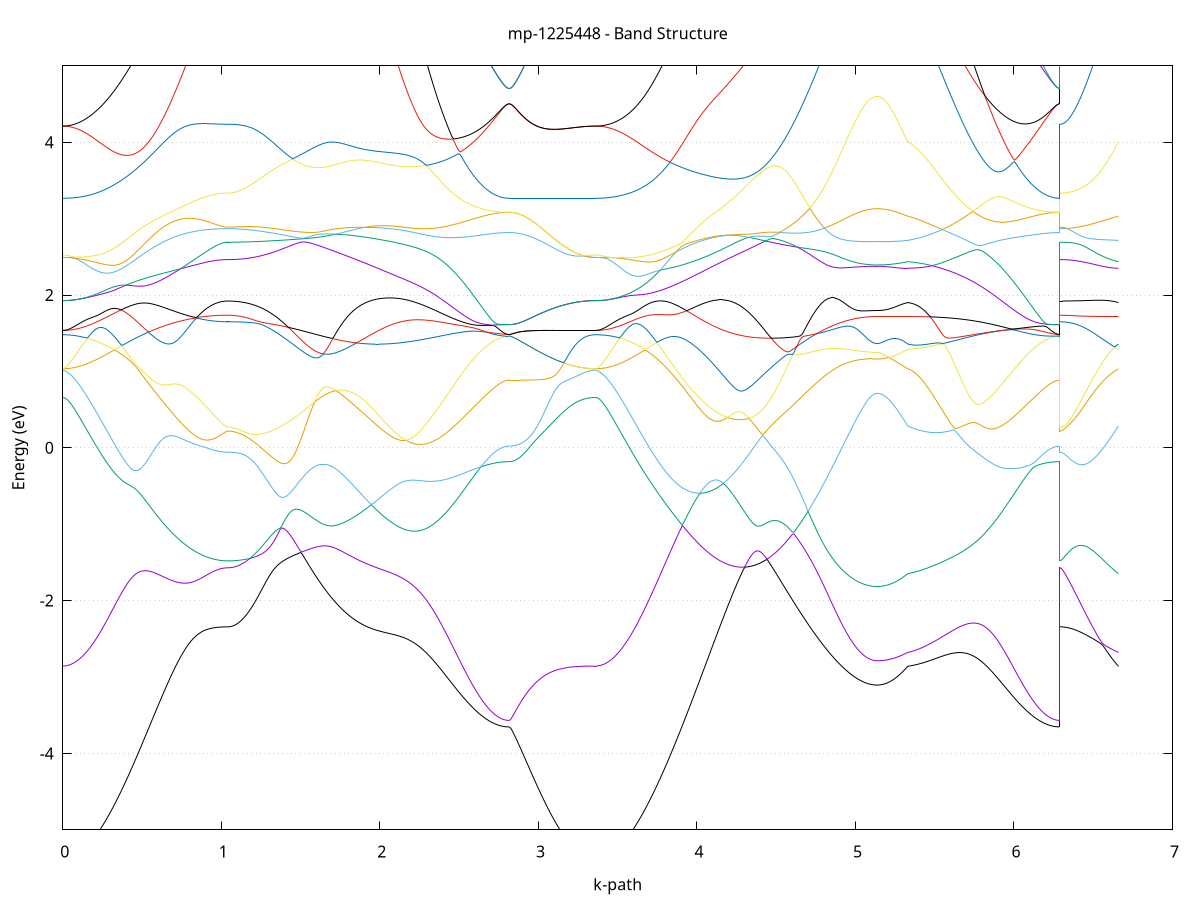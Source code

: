 set title 'mp-1225448 - Band Structure'
set xlabel 'k-path'
set ylabel 'Energy (eV)'
set grid y
set yrange [-5:5]
set terminal png size 800,600
set output 'mp-1225448_bands_gnuplot.png'
plot '-' using 1:2 with lines notitle, '-' using 1:2 with lines notitle, '-' using 1:2 with lines notitle, '-' using 1:2 with lines notitle, '-' using 1:2 with lines notitle, '-' using 1:2 with lines notitle, '-' using 1:2 with lines notitle, '-' using 1:2 with lines notitle, '-' using 1:2 with lines notitle, '-' using 1:2 with lines notitle, '-' using 1:2 with lines notitle, '-' using 1:2 with lines notitle, '-' using 1:2 with lines notitle, '-' using 1:2 with lines notitle, '-' using 1:2 with lines notitle, '-' using 1:2 with lines notitle, '-' using 1:2 with lines notitle, '-' using 1:2 with lines notitle, '-' using 1:2 with lines notitle, '-' using 1:2 with lines notitle, '-' using 1:2 with lines notitle, '-' using 1:2 with lines notitle, '-' using 1:2 with lines notitle, '-' using 1:2 with lines notitle, '-' using 1:2 with lines notitle, '-' using 1:2 with lines notitle, '-' using 1:2 with lines notitle, '-' using 1:2 with lines notitle, '-' using 1:2 with lines notitle, '-' using 1:2 with lines notitle, '-' using 1:2 with lines notitle, '-' using 1:2 with lines notitle, '-' using 1:2 with lines notitle, '-' using 1:2 with lines notitle, '-' using 1:2 with lines notitle, '-' using 1:2 with lines notitle, '-' using 1:2 with lines notitle, '-' using 1:2 with lines notitle, '-' using 1:2 with lines notitle, '-' using 1:2 with lines notitle, '-' using 1:2 with lines notitle, '-' using 1:2 with lines notitle, '-' using 1:2 with lines notitle, '-' using 1:2 with lines notitle, '-' using 1:2 with lines notitle, '-' using 1:2 with lines notitle, '-' using 1:2 with lines notitle, '-' using 1:2 with lines notitle, '-' using 1:2 with lines notitle, '-' using 1:2 with lines notitle, '-' using 1:2 with lines notitle, '-' using 1:2 with lines notitle, '-' using 1:2 with lines notitle, '-' using 1:2 with lines notitle, '-' using 1:2 with lines notitle, '-' using 1:2 with lines notitle, '-' using 1:2 with lines notitle, '-' using 1:2 with lines notitle, '-' using 1:2 with lines notitle, '-' using 1:2 with lines notitle, '-' using 1:2 with lines notitle, '-' using 1:2 with lines notitle, '-' using 1:2 with lines notitle, '-' using 1:2 with lines notitle
0.000000 -39.498477
0.009914 -39.498477
0.019828 -39.498377
0.029741 -39.498177
0.039655 -39.497877
0.049569 -39.497577
0.059483 -39.497177
0.069397 -39.496677
0.079311 -39.496077
0.089224 -39.495477
0.099138 -39.494777
0.109052 -39.493977
0.118966 -39.493177
0.128880 -39.492277
0.138794 -39.491277
0.148707 -39.490177
0.158621 -39.489077
0.168535 -39.487877
0.178449 -39.486677
0.188363 -39.485377
0.198276 -39.483977
0.208190 -39.482477
0.218104 -39.480977
0.228018 -39.479477
0.237932 -39.477777
0.247846 -39.476077
0.257759 -39.474377
0.267673 -39.472577
0.277587 -39.470777
0.287501 -39.468877
0.297415 -39.466877
0.307329 -39.464877
0.317242 -39.462877
0.327156 -39.460777
0.337070 -39.458677
0.346984 -39.456477
0.356898 -39.454277
0.366811 -39.451977
0.376725 -39.449777
0.386639 -39.447477
0.396553 -39.445077
0.406467 -39.442677
0.416381 -39.440277
0.426294 -39.437877
0.436208 -39.435377
0.446122 -39.432977
0.456036 -39.430477
0.465950 -39.427977
0.475864 -39.425477
0.485777 -39.422877
0.495691 -39.420377
0.505605 -39.417777
0.515519 -39.415277
0.525433 -39.412677
0.535346 -39.410177
0.545260 -39.407577
0.555174 -39.404977
0.565088 -39.402477
0.575002 -39.399977
0.584916 -39.397377
0.594829 -39.394877
0.604743 -39.392377
0.614657 -39.389877
0.624571 -39.387477
0.634485 -39.384977
0.644399 -39.382577
0.654312 -39.380177
0.664226 -39.377877
0.674140 -39.375477
0.684054 -39.373177
0.693968 -39.370977
0.703881 -39.368677
0.713795 -39.366577
0.723709 -39.364377
0.733623 -39.362277
0.743537 -39.360277
0.753451 -39.358277
0.763364 -39.356277
0.773278 -39.354377
0.783192 -39.352477
0.793106 -39.350677
0.803020 -39.348977
0.812934 -39.347277
0.822847 -39.345677
0.832761 -39.344077
0.842675 -39.342577
0.852589 -39.341177
0.862503 -39.339777
0.872416 -39.338477
0.882330 -39.337277
0.892244 -39.336077
0.902158 -39.334977
0.912072 -39.333977
0.921986 -39.332977
0.931899 -39.332077
0.941813 -39.331277
0.951727 -39.330577
0.961641 -39.329877
0.971555 -39.329277
0.981469 -39.328777
0.991382 -39.328377
1.001296 -39.327977
1.011210 -39.327777
1.021124 -39.327577
1.031038 -39.327477
1.040952 -39.327377
1.040952 -39.327377
1.050894 -39.327377
1.060837 -39.327377
1.070780 -39.327277
1.080723 -39.327177
1.090665 -39.327077
1.100608 -39.326877
1.110551 -39.326777
1.120494 -39.326577
1.130436 -39.326277
1.140379 -39.326077
1.150322 -39.325777
1.160264 -39.325477
1.170207 -39.325177
1.180150 -39.324877
1.190093 -39.324477
1.200035 -39.324077
1.209978 -39.323677
1.219921 -39.323277
1.229864 -39.322777
1.239806 -39.322377
1.249749 -39.321877
1.259692 -39.321377
1.269635 -39.320877
1.279577 -39.320377
1.289520 -39.319877
1.299463 -39.319277
1.309406 -39.318777
1.319348 -39.318177
1.329291 -39.317677
1.339234 -39.317077
1.349177 -39.316577
1.359119 -39.315977
1.369062 -39.315377
1.379005 -39.314777
1.388948 -39.314277
1.398890 -39.313677
1.408833 -39.313177
1.418776 -39.312577
1.428719 -39.312077
1.438661 -39.311477
1.448604 -39.310977
1.458547 -39.310477
1.468490 -39.309977
1.478432 -39.309477
1.488375 -39.309077
1.498318 -39.308577
1.508261 -39.308177
1.518203 -39.307777
1.528146 -39.307477
1.538089 -39.307077
1.548032 -39.306777
1.557974 -39.306477
1.567917 -39.306277
1.577860 -39.305977
1.587803 -39.305777
1.597745 -39.305677
1.607688 -39.305577
1.617631 -39.305477
1.627574 -39.305377
1.637516 -39.305377
1.647459 -39.305477
1.657402 -39.305577
1.667345 -39.305677
1.677287 -39.305777
1.687230 -39.306077
1.697173 -39.306277
1.707116 -39.306577
1.707116 -39.306577
1.717108 -39.306977
1.727100 -39.307377
1.737092 -39.307877
1.747084 -39.308377
1.757077 -39.308977
1.767069 -39.309577
1.777061 -39.310277
1.787053 -39.310977
1.797045 -39.311777
1.807038 -39.312577
1.817030 -39.313477
1.827022 -39.314477
1.837014 -39.315477
1.847006 -39.316577
1.856999 -39.317677
1.866991 -39.318877
1.876983 -39.320077
1.886975 -39.321377
1.896967 -39.322677
1.906960 -39.324077
1.916952 -39.325577
1.926944 -39.327077
1.936936 -39.328677
1.946928 -39.330277
1.956921 -39.331977
1.966913 -39.333677
1.976905 -39.335477
1.986897 -39.337277
1.996889 -39.339177
2.006881 -39.341177
2.016874 -39.343077
2.026866 -39.345177
2.036858 -39.347177
2.046850 -39.349377
2.056842 -39.351477
2.066835 -39.353677
2.076827 -39.355977
2.086819 -39.358277
2.096811 -39.360577
2.106803 -39.362877
2.116796 -39.365277
2.126788 -39.367777
2.136780 -39.370177
2.146772 -39.372677
2.156764 -39.375177
2.166757 -39.377677
2.176749 -39.380277
2.186741 -39.382877
2.196733 -39.385477
2.206725 -39.388077
2.216718 -39.390677
2.226710 -39.393377
2.236702 -39.395977
2.246694 -39.398677
2.256686 -39.401377
2.266679 -39.404077
2.276671 -39.406677
2.286663 -39.409377
2.296655 -39.412077
2.306647 -39.414777
2.316640 -39.417477
2.326632 -39.420077
2.336624 -39.422777
2.346616 -39.425377
2.356608 -39.427977
2.366600 -39.430577
2.376593 -39.433177
2.386585 -39.435777
2.396577 -39.438277
2.406569 -39.440877
2.416561 -39.443277
2.426554 -39.445777
2.436546 -39.448177
2.446538 -39.450577
2.456530 -39.452977
2.466522 -39.455277
2.476515 -39.457577
2.486507 -39.459777
2.496499 -39.461977
2.506491 -39.464077
2.516483 -39.466177
2.526476 -39.468277
2.536468 -39.470277
2.546460 -39.472177
2.556452 -39.474077
2.566444 -39.475877
2.576437 -39.477677
2.586429 -39.479377
2.596421 -39.480977
2.606413 -39.482577
2.616405 -39.484077
2.626398 -39.485577
2.636390 -39.486977
2.646382 -39.488277
2.656374 -39.489577
2.666366 -39.490677
2.676359 -39.491777
2.686351 -39.492877
2.696343 -39.493777
2.706335 -39.494677
2.716327 -39.495477
2.726319 -39.496277
2.736312 -39.496977
2.746304 -39.497477
2.756296 -39.497977
2.766288 -39.498477
2.776280 -39.498777
2.786273 -39.499077
2.796265 -39.499277
2.806257 -39.499377
2.816249 -39.499477
2.816249 -39.499477
2.826161 -39.499477
2.836073 -39.499477
2.845984 -39.499477
2.855896 -39.499477
2.865807 -39.499377
2.875719 -39.499377
2.885631 -39.499377
2.895542 -39.499377
2.905454 -39.499377
2.915366 -39.499377
2.925277 -39.499377
2.935189 -39.499377
2.945101 -39.499277
2.955012 -39.499277
2.964924 -39.499277
2.974835 -39.499277
2.984747 -39.499277
2.994659 -39.499177
3.004570 -39.499177
3.014482 -39.499177
3.024394 -39.499177
3.034305 -39.499077
3.044217 -39.499077
3.054129 -39.499077
3.064040 -39.499077
3.073952 -39.498977
3.083863 -39.498977
3.093775 -39.498977
3.103687 -39.498877
3.113598 -39.498877
3.123510 -39.498877
3.133422 -39.498877
3.143333 -39.498777
3.153245 -39.498777
3.163157 -39.498777
3.173068 -39.498777
3.182980 -39.498677
3.192892 -39.498677
3.202803 -39.498677
3.212715 -39.498677
3.222626 -39.498677
3.232538 -39.498577
3.242450 -39.498577
3.252361 -39.498577
3.262273 -39.498577
3.272185 -39.498577
3.282096 -39.498577
3.292008 -39.498577
3.301920 -39.498477
3.311831 -39.498477
3.321743 -39.498477
3.331654 -39.498477
3.341566 -39.498477
3.351478 -39.498477
3.361389 -39.498477
3.361389 -39.498477
3.371314 -39.498477
3.381239 -39.498377
3.391163 -39.498177
3.401088 -39.497877
3.411013 -39.497577
3.420937 -39.497077
3.430862 -39.496577
3.440787 -39.496077
3.450711 -39.495377
3.460636 -39.494677
3.470560 -39.493877
3.480485 -39.492977
3.490410 -39.492077
3.500334 -39.490977
3.510259 -39.489977
3.520184 -39.488777
3.530108 -39.487577
3.540033 -39.486277
3.549958 -39.484877
3.559882 -39.483477
3.569807 -39.481977
3.579732 -39.480377
3.589656 -39.478777
3.599581 -39.477077
3.609505 -39.475377
3.619430 -39.473577
3.629355 -39.471777
3.639279 -39.469877
3.649204 -39.467877
3.659129 -39.465877
3.669053 -39.463777
3.678978 -39.461677
3.688903 -39.459577
3.698827 -39.457377
3.708752 -39.455177
3.718676 -39.452877
3.728601 -39.450577
3.738526 -39.448177
3.748450 -39.445777
3.758375 -39.443377
3.768300 -39.440977
3.778224 -39.438477
3.788149 -39.435977
3.798074 -39.433477
3.807998 -39.430877
3.817923 -39.428277
3.827848 -39.425677
3.837772 -39.423077
3.847697 -39.420477
3.857621 -39.417877
3.867546 -39.415277
3.877471 -39.412577
3.887395 -39.409977
3.897320 -39.407277
3.907245 -39.404677
3.917169 -39.401977
3.927094 -39.399377
3.937019 -39.396777
3.946943 -39.394077
3.956868 -39.391477
3.966793 -39.388877
3.976717 -39.386277
3.986642 -39.383677
3.996566 -39.381177
4.006491 -39.378577
4.016416 -39.376077
4.026340 -39.373577
4.036265 -39.371177
4.046190 -39.368677
4.056114 -39.366277
4.066039 -39.363877
4.075964 -39.361577
4.085888 -39.359277
4.095813 -39.356977
4.105738 -39.354777
4.115662 -39.352577
4.125587 -39.350377
4.135511 -39.348277
4.145436 -39.346177
4.155361 -39.344177
4.165285 -39.342177
4.175210 -39.340277
4.185135 -39.338377
4.195059 -39.336477
4.204984 -39.334677
4.214909 -39.332977
4.224833 -39.331277
4.234758 -39.329677
4.244683 -39.328077
4.254607 -39.326477
4.264532 -39.325077
4.274456 -39.323577
4.284381 -39.322277
4.294306 -39.320977
4.304230 -39.319677
4.314155 -39.318477
4.324080 -39.317277
4.334004 -39.316177
4.343929 -39.315177
4.353854 -39.314177
4.363778 -39.313277
4.373703 -39.312377
4.383627 -39.311577
4.393552 -39.310777
4.403477 -39.310077
4.413401 -39.309477
4.423326 -39.308877
4.433251 -39.308277
4.443175 -39.307777
4.453100 -39.307277
4.463025 -39.306877
4.472949 -39.306577
4.482874 -39.306277
4.492799 -39.305977
4.502723 -39.305777
4.512648 -39.305677
4.522572 -39.305477
4.532497 -39.305477
4.542422 -39.305377
4.552346 -39.305377
4.562271 -39.305477
4.572196 -39.305577
4.582120 -39.305677
4.582120 -39.305677
4.592023 -39.305877
4.601926 -39.305977
4.611829 -39.306277
4.621732 -39.306477
4.631635 -39.306777
4.641538 -39.307077
4.651441 -39.307477
4.661344 -39.307777
4.671247 -39.308177
4.681150 -39.308577
4.691053 -39.309077
4.700956 -39.309477
4.710859 -39.309977
4.720762 -39.310477
4.730665 -39.310977
4.740568 -39.311477
4.750471 -39.311977
4.760374 -39.312477
4.770277 -39.313077
4.780180 -39.313577
4.790083 -39.314177
4.799986 -39.314677
4.809889 -39.315277
4.819792 -39.315777
4.829695 -39.316377
4.839598 -39.316977
4.849501 -39.317477
4.859404 -39.318077
4.869307 -39.318577
4.879210 -39.319077
4.889113 -39.319677
4.899016 -39.320177
4.908919 -39.320677
4.918821 -39.321177
4.928724 -39.321677
4.938627 -39.322077
4.948530 -39.322577
4.958433 -39.322977
4.968336 -39.323377
4.978239 -39.323777
4.988142 -39.324177
4.998045 -39.324477
5.007948 -39.324877
5.017851 -39.325177
5.027754 -39.325477
5.037657 -39.325777
5.047560 -39.325977
5.057463 -39.326177
5.067366 -39.326377
5.077269 -39.326577
5.087172 -39.326677
5.097075 -39.326777
5.106978 -39.326877
5.116881 -39.326977
5.126784 -39.326977
5.136687 -39.327077
5.136687 -39.327077
5.146327 -39.327077
5.155967 -39.327077
5.165607 -39.327077
5.175247 -39.327077
5.184886 -39.327177
5.194526 -39.327177
5.204166 -39.327277
5.213806 -39.327277
5.223446 -39.327377
5.233086 -39.327477
5.242726 -39.327577
5.252366 -39.327677
5.262006 -39.327777
5.271646 -39.327977
5.281285 -39.328077
5.290925 -39.328177
5.300565 -39.328377
5.310205 -39.328477
5.319845 -39.328677
5.329485 -39.328877
5.329485 -39.328877
5.339387 -39.329377
5.349290 -39.330077
5.359192 -39.330777
5.369095 -39.331577
5.378997 -39.332477
5.388900 -39.333377
5.398802 -39.334477
5.408705 -39.335577
5.418607 -39.336777
5.428510 -39.337977
5.438412 -39.339277
5.448314 -39.340677
5.458217 -39.342177
5.468119 -39.343677
5.478022 -39.345277
5.487924 -39.346877
5.497827 -39.348577
5.507729 -39.350377
5.517632 -39.352177
5.527534 -39.354077
5.537437 -39.356077
5.547339 -39.358077
5.557241 -39.360077
5.567144 -39.362177
5.577046 -39.364377
5.586949 -39.366477
5.596851 -39.368777
5.606754 -39.370977
5.616656 -39.373377
5.626559 -39.375677
5.636461 -39.378077
5.646364 -39.380477
5.656266 -39.382877
5.666168 -39.385377
5.676071 -39.387877
5.685973 -39.390377
5.695876 -39.392977
5.705778 -39.395477
5.715681 -39.398077
5.725583 -39.400677
5.735486 -39.403277
5.745388 -39.405877
5.755291 -39.408477
5.765193 -39.411077
5.775095 -39.413677
5.784998 -39.416277
5.794900 -39.418877
5.804803 -39.421477
5.814705 -39.424077
5.824608 -39.426677
5.834510 -39.429277
5.844413 -39.431777
5.854315 -39.434377
5.864217 -39.436877
5.874120 -39.439377
5.884022 -39.441877
5.893925 -39.444277
5.903827 -39.446677
5.913730 -39.449077
5.923632 -39.451477
5.933535 -39.453777
5.943437 -39.455977
5.953340 -39.458277
5.963242 -39.460477
5.973144 -39.462577
5.983047 -39.464677
5.992949 -39.466777
6.002852 -39.468777
6.012754 -39.470777
6.022657 -39.472677
6.032559 -39.474477
6.042462 -39.476277
6.052364 -39.478077
6.062267 -39.479677
6.072169 -39.481377
6.082071 -39.482877
6.091974 -39.484377
6.101876 -39.485777
6.111779 -39.487177
6.121681 -39.488477
6.131584 -39.489677
6.141486 -39.490877
6.151389 -39.491977
6.161291 -39.492977
6.171194 -39.493877
6.181096 -39.494777
6.190998 -39.495577
6.200901 -39.496277
6.210803 -39.496977
6.220706 -39.497577
6.230608 -39.498077
6.240511 -39.498477
6.250413 -39.498777
6.260316 -39.499077
6.270218 -39.499277
6.280121 -39.499377
6.290023 -39.499477
6.290023 -39.327377
6.299998 -39.327377
6.309974 -39.327377
6.319949 -39.327377
6.329925 -39.327377
6.339901 -39.327377
6.349876 -39.327377
6.359852 -39.327477
6.369827 -39.327477
6.379803 -39.327477
6.389778 -39.327477
6.399754 -39.327477
6.409729 -39.327577
6.419705 -39.327577
6.429680 -39.327577
6.439656 -39.327577
6.449631 -39.327677
6.459607 -39.327677
6.469582 -39.327677
6.479558 -39.327777
6.489533 -39.327777
6.499509 -39.327877
6.509484 -39.327877
6.519460 -39.327977
6.529435 -39.327977
6.539411 -39.328077
6.549386 -39.328077
6.559362 -39.328177
6.569337 -39.328177
6.579313 -39.328277
6.589288 -39.328377
6.599264 -39.328377
6.609239 -39.328477
6.619215 -39.328577
6.629190 -39.328577
6.639166 -39.328677
6.649141 -39.328777
6.659117 -39.328877
e
0.000000 -24.853277
0.009914 -24.853177
0.019828 -24.853177
0.029741 -24.853077
0.039655 -24.852877
0.049569 -24.852677
0.059483 -24.852477
0.069397 -24.852177
0.079311 -24.851877
0.089224 -24.851577
0.099138 -24.851177
0.109052 -24.850777
0.118966 -24.850277
0.128880 -24.849777
0.138794 -24.849277
0.148707 -24.848677
0.158621 -24.848077
0.168535 -24.847377
0.178449 -24.846677
0.188363 -24.845977
0.198276 -24.845177
0.208190 -24.844377
0.218104 -24.843577
0.228018 -24.842677
0.237932 -24.841877
0.247846 -24.840877
0.257759 -24.839977
0.267673 -24.838977
0.277587 -24.837977
0.287501 -24.836877
0.297415 -24.835877
0.307329 -24.834777
0.317242 -24.833677
0.327156 -24.832477
0.337070 -24.831277
0.346984 -24.830177
0.356898 -24.828977
0.366811 -24.827677
0.376725 -24.826477
0.386639 -24.825177
0.396553 -24.823877
0.406467 -24.822577
0.416381 -24.821277
0.426294 -24.819977
0.436208 -24.818677
0.446122 -24.817277
0.456036 -24.815977
0.465950 -24.814577
0.475864 -24.813177
0.485777 -24.811877
0.495691 -24.810477
0.505605 -24.809077
0.515519 -24.807677
0.525433 -24.806277
0.535346 -24.804977
0.545260 -24.803577
0.555174 -24.802277
0.565088 -24.807077
0.575002 -24.813277
0.584916 -24.819577
0.594829 -24.825677
0.604743 -24.831877
0.614657 -24.837877
0.624571 -24.843877
0.634485 -24.849877
0.644399 -24.855777
0.654312 -24.861577
0.664226 -24.867277
0.674140 -24.872877
0.684054 -24.878477
0.693968 -24.883877
0.703881 -24.889277
0.713795 -24.894477
0.723709 -24.899577
0.733623 -24.904677
0.743537 -24.909577
0.753451 -24.914377
0.763364 -24.918977
0.773278 -24.923577
0.783192 -24.927977
0.793106 -24.932177
0.803020 -24.936377
0.812934 -24.940377
0.822847 -24.944177
0.832761 -24.947877
0.842675 -24.951377
0.852589 -24.954777
0.862503 -24.958077
0.872416 -24.961077
0.882330 -24.963977
0.892244 -24.966777
0.902158 -24.969377
0.912072 -24.971777
0.921986 -24.973977
0.931899 -24.976077
0.941813 -24.977977
0.951727 -24.979677
0.961641 -24.981177
0.971555 -24.982577
0.981469 -24.983777
0.991382 -24.984777
1.001296 -24.985577
1.011210 -24.986177
1.021124 -24.986677
1.031038 -24.986877
1.040952 -24.986977
1.040952 -24.986977
1.050894 -24.986977
1.060837 -24.986877
1.070780 -24.986677
1.080723 -24.986377
1.090665 -24.985977
1.100608 -24.985577
1.110551 -24.984977
1.120494 -24.984377
1.130436 -24.983677
1.140379 -24.982877
1.150322 -24.982077
1.160264 -24.981077
1.170207 -24.980077
1.180150 -24.978977
1.190093 -24.977877
1.200035 -24.976577
1.209978 -24.975277
1.219921 -24.973877
1.229864 -24.972377
1.239806 -24.970777
1.249749 -24.969177
1.259692 -24.967477
1.269635 -24.965677
1.279577 -24.963777
1.289520 -24.961877
1.299463 -24.959877
1.309406 -24.957877
1.319348 -24.955677
1.329291 -24.953477
1.339234 -24.951277
1.349177 -24.948877
1.359119 -24.946477
1.369062 -24.944077
1.379005 -24.941477
1.388948 -24.938977
1.398890 -24.936277
1.408833 -24.933577
1.418776 -24.930877
1.428719 -24.927977
1.438661 -24.925177
1.448604 -24.922177
1.458547 -24.919277
1.468490 -24.916177
1.478432 -24.913177
1.488375 -24.909977
1.498318 -24.906877
1.508261 -24.903577
1.518203 -24.900377
1.528146 -24.897077
1.538089 -24.893677
1.548032 -24.890377
1.557974 -24.886877
1.567917 -24.883477
1.577860 -24.879977
1.587803 -24.876377
1.597745 -24.872877
1.607688 -24.869277
1.617631 -24.865677
1.627574 -24.862777
1.637516 -24.866577
1.647459 -24.870277
1.657402 -24.873877
1.667345 -24.877377
1.677287 -24.880677
1.687230 -24.883877
1.697173 -24.886977
1.707116 -24.889977
1.707116 -24.889977
1.717108 -24.892777
1.727100 -24.895477
1.737092 -24.898077
1.747084 -24.900477
1.757077 -24.902677
1.767069 -24.904777
1.777061 -24.906677
1.787053 -24.908477
1.797045 -24.910077
1.807038 -24.911477
1.817030 -24.912777
1.827022 -24.913877
1.837014 -24.914777
1.847006 -24.915477
1.856999 -24.916077
1.866991 -24.916477
1.876983 -24.916677
1.886975 -24.916677
1.896967 -24.916577
1.906960 -24.916177
1.916952 -24.915677
1.926944 -24.914977
1.936936 -24.914077
1.946928 -24.912977
1.956921 -24.911677
1.966913 -24.910277
1.976905 -24.908677
1.986897 -24.906877
1.996889 -24.904877
2.006881 -24.902677
2.016874 -24.900377
2.026866 -24.897877
2.036858 -24.895177
2.046850 -24.892277
2.056842 -24.889277
2.066835 -24.886077
2.076827 -24.882677
2.086819 -24.879177
2.096811 -24.875577
2.106803 -24.871777
2.116796 -24.867777
2.126788 -24.863677
2.136780 -24.859377
2.146772 -24.854977
2.156764 -24.850477
2.166757 -24.845877
2.176749 -24.841077
2.186741 -24.836177
2.196733 -24.831177
2.206725 -24.826077
2.216718 -24.820877
2.226710 -24.815577
2.236702 -24.810177
2.246694 -24.804677
2.256686 -24.799177
2.266679 -24.793477
2.276671 -24.791877
2.286663 -24.792677
2.296655 -24.793577
2.306647 -24.794377
2.316640 -24.795177
2.326632 -24.796077
2.336624 -24.796877
2.346616 -24.797677
2.356608 -24.798477
2.366600 -24.799377
2.376593 -24.800177
2.386585 -24.800977
2.396577 -24.801777
2.406569 -24.802477
2.416561 -24.803277
2.426554 -24.804077
2.436546 -24.804877
2.446538 -24.805577
2.456530 -24.806277
2.466522 -24.807077
2.476515 -24.807777
2.486507 -24.808477
2.496499 -24.809177
2.506491 -24.809877
2.516483 -24.810477
2.526476 -24.811177
2.536468 -24.811777
2.546460 -24.812377
2.556452 -24.812977
2.566444 -24.813577
2.576437 -24.814077
2.586429 -24.814677
2.596421 -24.815177
2.606413 -24.815677
2.616405 -24.816177
2.626398 -24.816577
2.636390 -24.817077
2.646382 -24.817477
2.656374 -24.817877
2.666366 -24.818277
2.676359 -24.818577
2.686351 -24.818877
2.696343 -24.819177
2.706335 -24.819477
2.716327 -24.819777
2.726319 -24.819977
2.736312 -24.820177
2.746304 -24.820377
2.756296 -24.820577
2.766288 -24.820677
2.776280 -24.820777
2.786273 -24.820877
2.796265 -24.820977
2.806257 -24.820977
2.816249 -24.820977
2.816249 -24.820977
2.826161 -24.821077
2.836073 -24.821077
2.845984 -24.821277
2.855896 -24.821477
2.865807 -24.821677
2.875719 -24.821977
2.885631 -24.822277
2.895542 -24.822677
2.905454 -24.823077
2.915366 -24.823577
2.925277 -24.824077
2.935189 -24.824677
2.945101 -24.825277
2.955012 -24.825977
2.964924 -24.826577
2.974835 -24.827377
2.984747 -24.828077
2.994659 -24.828877
3.004570 -24.829677
3.014482 -24.830477
3.024394 -24.831377
3.034305 -24.832177
3.044217 -24.833077
3.054129 -24.833977
3.064040 -24.834877
3.073952 -24.835777
3.083863 -24.836777
3.093775 -24.837677
3.103687 -24.838577
3.113598 -24.839477
3.123510 -24.840377
3.133422 -24.841277
3.143333 -24.842177
3.153245 -24.843077
3.163157 -24.843877
3.173068 -24.844677
3.182980 -24.845477
3.192892 -24.846277
3.202803 -24.846977
3.212715 -24.847677
3.222626 -24.848377
3.232538 -24.849077
3.242450 -24.849577
3.252361 -24.850177
3.262273 -24.850677
3.272185 -24.851177
3.282096 -24.851577
3.292008 -24.851977
3.301920 -24.852277
3.311831 -24.852577
3.321743 -24.852777
3.331654 -24.852977
3.341566 -24.853177
3.351478 -24.853177
3.361389 -24.853277
3.361389 -24.853277
3.371314 -24.853177
3.381239 -24.853177
3.391163 -24.853077
3.401088 -24.852877
3.411013 -24.852677
3.420937 -24.852477
3.430862 -24.852277
3.440787 -24.851977
3.450711 -24.851577
3.460636 -24.851177
3.470560 -24.850777
3.480485 -24.850277
3.490410 -24.849777
3.500334 -24.849277
3.510259 -24.848677
3.520184 -24.848077
3.530108 -24.847477
3.540033 -24.846777
3.549958 -24.845977
3.559882 -24.845277
3.569807 -24.844477
3.579732 -24.843677
3.589656 -24.842777
3.599581 -24.841877
3.609505 -24.840977
3.619430 -24.840077
3.629355 -24.839077
3.639279 -24.838077
3.649204 -24.837077
3.659129 -24.835977
3.669053 -24.834877
3.678978 -24.833777
3.688903 -24.832677
3.698827 -24.831577
3.708752 -24.830377
3.718676 -24.829177
3.728601 -24.827977
3.738526 -24.826777
3.748450 -24.825477
3.758375 -24.824277
3.768300 -24.822977
3.778224 -24.821677
3.788149 -24.820377
3.798074 -24.819077
3.807998 -24.817777
3.817923 -24.816377
3.827848 -24.815077
3.837772 -24.813777
3.847697 -24.812377
3.857621 -24.810977
3.867546 -24.809677
3.877471 -24.808277
3.887395 -24.806977
3.897320 -24.805577
3.907245 -24.804277
3.917169 -24.802877
3.927094 -24.801577
3.937019 -24.802477
3.946943 -24.807777
3.956868 -24.812977
3.966793 -24.818077
3.976717 -24.823077
3.986642 -24.828077
3.996566 -24.832877
4.006491 -24.837577
4.016416 -24.842177
4.026340 -24.846577
4.036265 -24.850977
4.046190 -24.855177
4.056114 -24.859277
4.066039 -24.863177
4.075964 -24.866977
4.085888 -24.870677
4.095813 -24.874177
4.105738 -24.877577
4.115662 -24.880777
4.125587 -24.883877
4.135511 -24.886677
4.145436 -24.889477
4.155361 -24.891977
4.165285 -24.894377
4.175210 -24.896677
4.185135 -24.898677
4.195059 -24.900577
4.204984 -24.902377
4.214909 -24.903877
4.224833 -24.905277
4.234758 -24.906477
4.244683 -24.907477
4.254607 -24.908277
4.264532 -24.908977
4.274456 -24.909477
4.284381 -24.909777
4.294306 -24.909877
4.304230 -24.909877
4.314155 -24.909577
4.324080 -24.909177
4.334004 -24.908677
4.343929 -24.907877
4.353854 -24.906977
4.363778 -24.905977
4.373703 -24.904677
4.383627 -24.903277
4.393552 -24.901777
4.403477 -24.899977
4.413401 -24.898077
4.423326 -24.896077
4.433251 -24.893877
4.443175 -24.891577
4.453100 -24.889077
4.463025 -24.886477
4.472949 -24.883777
4.482874 -24.880877
4.492799 -24.877877
4.502723 -24.874677
4.512648 -24.871477
4.522572 -24.868077
4.532497 -24.864577
4.542422 -24.863877
4.552346 -24.867577
4.562271 -24.871377
4.572196 -24.875077
4.582120 -24.878777
4.582120 -24.878777
4.592023 -24.882377
4.601926 -24.886077
4.611829 -24.889577
4.621732 -24.893177
4.631635 -24.896677
4.641538 -24.900177
4.651441 -24.903577
4.661344 -24.906977
4.671247 -24.910277
4.681150 -24.913577
4.691053 -24.916877
4.700956 -24.920077
4.710859 -24.923277
4.720762 -24.926377
4.730665 -24.929377
4.740568 -24.932377
4.750471 -24.935377
4.760374 -24.938277
4.770277 -24.941077
4.780180 -24.943877
4.790083 -24.946577
4.799986 -24.949277
4.809889 -24.951877
4.819792 -24.954377
4.829695 -24.956777
4.839598 -24.959177
4.849501 -24.961577
4.859404 -24.963777
4.869307 -24.965977
4.879210 -24.968177
4.889113 -24.970177
4.899016 -24.972177
4.908919 -24.974077
4.918821 -24.975877
4.928724 -24.977677
4.938627 -24.979377
4.948530 -24.980977
4.958433 -24.982477
4.968336 -24.983877
4.978239 -24.985277
4.988142 -24.986577
4.998045 -24.987777
5.007948 -24.988877
5.017851 -24.989977
5.027754 -24.990877
5.037657 -24.991777
5.047560 -24.992577
5.057463 -24.993277
5.067366 -24.993977
5.077269 -24.994477
5.087172 -24.994977
5.097075 -24.995377
5.106978 -24.995677
5.116881 -24.995877
5.126784 -24.995977
5.136687 -24.995977
5.136687 -24.995977
5.146327 -24.995977
5.155967 -24.995977
5.165607 -24.995877
5.175247 -24.995777
5.184886 -24.995677
5.194526 -24.995477
5.204166 -24.995277
5.213806 -24.995077
5.223446 -24.994777
5.233086 -24.994477
5.242726 -24.994177
5.252366 -24.993877
5.262006 -24.993477
5.271646 -24.993077
5.281285 -24.992577
5.290925 -24.992177
5.300565 -24.991677
5.310205 -24.991177
5.319845 -24.990577
5.329485 -24.990077
5.329485 -24.990077
5.339387 -24.988777
5.349290 -24.987277
5.359192 -24.985677
5.369095 -24.983777
5.378997 -24.981777
5.388900 -24.979577
5.398802 -24.977177
5.408705 -24.974677
5.418607 -24.971877
5.428510 -24.968977
5.438412 -24.965877
5.448314 -24.962677
5.458217 -24.959277
5.468119 -24.955677
5.478022 -24.951977
5.487924 -24.948077
5.497827 -24.943977
5.507729 -24.939777
5.517632 -24.935477
5.527534 -24.930977
5.537437 -24.926277
5.547339 -24.921577
5.557241 -24.916677
5.567144 -24.911577
5.577046 -24.906477
5.586949 -24.901177
5.596851 -24.895777
5.606754 -24.890277
5.616656 -24.884677
5.626559 -24.878977
5.636461 -24.873177
5.646364 -24.867277
5.656266 -24.861377
5.666168 -24.855277
5.676071 -24.849177
5.685973 -24.842977
5.695876 -24.836677
5.705778 -24.830377
5.715681 -24.823977
5.725583 -24.817577
5.735486 -24.811077
5.745388 -24.804577
5.755291 -24.798177
5.765193 -24.793577
5.775095 -24.794177
5.784998 -24.794977
5.794900 -24.795777
5.804803 -24.796577
5.814705 -24.797377
5.824608 -24.798177
5.834510 -24.798977
5.844413 -24.799777
5.854315 -24.800577
5.864217 -24.801277
5.874120 -24.802077
5.884022 -24.802877
5.893925 -24.803677
5.903827 -24.804377
5.913730 -24.805177
5.923632 -24.805877
5.933535 -24.806577
5.943437 -24.807277
5.953340 -24.807977
5.963242 -24.808677
5.973144 -24.809377
5.983047 -24.809977
5.992949 -24.810677
6.002852 -24.811277
6.012754 -24.811877
6.022657 -24.812477
6.032559 -24.813077
6.042462 -24.813677
6.052364 -24.814177
6.062267 -24.814777
6.072169 -24.815277
6.082071 -24.815777
6.091974 -24.816277
6.101876 -24.816677
6.111779 -24.817077
6.121681 -24.817477
6.131584 -24.817877
6.141486 -24.818277
6.151389 -24.818677
6.161291 -24.818977
6.171194 -24.819277
6.181096 -24.819577
6.190998 -24.819777
6.200901 -24.819977
6.210803 -24.820177
6.220706 -24.820377
6.230608 -24.820577
6.240511 -24.820677
6.250413 -24.820777
6.260316 -24.820877
6.270218 -24.820977
6.280121 -24.820977
6.290023 -24.820977
6.290023 -24.986977
6.299998 -24.986977
6.309974 -24.987077
6.319949 -24.987077
6.329925 -24.987077
6.339901 -24.987177
6.349876 -24.987177
6.359852 -24.987277
6.369827 -24.987277
6.379803 -24.987377
6.389778 -24.987477
6.399754 -24.987577
6.409729 -24.987677
6.419705 -24.987777
6.429680 -24.987877
6.439656 -24.987977
6.449631 -24.988077
6.459607 -24.988277
6.469582 -24.988377
6.479558 -24.988477
6.489533 -24.988577
6.499509 -24.988777
6.509484 -24.988877
6.519460 -24.988977
6.529435 -24.989077
6.539411 -24.989277
6.549386 -24.989377
6.559362 -24.989477
6.569337 -24.989577
6.579313 -24.989677
6.589288 -24.989777
6.599264 -24.989777
6.609239 -24.989877
6.619215 -24.989977
6.629190 -24.989977
6.639166 -24.989977
6.649141 -24.990077
6.659117 -24.990077
e
0.000000 -24.560677
0.009914 -24.560777
0.019828 -24.561077
0.029741 -24.561577
0.039655 -24.562277
0.049569 -24.563177
0.059483 -24.564277
0.069397 -24.565577
0.079311 -24.567077
0.089224 -24.568777
0.099138 -24.570577
0.109052 -24.572677
0.118966 -24.574877
0.128880 -24.577377
0.138794 -24.579977
0.148707 -24.582777
0.158621 -24.585677
0.168535 -24.588877
0.178449 -24.592177
0.188363 -24.595677
0.198276 -24.599277
0.208190 -24.603077
0.218104 -24.607077
0.228018 -24.611177
0.237932 -24.615477
0.247846 -24.619877
0.257759 -24.624377
0.267673 -24.629077
0.277587 -24.633877
0.287501 -24.638777
0.297415 -24.643877
0.307329 -24.649077
0.317242 -24.654377
0.327156 -24.659777
0.337070 -24.665277
0.346984 -24.670877
0.356898 -24.676577
0.366811 -24.682277
0.376725 -24.688177
0.386639 -24.694077
0.396553 -24.700077
0.406467 -24.706177
0.416381 -24.712277
0.426294 -24.718477
0.436208 -24.724677
0.446122 -24.730877
0.456036 -24.737177
0.465950 -24.743477
0.475864 -24.749877
0.485777 -24.756177
0.495691 -24.762577
0.505605 -24.768977
0.515519 -24.775377
0.525433 -24.781677
0.535346 -24.788077
0.545260 -24.794377
0.555174 -24.800677
0.565088 -24.800777
0.575002 -24.799377
0.584916 -24.798077
0.594829 -24.796677
0.604743 -24.795377
0.614657 -24.794077
0.624571 -24.792677
0.634485 -24.791377
0.644399 -24.790077
0.654312 -24.788777
0.664226 -24.787577
0.674140 -24.786277
0.684054 -24.785077
0.693968 -24.783877
0.703881 -24.782677
0.713795 -24.781477
0.723709 -24.780377
0.733623 -24.779277
0.743537 -24.778177
0.753451 -24.777077
0.763364 -24.776077
0.773278 -24.774977
0.783192 -24.773977
0.793106 -24.773077
0.803020 -24.772177
0.812934 -24.771277
0.822847 -24.770377
0.832761 -24.769577
0.842675 -24.768777
0.852589 -24.767977
0.862503 -24.767277
0.872416 -24.766577
0.882330 -24.765877
0.892244 -24.765277
0.902158 -24.764677
0.912072 -24.764177
0.921986 -24.763677
0.931899 -24.763177
0.941813 -24.762777
0.951727 -24.762377
0.961641 -24.761977
0.971555 -24.761677
0.981469 -24.761477
0.991382 -24.761177
1.001296 -24.760977
1.011210 -24.760877
1.021124 -24.760777
1.031038 -24.760677
1.040952 -24.760677
1.040952 -24.760677
1.050894 -24.760677
1.060837 -24.760677
1.070780 -24.760677
1.080723 -24.760677
1.090665 -24.760577
1.100608 -24.760577
1.110551 -24.760577
1.120494 -24.760477
1.130436 -24.760477
1.140379 -24.760377
1.150322 -24.760277
1.160264 -24.760277
1.170207 -24.760177
1.180150 -24.760077
1.190093 -24.759977
1.200035 -24.759877
1.209978 -24.759777
1.219921 -24.759677
1.229864 -24.759577
1.239806 -24.759477
1.249749 -24.759377
1.259692 -24.759277
1.269635 -24.759177
1.279577 -24.759077
1.289520 -24.758977
1.299463 -24.758877
1.309406 -24.758677
1.319348 -24.758577
1.329291 -24.758477
1.339234 -24.758377
1.349177 -24.758277
1.359119 -24.758177
1.369062 -24.757977
1.379005 -24.757877
1.388948 -24.757777
1.398890 -24.759677
1.408833 -24.764277
1.418776 -24.768877
1.428719 -24.773577
1.438661 -24.778277
1.448604 -24.782977
1.458547 -24.787677
1.468490 -24.792377
1.478432 -24.797077
1.488375 -24.801777
1.498318 -24.806477
1.508261 -24.811077
1.518203 -24.815677
1.528146 -24.820277
1.538089 -24.824877
1.548032 -24.829277
1.557974 -24.833777
1.567917 -24.838177
1.577860 -24.842477
1.587803 -24.846677
1.597745 -24.850877
1.607688 -24.854877
1.617631 -24.858877
1.627574 -24.861977
1.637516 -24.858277
1.647459 -24.854577
1.657402 -24.850877
1.667345 -24.847177
1.677287 -24.843377
1.687230 -24.839577
1.697173 -24.835777
1.707116 -24.831977
1.707116 -24.831977
1.717108 -24.828177
1.727100 -24.824277
1.737092 -24.820377
1.747084 -24.816577
1.757077 -24.812677
1.767069 -24.808777
1.777061 -24.804877
1.787053 -24.800977
1.797045 -24.797077
1.807038 -24.793177
1.817030 -24.789277
1.827022 -24.785477
1.837014 -24.781577
1.847006 -24.777777
1.856999 -24.773977
1.866991 -24.770377
1.876983 -24.767177
1.886975 -24.765577
1.896967 -24.765377
1.906960 -24.765677
1.916952 -24.766077
1.926944 -24.766477
1.936936 -24.766977
1.946928 -24.767577
1.956921 -24.768077
1.966913 -24.768677
1.976905 -24.769277
1.986897 -24.769877
1.996889 -24.770477
2.006881 -24.771077
2.016874 -24.771777
2.026866 -24.772377
2.036858 -24.773077
2.046850 -24.773777
2.056842 -24.774477
2.066835 -24.775177
2.076827 -24.775877
2.086819 -24.776577
2.096811 -24.777377
2.106803 -24.778077
2.116796 -24.778877
2.126788 -24.779577
2.136780 -24.780377
2.146772 -24.781177
2.156764 -24.781977
2.166757 -24.782777
2.176749 -24.783577
2.186741 -24.784377
2.196733 -24.785177
2.206725 -24.786077
2.216718 -24.786877
2.226710 -24.787677
2.236702 -24.788477
2.246694 -24.789377
2.256686 -24.790177
2.266679 -24.790977
2.276671 -24.787777
2.286663 -24.781977
2.296655 -24.776177
2.306647 -24.770377
2.316640 -24.764377
2.326632 -24.758477
2.336624 -24.752477
2.346616 -24.746477
2.356608 -24.740477
2.366600 -24.734477
2.376593 -24.728477
2.386585 -24.722377
2.396577 -24.716377
2.406569 -24.710477
2.416561 -24.704477
2.426554 -24.698577
2.436546 -24.692677
2.446538 -24.686877
2.456530 -24.681077
2.466522 -24.675377
2.476515 -24.669677
2.486507 -24.664077
2.496499 -24.658577
2.506491 -24.653177
2.516483 -24.647877
2.526476 -24.642677
2.536468 -24.637577
2.546460 -24.632577
2.556452 -24.627777
2.566444 -24.623077
2.576437 -24.618477
2.586429 -24.613977
2.596421 -24.609677
2.606413 -24.605477
2.616405 -24.601477
2.626398 -24.597677
2.636390 -24.593977
2.646382 -24.590477
2.656374 -24.587077
2.666366 -24.583977
2.676359 -24.580977
2.686351 -24.578177
2.696343 -24.575577
2.706335 -24.573177
2.716327 -24.570977
2.726319 -24.568977
2.736312 -24.567177
2.746304 -24.565577
2.756296 -24.564277
2.766288 -24.563077
2.776280 -24.562077
2.786273 -24.561377
2.796265 -24.560777
2.806257 -24.560477
2.816249 -24.560377
2.816249 -24.560377
2.826161 -24.560377
2.836073 -24.560377
2.845984 -24.560377
2.855896 -24.560377
2.865807 -24.560377
2.875719 -24.560377
2.885631 -24.560377
2.895542 -24.560377
2.905454 -24.560377
2.915366 -24.560377
2.925277 -24.560377
2.935189 -24.560377
2.945101 -24.560477
2.955012 -24.560477
2.964924 -24.560477
2.974835 -24.560477
2.984747 -24.560477
2.994659 -24.560477
3.004570 -24.560477
3.014482 -24.560477
3.024394 -24.560477
3.034305 -24.560477
3.044217 -24.560477
3.054129 -24.560477
3.064040 -24.560577
3.073952 -24.560577
3.083863 -24.560577
3.093775 -24.560577
3.103687 -24.560577
3.113598 -24.560577
3.123510 -24.560577
3.133422 -24.560577
3.143333 -24.560577
3.153245 -24.560577
3.163157 -24.560577
3.173068 -24.560677
3.182980 -24.560677
3.192892 -24.560677
3.202803 -24.560677
3.212715 -24.560677
3.222626 -24.560677
3.232538 -24.560677
3.242450 -24.560677
3.252361 -24.560677
3.262273 -24.560677
3.272185 -24.560677
3.282096 -24.560677
3.292008 -24.560677
3.301920 -24.560677
3.311831 -24.560677
3.321743 -24.560677
3.331654 -24.560677
3.341566 -24.560677
3.351478 -24.560677
3.361389 -24.560677
3.361389 -24.560677
3.371314 -24.560777
3.381239 -24.561077
3.391163 -24.561677
3.401088 -24.562377
3.411013 -24.563277
3.420937 -24.564377
3.430862 -24.565777
3.440787 -24.567277
3.450711 -24.568977
3.460636 -24.570877
3.470560 -24.572977
3.480485 -24.575277
3.490410 -24.577777
3.500334 -24.580477
3.510259 -24.583377
3.520184 -24.586377
3.530108 -24.589577
3.540033 -24.592977
3.549958 -24.596477
3.559882 -24.600177
3.569807 -24.604077
3.579732 -24.608077
3.589656 -24.612177
3.599581 -24.616477
3.609505 -24.620977
3.619430 -24.625477
3.629355 -24.630177
3.639279 -24.634977
3.649204 -24.639877
3.659129 -24.644877
3.669053 -24.649977
3.678978 -24.655277
3.688903 -24.660577
3.698827 -24.665877
3.708752 -24.671377
3.718676 -24.676877
3.728601 -24.682477
3.738526 -24.688177
3.748450 -24.693877
3.758375 -24.699577
3.768300 -24.705377
3.778224 -24.711177
3.788149 -24.716977
3.798074 -24.722777
3.807998 -24.728677
3.817923 -24.734477
3.827848 -24.740377
3.837772 -24.746177
3.847697 -24.751977
3.857621 -24.757777
3.867546 -24.763577
3.877471 -24.769277
3.887395 -24.774977
3.897320 -24.780577
3.907245 -24.786177
3.917169 -24.791677
3.927094 -24.797077
3.937019 -24.800177
3.946943 -24.798877
3.956868 -24.797577
3.966793 -24.796177
3.976717 -24.794877
3.986642 -24.793577
3.996566 -24.792277
4.006491 -24.790977
4.016416 -24.789777
4.026340 -24.788477
4.036265 -24.787277
4.046190 -24.786077
4.056114 -24.784877
4.066039 -24.783677
4.075964 -24.782477
4.085888 -24.781377
4.095813 -24.780277
4.105738 -24.779177
4.115662 -24.778077
4.125587 -24.777077
4.135511 -24.775977
4.145436 -24.774977
4.155361 -24.774077
4.165285 -24.773077
4.175210 -24.772177
4.185135 -24.771277
4.195059 -24.770377
4.204984 -24.769577
4.214909 -24.768777
4.224833 -24.768077
4.234758 -24.767377
4.244683 -24.766677
4.254607 -24.766077
4.264532 -24.765677
4.274456 -24.765477
4.284381 -24.765877
4.294306 -24.767677
4.304230 -24.770677
4.314155 -24.774177
4.324080 -24.777877
4.334004 -24.781677
4.343929 -24.785577
4.353854 -24.789477
4.363778 -24.793477
4.373703 -24.797377
4.383627 -24.801377
4.393552 -24.805277
4.403477 -24.809277
4.413401 -24.813177
4.423326 -24.817177
4.433251 -24.821077
4.443175 -24.825077
4.453100 -24.828977
4.463025 -24.832977
4.472949 -24.836877
4.482874 -24.840777
4.492799 -24.844677
4.502723 -24.848577
4.512648 -24.852377
4.522572 -24.856277
4.532497 -24.860077
4.542422 -24.860977
4.552346 -24.857277
4.562271 -24.853477
4.572196 -24.849677
4.582120 -24.845677
4.582120 -24.845677
4.592023 -24.841677
4.601926 -24.837577
4.611829 -24.833377
4.621732 -24.829077
4.631635 -24.824777
4.641538 -24.820477
4.651441 -24.816077
4.661344 -24.811577
4.671247 -24.807177
4.681150 -24.802677
4.691053 -24.798077
4.700956 -24.793577
4.710859 -24.789077
4.720762 -24.784477
4.730665 -24.779877
4.740568 -24.775377
4.750471 -24.770877
4.760374 -24.766377
4.770277 -24.763077
4.780180 -24.763477
4.790083 -24.763777
4.799986 -24.764177
4.809889 -24.764577
4.819792 -24.764877
4.829695 -24.765277
4.839598 -24.765577
4.849501 -24.765977
4.859404 -24.766277
4.869307 -24.766677
4.879210 -24.766977
4.889113 -24.767277
4.899016 -24.767677
4.908919 -24.767977
4.918821 -24.768277
4.928724 -24.768577
4.938627 -24.768877
4.948530 -24.769177
4.958433 -24.769377
4.968336 -24.769677
4.978239 -24.769877
4.988142 -24.770177
4.998045 -24.770377
5.007948 -24.770577
5.017851 -24.770777
5.027754 -24.770877
5.037657 -24.771077
5.047560 -24.771277
5.057463 -24.771377
5.067366 -24.771477
5.077269 -24.771577
5.087172 -24.771677
5.097075 -24.771777
5.106978 -24.771777
5.116881 -24.771877
5.126784 -24.771877
5.136687 -24.771877
5.136687 -24.771877
5.146327 -24.771877
5.155967 -24.771877
5.165607 -24.771777
5.175247 -24.771777
5.184886 -24.771677
5.194526 -24.771577
5.204166 -24.771477
5.213806 -24.771377
5.223446 -24.771277
5.233086 -24.771077
5.242726 -24.770977
5.252366 -24.770777
5.262006 -24.770577
5.271646 -24.770477
5.281285 -24.770277
5.290925 -24.770077
5.300565 -24.769877
5.310205 -24.769577
5.319845 -24.769377
5.329485 -24.769177
5.329485 -24.769177
5.339387 -24.769277
5.349290 -24.769377
5.359192 -24.769577
5.369095 -24.769777
5.378997 -24.769977
5.388900 -24.770277
5.398802 -24.770477
5.408705 -24.770777
5.418607 -24.771077
5.428510 -24.771477
5.438412 -24.771777
5.448314 -24.772177
5.458217 -24.772577
5.468119 -24.773077
5.478022 -24.773477
5.487924 -24.773977
5.497827 -24.774477
5.507729 -24.774977
5.517632 -24.775577
5.527534 -24.776077
5.537437 -24.776677
5.547339 -24.777277
5.557241 -24.777877
5.567144 -24.778477
5.577046 -24.779077
5.586949 -24.779777
5.596851 -24.780477
5.606754 -24.781077
5.616656 -24.781777
5.626559 -24.782577
5.636461 -24.783277
5.646364 -24.783977
5.656266 -24.784677
5.666168 -24.785477
5.676071 -24.786177
5.685973 -24.786977
5.695876 -24.787777
5.705778 -24.788577
5.715681 -24.789277
5.725583 -24.790077
5.735486 -24.790877
5.745388 -24.791677
5.755291 -24.792377
5.765193 -24.791177
5.775095 -24.784877
5.784998 -24.778277
5.794900 -24.771677
5.804803 -24.765077
5.814705 -24.758577
5.824608 -24.751977
5.834510 -24.745377
5.844413 -24.738877
5.854315 -24.732377
5.864217 -24.725877
5.874120 -24.719477
5.884022 -24.713077
5.893925 -24.706777
5.903827 -24.700577
5.913730 -24.694377
5.923632 -24.688277
5.933535 -24.682177
5.943437 -24.676277
5.953340 -24.670377
5.963242 -24.664677
5.973144 -24.658977
5.983047 -24.653477
5.992949 -24.647977
6.002852 -24.642677
6.012754 -24.637477
6.022657 -24.632477
6.032559 -24.627477
6.042462 -24.622777
6.052364 -24.618077
6.062267 -24.613577
6.072169 -24.609277
6.082071 -24.605077
6.091974 -24.601077
6.101876 -24.597277
6.111779 -24.593577
6.121681 -24.590077
6.131584 -24.586777
6.141486 -24.583677
6.151389 -24.580677
6.161291 -24.577977
6.171194 -24.575377
6.181096 -24.572977
6.190998 -24.570877
6.200901 -24.568877
6.210803 -24.567077
6.220706 -24.565577
6.230608 -24.564177
6.240511 -24.562977
6.250413 -24.562077
6.260316 -24.561377
6.270218 -24.560777
6.280121 -24.560477
6.290023 -24.560377
6.290023 -24.760677
6.299998 -24.760677
6.309974 -24.760777
6.319949 -24.760777
6.329925 -24.760877
6.339901 -24.760877
6.349876 -24.760977
6.359852 -24.761077
6.369827 -24.761277
6.379803 -24.761377
6.389778 -24.761577
6.399754 -24.761677
6.409729 -24.761877
6.419705 -24.762077
6.429680 -24.762277
6.439656 -24.762577
6.449631 -24.762777
6.459607 -24.763077
6.469582 -24.763277
6.479558 -24.763577
6.489533 -24.763877
6.499509 -24.764177
6.509484 -24.764377
6.519460 -24.764677
6.529435 -24.765077
6.539411 -24.765377
6.549386 -24.765677
6.559362 -24.765977
6.569337 -24.766277
6.579313 -24.766677
6.589288 -24.766977
6.599264 -24.767277
6.609239 -24.767577
6.619215 -24.767877
6.629190 -24.768277
6.639166 -24.768577
6.649141 -24.768877
6.659117 -24.769177
e
0.000000 -24.560677
0.009914 -24.560777
0.019828 -24.560777
0.029741 -24.560877
0.039655 -24.561077
0.049569 -24.561277
0.059483 -24.561577
0.069397 -24.561877
0.079311 -24.562177
0.089224 -24.562577
0.099138 -24.562977
0.109052 -24.563477
0.118966 -24.563977
0.128880 -24.564577
0.138794 -24.565177
0.148707 -24.565777
0.158621 -24.566477
0.168535 -24.567177
0.178449 -24.567977
0.188363 -24.568777
0.198276 -24.569577
0.208190 -24.570477
0.218104 -24.571377
0.228018 -24.572377
0.237932 -24.573377
0.247846 -24.574377
0.257759 -24.575377
0.267673 -24.576477
0.277587 -24.577577
0.287501 -24.578777
0.297415 -24.579977
0.307329 -24.581177
0.317242 -24.582377
0.327156 -24.583677
0.337070 -24.584877
0.346984 -24.586277
0.356898 -24.587577
0.366811 -24.588877
0.376725 -24.590277
0.386639 -24.591677
0.396553 -24.593077
0.406467 -24.594477
0.416381 -24.595977
0.426294 -24.597377
0.436208 -24.598877
0.446122 -24.600277
0.456036 -24.601777
0.465950 -24.603277
0.475864 -24.604777
0.485777 -24.606277
0.495691 -24.607777
0.505605 -24.609277
0.515519 -24.610777
0.525433 -24.612377
0.535346 -24.613877
0.545260 -24.615377
0.555174 -24.616877
0.565088 -24.618377
0.575002 -24.619877
0.584916 -24.621377
0.594829 -24.622777
0.604743 -24.624277
0.614657 -24.625777
0.624571 -24.627177
0.634485 -24.628577
0.644399 -24.629977
0.654312 -24.631377
0.664226 -24.632777
0.674140 -24.634177
0.684054 -24.635477
0.693968 -24.636777
0.703881 -24.638077
0.713795 -24.639377
0.723709 -24.640577
0.733623 -24.641777
0.743537 -24.642977
0.753451 -24.644177
0.763364 -24.645277
0.773278 -24.646377
0.783192 -24.647477
0.793106 -24.648477
0.803020 -24.649477
0.812934 -24.650477
0.822847 -24.651377
0.832761 -24.652277
0.842675 -24.653177
0.852589 -24.653977
0.862503 -24.654777
0.872416 -24.655477
0.882330 -24.656177
0.892244 -24.656877
0.902158 -24.657477
0.912072 -24.658077
0.921986 -24.658677
0.931899 -24.659177
0.941813 -24.659577
0.951727 -24.660077
0.961641 -24.660377
0.971555 -24.660777
0.981469 -24.660977
0.991382 -24.661277
1.001296 -24.661477
1.011210 -24.661677
1.021124 -24.661777
1.031038 -24.661777
1.040952 -24.661877
1.040952 -24.661877
1.050894 -24.661877
1.060837 -24.662177
1.070780 -24.662577
1.080723 -24.663277
1.090665 -24.664077
1.100608 -24.664977
1.110551 -24.666077
1.120494 -24.667477
1.130436 -24.668877
1.140379 -24.670577
1.150322 -24.672377
1.160264 -24.674277
1.170207 -24.676477
1.180150 -24.678677
1.190093 -24.681177
1.200035 -24.683777
1.209978 -24.686477
1.219921 -24.689277
1.229864 -24.692377
1.239806 -24.695477
1.249749 -24.698777
1.259692 -24.702077
1.269635 -24.705677
1.279577 -24.709277
1.289520 -24.712977
1.299463 -24.716777
1.309406 -24.720777
1.319348 -24.724777
1.329291 -24.728877
1.339234 -24.733077
1.349177 -24.737377
1.359119 -24.741677
1.369062 -24.746077
1.379005 -24.750577
1.388948 -24.755077
1.398890 -24.757677
1.408833 -24.757577
1.418776 -24.757477
1.428719 -24.757377
1.438661 -24.757277
1.448604 -24.757177
1.458547 -24.757177
1.468490 -24.757077
1.478432 -24.756977
1.488375 -24.756977
1.498318 -24.756877
1.508261 -24.756877
1.518203 -24.756777
1.528146 -24.756777
1.538089 -24.756777
1.548032 -24.756777
1.557974 -24.756777
1.567917 -24.756777
1.577860 -24.756777
1.587803 -24.756777
1.597745 -24.756877
1.607688 -24.756877
1.617631 -24.756977
1.627574 -24.757077
1.637516 -24.757177
1.647459 -24.757277
1.657402 -24.757377
1.667345 -24.757477
1.677287 -24.757677
1.687230 -24.757777
1.697173 -24.757977
1.707116 -24.758177
1.707116 -24.758177
1.717108 -24.758377
1.727100 -24.758577
1.737092 -24.758777
1.747084 -24.759077
1.757077 -24.759277
1.767069 -24.759577
1.777061 -24.759877
1.787053 -24.760177
1.797045 -24.760477
1.807038 -24.760777
1.817030 -24.761177
1.827022 -24.761477
1.837014 -24.761877
1.847006 -24.762177
1.856999 -24.762477
1.866991 -24.762677
1.876983 -24.762377
1.886975 -24.760577
1.896967 -24.757377
1.906960 -24.753777
1.916952 -24.750077
1.926944 -24.746377
1.936936 -24.742577
1.946928 -24.738877
1.956921 -24.735177
1.966913 -24.731477
1.976905 -24.727777
1.986897 -24.724077
1.996889 -24.720377
2.006881 -24.716777
2.016874 -24.713177
2.026866 -24.709577
2.036858 -24.706077
2.046850 -24.702577
2.056842 -24.699077
2.066835 -24.695577
2.076827 -24.692177
2.086819 -24.688777
2.096811 -24.685377
2.106803 -24.682077
2.116796 -24.678777
2.126788 -24.675477
2.136780 -24.672277
2.146772 -24.669077
2.156764 -24.665977
2.166757 -24.662877
2.176749 -24.659777
2.186741 -24.656777
2.196733 -24.653777
2.206725 -24.650877
2.216718 -24.647977
2.226710 -24.645077
2.236702 -24.642277
2.246694 -24.639477
2.256686 -24.636777
2.266679 -24.634077
2.276671 -24.631477
2.286663 -24.628877
2.296655 -24.626277
2.306647 -24.623777
2.316640 -24.621377
2.326632 -24.618977
2.336624 -24.616577
2.346616 -24.614277
2.356608 -24.611977
2.366600 -24.609777
2.376593 -24.607577
2.386585 -24.605477
2.396577 -24.603377
2.406569 -24.601377
2.416561 -24.599377
2.426554 -24.597477
2.436546 -24.595577
2.446538 -24.593777
2.456530 -24.591977
2.466522 -24.590277
2.476515 -24.588577
2.486507 -24.586877
2.496499 -24.585377
2.506491 -24.583777
2.516483 -24.582277
2.526476 -24.580877
2.536468 -24.579477
2.546460 -24.578077
2.556452 -24.576877
2.566444 -24.575577
2.576437 -24.574377
2.586429 -24.573277
2.596421 -24.572177
2.606413 -24.571077
2.616405 -24.570077
2.626398 -24.569177
2.636390 -24.568277
2.646382 -24.567377
2.656374 -24.566577
2.666366 -24.565877
2.676359 -24.565177
2.686351 -24.564477
2.696343 -24.563877
2.706335 -24.563277
2.716327 -24.562777
2.726319 -24.562377
2.736312 -24.561977
2.746304 -24.561577
2.756296 -24.561277
2.766288 -24.560977
2.776280 -24.560777
2.786273 -24.560577
2.796265 -24.560477
2.806257 -24.560377
2.816249 -24.560377
2.816249 -24.560377
2.826161 -24.560377
2.836073 -24.560377
2.845984 -24.560377
2.855896 -24.560377
2.865807 -24.560377
2.875719 -24.560377
2.885631 -24.560377
2.895542 -24.560377
2.905454 -24.560377
2.915366 -24.560377
2.925277 -24.560377
2.935189 -24.560377
2.945101 -24.560477
2.955012 -24.560477
2.964924 -24.560477
2.974835 -24.560477
2.984747 -24.560477
2.994659 -24.560477
3.004570 -24.560477
3.014482 -24.560477
3.024394 -24.560477
3.034305 -24.560477
3.044217 -24.560477
3.054129 -24.560477
3.064040 -24.560477
3.073952 -24.560577
3.083863 -24.560577
3.093775 -24.560577
3.103687 -24.560577
3.113598 -24.560577
3.123510 -24.560577
3.133422 -24.560577
3.143333 -24.560577
3.153245 -24.560577
3.163157 -24.560577
3.173068 -24.560577
3.182980 -24.560677
3.192892 -24.560677
3.202803 -24.560677
3.212715 -24.560677
3.222626 -24.560677
3.232538 -24.560677
3.242450 -24.560677
3.252361 -24.560677
3.262273 -24.560677
3.272185 -24.560677
3.282096 -24.560677
3.292008 -24.560677
3.301920 -24.560677
3.311831 -24.560677
3.321743 -24.560677
3.331654 -24.560677
3.341566 -24.560677
3.351478 -24.560677
3.361389 -24.560677
3.361389 -24.560677
3.371314 -24.560777
3.381239 -24.560777
3.391163 -24.560877
3.401088 -24.561077
3.411013 -24.561277
3.420937 -24.561577
3.430862 -24.561877
3.440787 -24.562277
3.450711 -24.562677
3.460636 -24.563077
3.470560 -24.563577
3.480485 -24.564177
3.490410 -24.564777
3.500334 -24.565377
3.510259 -24.566077
3.520184 -24.566777
3.530108 -24.567577
3.540033 -24.568477
3.549958 -24.569277
3.559882 -24.570277
3.569807 -24.571277
3.579732 -24.572277
3.589656 -24.573377
3.599581 -24.574477
3.609505 -24.575677
3.619430 -24.576877
3.629355 -24.578177
3.639279 -24.579477
3.649204 -24.580777
3.659129 -24.582277
3.669053 -24.583677
3.678978 -24.585177
3.688903 -24.586777
3.698827 -24.588377
3.708752 -24.590077
3.718676 -24.591777
3.728601 -24.593477
3.738526 -24.595277
3.748450 -24.597177
3.758375 -24.599077
3.768300 -24.601077
3.778224 -24.603077
3.788149 -24.605077
3.798074 -24.607177
3.807998 -24.609377
3.817923 -24.611477
3.827848 -24.613777
3.837772 -24.616077
3.847697 -24.618377
3.857621 -24.620777
3.867546 -24.623177
3.877471 -24.625677
3.887395 -24.628177
3.897320 -24.630777
3.907245 -24.633377
3.917169 -24.636077
3.927094 -24.638777
3.937019 -24.641477
3.946943 -24.644277
3.956868 -24.647177
3.966793 -24.650077
3.976717 -24.652977
3.986642 -24.655977
3.996566 -24.658977
4.006491 -24.661977
4.016416 -24.665077
4.026340 -24.668277
4.036265 -24.671377
4.046190 -24.674577
4.056114 -24.677877
4.066039 -24.681177
4.075964 -24.684477
4.085888 -24.687877
4.095813 -24.691277
4.105738 -24.694677
4.115662 -24.698177
4.125587 -24.701677
4.135511 -24.705177
4.145436 -24.708677
4.155361 -24.712277
4.165285 -24.715877
4.175210 -24.719577
4.185135 -24.723277
4.195059 -24.726877
4.204984 -24.730577
4.214909 -24.734377
4.224833 -24.738077
4.234758 -24.741777
4.244683 -24.745577
4.254607 -24.749277
4.264532 -24.752877
4.274456 -24.756277
4.284381 -24.759177
4.294306 -24.760677
4.304230 -24.761077
4.314155 -24.760977
4.324080 -24.760677
4.334004 -24.760277
4.343929 -24.759977
4.353854 -24.759577
4.363778 -24.759277
4.373703 -24.758877
4.383627 -24.758577
4.393552 -24.758277
4.403477 -24.758077
4.413401 -24.757877
4.423326 -24.757677
4.433251 -24.757477
4.443175 -24.757277
4.453100 -24.757177
4.463025 -24.757077
4.472949 -24.756977
4.482874 -24.756977
4.492799 -24.756877
4.502723 -24.756877
4.512648 -24.756877
4.522572 -24.756977
4.532497 -24.756977
4.542422 -24.757077
4.552346 -24.757177
4.562271 -24.757277
4.572196 -24.757477
4.582120 -24.757577
4.582120 -24.757577
4.592023 -24.757777
4.601926 -24.757977
4.611829 -24.758177
4.621732 -24.758377
4.631635 -24.758677
4.641538 -24.758877
4.651441 -24.759177
4.661344 -24.759477
4.671247 -24.759777
4.681150 -24.760077
4.691053 -24.760377
4.700956 -24.760677
4.710859 -24.760977
4.720762 -24.761377
4.730665 -24.761677
4.740568 -24.762077
4.750471 -24.762377
4.760374 -24.762777
4.770277 -24.761877
4.780180 -24.757377
4.790083 -24.752977
4.799986 -24.748577
4.809889 -24.744277
4.819792 -24.740077
4.829695 -24.735877
4.839598 -24.731677
4.849501 -24.727677
4.859404 -24.723677
4.869307 -24.719777
4.879210 -24.715977
4.889113 -24.712277
4.899016 -24.708677
4.908919 -24.705177
4.918821 -24.701777
4.928724 -24.698577
4.938627 -24.695377
4.948530 -24.692377
4.958433 -24.689477
4.968336 -24.686677
4.978239 -24.684077
4.988142 -24.681577
4.998045 -24.679177
5.007948 -24.676977
5.017851 -24.674977
5.027754 -24.673077
5.037657 -24.671277
5.047560 -24.669777
5.057463 -24.668277
5.067366 -24.667077
5.077269 -24.665977
5.087172 -24.665077
5.097075 -24.664277
5.106978 -24.663677
5.116881 -24.663277
5.126784 -24.662977
5.136687 -24.662877
5.136687 -24.662877
5.146327 -24.662877
5.155967 -24.662877
5.165607 -24.662877
5.175247 -24.662877
5.184886 -24.662877
5.194526 -24.662777
5.204166 -24.662777
5.213806 -24.662677
5.223446 -24.662677
5.233086 -24.662577
5.242726 -24.662477
5.252366 -24.662477
5.262006 -24.662377
5.271646 -24.662277
5.281285 -24.662177
5.290925 -24.662077
5.300565 -24.661977
5.310205 -24.661877
5.319845 -24.661777
5.329485 -24.661677
5.329485 -24.661677
5.339387 -24.661277
5.349290 -24.660977
5.359192 -24.660577
5.369095 -24.660077
5.378997 -24.659577
5.388900 -24.658977
5.398802 -24.658377
5.408705 -24.657777
5.418607 -24.657077
5.428510 -24.656377
5.438412 -24.655677
5.448314 -24.654877
5.458217 -24.653977
5.468119 -24.653077
5.478022 -24.652177
5.487924 -24.651277
5.497827 -24.650277
5.507729 -24.649277
5.517632 -24.648177
5.527534 -24.647077
5.537437 -24.645977
5.547339 -24.644777
5.557241 -24.643577
5.567144 -24.642377
5.577046 -24.641177
5.586949 -24.639877
5.596851 -24.638577
5.606754 -24.637277
5.616656 -24.635877
5.626559 -24.634577
5.636461 -24.633177
5.646364 -24.631777
5.656266 -24.630277
5.666168 -24.628877
5.676071 -24.627377
5.685973 -24.625877
5.695876 -24.624377
5.705778 -24.622877
5.715681 -24.621377
5.725583 -24.619877
5.735486 -24.618377
5.745388 -24.616777
5.755291 -24.615277
5.765193 -24.613677
5.775095 -24.612177
5.784998 -24.610577
5.794900 -24.609077
5.804803 -24.607477
5.814705 -24.605977
5.824608 -24.604477
5.834510 -24.602877
5.844413 -24.601377
5.854315 -24.599877
5.864217 -24.598377
5.874120 -24.596877
5.884022 -24.595377
5.893925 -24.593877
5.903827 -24.592477
5.913730 -24.590977
5.923632 -24.589577
5.933535 -24.588177
5.943437 -24.586877
5.953340 -24.585477
5.963242 -24.584177
5.973144 -24.582877
5.983047 -24.581577
5.992949 -24.580377
6.002852 -24.579077
6.012754 -24.577877
6.022657 -24.576777
6.032559 -24.575677
6.042462 -24.574577
6.052364 -24.573477
6.062267 -24.572477
6.072169 -24.571477
6.082071 -24.570477
6.091974 -24.569577
6.101876 -24.568777
6.111779 -24.567877
6.121681 -24.567077
6.131584 -24.566377
6.141486 -24.565677
6.151389 -24.564977
6.161291 -24.564377
6.171194 -24.563777
6.181096 -24.563277
6.190998 -24.562777
6.200901 -24.562277
6.210803 -24.561877
6.220706 -24.561577
6.230608 -24.561277
6.240511 -24.560977
6.250413 -24.560777
6.260316 -24.560577
6.270218 -24.560477
6.280121 -24.560377
6.290023 -24.560377
6.290023 -24.661877
6.299998 -24.661877
6.309974 -24.661877
6.319949 -24.661877
6.329925 -24.661877
6.339901 -24.661877
6.349876 -24.661877
6.359852 -24.661877
6.369827 -24.661877
6.379803 -24.661877
6.389778 -24.661877
6.399754 -24.661877
6.409729 -24.661877
6.419705 -24.661877
6.429680 -24.661877
6.439656 -24.661877
6.449631 -24.661877
6.459607 -24.661877
6.469582 -24.661877
6.479558 -24.661877
6.489533 -24.661877
6.499509 -24.661877
6.509484 -24.661877
6.519460 -24.661877
6.529435 -24.661877
6.539411 -24.661777
6.549386 -24.661777
6.559362 -24.661777
6.569337 -24.661777
6.579313 -24.661777
6.589288 -24.661777
6.599264 -24.661777
6.609239 -24.661777
6.619215 -24.661777
6.629190 -24.661677
6.639166 -24.661677
6.649141 -24.661677
6.659117 -24.661677
e
0.000000 -17.706377
0.009914 -17.706277
0.019828 -17.706177
0.029741 -17.705877
0.039655 -17.705577
0.049569 -17.705077
0.059483 -17.704477
0.069397 -17.703777
0.079311 -17.703077
0.089224 -17.702177
0.099138 -17.701177
0.109052 -17.700077
0.118966 -17.698877
0.128880 -17.697677
0.138794 -17.696277
0.148707 -17.694777
0.158621 -17.693177
0.168535 -17.691577
0.178449 -17.689777
0.188363 -17.687977
0.198276 -17.685977
0.208190 -17.683977
0.218104 -17.681877
0.228018 -17.679677
0.237932 -17.677377
0.247846 -17.674977
0.257759 -17.672577
0.267673 -17.670077
0.277587 -17.667477
0.287501 -17.664777
0.297415 -17.661977
0.307329 -17.659177
0.317242 -17.656277
0.327156 -17.653377
0.337070 -17.650377
0.346984 -17.647277
0.356898 -17.644077
0.366811 -17.640877
0.376725 -17.637677
0.386639 -17.634377
0.396553 -17.631077
0.406467 -17.627677
0.416381 -17.624177
0.426294 -17.620777
0.436208 -17.617277
0.446122 -17.613677
0.456036 -17.610177
0.465950 -17.606577
0.475864 -17.602977
0.485777 -17.599477
0.495691 -17.596077
0.505605 -17.605277
0.515519 -17.633577
0.525433 -17.662177
0.535346 -17.690677
0.545260 -17.719077
0.555174 -17.747177
0.565088 -17.775077
0.575002 -17.802777
0.584916 -17.830077
0.594829 -17.857177
0.604743 -17.883977
0.614657 -17.910377
0.624571 -17.936477
0.634485 -17.962177
0.644399 -17.987477
0.654312 -18.012377
0.664226 -18.036877
0.674140 -18.060877
0.684054 -18.084477
0.693968 -18.107477
0.703881 -18.130177
0.713795 -18.152277
0.723709 -18.173877
0.733623 -18.194877
0.743537 -18.215377
0.753451 -18.235377
0.763364 -18.254777
0.773278 -18.273577
0.783192 -18.291877
0.793106 -18.309477
0.803020 -18.326477
0.812934 -18.342877
0.822847 -18.358677
0.832761 -18.373777
0.842675 -18.388277
0.852589 -18.402077
0.862503 -18.415277
0.872416 -18.427777
0.882330 -18.439577
0.892244 -18.450677
0.902158 -18.461177
0.912072 -18.470877
0.921986 -18.479977
0.931899 -18.488277
0.941813 -18.495877
0.951727 -18.502777
0.961641 -18.508977
0.971555 -18.514477
0.981469 -18.519277
0.991382 -18.523277
1.001296 -18.526577
1.011210 -18.529177
1.021124 -18.530977
1.031038 -18.532077
1.040952 -18.532477
1.040952 -18.532477
1.050894 -18.532277
1.060837 -18.531777
1.070780 -18.530877
1.080723 -18.529777
1.090665 -18.528177
1.100608 -18.526377
1.110551 -18.524177
1.120494 -18.521677
1.130436 -18.518777
1.140379 -18.515577
1.150322 -18.512077
1.160264 -18.508177
1.170207 -18.503977
1.180150 -18.499477
1.190093 -18.494577
1.200035 -18.489477
1.209978 -18.483977
1.219921 -18.478077
1.229864 -18.471977
1.239806 -18.465477
1.249749 -18.458777
1.259692 -18.451677
1.269635 -18.444277
1.279577 -18.436577
1.289520 -18.428577
1.299463 -18.420277
1.309406 -18.411577
1.319348 -18.402677
1.329291 -18.393477
1.339234 -18.383977
1.349177 -18.374177
1.359119 -18.364177
1.369062 -18.353777
1.379005 -18.343177
1.388948 -18.332277
1.398890 -18.321077
1.408833 -18.309677
1.418776 -18.297977
1.428719 -18.286077
1.438661 -18.273877
1.448604 -18.261377
1.458547 -18.248677
1.468490 -18.235777
1.478432 -18.222577
1.488375 -18.209177
1.498318 -18.195577
1.508261 -18.181677
1.518203 -18.167677
1.528146 -18.153377
1.538089 -18.138877
1.548032 -18.124177
1.557974 -18.109377
1.567917 -18.094277
1.577860 -18.079077
1.587803 -18.063577
1.597745 -18.047977
1.607688 -18.032277
1.617631 -18.016377
1.627574 -18.000277
1.637516 -17.984077
1.647459 -17.994677
1.657402 -18.009477
1.667345 -18.023677
1.677287 -18.037377
1.687230 -18.050577
1.697173 -18.063177
1.707116 -18.075177
1.707116 -18.075177
1.717108 -18.086677
1.727100 -18.097477
1.737092 -18.107777
1.747084 -18.117377
1.757077 -18.126377
1.767069 -18.134677
1.777061 -18.142277
1.787053 -18.149277
1.797045 -18.155577
1.807038 -18.161177
1.817030 -18.166077
1.827022 -18.170277
1.837014 -18.173777
1.847006 -18.176577
1.856999 -18.178577
1.866991 -18.179977
1.876983 -18.180577
1.886975 -18.180477
1.896967 -18.179577
1.906960 -18.177977
1.916952 -18.175677
1.926944 -18.172577
1.936936 -18.168777
1.946928 -18.164277
1.956921 -18.158977
1.966913 -18.152977
1.976905 -18.146277
1.986897 -18.138777
1.996889 -18.130577
2.006881 -18.121677
2.016874 -18.112077
2.026866 -18.101677
2.036858 -18.090677
2.046850 -18.078977
2.056842 -18.066577
2.066835 -18.053377
2.076827 -18.039677
2.086819 -18.025177
2.096811 -18.010077
2.106803 -17.994377
2.116796 -17.977977
2.126788 -17.960977
2.136780 -17.943377
2.146772 -17.925177
2.156764 -17.906377
2.166757 -17.886977
2.176749 -17.867077
2.186741 -17.846677
2.196733 -17.825677
2.206725 -17.804177
2.216718 -17.782277
2.226710 -17.759777
2.236702 -17.736877
2.246694 -17.713577
2.256686 -17.689877
2.266679 -17.665777
2.276671 -17.641277
2.286663 -17.618777
2.296655 -17.624977
2.306647 -17.631277
2.316640 -17.637477
2.326632 -17.643777
2.336624 -17.649977
2.346616 -17.656077
2.356608 -17.662277
2.366600 -17.668377
2.376593 -17.674377
2.386585 -17.680377
2.396577 -17.686377
2.406569 -17.692277
2.416561 -17.698077
2.426554 -17.703877
2.436546 -17.709577
2.446538 -17.715177
2.456530 -17.720677
2.466522 -17.726177
2.476515 -17.731477
2.486507 -17.736777
2.496499 -17.741877
2.506491 -17.746977
2.516483 -17.751877
2.526476 -17.756677
2.536468 -17.761377
2.546460 -17.765977
2.556452 -17.770377
2.566444 -17.774677
2.576437 -17.778877
2.586429 -17.782877
2.596421 -17.786777
2.606413 -17.790477
2.616405 -17.794077
2.626398 -17.797477
2.636390 -17.800777
2.646382 -17.803877
2.656374 -17.806777
2.666366 -17.809577
2.676359 -17.812177
2.686351 -17.814677
2.696343 -17.816977
2.706335 -17.819077
2.716327 -17.820977
2.726319 -17.822677
2.736312 -17.824277
2.746304 -17.825677
2.756296 -17.826877
2.766288 -17.827877
2.776280 -17.828677
2.786273 -17.829377
2.796265 -17.829877
2.806257 -17.830077
2.816249 -17.830177
2.816249 -17.830177
2.826161 -17.830077
2.836073 -17.829777
2.845984 -17.829277
2.855896 -17.828577
2.865807 -17.827777
2.875719 -17.826677
2.885631 -17.825377
2.895542 -17.823877
2.905454 -17.822277
2.915366 -17.820477
2.925277 -17.818477
2.935189 -17.816377
2.945101 -17.814077
2.955012 -17.811677
2.964924 -17.809077
2.974835 -17.806377
2.984747 -17.803477
2.994659 -17.800577
3.004570 -17.797477
3.014482 -17.794277
3.024394 -17.791077
3.034305 -17.787777
3.044217 -17.784377
3.054129 -17.780977
3.064040 -17.777477
3.073952 -17.773977
3.083863 -17.770477
3.093775 -17.766877
3.103687 -17.763377
3.113598 -17.759877
3.123510 -17.756377
3.133422 -17.752877
3.143333 -17.749477
3.153245 -17.746177
3.163157 -17.742877
3.173068 -17.739677
3.182980 -17.736577
3.192892 -17.733577
3.202803 -17.730677
3.212715 -17.727977
3.222626 -17.725377
3.232538 -17.722877
3.242450 -17.720477
3.252361 -17.718377
3.262273 -17.716277
3.272185 -17.714477
3.282096 -17.712777
3.292008 -17.711277
3.301920 -17.709977
3.311831 -17.708877
3.321743 -17.707977
3.331654 -17.707277
3.341566 -17.706777
3.351478 -17.706477
3.361389 -17.706377
3.361389 -17.706377
3.371314 -17.706277
3.381239 -17.706177
3.391163 -17.705877
3.401088 -17.705477
3.411013 -17.704977
3.420937 -17.704277
3.430862 -17.703577
3.440787 -17.702677
3.450711 -17.701777
3.460636 -17.700677
3.470560 -17.699477
3.480485 -17.698177
3.490410 -17.696777
3.500334 -17.695277
3.510259 -17.693677
3.520184 -17.691977
3.530108 -17.690177
3.540033 -17.688277
3.549958 -17.686177
3.559882 -17.684077
3.569807 -17.681877
3.579732 -17.679577
3.589656 -17.677177
3.599581 -17.674677
3.609505 -17.672077
3.619430 -17.669377
3.629355 -17.666577
3.639279 -17.663777
3.649204 -17.660777
3.659129 -17.657777
3.669053 -17.654677
3.678978 -17.651577
3.688903 -17.648277
3.698827 -17.644977
3.708752 -17.641677
3.718676 -17.638177
3.728601 -17.634677
3.738526 -17.631077
3.748450 -17.627477
3.758375 -17.623877
3.768300 -17.620077
3.778224 -17.616377
3.788149 -17.612477
3.798074 -17.608677
3.807998 -17.604777
3.817923 -17.600777
3.827848 -17.596877
3.837772 -17.592877
3.847697 -17.588777
3.857621 -17.584777
3.867546 -17.580677
3.877471 -17.603677
3.887395 -17.629177
3.897320 -17.654477
3.907245 -17.679377
3.917169 -17.703977
3.927094 -17.728077
3.937019 -17.751877
3.946943 -17.775177
3.956868 -17.798077
3.966793 -17.820477
3.976717 -17.842377
3.986642 -17.863777
3.996566 -17.884677
4.006491 -17.904977
4.016416 -17.924777
4.026340 -17.944077
4.036265 -17.962677
4.046190 -17.980677
4.056114 -17.998077
4.066039 -18.014877
4.075964 -18.031077
4.085888 -18.046577
4.095813 -18.061477
4.105738 -18.075677
4.115662 -18.089177
4.125587 -18.101977
4.135511 -18.114077
4.145436 -18.125577
4.155361 -18.136277
4.165285 -18.146277
4.175210 -18.155577
4.185135 -18.164077
4.195059 -18.171977
4.204984 -18.179077
4.214909 -18.185377
4.224833 -18.190977
4.234758 -18.195877
4.244683 -18.200077
4.254607 -18.203477
4.264532 -18.206077
4.274456 -18.207977
4.284381 -18.209177
4.294306 -18.209577
4.304230 -18.209277
4.314155 -18.208177
4.324080 -18.206377
4.334004 -18.203877
4.343929 -18.200677
4.353854 -18.196677
4.363778 -18.191977
4.373703 -18.186677
4.383627 -18.180577
4.393552 -18.173777
4.403477 -18.166277
4.413401 -18.158177
4.423326 -18.149377
4.433251 -18.139877
4.443175 -18.129777
4.453100 -18.119077
4.463025 -18.107677
4.472949 -18.095677
4.482874 -18.083077
4.492799 -18.069977
4.502723 -18.056177
4.512648 -18.041977
4.522572 -18.027077
4.532497 -18.011777
4.542422 -17.995877
4.552346 -17.983677
4.562271 -17.999177
4.572196 -18.014577
4.582120 -18.029877
4.582120 -18.029877
4.592023 -18.044877
4.601926 -18.059777
4.611829 -18.074477
4.621732 -18.088977
4.631635 -18.103277
4.641538 -18.117477
4.651441 -18.131377
4.661344 -18.145077
4.671247 -18.158677
4.681150 -18.171977
4.691053 -18.185077
4.700956 -18.197977
4.710859 -18.210577
4.720762 -18.223077
4.730665 -18.235277
4.740568 -18.247177
4.750471 -18.258877
4.760374 -18.270377
4.770277 -18.281577
4.780180 -18.292577
4.790083 -18.303277
4.799986 -18.313677
4.809889 -18.323877
4.819792 -18.333777
4.829695 -18.343477
4.839598 -18.352877
4.849501 -18.361977
4.859404 -18.370777
4.869307 -18.379277
4.879210 -18.387577
4.889113 -18.395477
4.899016 -18.403177
4.908919 -18.410477
4.918821 -18.417577
4.928724 -18.424377
4.938627 -18.430877
4.948530 -18.437077
4.958433 -18.442877
4.968336 -18.448477
4.978239 -18.453677
4.988142 -18.458677
4.998045 -18.463277
5.007948 -18.467577
5.017851 -18.471577
5.027754 -18.475277
5.037657 -18.478677
5.047560 -18.481777
5.057463 -18.484477
5.067366 -18.486877
5.077269 -18.488977
5.087172 -18.490777
5.097075 -18.492177
5.106978 -18.493377
5.116881 -18.494177
5.126784 -18.494677
5.136687 -18.494777
5.136687 -18.494777
5.146327 -18.494777
5.155967 -18.494777
5.165607 -18.494677
5.175247 -18.494477
5.184886 -18.494377
5.194526 -18.494177
5.204166 -18.493977
5.213806 -18.493677
5.223446 -18.493377
5.233086 -18.492977
5.242726 -18.492677
5.252366 -18.492177
5.262006 -18.491777
5.271646 -18.491277
5.281285 -18.490677
5.290925 -18.490077
5.300565 -18.489477
5.310205 -18.488777
5.319845 -18.487977
5.329485 -18.487177
5.329485 -18.487177
5.339387 -18.481777
5.349290 -18.475677
5.359192 -18.468877
5.369095 -18.461277
5.378997 -18.452977
5.388900 -18.443977
5.398802 -18.434277
5.408705 -18.423877
5.418607 -18.412777
5.428510 -18.400977
5.438412 -18.388477
5.448314 -18.375377
5.458217 -18.361477
5.468119 -18.346977
5.478022 -18.331877
5.487924 -18.316077
5.497827 -18.299677
5.507729 -18.282577
5.517632 -18.264977
5.527534 -18.246677
5.537437 -18.227877
5.547339 -18.208377
5.557241 -18.188377
5.567144 -18.167777
5.577046 -18.146677
5.586949 -18.125077
5.596851 -18.102877
5.606754 -18.080277
5.616656 -18.057077
5.626559 -18.033477
5.636461 -18.009377
5.646364 -17.984877
5.656266 -17.959977
5.666168 -17.934577
5.676071 -17.908877
5.685973 -17.882777
5.695876 -17.856377
5.705778 -17.829577
5.715681 -17.802477
5.725583 -17.775177
5.735486 -17.747577
5.745388 -17.719677
5.755291 -17.691777
5.765193 -17.663877
5.775095 -17.638577
5.784998 -17.635877
5.794900 -17.641277
5.804803 -17.647177
5.814705 -17.653177
5.824608 -17.659177
5.834510 -17.665177
5.844413 -17.671077
5.854315 -17.677077
5.864217 -17.682977
5.874120 -17.688777
5.884022 -17.694577
5.893925 -17.700377
5.903827 -17.705977
5.913730 -17.711577
5.923632 -17.717077
5.933535 -17.722577
5.943437 -17.727877
5.953340 -17.733177
5.963242 -17.738377
5.973144 -17.743377
5.983047 -17.748377
5.992949 -17.753177
6.002852 -17.757977
6.012754 -17.762577
6.022657 -17.767077
6.032559 -17.771377
6.042462 -17.775577
6.052364 -17.779677
6.062267 -17.783677
6.072169 -17.787477
6.082071 -17.791177
6.091974 -17.794677
6.101876 -17.798077
6.111779 -17.801277
6.121681 -17.804377
6.131584 -17.807277
6.141486 -17.809977
6.151389 -17.812577
6.161291 -17.814977
6.171194 -17.817177
6.181096 -17.819277
6.190998 -17.821177
6.200901 -17.822877
6.210803 -17.824377
6.220706 -17.825777
6.230608 -17.826877
6.240511 -17.827877
6.250413 -17.828777
6.260316 -17.829377
6.270218 -17.829877
6.280121 -17.830077
6.290023 -17.830177
6.290023 -18.532477
6.299998 -18.532377
6.309974 -18.532277
6.319949 -18.532077
6.329925 -18.531777
6.339901 -18.531377
6.349876 -18.530877
6.359852 -18.530277
6.369827 -18.529677
6.379803 -18.528977
6.389778 -18.528077
6.399754 -18.527277
6.409729 -18.526277
6.419705 -18.525277
6.429680 -18.524177
6.439656 -18.522977
6.449631 -18.521777
6.459607 -18.520477
6.469582 -18.519077
6.479558 -18.517677
6.489533 -18.516277
6.499509 -18.514777
6.509484 -18.513177
6.519460 -18.511577
6.529435 -18.509977
6.539411 -18.508277
6.549386 -18.506577
6.559362 -18.504877
6.569337 -18.503177
6.579313 -18.501377
6.589288 -18.499677
6.599264 -18.497877
6.609239 -18.496077
6.619215 -18.494277
6.629190 -18.492477
6.639166 -18.490677
6.649141 -18.488977
6.659117 -18.487177
e
0.000000 -16.579177
0.009914 -16.579777
0.019828 -16.581377
0.029741 -16.584077
0.039655 -16.587777
0.049569 -16.592577
0.059483 -16.598477
0.069397 -16.605377
0.079311 -16.613377
0.089224 -16.622277
0.099138 -16.632277
0.109052 -16.643277
0.118966 -16.655177
0.128880 -16.668077
0.138794 -16.681877
0.148707 -16.696677
0.158621 -16.712277
0.168535 -16.728777
0.178449 -16.746077
0.188363 -16.764277
0.198276 -16.783277
0.208190 -16.802977
0.218104 -16.823477
0.228018 -16.844577
0.237932 -16.866477
0.247846 -16.888977
0.257759 -16.912077
0.267673 -16.935777
0.277587 -16.960077
0.287501 -16.984877
0.297415 -17.010177
0.307329 -17.035977
0.317242 -17.062177
0.327156 -17.088877
0.337070 -17.115877
0.346984 -17.143177
0.356898 -17.170877
0.366811 -17.198877
0.376725 -17.227077
0.386639 -17.255477
0.396553 -17.284177
0.406467 -17.312977
0.416381 -17.341977
0.426294 -17.370977
0.436208 -17.400177
0.446122 -17.429377
0.456036 -17.458577
0.465950 -17.487777
0.475864 -17.516977
0.485777 -17.546077
0.495691 -17.574877
0.505605 -17.590977
0.515519 -17.587877
0.525433 -17.584277
0.535346 -17.580677
0.545260 -17.576977
0.555174 -17.573277
0.565088 -17.569577
0.575002 -17.565877
0.584916 -17.562277
0.594829 -17.558577
0.604743 -17.554977
0.614657 -17.551277
0.624571 -17.547677
0.634485 -17.544177
0.644399 -17.540577
0.654312 -17.537077
0.664226 -17.533677
0.674140 -17.530277
0.684054 -17.526877
0.693968 -17.523577
0.703881 -17.520277
0.713795 -17.517077
0.723709 -17.513877
0.733623 -17.510777
0.743537 -17.507777
0.753451 -17.504777
0.763364 -17.501877
0.773278 -17.499077
0.783192 -17.496277
0.793106 -17.493677
0.803020 -17.491077
0.812934 -17.488577
0.822847 -17.486077
0.832761 -17.483777
0.842675 -17.481577
0.852589 -17.479377
0.862503 -17.477377
0.872416 -17.475377
0.882330 -17.473577
0.892244 -17.471777
0.902158 -17.470177
0.912072 -17.468677
0.921986 -17.467177
0.931899 -17.465877
0.941813 -17.464677
0.951727 -17.463577
0.961641 -17.462577
0.971555 -17.461677
0.981469 -17.460977
0.991382 -17.460277
1.001296 -17.459777
1.011210 -17.459377
1.021124 -17.459077
1.031038 -17.458877
1.040952 -17.458877
1.040952 -17.458877
1.050894 -17.458777
1.060837 -17.458677
1.070780 -17.458477
1.080723 -17.458277
1.090665 -17.457877
1.100608 -17.457477
1.110551 -17.456977
1.120494 -17.456477
1.130436 -17.455877
1.140379 -17.455177
1.150322 -17.454377
1.160264 -17.453577
1.170207 -17.452677
1.180150 -17.451677
1.190093 -17.450677
1.200035 -17.449577
1.209978 -17.448377
1.219921 -17.447177
1.229864 -17.445977
1.239806 -17.444677
1.249749 -17.443277
1.259692 -17.441877
1.269635 -17.440477
1.279577 -17.438977
1.289520 -17.437477
1.299463 -17.435977
1.309406 -17.434377
1.319348 -17.432777
1.329291 -17.431177
1.339234 -17.429477
1.349177 -17.427777
1.359119 -17.432777
1.369062 -17.453177
1.379005 -17.473677
1.388948 -17.494277
1.398890 -17.515077
1.408833 -17.535977
1.418776 -17.556877
1.428719 -17.577877
1.438661 -17.598877
1.448604 -17.619877
1.458547 -17.640777
1.468490 -17.661577
1.478432 -17.682377
1.488375 -17.702977
1.498318 -17.723377
1.508261 -17.743677
1.518203 -17.763677
1.528146 -17.783477
1.538089 -17.803077
1.548032 -17.822277
1.557974 -17.841277
1.567917 -17.859877
1.577860 -17.878177
1.587803 -17.896077
1.597745 -17.913677
1.607688 -17.930777
1.617631 -17.947377
1.627574 -17.963677
1.637516 -17.979377
1.647459 -17.967677
1.657402 -17.951177
1.667345 -17.934577
1.677287 -17.917777
1.687230 -17.900877
1.697173 -17.883977
1.707116 -17.866877
1.707116 -17.866877
1.717108 -17.849577
1.727100 -17.832177
1.737092 -17.814777
1.747084 -17.797277
1.757077 -17.779677
1.767069 -17.761977
1.777061 -17.744277
1.787053 -17.726477
1.797045 -17.708677
1.807038 -17.690877
1.817030 -17.672977
1.827022 -17.655077
1.837014 -17.637177
1.847006 -17.619277
1.856999 -17.601377
1.866991 -17.583577
1.876983 -17.565677
1.886975 -17.547977
1.896967 -17.530277
1.906960 -17.512677
1.916952 -17.495377
1.926944 -17.478577
1.936936 -17.462977
1.946928 -17.451177
1.956921 -17.447177
1.966913 -17.448277
1.976905 -17.451077
1.986897 -17.454577
1.996889 -17.458377
2.006881 -17.462477
2.016874 -17.466777
2.026866 -17.471177
2.036858 -17.475777
2.046850 -17.480477
2.056842 -17.485277
2.066835 -17.490277
2.076827 -17.495377
2.086819 -17.500577
2.096811 -17.505777
2.106803 -17.511177
2.116796 -17.516677
2.126788 -17.522177
2.136780 -17.527877
2.146772 -17.533577
2.156764 -17.539377
2.166757 -17.545177
2.176749 -17.551077
2.186741 -17.557077
2.196733 -17.563077
2.206725 -17.569177
2.216718 -17.575277
2.226710 -17.581377
2.236702 -17.587577
2.246694 -17.593777
2.256686 -17.599977
2.266679 -17.606277
2.276671 -17.612477
2.286663 -17.616477
2.296655 -17.591277
2.306647 -17.565877
2.316640 -17.540077
2.326632 -17.514177
2.336624 -17.487977
2.346616 -17.461577
2.356608 -17.434977
2.366600 -17.408277
2.376593 -17.381477
2.386585 -17.354577
2.396577 -17.327677
2.406569 -17.300677
2.416561 -17.273777
2.426554 -17.246877
2.436546 -17.219977
2.446538 -17.193277
2.456530 -17.166677
2.466522 -17.140177
2.476515 -17.113977
2.486507 -17.087977
2.496499 -17.062277
2.506491 -17.036977
2.516483 -17.011877
2.526476 -16.987177
2.536468 -16.962977
2.546460 -16.939177
2.556452 -16.915877
2.566444 -16.893077
2.576437 -16.870777
2.586429 -16.849177
2.596421 -16.828177
2.606413 -16.807777
2.616405 -16.788177
2.626398 -16.769177
2.636390 -16.750977
2.646382 -16.733577
2.656374 -16.717077
2.666366 -16.701277
2.676359 -16.686477
2.686351 -16.672477
2.696343 -16.659477
2.706335 -16.647377
2.716327 -16.636277
2.726319 -16.626177
2.736312 -16.617077
2.746304 -16.608977
2.756296 -16.601977
2.766288 -16.595977
2.776280 -16.591077
2.786273 -16.587277
2.796265 -16.584477
2.806257 -16.582877
2.816249 -16.582377
2.816249 -16.582377
2.826161 -16.582377
2.836073 -16.582277
2.845984 -16.582277
2.855896 -16.582277
2.865807 -16.582277
2.875719 -16.582277
2.885631 -16.582177
2.895542 -16.582177
2.905454 -16.582177
2.915366 -16.582077
2.925277 -16.582077
2.935189 -16.581977
2.945101 -16.581877
2.955012 -16.581877
2.964924 -16.581777
2.974835 -16.581777
2.984747 -16.581677
2.994659 -16.581577
3.004570 -16.581477
3.014482 -16.581377
3.024394 -16.581377
3.034305 -16.581277
3.044217 -16.581177
3.054129 -16.581077
3.064040 -16.580977
3.073952 -16.580877
3.083863 -16.580777
3.093775 -16.580777
3.103687 -16.580677
3.113598 -16.580577
3.123510 -16.580477
3.133422 -16.580377
3.143333 -16.580277
3.153245 -16.580177
3.163157 -16.580177
3.173068 -16.580077
3.182980 -16.579977
3.192892 -16.579877
3.202803 -16.579877
3.212715 -16.579777
3.222626 -16.579677
3.232538 -16.579677
3.242450 -16.579577
3.252361 -16.579477
3.262273 -16.579477
3.272185 -16.579377
3.282096 -16.579377
3.292008 -16.579377
3.301920 -16.579277
3.311831 -16.579277
3.321743 -16.579277
3.331654 -16.579277
3.341566 -16.579277
3.351478 -16.579177
3.361389 -16.579177
3.361389 -16.579177
3.371314 -16.579777
3.381239 -16.581477
3.391163 -16.584177
3.401088 -16.588077
3.411013 -16.593077
3.420937 -16.599177
3.430862 -16.606277
3.440787 -16.614477
3.450711 -16.623677
3.460636 -16.633977
3.470560 -16.645277
3.480485 -16.657477
3.490410 -16.670777
3.500334 -16.684877
3.510259 -16.699977
3.520184 -16.715977
3.530108 -16.732777
3.540033 -16.750477
3.549958 -16.768877
3.559882 -16.788177
3.569807 -16.808077
3.579732 -16.828777
3.589656 -16.850077
3.599581 -16.872077
3.609505 -16.894577
3.619430 -16.917777
3.629355 -16.941377
3.639279 -16.965577
3.649204 -16.990177
3.659129 -17.015177
3.669053 -17.040577
3.678978 -17.066377
3.688903 -17.092477
3.698827 -17.118877
3.708752 -17.145477
3.718676 -17.172277
3.728601 -17.199277
3.738526 -17.226377
3.748450 -17.253677
3.758375 -17.280977
3.768300 -17.308377
3.778224 -17.335777
3.788149 -17.363077
3.798074 -17.390377
3.807998 -17.417677
3.817923 -17.444777
3.827848 -17.471777
3.837772 -17.498577
3.847697 -17.525177
3.857621 -17.551577
3.867546 -17.577777
3.877471 -17.576577
3.887395 -17.572477
3.897320 -17.568377
3.907245 -17.564177
3.917169 -17.560077
3.927094 -17.555977
3.937019 -17.551777
3.946943 -17.547677
3.956868 -17.543577
3.966793 -17.539377
3.976717 -17.535277
3.986642 -17.531177
3.996566 -17.527177
4.006491 -17.523077
4.016416 -17.519077
4.026340 -17.515077
4.036265 -17.511077
4.046190 -17.507177
4.056114 -17.503277
4.066039 -17.499477
4.075964 -17.495577
4.085888 -17.491877
4.095813 -17.488177
4.105738 -17.484477
4.115662 -17.480877
4.125587 -17.477377
4.135511 -17.473877
4.145436 -17.470477
4.155361 -17.467177
4.165285 -17.463977
4.175210 -17.460877
4.185135 -17.457877
4.195059 -17.455077
4.204984 -17.452577
4.214909 -17.450677
4.224833 -17.450177
4.234758 -17.453577
4.244683 -17.463677
4.254607 -17.478277
4.264532 -17.494377
4.274456 -17.511077
4.284381 -17.528077
4.294306 -17.545277
4.304230 -17.562477
4.314155 -17.579877
4.324080 -17.597177
4.334004 -17.614577
4.343929 -17.631977
4.353854 -17.649277
4.363778 -17.666677
4.373703 -17.683977
4.383627 -17.701277
4.393552 -17.718577
4.403477 -17.735777
4.413401 -17.752977
4.423326 -17.770077
4.433251 -17.787077
4.443175 -17.803977
4.453100 -17.820877
4.463025 -17.837677
4.472949 -17.854377
4.482874 -17.870977
4.492799 -17.887377
4.502723 -17.903777
4.512648 -17.919977
4.522572 -17.936177
4.532497 -17.952077
4.542422 -17.967977
4.552346 -17.979477
4.562271 -17.962677
4.572196 -17.945377
4.582120 -17.927677
4.582120 -17.927677
4.592023 -17.909577
4.601926 -17.891077
4.611829 -17.872277
4.621732 -17.853077
4.631635 -17.833577
4.641538 -17.813677
4.651441 -17.793577
4.661344 -17.773177
4.671247 -17.752577
4.681150 -17.731777
4.691053 -17.710777
4.700956 -17.689677
4.710859 -17.668377
4.720762 -17.646977
4.730665 -17.625577
4.740568 -17.604077
4.750471 -17.582577
4.760374 -17.561077
4.770277 -17.539577
4.780180 -17.518177
4.790083 -17.496877
4.799986 -17.475777
4.809889 -17.454777
4.819792 -17.433977
4.829695 -17.413377
4.839598 -17.396877
4.849501 -17.397477
4.859404 -17.398077
4.869307 -17.398677
4.879210 -17.399277
4.889113 -17.399777
4.899016 -17.400377
4.908919 -17.400977
4.918821 -17.401477
4.928724 -17.402077
4.938627 -17.402577
4.948530 -17.403077
4.958433 -17.403577
4.968336 -17.404077
4.978239 -17.404577
4.988142 -17.404977
4.998045 -17.405377
5.007948 -17.405777
5.017851 -17.406177
5.027754 -17.406477
5.037657 -17.406877
5.047560 -17.407077
5.057463 -17.407377
5.067366 -17.407577
5.077269 -17.407777
5.087172 -17.407977
5.097075 -17.408077
5.106978 -17.408277
5.116881 -17.408277
5.126784 -17.408377
5.136687 -17.408377
5.136687 -17.408377
5.146327 -17.408477
5.155967 -17.408577
5.165607 -17.408877
5.175247 -17.409177
5.184886 -17.409677
5.194526 -17.410177
5.204166 -17.410777
5.213806 -17.411577
5.223446 -17.412377
5.233086 -17.413277
5.242726 -17.414277
5.252366 -17.415377
5.262006 -17.416577
5.271646 -17.417777
5.281285 -17.419077
5.290925 -17.420477
5.300565 -17.421977
5.310205 -17.423477
5.319845 -17.424977
5.329485 -17.426577
5.329485 -17.426577
5.339387 -17.428077
5.349290 -17.429777
5.359192 -17.431677
5.369095 -17.433677
5.378997 -17.435877
5.388900 -17.438277
5.398802 -17.440777
5.408705 -17.443577
5.418607 -17.446377
5.428510 -17.449477
5.438412 -17.452577
5.448314 -17.455977
5.458217 -17.459477
5.468119 -17.463077
5.478022 -17.466877
5.487924 -17.470877
5.497827 -17.474877
5.507729 -17.479177
5.517632 -17.483477
5.527534 -17.487977
5.537437 -17.492577
5.547339 -17.497277
5.557241 -17.502077
5.567144 -17.507077
5.577046 -17.512077
5.586949 -17.517277
5.596851 -17.522577
5.606754 -17.527877
5.616656 -17.533377
5.626559 -17.538877
5.636461 -17.544477
5.646364 -17.550077
5.656266 -17.555877
5.666168 -17.561677
5.676071 -17.567477
5.685973 -17.573477
5.695876 -17.579377
5.705778 -17.585377
5.715681 -17.591377
5.725583 -17.597477
5.735486 -17.603477
5.745388 -17.609477
5.755291 -17.615477
5.765193 -17.621077
5.775095 -17.624077
5.784998 -17.604177
5.794900 -17.576077
5.804803 -17.547377
5.814705 -17.518477
5.824608 -17.489477
5.834510 -17.460477
5.844413 -17.431377
5.854315 -17.402277
5.864217 -17.373277
5.874120 -17.344277
5.884022 -17.315477
5.893925 -17.286777
5.903827 -17.258177
5.913730 -17.229777
5.923632 -17.201677
5.933535 -17.173777
5.943437 -17.146177
5.953340 -17.118777
5.963242 -17.091877
5.973144 -17.065277
5.983047 -17.039077
5.992949 -17.013277
6.002852 -16.987977
6.012754 -16.963177
6.022657 -16.938977
6.032559 -16.915277
6.042462 -16.892177
6.052364 -16.869677
6.062267 -16.847777
6.072169 -16.826577
6.082071 -16.806177
6.091974 -16.786477
6.101876 -16.767477
6.111779 -16.749277
6.121681 -16.731977
6.131584 -16.715477
6.141486 -16.699777
6.151389 -16.685077
6.161291 -16.671277
6.171194 -16.658377
6.181096 -16.646377
6.190998 -16.635477
6.200901 -16.625477
6.210803 -16.616477
6.220706 -16.608577
6.230608 -16.601577
6.240511 -16.595777
6.250413 -16.590877
6.260316 -16.587177
6.270218 -16.584477
6.280121 -16.582877
6.290023 -16.582377
6.290023 -17.458877
6.299998 -17.458777
6.309974 -17.458677
6.319949 -17.458577
6.329925 -17.458277
6.339901 -17.457977
6.349876 -17.457577
6.359852 -17.457177
6.369827 -17.456677
6.379803 -17.456077
6.389778 -17.455477
6.399754 -17.454777
6.409729 -17.453977
6.419705 -17.453177
6.429680 -17.452377
6.439656 -17.451477
6.449631 -17.450477
6.459607 -17.449477
6.469582 -17.448477
6.479558 -17.447477
6.489533 -17.446377
6.499509 -17.445177
6.509484 -17.444077
6.519460 -17.442877
6.529435 -17.441677
6.539411 -17.440477
6.549386 -17.439277
6.559362 -17.438077
6.569337 -17.436877
6.579313 -17.435677
6.589288 -17.434477
6.599264 -17.433277
6.609239 -17.432077
6.619215 -17.430977
6.629190 -17.429777
6.639166 -17.428677
6.649141 -17.427677
6.659117 -17.426577
e
0.000000 -16.579177
0.009914 -16.579377
0.019828 -16.579677
0.029741 -16.580177
0.039655 -16.580977
0.049569 -16.581977
0.059483 -16.583277
0.069397 -16.584677
0.079311 -16.586377
0.089224 -16.588177
0.099138 -16.590277
0.109052 -16.592577
0.118966 -16.595077
0.128880 -16.597777
0.138794 -16.600777
0.148707 -16.603877
0.158621 -16.607177
0.168535 -16.610677
0.178449 -16.614377
0.188363 -16.618277
0.198276 -16.622377
0.208190 -16.626577
0.218104 -16.631077
0.228018 -16.635677
0.237932 -16.640377
0.247846 -16.645277
0.257759 -16.650377
0.267673 -16.655577
0.277587 -16.660977
0.287501 -16.666477
0.297415 -16.672077
0.307329 -16.677877
0.317242 -16.683777
0.327156 -16.689777
0.337070 -16.695877
0.346984 -16.702077
0.356898 -16.708377
0.366811 -16.714877
0.376725 -16.721377
0.386639 -16.727877
0.396553 -16.734577
0.406467 -16.741277
0.416381 -16.748077
0.426294 -16.754877
0.436208 -16.761777
0.446122 -16.768677
0.456036 -16.775677
0.465950 -16.782577
0.475864 -16.789677
0.485777 -16.796677
0.495691 -16.803677
0.505605 -16.810677
0.515519 -16.817777
0.525433 -16.824777
0.535346 -16.831777
0.545260 -16.838777
0.555174 -16.845777
0.565088 -16.852677
0.575002 -16.859577
0.584916 -16.866377
0.594829 -16.873177
0.604743 -16.879877
0.614657 -16.886577
0.624571 -16.893177
0.634485 -16.899677
0.644399 -16.906177
0.654312 -16.912477
0.664226 -16.918777
0.674140 -16.924977
0.684054 -16.930977
0.693968 -16.936977
0.703881 -16.942877
0.713795 -16.948577
0.723709 -16.954177
0.733623 -16.959677
0.743537 -16.965077
0.753451 -16.970277
0.763364 -16.975377
0.773278 -16.980377
0.783192 -16.985177
0.793106 -16.989777
0.803020 -16.994277
0.812934 -16.998677
0.822847 -17.002877
0.832761 -17.006877
0.842675 -17.010777
0.852589 -17.014477
0.862503 -17.017977
0.872416 -17.021277
0.882330 -17.024477
0.892244 -17.027477
0.902158 -17.030277
0.912072 -17.032877
0.921986 -17.035277
0.931899 -17.037577
0.941813 -17.039577
0.951727 -17.041477
0.961641 -17.043177
0.971555 -17.044677
0.981469 -17.045877
0.991382 -17.046977
1.001296 -17.047877
1.011210 -17.048577
1.021124 -17.049077
1.031038 -17.049377
1.040952 -17.049477
1.040952 -17.049477
1.050894 -17.049877
1.060837 -17.051277
1.070780 -17.053477
1.080723 -17.056477
1.090665 -17.060477
1.100608 -17.065277
1.110551 -17.070877
1.120494 -17.077377
1.130436 -17.084677
1.140379 -17.092777
1.150322 -17.101677
1.160264 -17.111377
1.170207 -17.121877
1.180150 -17.133077
1.190093 -17.144977
1.200035 -17.157577
1.209978 -17.170877
1.219921 -17.184777
1.229864 -17.199377
1.239806 -17.214477
1.249749 -17.230277
1.259692 -17.246477
1.269635 -17.263277
1.279577 -17.280577
1.289520 -17.298277
1.299463 -17.316477
1.309406 -17.335077
1.319348 -17.353977
1.329291 -17.373277
1.339234 -17.392877
1.349177 -17.412677
1.359119 -17.426177
1.369062 -17.424477
1.379005 -17.422777
1.388948 -17.421077
1.398890 -17.419377
1.408833 -17.417677
1.418776 -17.415977
1.428719 -17.414277
1.438661 -17.412677
1.448604 -17.411077
1.458547 -17.409477
1.468490 -17.407877
1.478432 -17.406377
1.488375 -17.404877
1.498318 -17.403377
1.508261 -17.401977
1.518203 -17.400577
1.528146 -17.399277
1.538089 -17.398077
1.548032 -17.396877
1.557974 -17.395777
1.567917 -17.394677
1.577860 -17.393677
1.587803 -17.392777
1.597745 -17.391977
1.607688 -17.391277
1.617631 -17.390577
1.627574 -17.390077
1.637516 -17.389577
1.647459 -17.389277
1.657402 -17.388977
1.667345 -17.388877
1.677287 -17.388777
1.687230 -17.388877
1.697173 -17.389077
1.707116 -17.389377
1.707116 -17.389377
1.717108 -17.389777
1.727100 -17.390277
1.737092 -17.390977
1.747084 -17.391777
1.757077 -17.392677
1.767069 -17.393777
1.777061 -17.394877
1.787053 -17.396177
1.797045 -17.397677
1.807038 -17.399277
1.817030 -17.400977
1.827022 -17.402777
1.837014 -17.404777
1.847006 -17.406877
1.856999 -17.409077
1.866991 -17.411477
1.876983 -17.413977
1.886975 -17.416477
1.896967 -17.419177
1.906960 -17.421777
1.916952 -17.424477
1.926944 -17.426777
1.936936 -17.428077
1.946928 -17.425677
1.956921 -17.415677
1.966913 -17.400877
1.976905 -17.384577
1.986897 -17.367777
1.996889 -17.350777
2.006881 -17.333777
2.016874 -17.316877
2.026866 -17.299977
2.036858 -17.283177
2.046850 -17.266377
2.056842 -17.249777
2.066835 -17.233277
2.076827 -17.216977
2.086819 -17.200677
2.096811 -17.184677
2.106803 -17.168677
2.116796 -17.152877
2.126788 -17.137277
2.136780 -17.121777
2.146772 -17.106477
2.156764 -17.091277
2.166757 -17.076377
2.176749 -17.061577
2.186741 -17.046977
2.196733 -17.032577
2.206725 -17.018377
2.216718 -17.004277
2.226710 -16.990477
2.236702 -16.976877
2.246694 -16.963477
2.256686 -16.950277
2.266679 -16.937277
2.276671 -16.924477
2.286663 -16.911977
2.296655 -16.899577
2.306647 -16.887477
2.316640 -16.875577
2.326632 -16.863977
2.336624 -16.852477
2.346616 -16.841277
2.356608 -16.830377
2.366600 -16.819577
2.376593 -16.809077
2.386585 -16.798777
2.396577 -16.788777
2.406569 -16.778977
2.416561 -16.769477
2.426554 -16.760077
2.436546 -16.750977
2.446538 -16.742177
2.456530 -16.733577
2.466522 -16.725177
2.476515 -16.717077
2.486507 -16.709177
2.496499 -16.701577
2.506491 -16.694177
2.516483 -16.686977
2.526476 -16.680077
2.536468 -16.673377
2.546460 -16.666977
2.556452 -16.660777
2.566444 -16.654777
2.576437 -16.649077
2.586429 -16.643577
2.596421 -16.638377
2.606413 -16.633377
2.616405 -16.628577
2.626398 -16.624077
2.636390 -16.619777
2.646382 -16.615677
2.656374 -16.611877
2.666366 -16.608277
2.676359 -16.604977
2.686351 -16.601777
2.696343 -16.598977
2.706335 -16.596277
2.716327 -16.593877
2.726319 -16.591677
2.736312 -16.589677
2.746304 -16.587977
2.756296 -16.586477
2.766288 -16.585177
2.776280 -16.584177
2.786273 -16.583377
2.796265 -16.582777
2.806257 -16.582477
2.816249 -16.582377
2.816249 -16.582377
2.826161 -16.582277
2.836073 -16.582277
2.845984 -16.582277
2.855896 -16.582277
2.865807 -16.582277
2.875719 -16.582277
2.885631 -16.582177
2.895542 -16.582177
2.905454 -16.582177
2.915366 -16.582077
2.925277 -16.582077
2.935189 -16.581977
2.945101 -16.581877
2.955012 -16.581877
2.964924 -16.581777
2.974835 -16.581677
2.984747 -16.581677
2.994659 -16.581577
3.004570 -16.581477
3.014482 -16.581377
3.024394 -16.581377
3.034305 -16.581277
3.044217 -16.581177
3.054129 -16.581077
3.064040 -16.580977
3.073952 -16.580877
3.083863 -16.580777
3.093775 -16.580777
3.103687 -16.580677
3.113598 -16.580577
3.123510 -16.580477
3.133422 -16.580377
3.143333 -16.580277
3.153245 -16.580177
3.163157 -16.580177
3.173068 -16.580077
3.182980 -16.579977
3.192892 -16.579877
3.202803 -16.579777
3.212715 -16.579777
3.222626 -16.579677
3.232538 -16.579677
3.242450 -16.579577
3.252361 -16.579477
3.262273 -16.579477
3.272185 -16.579377
3.282096 -16.579377
3.292008 -16.579377
3.301920 -16.579277
3.311831 -16.579277
3.321743 -16.579277
3.331654 -16.579277
3.341566 -16.579277
3.351478 -16.579177
3.361389 -16.579177
3.361389 -16.579177
3.371314 -16.579377
3.381239 -16.579677
3.391163 -16.580277
3.401088 -16.581077
3.411013 -16.582077
3.420937 -16.583377
3.430862 -16.584877
3.440787 -16.586577
3.450711 -16.588577
3.460636 -16.590677
3.470560 -16.593177
3.480485 -16.595777
3.490410 -16.598677
3.500334 -16.601777
3.510259 -16.605177
3.520184 -16.608677
3.530108 -16.612477
3.540033 -16.616577
3.549958 -16.620877
3.559882 -16.625377
3.569807 -16.630077
3.579732 -16.635077
3.589656 -16.640277
3.599581 -16.645777
3.609505 -16.651477
3.619430 -16.657377
3.629355 -16.663577
3.639279 -16.669977
3.649204 -16.676577
3.659129 -16.683477
3.669053 -16.690577
3.678978 -16.697877
3.688903 -16.705477
3.698827 -16.713277
3.708752 -16.721377
3.718676 -16.729677
3.728601 -16.738177
3.738526 -16.746877
3.748450 -16.755877
3.758375 -16.765077
3.768300 -16.774577
3.778224 -16.784277
3.788149 -16.794177
3.798074 -16.804377
3.807998 -16.814677
3.817923 -16.825277
3.827848 -16.836177
3.837772 -16.847177
3.847697 -16.858477
3.857621 -16.869977
3.867546 -16.881677
3.877471 -16.893577
3.887395 -16.905777
3.897320 -16.918077
3.907245 -16.930677
3.917169 -16.943477
3.927094 -16.956477
3.937019 -16.969577
3.946943 -16.982977
3.956868 -16.996577
3.966793 -17.010277
3.976717 -17.024277
3.986642 -17.038377
3.996566 -17.052677
4.006491 -17.067177
4.016416 -17.081877
4.026340 -17.096677
4.036265 -17.111677
4.046190 -17.126777
4.056114 -17.142077
4.066039 -17.157577
4.075964 -17.173177
4.085888 -17.188877
4.095813 -17.204777
4.105738 -17.220777
4.115662 -17.236877
4.125587 -17.253077
4.135511 -17.269377
4.145436 -17.285877
4.155361 -17.302377
4.165285 -17.318877
4.175210 -17.335477
4.185135 -17.352177
4.195059 -17.368677
4.204984 -17.385177
4.214909 -17.401077
4.224833 -17.415877
4.234758 -17.426877
4.244683 -17.431177
4.254607 -17.431277
4.264532 -17.429877
4.274456 -17.427977
4.284381 -17.425877
4.294306 -17.423677
4.304230 -17.421577
4.314155 -17.419477
4.324080 -17.417377
4.334004 -17.415377
4.343929 -17.413377
4.353854 -17.411477
4.363778 -17.409677
4.373703 -17.407977
4.383627 -17.406277
4.393552 -17.404677
4.403477 -17.403177
4.413401 -17.401777
4.423326 -17.400377
4.433251 -17.399077
4.443175 -17.397877
4.453100 -17.396777
4.463025 -17.395777
4.472949 -17.394777
4.482874 -17.393877
4.492799 -17.392977
4.502723 -17.392277
4.512648 -17.391577
4.522572 -17.390977
4.532497 -17.390377
4.542422 -17.389877
4.552346 -17.389477
4.562271 -17.389177
4.572196 -17.388877
4.582120 -17.388577
4.582120 -17.388577
4.592023 -17.388477
4.601926 -17.388277
4.611829 -17.388277
4.621732 -17.388277
4.631635 -17.388277
4.641538 -17.388377
4.651441 -17.388477
4.661344 -17.388677
4.671247 -17.388877
4.681150 -17.389177
4.691053 -17.389477
4.700956 -17.389777
4.710859 -17.390177
4.720762 -17.390577
4.730665 -17.390977
4.740568 -17.391377
4.750471 -17.391877
4.760374 -17.392377
4.770277 -17.392877
4.780180 -17.393477
4.790083 -17.393977
4.799986 -17.394577
4.809889 -17.395077
4.819792 -17.395677
4.829695 -17.396277
4.839598 -17.393077
4.849501 -17.373077
4.859404 -17.353377
4.869307 -17.333977
4.879210 -17.314977
4.889113 -17.296477
4.899016 -17.278277
4.908919 -17.260677
4.918821 -17.243477
4.928724 -17.226877
4.938627 -17.210777
4.948530 -17.195277
4.958433 -17.180477
4.968336 -17.166177
4.978239 -17.152577
4.988142 -17.139777
4.998045 -17.127577
5.007948 -17.116177
5.017851 -17.105477
5.027754 -17.095577
5.037657 -17.086477
5.047560 -17.078177
5.057463 -17.070677
5.067366 -17.064077
5.077269 -17.058377
5.087172 -17.053477
5.097075 -17.049477
5.106978 -17.046277
5.116881 -17.044077
5.126784 -17.042677
5.136687 -17.042277
5.136687 -17.042277
5.146327 -17.042277
5.155967 -17.042277
5.165607 -17.042177
5.175247 -17.042177
5.184886 -17.042177
5.194526 -17.042077
5.204166 -17.041977
5.213806 -17.041877
5.223446 -17.041777
5.233086 -17.041677
5.242726 -17.041577
5.252366 -17.041477
5.262006 -17.041377
5.271646 -17.041177
5.281285 -17.040977
5.290925 -17.040877
5.300565 -17.040677
5.310205 -17.040377
5.319845 -17.040177
5.329485 -17.039977
5.329485 -17.039977
5.339387 -17.038577
5.349290 -17.036977
5.359192 -17.035177
5.369095 -17.033277
5.378997 -17.031077
5.388900 -17.028777
5.398802 -17.026177
5.408705 -17.023477
5.418607 -17.020577
5.428510 -17.017477
5.438412 -17.014177
5.448314 -17.010677
5.458217 -17.007077
5.468119 -17.003277
5.478022 -16.999277
5.487924 -16.995177
5.497827 -16.990877
5.507729 -16.986377
5.517632 -16.981777
5.527534 -16.976977
5.537437 -16.972077
5.547339 -16.967077
5.557241 -16.961877
5.567144 -16.956477
5.577046 -16.951077
5.586949 -16.945477
5.596851 -16.939677
5.606754 -16.933877
5.616656 -16.927977
5.626559 -16.921877
5.636461 -16.915777
5.646364 -16.909477
5.656266 -16.903177
5.666168 -16.896677
5.676071 -16.890177
5.685973 -16.883577
5.695876 -16.876977
5.705778 -16.870277
5.715681 -16.863477
5.725583 -16.856577
5.735486 -16.849777
5.745388 -16.842877
5.755291 -16.835877
5.765193 -16.828877
5.775095 -16.821977
5.784998 -16.814877
5.794900 -16.807877
5.804803 -16.800877
5.814705 -16.793877
5.824608 -16.786877
5.834510 -16.779877
5.844413 -16.772977
5.854315 -16.765977
5.864217 -16.759177
5.874120 -16.752277
5.884022 -16.745477
5.893925 -16.738777
5.903827 -16.732077
5.913730 -16.725477
5.923632 -16.718977
5.933535 -16.712577
5.943437 -16.706177
5.953340 -16.699977
5.963242 -16.693777
5.973144 -16.687777
5.983047 -16.681877
5.992949 -16.676077
6.002852 -16.670377
6.012754 -16.664777
6.022657 -16.659377
6.032559 -16.654177
6.042462 -16.649077
6.052364 -16.644077
6.062267 -16.639277
6.072169 -16.634677
6.082071 -16.630177
6.091974 -16.625877
6.101876 -16.621777
6.111779 -16.617877
6.121681 -16.614177
6.131584 -16.610577
6.141486 -16.607277
6.151389 -16.604077
6.161291 -16.601177
6.171194 -16.598377
6.181096 -16.595877
6.190998 -16.593477
6.200901 -16.591377
6.210803 -16.589477
6.220706 -16.587877
6.230608 -16.586377
6.240511 -16.585177
6.250413 -16.584177
6.260316 -16.583377
6.270218 -16.582777
6.280121 -16.582477
6.290023 -16.582377
6.290023 -17.049477
6.299998 -17.049477
6.309974 -17.049477
6.319949 -17.049377
6.329925 -17.049377
6.339901 -17.049277
6.349876 -17.049177
6.359852 -17.049077
6.369827 -17.048977
6.379803 -17.048777
6.389778 -17.048677
6.399754 -17.048477
6.409729 -17.048277
6.419705 -17.048077
6.429680 -17.047877
6.439656 -17.047577
6.449631 -17.047377
6.459607 -17.047077
6.469582 -17.046777
6.479558 -17.046577
6.489533 -17.046277
6.499509 -17.045977
6.509484 -17.045577
6.519460 -17.045277
6.529435 -17.044977
6.539411 -17.044577
6.549386 -17.044277
6.559362 -17.043877
6.569337 -17.043477
6.579313 -17.043177
6.589288 -17.042777
6.599264 -17.042377
6.609239 -17.041977
6.619215 -17.041577
6.629190 -17.041177
6.639166 -17.040777
6.649141 -17.040377
6.659117 -17.039977
e
0.000000 -5.384377
0.009914 -5.383577
0.019828 -5.381477
0.029741 -5.377777
0.039655 -5.372677
0.049569 -5.366177
0.059483 -5.358277
0.069397 -5.348877
0.079311 -5.338077
0.089224 -5.325877
0.099138 -5.312377
0.109052 -5.297377
0.118966 -5.281077
0.128880 -5.263477
0.138794 -5.244477
0.148707 -5.224277
0.158621 -5.202677
0.168535 -5.179877
0.178449 -5.155877
0.188363 -5.130677
0.198276 -5.104277
0.208190 -5.076677
0.218104 -5.047977
0.228018 -5.018177
0.237932 -4.987277
0.247846 -4.955377
0.257759 -4.922377
0.267673 -4.888377
0.277587 -4.853477
0.287501 -4.817577
0.297415 -4.780777
0.307329 -4.743077
0.317242 -4.704577
0.327156 -4.665177
0.337070 -4.625077
0.346984 -4.584177
0.356898 -4.542477
0.366811 -4.500077
0.376725 -4.457077
0.386639 -4.413377
0.396553 -4.369077
0.406467 -4.324177
0.416381 -4.278777
0.426294 -4.232777
0.436208 -4.186277
0.446122 -4.139377
0.456036 -4.092077
0.465950 -4.044377
0.475864 -3.996277
0.485777 -3.947877
0.495691 -3.899177
0.505605 -3.850277
0.515519 -3.801177
0.525433 -3.751877
0.535346 -3.702477
0.545260 -3.652977
0.555174 -3.603477
0.565088 -3.553977
0.575002 -3.504477
0.584916 -3.455177
0.594829 -3.405977
0.604743 -3.356977
0.614657 -3.308377
0.624571 -3.259977
0.634485 -3.212077
0.644399 -3.164677
0.654312 -3.117777
0.664226 -3.071477
0.674140 -3.025977
0.684054 -2.981277
0.693968 -2.937377
0.703881 -2.894577
0.713795 -2.852877
0.723709 -2.812277
0.733623 -2.773077
0.743537 -2.735377
0.753451 -2.699077
0.763364 -2.664577
0.773278 -2.631777
0.783192 -2.600877
0.793106 -2.571877
0.803020 -2.544977
0.812934 -2.520077
0.822847 -2.497377
0.832761 -2.476677
0.842675 -2.457977
0.852589 -2.441277
0.862503 -2.426477
0.872416 -2.413377
0.882330 -2.401977
0.892244 -2.392077
0.902158 -2.383577
0.912072 -2.376177
0.921986 -2.369977
0.931899 -2.364677
0.941813 -2.360177
0.951727 -2.356477
0.961641 -2.353377
0.971555 -2.350777
0.981469 -2.348777
0.991382 -2.347077
1.001296 -2.345777
1.011210 -2.344877
1.021124 -2.344177
1.031038 -2.343777
1.040952 -2.343677
1.040952 -2.343677
1.050894 -2.342477
1.060837 -2.338977
1.070780 -2.333177
1.080723 -2.325077
1.090665 -2.314677
1.100608 -2.301977
1.110551 -2.287077
1.120494 -2.269877
1.130436 -2.250577
1.140379 -2.229177
1.150322 -2.205677
1.160264 -2.180077
1.170207 -2.152677
1.180150 -2.123377
1.190093 -2.092277
1.200035 -2.059577
1.209978 -2.025277
1.219921 -1.989777
1.229864 -1.952977
1.239806 -1.915277
1.249749 -1.876977
1.259692 -1.838277
1.269635 -1.799577
1.279577 -1.761477
1.289520 -1.724477
1.299463 -1.688977
1.309406 -1.655677
1.319348 -1.624877
1.329291 -1.597077
1.339234 -1.572077
1.349177 -1.549877
1.359119 -1.530277
1.369062 -1.512777
1.379005 -1.497077
1.388948 -1.482977
1.398890 -1.469977
1.408833 -1.457877
1.418776 -1.446677
1.428719 -1.435977
1.438661 -1.425877
1.448604 -1.416077
1.458547 -1.406677
1.468490 -1.397577
1.478432 -1.388677
1.488375 -1.379977
1.498318 -1.371477
1.508261 -1.384477
1.518203 -1.418877
1.528146 -1.453077
1.538089 -1.487177
1.548032 -1.520877
1.557974 -1.554377
1.567917 -1.587377
1.577860 -1.619977
1.587803 -1.652077
1.597745 -1.683677
1.607688 -1.714777
1.617631 -1.745277
1.627574 -1.775177
1.637516 -1.804477
1.647459 -1.833077
1.657402 -1.861077
1.667345 -1.888477
1.677287 -1.915077
1.687230 -1.940977
1.697173 -1.966277
1.707116 -1.990777
1.707116 -1.990777
1.717108 -2.014677
1.727100 -2.037877
1.737092 -2.060377
1.747084 -2.082077
1.757077 -2.102977
1.767069 -2.123177
1.777061 -2.142577
1.787053 -2.161277
1.797045 -2.179277
1.807038 -2.196477
1.817030 -2.212877
1.827022 -2.228577
1.837014 -2.243577
1.847006 -2.257877
1.856999 -2.271477
1.866991 -2.284377
1.876983 -2.296577
1.886975 -2.308177
1.896967 -2.319077
1.906960 -2.329377
1.916952 -2.338977
1.926944 -2.348177
1.936936 -2.356677
1.946928 -2.364777
1.956921 -2.372277
1.966913 -2.379377
1.976905 -2.385977
1.986897 -2.392277
1.996889 -2.398177
2.006881 -2.403777
2.016874 -2.409177
2.026866 -2.414377
2.036858 -2.419377
2.046850 -2.424277
2.056842 -2.429077
2.066835 -2.433977
2.076827 -2.438977
2.086819 -2.444077
2.096811 -2.449377
2.106803 -2.454977
2.116796 -2.460977
2.126788 -2.467377
2.136780 -2.474177
2.146772 -2.481677
2.156764 -2.489677
2.166757 -2.498377
2.176749 -2.507877
2.186741 -2.518177
2.196733 -2.529277
2.206725 -2.541277
2.216718 -2.554177
2.226710 -2.568077
2.236702 -2.582877
2.246694 -2.598577
2.256686 -2.615377
2.266679 -2.632977
2.276671 -2.651577
2.286663 -2.671077
2.296655 -2.691377
2.306647 -2.712477
2.316640 -2.734377
2.326632 -2.756977
2.336624 -2.780277
2.346616 -2.804177
2.356608 -2.828577
2.366600 -2.853477
2.376593 -2.878777
2.386585 -2.904477
2.396577 -2.930377
2.406569 -2.956477
2.416561 -2.982877
2.426554 -3.009277
2.436546 -3.035677
2.446538 -3.062077
2.456530 -3.088477
2.466522 -3.114677
2.476515 -3.140677
2.486507 -3.166477
2.496499 -3.191977
2.506491 -3.217177
2.516483 -3.241977
2.526476 -3.266277
2.536468 -3.290177
2.546460 -3.313577
2.556452 -3.336477
2.566444 -3.358777
2.576437 -3.380377
2.586429 -3.401377
2.596421 -3.421777
2.606413 -3.441377
2.616405 -3.460277
2.626398 -3.478477
2.636390 -3.495777
2.646382 -3.512377
2.656374 -3.528077
2.666366 -3.542977
2.676359 -3.556977
2.686351 -3.570077
2.696343 -3.582277
2.706335 -3.593577
2.716327 -3.603877
2.726319 -3.613277
2.736312 -3.621777
2.746304 -3.629177
2.756296 -3.635677
2.766288 -3.641177
2.776280 -3.645677
2.786273 -3.649277
2.796265 -3.651777
2.806257 -3.653277
2.816249 -3.653777
2.816249 -3.653777
2.826161 -3.671477
2.836073 -3.707177
2.845984 -3.748077
2.855896 -3.791077
2.865807 -3.835277
2.875719 -3.880377
2.885631 -3.926077
2.895542 -3.972177
2.905454 -4.018677
2.915366 -4.065277
2.925277 -4.112077
2.935189 -4.158777
2.945101 -4.205477
2.955012 -4.252077
2.964924 -4.298377
2.974835 -4.344377
2.984747 -4.390077
2.994659 -4.435277
3.004570 -4.479977
3.014482 -4.524177
3.024394 -4.567677
3.034305 -4.610477
3.044217 -4.652677
3.054129 -4.693977
3.064040 -4.734477
3.073952 -4.773977
3.083863 -4.812677
3.093775 -4.850377
3.103687 -4.887077
3.113598 -4.922677
3.123510 -4.957177
3.133422 -4.990477
3.143333 -5.022677
3.153245 -5.053677
3.163157 -5.083477
3.173068 -5.111977
3.182980 -5.139177
3.192892 -5.165077
3.202803 -5.189577
3.212715 -5.212777
3.222626 -5.234577
3.232538 -5.254877
3.242450 -5.273877
3.252361 -5.291277
3.262273 -5.307377
3.272185 -5.321877
3.282096 -5.334877
3.292008 -5.346477
3.301920 -5.356477
3.311831 -5.364977
3.321743 -5.371977
3.331654 -5.377377
3.341566 -5.381277
3.351478 -5.383577
3.361389 -5.384377
3.361389 -5.384377
3.371314 -5.383577
3.381239 -5.381477
3.391163 -5.377777
3.401088 -5.372677
3.411013 -5.366177
3.420937 -5.358277
3.430862 -5.348877
3.440787 -5.338077
3.450711 -5.325977
3.460636 -5.312377
3.470560 -5.297477
3.480485 -5.281177
3.490410 -5.263677
3.500334 -5.244777
3.510259 -5.224577
3.520184 -5.203077
3.530108 -5.180377
3.540033 -5.156477
3.549958 -5.131377
3.559882 -5.105077
3.569807 -5.077677
3.579732 -5.049077
3.589656 -5.019477
3.599581 -4.988777
3.609505 -4.956977
3.619430 -4.924277
3.629355 -4.890477
3.639279 -4.855777
3.649204 -4.820077
3.659129 -4.783577
3.669053 -4.746077
3.678978 -4.707777
3.688903 -4.668577
3.698827 -4.628577
3.708752 -4.587777
3.718676 -4.546277
3.728601 -4.503977
3.738526 -4.460977
3.748450 -4.417277
3.758375 -4.372877
3.768300 -4.327877
3.778224 -4.282277
3.788149 -4.235977
3.798074 -4.189077
3.807998 -4.141677
3.817923 -4.093677
3.827848 -4.045177
3.837772 -3.996177
3.847697 -3.946677
3.857621 -3.896777
3.867546 -3.846277
3.877471 -3.795477
3.887395 -3.744277
3.897320 -3.692577
3.907245 -3.640577
3.917169 -3.588277
3.927094 -3.535577
3.937019 -3.482577
3.946943 -3.429377
3.956868 -3.375777
3.966793 -3.321977
3.976717 -3.267977
3.986642 -3.213777
3.996566 -3.159377
4.006491 -3.104777
4.016416 -3.050077
4.026340 -2.995277
4.036265 -2.940277
4.046190 -2.885277
4.056114 -2.830277
4.066039 -2.775177
4.075964 -2.720177
4.085888 -2.665077
4.095813 -2.610177
4.105738 -2.555277
4.115662 -2.500477
4.125587 -2.445877
4.135511 -2.391477
4.145436 -2.337277
4.155361 -2.283377
4.165285 -2.229777
4.175210 -2.176477
4.185135 -2.123677
4.195059 -2.071177
4.204984 -2.019377
4.214909 -1.967977
4.224833 -1.917377
4.234758 -1.867377
4.244683 -1.818277
4.254607 -1.769977
4.264532 -1.722777
4.274456 -1.676777
4.284381 -1.632077
4.294306 -1.588877
4.304230 -1.561577
4.314155 -1.559777
4.324080 -1.556977
4.334004 -1.553377
4.343929 -1.548977
4.353854 -1.543577
4.363778 -1.537377
4.373703 -1.530277
4.383627 -1.522377
4.393552 -1.513477
4.403477 -1.503777
4.413401 -1.493277
4.423326 -1.481777
4.433251 -1.469577
4.443175 -1.461777
4.453100 -1.491877
4.463025 -1.523177
4.472949 -1.555277
4.482874 -1.587977
4.492799 -1.621077
4.502723 -1.654477
4.512648 -1.688077
4.522572 -1.721777
4.532497 -1.755577
4.542422 -1.789277
4.552346 -1.822977
4.562271 -1.856577
4.572196 -1.890077
4.582120 -1.923477
4.582120 -1.923477
4.592023 -1.956677
4.601926 -1.989677
4.611829 -2.022477
4.621732 -2.055077
4.631635 -2.087377
4.641538 -2.119477
4.651441 -2.151377
4.661344 -2.182977
4.671247 -2.214377
4.681150 -2.245377
4.691053 -2.276177
4.700956 -2.306577
4.710859 -2.336677
4.720762 -2.366477
4.730665 -2.395877
4.740568 -2.424977
4.750471 -2.453577
4.760374 -2.481877
4.770277 -2.509777
4.780180 -2.537177
4.790083 -2.564177
4.799986 -2.590777
4.809889 -2.616777
4.819792 -2.642377
4.829695 -2.667477
4.839598 -2.692077
4.849501 -2.716177
4.859404 -2.739677
4.869307 -2.762677
4.879210 -2.785077
4.889113 -2.806877
4.899016 -2.828077
4.908919 -2.848677
4.918821 -2.868577
4.928724 -2.887877
4.938627 -2.906477
4.948530 -2.924477
4.958433 -2.941677
4.968336 -2.958177
4.978239 -2.973977
4.988142 -2.988977
4.998045 -3.003277
5.007948 -3.016677
5.017851 -3.029277
5.027754 -3.040977
5.037657 -3.051777
5.047560 -3.061777
5.057463 -3.070777
5.067366 -3.078777
5.077269 -3.085777
5.087172 -3.091777
5.097075 -3.096677
5.106978 -3.100577
5.116881 -3.103277
5.126784 -3.104977
5.136687 -3.105477
5.136687 -3.105477
5.146327 -3.104877
5.155967 -3.102977
5.165607 -3.099677
5.175247 -3.095177
5.184886 -3.089377
5.194526 -3.082377
5.204166 -3.074077
5.213806 -3.064477
5.223446 -3.053677
5.233086 -3.041677
5.242726 -3.028477
5.252366 -3.014077
5.262006 -2.998477
5.271646 -2.981877
5.281285 -2.964077
5.290925 -2.945277
5.300565 -2.925477
5.310205 -2.904677
5.319845 -2.882877
5.329485 -2.860277
5.329485 -2.860277
5.339387 -2.856877
5.349290 -2.853177
5.359192 -2.849277
5.369095 -2.845077
5.378997 -2.840477
5.388900 -2.835677
5.398802 -2.830477
5.408705 -2.825077
5.418607 -2.819277
5.428510 -2.813177
5.438412 -2.806877
5.448314 -2.800277
5.458217 -2.793477
5.468119 -2.786377
5.478022 -2.779177
5.487924 -2.771877
5.497827 -2.764477
5.507729 -2.756977
5.517632 -2.749577
5.527534 -2.742177
5.537437 -2.734877
5.547339 -2.727677
5.557241 -2.720777
5.567144 -2.714177
5.577046 -2.707977
5.586949 -2.702177
5.596851 -2.696977
5.606754 -2.692277
5.616656 -2.688277
5.626559 -2.684977
5.636461 -2.682477
5.646364 -2.680877
5.656266 -2.680277
5.666168 -2.680677
5.676071 -2.682177
5.685973 -2.684777
5.695876 -2.688577
5.705778 -2.693677
5.715681 -2.699977
5.725583 -2.707577
5.735486 -2.716477
5.745388 -2.726577
5.755291 -2.738077
5.765193 -2.750777
5.775095 -2.764777
5.784998 -2.779877
5.794900 -2.796177
5.804803 -2.813577
5.814705 -2.831977
5.824608 -2.851277
5.834510 -2.871577
5.844413 -2.892577
5.854315 -2.914377
5.864217 -2.936777
5.874120 -2.959777
5.884022 -2.983177
5.893925 -3.007077
5.903827 -3.031277
5.913730 -3.055677
5.923632 -3.080277
5.933535 -3.104977
5.943437 -3.129677
5.953340 -3.154377
5.963242 -3.178877
5.973144 -3.203277
5.983047 -3.227477
5.992949 -3.251277
6.002852 -3.274877
6.012754 -3.297977
6.022657 -3.320677
6.032559 -3.342977
6.042462 -3.364677
6.052364 -3.385777
6.062267 -3.406277
6.072169 -3.426177
6.082071 -3.445377
6.091974 -3.463877
6.101876 -3.481677
6.111779 -3.498677
6.121681 -3.514977
6.131584 -3.530377
6.141486 -3.544977
6.151389 -3.558677
6.161291 -3.571577
6.171194 -3.583577
6.181096 -3.594577
6.190998 -3.604777
6.200901 -3.613977
6.210803 -3.622277
6.220706 -3.629677
6.230608 -3.635977
6.240511 -3.641477
6.250413 -3.645877
6.260316 -3.649277
6.270218 -3.651777
6.280121 -3.653277
6.290023 -3.653777
6.290023 -2.343677
6.299998 -2.344077
6.309974 -2.345477
6.319949 -2.347677
6.329925 -2.350677
6.339901 -2.354577
6.349876 -2.359277
6.359852 -2.364777
6.369827 -2.371077
6.379803 -2.377977
6.389778 -2.385677
6.399754 -2.393877
6.409729 -2.402677
6.419705 -2.412077
6.429680 -2.421877
6.439656 -2.432177
6.449631 -2.442877
6.459607 -2.453877
6.469582 -2.465277
6.479558 -2.476877
6.489533 -2.488677
6.499509 -2.500677
6.509484 -2.512877
6.519460 -2.525277
6.529435 -2.537977
6.539411 -2.551177
6.549386 -2.565877
6.559362 -2.585477
6.569337 -2.612477
6.579313 -2.642477
6.589288 -2.672677
6.599264 -2.702377
6.609239 -2.731177
6.619215 -2.759077
6.629190 -2.785977
6.639166 -2.811877
6.649141 -2.836677
6.659117 -2.860277
e
0.000000 -2.856377
0.009914 -2.855477
0.019828 -2.853077
0.029741 -2.848877
0.039655 -2.843077
0.049569 -2.835677
0.059483 -2.826577
0.069397 -2.815877
0.079311 -2.803577
0.089224 -2.789677
0.099138 -2.774177
0.109052 -2.757177
0.118966 -2.738577
0.128880 -2.718477
0.138794 -2.696877
0.148707 -2.673777
0.158621 -2.649277
0.168535 -2.623377
0.178449 -2.596077
0.188363 -2.567577
0.198276 -2.537677
0.208190 -2.506677
0.218104 -2.474477
0.228018 -2.441177
0.237932 -2.406777
0.247846 -2.371577
0.257759 -2.335377
0.267673 -2.298477
0.277587 -2.260877
0.287501 -2.222677
0.297415 -2.184077
0.307329 -2.145077
0.317242 -2.105977
0.327156 -2.066977
0.337070 -2.028077
0.346984 -1.989477
0.356898 -1.951577
0.366811 -1.914477
0.376725 -1.878477
0.386639 -1.843777
0.396553 -1.810677
0.406467 -1.779477
0.416381 -1.750477
0.426294 -1.723777
0.436208 -1.699677
0.446122 -1.678377
0.456036 -1.659977
0.465950 -1.644477
0.475864 -1.631877
0.485777 -1.622277
0.495691 -1.615277
0.505605 -1.610877
0.515519 -1.608877
0.525433 -1.608977
0.535346 -1.610977
0.545260 -1.614677
0.555174 -1.619677
0.565088 -1.625977
0.575002 -1.633277
0.584916 -1.641277
0.594829 -1.649977
0.604743 -1.659077
0.614657 -1.668577
0.624571 -1.678177
0.634485 -1.687877
0.644399 -1.697477
0.654312 -1.706877
0.664226 -1.715977
0.674140 -1.724777
0.684054 -1.732977
0.693968 -1.740777
0.703881 -1.747777
0.713795 -1.754077
0.723709 -1.759577
0.733623 -1.764177
0.743537 -1.767777
0.753451 -1.770377
0.763364 -1.771777
0.773278 -1.771877
0.783192 -1.770877
0.793106 -1.768477
0.803020 -1.764877
0.812934 -1.759877
0.822847 -1.753677
0.832761 -1.746277
0.842675 -1.737777
0.852589 -1.728277
0.862503 -1.717977
0.872416 -1.707077
0.882330 -1.695577
0.892244 -1.683777
0.902158 -1.671977
0.912072 -1.660177
0.921986 -1.648577
0.931899 -1.637377
0.941813 -1.626777
0.951727 -1.616777
0.961641 -1.607577
0.971555 -1.599177
0.981469 -1.591777
0.991382 -1.585377
1.001296 -1.580077
1.011210 -1.575877
1.021124 -1.572877
1.031038 -1.570977
1.040952 -1.570377
1.040952 -1.570377
1.050894 -1.569777
1.060837 -1.567877
1.070780 -1.564677
1.080723 -1.560177
1.090665 -1.554377
1.100608 -1.547477
1.110551 -1.539177
1.120494 -1.529677
1.130436 -1.518977
1.140379 -1.507077
1.150322 -1.493977
1.160264 -1.479777
1.170207 -1.464377
1.180150 -1.447977
1.190093 -1.442377
1.200035 -1.436377
1.209978 -1.429877
1.219921 -1.422477
1.229864 -1.414277
1.239806 -1.404977
1.249749 -1.394477
1.259692 -1.382577
1.269635 -1.368877
1.279577 -1.353077
1.289520 -1.334877
1.299463 -1.313677
1.309406 -1.289277
1.319348 -1.261377
1.329291 -1.229977
1.339234 -1.195077
1.349177 -1.157477
1.359119 -1.117577
1.369062 -1.076277
1.379005 -1.050077
1.388948 -1.053377
1.398890 -1.063377
1.408833 -1.079477
1.418776 -1.100477
1.428719 -1.125577
1.438661 -1.153577
1.448604 -1.183677
1.458547 -1.215377
1.468490 -1.248177
1.478432 -1.281777
1.488375 -1.315777
1.498318 -1.350077
1.508261 -1.363177
1.518203 -1.355077
1.528146 -1.347177
1.538089 -1.339477
1.548032 -1.331977
1.557974 -1.324677
1.567917 -1.317777
1.577860 -1.311277
1.587803 -1.305077
1.597745 -1.299477
1.607688 -1.294477
1.617631 -1.290277
1.627574 -1.286877
1.637516 -1.284477
1.647459 -1.283277
1.657402 -1.283377
1.667345 -1.284777
1.677287 -1.287677
1.687230 -1.291977
1.697173 -1.297577
1.707116 -1.304377
1.707116 -1.304377
1.717108 -1.312377
1.727100 -1.321277
1.737092 -1.330777
1.747084 -1.340977
1.757077 -1.351477
1.767069 -1.362377
1.777061 -1.373377
1.787053 -1.384577
1.797045 -1.395677
1.807038 -1.406777
1.817030 -1.417777
1.827022 -1.428677
1.837014 -1.439377
1.847006 -1.449877
1.856999 -1.460177
1.866991 -1.470277
1.876983 -1.480077
1.886975 -1.489777
1.896967 -1.499077
1.906960 -1.508277
1.916952 -1.517177
1.926944 -1.525777
1.936936 -1.534277
1.946928 -1.542577
1.956921 -1.550677
1.966913 -1.558577
1.976905 -1.566377
1.986897 -1.573977
1.996889 -1.581577
2.006881 -1.589077
2.016874 -1.596577
2.026866 -1.604077
2.036858 -1.611577
2.046850 -1.619177
2.056842 -1.626977
2.066835 -1.634877
2.076827 -1.643077
2.086819 -1.651477
2.096811 -1.660277
2.106803 -1.669477
2.116796 -1.679077
2.126788 -1.689277
2.136780 -1.700077
2.146772 -1.711477
2.156764 -1.723577
2.166757 -1.736477
2.176749 -1.750277
2.186741 -1.764977
2.196733 -1.780677
2.206725 -1.797377
2.216718 -1.815277
2.226710 -1.834177
2.236702 -1.854377
2.246694 -1.875777
2.256686 -1.898477
2.266679 -1.922477
2.276671 -1.947677
2.286663 -1.974277
2.296655 -2.002077
2.306647 -2.031177
2.316640 -2.061577
2.326632 -2.093077
2.336624 -2.125877
2.346616 -2.159677
2.356608 -2.194677
2.366600 -2.230577
2.376593 -2.267477
2.386585 -2.305277
2.396577 -2.343777
2.406569 -2.382977
2.416561 -2.422877
2.426554 -2.463277
2.436546 -2.504077
2.446538 -2.545277
2.456530 -2.586777
2.466522 -2.628377
2.476515 -2.670177
2.486507 -2.711877
2.496499 -2.753477
2.506491 -2.794877
2.516483 -2.835977
2.526476 -2.876777
2.536468 -2.917077
2.546460 -2.956877
2.556452 -2.995977
2.566444 -3.034377
2.576437 -3.071977
2.586429 -3.108777
2.596421 -3.144477
2.606413 -3.179277
2.616405 -3.212977
2.626398 -3.245477
2.636390 -3.276677
2.646382 -3.306677
2.656374 -3.335177
2.666366 -3.362377
2.676359 -3.388077
2.686351 -3.412177
2.696343 -3.434777
2.706335 -3.455677
2.716327 -3.474977
2.726319 -3.492477
2.736312 -3.508277
2.746304 -3.522277
2.756296 -3.534477
2.766288 -3.544877
2.776280 -3.553377
2.786273 -3.560077
2.796265 -3.564777
2.806257 -3.567677
2.816249 -3.568577
2.816249 -3.568577
2.826161 -3.551777
2.836073 -3.518877
2.845984 -3.482477
2.855896 -3.445777
2.865807 -3.409677
2.875719 -3.374377
2.885631 -3.340277
2.895542 -3.307377
2.905454 -3.275777
2.915366 -3.245477
2.925277 -3.216577
2.935189 -3.189177
2.945101 -3.163077
2.955012 -3.138377
2.964924 -3.115177
2.974835 -3.093277
2.984747 -3.072777
2.994659 -3.053577
3.004570 -3.035677
3.014482 -3.019077
3.024394 -3.003577
3.034305 -2.989277
3.044217 -2.976077
3.054129 -2.963877
3.064040 -2.952677
3.073952 -2.942477
3.083863 -2.933077
3.093775 -2.924577
3.103687 -2.916777
3.113598 -2.909777
3.123510 -2.903377
3.133422 -2.897577
3.143333 -2.892377
3.153245 -2.887777
3.163157 -2.883577
3.173068 -2.879877
3.182980 -2.876577
3.192892 -2.873577
3.202803 -2.870977
3.212715 -2.868777
3.222626 -2.866677
3.232538 -2.864977
3.242450 -2.863377
3.252361 -2.862077
3.262273 -2.860977
3.272185 -2.859977
3.282096 -2.859077
3.292008 -2.858377
3.301920 -2.857877
3.311831 -2.857377
3.321743 -2.856977
3.331654 -2.856677
3.341566 -2.856477
3.351478 -2.856377
3.361389 -2.856377
3.361389 -2.856377
3.371314 -2.855477
3.381239 -2.852877
3.391163 -2.848677
3.401088 -2.842677
3.411013 -2.834977
3.420937 -2.825577
3.430862 -2.814477
3.440787 -2.801777
3.450711 -2.787377
3.460636 -2.771477
3.470560 -2.753877
3.480485 -2.734677
3.490410 -2.713877
3.500334 -2.691577
3.510259 -2.667877
3.520184 -2.642577
3.530108 -2.615877
3.540033 -2.587777
3.549958 -2.558377
3.559882 -2.527577
3.569807 -2.495577
3.579732 -2.462277
3.589656 -2.427777
3.599581 -2.392077
3.609505 -2.355377
3.619430 -2.317577
3.629355 -2.278877
3.639279 -2.239077
3.649204 -2.198477
3.659129 -2.157077
3.669053 -2.114877
3.678978 -2.071977
3.688903 -2.028377
3.698827 -1.984177
3.708752 -1.939377
3.718676 -1.894177
3.728601 -1.848577
3.738526 -1.802577
3.748450 -1.756177
3.758375 -1.709677
3.768300 -1.662877
3.778224 -1.615977
3.788149 -1.569077
3.798074 -1.522077
3.807998 -1.475177
3.817923 -1.428377
3.827848 -1.381677
3.837772 -1.335177
3.847697 -1.288977
3.857621 -1.243077
3.867546 -1.197577
3.877471 -1.152477
3.887395 -1.107777
3.897320 -1.063677
3.907245 -1.020177
3.917169 -1.037177
3.927094 -1.061877
3.937019 -1.086277
3.946943 -1.110177
3.956868 -1.133777
3.966793 -1.156977
3.976717 -1.179677
3.986642 -1.201977
3.996566 -1.223677
4.006491 -1.244877
4.016416 -1.265577
4.026340 -1.285777
4.036265 -1.305277
4.046190 -1.324277
4.056114 -1.342577
4.066039 -1.360277
4.075964 -1.377377
4.085888 -1.393777
4.095813 -1.409477
4.105738 -1.424477
4.115662 -1.438777
4.125587 -1.452377
4.135511 -1.465177
4.145436 -1.477277
4.155361 -1.488577
4.165285 -1.499177
4.175210 -1.508977
4.185135 -1.517877
4.195059 -1.526077
4.204984 -1.533477
4.214909 -1.540077
4.224833 -1.545777
4.234758 -1.550777
4.244683 -1.554877
4.254607 -1.558077
4.264532 -1.560477
4.274456 -1.562077
4.284381 -1.562777
4.294306 -1.562577
4.304230 -1.547477
4.314155 -1.508177
4.324080 -1.471377
4.334004 -1.437577
4.343929 -1.407777
4.353854 -1.382677
4.363778 -1.363677
4.373703 -1.351977
4.383627 -1.348477
4.393552 -1.353377
4.403477 -1.365777
4.413401 -1.384177
4.423326 -1.407077
4.433251 -1.433277
4.443175 -1.456377
4.453100 -1.442377
4.463025 -1.427477
4.472949 -1.411777
4.482874 -1.395177
4.492799 -1.377777
4.502723 -1.359477
4.512648 -1.340377
4.522572 -1.320477
4.532497 -1.299777
4.542422 -1.278177
4.552346 -1.255877
4.562271 -1.232677
4.572196 -1.208777
4.582120 -1.184077
4.582120 -1.184077
4.592023 -1.158577
4.601926 -1.132377
4.611829 -1.127577
4.621732 -1.153977
4.631635 -1.181677
4.641538 -1.210577
4.651441 -1.240477
4.661344 -1.271377
4.671247 -1.303277
4.681150 -1.336077
4.691053 -1.369877
4.700956 -1.404577
4.710859 -1.440277
4.720762 -1.476877
4.730665 -1.514377
4.740568 -1.552877
4.750471 -1.592277
4.760374 -1.632677
4.770277 -1.673977
4.780180 -1.716077
4.790083 -1.758977
4.799986 -1.802477
4.809889 -1.846577
4.819792 -1.891077
4.829695 -1.935777
4.839598 -1.980577
4.849501 -2.025377
4.859404 -2.069877
4.869307 -2.114077
4.879210 -2.157677
4.889113 -2.200577
4.899016 -2.242777
4.908919 -2.283877
4.918821 -2.323977
4.928724 -2.362877
4.938627 -2.400477
4.948530 -2.436777
4.958433 -2.471477
4.968336 -2.504677
4.978239 -2.536277
4.988142 -2.566077
4.998045 -2.594277
5.007948 -2.620577
5.017851 -2.644977
5.027754 -2.667577
5.037657 -2.688277
5.047560 -2.706977
5.057463 -2.723777
5.067366 -2.738677
5.077269 -2.751477
5.087172 -2.762377
5.097075 -2.771277
5.106978 -2.778177
5.116881 -2.783177
5.126784 -2.786177
5.136687 -2.787077
5.136687 -2.787077
5.146327 -2.786877
5.155967 -2.785977
5.165607 -2.784577
5.175247 -2.782577
5.184886 -2.780077
5.194526 -2.776977
5.204166 -2.773377
5.213806 -2.769177
5.223446 -2.764377
5.233086 -2.759177
5.242726 -2.753377
5.252366 -2.746977
5.262006 -2.740177
5.271646 -2.732877
5.281285 -2.724977
5.290925 -2.716677
5.300565 -2.707777
5.310205 -2.698477
5.319845 -2.688577
5.329485 -2.678277
5.329485 -2.678277
5.339387 -2.673677
5.349290 -2.668577
5.359192 -2.662777
5.369095 -2.656477
5.378997 -2.649577
5.388900 -2.642177
5.398802 -2.634377
5.408705 -2.626077
5.418607 -2.617377
5.428510 -2.608177
5.438412 -2.598677
5.448314 -2.588777
5.458217 -2.578477
5.468119 -2.567877
5.478022 -2.556977
5.487924 -2.545777
5.497827 -2.534277
5.507729 -2.522577
5.517632 -2.510677
5.527534 -2.498577
5.537437 -2.486377
5.547339 -2.474077
5.557241 -2.461677
5.567144 -2.449177
5.577046 -2.436777
5.586949 -2.424377
5.596851 -2.412177
5.606754 -2.400077
5.616656 -2.388177
5.626559 -2.376677
5.636461 -2.365477
5.646364 -2.354777
5.656266 -2.344577
5.666168 -2.335077
5.676071 -2.326277
5.685973 -2.318277
5.695876 -2.311177
5.705778 -2.305177
5.715681 -2.300277
5.725583 -2.296677
5.735486 -2.294477
5.745388 -2.293777
5.755291 -2.294677
5.765193 -2.297277
5.775095 -2.301677
5.784998 -2.308077
5.794900 -2.316377
5.804803 -2.326777
5.814705 -2.339177
5.824608 -2.353777
5.834510 -2.370477
5.844413 -2.389277
5.854315 -2.410177
5.864217 -2.432977
5.874120 -2.457877
5.884022 -2.484477
5.893925 -2.512977
5.903827 -2.542977
5.913730 -2.574377
5.923632 -2.607277
5.933535 -2.641177
5.943437 -2.676177
5.953340 -2.711977
5.963242 -2.748577
5.973144 -2.785577
5.983047 -2.823077
5.992949 -2.860677
6.002852 -2.898377
6.012754 -2.936077
6.022657 -2.973577
6.032559 -3.010677
6.042462 -3.047377
6.052364 -3.083477
6.062267 -3.118877
6.072169 -3.153477
6.082071 -3.187277
6.091974 -3.219977
6.101876 -3.251677
6.111779 -3.282177
6.121681 -3.311477
6.131584 -3.339477
6.141486 -3.366077
6.151389 -3.391277
6.161291 -3.414977
6.171194 -3.437177
6.181096 -3.457677
6.190998 -3.476577
6.200901 -3.493877
6.210803 -3.509377
6.220706 -3.523177
6.230608 -3.535077
6.240511 -3.545277
6.250413 -3.553677
6.260316 -3.560177
6.270218 -3.564877
6.280121 -3.567677
6.290023 -3.568577
6.290023 -1.570377
6.299998 -1.581977
6.309974 -1.608277
6.319949 -1.640677
6.329925 -1.675977
6.339901 -1.713077
6.349876 -1.751377
6.359852 -1.790677
6.369827 -1.830677
6.379803 -1.871177
6.389778 -1.912077
6.399754 -1.953177
6.409729 -1.994477
6.419705 -2.035777
6.429680 -2.077077
6.439656 -2.118077
6.449631 -2.158977
6.459607 -2.199377
6.469582 -2.239477
6.479558 -2.279077
6.489533 -2.318077
6.499509 -2.356477
6.509484 -2.394177
6.519460 -2.430977
6.529435 -2.466877
6.539411 -2.501477
6.549386 -2.533577
6.559362 -2.559977
6.569337 -2.577877
6.579313 -2.591677
6.589288 -2.604077
6.599264 -2.615877
6.609239 -2.627277
6.619215 -2.638177
6.629190 -2.648777
6.639166 -2.658977
6.649141 -2.668877
6.659117 -2.678277
e
0.000000 0.658923
0.009914 0.655223
0.019828 0.644423
0.029741 0.627423
0.039655 0.605623
0.049569 0.579923
0.059483 0.551523
0.069397 0.520923
0.079311 0.488823
0.089224 0.455523
0.099138 0.421423
0.109052 0.386723
0.118966 0.351523
0.128880 0.316123
0.138794 0.280423
0.148707 0.244723
0.158621 0.209023
0.168535 0.173423
0.178449 0.138023
0.188363 0.102823
0.198276 0.067923
0.208190 0.033423
0.218104 -0.000677
0.228018 -0.034377
0.237932 -0.067377
0.247846 -0.099877
0.257759 -0.131777
0.267673 -0.162777
0.277587 -0.193077
0.287501 -0.222377
0.297415 -0.250777
0.307329 -0.278077
0.317242 -0.304177
0.327156 -0.329077
0.337070 -0.352577
0.346984 -0.374577
0.356898 -0.395077
0.366811 -0.413877
0.376725 -0.430977
0.386639 -0.446477
0.396553 -0.460277
0.406467 -0.472777
0.416381 -0.484177
0.426294 -0.495277
0.436208 -0.506777
0.446122 -0.519777
0.456036 -0.535077
0.465950 -0.553077
0.475864 -0.573677
0.485777 -0.596477
0.495691 -0.621077
0.505605 -0.646777
0.515519 -0.673177
0.525433 -0.700177
0.535346 -0.727277
0.545260 -0.754477
0.555174 -0.781677
0.565088 -0.808577
0.575002 -0.835277
0.584916 -0.861677
0.594829 -0.887677
0.604743 -0.913277
0.614657 -0.938477
0.624571 -0.963177
0.634485 -0.987477
0.644399 -1.011177
0.654312 -1.034377
0.664226 -1.056977
0.674140 -1.079077
0.684054 -1.100677
0.693968 -1.121677
0.703881 -1.142077
0.713795 -1.161877
0.723709 -1.181077
0.733623 -1.199677
0.743537 -1.217777
0.753451 -1.235177
0.763364 -1.251977
0.773278 -1.268177
0.783192 -1.283777
0.793106 -1.298777
0.803020 -1.313077
0.812934 -1.326877
0.822847 -1.339977
0.832761 -1.352477
0.842675 -1.364477
0.852589 -1.375777
0.862503 -1.386477
0.872416 -1.396577
0.882330 -1.406077
0.892244 -1.414977
0.902158 -1.423377
0.912072 -1.431077
0.921986 -1.438277
0.931899 -1.444877
0.941813 -1.450877
0.951727 -1.456277
0.961641 -1.461177
0.971555 -1.465577
0.981469 -1.469277
0.991382 -1.472477
1.001296 -1.475077
1.011210 -1.477177
1.021124 -1.478677
1.031038 -1.479577
1.040952 -1.479777
1.040952 -1.479777
1.050894 -1.479677
1.060837 -1.479177
1.070780 -1.478477
1.080723 -1.477377
1.090665 -1.476077
1.100608 -1.474377
1.110551 -1.472277
1.120494 -1.469977
1.130436 -1.467277
1.140379 -1.464177
1.150322 -1.460677
1.160264 -1.456777
1.170207 -1.452477
1.180150 -1.447677
1.190093 -1.430477
1.200035 -1.411877
1.209978 -1.392377
1.219921 -1.371877
1.229864 -1.350577
1.239806 -1.328477
1.249749 -1.305677
1.259692 -1.282177
1.269635 -1.258177
1.279577 -1.233877
1.289520 -1.209377
1.299463 -1.184877
1.309406 -1.160777
1.319348 -1.137277
1.329291 -1.114977
1.339234 -1.094577
1.349177 -1.076777
1.359119 -1.062677
1.369062 -1.053377
1.379005 -1.034577
1.388948 -0.993577
1.398890 -0.954177
1.408833 -0.917677
1.418776 -0.885177
1.428719 -0.857477
1.438661 -0.835477
1.448604 -0.819477
1.458547 -0.809177
1.468490 -0.804177
1.478432 -0.803777
1.488375 -0.807177
1.498318 -0.813777
1.508261 -0.822777
1.518203 -0.833777
1.528146 -0.846077
1.538089 -0.859477
1.548032 -0.873577
1.557974 -0.888077
1.567917 -0.902877
1.577860 -0.917577
1.587803 -0.931977
1.597745 -0.946077
1.607688 -0.959477
1.617631 -0.971977
1.627574 -0.983577
1.637516 -0.993877
1.647459 -1.002877
1.657402 -1.010177
1.667345 -1.015777
1.677287 -1.019577
1.687230 -1.021577
1.697173 -1.021777
1.707116 -1.020277
1.707116 -1.020277
1.717108 -1.017177
1.727100 -1.012777
1.737092 -1.006977
1.747084 -1.000177
1.757077 -0.992377
1.767069 -0.983777
1.777061 -0.974377
1.787053 -0.964277
1.797045 -0.953577
1.807038 -0.942377
1.817030 -0.930677
1.827022 -0.918477
1.837014 -0.905877
1.847006 -0.892777
1.856999 -0.879377
1.866991 -0.865677
1.876983 -0.851477
1.886975 -0.837077
1.896967 -0.822377
1.906960 -0.807277
1.916952 -0.791977
1.926944 -0.776377
1.936936 -0.760577
1.946928 -0.746777
1.956921 -0.767577
1.966913 -0.787977
1.976905 -0.807977
1.986897 -0.827577
1.996889 -0.846677
2.006881 -0.865377
2.016874 -0.883477
2.026866 -0.901077
2.036858 -0.918177
2.046850 -0.934577
2.056842 -0.950477
2.066835 -0.965677
2.076827 -0.980277
2.086819 -0.994077
2.096811 -1.007177
2.106803 -1.019477
2.116796 -1.030977
2.126788 -1.041677
2.136780 -1.051377
2.146772 -1.060177
2.156764 -1.067877
2.166757 -1.074677
2.176749 -1.080277
2.186741 -1.084877
2.196733 -1.088177
2.206725 -1.090377
2.216718 -1.091277
2.226710 -1.090877
2.236702 -1.089277
2.246694 -1.086277
2.256686 -1.082077
2.266679 -1.076477
2.276671 -1.069577
2.286663 -1.061477
2.296655 -1.051977
2.306647 -1.041277
2.316640 -1.029277
2.326632 -1.016077
2.336624 -1.001677
2.346616 -0.986177
2.356608 -0.969577
2.366600 -0.951977
2.376593 -0.933277
2.386585 -0.913577
2.396577 -0.892977
2.406569 -0.871577
2.416561 -0.849177
2.426554 -0.826077
2.436546 -0.802277
2.446538 -0.777677
2.456530 -0.752477
2.466522 -0.726677
2.476515 -0.700377
2.486507 -0.673577
2.496499 -0.646277
2.506491 -0.618677
2.516483 -0.590677
2.526476 -0.562377
2.536468 -0.533977
2.546460 -0.505277
2.556452 -0.476577
2.566444 -0.447877
2.576437 -0.419277
2.586429 -0.390777
2.596421 -0.362477
2.606413 -0.334377
2.616405 -0.306777
2.626398 -0.279577
2.636390 -0.252977
2.646382 -0.242277
2.656374 -0.235677
2.666366 -0.229477
2.676359 -0.223477
2.686351 -0.217877
2.696343 -0.212677
2.706335 -0.207777
2.716327 -0.203277
2.726319 -0.199077
2.736312 -0.195377
2.746304 -0.192077
2.756296 -0.189177
2.766288 -0.186777
2.776280 -0.184777
2.786273 -0.183177
2.796265 -0.182077
2.806257 -0.181377
2.816249 -0.181177
2.816249 -0.181177
2.826161 -0.179877
2.836073 -0.175977
2.845984 -0.169677
2.855896 -0.160777
2.865807 -0.149577
2.875719 -0.135877
2.885631 -0.120077
2.895542 -0.102177
2.905454 -0.082277
2.915366 -0.060877
2.925277 -0.038077
2.935189 -0.014277
2.945101 0.009923
2.955012 0.034323
2.964924 0.058323
2.974835 0.081723
2.984747 0.104423
2.994659 0.126623
3.004570 0.148223
3.014482 0.169623
3.024394 0.190823
3.034305 0.211923
3.044217 0.233023
3.054129 0.254123
3.064040 0.275223
3.073952 0.296423
3.083863 0.317623
3.093775 0.338723
3.103687 0.359723
3.113598 0.380623
3.123510 0.401223
3.133422 0.421623
3.143333 0.441523
3.153245 0.461023
3.163157 0.479823
3.173068 0.498023
3.182980 0.515523
3.192892 0.532123
3.202803 0.547723
3.212715 0.562423
3.222626 0.575923
3.232538 0.588423
3.242450 0.599823
3.252361 0.610023
3.262273 0.619223
3.272185 0.627223
3.282096 0.634323
3.292008 0.640323
3.301920 0.645423
3.311831 0.649723
3.321743 0.653123
3.331654 0.655723
3.341566 0.657523
3.351478 0.658623
3.361389 0.658923
3.361389 0.658923
3.371314 0.655123
3.381239 0.643923
3.391163 0.626523
3.401088 0.604123
3.411013 0.577923
3.420937 0.548823
3.430862 0.517623
3.440787 0.484823
3.450711 0.450923
3.460636 0.416123
3.470560 0.380723
3.480485 0.344823
3.490410 0.308723
3.500334 0.272323
3.510259 0.235823
3.520184 0.199323
3.530108 0.162823
3.540033 0.126323
3.549958 0.090023
3.559882 0.053923
3.569807 0.018023
3.579732 -0.017677
3.589656 -0.053177
3.599581 -0.088277
3.609505 -0.123177
3.619430 -0.157677
3.629355 -0.191877
3.639279 -0.225777
3.649204 -0.259277
3.659129 -0.292377
3.669053 -0.325077
3.678978 -0.357477
3.688903 -0.389477
3.698827 -0.421077
3.708752 -0.452377
3.718676 -0.483177
3.728601 -0.513677
3.738526 -0.543877
3.748450 -0.573677
3.758375 -0.603177
3.768300 -0.632377
3.778224 -0.661177
3.788149 -0.689777
3.798074 -0.718077
3.807998 -0.746077
3.817923 -0.773877
3.827848 -0.801277
3.837772 -0.828577
3.847697 -0.855577
3.857621 -0.882277
3.867546 -0.908777
3.877471 -0.935077
3.887395 -0.960977
3.897320 -0.986677
3.907245 -1.012077
3.917169 -0.977377
3.927094 -0.935177
3.937019 -0.893877
3.946943 -0.853377
3.956868 -0.813777
3.966793 -0.775177
3.976717 -0.737677
3.986642 -0.701377
3.996566 -0.666477
4.006491 -0.632977
4.016416 -0.601177
4.026340 -0.594377
4.036265 -0.592577
4.046190 -0.589577
4.056114 -0.585477
4.066039 -0.580277
4.075964 -0.573877
4.085888 -0.566377
4.095813 -0.557777
4.105738 -0.548077
4.115662 -0.537377
4.125587 -0.525477
4.135511 -0.512577
4.145436 -0.498677
4.155361 -0.483677
4.165285 -0.467677
4.175210 -0.481177
4.185135 -0.501977
4.195059 -0.524977
4.204984 -0.549877
4.214909 -0.576377
4.224833 -0.604177
4.234758 -0.633177
4.244683 -0.662977
4.254607 -0.693577
4.264532 -0.724677
4.274456 -0.755977
4.284381 -0.787577
4.294306 -0.818977
4.304230 -0.850077
4.314155 -0.880577
4.324080 -0.909977
4.334004 -0.937977
4.343929 -0.963777
4.353854 -0.986377
4.363778 -1.004777
4.373703 -1.017677
4.383627 -1.024377
4.393552 -1.024877
4.403477 -1.020077
4.413401 -1.011677
4.423326 -1.001177
4.433251 -0.989977
4.443175 -0.979277
4.453100 -0.969677
4.463025 -0.961777
4.472949 -0.956077
4.482874 -0.952677
4.492799 -0.951777
4.502723 -0.953577
4.512648 -0.957977
4.522572 -0.965077
4.532497 -0.974677
4.542422 -0.986677
4.552346 -1.001077
4.562271 -1.017677
4.572196 -1.036177
4.582120 -1.056677
4.582120 -1.056677
4.592023 -1.078777
4.601926 -1.102477
4.611829 -1.105477
4.621732 -1.077777
4.631635 -1.049377
4.641538 -1.020177
4.651441 -0.990377
4.661344 -0.959877
4.671247 -0.928677
4.681150 -0.896777
4.691053 -0.864277
4.700956 -0.831177
4.710859 -0.874777
4.720762 -0.922177
4.730665 -0.968877
4.740568 -1.014777
4.750471 -1.059677
4.760374 -1.103277
4.770277 -1.145577
4.780180 -1.186377
4.790083 -1.225677
4.799986 -1.263477
4.809889 -1.299577
4.819792 -1.334177
4.829695 -1.367077
4.839598 -1.398577
4.849501 -1.428477
4.859404 -1.456977
4.869307 -1.484077
4.879210 -1.509877
4.889113 -1.534377
4.899016 -1.557677
4.908919 -1.579677
4.918821 -1.600677
4.928724 -1.620477
4.938627 -1.639177
4.948530 -1.656877
4.958433 -1.673477
4.968336 -1.689177
4.978239 -1.703877
4.988142 -1.717577
4.998045 -1.730377
5.007948 -1.742177
5.017851 -1.753077
5.027754 -1.763177
5.037657 -1.772277
5.047560 -1.780477
5.057463 -1.787777
5.067366 -1.794277
5.077269 -1.799877
5.087172 -1.804577
5.097075 -1.808477
5.106978 -1.811477
5.116881 -1.813577
5.126784 -1.814877
5.136687 -1.815277
5.136687 -1.815277
5.146327 -1.814877
5.155967 -1.813677
5.165607 -1.811477
5.175247 -1.808577
5.184886 -1.804777
5.194526 -1.800177
5.204166 -1.794677
5.213806 -1.788277
5.223446 -1.781177
5.233086 -1.773177
5.242726 -1.764277
5.252366 -1.754577
5.262006 -1.744077
5.271646 -1.732677
5.281285 -1.720477
5.290925 -1.707477
5.300565 -1.693577
5.310205 -1.678877
5.319845 -1.663377
5.329485 -1.647077
5.329485 -1.647077
5.339387 -1.642977
5.349290 -1.638577
5.359192 -1.633877
5.369095 -1.628777
5.378997 -1.623477
5.388900 -1.617777
5.398802 -1.611777
5.408705 -1.605577
5.418607 -1.599077
5.428510 -1.592277
5.438412 -1.585277
5.448314 -1.577977
5.458217 -1.570477
5.468119 -1.562777
5.478022 -1.554877
5.487924 -1.546677
5.497827 -1.538377
5.507729 -1.529877
5.517632 -1.521177
5.527534 -1.512277
5.537437 -1.503277
5.547339 -1.494077
5.557241 -1.484677
5.567144 -1.475177
5.577046 -1.465477
5.586949 -1.455577
5.596851 -1.445577
5.606754 -1.435377
5.616656 -1.424877
5.626559 -1.414177
5.636461 -1.403277
5.646364 -1.392077
5.656266 -1.380477
5.666168 -1.368577
5.676071 -1.356277
5.685973 -1.343577
5.695876 -1.330377
5.705778 -1.316677
5.715681 -1.302477
5.725583 -1.287577
5.735486 -1.272177
5.745388 -1.255977
5.755291 -1.239077
5.765193 -1.221577
5.775095 -1.203177
5.784998 -1.184077
5.794900 -1.164177
5.804803 -1.143477
5.814705 -1.121977
5.824608 -1.099777
5.834510 -1.076677
5.844413 -1.052877
5.854315 -1.028377
5.864217 -1.003177
5.874120 -0.977277
5.884022 -0.950677
5.893925 -0.923477
5.903827 -0.895777
5.913730 -0.867477
5.923632 -0.838677
5.933535 -0.809477
5.943437 -0.779877
5.953340 -0.749877
5.963242 -0.719577
5.973144 -0.689077
5.983047 -0.658377
5.992949 -0.627577
6.002852 -0.596677
6.012754 -0.565677
6.022657 -0.534877
6.032559 -0.504177
6.042462 -0.473777
6.052364 -0.443677
6.062267 -0.413977
6.072169 -0.384977
6.082071 -0.356777
6.091974 -0.329777
6.101876 -0.304377
6.111779 -0.281477
6.121681 -0.261977
6.131584 -0.246777
6.141486 -0.235277
6.151389 -0.226377
6.161291 -0.219277
6.171194 -0.213177
6.181096 -0.207877
6.190998 -0.203177
6.200901 -0.198977
6.210803 -0.195177
6.220706 -0.191877
6.230608 -0.189077
6.240511 -0.186677
6.250413 -0.184677
6.260316 -0.183177
6.270218 -0.181977
6.280121 -0.181377
6.290023 -0.181177
6.290023 -1.479777
6.299998 -1.469777
6.309974 -1.447977
6.319949 -1.423277
6.329925 -1.398777
6.339901 -1.375577
6.349876 -1.354177
6.359852 -1.335077
6.369827 -1.318377
6.379803 -1.304377
6.389778 -1.293177
6.399754 -1.284877
6.409729 -1.279577
6.419705 -1.277177
6.429680 -1.277677
6.439656 -1.280977
6.449631 -1.286977
6.459607 -1.295277
6.469582 -1.305877
6.479558 -1.318477
6.489533 -1.332677
6.499509 -1.348377
6.509484 -1.365377
6.519460 -1.383277
6.529435 -1.401977
6.539411 -1.421177
6.549386 -1.440877
6.559362 -1.460777
6.569337 -1.480677
6.579313 -1.500677
6.589288 -1.520377
6.599264 -1.539877
6.609239 -1.559077
6.619215 -1.577777
6.629190 -1.595977
6.639166 -1.613677
6.649141 -1.630677
6.659117 -1.647077
e
0.000000 1.016923
0.009914 1.010923
0.019828 1.000023
0.029741 0.987323
0.039655 0.972423
0.049569 0.955223
0.059483 0.935823
0.069397 0.914223
0.079311 0.890623
0.089224 0.865323
0.099138 0.838523
0.109052 0.810323
0.118966 0.780823
0.128880 0.750323
0.138794 0.718923
0.148707 0.686623
0.158621 0.653623
0.168535 0.619923
0.178449 0.585723
0.188363 0.551023
0.198276 0.515923
0.208190 0.480423
0.218104 0.444623
0.228018 0.408623
0.237932 0.372423
0.247846 0.336023
0.257759 0.299623
0.267673 0.263223
0.277587 0.226723
0.287501 0.190323
0.297415 0.154023
0.307329 0.117923
0.317242 0.082023
0.327156 0.046423
0.337070 0.011123
0.346984 -0.023677
0.356898 -0.057877
0.366811 -0.091477
0.376725 -0.124177
0.386639 -0.155677
0.396553 -0.185877
0.406467 -0.214177
0.416381 -0.239977
0.426294 -0.262477
0.436208 -0.280777
0.446122 -0.293577
0.456036 -0.300177
0.465950 -0.300177
0.475864 -0.293677
0.485777 -0.281277
0.495691 -0.263777
0.505605 -0.242077
0.515519 -0.216777
0.525433 -0.188777
0.535346 -0.158577
0.545260 -0.126977
0.555174 -0.094577
0.565088 -0.061977
0.575002 -0.029677
0.584916 0.001523
0.594829 0.031123
0.604743 0.058623
0.614657 0.083323
0.624571 0.104823
0.634485 0.122923
0.644399 0.137323
0.654312 0.147923
0.664226 0.155023
0.674140 0.158823
0.684054 0.159723
0.693968 0.158023
0.703881 0.154223
0.713795 0.148723
0.723709 0.141923
0.733623 0.134123
0.743537 0.125723
0.753451 0.116723
0.763364 0.107623
0.773278 0.098423
0.783192 0.089423
0.793106 0.080523
0.803020 0.072023
0.812934 0.063823
0.822847 0.056023
0.832761 0.048723
0.842675 0.041823
0.852589 0.035123
0.862503 0.028723
0.872416 0.022423
0.882330 0.016023
0.892244 0.009523
0.902158 0.002823
0.912072 -0.003877
0.921986 -0.010577
0.931899 -0.017177
0.941813 -0.023477
0.951727 -0.029477
0.961641 -0.034977
0.971555 -0.039977
0.981469 -0.044477
0.991382 -0.048277
1.001296 -0.051377
1.011210 -0.053877
1.021124 -0.055577
1.031038 -0.056677
1.040952 -0.057077
1.040952 -0.057077
1.050894 -0.057277
1.060837 -0.057877
1.070780 -0.058977
1.080723 -0.060577
1.090665 -0.062877
1.100608 -0.065877
1.110551 -0.069777
1.120494 -0.074677
1.130436 -0.080877
1.140379 -0.088677
1.150322 -0.098077
1.160264 -0.109377
1.170207 -0.122877
1.180150 -0.138577
1.190093 -0.156377
1.200035 -0.176477
1.209978 -0.198677
1.219921 -0.222777
1.229864 -0.248677
1.239806 -0.276077
1.249749 -0.304777
1.259692 -0.334477
1.269635 -0.365077
1.279577 -0.396277
1.289520 -0.427777
1.299463 -0.459277
1.309406 -0.490477
1.319348 -0.520977
1.329291 -0.550077
1.339234 -0.577277
1.349177 -0.601577
1.359119 -0.622077
1.369062 -0.637577
1.379005 -0.646977
1.388948 -0.649677
1.398890 -0.645577
1.408833 -0.635277
1.418776 -0.620077
1.428719 -0.600877
1.438661 -0.578977
1.448604 -0.554977
1.458547 -0.529777
1.468490 -0.503777
1.478432 -0.477577
1.488375 -0.451377
1.498318 -0.425577
1.508261 -0.400477
1.518203 -0.376277
1.528146 -0.353277
1.538089 -0.331477
1.548032 -0.311177
1.557974 -0.292477
1.567917 -0.275577
1.577860 -0.260577
1.587803 -0.247577
1.597745 -0.236677
1.607688 -0.227977
1.617631 -0.221377
1.627574 -0.216977
1.637516 -0.214777
1.647459 -0.214777
1.657402 -0.216877
1.667345 -0.221077
1.677287 -0.227177
1.687230 -0.235177
1.697173 -0.244977
1.707116 -0.256477
1.707116 -0.256477
1.717108 -0.269577
1.727100 -0.283977
1.737092 -0.299777
1.747084 -0.316777
1.757077 -0.334677
1.767069 -0.353577
1.777061 -0.373277
1.787053 -0.393677
1.797045 -0.414677
1.807038 -0.436177
1.817030 -0.457977
1.827022 -0.480177
1.837014 -0.502577
1.847006 -0.525177
1.856999 -0.547777
1.866991 -0.570477
1.876983 -0.593077
1.886975 -0.615677
1.896967 -0.638077
1.906960 -0.660277
1.916952 -0.682377
1.926944 -0.704077
1.936936 -0.725577
1.946928 -0.744577
1.956921 -0.728277
1.966913 -0.711877
1.976905 -0.695277
1.986897 -0.678577
1.996889 -0.661777
2.006881 -0.644877
2.016874 -0.627977
2.026866 -0.611177
2.036858 -0.594477
2.046850 -0.577877
2.056842 -0.561677
2.066835 -0.545677
2.076827 -0.530277
2.086819 -0.515377
2.096811 -0.501177
2.106803 -0.487777
2.116796 -0.475477
2.126788 -0.464277
2.136780 -0.454277
2.146772 -0.445577
2.156764 -0.438377
2.166757 -0.432677
2.176749 -0.428377
2.186741 -0.425377
2.196733 -0.423677
2.206725 -0.423077
2.216718 -0.423377
2.226710 -0.424477
2.236702 -0.425977
2.246694 -0.427877
2.256686 -0.429977
2.266679 -0.432077
2.276671 -0.434077
2.286663 -0.435777
2.296655 -0.437177
2.306647 -0.438177
2.316640 -0.438677
2.326632 -0.438677
2.336624 -0.438077
2.346616 -0.436977
2.356608 -0.435177
2.366600 -0.432877
2.376593 -0.429977
2.386585 -0.426477
2.396577 -0.422477
2.406569 -0.417977
2.416561 -0.412877
2.426554 -0.407477
2.436546 -0.401477
2.446538 -0.395177
2.456530 -0.388577
2.466522 -0.381577
2.476515 -0.374377
2.486507 -0.366877
2.496499 -0.359177
2.506491 -0.351277
2.516483 -0.343277
2.526476 -0.335177
2.536468 -0.327077
2.546460 -0.318877
2.556452 -0.310677
2.566444 -0.302577
2.576437 -0.294477
2.586429 -0.286477
2.596421 -0.278677
2.606413 -0.270977
2.616405 -0.263477
2.626398 -0.256077
2.636390 -0.249077
2.646382 -0.226977
2.656374 -0.201777
2.666366 -0.177377
2.676359 -0.153977
2.686351 -0.131577
2.696343 -0.110377
2.706335 -0.090377
2.716327 -0.071777
2.726319 -0.054677
2.736312 -0.039077
2.746304 -0.025077
2.756296 -0.012777
2.766288 -0.002277
2.776280 0.006423
2.786273 0.013223
2.796265 0.018023
2.806257 0.021023
2.816249 0.022023
2.816249 0.022023
2.826161 0.022623
2.836073 0.024523
2.845984 0.027823
2.855896 0.032323
2.865807 0.038223
2.875719 0.045523
2.885631 0.054123
2.895542 0.064323
2.905454 0.076223
2.915366 0.089723
2.925277 0.105323
2.935189 0.123123
2.945101 0.143423
2.955012 0.166623
2.964924 0.192923
2.974835 0.222323
2.984747 0.254923
2.994659 0.290223
3.004570 0.328023
3.014482 0.367823
3.024394 0.409323
3.034305 0.452123
3.044217 0.495723
3.054129 0.539823
3.064040 0.583923
3.073952 0.627423
3.083863 0.669623
3.093775 0.709523
3.103687 0.746023
3.113598 0.777923
3.123510 0.804323
3.133422 0.825323
3.143333 0.841823
3.153245 0.855123
3.163157 0.866323
3.173068 0.876223
3.182980 0.885423
3.192892 0.894323
3.202803 0.903123
3.212715 0.912023
3.222626 0.921023
3.232538 0.930223
3.242450 0.939623
3.252361 0.949123
3.262273 0.958523
3.272185 0.967723
3.282096 0.976723
3.292008 0.985123
3.301920 0.992923
3.311831 0.999823
3.321743 1.005723
3.331654 1.010523
3.341566 1.014023
3.351478 1.016223
3.361389 1.016923
3.361389 1.016923
3.371314 1.010723
3.381239 0.999723
3.391163 0.986723
3.401088 0.971523
3.411013 0.954023
3.420937 0.934223
3.430862 0.912223
3.440787 0.888223
3.450711 0.862423
3.460636 0.835023
3.470560 0.806323
3.480485 0.776323
3.490410 0.745323
3.500334 0.713423
3.510259 0.680623
3.520184 0.647123
3.530108 0.613023
3.540033 0.578423
3.549958 0.543423
3.559882 0.507923
3.569807 0.472223
3.579732 0.436323
3.589656 0.400223
3.599581 0.363923
3.609505 0.327723
3.619430 0.291423
3.629355 0.255223
3.639279 0.219123
3.649204 0.183223
3.659129 0.147523
3.669053 0.112123
3.678978 0.077023
3.688903 0.042323
3.698827 0.008123
3.708752 -0.025677
3.718676 -0.058877
3.728601 -0.091477
3.738526 -0.123477
3.748450 -0.154777
3.758375 -0.185277
3.768300 -0.214977
3.778224 -0.243777
3.788149 -0.271677
3.798074 -0.298577
3.807998 -0.324577
3.817923 -0.349477
3.827848 -0.373277
3.837772 -0.395977
3.847697 -0.417477
3.857621 -0.437877
3.867546 -0.456977
3.877471 -0.474877
3.887395 -0.491577
3.897320 -0.507077
3.907245 -0.521177
3.917169 -0.534177
3.927094 -0.545777
3.937019 -0.556277
3.946943 -0.565377
3.956868 -0.573277
3.966793 -0.579977
3.976717 -0.585377
3.986642 -0.589577
3.996566 -0.592577
4.006491 -0.594377
4.016416 -0.594977
4.026340 -0.571077
4.036265 -0.542977
4.046190 -0.517177
4.056114 -0.493777
4.066039 -0.473177
4.075964 -0.455677
4.085888 -0.441377
4.095813 -0.430677
4.105738 -0.423777
4.115662 -0.420877
4.125587 -0.421777
4.135511 -0.426677
4.145436 -0.435377
4.155361 -0.447477
4.165285 -0.462877
4.175210 -0.450777
4.185135 -0.432777
4.195059 -0.413877
4.204984 -0.394077
4.214909 -0.373377
4.224833 -0.351677
4.234758 -0.329277
4.244683 -0.305877
4.254607 -0.281777
4.264532 -0.256977
4.274456 -0.231377
4.284381 -0.205077
4.294306 -0.178277
4.304230 -0.150877
4.314155 -0.122977
4.324080 -0.094677
4.334004 -0.066077
4.343929 -0.037277
4.353854 -0.008377
4.363778 0.020523
4.373703 0.049223
4.383627 0.077523
4.393552 0.105423
4.403477 0.132623
4.413401 0.159023
4.423326 0.142223
4.433251 0.116523
4.443175 0.091123
4.453100 0.065923
4.463025 0.040923
4.472949 0.016023
4.482874 -0.008877
4.492799 -0.033877
4.502723 -0.059277
4.512648 -0.085277
4.522572 -0.111977
4.532497 -0.139577
4.542422 -0.168377
4.552346 -0.198577
4.562271 -0.230277
4.572196 -0.263677
4.582120 -0.298777
4.582120 -0.298777
4.592023 -0.335577
4.601926 -0.373977
4.611829 -0.414177
4.621732 -0.455977
4.631635 -0.499177
4.641538 -0.543677
4.651441 -0.589377
4.661344 -0.635877
4.671247 -0.683177
4.681150 -0.730877
4.691053 -0.778877
4.700956 -0.826977
4.710859 -0.797377
4.720762 -0.762977
4.730665 -0.728077
4.740568 -0.692577
4.750471 -0.656477
4.760374 -0.619877
4.770277 -0.582777
4.780180 -0.545277
4.790083 -0.507177
4.799986 -0.468677
4.809889 -0.429777
4.819792 -0.390577
4.829695 -0.350877
4.839598 -0.310877
4.849501 -0.270577
4.859404 -0.230077
4.869307 -0.189177
4.879210 -0.148177
4.889113 -0.106977
4.899016 -0.065677
4.908919 -0.024277
4.918821 0.017223
4.928724 0.058723
4.938627 0.100123
4.948530 0.141423
4.958433 0.182623
4.968336 0.223523
4.978239 0.264023
4.988142 0.304223
4.998045 0.343823
5.007948 0.382823
5.017851 0.421123
5.027754 0.458323
5.037657 0.494523
5.047560 0.529223
5.057463 0.562323
5.067366 0.593423
5.077269 0.622123
5.087172 0.647823
5.097075 0.670123
5.106978 0.688423
5.116881 0.702023
5.126784 0.710423
5.136687 0.713223
5.136687 0.713223
5.146327 0.711823
5.155967 0.707523
5.165607 0.700323
5.175247 0.690423
5.184886 0.677823
5.194526 0.662823
5.204166 0.645423
5.213806 0.625923
5.223446 0.604423
5.233086 0.581023
5.242726 0.556123
5.252366 0.529823
5.262006 0.502123
5.271646 0.473423
5.281285 0.443723
5.290925 0.413123
5.300565 0.381923
5.310205 0.350123
5.319845 0.317823
5.329485 0.285123
5.329485 0.285123
5.339387 0.276623
5.349290 0.268523
5.359192 0.260623
5.369095 0.253223
5.378997 0.246123
5.388900 0.239523
5.398802 0.233323
5.408705 0.227623
5.418607 0.222323
5.428510 0.217523
5.438412 0.213323
5.448314 0.209523
5.458217 0.206323
5.468119 0.203723
5.478022 0.201623
5.487924 0.200123
5.497827 0.199123
5.507729 0.198823
5.517632 0.199023
5.527534 0.199923
5.537437 0.201423
5.547339 0.203423
5.557241 0.206123
5.567144 0.209423
5.577046 0.213223
5.586949 0.217623
5.596851 0.222523
5.606754 0.227623
5.616656 0.232223
5.626559 0.229823
5.636461 0.209123
5.646364 0.183423
5.656266 0.157823
5.666168 0.132923
5.676071 0.109123
5.685973 0.086323
5.695876 0.064623
5.705778 0.043923
5.715681 0.024223
5.725583 0.005523
5.735486 -0.012277
5.745388 -0.029477
5.755291 -0.045977
5.765193 -0.061977
5.775095 -0.077577
5.784998 -0.092977
5.794900 -0.108177
5.804803 -0.123177
5.814705 -0.137977
5.824608 -0.152577
5.834510 -0.166877
5.844413 -0.180677
5.854315 -0.193877
5.864217 -0.206377
5.874120 -0.217977
5.884022 -0.228677
5.893925 -0.238177
5.903827 -0.246677
5.913730 -0.253977
5.923632 -0.260077
5.933535 -0.265077
5.943437 -0.268977
5.953340 -0.271877
5.963242 -0.273677
5.973144 -0.274477
5.983047 -0.274477
5.992949 -0.273677
6.002852 -0.272077
6.012754 -0.269777
6.022657 -0.266877
6.032559 -0.263377
6.042462 -0.259277
6.052364 -0.254777
6.062267 -0.249777
6.072169 -0.244277
6.082071 -0.238177
6.091974 -0.231377
6.101876 -0.223377
6.111779 -0.213577
6.121681 -0.201077
6.131584 -0.185377
6.141486 -0.166977
6.151389 -0.147077
6.161291 -0.126777
6.171194 -0.106877
6.181096 -0.087877
6.190998 -0.069877
6.200901 -0.053177
6.210803 -0.037977
6.220706 -0.024277
6.230608 -0.012177
6.240511 -0.001877
6.250413 0.006623
6.260316 0.013323
6.270218 0.018123
6.280121 0.021023
6.290023 0.022023
6.290023 -0.057077
6.299998 -0.060477
6.309974 -0.070177
6.319949 -0.084577
6.329925 -0.101677
6.339901 -0.119977
6.349876 -0.138477
6.359852 -0.156277
6.369827 -0.172677
6.379803 -0.187277
6.389778 -0.199577
6.399754 -0.209277
6.409729 -0.216277
6.419705 -0.220377
6.429680 -0.221477
6.439656 -0.219577
6.449631 -0.214677
6.459607 -0.207077
6.469582 -0.196677
6.479558 -0.183777
6.489533 -0.168577
6.499509 -0.151277
6.509484 -0.131977
6.519460 -0.110877
6.529435 -0.088277
6.539411 -0.064277
6.549386 -0.038977
6.559362 -0.012577
6.569337 0.014723
6.579313 0.042923
6.589288 0.071723
6.599264 0.101223
6.609239 0.131223
6.619215 0.161623
6.629190 0.192323
6.639166 0.223223
6.649141 0.254123
6.659117 0.285123
e
0.000000 1.035423
0.009914 1.035723
0.019828 1.036623
0.029741 1.038123
0.039655 1.040123
0.049569 1.042623
0.059483 1.045823
0.069397 1.049523
0.079311 1.053723
0.089224 1.058523
0.099138 1.063723
0.109052 1.069523
0.118966 1.075823
0.128880 1.082623
0.138794 1.089823
0.148707 1.097423
0.158621 1.105523
0.168535 1.113923
0.178449 1.122823
0.188363 1.132023
0.198276 1.141523
0.208190 1.151323
0.218104 1.161423
0.228018 1.171823
0.237932 1.182423
0.247846 1.193223
0.257759 1.204323
0.267673 1.215423
0.277587 1.226723
0.287501 1.238223
0.297415 1.249723
0.307329 1.261323
0.317242 1.272923
0.327156 1.280723
0.337070 1.268323
0.346984 1.255523
0.356898 1.242323
0.366811 1.228623
0.376725 1.214423
0.386639 1.199723
0.396553 1.184523
0.406467 1.168623
0.416381 1.152123
0.426294 1.134723
0.436208 1.116223
0.446122 1.096123
0.456036 1.073723
0.465950 1.048923
0.475864 1.022423
0.485777 0.995123
0.495691 0.967423
0.505605 0.939623
0.515519 0.912023
0.525433 0.884623
0.535346 0.857423
0.545260 0.830623
0.555174 0.804023
0.565088 0.777823
0.575002 0.751823
0.584916 0.726023
0.594829 0.700523
0.604743 0.675023
0.614657 0.649723
0.624571 0.624423
0.634485 0.599223
0.644399 0.574023
0.654312 0.548923
0.664226 0.523823
0.674140 0.498923
0.684054 0.474223
0.693968 0.449723
0.703881 0.425523
0.713795 0.401623
0.723709 0.378123
0.733623 0.355023
0.743537 0.332523
0.753451 0.310523
0.763364 0.289123
0.773278 0.268423
0.783192 0.248423
0.793106 0.229323
0.803020 0.211023
0.812934 0.193623
0.822847 0.177323
0.832761 0.162223
0.842675 0.148323
0.852589 0.135923
0.862503 0.125123
0.872416 0.116123
0.882330 0.109123
0.892244 0.104323
0.902158 0.101623
0.912072 0.101123
0.921986 0.102723
0.931899 0.106223
0.941813 0.111523
0.951727 0.118523
0.961641 0.127123
0.971555 0.137023
0.981469 0.148323
0.991382 0.160623
1.001296 0.173923
1.011210 0.187923
1.021124 0.201723
1.031038 0.213823
1.040952 0.219323
1.040952 0.219323
1.050894 0.218823
1.060837 0.217123
1.070780 0.214323
1.080723 0.210423
1.090665 0.205423
1.100608 0.199323
1.110551 0.192223
1.120494 0.184123
1.130436 0.175023
1.140379 0.164923
1.150322 0.153923
1.160264 0.142023
1.170207 0.129323
1.180150 0.115823
1.190093 0.101623
1.200035 0.086723
1.209978 0.071123
1.219921 0.055023
1.229864 0.038323
1.239806 0.021223
1.249749 0.003823
1.259692 -0.013877
1.269635 -0.031877
1.279577 -0.049877
1.289520 -0.067977
1.299463 -0.085877
1.309406 -0.103577
1.319348 -0.120777
1.329291 -0.137377
1.339234 -0.153077
1.349177 -0.167677
1.359119 -0.180777
1.369062 -0.191877
1.379005 -0.200577
1.388948 -0.206177
1.398890 -0.207877
1.408833 -0.204877
1.418776 -0.196277
1.428719 -0.181477
1.438661 -0.159977
1.448604 -0.131477
1.458547 -0.096477
1.468490 -0.055577
1.478432 -0.009677
1.488375 0.040423
1.498318 0.093823
1.508261 0.149523
1.518203 0.206923
1.528146 0.265323
1.538089 0.324023
1.548032 0.382423
1.557974 0.440023
1.567917 0.496123
1.577860 0.550023
1.587803 0.599023
1.597745 0.614823
1.607688 0.630123
1.617631 0.644923
1.627574 0.659123
1.637516 0.672623
1.647459 0.685323
1.657402 0.697123
1.667345 0.707923
1.677287 0.717823
1.687230 0.726523
1.697173 0.734223
1.707116 0.740823
1.707116 0.740823
1.717108 0.746223
1.727100 0.744623
1.737092 0.730223
1.747084 0.715223
1.757077 0.699523
1.767069 0.683323
1.777061 0.666723
1.787053 0.649823
1.797045 0.632623
1.807038 0.615123
1.817030 0.597423
1.827022 0.579623
1.837014 0.561623
1.847006 0.543423
1.856999 0.525223
1.866991 0.506823
1.876983 0.488323
1.886975 0.469823
1.896967 0.451323
1.906960 0.432723
1.916952 0.414123
1.926944 0.395523
1.936936 0.376923
1.946928 0.358423
1.956921 0.340023
1.966913 0.321723
1.976905 0.303523
1.986897 0.285623
1.996889 0.267923
2.006881 0.250523
2.016874 0.233423
2.026866 0.216823
2.036858 0.200823
2.046850 0.185323
2.056842 0.170623
2.066835 0.156723
2.076827 0.143923
2.086819 0.132123
2.096811 0.121723
2.106803 0.112723
2.116796 0.105423
2.126788 0.099923
2.136780 0.096523
2.146772 0.095223
2.156764 0.096223
2.166757 0.096323
2.176749 0.085623
2.186741 0.076123
2.196733 0.067823
2.206725 0.060923
2.216718 0.055223
2.226710 0.050823
2.236702 0.047723
2.246694 0.045923
2.256686 0.045423
2.266679 0.046223
2.276671 0.048223
2.286663 0.051423
2.296655 0.055923
2.306647 0.061523
2.316640 0.068323
2.326632 0.076123
2.336624 0.085123
2.346616 0.095123
2.356608 0.106023
2.366600 0.117923
2.376593 0.130723
2.386585 0.144423
2.396577 0.158823
2.406569 0.174023
2.416561 0.189923
2.426554 0.206523
2.436546 0.223723
2.446538 0.241423
2.456530 0.259623
2.466522 0.278323
2.476515 0.297423
2.486507 0.316823
2.496499 0.336623
2.506491 0.356623
2.516483 0.376823
2.526476 0.397323
2.536468 0.417823
2.546460 0.438523
2.556452 0.459223
2.566444 0.480023
2.576437 0.500723
2.586429 0.521523
2.596421 0.542123
2.606413 0.562723
2.616405 0.583323
2.626398 0.603623
2.636390 0.623923
2.646382 0.644023
2.656374 0.663923
2.666366 0.683723
2.676359 0.703123
2.686351 0.722323
2.696343 0.741223
2.706335 0.759623
2.716327 0.777523
2.726319 0.794723
2.736312 0.811223
2.746304 0.826623
2.756296 0.840823
2.766288 0.853623
2.776280 0.864623
2.786273 0.873523
2.796265 0.880223
2.806257 0.884223
2.816249 0.885623
2.816249 0.885623
2.826161 0.885623
2.836073 0.885623
2.845984 0.885623
2.855896 0.885723
2.865807 0.885723
2.875719 0.885723
2.885631 0.885823
2.895542 0.885923
2.905454 0.886023
2.915366 0.886223
2.925277 0.886423
2.935189 0.886723
2.945101 0.887123
2.955012 0.887523
2.964924 0.888123
2.974835 0.888823
2.984747 0.889623
2.994659 0.890623
3.004570 0.891923
3.014482 0.893523
3.024394 0.895423
3.034305 0.897723
3.044217 0.900723
3.054129 0.904323
3.064040 0.909023
3.073952 0.915023
3.083863 0.922823
3.093775 0.933223
3.103687 0.947123
3.113598 0.965623
3.123510 0.989223
3.133422 1.017923
3.143333 1.050323
3.153245 1.085223
3.163157 1.109623
3.173068 1.102623
3.182980 1.095923
3.192892 1.089523
3.202803 1.083423
3.212715 1.077723
3.222626 1.072423
3.232538 1.067323
3.242450 1.062723
3.252361 1.058423
3.262273 1.054423
3.272185 1.050823
3.282096 1.047623
3.292008 1.044823
3.301920 1.042323
3.311831 1.040223
3.321743 1.038523
3.331654 1.037223
3.341566 1.036223
3.351478 1.035623
3.361389 1.035423
3.361389 1.035423
3.371314 1.035723
3.381239 1.036623
3.391163 1.038123
3.401088 1.040223
3.411013 1.042923
3.420937 1.046123
3.430862 1.049923
3.440787 1.054323
3.450711 1.059323
3.460636 1.064823
3.470560 1.070923
3.480485 1.077523
3.490410 1.084623
3.500334 1.092223
3.510259 1.100323
3.520184 1.108923
3.530108 1.117923
3.540033 1.127423
3.549958 1.137323
3.559882 1.147623
3.569807 1.158323
3.579732 1.169323
3.589656 1.180723
3.599581 1.192323
3.609505 1.204223
3.619430 1.216423
3.629355 1.228723
3.639279 1.241123
3.649204 1.253623
3.659129 1.265923
3.669053 1.276423
3.678978 1.274023
3.688903 1.261423
3.698827 1.247223
3.708752 1.232023
3.718676 1.216323
3.728601 1.199923
3.738526 1.182823
3.748450 1.165223
3.758375 1.147023
3.768300 1.128223
3.778224 1.108723
3.788149 1.088723
3.798074 1.068123
3.807998 1.046923
3.817923 1.025123
3.827848 1.002823
3.837772 0.979923
3.847697 0.956523
3.857621 0.932623
3.867546 0.908223
3.877471 0.883423
3.887395 0.858123
3.897320 0.832423
3.907245 0.806423
3.917169 0.780023
3.927094 0.753423
3.937019 0.726523
3.946943 0.699623
3.956868 0.672523
3.966793 0.645523
3.976717 0.618623
3.986642 0.591923
3.996566 0.565523
4.006491 0.539623
4.016416 0.514423
4.026340 0.490023
4.036265 0.466723
4.046190 0.444623
4.056114 0.424223
4.066039 0.405523
4.075964 0.389023
4.085888 0.374923
4.095813 0.363523
4.105738 0.355023
4.115662 0.349523
4.125587 0.347223
4.135511 0.347923
4.145436 0.351423
4.155361 0.357623
4.165285 0.366023
4.175210 0.376423
4.185135 0.388223
4.195059 0.396323
4.204984 0.389623
4.214909 0.383823
4.224833 0.378923
4.234758 0.374823
4.244683 0.371723
4.254607 0.369523
4.264532 0.368323
4.274456 0.368123
4.284381 0.368923
4.294306 0.370723
4.304230 0.373723
4.314155 0.377823
4.324080 0.383223
4.334004 0.374423
4.343929 0.350223
4.353854 0.325023
4.363778 0.299323
4.373703 0.273223
4.383627 0.246923
4.393552 0.220523
4.403477 0.194223
4.413401 0.168123
4.423326 0.184723
4.433251 0.209323
4.443175 0.233123
4.453100 0.255923
4.463025 0.277923
4.472949 0.299223
4.482874 0.319823
4.492799 0.340023
4.502723 0.359723
4.512648 0.379123
4.522572 0.398323
4.532497 0.417323
4.542422 0.436323
4.552346 0.455323
4.562271 0.474323
4.572196 0.493323
4.582120 0.512523
4.582120 0.512523
4.592023 0.531623
4.601926 0.550923
4.611829 0.570323
4.621732 0.589823
4.631635 0.609323
4.641538 0.628923
4.651441 0.648623
4.661344 0.668323
4.671247 0.688123
4.681150 0.707823
4.691053 0.727423
4.700956 0.747023
4.710859 0.766523
4.720762 0.785923
4.730665 0.805023
4.740568 0.824023
4.750471 0.842723
4.760374 0.861123
4.770277 0.879123
4.780180 0.896823
4.790083 0.914123
4.799986 0.930923
4.809889 0.947223
4.819792 0.963023
4.829695 0.978323
4.839598 0.992923
4.849501 1.007023
4.859404 1.020523
4.869307 1.033323
4.879210 1.045523
4.889113 1.057023
4.899016 1.067823
4.908919 1.078023
4.918821 1.087623
4.928724 1.096523
4.938627 1.104823
4.948530 1.112523
4.958433 1.119623
4.968336 1.126123
4.978239 1.132023
4.988142 1.137423
4.998045 1.142323
5.007948 1.146723
5.017851 1.150523
5.027754 1.153923
5.037657 1.156723
5.047560 1.159023
5.057463 1.160923
5.067366 1.162323
5.077269 1.163123
5.087172 1.163623
5.097075 1.163623
5.106978 1.163423
5.116881 1.163123
5.126784 1.162823
5.136687 1.162723
5.136687 1.162723
5.146327 1.163023
5.155967 1.164123
5.165607 1.165823
5.175247 1.168223
5.184886 1.171223
5.194526 1.174923
5.204166 1.179323
5.213806 1.179823
5.223446 1.168223
5.233086 1.156623
5.242726 1.145023
5.252366 1.133423
5.262006 1.121723
5.271646 1.109823
5.281285 1.097823
5.290925 1.085623
5.300565 1.073123
5.310205 1.060323
5.319845 1.047223
5.329485 1.033723
5.329485 1.033723
5.339387 1.026923
5.349290 1.017823
5.359192 1.006423
5.369095 0.992623
5.378997 0.976723
5.388900 0.958723
5.398802 0.938723
5.408705 0.916823
5.418607 0.893223
5.428510 0.868123
5.438412 0.841523
5.448314 0.813723
5.458217 0.784723
5.468119 0.754823
5.478022 0.723923
5.487924 0.692423
5.497827 0.660223
5.507729 0.627523
5.517632 0.594523
5.527534 0.561223
5.537437 0.527823
5.547339 0.494523
5.557241 0.461323
5.567144 0.428423
5.577046 0.395923
5.586949 0.363923
5.596851 0.332723
5.606754 0.302423
5.616656 0.274223
5.626559 0.254223
5.636461 0.254023
5.646364 0.260323
5.656266 0.268123
5.666168 0.276523
5.676071 0.285223
5.685973 0.294223
5.695876 0.303023
5.705778 0.311423
5.715681 0.319123
5.725583 0.325523
5.735486 0.329823
5.745388 0.331323
5.755291 0.329223
5.765193 0.323423
5.775095 0.314323
5.784998 0.303023
5.794900 0.290823
5.804803 0.279023
5.814705 0.268423
5.824608 0.259723
5.834510 0.253123
5.844413 0.248823
5.854315 0.246923
5.864217 0.247223
5.874120 0.249723
5.884022 0.254323
5.893925 0.260723
5.903827 0.268823
5.913730 0.278523
5.923632 0.289623
5.933535 0.301923
5.943437 0.315423
5.953340 0.329923
5.963242 0.345423
5.973144 0.361623
5.983047 0.378523
5.992949 0.396023
6.002852 0.414023
6.012754 0.432523
6.022657 0.451323
6.032559 0.470523
6.042462 0.489923
6.052364 0.509423
6.062267 0.529123
6.072169 0.548923
6.082071 0.568823
6.091974 0.588623
6.101876 0.608423
6.111779 0.628123
6.121681 0.647823
6.131584 0.667323
6.141486 0.686723
6.151389 0.705823
6.161291 0.724723
6.171194 0.743323
6.181096 0.761423
6.190998 0.779123
6.200901 0.796123
6.210803 0.812323
6.220706 0.827523
6.230608 0.841623
6.240511 0.854123
6.250413 0.864923
6.260316 0.873723
6.270218 0.880323
6.280121 0.884323
6.290023 0.885623
6.290023 0.219323
6.299998 0.223523
6.309974 0.235223
6.319949 0.252123
6.329925 0.271223
6.339901 0.290323
6.349876 0.309523
6.359852 0.329523
6.369827 0.351123
6.379803 0.374223
6.389778 0.399023
6.399754 0.425223
6.409729 0.452523
6.419705 0.480923
6.429680 0.509923
6.439656 0.539523
6.449631 0.569423
6.459607 0.599223
6.469582 0.629023
6.479558 0.658323
6.489533 0.687223
6.499509 0.715523
6.509484 0.743023
6.519460 0.769623
6.529435 0.795323
6.539411 0.820123
6.549386 0.843823
6.559362 0.866423
6.569337 0.887923
6.579313 0.908423
6.589288 0.927723
6.599264 0.946023
6.609239 0.963123
6.619215 0.979223
6.629190 0.994323
6.639166 1.008423
6.649141 1.021523
6.659117 1.033723
e
0.000000 1.035523
0.009914 1.043123
0.019828 1.058523
0.029741 1.077823
0.039655 1.100523
0.049569 1.125723
0.059483 1.152823
0.069397 1.181323
0.079311 1.210723
0.089224 1.240723
0.099138 1.270923
0.109052 1.301123
0.118966 1.331123
0.128880 1.360723
0.138794 1.389723
0.148707 1.417823
0.158621 1.431823
0.168535 1.426023
0.178449 1.419623
0.188363 1.412923
0.198276 1.405823
0.208190 1.398323
0.218104 1.390523
0.228018 1.382323
0.237932 1.373823
0.247846 1.365023
0.257759 1.355823
0.267673 1.346223
0.277587 1.336223
0.287501 1.325923
0.297415 1.315223
0.307329 1.304123
0.317242 1.292623
0.327156 1.284623
0.337070 1.296223
0.346984 1.307923
0.356898 1.319523
0.366811 1.331123
0.376725 1.322323
0.386639 1.294423
0.396553 1.266223
0.406467 1.237823
0.416381 1.209423
0.426294 1.181223
0.436208 1.153623
0.446122 1.127123
0.456036 1.102623
0.465950 1.080123
0.475864 1.059223
0.485777 1.039123
0.495691 1.019323
0.505605 0.999623
0.515519 0.980223
0.525433 0.960923
0.535346 0.942023
0.545260 0.923623
0.555174 0.905923
0.565088 0.889223
0.575002 0.873723
0.584916 0.859723
0.594829 0.847623
0.604743 0.837723
0.614657 0.830123
0.624571 0.825123
0.634485 0.822523
0.644399 0.822223
0.654312 0.823723
0.664226 0.826523
0.674140 0.830023
0.684054 0.833223
0.693968 0.835723
0.703881 0.836723
0.713795 0.835823
0.723709 0.832923
0.733623 0.827923
0.743537 0.820823
0.753451 0.811723
0.763364 0.800823
0.773278 0.788323
0.783192 0.774423
0.793106 0.759323
0.803020 0.743123
0.812934 0.725923
0.822847 0.707923
0.832761 0.689123
0.842675 0.669823
0.852589 0.649823
0.862503 0.629423
0.872416 0.608623
0.882330 0.587423
0.892244 0.565923
0.902158 0.544223
0.912072 0.522323
0.921986 0.500323
0.931899 0.478223
0.941813 0.456123
0.951727 0.434223
0.961641 0.412323
0.971555 0.390723
0.981469 0.369423
0.991382 0.348623
1.001296 0.328323
1.011210 0.309123
1.021124 0.291423
1.031038 0.277023
1.040952 0.270823
1.040952 0.270823
1.050894 0.270023
1.060837 0.267823
1.070780 0.264223
1.080723 0.259323
1.090665 0.253223
1.100608 0.246123
1.110551 0.238123
1.120494 0.229723
1.130436 0.220923
1.140379 0.212223
1.150322 0.203823
1.160264 0.196123
1.170207 0.189323
1.180150 0.183723
1.190093 0.179323
1.200035 0.176323
1.209978 0.174623
1.219921 0.174223
1.229864 0.175023
1.239806 0.177023
1.249749 0.180123
1.259692 0.184123
1.269635 0.189023
1.279577 0.194723
1.289520 0.201123
1.299463 0.208323
1.309406 0.216123
1.319348 0.224523
1.329291 0.233423
1.339234 0.242923
1.349177 0.252923
1.359119 0.263323
1.369062 0.274223
1.379005 0.285623
1.388948 0.297423
1.398890 0.309623
1.408833 0.322323
1.418776 0.335323
1.428719 0.348723
1.438661 0.362523
1.448604 0.376623
1.458547 0.391123
1.468490 0.405923
1.478432 0.421023
1.488375 0.436423
1.498318 0.452123
1.508261 0.468123
1.518203 0.484223
1.528146 0.500623
1.538089 0.517023
1.548032 0.533623
1.557974 0.550123
1.567917 0.566623
1.577860 0.582923
1.587803 0.600923
1.597745 0.647723
1.607688 0.689623
1.617631 0.725223
1.627574 0.753923
1.637516 0.775023
1.647459 0.788823
1.657402 0.796123
1.667345 0.797823
1.677287 0.795223
1.687230 0.789223
1.697173 0.780723
1.707116 0.770123
1.707116 0.770123
1.717108 0.757923
1.727100 0.750423
1.737092 0.753423
1.747084 0.755123
1.757077 0.755623
1.767069 0.754823
1.777061 0.752623
1.787053 0.749223
1.797045 0.744423
1.807038 0.738323
1.817030 0.730823
1.827022 0.722123
1.837014 0.712023
1.847006 0.700623
1.856999 0.688023
1.866991 0.674123
1.876983 0.659123
1.886975 0.643123
1.896967 0.626023
1.906960 0.607923
1.916952 0.589023
1.926944 0.569323
1.936936 0.548923
1.946928 0.527823
1.956921 0.506323
1.966913 0.484323
1.976905 0.462023
1.986897 0.439423
1.996889 0.416723
2.006881 0.394023
2.016874 0.371323
2.026866 0.348823
2.036858 0.326523
2.046850 0.304523
2.056842 0.282923
2.066835 0.261923
2.076827 0.241523
2.086819 0.221723
2.096811 0.202723
2.106803 0.184523
2.116796 0.167223
2.126788 0.150923
2.136780 0.135623
2.146772 0.121423
2.156764 0.108323
2.166757 0.099623
2.176749 0.105423
2.186741 0.113523
2.196733 0.123923
2.206725 0.136523
2.216718 0.151123
2.226710 0.167723
2.236702 0.185923
2.246694 0.205723
2.256686 0.226923
2.266679 0.249423
2.276671 0.273023
2.286663 0.297623
2.296655 0.323123
2.306647 0.349423
2.316640 0.376323
2.326632 0.403923
2.336624 0.432023
2.346616 0.460623
2.356608 0.489623
2.366600 0.519023
2.376593 0.548623
2.386585 0.578523
2.396577 0.608623
2.406569 0.638823
2.416561 0.669123
2.426554 0.699423
2.436546 0.729723
2.446538 0.760023
2.456530 0.790123
2.466522 0.820123
2.476515 0.849923
2.486507 0.879523
2.496499 0.908823
2.506491 0.937723
2.516483 0.966323
2.526476 0.994423
2.536468 1.022123
2.546460 1.049223
2.556452 1.075923
2.566444 1.101923
2.576437 1.127223
2.586429 1.151923
2.596421 1.175923
2.606413 1.199123
2.616405 1.221523
2.626398 1.243023
2.636390 1.263723
2.646382 1.283523
2.656374 1.302423
2.666366 1.320323
2.676359 1.337223
2.686351 1.353123
2.696343 1.368023
2.706335 1.381923
2.716327 1.394723
2.726319 1.406523
2.736312 1.417223
2.746304 1.426923
2.756296 1.435523
2.766288 1.443123
2.776280 1.449723
2.786273 1.455223
2.796265 1.459523
2.806257 1.462323
2.816249 1.463423
2.816249 1.463423
2.826161 1.459523
2.836073 1.451423
2.845984 1.441823
2.855896 1.431423
2.865807 1.420623
2.875719 1.409523
2.885631 1.398123
2.895542 1.386623
2.905454 1.375023
2.915366 1.363323
2.925277 1.351523
2.935189 1.339823
2.945101 1.328023
2.955012 1.316423
2.964924 1.304723
2.974835 1.293223
2.984747 1.281823
2.994659 1.270523
3.004570 1.259323
3.014482 1.248323
3.024394 1.237523
3.034305 1.226823
3.044217 1.216323
3.054129 1.206123
3.064040 1.196023
3.073952 1.186223
3.083863 1.176623
3.093775 1.167323
3.103687 1.158223
3.113598 1.149423
3.123510 1.140823
3.133422 1.132623
3.143333 1.124623
3.153245 1.117023
3.163157 1.109623
3.173068 1.102623
3.182980 1.095923
3.192892 1.089523
3.202803 1.083423
3.212715 1.077723
3.222626 1.072423
3.232538 1.067323
3.242450 1.062723
3.252361 1.058423
3.262273 1.054423
3.272185 1.050823
3.282096 1.047623
3.292008 1.044823
3.301920 1.042323
3.311831 1.040223
3.321743 1.038523
3.331654 1.037223
3.341566 1.036223
3.351478 1.035623
3.361389 1.035523
3.361389 1.035523
3.371314 1.043323
3.381239 1.059023
3.391163 1.078923
3.401088 1.102123
3.411013 1.127823
3.420937 1.155623
3.430862 1.184723
3.440787 1.214723
3.450711 1.245323
3.460636 1.276123
3.470560 1.307023
3.480485 1.337723
3.490410 1.368123
3.500334 1.398123
3.510259 1.427323
3.520184 1.434023
3.530108 1.427823
3.540033 1.421023
3.549958 1.413923
3.559882 1.406323
3.569807 1.398323
3.579732 1.389823
3.589656 1.380823
3.599581 1.371323
3.609505 1.361423
3.619430 1.351023
3.629355 1.340123
3.639279 1.328823
3.649204 1.317023
3.659129 1.305123
3.669053 1.294523
3.678978 1.296223
3.688903 1.307523
3.698827 1.320023
3.708752 1.332623
3.718676 1.345123
3.728601 1.357523
3.738526 1.369723
3.748450 1.377123
3.758375 1.348623
3.768300 1.319723
3.778224 1.290623
3.788149 1.261223
3.798074 1.231823
3.807998 1.202323
3.817923 1.172823
3.827848 1.143523
3.837772 1.114223
3.847697 1.085223
3.857621 1.056423
3.867546 1.027923
3.877471 0.999723
3.887395 0.971823
3.897320 0.944323
3.907245 0.917223
3.917169 0.890523
3.927094 0.864323
3.937019 0.838623
3.946943 0.813423
3.956868 0.788723
3.966793 0.764623
3.976717 0.741023
3.986642 0.718123
3.996566 0.695723
4.006491 0.674023
4.016416 0.652923
4.026340 0.632423
4.036265 0.612623
4.046190 0.593523
4.056114 0.575123
4.066039 0.557423
4.075964 0.540423
4.085888 0.524123
4.095813 0.508623
4.105738 0.493823
4.115662 0.479823
4.125587 0.466623
4.135511 0.454123
4.145436 0.442423
4.155361 0.431623
4.165285 0.421523
4.175210 0.412323
4.185135 0.403923
4.195059 0.401123
4.204984 0.414523
4.214909 0.428023
4.224833 0.441023
4.234758 0.452823
4.244683 0.462523
4.254607 0.469423
4.264532 0.472323
4.274456 0.470623
4.284381 0.464023
4.294306 0.452623
4.304230 0.437223
4.314155 0.418523
4.324080 0.397423
4.334004 0.389823
4.343929 0.397823
4.353854 0.407223
4.363778 0.418223
4.373703 0.430923
4.383627 0.445423
4.393552 0.461823
4.403477 0.480323
4.413401 0.500923
4.423326 0.523723
4.433251 0.548723
4.443175 0.575923
4.453100 0.605323
4.463025 0.636723
4.472949 0.669923
4.482874 0.704923
4.492799 0.741423
4.502723 0.779323
4.512648 0.818523
4.522572 0.858723
4.532497 0.899823
4.542422 0.941823
4.552346 0.984423
4.562271 1.027523
4.572196 1.071123
4.582120 1.114923
4.582120 1.114923
4.592023 1.158923
4.601926 1.202923
4.611829 1.219123
4.621732 1.218023
4.631635 1.218223
4.641538 1.219423
4.651441 1.221723
4.661344 1.224823
4.671247 1.228723
4.681150 1.233123
4.691053 1.237923
4.700956 1.243123
4.710859 1.248523
4.720762 1.254023
4.730665 1.259423
4.740568 1.264723
4.750471 1.269823
4.760374 1.274723
4.770277 1.279323
4.780180 1.283523
4.790083 1.287323
4.799986 1.290623
4.809889 1.293623
4.819792 1.296023
4.829695 1.298023
4.839598 1.299423
4.849501 1.300523
4.859404 1.301023
4.869307 1.301123
4.879210 1.300723
4.889113 1.300023
4.899016 1.298823
4.908919 1.297423
4.918821 1.295623
4.928724 1.293523
4.938627 1.291223
4.948530 1.288723
4.958433 1.286023
4.968336 1.283223
4.978239 1.280423
4.988142 1.277523
4.998045 1.274623
5.007948 1.271723
5.017851 1.268923
5.027754 1.266223
5.037657 1.263623
5.047560 1.261123
5.057463 1.258923
5.067366 1.256923
5.077269 1.255123
5.087172 1.253523
5.097075 1.252223
5.106978 1.251223
5.116881 1.250523
5.126784 1.250023
5.136687 1.249923
5.136687 1.249923
5.146327 1.247923
5.155967 1.242523
5.165607 1.234423
5.175247 1.224723
5.184886 1.214023
5.194526 1.202823
5.204166 1.191323
5.213806 1.184323
5.223446 1.190023
5.233086 1.196323
5.242726 1.203123
5.252366 1.210623
5.262006 1.218723
5.271646 1.227323
5.281285 1.236423
5.290925 1.246123
5.300565 1.256223
5.310205 1.266823
5.319845 1.277923
5.329485 1.289323
5.329485 1.289323
5.339387 1.290823
5.349290 1.292423
5.359192 1.294323
5.369095 1.296423
5.378997 1.298623
5.388900 1.301123
5.398802 1.303723
5.408705 1.306623
5.418607 1.309623
5.428510 1.312823
5.438412 1.316123
5.448314 1.319723
5.458217 1.323323
5.468119 1.327223
5.478022 1.331223
5.487924 1.335323
5.497827 1.339523
5.507729 1.343923
5.517632 1.348423
5.527534 1.353023
5.537437 1.357823
5.547339 1.362623
5.557241 1.353623
5.567144 1.331523
5.577046 1.300423
5.586949 1.263323
5.596851 1.222323
5.606754 1.179023
5.616656 1.134123
5.626559 1.088223
5.636461 1.041623
5.646364 0.994723
5.656266 0.947923
5.666168 0.901423
5.676071 0.855623
5.685973 0.810923
5.695876 0.767923
5.705778 0.726923
5.715681 0.688723
5.725583 0.654223
5.735486 0.624223
5.745388 0.599923
5.755291 0.582323
5.765193 0.571823
5.775095 0.568223
5.784998 0.570623
5.794900 0.577823
5.804803 0.588723
5.814705 0.602323
5.824608 0.618223
5.834510 0.635723
5.844413 0.654623
5.854315 0.674623
5.864217 0.695523
5.874120 0.717223
5.884022 0.739523
5.893925 0.762423
5.903827 0.785823
5.913730 0.809623
5.923632 0.833723
5.933535 0.858123
5.943437 0.882723
5.953340 0.907423
5.963242 0.932223
5.973144 0.957123
5.983047 0.981923
5.992949 1.006723
6.002852 1.031323
6.012754 1.055723
6.022657 1.079823
6.032559 1.103723
6.042462 1.127223
6.052364 1.150323
6.062267 1.172923
6.072169 1.195023
6.082071 1.216523
6.091974 1.237323
6.101876 1.257523
6.111779 1.277023
6.121681 1.295723
6.131584 1.313523
6.141486 1.330523
6.151389 1.346623
6.161291 1.361823
6.171194 1.376023
6.181096 1.389123
6.190998 1.401323
6.200901 1.412423
6.210803 1.422423
6.220706 1.431323
6.230608 1.439123
6.240511 1.445923
6.250413 1.451623
6.260316 1.456223
6.270218 1.459923
6.280121 1.462423
6.290023 1.463423
6.290023 0.270823
6.299998 0.272723
6.309974 0.278623
6.319949 0.289123
6.329925 0.305423
6.339901 0.328223
6.349876 0.356323
6.359852 0.387823
6.369827 0.421623
6.379803 0.456823
6.389778 0.493123
6.399754 0.530223
6.409729 0.567823
6.419705 0.605923
6.429680 0.644323
6.439656 0.682923
6.449631 0.721623
6.459607 0.760323
6.469582 0.798923
6.479558 0.837323
6.489533 0.875423
6.499509 0.913123
6.509484 0.950223
6.519460 0.986523
6.529435 1.022123
6.539411 1.056723
6.549386 1.090123
6.559362 1.122323
6.569337 1.153223
6.579313 1.182723
6.589288 1.210623
6.599264 1.236923
6.609239 1.261623
6.619215 1.284623
6.629190 1.305823
6.639166 1.313923
6.649141 1.301423
6.659117 1.289323
e
0.000000 1.480423
0.009914 1.480223
0.019828 1.479623
0.029741 1.478723
0.039655 1.477423
0.049569 1.475723
0.059483 1.473723
0.069397 1.471223
0.079311 1.468323
0.089224 1.465123
0.099138 1.461523
0.109052 1.457523
0.118966 1.453223
0.128880 1.448523
0.138794 1.443523
0.148707 1.438223
0.158621 1.445623
0.168535 1.471223
0.178449 1.495423
0.188363 1.517523
0.198276 1.536923
0.208190 1.553023
0.218104 1.565223
0.228018 1.572923
0.237932 1.576023
0.247846 1.574623
0.257759 1.569123
0.267673 1.559923
0.277587 1.547523
0.287501 1.532423
0.297415 1.514923
0.307329 1.495523
0.317242 1.474223
0.327156 1.451523
0.337070 1.427523
0.346984 1.402423
0.356898 1.376423
0.366811 1.349723
0.376725 1.342623
0.386639 1.354123
0.396553 1.365423
0.406467 1.376723
0.416381 1.387923
0.426294 1.398923
0.436208 1.409823
0.446122 1.420623
0.456036 1.431223
0.465950 1.441623
0.475864 1.451923
0.485777 1.462123
0.495691 1.472023
0.505605 1.481823
0.515519 1.491423
0.525433 1.500823
0.535346 1.510123
0.545260 1.505223
0.555174 1.487323
0.565088 1.469923
0.575002 1.453323
0.584916 1.437423
0.594829 1.422423
0.604743 1.408423
0.614657 1.395823
0.624571 1.384623
0.634485 1.375123
0.644399 1.367623
0.654312 1.362423
0.664226 1.359823
0.674140 1.360223
0.684054 1.363723
0.693968 1.370623
0.703881 1.380823
0.713795 1.394323
0.723709 1.410823
0.733623 1.430023
0.743537 1.451423
0.753451 1.474623
0.763364 1.499123
0.773278 1.524523
0.783192 1.550423
0.793106 1.576423
0.803020 1.602323
0.812934 1.627823
0.822847 1.652723
0.832761 1.676923
0.842675 1.696323
0.852589 1.693723
0.862503 1.689923
0.872416 1.685923
0.882330 1.681923
0.892244 1.678223
0.902158 1.674623
0.912072 1.671223
0.921986 1.668123
0.931899 1.665123
0.941813 1.662523
0.951727 1.660023
0.961641 1.657923
0.971555 1.655923
0.981469 1.654323
0.991382 1.652823
1.001296 1.651723
1.011210 1.650823
1.021124 1.650123
1.031038 1.649723
1.040952 1.649623
1.040952 1.649623
1.050894 1.649623
1.060837 1.649523
1.070780 1.649323
1.080723 1.649123
1.090665 1.648823
1.100608 1.648423
1.110551 1.647923
1.120494 1.647323
1.130436 1.646723
1.140379 1.645923
1.150322 1.644923
1.160264 1.643823
1.170207 1.642523
1.180150 1.641023
1.190093 1.639223
1.200035 1.637023
1.209978 1.634523
1.219921 1.631323
1.229864 1.627223
1.239806 1.622123
1.249749 1.615823
1.259692 1.608223
1.269635 1.599523
1.279577 1.589923
1.289520 1.579623
1.299463 1.568623
1.309406 1.557123
1.319348 1.545123
1.329291 1.532723
1.339234 1.519923
1.349177 1.506723
1.359119 1.493223
1.369062 1.479423
1.379005 1.465323
1.388948 1.450923
1.398890 1.436323
1.408833 1.421523
1.418776 1.406523
1.428719 1.391423
1.438661 1.376123
1.448604 1.360823
1.458547 1.345423
1.468490 1.330023
1.478432 1.314623
1.488375 1.299423
1.498318 1.284323
1.508261 1.269423
1.518203 1.254923
1.528146 1.240923
1.538089 1.227523
1.548032 1.214923
1.557974 1.203423
1.567917 1.193323
1.577860 1.185123
1.587803 1.179323
1.597745 1.176723
1.607688 1.178223
1.617631 1.184623
1.627574 1.196723
1.637516 1.214823
1.647459 1.228023
1.657402 1.225923
1.667345 1.225223
1.677287 1.226023
1.687230 1.228223
1.697173 1.231523
1.707116 1.236123
1.707116 1.236123
1.717108 1.241723
1.727100 1.248223
1.737092 1.255523
1.747084 1.263523
1.757077 1.272123
1.767069 1.281323
1.777061 1.290923
1.787053 1.300923
1.797045 1.311223
1.807038 1.321923
1.817030 1.332823
1.827022 1.343923
1.837014 1.355223
1.847006 1.366723
1.856999 1.372523
1.866991 1.370223
1.876983 1.368023
1.886975 1.366123
1.896967 1.364423
1.906960 1.362823
1.916952 1.361423
1.926944 1.360323
1.936936 1.359323
1.946928 1.358523
1.956921 1.357923
1.966913 1.357523
1.976905 1.357223
1.986897 1.357223
1.996889 1.357323
2.006881 1.357623
2.016874 1.358123
2.026866 1.358823
2.036858 1.359623
2.046850 1.360623
2.056842 1.361823
2.066835 1.363123
2.076827 1.364623
2.086819 1.366223
2.096811 1.368023
2.106803 1.369923
2.116796 1.372023
2.126788 1.374223
2.136780 1.376623
2.146772 1.379123
2.156764 1.381723
2.166757 1.384423
2.176749 1.387223
2.186741 1.390223
2.196733 1.393223
2.206725 1.396423
2.216718 1.399623
2.226710 1.403023
2.236702 1.406423
2.246694 1.409923
2.256686 1.413523
2.266679 1.417223
2.276671 1.420923
2.286663 1.424723
2.296655 1.428623
2.306647 1.432523
2.316640 1.436523
2.326632 1.440523
2.336624 1.444523
2.346616 1.448623
2.356608 1.452723
2.366600 1.456823
2.376593 1.460923
2.386585 1.465023
2.396577 1.469123
2.406569 1.473223
2.416561 1.477223
2.426554 1.481323
2.436546 1.485323
2.446538 1.489223
2.456530 1.493123
2.466522 1.496923
2.476515 1.500623
2.486507 1.504123
2.496499 1.507623
2.506491 1.510923
2.516483 1.514023
2.526476 1.516823
2.536468 1.519523
2.546460 1.521823
2.556452 1.523823
2.566444 1.525423
2.576437 1.526523
2.586429 1.527223
2.596421 1.527323
2.606413 1.527023
2.616405 1.526123
2.626398 1.524723
2.636390 1.523023
2.646382 1.520923
2.656374 1.518523
2.666366 1.516023
2.676359 1.513423
2.686351 1.506723
2.696343 1.500123
2.706335 1.493923
2.716327 1.488123
2.726319 1.482823
2.736312 1.478023
2.746304 1.473923
2.756296 1.470323
2.766288 1.467423
2.776280 1.465323
2.786273 1.463923
2.796265 1.463323
2.806257 1.463323
2.816249 1.463423
2.816249 1.463423
2.826161 1.459523
2.836073 1.451423
2.845984 1.441823
2.855896 1.431423
2.865807 1.420623
2.875719 1.409523
2.885631 1.398123
2.895542 1.386623
2.905454 1.375023
2.915366 1.363323
2.925277 1.351523
2.935189 1.339823
2.945101 1.328123
2.955012 1.316423
2.964924 1.304823
2.974835 1.293223
2.984747 1.281823
2.994659 1.270523
3.004570 1.259323
3.014482 1.248323
3.024394 1.237523
3.034305 1.226823
3.044217 1.216323
3.054129 1.206123
3.064040 1.196023
3.073952 1.186223
3.083863 1.176623
3.093775 1.167323
3.103687 1.158223
3.113598 1.149423
3.123510 1.140923
3.133422 1.132623
3.143333 1.124623
3.153245 1.117023
3.163157 1.121223
3.173068 1.157223
3.182980 1.192523
3.192892 1.226623
3.202803 1.259123
3.212715 1.289523
3.222626 1.317823
3.232538 1.343723
3.242450 1.367123
3.252361 1.388023
3.262273 1.406423
3.272185 1.422423
3.282096 1.436123
3.292008 1.447623
3.301920 1.457023
3.311831 1.464623
3.321743 1.470623
3.331654 1.475023
3.341566 1.478023
3.351478 1.479823
3.361389 1.480423
3.361389 1.480423
3.371314 1.480223
3.381239 1.479723
3.391163 1.478923
3.401088 1.477723
3.411013 1.476123
3.420937 1.474323
3.430862 1.472023
3.440787 1.469323
3.450711 1.466323
3.460636 1.462923
3.470560 1.459123
3.480485 1.454923
3.490410 1.450323
3.500334 1.445323
3.510259 1.439923
3.520184 1.455823
3.530108 1.483323
3.540033 1.509523
3.549958 1.534323
3.559882 1.557223
3.569807 1.577823
3.579732 1.595523
3.589656 1.609723
3.599581 1.619723
3.609505 1.625223
3.619430 1.626023
3.629355 1.622523
3.639279 1.614923
3.649204 1.603723
3.659129 1.589423
3.669053 1.572523
3.678978 1.553123
3.688903 1.531823
3.698827 1.508923
3.708752 1.484523
3.718676 1.458923
3.728601 1.432423
3.738526 1.405023
3.748450 1.381523
3.758375 1.392823
3.768300 1.403723
3.778224 1.413923
3.788149 1.423423
3.798074 1.432023
3.807998 1.439623
3.817923 1.446123
3.827848 1.451223
3.837772 1.454923
3.847697 1.457123
3.857621 1.457623
3.867546 1.456423
3.877471 1.453623
3.887395 1.449023
3.897320 1.442923
3.907245 1.435323
3.917169 1.426323
3.927094 1.416023
3.937019 1.404523
3.946943 1.391923
3.956868 1.378323
3.966793 1.363823
3.976717 1.348423
3.986642 1.332323
3.996566 1.315423
4.006491 1.297823
4.016416 1.279623
4.026340 1.260823
4.036265 1.241423
4.046190 1.221523
4.056114 1.201023
4.066039 1.180023
4.075964 1.158623
4.085888 1.136723
4.095813 1.114423
4.105738 1.091723
4.115662 1.068623
4.125587 1.045223
4.135511 1.021623
4.145436 0.997723
4.155361 0.973623
4.165285 0.949523
4.175210 0.925323
4.185135 0.901323
4.195059 0.877623
4.204984 0.854323
4.214909 0.831823
4.224833 0.810523
4.234758 0.790823
4.244683 0.773523
4.254607 0.759323
4.264532 0.749223
4.274456 0.743723
4.284381 0.743223
4.294306 0.747523
4.304230 0.755723
4.314155 0.767223
4.324080 0.781023
4.334004 0.796623
4.343929 0.813523
4.353854 0.831223
4.363778 0.849623
4.373703 0.868423
4.383627 0.887523
4.393552 0.906723
4.403477 0.926023
4.413401 0.945323
4.423326 0.964623
4.433251 0.983823
4.443175 1.002823
4.453100 1.021723
4.463025 1.040423
4.472949 1.058923
4.482874 1.077223
4.492799 1.095323
4.502723 1.113123
4.512648 1.130723
4.522572 1.147923
4.532497 1.164823
4.542422 1.181323
4.552346 1.197023
4.562271 1.211523
4.572196 1.222523
4.582120 1.226123
4.582120 1.226123
4.592023 1.224223
4.601926 1.221323
4.611829 1.246823
4.621732 1.290523
4.631635 1.328723
4.641538 1.343123
4.651441 1.357323
4.661344 1.371423
4.671247 1.385323
4.681150 1.398923
4.691053 1.412323
4.700956 1.425623
4.710859 1.438523
4.720762 1.451323
4.730665 1.463823
4.740568 1.476023
4.750471 1.488023
4.760374 1.495323
4.770277 1.500023
4.780180 1.505023
4.790083 1.510123
4.799986 1.515423
4.809889 1.521023
4.819792 1.526723
4.829695 1.532623
4.839598 1.538723
4.849501 1.544823
4.859404 1.551023
4.869307 1.557223
4.879210 1.563423
4.889113 1.569323
4.899016 1.575023
4.908919 1.580323
4.918821 1.584923
4.928724 1.588823
4.938627 1.591623
4.948530 1.593123
4.958433 1.592923
4.968336 1.590723
4.978239 1.586023
4.988142 1.578623
4.998045 1.568523
5.007948 1.555623
5.017851 1.540323
5.027754 1.523123
5.037657 1.504423
5.047560 1.484923
5.057463 1.465023
5.067366 1.445423
5.077269 1.426723
5.087172 1.409423
5.097075 1.394223
5.106978 1.381723
5.116881 1.372323
5.126784 1.366523
5.136687 1.364623
5.136687 1.364623
5.146327 1.366423
5.155967 1.371523
5.165607 1.378923
5.175247 1.387523
5.184886 1.396423
5.194526 1.405123
5.204166 1.413023
5.213806 1.419823
5.223446 1.425123
5.233086 1.428723
5.242726 1.430623
5.252366 1.430623
5.262006 1.428623
5.271646 1.424623
5.281285 1.418623
5.290925 1.410623
5.300565 1.400623
5.310205 1.388723
5.319845 1.374823
5.329485 1.359123
5.329485 1.359123
5.339387 1.354023
5.349290 1.350123
5.359192 1.347123
5.369095 1.345223
5.378997 1.344223
5.388900 1.344123
5.398802 1.344723
5.408705 1.345923
5.418607 1.347723
5.428510 1.349823
5.438412 1.352323
5.448314 1.355023
5.458217 1.357923
5.468119 1.360823
5.478022 1.363823
5.487924 1.366623
5.497827 1.369223
5.507729 1.371523
5.517632 1.373023
5.527534 1.373423
5.537437 1.371723
5.547339 1.366123
5.557241 1.367523
5.567144 1.372423
5.577046 1.377523
5.586949 1.382623
5.596851 1.387723
5.606754 1.392923
5.616656 1.398223
5.626559 1.403423
5.636461 1.408723
5.646364 1.414023
5.656266 1.419223
5.666168 1.424523
5.676071 1.429723
5.685973 1.435023
5.695876 1.440123
5.705778 1.445323
5.715681 1.450423
5.725583 1.455423
5.735486 1.460423
5.745388 1.465323
5.755291 1.470123
5.765193 1.474823
5.775095 1.479423
5.784998 1.484023
5.794900 1.488423
5.804803 1.492723
5.814705 1.496923
5.824608 1.501023
5.834510 1.505023
5.844413 1.508823
5.854315 1.512523
5.864217 1.516123
5.874120 1.519623
5.884022 1.522923
5.893925 1.526023
5.903827 1.529023
5.913730 1.531923
5.923632 1.534623
5.933535 1.537223
5.943437 1.539523
5.953340 1.541723
5.963242 1.543623
5.973144 1.545123
5.983047 1.545723
5.992949 1.544623
6.002852 1.541023
6.012754 1.536523
6.022657 1.531523
6.032559 1.526523
6.042462 1.521523
6.052364 1.516523
6.062267 1.511723
6.072169 1.506923
6.082071 1.502323
6.091974 1.497823
6.101876 1.493523
6.111779 1.489523
6.121681 1.485623
6.131584 1.482023
6.141486 1.478623
6.151389 1.475523
6.161291 1.472823
6.171194 1.470323
6.181096 1.468123
6.190998 1.466323
6.200901 1.464823
6.210803 1.463623
6.220706 1.462823
6.230608 1.462323
6.240511 1.462123
6.250413 1.462223
6.260316 1.462523
6.270218 1.462923
6.280121 1.463223
6.290023 1.463423
6.290023 1.649623
6.299998 1.649323
6.309974 1.648523
6.319949 1.647023
6.329925 1.645023
6.339901 1.642323
6.349876 1.639023
6.359852 1.635023
6.369827 1.630323
6.379803 1.624923
6.389778 1.618823
6.399754 1.611923
6.409729 1.604323
6.419705 1.596023
6.429680 1.586923
6.439656 1.577223
6.449631 1.566823
6.459607 1.555923
6.469582 1.544323
6.479558 1.532323
6.489533 1.519723
6.499509 1.506823
6.509484 1.493523
6.519460 1.479923
6.529435 1.466123
6.539411 1.452023
6.549386 1.437923
6.559362 1.423723
6.569337 1.409423
6.579313 1.395223
6.589288 1.381123
6.599264 1.367223
6.609239 1.353423
6.619215 1.339923
6.629190 1.326723
6.639166 1.325323
6.649141 1.343123
6.659117 1.359123
e
0.000000 1.536823
0.009914 1.537123
0.019828 1.537923
0.029741 1.539223
0.039655 1.541023
0.049569 1.543323
0.059483 1.546123
0.069397 1.549523
0.079311 1.553323
0.089224 1.557623
0.099138 1.562423
0.109052 1.567723
0.118966 1.573423
0.128880 1.579523
0.138794 1.586123
0.148707 1.593123
0.158621 1.600523
0.168535 1.608323
0.178449 1.616423
0.188363 1.624823
0.198276 1.633623
0.208190 1.642623
0.218104 1.651923
0.228018 1.661523
0.237932 1.671223
0.247846 1.681223
0.257759 1.691323
0.267673 1.701523
0.277587 1.711823
0.287501 1.722223
0.297415 1.732723
0.307329 1.743123
0.317242 1.753623
0.327156 1.764023
0.337070 1.774323
0.346984 1.784523
0.356898 1.794623
0.366811 1.804523
0.376725 1.796223
0.386639 1.784923
0.396553 1.772223
0.406467 1.758223
0.416381 1.743123
0.426294 1.727123
0.436208 1.710323
0.446122 1.692823
0.456036 1.674823
0.465950 1.656323
0.475864 1.637523
0.485777 1.618523
0.495691 1.599323
0.505605 1.580223
0.515519 1.561123
0.525433 1.542123
0.535346 1.523523
0.545260 1.519223
0.555174 1.528023
0.565088 1.536723
0.575002 1.545223
0.584916 1.553523
0.594829 1.561623
0.604743 1.569523
0.614657 1.577223
0.624571 1.584823
0.634485 1.592123
0.644399 1.599223
0.654312 1.606223
0.664226 1.612923
0.674140 1.619523
0.684054 1.625823
0.693968 1.632023
0.703881 1.638023
0.713795 1.643823
0.723709 1.649423
0.733623 1.654823
0.743537 1.660023
0.753451 1.665023
0.763364 1.669823
0.773278 1.674523
0.783192 1.678923
0.793106 1.683123
0.803020 1.687123
0.812934 1.690723
0.822847 1.694023
0.832761 1.696323
0.842675 1.700123
0.852589 1.708223
0.862503 1.710523
0.872416 1.713023
0.882330 1.715523
0.892244 1.718023
0.902158 1.720323
0.912072 1.722423
0.921986 1.724523
0.931899 1.726323
0.941813 1.728023
0.951727 1.729523
0.961641 1.730923
0.971555 1.732123
0.981469 1.733223
0.991382 1.734123
1.001296 1.734823
1.011210 1.735423
1.021124 1.735823
1.031038 1.736023
1.040952 1.736123
1.040952 1.736123
1.050894 1.735823
1.060837 1.735123
1.070780 1.733923
1.080723 1.732323
1.090665 1.730123
1.100608 1.727523
1.110551 1.724523
1.120494 1.720923
1.130436 1.716923
1.140379 1.712523
1.150322 1.707723
1.160264 1.702423
1.170207 1.696723
1.180150 1.690723
1.190093 1.684323
1.200035 1.677723
1.209978 1.671023
1.219921 1.664323
1.229864 1.657823
1.239806 1.651823
1.249749 1.646523
1.259692 1.641823
1.269635 1.637723
1.279577 1.633923
1.289520 1.630323
1.299463 1.626823
1.309406 1.623323
1.319348 1.619823
1.329291 1.616223
1.339234 1.612523
1.349177 1.608723
1.359119 1.604823
1.369062 1.600823
1.379005 1.596723
1.388948 1.592423
1.398890 1.588123
1.408833 1.583623
1.418776 1.579023
1.428719 1.565623
1.438661 1.545723
1.448604 1.525623
1.458547 1.505423
1.468490 1.485023
1.478432 1.464723
1.488375 1.444523
1.498318 1.424623
1.508261 1.404923
1.518203 1.385723
1.528146 1.367123
1.538089 1.349123
1.548032 1.331923
1.557974 1.315723
1.567917 1.300523
1.577860 1.286523
1.587803 1.273723
1.597745 1.262323
1.607688 1.252423
1.617631 1.243923
1.627574 1.237023
1.637516 1.231723
1.647459 1.238623
1.657402 1.267323
1.667345 1.299523
1.677287 1.334223
1.687230 1.370323
1.697173 1.406623
1.707116 1.426723
1.707116 1.426723
1.717108 1.422523
1.727100 1.418023
1.737092 1.413623
1.747084 1.409423
1.757077 1.405223
1.767069 1.401223
1.777061 1.397423
1.787053 1.393723
1.797045 1.390123
1.807038 1.386723
1.817030 1.383523
1.827022 1.380523
1.837014 1.377623
1.847006 1.375023
1.856999 1.378323
1.866991 1.390023
1.876983 1.401823
1.886975 1.413723
1.896967 1.425623
1.906960 1.437523
1.916952 1.449423
1.926944 1.461223
1.936936 1.472923
1.946928 1.484623
1.956921 1.496123
1.966913 1.507423
1.976905 1.518623
1.986897 1.529523
1.996889 1.540223
2.006881 1.550723
2.016874 1.560823
2.026866 1.570623
2.036858 1.580123
2.046850 1.589223
2.056842 1.598023
2.066835 1.606323
2.076827 1.614323
2.086819 1.621723
2.096811 1.628823
2.106803 1.635323
2.116796 1.641423
2.126788 1.647023
2.136780 1.652123
2.146772 1.656723
2.156764 1.660823
2.166757 1.664423
2.176749 1.667523
2.186741 1.670223
2.196733 1.672323
2.206725 1.674023
2.216718 1.675223
2.226710 1.675923
2.236702 1.676323
2.246694 1.676223
2.256686 1.675723
2.266679 1.674923
2.276671 1.673723
2.286663 1.672323
2.296655 1.670523
2.306647 1.668423
2.316640 1.666123
2.326632 1.663623
2.336624 1.660823
2.346616 1.657923
2.356608 1.654923
2.366600 1.651723
2.376593 1.648423
2.386585 1.645023
2.396577 1.641523
2.406569 1.638023
2.416561 1.634523
2.426554 1.630923
2.436546 1.627323
2.446538 1.623823
2.456530 1.620223
2.466522 1.616723
2.476515 1.613223
2.486507 1.609723
2.496499 1.606223
2.506491 1.602723
2.516483 1.599323
2.526476 1.595823
2.536468 1.592223
2.546460 1.588623
2.556452 1.584823
2.566444 1.580923
2.576437 1.576623
2.586429 1.572023
2.596421 1.566923
2.606413 1.561423
2.616405 1.555423
2.626398 1.549023
2.636390 1.542223
2.646382 1.535123
2.656374 1.527923
2.666366 1.520623
2.676359 1.513523
2.686351 1.510823
2.696343 1.508123
2.706335 1.505523
2.716327 1.502923
2.726319 1.500423
2.736312 1.498023
2.746304 1.495623
2.756296 1.493323
2.766288 1.491123
2.776280 1.488923
2.786273 1.486823
2.796265 1.485023
2.806257 1.483623
2.816249 1.483023
2.816249 1.483023
2.826161 1.486323
2.836073 1.492523
2.845984 1.499023
2.855896 1.505023
2.865807 1.510323
2.875719 1.514823
2.885631 1.518723
2.895542 1.522023
2.905454 1.524723
2.915366 1.526923
2.925277 1.528723
2.935189 1.530323
2.945101 1.531523
2.955012 1.532623
2.964924 1.533423
2.974835 1.534223
2.984747 1.534823
2.994659 1.535323
3.004570 1.535723
3.014482 1.536123
3.024394 1.536423
3.034305 1.536623
3.044217 1.536823
3.054129 1.537023
3.064040 1.537123
3.073952 1.537323
3.083863 1.537323
3.093775 1.537423
3.103687 1.537523
3.113598 1.537523
3.123510 1.537523
3.133422 1.537523
3.143333 1.537523
3.153245 1.537523
3.163157 1.537523
3.173068 1.537423
3.182980 1.537423
3.192892 1.537423
3.202803 1.537323
3.212715 1.537323
3.222626 1.537223
3.232538 1.537223
3.242450 1.537123
3.252361 1.537123
3.262273 1.537023
3.272185 1.537023
3.282096 1.537023
3.292008 1.536923
3.301920 1.536923
3.311831 1.536923
3.321743 1.536823
3.331654 1.536823
3.341566 1.536823
3.351478 1.536823
3.361389 1.536823
3.361389 1.536823
3.371314 1.537123
3.381239 1.537923
3.391163 1.539223
3.401088 1.541123
3.411013 1.543523
3.420937 1.546423
3.430862 1.549823
3.440787 1.553823
3.450711 1.558323
3.460636 1.563323
3.470560 1.568823
3.480485 1.574723
3.490410 1.581123
3.500334 1.587823
3.510259 1.595023
3.520184 1.602523
3.530108 1.610323
3.540033 1.618423
3.549958 1.626723
3.559882 1.635123
3.569807 1.643723
3.579732 1.652323
3.589656 1.661023
3.599581 1.669523
3.609505 1.677923
3.619430 1.686123
3.629355 1.694023
3.639279 1.701523
3.649204 1.708623
3.659129 1.715123
3.669053 1.721123
3.678978 1.726423
3.688903 1.731023
3.698827 1.735023
3.708752 1.738323
3.718676 1.740823
3.728601 1.742723
3.738526 1.743923
3.748450 1.744623
3.758375 1.744723
3.768300 1.744523
3.778224 1.743923
3.788149 1.743223
3.798074 1.742523
3.807998 1.741923
3.817923 1.741623
3.827848 1.741823
3.837772 1.742623
3.847697 1.744123
3.857621 1.746623
3.867546 1.749923
3.877471 1.754223
3.887395 1.759423
3.897320 1.765523
3.907245 1.772423
3.917169 1.779923
3.927094 1.788023
3.937019 1.792423
3.946943 1.780223
3.956868 1.767923
3.966793 1.755523
3.976717 1.743123
3.986642 1.730823
3.996566 1.718523
4.006491 1.706223
4.016416 1.694223
4.026340 1.682223
4.036265 1.670523
4.046190 1.658923
4.056114 1.647523
4.066039 1.636423
4.075964 1.625523
4.085888 1.614923
4.095813 1.604623
4.105738 1.594523
4.115662 1.584823
4.125587 1.575323
4.135511 1.566223
4.145436 1.557423
4.155361 1.548923
4.165285 1.540823
4.175210 1.532923
4.185135 1.525423
4.195059 1.518323
4.204984 1.511523
4.214909 1.505023
4.224833 1.498823
4.234758 1.492923
4.244683 1.487423
4.254607 1.482223
4.264532 1.477323
4.274456 1.472823
4.284381 1.468523
4.294306 1.464523
4.304230 1.460823
4.314155 1.457423
4.324080 1.454323
4.334004 1.451423
4.343929 1.448823
4.353854 1.446423
4.363778 1.444323
4.373703 1.442423
4.383627 1.440823
4.393552 1.439423
4.403477 1.438123
4.413401 1.437123
4.423326 1.436323
4.433251 1.435723
4.443175 1.435223
4.453100 1.434923
4.463025 1.434823
4.472949 1.425223
4.482874 1.401323
4.492799 1.378423
4.502723 1.356523
4.512648 1.336023
4.522572 1.317023
4.532497 1.299723
4.542422 1.284423
4.552346 1.271323
4.562271 1.261223
4.572196 1.256223
4.582120 1.260323
4.582120 1.260323
4.592023 1.271523
4.601926 1.285223
4.611829 1.299623
4.621732 1.314223
4.631635 1.333723
4.641538 1.375923
4.651441 1.415423
4.661344 1.445023
4.671247 1.457123
4.681150 1.462723
4.691053 1.466923
4.700956 1.470723
4.710859 1.474523
4.720762 1.478323
4.730665 1.482323
4.740568 1.486523
4.750471 1.490823
4.760374 1.499823
4.770277 1.511323
4.780180 1.522523
4.790083 1.533423
4.799986 1.544023
4.809889 1.554423
4.819792 1.564423
4.829695 1.574123
4.839598 1.583523
4.849501 1.592623
4.859404 1.601423
4.869307 1.609923
4.879210 1.618123
4.889113 1.625923
4.899016 1.633423
4.908919 1.640523
4.918821 1.647423
4.928724 1.653923
4.938627 1.660123
4.948530 1.666023
4.958433 1.671623
4.968336 1.676823
4.978239 1.681823
4.988142 1.686423
4.998045 1.690723
5.007948 1.694723
5.017851 1.698423
5.027754 1.701823
5.037657 1.704923
5.047560 1.707723
5.057463 1.710223
5.067366 1.712423
5.077269 1.714323
5.087172 1.715923
5.097075 1.717223
5.106978 1.718223
5.116881 1.719023
5.126784 1.719423
5.136687 1.719623
5.136687 1.719623
5.146327 1.719623
5.155967 1.719623
5.165607 1.719523
5.175247 1.719523
5.184886 1.719523
5.194526 1.719523
5.204166 1.719423
5.213806 1.719423
5.223446 1.719423
5.233086 1.719323
5.242726 1.719323
5.252366 1.719323
5.262006 1.719223
5.271646 1.719223
5.281285 1.719123
5.290925 1.719123
5.300565 1.719023
5.310205 1.719023
5.319845 1.718923
5.329485 1.718823
5.329485 1.718823
5.339387 1.718823
5.349290 1.718723
5.359192 1.718623
5.369095 1.718423
5.378997 1.718223
5.388900 1.718023
5.398802 1.717723
5.408705 1.717423
5.418607 1.717123
5.428510 1.716723
5.438412 1.716223
5.448314 1.715723
5.458217 1.715123
5.468119 1.714423
5.478022 1.698323
5.487924 1.671023
5.497827 1.642123
5.507729 1.611823
5.517632 1.580423
5.527534 1.548523
5.537437 1.516923
5.547339 1.487723
5.557241 1.463823
5.567144 1.448123
5.577046 1.440123
5.586949 1.437023
5.596851 1.436623
5.606754 1.437723
5.616656 1.439723
5.626559 1.442223
5.636461 1.445023
5.646364 1.448023
5.656266 1.451223
5.666168 1.454523
5.676071 1.457923
5.685973 1.461323
5.695876 1.464723
5.705778 1.468223
5.715681 1.471623
5.725583 1.475023
5.735486 1.478423
5.745388 1.481823
5.755291 1.485223
5.765193 1.488523
5.775095 1.491823
5.784998 1.495123
5.794900 1.498323
5.804803 1.501423
5.814705 1.504623
5.824608 1.507723
5.834510 1.510723
5.844413 1.513723
5.854315 1.516623
5.864217 1.519523
5.874120 1.522423
5.884022 1.525223
5.893925 1.528023
5.903827 1.530723
5.913730 1.533423
5.923632 1.536023
5.933535 1.538723
5.943437 1.541323
5.953340 1.543823
5.963242 1.546423
5.973144 1.548923
5.983047 1.551423
5.992949 1.553823
6.002852 1.553523
6.012754 1.554123
6.022657 1.554823
6.032559 1.555523
6.042462 1.556023
6.052364 1.556223
6.062267 1.556323
6.072169 1.556023
6.082071 1.555323
6.091974 1.554323
6.101876 1.552923
6.111779 1.550923
6.121681 1.548423
6.131584 1.545423
6.141486 1.541923
6.151389 1.537823
6.161291 1.533323
6.171194 1.528523
6.181096 1.523523
6.190998 1.518323
6.200901 1.513223
6.210803 1.508123
6.220706 1.503323
6.230608 1.498723
6.240511 1.494523
6.250413 1.490823
6.260316 1.487623
6.270218 1.485223
6.280121 1.483623
6.290023 1.483023
6.290023 1.736123
6.299998 1.736023
6.309974 1.735723
6.319949 1.735223
6.329925 1.734523
6.339901 1.733723
6.349876 1.732823
6.359852 1.731823
6.369827 1.730723
6.379803 1.729623
6.389778 1.728623
6.399754 1.727523
6.409729 1.726523
6.419705 1.725623
6.429680 1.724823
6.439656 1.724023
6.449631 1.723323
6.459607 1.722623
6.469582 1.722123
6.479558 1.721523
6.489533 1.721123
6.499509 1.720723
6.509484 1.720423
6.519460 1.720123
6.529435 1.719823
6.539411 1.719623
6.549386 1.719423
6.559362 1.719223
6.569337 1.719123
6.579313 1.719023
6.589288 1.718923
6.599264 1.718923
6.609239 1.718823
6.619215 1.718823
6.629190 1.718823
6.639166 1.718823
6.649141 1.718823
6.659117 1.718823
e
0.000000 1.536823
0.009914 1.538023
0.019828 1.541423
0.029741 1.546923
0.039655 1.554223
0.049569 1.563223
0.059483 1.573423
0.069397 1.584523
0.079311 1.596223
0.089224 1.608323
0.099138 1.620523
0.109052 1.632523
0.118966 1.644323
0.128880 1.655623
0.138794 1.666323
0.148707 1.676323
0.158621 1.685623
0.168535 1.694223
0.178449 1.702123
0.188363 1.709723
0.198276 1.717123
0.208190 1.724923
0.218104 1.733423
0.228018 1.742923
0.237932 1.753623
0.247846 1.765123
0.257759 1.777023
0.267673 1.788523
0.277587 1.799223
0.287501 1.808523
0.297415 1.816123
0.307329 1.821523
0.317242 1.824623
0.327156 1.825423
0.337070 1.823823
0.346984 1.819923
0.356898 1.813923
0.366811 1.805923
0.376725 1.814223
0.386639 1.823723
0.396553 1.832923
0.406467 1.841723
0.416381 1.850223
0.426294 1.858223
0.436208 1.865623
0.446122 1.872523
0.456036 1.878623
0.465950 1.884023
0.475864 1.888423
0.485777 1.891923
0.495691 1.894423
0.505605 1.895723
0.515519 1.896023
0.525433 1.895223
0.535346 1.893423
0.545260 1.890723
0.555174 1.887123
0.565088 1.882823
0.575002 1.877823
0.584916 1.872223
0.594829 1.866323
0.604743 1.859923
0.614657 1.853223
0.624571 1.846423
0.634485 1.839323
0.644399 1.832123
0.654312 1.824823
0.664226 1.817523
0.674140 1.810123
0.684054 1.802823
0.693968 1.795523
0.703881 1.788323
0.713795 1.781123
0.723709 1.774123
0.733623 1.767123
0.743537 1.760323
0.753451 1.753723
0.763364 1.747223
0.773278 1.740823
0.783192 1.734723
0.793106 1.728723
0.803020 1.723123
0.812934 1.717723
0.822847 1.712823
0.832761 1.708823
0.842675 1.707123
0.852589 1.722323
0.862503 1.743423
0.872416 1.763423
0.882330 1.782223
0.892244 1.799723
0.902158 1.816023
0.912072 1.831123
0.921986 1.844923
0.931899 1.857523
0.941813 1.868923
0.951727 1.879223
0.961641 1.888223
0.971555 1.896223
0.981469 1.903023
0.991382 1.908723
1.001296 1.913423
1.011210 1.917023
1.021124 1.919623
1.031038 1.921123
1.040952 1.921623
1.040952 1.921623
1.050894 1.921423
1.060837 1.920923
1.070780 1.920123
1.080723 1.918823
1.090665 1.917323
1.100608 1.915323
1.110551 1.913023
1.120494 1.910423
1.130436 1.907323
1.140379 1.903823
1.150322 1.899923
1.160264 1.895623
1.170207 1.890823
1.180150 1.885523
1.190093 1.879823
1.200035 1.873623
1.209978 1.866823
1.219921 1.859623
1.229864 1.851723
1.239806 1.843323
1.249749 1.834323
1.259692 1.824723
1.269635 1.814523
1.279577 1.803623
1.289520 1.792123
1.299463 1.779923
1.309406 1.767123
1.319348 1.753723
1.329291 1.739523
1.339234 1.724723
1.349177 1.709323
1.359119 1.693223
1.369062 1.676623
1.379005 1.659323
1.388948 1.641523
1.398890 1.623223
1.408833 1.604423
1.418776 1.585223
1.428719 1.574323
1.438661 1.569523
1.448604 1.564623
1.458547 1.559623
1.468490 1.554523
1.478432 1.549423
1.488375 1.544223
1.498318 1.538923
1.508261 1.533623
1.518203 1.528223
1.528146 1.522823
1.538089 1.517323
1.548032 1.511823
1.557974 1.506323
1.567917 1.500823
1.577860 1.495323
1.587803 1.489823
1.597745 1.484323
1.607688 1.478923
1.617631 1.473423
1.627574 1.468123
1.637516 1.462723
1.647459 1.457523
1.657402 1.452323
1.667345 1.447123
1.677287 1.442123
1.687230 1.437223
1.697173 1.432723
1.707116 1.444323
1.707116 1.444323
1.717108 1.479823
1.727100 1.514823
1.737092 1.548623
1.747084 1.581023
1.757077 1.611923
1.767069 1.641223
1.777061 1.668923
1.787053 1.694923
1.797045 1.719323
1.807038 1.742223
1.817030 1.763523
1.827022 1.783323
1.837014 1.801623
1.847006 1.818623
1.856999 1.834423
1.866991 1.848823
1.876983 1.862223
1.886975 1.874423
1.896967 1.885623
1.906960 1.895823
1.916952 1.905123
1.926944 1.913523
1.936936 1.921223
1.946928 1.928023
1.956921 1.934223
1.966913 1.939623
1.976905 1.944423
1.986897 1.948623
1.996889 1.952223
2.006881 1.955223
2.016874 1.957623
2.026866 1.959623
2.036858 1.961023
2.046850 1.961923
2.056842 1.962423
2.066835 1.962323
2.076827 1.961823
2.086819 1.960923
2.096811 1.959523
2.106803 1.957623
2.116796 1.955323
2.126788 1.952623
2.136780 1.949423
2.146772 1.945823
2.156764 1.941823
2.166757 1.937423
2.176749 1.932623
2.186741 1.927423
2.196733 1.921823
2.206725 1.915923
2.216718 1.909523
2.226710 1.902923
2.236702 1.895923
2.246694 1.888523
2.256686 1.880923
2.266679 1.873023
2.276671 1.864923
2.286663 1.856523
2.296655 1.847823
2.306647 1.839023
2.316640 1.830023
2.326632 1.820923
2.336624 1.811623
2.346616 1.802223
2.356608 1.792823
2.366600 1.783323
2.376593 1.773823
2.386585 1.764323
2.396577 1.754723
2.406569 1.745323
2.416561 1.735923
2.426554 1.726623
2.436546 1.717423
2.446538 1.708323
2.456530 1.699423
2.466522 1.690723
2.476515 1.682223
2.486507 1.674023
2.496499 1.666023
2.506491 1.658323
2.516483 1.650923
2.526476 1.643923
2.536468 1.637323
2.546460 1.631223
2.556452 1.625523
2.566444 1.620423
2.576437 1.615923
2.586429 1.612123
2.596421 1.608923
2.606413 1.606423
2.616405 1.604523
2.626398 1.603223
2.636390 1.602523
2.646382 1.602323
2.656374 1.602423
2.666366 1.602923
2.676359 1.603523
2.686351 1.604323
2.696343 1.605223
2.706335 1.605223
2.716327 1.600523
2.726319 1.592323
2.736312 1.578823
2.746304 1.561923
2.756296 1.544423
2.766288 1.527823
2.776280 1.513123
2.786273 1.500823
2.796265 1.491423
2.806257 1.485223
2.816249 1.483023
2.816249 1.483023
2.826161 1.486323
2.836073 1.492523
2.845984 1.499023
2.855896 1.505023
2.865807 1.510323
2.875719 1.514923
2.885631 1.518723
2.895542 1.522023
2.905454 1.524723
2.915366 1.526923
2.925277 1.528723
2.935189 1.530323
2.945101 1.531523
2.955012 1.532623
2.964924 1.533423
2.974835 1.534223
2.984747 1.534823
2.994659 1.535323
3.004570 1.535723
3.014482 1.536123
3.024394 1.536423
3.034305 1.536623
3.044217 1.536823
3.054129 1.537023
3.064040 1.537123
3.073952 1.537323
3.083863 1.537323
3.093775 1.537423
3.103687 1.537523
3.113598 1.537523
3.123510 1.537523
3.133422 1.537523
3.143333 1.537523
3.153245 1.537523
3.163157 1.537523
3.173068 1.537423
3.182980 1.537423
3.192892 1.537423
3.202803 1.537323
3.212715 1.537323
3.222626 1.537223
3.232538 1.537223
3.242450 1.537123
3.252361 1.537123
3.262273 1.537123
3.272185 1.537023
3.282096 1.537023
3.292008 1.536923
3.301920 1.536923
3.311831 1.536923
3.321743 1.536923
3.331654 1.536823
3.341566 1.536823
3.351478 1.536823
3.361389 1.536823
3.361389 1.536823
3.371314 1.538023
3.381239 1.541523
3.391163 1.547223
3.401088 1.554823
3.411013 1.564023
3.420937 1.574523
3.430862 1.585923
3.440787 1.598023
3.450711 1.610523
3.460636 1.623123
3.470560 1.635823
3.480485 1.648223
3.490410 1.660323
3.500334 1.671923
3.510259 1.683123
3.520184 1.693623
3.530108 1.703523
3.540033 1.712923
3.549958 1.721723
3.559882 1.730123
3.569807 1.738323
3.579732 1.746823
3.589656 1.755923
3.599581 1.765923
3.609505 1.777223
3.619430 1.789723
3.629355 1.803023
3.639279 1.816723
3.649204 1.830523
3.659129 1.843923
3.669053 1.856723
3.678978 1.868623
3.688903 1.879623
3.698827 1.889523
3.708752 1.898223
3.718676 1.905723
3.728601 1.911923
3.738526 1.916923
3.748450 1.920523
3.758375 1.922723
3.768300 1.923723
3.778224 1.923323
3.788149 1.921723
3.798074 1.918823
3.807998 1.914823
3.817923 1.909723
3.827848 1.903623
3.837772 1.896523
3.847697 1.888623
3.857621 1.879923
3.867546 1.870623
3.877471 1.860623
3.887395 1.850223
3.897320 1.839223
3.907245 1.827923
3.917169 1.816323
3.927094 1.804523
3.937019 1.796523
3.946943 1.805423
3.956868 1.814523
3.966793 1.823723
3.976717 1.833123
3.986642 1.842423
3.996566 1.851623
4.006491 1.860623
4.016416 1.869423
4.026340 1.877923
4.036265 1.886023
4.046190 1.893823
4.056114 1.901123
4.066039 1.907823
4.075964 1.914023
4.085888 1.919523
4.095813 1.924423
4.105738 1.928623
4.115662 1.932023
4.125587 1.934623
4.135511 1.936423
4.145436 1.937323
4.155361 1.937323
4.165285 1.936423
4.175210 1.934423
4.185135 1.931523
4.195059 1.927623
4.204984 1.922623
4.214909 1.916623
4.224833 1.909523
4.234758 1.901323
4.244683 1.892023
4.254607 1.881623
4.264532 1.870123
4.274456 1.857523
4.284381 1.843823
4.294306 1.828923
4.304230 1.813023
4.314155 1.796123
4.324080 1.778123
4.334004 1.759023
4.343929 1.739023
4.353854 1.718123
4.363778 1.696323
4.373703 1.673723
4.383627 1.650323
4.393552 1.626323
4.403477 1.601723
4.413401 1.576723
4.423326 1.551323
4.433251 1.525823
4.443175 1.500223
4.453100 1.474823
4.463025 1.449823
4.472949 1.434923
4.482874 1.435123
4.492799 1.435523
4.502723 1.436023
4.512648 1.436623
4.522572 1.437423
4.532497 1.438423
4.542422 1.439423
4.552346 1.440623
4.562271 1.442023
4.572196 1.443523
4.582120 1.445123
4.582120 1.445123
4.592023 1.446923
4.601926 1.448823
4.611829 1.451023
4.621732 1.453423
4.631635 1.456323
4.641538 1.459923
4.651441 1.465923
4.661344 1.481423
4.671247 1.513823
4.681150 1.552023
4.691053 1.590823
4.700956 1.629023
4.710859 1.666023
4.720762 1.701823
4.730665 1.736023
4.740568 1.768523
4.750471 1.799123
4.760374 1.827623
4.770277 1.853823
4.780180 1.877623
4.790083 1.898923
4.799986 1.917323
4.809889 1.932923
4.819792 1.945523
4.829695 1.954923
4.839598 1.961223
4.849501 1.964323
4.859404 1.964323
4.869307 1.961323
4.879210 1.955623
4.889113 1.947523
4.899016 1.937323
4.908919 1.925223
4.918821 1.911923
4.928724 1.897523
4.938627 1.882623
4.948530 1.867623
4.958433 1.853023
4.968336 1.839423
4.978239 1.827223
4.988142 1.816723
4.998045 1.808223
5.007948 1.801823
5.017851 1.797323
5.027754 1.794423
5.037657 1.792823
5.047560 1.792223
5.057463 1.792323
5.067366 1.792923
5.077269 1.793723
5.087172 1.794623
5.097075 1.795523
5.106978 1.796223
5.116881 1.796823
5.126784 1.797223
5.136687 1.797323
5.136687 1.797323
5.146327 1.797623
5.155967 1.798623
5.165607 1.800223
5.175247 1.802423
5.184886 1.805423
5.194526 1.809123
5.204166 1.813523
5.213806 1.818723
5.223446 1.824523
5.233086 1.831123
5.242726 1.838223
5.252366 1.845723
5.262006 1.853523
5.271646 1.861423
5.281285 1.869323
5.290925 1.876923
5.300565 1.884023
5.310205 1.890623
5.319845 1.896323
5.329485 1.901123
5.329485 1.901123
5.339387 1.898323
5.349290 1.894223
5.359192 1.888823
5.369095 1.882023
5.378997 1.873823
5.388900 1.864123
5.398802 1.852723
5.408705 1.839723
5.418607 1.824923
5.428510 1.808423
5.438412 1.790023
5.448314 1.769823
5.458217 1.747823
5.468119 1.724023
5.478022 1.713723
5.487924 1.713023
5.497827 1.712123
5.507729 1.711223
5.517632 1.710323
5.527534 1.709223
5.537437 1.708123
5.547339 1.706923
5.557241 1.705623
5.567144 1.704223
5.577046 1.702823
5.586949 1.701223
5.596851 1.699623
5.606754 1.697823
5.616656 1.696023
5.626559 1.694123
5.636461 1.692123
5.646364 1.690023
5.656266 1.687723
5.666168 1.685423
5.676071 1.683023
5.685973 1.680423
5.695876 1.677823
5.705778 1.675023
5.715681 1.672223
5.725583 1.669223
5.735486 1.666123
5.745388 1.662923
5.755291 1.659523
5.765193 1.656123
5.775095 1.652523
5.784998 1.648823
5.794900 1.645023
5.804803 1.641123
5.814705 1.637123
5.824608 1.632923
5.834510 1.628723
5.844413 1.624323
5.854315 1.619823
5.864217 1.615323
5.874120 1.610623
5.884022 1.605823
5.893925 1.601023
5.903827 1.596023
5.913730 1.591023
5.923632 1.586023
5.933535 1.580823
5.943437 1.575723
5.953340 1.570623
5.963242 1.565523
5.973144 1.560723
5.983047 1.556423
5.992949 1.553923
6.002852 1.556323
6.012754 1.558723
6.022657 1.561223
6.032559 1.563623
6.042462 1.566023
6.052364 1.568423
6.062267 1.570823
6.072169 1.573223
6.082071 1.575623
6.091974 1.577923
6.101876 1.580223
6.111779 1.582423
6.121681 1.584623
6.131584 1.586723
6.141486 1.588723
6.151389 1.590523
6.161291 1.592123
6.171194 1.593323
6.181096 1.593823
6.190998 1.592823
6.200901 1.588023
6.210803 1.576423
6.220706 1.559923
6.230608 1.542623
6.240511 1.526323
6.250413 1.512123
6.260316 1.500223
6.270218 1.491123
6.280121 1.485223
6.290023 1.483023
6.290023 1.921623
6.299998 1.921623
6.309974 1.921723
6.319949 1.921823
6.329925 1.922023
6.339901 1.922223
6.349876 1.922423
6.359852 1.922823
6.369827 1.923123
6.379803 1.923523
6.389778 1.924023
6.399754 1.924423
6.409729 1.925023
6.419705 1.925623
6.429680 1.926223
6.439656 1.926823
6.449631 1.927523
6.459607 1.928223
6.469582 1.928923
6.479558 1.929623
6.489533 1.930223
6.499509 1.930823
6.509484 1.931323
6.519460 1.931723
6.529435 1.932023
6.539411 1.932123
6.549386 1.931923
6.559362 1.931523
6.569337 1.930723
6.579313 1.929623
6.589288 1.928023
6.599264 1.925923
6.609239 1.923223
6.619215 1.920023
6.629190 1.916223
6.639166 1.911823
6.649141 1.906823
6.659117 1.901123
e
0.000000 1.927023
0.009914 1.927223
0.019828 1.927723
0.029741 1.928623
0.039655 1.929923
0.049569 1.931623
0.059483 1.933623
0.069397 1.935923
0.079311 1.938623
0.089224 1.941523
0.099138 1.944723
0.109052 1.948223
0.118966 1.952023
0.128880 1.955923
0.138794 1.960123
0.148707 1.964423
0.158621 1.968923
0.168535 1.973623
0.178449 1.978423
0.188363 1.983323
0.198276 1.988323
0.208190 1.993323
0.218104 1.998423
0.228018 2.003623
0.237932 2.008823
0.247846 2.014023
0.257759 2.019423
0.267673 2.025023
0.277587 2.030823
0.287501 2.037023
0.297415 2.043523
0.307329 2.050623
0.317242 2.058123
0.327156 2.066123
0.337070 2.074423
0.346984 2.083123
0.356898 2.091923
0.366811 2.100923
0.376725 2.109823
0.386639 2.118723
0.396553 2.127423
0.406467 2.129023
0.416381 2.127423
0.426294 2.125323
0.436208 2.123123
0.446122 2.120923
0.456036 2.118923
0.465950 2.117223
0.475864 2.116223
0.485777 2.115823
0.495691 2.116223
0.505605 2.117623
0.515519 2.119923
0.525433 2.123323
0.535346 2.127623
0.545260 2.132923
0.555174 2.139123
0.565088 2.146123
0.575002 2.153823
0.584916 2.162123
0.594829 2.171123
0.604743 2.180523
0.614657 2.190423
0.624571 2.200823
0.634485 2.211523
0.644399 2.222523
0.654312 2.233823
0.664226 2.245423
0.674140 2.257323
0.684054 2.269323
0.693968 2.281623
0.703881 2.294123
0.713795 2.306823
0.723709 2.319623
0.733623 2.332623
0.743537 2.344123
0.753451 2.349423
0.763364 2.354823
0.773278 2.360223
0.783192 2.365623
0.793106 2.371023
0.803020 2.376423
0.812934 2.381823
0.822847 2.387223
0.832761 2.392623
0.842675 2.397923
0.852589 2.403223
0.862503 2.408423
0.872416 2.413523
0.882330 2.418523
0.892244 2.423423
0.902158 2.428023
0.912072 2.432523
0.921986 2.436823
0.931899 2.440923
0.941813 2.444723
0.951727 2.448223
0.961641 2.451423
0.971555 2.454223
0.981469 2.456823
0.991382 2.458923
1.001296 2.460723
1.011210 2.462123
1.021124 2.463123
1.031038 2.463723
1.040952 2.464023
1.040952 2.464023
1.050894 2.464123
1.060837 2.464423
1.070780 2.464923
1.080723 2.465623
1.090665 2.466523
1.100608 2.467623
1.110551 2.469023
1.120494 2.470623
1.130436 2.472423
1.140379 2.474423
1.150322 2.476723
1.160264 2.479223
1.170207 2.482023
1.180150 2.485123
1.190093 2.488423
1.200035 2.491923
1.209978 2.495723
1.219921 2.499823
1.229864 2.504223
1.239806 2.508823
1.249749 2.513623
1.259692 2.518823
1.269635 2.524223
1.279577 2.529823
1.289520 2.535723
1.299463 2.541823
1.309406 2.548223
1.319348 2.554823
1.329291 2.561623
1.339234 2.568623
1.349177 2.575923
1.359119 2.583323
1.369062 2.590923
1.379005 2.598723
1.388948 2.606623
1.398890 2.614623
1.408833 2.622723
1.418776 2.630923
1.428719 2.639123
1.438661 2.647323
1.448604 2.655423
1.458547 2.663423
1.468490 2.671123
1.478432 2.678323
1.488375 2.684823
1.498318 2.690123
1.508261 2.693723
1.518203 2.695123
1.528146 2.694323
1.538089 2.691623
1.548032 2.687623
1.557974 2.682823
1.567917 2.677223
1.577860 2.671223
1.587803 2.664923
1.597745 2.658323
1.607688 2.651623
1.617631 2.644623
1.627574 2.637523
1.637516 2.630223
1.647459 2.622923
1.657402 2.615523
1.667345 2.608023
1.677287 2.600423
1.687230 2.592823
1.697173 2.585123
1.707116 2.577523
1.707116 2.577523
1.717108 2.569723
1.727100 2.562023
1.737092 2.554223
1.747084 2.546423
1.757077 2.538623
1.767069 2.530823
1.777061 2.523023
1.787053 2.515123
1.797045 2.507323
1.807038 2.499423
1.817030 2.491523
1.827022 2.483623
1.837014 2.475623
1.847006 2.467623
1.856999 2.459623
1.866991 2.451523
1.876983 2.443423
1.886975 2.435223
1.896967 2.427023
1.906960 2.418723
1.916952 2.410323
1.926944 2.402023
1.936936 2.393523
1.946928 2.385123
1.956921 2.376523
1.966913 2.368023
1.976905 2.359423
1.986897 2.350823
1.996889 2.342223
2.006881 2.333623
2.016874 2.324923
2.026866 2.316323
2.036858 2.307623
2.046850 2.299023
2.056842 2.290423
2.066835 2.281723
2.076827 2.273123
2.086819 2.264523
2.096811 2.255923
2.106803 2.247323
2.116796 2.238723
2.126788 2.230123
2.136780 2.221523
2.146772 2.212823
2.156764 2.204123
2.166757 2.195323
2.176749 2.186523
2.186741 2.177523
2.196733 2.168423
2.206725 2.159223
2.216718 2.149823
2.226710 2.140323
2.236702 2.130523
2.246694 2.120523
2.256686 2.110323
2.266679 2.099823
2.276671 2.089023
2.286663 2.077923
2.296655 2.066523
2.306647 2.054723
2.316640 2.042723
2.326632 2.030323
2.336624 2.017623
2.346616 2.004523
2.356608 1.991123
2.366600 1.977423
2.376593 1.963423
2.386585 1.949223
2.396577 1.934723
2.406569 1.919923
2.416561 1.905023
2.426554 1.889923
2.436546 1.874723
2.446538 1.859423
2.456530 1.844023
2.466522 1.828723
2.476515 1.813423
2.486507 1.798223
2.496499 1.783123
2.506491 1.768223
2.516483 1.753723
2.526476 1.739423
2.536468 1.725623
2.546460 1.712223
2.556452 1.699423
2.566444 1.687323
2.576437 1.675923
2.586429 1.665423
2.596421 1.655923
2.606413 1.647423
2.616405 1.639923
2.626398 1.633523
2.636390 1.628123
2.646382 1.623623
2.656374 1.619723
2.666366 1.616523
2.676359 1.613623
2.686351 1.611023
2.696343 1.608323
2.706335 1.606123
2.716327 1.607123
2.726319 1.608023
2.736312 1.608923
2.746304 1.609723
2.756296 1.610523
2.766288 1.611123
2.776280 1.611723
2.786273 1.612123
2.796265 1.612423
2.806257 1.612623
2.816249 1.612723
2.816249 1.612723
2.826161 1.613323
2.836073 1.615023
2.845984 1.618023
2.855896 1.622023
2.865807 1.627123
2.875719 1.633223
2.885631 1.640123
2.895542 1.647723
2.905454 1.655923
2.915366 1.664623
2.925277 1.673623
2.935189 1.682923
2.945101 1.692323
2.955012 1.701923
2.964924 1.711423
2.974835 1.721023
2.984747 1.730523
2.994659 1.739923
3.004570 1.749323
3.014482 1.758523
3.024394 1.767523
3.034305 1.776323
3.044217 1.785023
3.054129 1.793523
3.064040 1.801823
3.073952 1.809823
3.083863 1.817623
3.093775 1.825223
3.103687 1.832523
3.113598 1.839523
3.123510 1.846323
3.133422 1.852923
3.143333 1.859223
3.153245 1.865223
3.163157 1.870923
3.173068 1.876423
3.182980 1.881623
3.192892 1.886523
3.202803 1.891123
3.212715 1.895523
3.222626 1.899523
3.232538 1.903323
3.242450 1.906823
3.252361 1.910023
3.262273 1.913023
3.272185 1.915623
3.282096 1.918023
3.292008 1.920123
3.301920 1.921923
3.311831 1.923523
3.321743 1.924723
3.331654 1.925723
3.341566 1.926423
3.351478 1.926923
3.361389 1.927023
3.361389 1.927023
3.371314 1.927223
3.381239 1.927723
3.391163 1.928623
3.401088 1.929923
3.411013 1.931523
3.420937 1.933523
3.430862 1.935823
3.440787 1.938523
3.450711 1.941523
3.460636 1.944823
3.470560 1.948423
3.480485 1.952323
3.490410 1.956423
3.500334 1.960723
3.510259 1.965223
3.520184 1.969723
3.530108 1.974123
3.540033 1.978523
3.549958 1.982723
3.559882 1.986523
3.569807 1.989923
3.579732 1.992923
3.589656 1.995423
3.599581 1.997323
3.609505 1.998923
3.619430 2.000223
3.629355 2.001523
3.639279 2.002923
3.649204 2.004523
3.659129 2.006623
3.669053 2.009223
3.678978 2.012223
3.688903 2.015823
3.698827 2.019823
3.708752 2.024323
3.718676 2.029323
3.728601 2.034623
3.738526 2.040223
3.748450 2.046223
3.758375 2.052523
3.768300 2.059023
3.778224 2.065923
3.788149 2.073023
3.798074 2.080523
3.807998 2.088123
3.817923 2.096023
3.827848 2.104223
3.837772 2.112523
3.847697 2.121123
3.857621 2.129923
3.867546 2.138823
3.877471 2.147923
3.887395 2.157223
3.897320 2.166623
3.907245 2.176123
3.917169 2.185823
3.927094 2.195623
3.937019 2.205523
3.946943 2.215523
3.956868 2.225523
3.966793 2.235723
3.976717 2.245923
3.986642 2.256223
3.996566 2.266623
4.006491 2.277023
4.016416 2.287423
4.026340 2.297923
4.036265 2.308423
4.046190 2.318923
4.056114 2.329323
4.066039 2.339823
4.075964 2.350323
4.085888 2.360823
4.095813 2.371223
4.105738 2.381623
4.115662 2.391923
4.125587 2.402223
4.135511 2.412523
4.145436 2.422723
4.155361 2.432823
4.165285 2.442923
4.175210 2.453023
4.185135 2.463023
4.195059 2.472923
4.204984 2.482823
4.214909 2.492723
4.224833 2.502523
4.234758 2.512323
4.244683 2.522023
4.254607 2.531723
4.264532 2.541523
4.274456 2.551223
4.284381 2.560923
4.294306 2.570623
4.304230 2.580323
4.314155 2.590023
4.324080 2.599823
4.334004 2.609623
4.343929 2.619423
4.353854 2.629223
4.363778 2.639123
4.373703 2.649023
4.383627 2.659023
4.393552 2.669023
4.403477 2.679023
4.413401 2.688923
4.423326 2.698923
4.433251 2.707923
4.443175 2.703323
4.453100 2.698723
4.463025 2.694223
4.472949 2.689723
4.482874 2.685223
4.492799 2.680823
4.502723 2.676523
4.512648 2.672323
4.522572 2.668123
4.532497 2.664023
4.542422 2.660023
4.552346 2.656123
4.562271 2.652323
4.572196 2.648623
4.582120 2.645023
4.582120 2.645023
4.592023 2.641423
4.601926 2.638023
4.611829 2.634623
4.621732 2.631323
4.631635 2.628023
4.641538 2.619323
4.651441 2.608023
4.661344 2.596323
4.671247 2.584223
4.681150 2.571823
4.691053 2.559123
4.700956 2.546223
4.710859 2.533023
4.720762 2.519723
4.730665 2.506223
4.740568 2.492723
4.750471 2.479223
4.760374 2.465823
4.770277 2.452623
4.780180 2.439823
4.790083 2.427423
4.799986 2.415623
4.809889 2.404523
4.819792 2.394423
4.829695 2.385323
4.839598 2.377423
4.849501 2.370823
4.859404 2.365423
4.869307 2.361323
4.879210 2.358423
4.889113 2.356523
4.899016 2.355523
4.908919 2.355223
4.918821 2.355623
4.928724 2.356323
4.938627 2.357423
4.948530 2.358723
4.958433 2.360223
4.968336 2.361723
4.978239 2.363223
4.988142 2.364723
4.998045 2.366223
5.007948 2.367623
5.017851 2.368923
5.027754 2.370123
5.037657 2.371223
5.047560 2.372223
5.057463 2.373123
5.067366 2.373923
5.077269 2.374623
5.087172 2.375223
5.097075 2.375723
5.106978 2.376023
5.116881 2.376323
5.126784 2.376523
5.136687 2.376523
5.136687 2.376523
5.146327 2.376423
5.155967 2.375923
5.165607 2.375223
5.175247 2.374223
5.184886 2.372923
5.194526 2.371423
5.204166 2.369723
5.213806 2.367823
5.223446 2.365723
5.233086 2.363623
5.242726 2.361423
5.252366 2.359123
5.262006 2.357023
5.271646 2.355023
5.281285 2.353323
5.290925 2.351823
5.300565 2.350823
5.310205 2.350223
5.319845 2.350223
5.329485 2.350723
5.329485 2.350723
5.339387 2.351623
5.349290 2.352423
5.359192 2.353123
5.369095 2.354023
5.378997 2.355023
5.388900 2.356123
5.398802 2.357623
5.408705 2.359323
5.418607 2.361423
5.428510 2.363923
5.438412 2.366723
5.448314 2.370023
5.458217 2.373723
5.468119 2.377923
5.478022 2.382423
5.487924 2.381723
5.497827 2.376323
5.507729 2.370823
5.517632 2.365123
5.527534 2.359223
5.537437 2.353023
5.547339 2.346723
5.557241 2.340123
5.567144 2.333423
5.577046 2.326423
5.586949 2.319223
5.596851 2.311823
5.606754 2.304223
5.616656 2.296423
5.626559 2.288323
5.636461 2.280023
5.646364 2.271423
5.656266 2.262623
5.666168 2.253623
5.676071 2.244223
5.685973 2.234623
5.695876 2.224823
5.705778 2.214623
5.715681 2.204223
5.725583 2.193523
5.735486 2.182523
5.745388 2.171223
5.755291 2.159623
5.765193 2.147723
5.775095 2.135423
5.784998 2.122923
5.794900 2.110123
5.804803 2.097123
5.814705 2.083723
5.824608 2.070023
5.834510 2.056123
5.844413 2.042023
5.854315 2.027623
5.864217 2.013023
5.874120 1.998123
5.884022 1.983123
5.893925 1.968023
5.903827 1.952723
5.913730 1.937323
5.923632 1.921923
5.933535 1.906423
5.943437 1.890923
5.953340 1.875423
5.963242 1.860023
5.973144 1.844723
5.983047 1.829523
5.992949 1.814423
6.002852 1.799623
6.012754 1.785023
6.022657 1.770723
6.032559 1.756823
6.042462 1.743223
6.052364 1.730123
6.062267 1.717523
6.072169 1.705423
6.082071 1.694023
6.091974 1.683223
6.101876 1.673223
6.111779 1.664023
6.121681 1.655623
6.131584 1.648223
6.141486 1.641723
6.151389 1.636223
6.161291 1.631523
6.171194 1.627523
6.181096 1.624323
6.190998 1.621723
6.200901 1.619523
6.210803 1.615923
6.220706 1.612523
6.230608 1.611623
6.240511 1.611623
6.250413 1.611923
6.260316 1.612223
6.270218 1.612423
6.280121 1.612623
6.290023 1.612723
6.290023 2.464023
6.299998 2.463823
6.309974 2.463423
6.319949 2.462623
6.329925 2.461623
6.339901 2.460323
6.349876 2.458723
6.359852 2.456823
6.369827 2.454723
6.379803 2.452223
6.389778 2.449523
6.399754 2.446523
6.409729 2.443323
6.419705 2.439823
6.429680 2.436123
6.439656 2.432123
6.449631 2.427923
6.459607 2.423623
6.469582 2.419123
6.479558 2.414423
6.489533 2.409623
6.499509 2.404723
6.509484 2.399823
6.519460 2.394923
6.529435 2.390123
6.539411 2.385323
6.549386 2.380623
6.559362 2.376223
6.569337 2.371923
6.579313 2.368023
6.589288 2.364423
6.599264 2.361223
6.609239 2.358323
6.619215 2.355923
6.629190 2.354023
6.639166 2.352523
6.649141 2.351423
6.659117 2.350723
e
0.000000 1.927023
0.009914 1.927223
0.019828 1.927723
0.029741 1.928723
0.039655 1.930023
0.049569 1.931623
0.059483 1.933623
0.069397 1.936023
0.079311 1.938823
0.089224 1.941923
0.099138 1.945523
0.109052 1.949423
0.118966 1.953723
0.128880 1.958423
0.138794 1.963423
0.148707 1.968923
0.158621 1.974723
0.168535 1.981023
0.178449 1.987623
0.188363 1.994623
0.198276 2.002023
0.208190 2.009723
0.218104 2.017723
0.228018 2.026023
0.237932 2.034623
0.247846 2.043423
0.257759 2.052423
0.267673 2.061423
0.277587 2.070523
0.287501 2.079423
0.297415 2.088023
0.307329 2.096223
0.317242 2.103923
0.327156 2.110823
0.337070 2.116823
0.346984 2.121823
0.356898 2.125623
0.366811 2.128323
0.376725 2.129923
0.386639 2.130523
0.396553 2.130123
0.406467 2.135923
0.416381 2.144223
0.426294 2.152323
0.436208 2.160223
0.446122 2.167923
0.456036 2.175423
0.465950 2.182623
0.475864 2.189723
0.485777 2.196623
0.495691 2.203423
0.505605 2.209923
0.515519 2.216423
0.525433 2.222723
0.535346 2.228923
0.545260 2.234923
0.555174 2.240923
0.565088 2.246723
0.575002 2.252523
0.584916 2.258223
0.594829 2.263823
0.604743 2.269423
0.614657 2.274823
0.624571 2.280323
0.634485 2.285723
0.644399 2.291123
0.654312 2.296423
0.664226 2.301723
0.674140 2.307023
0.684054 2.312323
0.693968 2.317623
0.703881 2.322923
0.713795 2.328223
0.723709 2.333523
0.733623 2.338823
0.743537 2.345823
0.753451 2.359023
0.763364 2.372423
0.773278 2.385923
0.783192 2.399523
0.793106 2.413223
0.803020 2.426923
0.812934 2.440723
0.822847 2.454623
0.832761 2.468423
0.842675 2.482323
0.852589 2.496223
0.862503 2.510023
0.872416 2.523823
0.882330 2.537523
0.892244 2.551123
0.902158 2.564623
0.912072 2.577823
0.921986 2.590823
0.931899 2.603623
0.941813 2.616023
0.951727 2.627923
0.961641 2.639323
0.971555 2.650023
0.981469 2.660023
0.991382 2.669023
1.001296 2.676823
1.011210 2.683223
1.021124 2.687923
1.031038 2.690923
1.040952 2.691923
1.040952 2.691923
1.050894 2.691923
1.060837 2.692023
1.070780 2.692123
1.080723 2.692323
1.090665 2.692523
1.100608 2.692823
1.110551 2.693123
1.120494 2.693523
1.130436 2.693923
1.140379 2.694423
1.150322 2.694923
1.160264 2.695523
1.170207 2.696123
1.180150 2.696723
1.190093 2.697423
1.200035 2.698223
1.209978 2.698923
1.219921 2.699823
1.229864 2.700623
1.239806 2.701523
1.249749 2.702523
1.259692 2.703423
1.269635 2.704523
1.279577 2.705523
1.289520 2.706623
1.299463 2.707723
1.309406 2.708823
1.319348 2.709923
1.329291 2.711123
1.339234 2.712323
1.349177 2.713523
1.359119 2.714823
1.369062 2.716123
1.379005 2.717323
1.388948 2.718623
1.398890 2.719923
1.408833 2.721323
1.418776 2.722623
1.428719 2.724023
1.438661 2.725423
1.448604 2.726823
1.458547 2.728223
1.468490 2.729623
1.478432 2.731123
1.488375 2.732623
1.498318 2.734123
1.508261 2.735723
1.518203 2.737323
1.528146 2.739023
1.538089 2.740823
1.548032 2.742623
1.557974 2.744523
1.567917 2.746523
1.577860 2.748723
1.587803 2.750923
1.597745 2.753323
1.607688 2.755823
1.617631 2.758423
1.627574 2.761323
1.637516 2.764323
1.647459 2.767423
1.657402 2.770823
1.667345 2.774423
1.677287 2.778123
1.687230 2.782023
1.697173 2.786223
1.707116 2.790523
1.707116 2.790523
1.717108 2.795023
1.727100 2.796423
1.737092 2.795323
1.747084 2.794123
1.757077 2.792823
1.767069 2.791323
1.777061 2.789723
1.787053 2.788023
1.797045 2.786123
1.807038 2.784123
1.817030 2.781923
1.827022 2.779723
1.837014 2.777323
1.847006 2.774823
1.856999 2.772223
1.866991 2.769523
1.876983 2.766723
1.886975 2.763923
1.896967 2.760923
1.906960 2.757923
1.916952 2.754823
1.926944 2.751623
1.936936 2.748423
1.946928 2.745123
1.956921 2.741823
1.966913 2.738423
1.976905 2.734923
1.986897 2.731423
1.996889 2.727823
2.006881 2.724123
2.016874 2.720423
2.026866 2.716623
2.036858 2.712723
2.046850 2.708823
2.056842 2.704823
2.066835 2.700723
2.076827 2.696523
2.086819 2.692323
2.096811 2.687923
2.106803 2.683523
2.116796 2.678923
2.126788 2.674323
2.136780 2.669623
2.146772 2.664723
2.156764 2.659823
2.166757 2.654623
2.176749 2.649423
2.186741 2.644023
2.196733 2.638423
2.206725 2.632623
2.216718 2.626623
2.226710 2.620323
2.236702 2.613823
2.246694 2.606923
2.256686 2.599723
2.266679 2.592223
2.276671 2.584123
2.286663 2.575723
2.296655 2.566723
2.306647 2.557123
2.316640 2.547023
2.326632 2.536223
2.336624 2.524723
2.346616 2.512623
2.356608 2.499723
2.366600 2.486023
2.376593 2.471623
2.386585 2.456423
2.396577 2.440523
2.406569 2.423723
2.416561 2.406223
2.426554 2.387923
2.436546 2.368923
2.446538 2.349123
2.456530 2.328523
2.466522 2.307323
2.476515 2.285423
2.486507 2.262823
2.496499 2.239523
2.506491 2.215723
2.516483 2.191223
2.526476 2.166223
2.536468 2.140623
2.546460 2.114623
2.556452 2.088123
2.566444 2.061123
2.576437 2.033823
2.586429 2.006123
2.596421 1.978123
2.606413 1.949923
2.616405 1.921423
2.626398 1.892923
2.636390 1.864423
2.646382 1.835823
2.656374 1.807523
2.666366 1.779423
2.676359 1.751723
2.686351 1.724723
2.696343 1.698623
2.706335 1.674023
2.716327 1.652123
2.726319 1.635023
2.736312 1.624623
2.746304 1.619323
2.756296 1.616523
2.766288 1.614923
2.776280 1.613923
2.786273 1.613323
2.796265 1.612923
2.806257 1.612723
2.816249 1.612723
2.816249 1.612723
2.826161 1.613323
2.836073 1.615023
2.845984 1.618023
2.855896 1.622023
2.865807 1.627123
2.875719 1.633223
2.885631 1.640123
2.895542 1.647723
2.905454 1.655923
2.915366 1.664623
2.925277 1.673623
2.935189 1.682923
2.945101 1.692323
2.955012 1.701923
2.964924 1.711423
2.974835 1.721023
2.984747 1.730523
2.994659 1.739923
3.004570 1.749323
3.014482 1.758523
3.024394 1.767523
3.034305 1.776423
3.044217 1.785023
3.054129 1.793523
3.064040 1.801823
3.073952 1.809823
3.083863 1.817623
3.093775 1.825223
3.103687 1.832523
3.113598 1.839523
3.123510 1.846323
3.133422 1.852923
3.143333 1.859223
3.153245 1.865223
3.163157 1.870923
3.173068 1.876423
3.182980 1.881623
3.192892 1.886523
3.202803 1.891123
3.212715 1.895523
3.222626 1.899523
3.232538 1.903323
3.242450 1.906823
3.252361 1.910023
3.262273 1.913023
3.272185 1.915723
3.282096 1.918023
3.292008 1.920123
3.301920 1.921923
3.311831 1.923523
3.321743 1.924723
3.331654 1.925723
3.341566 1.926423
3.351478 1.926923
3.361389 1.927023
3.361389 1.927023
3.371314 1.927223
3.381239 1.927823
3.391163 1.928923
3.401088 1.930423
3.411013 1.932323
3.420937 1.934623
3.430862 1.937323
3.440787 1.940523
3.450711 1.944023
3.460636 1.948023
3.470560 1.952423
3.480485 1.957323
3.490410 1.962523
3.500334 1.968223
3.510259 1.974323
3.520184 1.980823
3.530108 1.987723
3.540033 1.995123
3.549958 2.002923
3.559882 2.011223
3.569807 2.019923
3.579732 2.029223
3.589656 2.038923
3.599581 2.049223
3.609505 2.060023
3.619430 2.071323
3.629355 2.083323
3.639279 2.096023
3.649204 2.109323
3.659129 2.123323
3.669053 2.138123
3.678978 2.153623
3.688903 2.169923
3.698827 2.186923
3.708752 2.204823
3.718676 2.223423
3.728601 2.242823
3.738526 2.262923
3.748450 2.283723
3.758375 2.305123
3.768300 2.325023
3.778224 2.329823
3.788149 2.334423
3.798074 2.338823
3.807998 2.343123
3.817923 2.347523
3.827848 2.352023
3.837772 2.356623
3.847697 2.361423
3.857621 2.366323
3.867546 2.371523
3.877471 2.376823
3.887395 2.382323
3.897320 2.388023
3.907245 2.393923
3.917169 2.400023
3.927094 2.406323
3.937019 2.412723
3.946943 2.419323
3.956868 2.426123
3.966793 2.433023
3.976717 2.440123
3.986642 2.447323
3.996566 2.454723
4.006491 2.462323
4.016416 2.470023
4.026340 2.477923
4.036265 2.485923
4.046190 2.494123
4.056114 2.502523
4.066039 2.511023
4.075964 2.519823
4.085888 2.528623
4.095813 2.537723
4.105738 2.546823
4.115662 2.556223
4.125587 2.565723
4.135511 2.575423
4.145436 2.585123
4.155361 2.595023
4.165285 2.605023
4.175210 2.615123
4.185135 2.625323
4.195059 2.635523
4.204984 2.645723
4.214909 2.655923
4.224833 2.666123
4.234758 2.676123
4.244683 2.686123
4.254607 2.695823
4.264532 2.705423
4.274456 2.714623
4.284381 2.723623
4.294306 2.732123
4.304230 2.740023
4.314155 2.747423
4.324080 2.754123
4.334004 2.752823
4.343929 2.748623
4.353854 2.744423
4.363778 2.740023
4.373703 2.735523
4.383627 2.731023
4.393552 2.726423
4.403477 2.721823
4.413401 2.717223
4.423326 2.712523
4.433251 2.708623
4.443175 2.717923
4.453100 2.726323
4.463025 2.732923
4.472949 2.736223
4.482874 2.736223
4.492799 2.734023
4.502723 2.730423
4.512648 2.725923
4.522572 2.720723
4.532497 2.715023
4.542422 2.708723
4.552346 2.701923
4.562271 2.694523
4.572196 2.686723
4.582120 2.678523
4.582120 2.678523
4.592023 2.669723
4.601926 2.660523
4.611829 2.650923
4.621732 2.640823
4.631635 2.630223
4.641538 2.624923
4.651441 2.621823
4.661344 2.618723
4.671247 2.615723
4.681150 2.612723
4.691053 2.609723
4.700956 2.606723
4.710859 2.603623
4.720762 2.600523
4.730665 2.597323
4.740568 2.594023
4.750471 2.590623
4.760374 2.586923
4.770277 2.583123
4.780180 2.578923
4.790083 2.574523
4.799986 2.569623
4.809889 2.564423
4.819792 2.558723
4.829695 2.552623
4.839598 2.546123
4.849501 2.539123
4.859404 2.531723
4.869307 2.523923
4.879210 2.515923
4.889113 2.507823
4.899016 2.499523
4.908919 2.491323
4.918821 2.483223
4.928724 2.475223
4.938627 2.467523
4.948530 2.460123
4.958433 2.453123
4.968336 2.446423
4.978239 2.440123
4.988142 2.434323
4.998045 2.428823
5.007948 2.423823
5.017851 2.419223
5.027754 2.415023
5.037657 2.411323
5.047560 2.407923
5.057463 2.404923
5.067366 2.402323
5.077269 2.400123
5.087172 2.398223
5.097075 2.396623
5.106978 2.395523
5.116881 2.394623
5.126784 2.394123
5.136687 2.393923
5.136687 2.393923
5.146327 2.394123
5.155967 2.394423
5.165607 2.394923
5.175247 2.395723
5.184886 2.396623
5.194526 2.397823
5.204166 2.399223
5.213806 2.400823
5.223446 2.402623
5.233086 2.404723
5.242726 2.406923
5.252366 2.409423
5.262006 2.412123
5.271646 2.415023
5.281285 2.418023
5.290925 2.421323
5.300565 2.424823
5.310205 2.428423
5.319845 2.432323
5.329485 2.436323
5.329485 2.436323
5.339387 2.434723
5.349290 2.432823
5.359192 2.430723
5.369095 2.428423
5.378997 2.425823
5.388900 2.422923
5.398802 2.419823
5.408705 2.416523
5.418607 2.412923
5.428510 2.409123
5.438412 2.405123
5.448314 2.400823
5.458217 2.396323
5.468119 2.391723
5.478022 2.386823
5.487924 2.387423
5.497827 2.392823
5.507729 2.398523
5.517632 2.404623
5.527534 2.411023
5.537437 2.417723
5.547339 2.424723
5.557241 2.431923
5.567144 2.439423
5.577046 2.447023
5.586949 2.454923
5.596851 2.462923
5.606754 2.471023
5.616656 2.479323
5.626559 2.487723
5.636461 2.496123
5.646364 2.504623
5.656266 2.513123
5.666168 2.521623
5.676071 2.530123
5.685973 2.538523
5.695876 2.546923
5.705778 2.555123
5.715681 2.563123
5.725583 2.570823
5.735486 2.578023
5.745388 2.584623
5.755291 2.589923
5.765193 2.593223
5.775095 2.593123
5.784998 2.588623
5.794900 2.580223
5.804803 2.569123
5.814705 2.556023
5.824608 2.541723
5.834510 2.526323
5.844413 2.510023
5.854315 2.492923
5.864217 2.475123
5.874120 2.456523
5.884022 2.437323
5.893925 2.417523
5.903827 2.397023
5.913730 2.375823
5.923632 2.354123
5.933535 2.331823
5.943437 2.308923
5.953340 2.285423
5.963242 2.261523
5.973144 2.237023
5.983047 2.212023
5.992949 2.186523
6.002852 2.160623
6.012754 2.134323
6.022657 2.107523
6.032559 2.080423
6.042462 2.053023
6.052364 2.025323
6.062267 1.997323
6.072169 1.969123
6.082071 1.940723
6.091974 1.912223
6.101876 1.883723
6.111779 1.855223
6.121681 1.826823
6.131584 1.798523
6.141486 1.770623
6.151389 1.743123
6.161291 1.716223
6.171194 1.690223
6.181096 1.665523
6.190998 1.643123
6.200901 1.625523
6.210803 1.617823
6.220706 1.616423
6.230608 1.615323
6.240511 1.614423
6.250413 1.613823
6.260316 1.613323
6.270218 1.612923
6.280121 1.612723
6.290023 1.612723
6.290023 2.691923
6.299998 2.691823
6.309974 2.691423
6.319949 2.690823
6.329925 2.690023
6.339901 2.688823
6.349876 2.687323
6.359852 2.685423
6.369827 2.682923
6.379803 2.679923
6.389778 2.676123
6.399754 2.671323
6.409729 2.665623
6.419705 2.658723
6.429680 2.650723
6.439656 2.641523
6.449631 2.631323
6.459607 2.620323
6.469582 2.608823
6.479558 2.597023
6.489533 2.585123
6.499509 2.573323
6.509484 2.561623
6.519460 2.550223
6.529435 2.539123
6.539411 2.528523
6.549386 2.518323
6.559362 2.508623
6.569337 2.499323
6.579313 2.490523
6.589288 2.482223
6.599264 2.474323
6.609239 2.466923
6.619215 2.460023
6.629190 2.453423
6.639166 2.447323
6.649141 2.441623
6.659117 2.436323
e
0.000000 2.492323
0.009914 2.492123
0.019828 2.491623
0.029741 2.490823
0.039655 2.489723
0.049569 2.488223
0.059483 2.486523
0.069397 2.484423
0.079311 2.479723
0.089224 2.470123
0.099138 2.459323
0.109052 2.447723
0.118966 2.435323
0.128880 2.422523
0.138794 2.409423
0.148707 2.396123
0.158621 2.382823
0.168535 2.369823
0.178449 2.357123
0.188363 2.345023
0.198276 2.333723
0.208190 2.323223
0.218104 2.313923
0.228018 2.305723
0.237932 2.298923
0.247846 2.293523
0.257759 2.289523
0.267673 2.287123
0.277587 2.286223
0.287501 2.286923
0.297415 2.289023
0.307329 2.292723
0.317242 2.297723
0.327156 2.304123
0.337070 2.311823
0.346984 2.320623
0.356898 2.330423
0.366811 2.341123
0.376725 2.352723
0.386639 2.364923
0.396553 2.377723
0.406467 2.391023
0.416381 2.404723
0.426294 2.418723
0.436208 2.432923
0.446122 2.447223
0.456036 2.461623
0.465950 2.476123
0.475864 2.490523
0.485777 2.504823
0.495691 2.519123
0.505605 2.533223
0.515519 2.547123
0.525433 2.560923
0.535346 2.574523
0.545260 2.587823
0.555174 2.600823
0.565088 2.613623
0.575002 2.626123
0.584916 2.638323
0.594829 2.650223
0.604743 2.661823
0.614657 2.673123
0.624571 2.684023
0.634485 2.694623
0.644399 2.704823
0.654312 2.714723
0.664226 2.724223
0.674140 2.733323
0.684054 2.742123
0.693968 2.750623
0.703881 2.758623
0.713795 2.766323
0.723709 2.773723
0.733623 2.780723
0.743537 2.787423
0.753451 2.793723
0.763364 2.799723
0.773278 2.805423
0.783192 2.810723
0.793106 2.815823
0.803020 2.820523
0.812934 2.825023
0.822847 2.829223
0.832761 2.833223
0.842675 2.836923
0.852589 2.840323
0.862503 2.843523
0.872416 2.846523
0.882330 2.849323
0.892244 2.851923
0.902158 2.854223
0.912072 2.856423
0.921986 2.858423
0.931899 2.860223
0.941813 2.861823
0.951727 2.863323
0.961641 2.864523
0.971555 2.865723
0.981469 2.866623
0.991382 2.867523
1.001296 2.868123
1.011210 2.868623
1.021124 2.869023
1.031038 2.869223
1.040952 2.869323
1.040952 2.869323
1.050894 2.869223
1.060837 2.868923
1.070780 2.868423
1.080723 2.867823
1.090665 2.867023
1.100608 2.866023
1.110551 2.864923
1.120494 2.863623
1.130436 2.862223
1.140379 2.860723
1.150322 2.859023
1.160264 2.857223
1.170207 2.855323
1.180150 2.853223
1.190093 2.851023
1.200035 2.848723
1.209978 2.846323
1.219921 2.843823
1.229864 2.841123
1.239806 2.838423
1.249749 2.835623
1.259692 2.832623
1.269635 2.829623
1.279577 2.826523
1.289520 2.823323
1.299463 2.820023
1.309406 2.816723
1.319348 2.813223
1.329291 2.809723
1.339234 2.806223
1.349177 2.802523
1.359119 2.798823
1.369062 2.795123
1.379005 2.791223
1.388948 2.787323
1.398890 2.783323
1.408833 2.779323
1.418776 2.775223
1.428719 2.771023
1.438661 2.766823
1.448604 2.762623
1.458547 2.758523
1.468490 2.754523
1.478432 2.750823
1.488375 2.747723
1.498318 2.745623
1.508261 2.744923
1.518203 2.746123
1.528146 2.749323
1.538089 2.754023
1.548032 2.759623
1.557974 2.765623
1.567917 2.771823
1.577860 2.777823
1.587803 2.783323
1.597745 2.788323
1.607688 2.792323
1.617631 2.795323
1.627574 2.797423
1.637516 2.798723
1.647459 2.799423
1.657402 2.799723
1.667345 2.799823
1.677287 2.799623
1.687230 2.799223
1.697173 2.798723
1.707116 2.798123
1.707116 2.798123
1.717108 2.797323
1.727100 2.799623
1.737092 2.804523
1.747084 2.809423
1.757077 2.814523
1.767069 2.819623
1.777061 2.824923
1.787053 2.830123
1.797045 2.835423
1.807038 2.840723
1.817030 2.846023
1.827022 2.851123
1.837014 2.856223
1.847006 2.861223
1.856999 2.866023
1.866991 2.870723
1.876983 2.875223
1.886975 2.879423
1.896967 2.883523
1.906960 2.887123
1.916952 2.886823
1.926944 2.886423
1.936936 2.885923
1.946928 2.885423
1.956921 2.884723
1.966913 2.883923
1.976905 2.882923
1.986897 2.881923
1.996889 2.880723
2.006881 2.879423
2.016874 2.878023
2.026866 2.876523
2.036858 2.874823
2.046850 2.872923
2.056842 2.870923
2.066835 2.868823
2.076827 2.866523
2.086819 2.864023
2.096811 2.861423
2.106803 2.858723
2.116796 2.855723
2.126788 2.852723
2.136780 2.849423
2.146772 2.846023
2.156764 2.842523
2.166757 2.838823
2.176749 2.834923
2.186741 2.831023
2.196733 2.826923
2.206725 2.822723
2.216718 2.818423
2.226710 2.814023
2.236702 2.809623
2.246694 2.805123
2.256686 2.800723
2.266679 2.796323
2.276671 2.791923
2.286663 2.787723
2.296655 2.783523
2.306647 2.779523
2.316640 2.775723
2.326632 2.772123
2.336624 2.768723
2.346616 2.765623
2.356608 2.762823
2.366600 2.760223
2.376593 2.757923
2.386585 2.756023
2.396577 2.754323
2.406569 2.753023
2.416561 2.751923
2.426554 2.751123
2.436546 2.750723
2.446538 2.750523
2.456530 2.750523
2.466522 2.750923
2.476515 2.751423
2.486507 2.752223
2.496499 2.753323
2.506491 2.754523
2.516483 2.756023
2.526476 2.757723
2.536468 2.759523
2.546460 2.761523
2.556452 2.763623
2.566444 2.765923
2.576437 2.768323
2.586429 2.770923
2.596421 2.773523
2.606413 2.776223
2.616405 2.779023
2.626398 2.781823
2.636390 2.784623
2.646382 2.787523
2.656374 2.790323
2.666366 2.793123
2.676359 2.795823
2.686351 2.798523
2.696343 2.801023
2.706335 2.803523
2.716327 2.805823
2.726319 2.807923
2.736312 2.809923
2.746304 2.811723
2.756296 2.813323
2.766288 2.814623
2.776280 2.815723
2.786273 2.816623
2.796265 2.817323
2.806257 2.817723
2.816249 2.817823
2.816249 2.817823
2.826161 2.817523
2.836073 2.816623
2.845984 2.815123
2.855896 2.813023
2.865807 2.810323
2.875719 2.807023
2.885631 2.803223
2.895542 2.798823
2.905454 2.793823
2.915366 2.788323
2.925277 2.782223
2.935189 2.775623
2.945101 2.768523
2.955012 2.760923
2.964924 2.752823
2.974835 2.744323
2.984747 2.735423
2.994659 2.726023
3.004570 2.716323
3.014482 2.706323
3.024394 2.695923
3.034305 2.685323
3.044217 2.674423
3.054129 2.663423
3.064040 2.652323
3.073952 2.641123
3.083863 2.629923
3.093775 2.618723
3.103687 2.607723
3.113598 2.596823
3.123510 2.586223
3.133422 2.576023
3.143333 2.566323
3.153245 2.557123
3.163157 2.548523
3.173068 2.540623
3.182980 2.533523
3.192892 2.527223
3.202803 2.521923
3.212715 2.517523
3.222626 2.514223
3.232538 2.511823
3.242450 2.510323
3.252361 2.509823
3.262273 2.510023
3.272185 2.510923
3.282096 2.512423
3.292008 2.511023
3.301920 2.506123
3.311831 2.501923
3.321743 2.498423
3.331654 2.495723
3.341566 2.493823
3.351478 2.492723
3.361389 2.492323
3.361389 2.492323
3.371314 2.492123
3.381239 2.491623
3.391163 2.490623
3.401088 2.488923
3.411013 2.486223
3.420937 2.482023
3.430862 2.475523
3.440787 2.466723
3.450711 2.456023
3.460636 2.443723
3.470560 2.430323
3.480485 2.415923
3.490410 2.400723
3.500334 2.385023
3.510259 2.369023
3.520184 2.352923
3.530108 2.336923
3.540033 2.321423
3.549958 2.306623
3.559882 2.292723
3.569807 2.280223
3.579732 2.269323
3.589656 2.260323
3.599581 2.253323
3.609505 2.248523
3.619430 2.245823
3.629355 2.245223
3.639279 2.246423
3.649204 2.249323
3.659129 2.253623
3.669053 2.259123
3.678978 2.265423
3.688903 2.272323
3.698827 2.279623
3.708752 2.287023
3.718676 2.294323
3.728601 2.301323
3.738526 2.307923
3.748450 2.314123
3.758375 2.319723
3.768300 2.327223
3.778224 2.349723
3.788149 2.372823
3.798074 2.396223
3.807998 2.420023
3.817923 2.444023
3.827848 2.468123
3.837772 2.492323
3.847697 2.516523
3.857621 2.540423
3.867546 2.562723
3.877471 2.573723
3.887395 2.584423
3.897320 2.595023
3.907245 2.605323
3.917169 2.615423
3.927094 2.625323
3.937019 2.634823
3.946943 2.644123
3.956868 2.653123
3.966793 2.661923
3.976717 2.670323
3.986642 2.678423
3.996566 2.686223
4.006491 2.693723
4.016416 2.700923
4.026340 2.707823
4.036265 2.714423
4.046190 2.720723
4.056114 2.726723
4.066039 2.732423
4.075964 2.737823
4.085888 2.743023
4.095813 2.747823
4.105738 2.752423
4.115662 2.756723
4.125587 2.760823
4.135511 2.764523
4.145436 2.768123
4.155361 2.771323
4.165285 2.774423
4.175210 2.777123
4.185135 2.779723
4.195059 2.782023
4.204984 2.784023
4.214909 2.783723
4.224833 2.783023
4.234758 2.781923
4.244683 2.780323
4.254607 2.778423
4.264532 2.776223
4.274456 2.773623
4.284381 2.770723
4.294306 2.767623
4.304230 2.764223
4.314155 2.760623
4.324080 2.756823
4.334004 2.759823
4.343929 2.764523
4.353854 2.768023
4.363778 2.770423
4.373703 2.771623
4.383627 2.772023
4.393552 2.771723
4.403477 2.770823
4.413401 2.769623
4.423326 2.768123
4.433251 2.766623
4.443175 2.765223
4.453100 2.764523
4.463025 2.765523
4.472949 2.769423
4.482874 2.776523
4.492799 2.785523
4.502723 2.795623
4.512648 2.806023
4.522572 2.814523
4.532497 2.816523
4.542422 2.816123
4.552346 2.815223
4.562271 2.814223
4.572196 2.813223
4.582120 2.812323
4.582120 2.812323
4.592023 2.811523
4.601926 2.810923
4.611829 2.810523
4.621732 2.810323
4.631635 2.810423
4.641538 2.810823
4.651441 2.811523
4.661344 2.812523
4.671247 2.813923
4.681150 2.815623
4.691053 2.817823
4.700956 2.820423
4.710859 2.823423
4.720762 2.826923
4.730665 2.830823
4.740568 2.835223
4.750471 2.840123
4.760374 2.845523
4.770277 2.851423
4.780180 2.857723
4.790083 2.864623
4.799986 2.871823
4.809889 2.863623
4.819792 2.843523
4.829695 2.825123
4.839598 2.808323
4.849501 2.793323
4.859404 2.779923
4.869307 2.768123
4.879210 2.757723
4.889113 2.748623
4.899016 2.740823
4.908919 2.734123
4.918821 2.728323
4.928724 2.723323
4.938627 2.719123
4.948530 2.715523
4.958433 2.712523
4.968336 2.709923
4.978239 2.707723
4.988142 2.705923
4.998045 2.704323
5.007948 2.703023
5.017851 2.702023
5.027754 2.701123
5.037657 2.700323
5.047560 2.699723
5.057463 2.699223
5.067366 2.698823
5.077269 2.698523
5.087172 2.698223
5.097075 2.698023
5.106978 2.697923
5.116881 2.697823
5.126784 2.697723
5.136687 2.697723
5.136687 2.697723
5.146327 2.697723
5.155967 2.697823
5.165607 2.698023
5.175247 2.698223
5.184886 2.698523
5.194526 2.698923
5.204166 2.699323
5.213806 2.699923
5.223446 2.700523
5.233086 2.701223
5.242726 2.702023
5.252366 2.703023
5.262006 2.704023
5.271646 2.705223
5.281285 2.706523
5.290925 2.708023
5.300565 2.709723
5.310205 2.711623
5.319845 2.713723
5.329485 2.716023
5.329485 2.716023
5.339387 2.719723
5.349290 2.723623
5.359192 2.727723
5.369095 2.732123
5.378997 2.736823
5.388900 2.741823
5.398802 2.747023
5.408705 2.752523
5.418607 2.758323
5.428510 2.764323
5.438412 2.770623
5.448314 2.777223
5.458217 2.784023
5.468119 2.791123
5.478022 2.798523
5.487924 2.806123
5.497827 2.814023
5.507729 2.822223
5.517632 2.830623
5.527534 2.839423
5.537437 2.848323
5.547339 2.857623
5.557241 2.849123
5.567144 2.840323
5.577046 2.831523
5.586949 2.822623
5.596851 2.813723
5.606754 2.804823
5.616656 2.795823
5.626559 2.786823
5.636461 2.777723
5.646364 2.768523
5.656266 2.759223
5.666168 2.749823
5.676071 2.740223
5.685973 2.730623
5.695876 2.720823
5.705778 2.710823
5.715681 2.700723
5.725583 2.690623
5.735486 2.680523
5.745388 2.670623
5.755291 2.661523
5.765193 2.653923
5.775095 2.649123
5.784998 2.647923
5.794900 2.650123
5.804803 2.654323
5.814705 2.659623
5.824608 2.665523
5.834510 2.671623
5.844413 2.677723
5.854315 2.683823
5.864217 2.689823
5.874120 2.695623
5.884022 2.701223
5.893925 2.706623
5.903827 2.711823
5.913730 2.716723
5.923632 2.721323
5.933535 2.725723
5.943437 2.729923
5.953340 2.733923
5.963242 2.737723
5.973144 2.741423
5.983047 2.744823
5.992949 2.748223
6.002852 2.751423
6.012754 2.754623
6.022657 2.757723
6.032559 2.760823
6.042462 2.763823
6.052364 2.766923
6.062267 2.769923
6.072169 2.772923
6.082071 2.775923
6.091974 2.778823
6.101876 2.781823
6.111779 2.784823
6.121681 2.787723
6.131584 2.790523
6.141486 2.793323
6.151389 2.796123
6.161291 2.798723
6.171194 2.801323
6.181096 2.803723
6.190998 2.806023
6.200901 2.808123
6.210803 2.810023
6.220706 2.811823
6.230608 2.813323
6.240511 2.814723
6.250413 2.815823
6.260316 2.816723
6.270218 2.817323
6.280121 2.817723
6.290023 2.817823
6.290023 2.869323
6.299998 2.869423
6.309974 2.869923
6.319949 2.870723
6.329925 2.871923
6.339901 2.865523
6.349876 2.855623
6.359852 2.844623
6.369827 2.833023
6.379803 2.821023
6.389778 2.809023
6.399754 2.797323
6.409729 2.786323
6.419705 2.776323
6.429680 2.767423
6.439656 2.759823
6.449631 2.753423
6.459607 2.748023
6.469582 2.743623
6.479558 2.740023
6.489533 2.737023
6.499509 2.734423
6.509484 2.732323
6.519460 2.730423
6.529435 2.728823
6.539411 2.727423
6.549386 2.726123
6.559362 2.724923
6.569337 2.723923
6.579313 2.722823
6.589288 2.721923
6.599264 2.721023
6.609239 2.720123
6.619215 2.719323
6.629190 2.718523
6.639166 2.717623
6.649141 2.716823
6.659117 2.716023
e
0.000000 2.492323
0.009914 2.492323
0.019828 2.492323
0.029741 2.492223
0.039655 2.492123
0.049569 2.491823
0.059483 2.490623
0.069397 2.487023
0.079311 2.482023
0.089224 2.479323
0.099138 2.476323
0.109052 2.473123
0.118966 2.469523
0.128880 2.465723
0.138794 2.461723
0.148707 2.457423
0.158621 2.452923
0.168535 2.448223
0.178449 2.443423
0.188363 2.438423
0.198276 2.433323
0.208190 2.428223
0.218104 2.423023
0.228018 2.417923
0.237932 2.412923
0.247846 2.408123
0.257759 2.403623
0.267673 2.399523
0.277587 2.395823
0.287501 2.392823
0.297415 2.390623
0.307329 2.389423
0.317242 2.389323
0.327156 2.390523
0.337070 2.393223
0.346984 2.397623
0.356898 2.403723
0.366811 2.411723
0.376725 2.421323
0.386639 2.432723
0.396553 2.445723
0.406467 2.460223
0.416381 2.475923
0.426294 2.492723
0.436208 2.510523
0.446122 2.529223
0.456036 2.548523
0.465950 2.568323
0.475864 2.588523
0.485777 2.609023
0.495691 2.629723
0.505605 2.650423
0.515519 2.671123
0.525433 2.691723
0.535346 2.712123
0.545260 2.732223
0.555174 2.751923
0.565088 2.771223
0.575002 2.790023
0.584916 2.808223
0.594829 2.825723
0.604743 2.842623
0.614657 2.858823
0.624571 2.874223
0.634485 2.888823
0.644399 2.902623
0.654312 2.915623
0.664226 2.927623
0.674140 2.938823
0.684054 2.949123
0.693968 2.958623
0.703881 2.967123
0.713795 2.974723
0.723709 2.981523
0.733623 2.987323
0.743537 2.992323
0.753451 2.996523
0.763364 2.999723
0.773278 3.002223
0.783192 3.003923
0.793106 3.004723
0.803020 3.004823
0.812934 3.004123
0.822847 3.002723
0.832761 3.000723
0.842675 2.997923
0.852589 2.994523
0.862503 2.990523
0.872416 2.986023
0.882330 2.980923
0.892244 2.975323
0.902158 2.969323
0.912072 2.962923
0.921986 2.956223
0.931899 2.949223
0.941813 2.942023
0.951727 2.934823
0.961641 2.927523
0.971555 2.920423
0.981469 2.913623
0.991382 2.907323
1.001296 2.901723
1.011210 2.896923
1.021124 2.893323
1.031038 2.891123
1.040952 2.890323
1.040952 2.890323
1.050894 2.890423
1.060837 2.890723
1.070780 2.891023
1.080723 2.891523
1.090665 2.892123
1.100608 2.892823
1.110551 2.893523
1.120494 2.894123
1.130436 2.894723
1.140379 2.895223
1.150322 2.895623
1.160264 2.895923
1.170207 2.896023
1.180150 2.896023
1.190093 2.895723
1.200035 2.895323
1.209978 2.894623
1.219921 2.893823
1.229864 2.892723
1.239806 2.891523
1.249749 2.890023
1.259692 2.888423
1.269635 2.886523
1.279577 2.884523
1.289520 2.882323
1.299463 2.880023
1.309406 2.877523
1.319348 2.874923
1.329291 2.872123
1.339234 2.869323
1.349177 2.866423
1.359119 2.863523
1.369062 2.860523
1.379005 2.857423
1.388948 2.854423
1.398890 2.851423
1.408833 2.848423
1.418776 2.845523
1.428719 2.842723
1.438661 2.839923
1.448604 2.837323
1.458547 2.834823
1.468490 2.832423
1.478432 2.830223
1.488375 2.828223
1.498318 2.826323
1.508261 2.824623
1.518203 2.823123
1.528146 2.821823
1.538089 2.820723
1.548032 2.819823
1.557974 2.819223
1.567917 2.818923
1.577860 2.819023
1.587803 2.819623
1.597745 2.820823
1.607688 2.822923
1.617631 2.825723
1.627574 2.829323
1.637516 2.833423
1.647459 2.837723
1.657402 2.842223
1.667345 2.846623
1.677287 2.850823
1.687230 2.854823
1.697173 2.858623
1.707116 2.862123
1.707116 2.862123
1.717108 2.865423
1.727100 2.868423
1.737092 2.871123
1.747084 2.873623
1.757077 2.875823
1.767069 2.877723
1.777061 2.879423
1.787053 2.880923
1.797045 2.882323
1.807038 2.883423
1.817030 2.884423
1.827022 2.885223
1.837014 2.885823
1.847006 2.886423
1.856999 2.886823
1.866991 2.887023
1.876983 2.887223
1.886975 2.887323
1.896967 2.887223
1.906960 2.887223
1.916952 2.890723
1.926944 2.893923
1.936936 2.896823
1.946928 2.899423
1.956921 2.901723
1.966913 2.903623
1.976905 2.905223
1.986897 2.906523
1.996889 2.907423
2.006881 2.908023
2.016874 2.908223
2.026866 2.908123
2.036858 2.907723
2.046850 2.907023
2.056842 2.906023
2.066835 2.904823
2.076827 2.903323
2.086819 2.901623
2.096811 2.899723
2.106803 2.897623
2.116796 2.895423
2.126788 2.893223
2.136780 2.890823
2.146772 2.888423
2.156764 2.886123
2.166757 2.883723
2.176749 2.881523
2.186741 2.879323
2.196733 2.877323
2.206725 2.875423
2.216718 2.873723
2.226710 2.872223
2.236702 2.871023
2.246694 2.870023
2.256686 2.869223
2.266679 2.868823
2.276671 2.868623
2.286663 2.868823
2.296655 2.869223
2.306647 2.870023
2.316640 2.871123
2.326632 2.872523
2.336624 2.874223
2.346616 2.876223
2.356608 2.878623
2.366600 2.881223
2.376593 2.884223
2.386585 2.887423
2.396577 2.891023
2.406569 2.894723
2.416561 2.898823
2.426554 2.903123
2.436546 2.907623
2.446538 2.912423
2.456530 2.917323
2.466522 2.922523
2.476515 2.927823
2.486507 2.933323
2.496499 2.939023
2.506491 2.944723
2.516483 2.950623
2.526476 2.956623
2.536468 2.962723
2.546460 2.968823
2.556452 2.975023
2.566444 2.981223
2.576437 2.987423
2.586429 2.993623
2.596421 2.999823
2.606413 3.005923
2.616405 3.011923
2.626398 3.017823
2.636390 3.023623
2.646382 3.029323
2.656374 3.034823
2.666366 3.040123
2.676359 3.045223
2.686351 3.050123
2.696343 3.054723
2.706335 3.059023
2.716327 3.063123
2.726319 3.066823
2.736312 3.070223
2.746304 3.073223
2.756296 3.075823
2.766288 3.078123
2.776280 3.080023
2.786273 3.081523
2.796265 3.082523
2.806257 3.083223
2.816249 3.083423
2.816249 3.083423
2.826161 3.082823
2.836073 3.081123
2.845984 3.078223
2.855896 3.074223
2.865807 3.069023
2.875719 3.062823
2.885631 3.055523
2.895542 3.047123
2.905454 3.037723
2.915366 3.027423
2.925277 3.016223
2.935189 3.004123
2.945101 2.991223
2.955012 2.977523
2.964924 2.963223
2.974835 2.948223
2.984747 2.932823
2.994659 2.916823
3.004570 2.900523
3.014482 2.883823
3.024394 2.866923
3.034305 2.849823
3.044217 2.832623
3.054129 2.815423
3.064040 2.798223
3.073952 2.781123
3.083863 2.764123
3.093775 2.747323
3.103687 2.730723
3.113598 2.714523
3.123510 2.698623
3.133422 2.683023
3.143333 2.667923
3.153245 2.653323
3.163157 2.639123
3.173068 2.625523
3.182980 2.612423
3.192892 2.599923
3.202803 2.588023
3.212715 2.576723
3.222626 2.566123
3.232538 2.556123
3.242450 2.546823
3.252361 2.538223
3.262273 2.530323
3.272185 2.523223
3.282096 2.516723
3.292008 2.511023
3.301920 2.506123
3.311831 2.501923
3.321743 2.498423
3.331654 2.495723
3.341566 2.493823
3.351478 2.492723
3.361389 2.492323
3.361389 2.492323
3.371314 2.492223
3.381239 2.492223
3.391163 2.492123
3.401088 2.491923
3.411013 2.491723
3.420937 2.491523
3.430862 2.491223
3.440787 2.490923
3.450711 2.490623
3.460636 2.490323
3.470560 2.489923
3.480485 2.488823
3.490410 2.486723
3.500334 2.484623
3.510259 2.482323
3.520184 2.479923
3.530108 2.477423
3.540033 2.474723
3.549958 2.471923
3.559882 2.469023
3.569807 2.465923
3.579732 2.462823
3.589656 2.459523
3.599581 2.456323
3.609505 2.453023
3.619430 2.449723
3.629355 2.446423
3.639279 2.443323
3.649204 2.440423
3.659129 2.437823
3.669053 2.435623
3.678978 2.433823
3.688903 2.432723
3.698827 2.432223
3.708752 2.432723
3.718676 2.434223
3.728601 2.436823
3.738526 2.440623
3.748450 2.445623
3.758375 2.451923
3.768300 2.459223
3.778224 2.467623
3.788149 2.476723
3.798074 2.486523
3.807998 2.496823
3.817923 2.507523
3.827848 2.518423
3.837772 2.529523
3.847697 2.540623
3.857621 2.551723
3.867546 2.563723
3.877471 2.586223
3.887395 2.607223
3.897320 2.625823
3.907245 2.641123
3.917169 2.653223
3.927094 2.663123
3.937019 2.671523
3.946943 2.679123
3.956868 2.686223
3.966793 2.692823
3.976717 2.699123
3.986642 2.705223
3.996566 2.711123
4.006491 2.716823
4.016416 2.722323
4.026340 2.727723
4.036265 2.732923
4.046190 2.738023
4.056114 2.742923
4.066039 2.747623
4.075964 2.752223
4.085888 2.756523
4.095813 2.760623
4.105738 2.764523
4.115662 2.768023
4.125587 2.771323
4.135511 2.774323
4.145436 2.776923
4.155361 2.779123
4.165285 2.780923
4.175210 2.782323
4.185135 2.783323
4.195059 2.783923
4.204984 2.784123
4.214909 2.786023
4.224833 2.787723
4.234758 2.789223
4.244683 2.790523
4.254607 2.791723
4.264532 2.792623
4.274456 2.793523
4.284381 2.794223
4.294306 2.794923
4.304230 2.795523
4.314155 2.796123
4.324080 2.796923
4.334004 2.798023
4.343929 2.799423
4.353854 2.801323
4.363778 2.803723
4.373703 2.806423
4.383627 2.809323
4.393552 2.812123
4.403477 2.814823
4.413401 2.817123
4.423326 2.819123
4.433251 2.820723
4.443175 2.821923
4.453100 2.822723
4.463025 2.823123
4.472949 2.823223
4.482874 2.823023
4.492799 2.822623
4.502723 2.822223
4.512648 2.822023
4.522572 2.824123
4.532497 2.832923
4.542422 2.844623
4.552346 2.857123
4.562271 2.870123
4.572196 2.883623
4.582120 2.897523
4.582120 2.897523
4.592023 2.911823
4.601926 2.926623
4.611829 2.942023
4.621732 2.957923
4.631635 2.974323
4.641538 2.991523
4.651441 3.009323
4.661344 3.027923
4.671247 3.047323
4.681150 3.067523
4.691053 3.088723
4.700956 3.110923
4.710859 3.134223
4.720762 3.111723
4.730665 3.079323
4.740568 3.047823
4.750471 3.017423
4.760374 2.988223
4.770277 2.960323
4.780180 2.933823
4.790083 2.908823
4.799986 2.885423
4.809889 2.879623
4.819792 2.887723
4.829695 2.896223
4.839598 2.905123
4.849501 2.914223
4.859404 2.923723
4.869307 2.933423
4.879210 2.943323
4.889113 2.953323
4.899016 2.963523
4.908919 2.973723
4.918821 2.983923
4.928724 2.994223
4.938627 3.004423
4.948530 3.014423
4.958433 3.024423
4.968336 3.034123
4.978239 3.043723
4.988142 3.052923
4.998045 3.061923
5.007948 3.070423
5.017851 3.078623
5.027754 3.086323
5.037657 3.093523
5.047560 3.100223
5.057463 3.106323
5.067366 3.111823
5.077269 3.116623
5.087172 3.120723
5.097075 3.124123
5.106978 3.126823
5.116881 3.128823
5.126784 3.129923
5.136687 3.130323
5.136687 3.130323
5.146327 3.130023
5.155967 3.129123
5.165607 3.127623
5.175247 3.125523
5.184886 3.122923
5.194526 3.119723
5.204166 3.116023
5.213806 3.111723
5.223446 3.107023
5.233086 3.101823
5.242726 3.096323
5.252366 3.090323
5.262006 3.084023
5.271646 3.077323
5.281285 3.070423
5.290925 3.063223
5.300565 3.055823
5.310205 3.048223
5.319845 3.040523
5.329485 3.032723
5.329485 3.032723
5.339387 3.027423
5.349290 3.021623
5.359192 3.015423
5.369095 3.008823
5.378997 3.001823
5.388900 2.994423
5.398802 2.986823
5.408705 2.979023
5.418607 2.970923
5.428510 2.962623
5.438412 2.954223
5.448314 2.945723
5.458217 2.937123
5.468119 2.928423
5.478022 2.919723
5.487924 2.910923
5.497827 2.902123
5.507729 2.893323
5.517632 2.884423
5.527534 2.875623
5.537437 2.866823
5.547339 2.858023
5.557241 2.867123
5.567144 2.877023
5.577046 2.887123
5.586949 2.897523
5.596851 2.908123
5.606754 2.919123
5.616656 2.930323
5.626559 2.941923
5.636461 2.953723
5.646364 2.965823
5.656266 2.978223
5.666168 2.990923
5.676071 3.003923
5.685973 3.017123
5.695876 3.030623
5.705778 3.044423
5.715681 3.058423
5.725583 3.072723
5.735486 3.087223
5.745388 3.089323
5.755291 3.074923
5.765193 3.061323
5.775095 3.048423
5.784998 3.036423
5.794900 3.025223
5.804803 3.014723
5.814705 3.005123
5.824608 2.996423
5.834510 2.988523
5.844413 2.981423
5.854315 2.975223
5.864217 2.969823
5.874120 2.965223
5.884022 2.961423
5.893925 2.958523
5.903827 2.956323
5.913730 2.954923
5.923632 2.954323
5.933535 2.954323
5.943437 2.955023
5.953340 2.956323
5.963242 2.958323
5.973144 2.960723
5.983047 2.963723
5.992949 2.967123
6.002852 2.970923
6.012754 2.975023
6.022657 2.979423
6.032559 2.984123
6.042462 2.989123
6.052364 2.994123
6.062267 2.999423
6.072169 3.004723
6.082071 3.010023
6.091974 3.015423
6.101876 3.020823
6.111779 3.026223
6.121681 3.031423
6.131584 3.036623
6.141486 3.041623
6.151389 3.046423
6.161291 3.051123
6.171194 3.055523
6.181096 3.059723
6.190998 3.063623
6.200901 3.067223
6.210803 3.070523
6.220706 3.073423
6.230608 3.076023
6.240511 3.078223
6.250413 3.080123
6.260316 3.081523
6.270218 3.082523
6.280121 3.083223
6.290023 3.083423
6.290023 2.890323
6.299998 2.889323
6.309974 2.886123
6.319949 2.881023
6.329925 2.874023
6.339901 2.873323
6.349876 2.875123
6.359852 2.877223
6.369827 2.879623
6.379803 2.882323
6.389778 2.885323
6.399754 2.888523
6.409729 2.892123
6.419705 2.895923
6.429680 2.900023
6.439656 2.904323
6.449631 2.908823
6.459607 2.913623
6.469582 2.918623
6.479558 2.923823
6.489533 2.929123
6.499509 2.934723
6.509484 2.940323
6.519460 2.946223
6.529435 2.952123
6.539411 2.958223
6.549386 2.964323
6.559362 2.970523
6.569337 2.976823
6.579313 2.983123
6.589288 2.989523
6.599264 2.995823
6.609239 3.002223
6.619215 3.008523
6.629190 3.014723
6.639166 3.020823
6.649141 3.026823
6.659117 3.032723
e
0.000000 2.524223
0.009914 2.523523
0.019828 2.521523
0.029741 2.518223
0.039655 2.513823
0.049569 2.508423
0.059483 2.502623
0.069397 2.498223
0.079311 2.496623
0.089224 2.496423
0.099138 2.496623
0.109052 2.497223
0.118966 2.497923
0.128880 2.499023
0.138794 2.500223
0.148707 2.501723
0.158621 2.503523
0.168535 2.505623
0.178449 2.508123
0.188363 2.511023
0.198276 2.514423
0.208190 2.518323
0.218104 2.522723
0.228018 2.527823
0.237932 2.533523
0.247846 2.539923
0.257759 2.547023
0.267673 2.554823
0.277587 2.563523
0.287501 2.572823
0.297415 2.583023
0.307329 2.593923
0.317242 2.605523
0.327156 2.617923
0.337070 2.630823
0.346984 2.644423
0.356898 2.658523
0.366811 2.673123
0.376725 2.688223
0.386639 2.703523
0.396553 2.719123
0.406467 2.735023
0.416381 2.750923
0.426294 2.766823
0.436208 2.782823
0.446122 2.798623
0.456036 2.814223
0.465950 2.829623
0.475864 2.844823
0.485777 2.859623
0.495691 2.874123
0.505605 2.888223
0.515519 2.901823
0.525433 2.915123
0.535346 2.928023
0.545260 2.940523
0.555174 2.952523
0.565088 2.964323
0.575002 2.975723
0.584916 2.986823
0.594829 2.997623
0.604743 3.008123
0.614657 3.018523
0.624571 3.028723
0.634485 3.038723
0.644399 3.048723
0.654312 3.058523
0.664226 3.068323
0.674140 3.078123
0.684054 3.087823
0.693968 3.097623
0.703881 3.107323
0.713795 3.117123
0.723709 3.126923
0.733623 3.136723
0.743537 3.146523
0.753451 3.156323
0.763364 3.166023
0.773278 3.175823
0.783192 3.185523
0.793106 3.195123
0.803020 3.204623
0.812934 3.213923
0.822847 3.223123
0.832761 3.232123
0.842675 3.240923
0.852589 3.249423
0.862503 3.257723
0.872416 3.265623
0.882330 3.273223
0.892244 3.280523
0.902158 3.287423
0.912072 3.293823
0.921986 3.299823
0.931899 3.305423
0.941813 3.310623
0.951727 3.315223
0.961641 3.319423
0.971555 3.323223
0.981469 3.326423
0.991382 3.329123
1.001296 3.331423
1.011210 3.333123
1.021124 3.334423
1.031038 3.335123
1.040952 3.335423
1.040952 3.335423
1.050894 3.335923
1.060837 3.337623
1.070780 3.340423
1.080723 3.344323
1.090665 3.349223
1.100608 3.355223
1.110551 3.362323
1.120494 3.370223
1.130436 3.379123
1.140379 3.388923
1.150322 3.399423
1.160264 3.410723
1.170207 3.422623
1.180150 3.435223
1.190093 3.448223
1.200035 3.461623
1.209978 3.475423
1.219921 3.489523
1.229864 3.503723
1.239806 3.518123
1.249749 3.532523
1.259692 3.546923
1.269635 3.561223
1.279577 3.575423
1.289520 3.589523
1.299463 3.603323
1.309406 3.616923
1.319348 3.630223
1.329291 3.643323
1.339234 3.656123
1.349177 3.668523
1.359119 3.680723
1.369062 3.692723
1.379005 3.704323
1.388948 3.715823
1.398890 3.727023
1.408833 3.738023
1.418776 3.748923
1.428719 3.759723
1.438661 3.770423
1.448604 3.781023
1.458547 3.772023
1.468490 3.758923
1.478432 3.746623
1.488375 3.735123
1.498318 3.724523
1.508261 3.714723
1.518203 3.705923
1.528146 3.697923
1.538089 3.690923
1.548032 3.684823
1.557974 3.679623
1.567917 3.675423
1.577860 3.672123
1.587803 3.669723
1.597745 3.668223
1.607688 3.667623
1.617631 3.667923
1.627574 3.668923
1.637516 3.670823
1.647459 3.673323
1.657402 3.676623
1.667345 3.680423
1.677287 3.684823
1.687230 3.689623
1.697173 3.694923
1.707116 3.700523
1.707116 3.700523
1.717108 3.706323
1.727100 3.712323
1.737092 3.718323
1.747084 3.724323
1.757077 3.730223
1.767069 3.735823
1.777061 3.741223
1.787053 3.746323
1.797045 3.750923
1.807038 3.755123
1.817030 3.758723
1.827022 3.761823
1.837014 3.764323
1.847006 3.766223
1.856999 3.767423
1.866991 3.768123
1.876983 3.768223
1.886975 3.767623
1.896967 3.766623
1.906960 3.764923
1.916952 3.762823
1.926944 3.760323
1.936936 3.757323
1.946928 3.754023
1.956921 3.750323
1.966913 3.746423
1.976905 3.742323
1.986897 3.738123
1.996889 3.733723
2.006881 3.729323
2.016874 3.724923
2.026866 3.720523
2.036858 3.716223
2.046850 3.712023
2.056842 3.708023
2.066835 3.704123
2.076827 3.700523
2.086819 3.697123
2.096811 3.694023
2.106803 3.691223
2.116796 3.688623
2.126788 3.686423
2.136780 3.684523
2.146772 3.682923
2.156764 3.681623
2.166757 3.680723
2.176749 3.680123
2.186741 3.679823
2.196733 3.679923
2.206725 3.680423
2.216718 3.681123
2.226710 3.682223
2.236702 3.683723
2.246694 3.685423
2.256686 3.687623
2.266679 3.690023
2.276671 3.692823
2.286663 3.695923
2.296655 3.688523
2.306647 3.667923
2.316640 3.646323
2.326632 3.623823
2.336624 3.600623
2.346616 3.577123
2.356608 3.553423
2.366600 3.529723
2.376593 3.506323
2.386585 3.483223
2.396577 3.460623
2.406569 3.438723
2.416561 3.417323
2.426554 3.396823
2.436546 3.376923
2.446538 3.357923
2.456530 3.339723
2.466522 3.322323
2.476515 3.305723
2.486507 3.289923
2.496499 3.274923
2.506491 3.260623
2.516483 3.247123
2.526476 3.234323
2.536468 3.222323
2.546460 3.210923
2.556452 3.200123
2.566444 3.190023
2.576437 3.180423
2.586429 3.171523
2.596421 3.163123
2.606413 3.155223
2.616405 3.147823
2.626398 3.141023
2.636390 3.134623
2.646382 3.128623
2.656374 3.123123
2.666366 3.118023
2.676359 3.113323
2.686351 3.109023
2.696343 3.105023
2.706335 3.101523
2.716327 3.098223
2.726319 3.095423
2.736312 3.092823
2.746304 3.090623
2.756296 3.088623
2.766288 3.087023
2.776280 3.085723
2.786273 3.084723
2.796265 3.083923
2.806257 3.083523
2.816249 3.083423
2.816249 3.083423
2.826161 3.082823
2.836073 3.081123
2.845984 3.078223
2.855896 3.074223
2.865807 3.069023
2.875719 3.062823
2.885631 3.055523
2.895542 3.047123
2.905454 3.037723
2.915366 3.027423
2.925277 3.016223
2.935189 3.004123
2.945101 2.991223
2.955012 2.977523
2.964924 2.963223
2.974835 2.948223
2.984747 2.932823
2.994659 2.916823
3.004570 2.900523
3.014482 2.883823
3.024394 2.866923
3.034305 2.849823
3.044217 2.832623
3.054129 2.815423
3.064040 2.798223
3.073952 2.781123
3.083863 2.764123
3.093775 2.747323
3.103687 2.730723
3.113598 2.714523
3.123510 2.698623
3.133422 2.683023
3.143333 2.667923
3.153245 2.653323
3.163157 2.639123
3.173068 2.625523
3.182980 2.612423
3.192892 2.599923
3.202803 2.588023
3.212715 2.576723
3.222626 2.566123
3.232538 2.556123
3.242450 2.546823
3.252361 2.538223
3.262273 2.530323
3.272185 2.523223
3.282096 2.516723
3.292008 2.514223
3.301920 2.516223
3.311831 2.518223
3.321743 2.520123
3.331654 2.521823
3.341566 2.523123
3.351478 2.523923
3.361389 2.524223
3.361389 2.524223
3.371314 2.523523
3.381239 2.521523
3.391163 2.518323
3.401088 2.514023
3.411013 2.509323
3.420937 2.504623
3.430862 2.500623
3.440787 2.497523
3.450711 2.495023
3.460636 2.492823
3.470560 2.490823
3.480485 2.489623
3.490410 2.489323
3.500334 2.489023
3.510259 2.488823
3.520184 2.488723
3.530108 2.488623
3.540033 2.488623
3.549958 2.488823
3.559882 2.489123
3.569807 2.489623
3.579732 2.490323
3.589656 2.491223
3.599581 2.492423
3.609505 2.493823
3.619430 2.495623
3.629355 2.497623
3.639279 2.500123
3.649204 2.502823
3.659129 2.506023
3.669053 2.509523
3.678978 2.513523
3.688903 2.517823
3.698827 2.522523
3.708752 2.527623
3.718676 2.533023
3.728601 2.538823
3.738526 2.544923
3.748450 2.551223
3.758375 2.557923
3.768300 2.564723
3.778224 2.571823
3.788149 2.579023
3.798074 2.586423
3.807998 2.593923
3.817923 2.601523
3.827848 2.609223
3.837772 2.617123
3.847697 2.625023
3.857621 2.633323
3.867546 2.641923
3.877471 2.651223
3.887395 2.661823
3.897320 2.674523
3.907245 2.690223
3.917169 2.708523
3.927094 2.728723
3.937019 2.749823
3.946943 2.771223
3.956868 2.792623
3.966793 2.813823
3.976717 2.834723
3.986642 2.855223
3.996566 2.875223
4.006491 2.894823
4.016416 2.913923
4.026340 2.932523
4.036265 2.950723
4.046190 2.968423
4.056114 2.985623
4.066039 3.002423
4.075964 3.018923
4.085888 3.035023
4.095813 3.050923
4.105738 3.066523
4.115662 3.082023
4.125587 3.097423
4.135511 3.112823
4.145436 3.128323
4.155361 3.143823
4.165285 3.159523
4.175210 3.175423
4.185135 3.191623
4.195059 3.208123
4.204984 3.225023
4.214909 3.242223
4.224833 3.259823
4.234758 3.277723
4.244683 3.296123
4.254607 3.314823
4.264532 3.333823
4.274456 3.353123
4.284381 3.372823
4.294306 3.392623
4.304230 3.412623
4.314155 3.432723
4.324080 3.452923
4.334004 3.473023
4.343929 3.493023
4.353854 3.512823
4.363778 3.532323
4.373703 3.551423
4.383627 3.570023
4.393552 3.587823
4.403477 3.604923
4.413401 3.621023
4.423326 3.635923
4.433251 3.649523
4.443175 3.661623
4.453100 3.671923
4.463025 3.680423
4.472949 3.686623
4.482874 3.690523
4.492799 3.691923
4.502723 3.690523
4.512648 3.686223
4.522572 3.679023
4.532497 3.668723
4.542422 3.655323
4.552346 3.638923
4.562271 3.619723
4.572196 3.597723
4.582120 3.573223
4.582120 3.573223
4.592023 3.546523
4.601926 3.517923
4.611829 3.487423
4.621732 3.455623
4.631635 3.422523
4.641538 3.388623
4.651441 3.354023
4.661344 3.318923
4.671247 3.283723
4.681150 3.248623
4.691053 3.213623
4.700956 3.179123
4.710859 3.145023
4.720762 3.158723
4.730665 3.184323
4.740568 3.211223
4.750471 3.239423
4.760374 3.269023
4.770277 3.300023
4.780180 3.332423
4.790083 3.366223
4.799986 3.401423
4.809889 3.438023
4.819792 3.476023
4.829695 3.515223
4.839598 3.555723
4.849501 3.597323
4.859404 3.640023
4.869307 3.683623
4.879210 3.728023
4.889113 3.773123
4.899016 3.818723
4.908919 3.864723
4.918821 3.911023
4.928724 3.957323
4.938627 4.003623
4.948530 4.049623
4.958433 4.095123
4.968336 4.140023
4.978239 4.184123
4.988142 4.227123
4.998045 4.269023
5.007948 4.309323
5.017851 4.348023
5.027754 4.384823
5.037657 4.419523
5.047560 4.451823
5.057463 4.481523
5.067366 4.508423
5.077269 4.532323
5.087172 4.552823
5.097075 4.570023
5.106978 4.583523
5.116881 4.593223
5.126784 4.599123
5.136687 4.601123
5.136687 4.601123
5.146327 4.598923
5.155967 4.592523
5.165607 4.581823
5.175247 4.567123
5.184886 4.548623
5.194526 4.526423
5.204166 4.501023
5.213806 4.472523
5.223446 4.441323
5.233086 4.407623
5.242726 4.372023
5.252366 4.334523
5.262006 4.295623
5.271646 4.255623
5.281285 4.214723
5.290925 4.173223
5.300565 4.131423
5.310205 4.089623
5.319845 4.047923
5.329485 4.006523
5.329485 4.006523
5.339387 3.995323
5.349290 3.982423
5.359192 3.968023
5.369095 3.952123
5.378997 3.934923
5.388900 3.916323
5.398802 3.896523
5.408705 3.875623
5.418607 3.853723
5.428510 3.830823
5.438412 3.807123
5.448314 3.782623
5.458217 3.757423
5.468119 3.731723
5.478022 3.705623
5.487924 3.679123
5.497827 3.652323
5.507729 3.625423
5.517632 3.598423
5.527534 3.571423
5.537437 3.544523
5.547339 3.517823
5.557241 3.491323
5.567144 3.465123
5.577046 3.439323
5.586949 3.414023
5.596851 3.389123
5.606754 3.364723
5.616656 3.340923
5.626559 3.317623
5.636461 3.294923
5.646364 3.272923
5.656266 3.251423
5.666168 3.230723
5.676071 3.210623
5.685973 3.191123
5.695876 3.172423
5.705778 3.154323
5.715681 3.137023
5.725583 3.120323
5.735486 3.104423
5.745388 3.101923
5.755291 3.116823
5.765193 3.131823
5.775095 3.146823
5.784998 3.161923
5.794900 3.177023
5.804803 3.191923
5.814705 3.206623
5.824608 3.220823
5.834510 3.234523
5.844413 3.247323
5.854315 3.259123
5.864217 3.269423
5.874120 3.277923
5.884022 3.284323
5.893925 3.288323
5.903827 3.289723
5.913730 3.288723
5.923632 3.285323
5.933535 3.280023
5.943437 3.273123
5.953340 3.265023
5.963242 3.256223
5.973144 3.246823
5.983047 3.237223
5.992949 3.227523
6.002852 3.217923
6.012754 3.208423
6.022657 3.199223
6.032559 3.190323
6.042462 3.181723
6.052364 3.173423
6.062267 3.165623
6.072169 3.158123
6.082071 3.151023
6.091974 3.144423
6.101876 3.138123
6.111779 3.132123
6.121681 3.126623
6.131584 3.121523
6.141486 3.116723
6.151389 3.112223
6.161291 3.108123
6.171194 3.104423
6.181096 3.100923
6.190998 3.097823
6.200901 3.095023
6.210803 3.092623
6.220706 3.090423
6.230608 3.088523
6.240511 3.086923
6.250413 3.085623
6.260316 3.084623
6.270218 3.083923
6.280121 3.083523
6.290023 3.083423
6.290023 3.335423
6.299998 3.335723
6.309974 3.336723
6.319949 3.338323
6.329925 3.340623
6.339901 3.343623
6.349876 3.347223
6.359852 3.351623
6.369827 3.356823
6.379803 3.362823
6.389778 3.369623
6.399754 3.377223
6.409729 3.385823
6.419705 3.395423
6.429680 3.405923
6.439656 3.417623
6.449631 3.430323
6.459607 3.444223
6.469582 3.459423
6.479558 3.475823
6.489533 3.493623
6.499509 3.512723
6.509484 3.533323
6.519460 3.555323
6.529435 3.578823
6.539411 3.603723
6.549386 3.630223
6.559362 3.658123
6.569337 3.687523
6.579313 3.718423
6.589288 3.750623
6.599264 3.784223
6.609239 3.819023
6.619215 3.854823
6.629190 3.891723
6.639166 3.929423
6.649141 3.967723
6.659117 4.006523
e
0.000000 3.266723
0.009914 3.266923
0.019828 3.267223
0.029741 3.267923
0.039655 3.268823
0.049569 3.269923
0.059483 3.271423
0.069397 3.273123
0.079311 3.275123
0.089224 3.277423
0.099138 3.280123
0.109052 3.283023
0.118966 3.286323
0.128880 3.289923
0.138794 3.293923
0.148707 3.298323
0.158621 3.303023
0.168535 3.308223
0.178449 3.313723
0.188363 3.319623
0.198276 3.326023
0.208190 3.332823
0.218104 3.339923
0.228018 3.347623
0.237932 3.355623
0.247846 3.364123
0.257759 3.372923
0.267673 3.382323
0.277587 3.392023
0.287501 3.402223
0.297415 3.412723
0.307329 3.423723
0.317242 3.435123
0.327156 3.447023
0.337070 3.459223
0.346984 3.471823
0.356898 3.484823
0.366811 3.498223
0.376725 3.512123
0.386639 3.526323
0.396553 3.540923
0.406467 3.555823
0.416381 3.571223
0.426294 3.587023
0.436208 3.603123
0.446122 3.619723
0.456036 3.636623
0.465950 3.654023
0.475864 3.671723
0.485777 3.689823
0.495691 3.708323
0.505605 3.727123
0.515519 3.746323
0.525433 3.765923
0.535346 3.785823
0.545260 3.806023
0.555174 3.826523
0.565088 3.847223
0.575002 3.868123
0.584916 3.889123
0.594829 3.910223
0.604743 3.931423
0.614657 3.952523
0.624571 3.973423
0.634485 3.994123
0.644399 4.014423
0.654312 4.034323
0.664226 4.053723
0.674140 4.072523
0.684054 4.090523
0.693968 4.107623
0.703881 4.123923
0.713795 4.139123
0.723709 4.153323
0.733623 4.166323
0.743537 4.178323
0.753451 4.189123
0.763364 4.198723
0.773278 4.207223
0.783192 4.214723
0.793106 4.221123
0.803020 4.226523
0.812934 4.231023
0.822847 4.234723
0.832761 4.237723
0.842675 4.239923
0.852589 4.241623
0.862503 4.242723
0.872416 4.243523
0.882330 4.243823
0.892244 4.243823
0.902158 4.243523
0.912072 4.243123
0.921986 4.242523
0.931899 4.241823
0.941813 4.241123
0.951727 4.240323
0.961641 4.239523
0.971555 4.238823
0.981469 4.238123
0.991382 4.237523
1.001296 4.237023
1.011210 4.236523
1.021124 4.236223
1.031038 4.236123
1.040952 4.236023
1.040952 4.236023
1.050894 4.235923
1.060837 4.235523
1.070780 4.234823
1.080723 4.233823
1.090665 4.232423
1.100608 4.230723
1.110551 4.228523
1.120494 4.225923
1.130436 4.222723
1.140379 4.218923
1.150322 4.214423
1.160264 4.209223
1.170207 4.203223
1.180150 4.196423
1.190093 4.188723
1.200035 4.180023
1.209978 4.170423
1.219921 4.159823
1.229864 4.148223
1.239806 4.135723
1.249749 4.122323
1.259692 4.108123
1.269635 4.093023
1.279577 4.077223
1.289520 4.060823
1.299463 4.043823
1.309406 4.026323
1.319348 4.008523
1.329291 3.990523
1.339234 3.972323
1.349177 3.954023
1.359119 3.935723
1.369062 3.917623
1.379005 3.899623
1.388948 3.882023
1.398890 3.864723
1.408833 3.847823
1.418776 3.831423
1.428719 3.815623
1.438661 3.800423
1.448604 3.785923
1.458547 3.791623
1.468490 3.802223
1.478432 3.812923
1.488375 3.823623
1.498318 3.834423
1.508261 3.845323
1.518203 3.856323
1.528146 3.867423
1.538089 3.878523
1.548032 3.889723
1.557974 3.900823
1.567917 3.911923
1.577860 3.922823
1.587803 3.933523
1.597745 3.943823
1.607688 3.953723
1.617631 3.963023
1.627574 3.971623
1.637516 3.979323
1.647459 3.986123
1.657402 3.991823
1.667345 3.996323
1.677287 3.999623
1.687230 4.001823
1.697173 4.002723
1.707116 4.002423
1.707116 4.002423
1.717108 4.001123
1.727100 3.998723
1.737092 3.995523
1.747084 3.991423
1.757077 3.986823
1.767069 3.981623
1.777061 3.976023
1.787053 3.970223
1.797045 3.964223
1.807038 3.958123
1.817030 3.952023
1.827022 3.946023
1.837014 3.940123
1.847006 3.934423
1.856999 3.929023
1.866991 3.923723
1.876983 3.918723
1.886975 3.914023
1.896967 3.909623
1.906960 3.905423
1.916952 3.901523
1.926944 3.897923
1.936936 3.894523
1.946928 3.891423
1.956921 3.888423
1.966913 3.885723
1.976905 3.883223
1.986897 3.880823
1.996889 3.878523
2.006881 3.876323
2.016874 3.874323
2.026866 3.872323
2.036858 3.870323
2.046850 3.868323
2.056842 3.866423
2.066835 3.864323
2.076827 3.862223
2.086819 3.860023
2.096811 3.857723
2.106803 3.855223
2.116796 3.852523
2.126788 3.849523
2.136780 3.846223
2.146772 3.842623
2.156764 3.838523
2.166757 3.834023
2.176749 3.829023
2.186741 3.823323
2.196733 3.816823
2.206725 3.809623
2.216718 3.801423
2.226710 3.792123
2.236702 3.781623
2.246694 3.769823
2.256686 3.756523
2.266679 3.741823
2.276671 3.725523
2.286663 3.707723
2.296655 3.699423
2.306647 3.703223
2.316640 3.707423
2.326632 3.712023
2.336624 3.716923
2.346616 3.722223
2.356608 3.727823
2.366600 3.733923
2.376593 3.740423
2.386585 3.747323
2.396577 3.754623
2.406569 3.762323
2.416561 3.770523
2.426554 3.779223
2.436546 3.788323
2.446538 3.797923
2.456530 3.808023
2.466522 3.818623
2.476515 3.829523
2.486507 3.840723
2.496499 3.850423
2.506491 3.841523
2.516483 3.807023
2.526476 3.770623
2.536468 3.735123
2.546460 3.701023
2.556452 3.668223
2.566444 3.636823
2.576437 3.606723
2.586429 3.578123
2.596421 3.550823
2.606413 3.524823
2.616405 3.500223
2.626398 3.476923
2.636390 3.454923
2.646382 3.434223
2.656374 3.414723
2.666366 3.396623
2.676359 3.379623
2.686351 3.363923
2.696343 3.349423
2.706335 3.336123
2.716327 3.323923
2.726319 3.313023
2.736312 3.303323
2.746304 3.294723
2.756296 3.287223
2.766288 3.281023
2.776280 3.275923
2.786273 3.271923
2.796265 3.269023
2.806257 3.267323
2.816249 3.266823
2.816249 3.266823
2.826161 3.266823
2.836073 3.266823
2.845984 3.266823
2.855896 3.266823
2.865807 3.266823
2.875719 3.266823
2.885631 3.266823
2.895542 3.266823
2.905454 3.266823
2.915366 3.266823
2.925277 3.266723
2.935189 3.266723
2.945101 3.266723
2.955012 3.266723
2.964924 3.266723
2.974835 3.266723
2.984747 3.266823
2.994659 3.266823
3.004570 3.266823
3.014482 3.266823
3.024394 3.266723
3.034305 3.266723
3.044217 3.266723
3.054129 3.266723
3.064040 3.266723
3.073952 3.266723
3.083863 3.266723
3.093775 3.266723
3.103687 3.266723
3.113598 3.266723
3.123510 3.266723
3.133422 3.266723
3.143333 3.266723
3.153245 3.266723
3.163157 3.266723
3.173068 3.266723
3.182980 3.266723
3.192892 3.266723
3.202803 3.266723
3.212715 3.266723
3.222626 3.266723
3.232538 3.266723
3.242450 3.266723
3.252361 3.266723
3.262273 3.266723
3.272185 3.266723
3.282096 3.266723
3.292008 3.266723
3.301920 3.266723
3.311831 3.266723
3.321743 3.266723
3.331654 3.266723
3.341566 3.266723
3.351478 3.266723
3.361389 3.266723
3.361389 3.266723
3.371314 3.266923
3.381239 3.267323
3.391163 3.267923
3.401088 3.268823
3.411013 3.270023
3.420937 3.271523
3.430862 3.273223
3.440787 3.275223
3.450711 3.277523
3.460636 3.280123
3.470560 3.283023
3.480485 3.286323
3.490410 3.289823
3.500334 3.293623
3.510259 3.297823
3.520184 3.302423
3.530108 3.307323
3.540033 3.312623
3.549958 3.318323
3.559882 3.324423
3.569807 3.330923
3.579732 3.337823
3.589656 3.345323
3.599581 3.353223
3.609505 3.361623
3.619430 3.370523
3.629355 3.380023
3.639279 3.390123
3.649204 3.400823
3.659129 3.412223
3.669053 3.424223
3.678978 3.437023
3.688903 3.450423
3.698827 3.464723
3.708752 3.479723
3.718676 3.495623
3.728601 3.512423
3.738526 3.530023
3.748450 3.548623
3.758375 3.568223
3.768300 3.588723
3.778224 3.610223
3.788149 3.632823
3.798074 3.656323
3.807998 3.680923
3.817923 3.706523
3.827848 3.733123
3.837772 3.731623
3.847697 3.721823
3.857621 3.712323
3.867546 3.703023
3.877471 3.694023
3.887395 3.685323
3.897320 3.676823
3.907245 3.668523
3.917169 3.660523
3.927094 3.652723
3.937019 3.645123
3.946943 3.637823
3.956868 3.630623
3.966793 3.623723
3.976717 3.616923
3.986642 3.610423
3.996566 3.604023
4.006491 3.597823
4.016416 3.591823
4.026340 3.586023
4.036265 3.580423
4.046190 3.574923
4.056114 3.569723
4.066039 3.564623
4.075964 3.559723
4.085888 3.555023
4.095813 3.550523
4.105738 3.546223
4.115662 3.542223
4.125587 3.538423
4.135511 3.534823
4.145436 3.531523
4.155361 3.528623
4.165285 3.525923
4.175210 3.523523
4.185135 3.521523
4.195059 3.519923
4.204984 3.518723
4.214909 3.518023
4.224833 3.517723
4.234758 3.517923
4.244683 3.518823
4.254607 3.520223
4.264532 3.522323
4.274456 3.525023
4.284381 3.528623
4.294306 3.532923
4.304230 3.538023
4.314155 3.544123
4.324080 3.551123
4.334004 3.559123
4.343929 3.568223
4.353854 3.578323
4.363778 3.589623
4.373703 3.602023
4.383627 3.615723
4.393552 3.630523
4.403477 3.646523
4.413401 3.663823
4.423326 3.682423
4.433251 3.702223
4.443175 3.723323
4.453100 3.745623
4.463025 3.769123
4.472949 3.793923
4.482874 3.819923
4.492799 3.847123
4.502723 3.875523
4.512648 3.905023
4.522572 3.935723
4.532497 3.967523
4.542422 4.000423
4.552346 4.034323
4.562271 4.069423
4.572196 4.105423
4.582120 4.142523
4.582120 4.142523
4.592023 4.180523
4.601926 4.219423
4.611829 4.259323
4.621732 4.300123
4.631635 4.341823
4.641538 4.384423
4.651441 4.427823
4.661344 4.472123
4.671247 4.517123
4.681150 4.562823
4.691053 4.609323
4.700956 4.656523
4.710859 4.704423
4.720762 4.752823
4.730665 4.801923
4.740568 4.851423
4.750471 4.901423
4.760374 4.951823
4.770277 5.002623
4.780180 5.053723
4.790083 5.104923
4.799986 5.156323
4.809889 5.207623
4.819792 5.258923
4.829695 5.309923
4.839598 5.360623
4.849501 5.410823
4.859404 5.460223
4.869307 5.508623
4.879210 5.555923
4.889113 5.601723
4.899016 5.645723
4.908919 5.687423
4.918821 5.726523
4.928724 5.762623
4.938627 5.795123
4.948530 5.823523
4.958433 5.847623
4.968336 5.867023
4.978239 5.881823
4.988142 5.892023
4.998045 5.898023
5.007948 5.900323
5.017851 5.899723
5.027754 5.896723
5.037657 5.891923
5.047560 5.886023
5.057463 5.879523
5.067366 5.872923
5.077269 5.866423
5.087172 5.860523
5.097075 5.855323
5.106978 5.851123
5.116881 5.847923
5.126784 5.846023
5.136687 5.845423
5.136687 5.845423
5.146327 5.845323
5.155967 5.844923
5.165607 5.844423
5.175247 5.843623
5.184886 5.842723
5.194526 5.841523
5.204166 5.840123
5.213806 5.838523
5.223446 5.836623
5.233086 5.834623
5.242726 5.832323
5.252366 5.829923
5.262006 5.827223
5.271646 5.824323
5.281285 5.821223
5.290925 5.817923
5.300565 5.814423
5.310205 5.810723
5.319845 5.806823
5.329485 5.802723
5.329485 5.802723
5.339387 5.782723
5.349290 5.758023
5.359192 5.729523
5.369095 5.697723
5.378997 5.663223
5.388900 5.626523
5.398802 5.587723
5.408705 5.547223
5.418607 5.505223
5.428510 5.461823
5.438412 5.417323
5.448314 5.371823
5.458217 5.325323
5.468119 5.278123
5.478022 5.230123
5.487924 5.181723
5.497827 5.132723
5.507729 5.083323
5.517632 5.033723
5.527534 4.983923
5.537437 4.933923
5.547339 4.883923
5.557241 4.833923
5.567144 4.784023
5.577046 4.734323
5.586949 4.684823
5.596851 4.635723
5.606754 4.586923
5.616656 4.538523
5.626559 4.490723
5.636461 4.443423
5.646364 4.396623
5.656266 4.350623
5.666168 4.305223
5.676071 4.260623
5.685973 4.216923
5.695876 4.174023
5.705778 4.132023
5.715681 4.091023
5.725583 4.051023
5.735486 4.012023
5.745388 3.974323
5.755291 3.937723
5.765193 3.902323
5.775095 3.868323
5.784998 3.835623
5.794900 3.804523
5.804803 3.775023
5.814705 3.747223
5.824608 3.721323
5.834510 3.697423
5.844413 3.675923
5.854315 3.656923
5.864217 3.640923
5.874120 3.628123
5.884022 3.618823
5.893925 3.613523
5.903827 3.612123
5.913730 3.614523
5.923632 3.620723
5.933535 3.630123
5.943437 3.642423
5.953340 3.657223
5.963242 3.673923
5.973144 3.692323
5.983047 3.712123
5.992949 3.732423
6.002852 3.745623
6.012754 3.719223
6.022657 3.687423
6.032559 3.656423
6.042462 3.626523
6.052364 3.597723
6.062267 3.570223
6.072169 3.543923
6.082071 3.518823
6.091974 3.495023
6.101876 3.472423
6.111779 3.451023
6.121681 3.430823
6.131584 3.411823
6.141486 3.394023
6.151389 3.377423
6.161291 3.362023
6.171194 3.347823
6.181096 3.334823
6.190998 3.322923
6.200901 3.312223
6.210803 3.302623
6.220706 3.294223
6.230608 3.286923
6.240511 3.280723
6.250413 3.275723
6.260316 3.271823
6.270218 3.269023
6.280121 3.267323
6.290023 3.266823
6.290023 4.236023
6.299998 4.238423
6.309974 4.245423
6.319949 4.257123
6.329925 4.273323
6.339901 4.293723
6.349876 4.318123
6.359852 4.346423
6.369827 4.378223
6.379803 4.413323
6.389778 4.451423
6.399754 4.492423
6.409729 4.535923
6.419705 4.581823
6.429680 4.629823
6.439656 4.679923
6.449631 4.731823
6.459607 4.785323
6.469582 4.840423
6.479558 4.896823
6.489533 4.954523
6.499509 5.013423
6.509484 5.073323
6.519460 5.134223
6.529435 5.195923
6.539411 5.258323
6.549386 5.321323
6.559362 5.384823
6.569337 5.448723
6.579313 5.512923
6.589288 5.577123
6.599264 5.641123
6.609239 5.704323
6.619215 5.764123
6.629190 5.803823
6.639166 5.809523
6.649141 5.806923
6.659117 5.802723
e
0.000000 4.211423
0.009914 4.211023
0.019828 4.209723
0.029741 4.207523
0.039655 4.204523
0.049569 4.200623
0.059483 4.195923
0.069397 4.190323
0.079311 4.183823
0.089224 4.176523
0.099138 4.168423
0.109052 4.159523
0.118966 4.149823
0.128880 4.139323
0.138794 4.128123
0.148707 4.116323
0.158621 4.103823
0.168535 4.090823
0.178449 4.077323
0.188363 4.063323
0.198276 4.049023
0.208190 4.034423
0.218104 4.019623
0.228018 4.004723
0.237932 3.989823
0.247846 3.975023
0.257759 3.960323
0.267673 3.945923
0.277587 3.931923
0.287501 3.918323
0.297415 3.905423
0.307329 3.893123
0.317242 3.881523
0.327156 3.870923
0.337070 3.861223
0.346984 3.852623
0.356898 3.845123
0.366811 3.838923
0.376725 3.834023
0.386639 3.830523
0.396553 3.828523
0.406467 3.828123
0.416381 3.829323
0.426294 3.832223
0.436208 3.836923
0.446122 3.843423
0.456036 3.851723
0.465950 3.862023
0.475864 3.874223
0.485777 3.888323
0.495691 3.904423
0.505605 3.922423
0.515519 3.942423
0.525433 3.964423
0.535346 3.988223
0.545260 4.013923
0.555174 4.041523
0.565088 4.070823
0.575002 4.101923
0.584916 4.134623
0.594829 4.169023
0.604743 4.204923
0.614657 4.242223
0.624571 4.281023
0.634485 4.321223
0.644399 4.362623
0.654312 4.405323
0.664226 4.449123
0.674140 4.494023
0.684054 4.539923
0.693968 4.586923
0.703881 4.634823
0.713795 4.683523
0.723709 4.733123
0.733623 4.783523
0.743537 4.834723
0.753451 4.886723
0.763364 4.939423
0.773278 4.992823
0.783192 5.046923
0.793106 5.101723
0.803020 5.157223
0.812934 5.213523
0.822847 5.270523
0.832761 5.328223
0.842675 5.386823
0.852589 5.446123
0.862503 5.506223
0.872416 5.567123
0.882330 5.628923
0.892244 5.691423
0.902158 5.754823
0.912072 5.777923
0.921986 5.798923
0.931899 5.818923
0.941813 5.837723
0.951727 5.855123
0.961641 5.871123
0.971555 5.885523
0.981469 5.898123
0.991382 5.909023
1.001296 5.918123
1.011210 5.925223
1.021124 5.930323
1.031038 5.933423
1.040952 5.934423
1.040952 5.934423
1.050894 5.930623
1.060837 5.919523
1.070780 5.902223
1.080723 5.880223
1.090665 5.854723
1.100608 5.827023
1.110551 5.798123
1.120494 5.768723
1.130436 5.739623
1.140379 5.711223
1.150322 5.683823
1.160264 5.657923
1.170207 5.633623
1.180150 5.611123
1.190093 5.590723
1.200035 5.572523
1.209978 5.556623
1.219921 5.542923
1.229864 5.531723
1.239806 5.522923
1.249749 5.516523
1.259692 5.512523
1.269635 5.510823
1.279577 5.511423
1.289520 5.514223
1.299463 5.519123
1.309406 5.526023
1.319348 5.534923
1.329291 5.545623
1.339234 5.558123
1.349177 5.572223
1.359119 5.587823
1.369062 5.604923
1.379005 5.623323
1.388948 5.643023
1.398890 5.663923
1.408833 5.685823
1.418776 5.708823
1.428719 5.726323
1.438661 5.687423
1.448604 5.649223
1.458547 5.611723
1.468490 5.574823
1.478432 5.538823
1.488375 5.503623
1.498318 5.469323
1.508261 5.436123
1.518203 5.404023
1.528146 5.373123
1.538089 5.343723
1.548032 5.315823
1.557974 5.289623
1.567917 5.265223
1.577860 5.243023
1.587803 5.223023
1.597745 5.205623
1.607688 5.190823
1.617631 5.179023
1.627574 5.170423
1.637516 5.165123
1.647459 5.163423
1.657402 5.165523
1.667345 5.171423
1.677287 5.181323
1.687230 5.195223
1.697173 5.213023
1.707116 5.234923
1.707116 5.234923
1.717108 5.260723
1.727100 5.290323
1.737092 5.323423
1.747084 5.359923
1.757077 5.399523
1.767069 5.442023
1.777061 5.487023
1.787053 5.534423
1.797045 5.583723
1.807038 5.634623
1.817030 5.686923
1.827022 5.740023
1.837014 5.793723
1.847006 5.847323
1.856999 5.900523
1.866991 5.952523
1.876983 6.002623
1.886975 6.049723
1.896967 6.092423
1.906960 6.128223
1.916952 6.153423
1.926944 6.162723
1.936936 6.151323
1.946928 6.119423
1.956921 6.072123
1.966913 6.015123
1.976905 5.952323
1.986897 5.886223
1.996889 5.818023
2.006881 5.748623
2.016874 5.678623
2.026866 5.608323
2.036858 5.538123
2.046850 5.468123
2.056842 5.398623
2.066835 5.329623
2.076827 5.261423
2.086819 5.194023
2.096811 5.127523
2.106803 5.062123
2.116796 4.997823
2.126788 4.934723
2.136780 4.872923
2.146772 4.812623
2.156764 4.753823
2.166757 4.696623
2.176749 4.641223
2.186741 4.587723
2.196733 4.536123
2.206725 4.486723
2.216718 4.439623
2.226710 4.395023
2.236702 4.353023
2.246694 4.313823
2.256686 4.277523
2.266679 4.244223
2.276671 4.214023
2.286663 4.186923
2.296655 4.162823
2.306647 4.141623
2.316640 4.123223
2.326632 4.107323
2.336624 4.093623
2.346616 4.082123
2.356608 4.072323
2.366600 4.064223
2.376593 4.057623
2.386585 4.052223
2.396577 4.048023
2.406569 4.044823
2.416561 4.042623
2.426554 4.041323
2.436546 4.040823
2.446538 4.041123
2.456530 4.042223
2.466522 4.019823
2.476515 3.975123
2.486507 3.932423
2.496499 3.893123
2.506491 3.874723
2.516483 3.884023
2.526476 3.897323
2.536468 3.911823
2.546460 3.927123
2.556452 3.943123
2.566444 3.959823
2.576437 3.977223
2.586429 3.995323
2.596421 4.014023
2.606413 4.033423
2.616405 4.053523
2.626398 4.074323
2.636390 4.095723
2.646382 4.117723
2.656374 4.140423
2.666366 4.163623
2.676359 4.187523
2.686351 4.211923
2.696343 4.236823
2.706335 4.262123
2.716327 4.287923
2.726319 4.314023
2.736312 4.340323
2.746304 4.366723
2.756296 4.392923
2.766288 4.418623
2.776280 4.443223
2.786273 4.465923
2.796265 4.485123
2.806257 4.498523
2.816249 4.503423
2.816249 4.503423
2.826161 4.498223
2.836073 4.484523
2.845984 4.465523
2.855896 4.443823
2.865807 4.421123
2.875719 4.398423
2.885631 4.376223
2.895542 4.354923
2.905454 4.334623
2.915366 4.315523
2.925277 4.297623
2.935189 4.281023
2.945101 4.265823
2.955012 4.251823
2.964924 4.239123
2.974835 4.227623
2.984747 4.217423
2.994659 4.208323
3.004570 4.200423
3.014482 4.193523
3.024394 4.187623
3.034305 4.182623
3.044217 4.178523
3.054129 4.175323
3.064040 4.172823
3.073952 4.170923
3.083863 4.169823
3.093775 4.169223
3.103687 4.169123
3.113598 4.169423
3.123510 4.170223
3.133422 4.171423
3.143333 4.172923
3.153245 4.174623
3.163157 4.176623
3.173068 4.178723
3.182980 4.181023
3.192892 4.183423
3.202803 4.185823
3.212715 4.188323
3.222626 4.190823
3.232538 4.193223
3.242450 4.195623
3.252361 4.197823
3.262273 4.200023
3.272185 4.202023
3.282096 4.203923
3.292008 4.205623
3.301920 4.207123
3.311831 4.208423
3.321743 4.209523
3.331654 4.210323
3.341566 4.210923
3.351478 4.211323
3.361389 4.211423
3.361389 4.211423
3.371314 4.211123
3.381239 4.210223
3.391163 4.208623
3.401088 4.206423
3.411013 4.203523
3.420937 4.200123
3.430862 4.195923
3.440787 4.191223
3.450711 4.185723
3.460636 4.179623
3.470560 4.172923
3.480485 4.165523
3.490410 4.157523
3.500334 4.148923
3.510259 4.139723
3.520184 4.129923
3.530108 4.119623
3.540033 4.108823
3.549958 4.097423
3.559882 4.085623
3.569807 4.073523
3.579732 4.060923
3.589656 4.048023
3.599581 4.034923
3.609505 4.021523
3.619430 4.007923
3.629355 3.994223
3.639279 3.980423
3.649204 3.966623
3.659129 3.952723
3.669053 3.938823
3.678978 3.925023
3.688903 3.911323
3.698827 3.897823
3.708752 3.884423
3.718676 3.871123
3.728601 3.858123
3.738526 3.845223
3.748450 3.832723
3.758375 3.820323
3.768300 3.808323
3.778224 3.796523
3.788149 3.784923
3.798074 3.773723
3.807998 3.762823
3.817923 3.752123
3.827848 3.741723
3.837772 3.760623
3.847697 3.789123
3.857621 3.818523
3.867546 3.848623
3.877471 3.879623
3.887395 3.911223
3.897320 3.943323
3.907245 3.975923
3.917169 4.008923
3.927094 4.042123
3.937019 4.075423
3.946943 4.108723
3.956868 4.141723
3.966793 4.174523
3.976717 4.206823
3.986642 4.238523
3.996566 4.269623
4.006491 4.299923
4.016416 4.329323
4.026340 4.358023
4.036265 4.385723
4.046190 4.412623
4.056114 4.438623
4.066039 4.463923
4.075964 4.488423
4.085888 4.512423
4.095813 4.535823
4.105738 4.558823
4.115662 4.581523
4.125587 4.604023
4.135511 4.626423
4.145436 4.648723
4.155361 4.671023
4.165285 4.693523
4.175210 4.716123
4.185135 4.738923
4.195059 4.762023
4.204984 4.785323
4.214909 4.808823
4.224833 4.832623
4.234758 4.856723
4.244683 4.881023
4.254607 4.905523
4.264532 4.930123
4.274456 4.954923
4.284381 4.979723
4.294306 5.004523
4.304230 5.029123
4.314155 5.053523
4.324080 5.077623
4.334004 5.101323
4.343929 5.124223
4.353854 5.146323
4.363778 5.167323
4.373703 5.187023
4.383627 5.204923
4.393552 5.220823
4.403477 5.234323
4.413401 5.245023
4.423326 5.252523
4.433251 5.256523
4.443175 5.256923
4.453100 5.253923
4.463025 5.247723
4.472949 5.238923
4.482874 5.228123
4.492799 5.216323
4.502723 5.204323
4.512648 5.192823
4.522572 5.182523
4.532497 5.174023
4.542422 5.167823
4.552346 5.164223
4.562271 5.163323
4.572196 5.165423
4.582120 5.170423
4.582120 5.170423
4.592023 5.178223
4.601926 5.188823
4.611829 5.201923
4.621732 5.217523
4.631635 5.235423
4.641538 5.255323
4.651441 5.277123
4.661344 5.300623
4.671247 5.325523
4.681150 5.351723
4.691053 5.379123
4.700956 5.407423
4.710859 5.436523
4.720762 5.466323
4.730665 5.496623
4.740568 5.527323
4.750471 5.558123
4.760374 5.589123
4.770277 5.620123
4.780180 5.650923
4.790083 5.681623
4.799986 5.711823
4.809889 5.741623
4.819792 5.770923
4.829695 5.799623
4.839598 5.827623
4.849501 5.854823
4.859404 5.881223
4.869307 5.906823
4.879210 5.931423
4.889113 5.955123
4.899016 5.977723
4.908919 5.999423
4.918821 6.020023
4.928724 6.039623
4.938627 6.058223
4.948530 6.075723
4.958433 6.092223
4.968336 6.107623
4.978239 6.122023
4.988142 6.135523
4.998045 6.147923
5.007948 6.159323
5.017851 6.169923
5.027754 6.179423
5.037657 6.188123
5.047560 6.195923
5.057463 6.202823
5.067366 6.208823
5.077269 6.214023
5.087172 6.218423
5.097075 6.222023
5.106978 6.224823
5.116881 6.226723
5.126784 6.227923
5.136687 6.228323
5.136687 6.228323
5.146327 6.229723
5.155967 6.234123
5.165607 6.241223
5.175247 6.251123
5.184886 6.263523
5.194526 6.278523
5.204166 6.295723
5.213806 6.315023
5.223446 6.336423
5.233086 6.359523
5.242726 6.384323
5.252366 6.410523
5.262006 6.411023
5.271646 6.362123
5.281285 6.311023
5.290925 6.258023
5.300565 6.203323
5.310205 6.147123
5.319845 6.089723
5.329485 6.031223
5.329485 6.031223
5.339387 6.028223
5.349290 6.027123
5.359192 6.027223
5.369095 6.028123
5.378997 6.029223
5.388900 6.030423
5.398802 6.031323
5.408705 6.031823
5.418607 6.031923
5.428510 6.031523
5.438412 6.030423
5.448314 6.028623
5.458217 6.026123
5.468119 6.022723
5.478022 5.971023
5.487924 5.918923
5.497827 5.867223
5.507729 5.816123
5.517632 5.765523
5.527534 5.715523
5.537437 5.666323
5.547339 5.617723
5.557241 5.570023
5.567144 5.523023
5.577046 5.476823
5.586949 5.431423
5.596851 5.386923
5.606754 5.343223
5.616656 5.300323
5.626559 5.258323
5.636461 5.217123
5.646364 5.176823
5.656266 5.137323
5.666168 5.098723
5.676071 5.060823
5.685973 5.023823
5.695876 4.987523
5.705778 4.952123
5.715681 4.917523
5.725583 4.883623
5.735486 4.850523
5.745388 4.818223
5.755291 4.786623
5.765193 4.755923
5.775095 4.725923
5.784998 4.696623
5.794900 4.668223
5.804803 4.640523
5.814705 4.613623
5.824608 4.564823
5.834510 4.510723
5.844413 4.457523
5.854315 4.405323
5.864217 4.354123
5.874120 4.303923
5.884022 4.254823
5.893925 4.206723
5.903827 4.159823
5.913730 4.114023
5.923632 4.069423
5.933535 4.025923
5.943437 3.983623
5.953340 3.942523
5.963242 3.902623
5.973144 3.864123
5.983047 3.826823
5.992949 3.791423
6.002852 3.765423
6.012754 3.781223
6.022657 3.804423
6.032559 3.828823
6.042462 3.854023
6.052364 3.879723
6.062267 3.906023
6.072169 3.932823
6.082071 3.960023
6.091974 3.987523
6.101876 4.015423
6.111779 4.043623
6.121681 4.072123
6.131584 4.100823
6.141486 4.129723
6.151389 4.158823
6.161291 4.188023
6.171194 4.217223
6.181096 4.246523
6.190998 4.275823
6.200901 4.305023
6.210803 4.333923
6.220706 4.362423
6.230608 4.390323
6.240511 4.417323
6.250413 4.442823
6.260316 4.466023
6.270218 4.485223
6.280121 4.498523
6.290023 4.503423
6.290023 5.934423
6.299998 5.934323
6.309974 5.933923
6.319949 5.933323
6.329925 5.932423
6.339901 5.931323
6.349876 5.930023
6.359852 5.928423
6.369827 5.926623
6.379803 5.924623
6.389778 5.922423
6.399754 5.919923
6.409729 5.917223
6.419705 5.914423
6.429680 5.911323
6.439656 5.908123
6.449631 5.904723
6.459607 5.901123
6.469582 5.897423
6.479558 5.893523
6.489533 5.889523
6.499509 5.885423
6.509484 5.881123
6.519460 5.876723
6.529435 5.872223
6.539411 5.867723
6.549386 5.863123
6.559362 5.858423
6.569337 5.853723
6.579313 5.849023
6.589288 5.844423
6.599264 5.840123
6.609239 5.836623
6.619215 5.836323
6.629190 5.855823
6.639166 5.908823
6.649141 5.969623
6.659117 6.031223
e
0.000000 4.211423
0.009914 4.211923
0.019828 4.213223
0.029741 4.215423
0.039655 4.218623
0.049569 4.222623
0.059483 4.227523
0.069397 4.233423
0.079311 4.240023
0.089224 4.247623
0.099138 4.256023
0.109052 4.265323
0.118966 4.275523
0.128880 4.286523
0.138794 4.298423
0.148707 4.311123
0.158621 4.324623
0.168535 4.339023
0.178449 4.354223
0.188363 4.370323
0.198276 4.387123
0.208190 4.404823
0.218104 4.423423
0.228018 4.442723
0.237932 4.462923
0.247846 4.483923
0.257759 4.505723
0.267673 4.528323
0.277587 4.551723
0.287501 4.576023
0.297415 4.601123
0.307329 4.626923
0.317242 4.653623
0.327156 4.681123
0.337070 4.709323
0.346984 4.738323
0.356898 4.768023
0.366811 4.798423
0.376725 4.829623
0.386639 4.861323
0.396553 4.893623
0.406467 4.926523
0.416381 4.959823
0.426294 4.993423
0.436208 5.027323
0.446122 5.061223
0.456036 5.095023
0.465950 5.128423
0.475864 5.161223
0.485777 5.193023
0.495691 5.223423
0.505605 5.251923
0.515519 5.278123
0.525433 5.301423
0.535346 5.321423
0.545260 5.337923
0.555174 5.350823
0.565088 5.360323
0.575002 5.366723
0.584916 5.370523
0.594829 5.372423
0.604743 5.372723
0.614657 5.372123
0.624571 5.371023
0.634485 5.369823
0.644399 5.368923
0.654312 5.368523
0.664226 5.368923
0.674140 5.370423
0.684054 5.373123
0.693968 5.377123
0.703881 5.382723
0.713795 5.389723
0.723709 5.398423
0.733623 5.408823
0.743537 5.420823
0.753451 5.434423
0.763364 5.449723
0.773278 5.466423
0.783192 5.484523
0.793106 5.503923
0.803020 5.524423
0.812934 5.545923
0.822847 5.568323
0.832761 5.591323
0.842675 5.614823
0.852589 5.638623
0.862503 5.662523
0.872416 5.686423
0.882330 5.710023
0.892244 5.733323
0.902158 5.756023
0.912072 5.818923
0.921986 5.883823
0.931899 5.949223
0.941813 6.015223
0.951727 6.081423
0.961641 6.147723
0.971555 6.213523
0.981469 6.278323
0.991382 6.341123
1.001296 6.400323
1.011210 6.453623
1.021124 6.497523
1.031038 6.527123
1.040952 6.537723
1.040952 6.537723
1.050894 6.542823
1.060837 6.557623
1.070780 6.581223
1.080723 6.612223
1.090665 6.649223
1.100608 6.691023
1.110551 6.736523
1.120494 6.785223
1.130436 6.836323
1.140379 6.889423
1.150322 6.944123
1.160264 6.923623
1.170207 6.885023
1.180150 6.844023
1.190093 6.801023
1.200035 6.756423
1.209978 6.710523
1.219921 6.663823
1.229864 6.616423
1.239806 6.568623
1.249749 6.520623
1.259692 6.472723
1.269635 6.424923
1.279577 6.377423
1.289520 6.330323
1.299463 6.283623
1.309406 6.237423
1.319348 6.191723
1.329291 6.146623
1.339234 6.102023
1.349177 6.058023
1.359119 6.014523
1.369062 5.971723
1.379005 5.929423
1.388948 5.887623
1.398890 5.846423
1.408833 5.805823
1.418776 5.765823
1.428719 5.732723
1.438661 5.757423
1.448604 5.783023
1.458547 5.809323
1.468490 5.836323
1.478432 5.863923
1.488375 5.892123
1.498318 5.920823
1.508261 5.950023
1.518203 5.979623
1.528146 6.009623
1.538089 6.040023
1.548032 6.070623
1.557974 6.101623
1.567917 6.132723
1.577860 6.164123
1.587803 6.195723
1.597745 6.227423
1.607688 6.259223
1.617631 6.291123
1.627574 6.323123
1.637516 6.355123
1.647459 6.387123
1.657402 6.419123
1.667345 6.451123
1.677287 6.483023
1.687230 6.514723
1.697173 6.546323
1.707116 6.577723
1.707116 6.577723
1.717108 6.609123
1.727100 6.640123
1.737092 6.670723
1.747084 6.700923
1.757077 6.730723
1.767069 6.759823
1.777061 6.788323
1.787053 6.816023
1.797045 6.842923
1.807038 6.868923
1.817030 6.893923
1.827022 6.917723
1.837014 6.924123
1.847006 6.884323
1.856999 6.839823
1.866991 6.791323
1.876983 6.739823
1.886975 6.686523
1.896967 6.633223
1.906960 6.582523
1.916952 6.538323
1.926944 6.506123
1.936936 6.490623
1.946928 6.491823
1.956921 6.504623
1.966913 6.523523
1.976905 6.544623
1.986897 6.565823
1.996889 6.585923
2.006881 6.604323
2.016874 6.620523
2.026866 6.634523
2.036858 6.646223
2.046850 6.655623
2.056842 6.662823
2.066835 6.667823
2.076827 6.670823
2.086819 6.671923
2.096811 6.671123
2.106803 6.642623
2.116796 6.551823
2.126788 6.461123
2.136780 6.370523
2.146772 6.280323
2.156764 6.190623
2.166757 6.101523
2.176749 6.013023
2.186741 5.925323
2.196733 5.838523
2.206725 5.752723
2.216718 5.667823
2.226710 5.584123
2.236702 5.501623
2.246694 5.420323
2.256686 5.340423
2.266679 5.261823
2.276671 5.184623
2.286663 5.108823
2.296655 5.034623
2.306647 4.961823
2.316640 4.890723
2.326632 4.821123
2.336624 4.753123
2.346616 4.686823
2.356608 4.622023
2.366600 4.559023
2.376593 4.497623
2.386585 4.437823
2.396577 4.379823
2.406569 4.323423
2.416561 4.268623
2.426554 4.215523
2.436546 4.164123
2.446538 4.114323
2.456530 4.066223
2.466522 4.043923
2.476515 4.046423
2.486507 4.049623
2.496499 4.053423
2.506491 4.057923
2.516483 4.063223
2.526476 4.069023
2.536468 4.075623
2.546460 4.082923
2.556452 4.090923
2.566444 4.099623
2.576437 4.109123
2.586429 4.119223
2.596421 4.130223
2.606413 4.141923
2.616405 4.154423
2.626398 4.167723
2.636390 4.181723
2.646382 4.196623
2.656374 4.212323
2.666366 4.228823
2.676359 4.246123
2.686351 4.264123
2.696343 4.283023
2.706335 4.302623
2.716327 4.322823
2.726319 4.343723
2.736312 4.365123
2.746304 4.386923
2.756296 4.408823
2.766288 4.430623
2.776280 4.451723
2.786273 4.471223
2.796265 4.487723
2.806257 4.499223
2.816249 4.503423
2.816249 4.503423
2.826161 4.498223
2.836073 4.484523
2.845984 4.465523
2.855896 4.443823
2.865807 4.421123
2.875719 4.398423
2.885631 4.376223
2.895542 4.354923
2.905454 4.334623
2.915366 4.315523
2.925277 4.297623
2.935189 4.281023
2.945101 4.265823
2.955012 4.251823
2.964924 4.239123
2.974835 4.227623
2.984747 4.217423
2.994659 4.208323
3.004570 4.200423
3.014482 4.193523
3.024394 4.187623
3.034305 4.182623
3.044217 4.178523
3.054129 4.175323
3.064040 4.172823
3.073952 4.170923
3.083863 4.169823
3.093775 4.169223
3.103687 4.169123
3.113598 4.169523
3.123510 4.170223
3.133422 4.171423
3.143333 4.172923
3.153245 4.174623
3.163157 4.176623
3.173068 4.178723
3.182980 4.181023
3.192892 4.183423
3.202803 4.185823
3.212715 4.188323
3.222626 4.190823
3.232538 4.193223
3.242450 4.195623
3.252361 4.197823
3.262273 4.200023
3.272185 4.202023
3.282096 4.203923
3.292008 4.205623
3.301920 4.207123
3.311831 4.208423
3.321743 4.209523
3.331654 4.210323
3.341566 4.210923
3.351478 4.211323
3.361389 4.211423
3.361389 4.211423
3.371314 4.211723
3.381239 4.212823
3.391163 4.214523
3.401088 4.216923
3.411013 4.219923
3.420937 4.223723
3.430862 4.228223
3.440787 4.233523
3.450711 4.239423
3.460636 4.246223
3.470560 4.253723
3.480485 4.262023
3.490410 4.271123
3.500334 4.281123
3.510259 4.291923
3.520184 4.303723
3.530108 4.316323
3.540033 4.329923
3.549958 4.344523
3.559882 4.360123
3.569807 4.376723
3.579732 4.394423
3.589656 4.413123
3.599581 4.433023
3.609505 4.454023
3.619430 4.476223
3.629355 4.499623
3.639279 4.524223
3.649204 4.550023
3.659129 4.577023
3.669053 4.605323
3.678978 4.634823
3.688903 4.665623
3.698827 4.697623
3.708752 4.730823
3.718676 4.765223
3.728601 4.800723
3.738526 4.837323
3.748450 4.874923
3.758375 4.913423
3.768300 4.952723
3.778224 4.992723
3.788149 5.033123
3.798074 5.073723
3.807998 5.114423
3.817923 5.154823
3.827848 5.194623
3.837772 5.233623
3.847697 5.271223
3.857621 5.307323
3.867546 5.341423
3.877471 5.373423
3.887395 5.403123
3.897320 5.430523
3.907245 5.455723
3.917169 5.479023
3.927094 5.500723
3.937019 5.521323
3.946943 5.541123
3.956868 5.560823
3.966793 5.580723
3.976717 5.601223
3.986642 5.622823
3.996566 5.645723
4.006491 5.670223
4.016416 5.696523
4.026340 5.724723
4.036265 5.754823
4.046190 5.787023
4.056114 5.821123
4.066039 5.857023
4.075964 5.894723
4.085888 5.933823
4.095813 5.974223
4.105738 6.015623
4.115662 6.057723
4.125587 6.100123
4.135511 6.142523
4.145436 6.184423
4.155361 6.225523
4.165285 6.265423
4.175210 6.303423
4.185135 6.339223
4.195059 6.372223
4.204984 6.402023
4.214909 6.428023
4.224833 6.449623
4.234758 6.466623
4.244683 6.478523
4.254607 6.485023
4.264532 6.485923
4.274456 6.481223
4.284381 6.470923
4.294306 6.455323
4.304230 6.434723
4.314155 6.409523
4.324080 6.380523
4.334004 6.348123
4.343929 6.313123
4.353854 6.276323
4.363778 6.238423
4.373703 6.200323
4.383627 6.162723
4.393552 6.126723
4.403477 6.092923
4.413401 6.062323
4.423326 6.035623
4.433251 6.013623
4.443175 5.996723
4.453100 5.985323
4.463025 5.979423
4.472949 5.978823
4.482874 5.983223
4.492799 5.991923
4.502723 6.004623
4.512648 6.020523
4.522572 6.039423
4.532497 6.060523
4.542422 6.083823
4.552346 6.108723
4.562271 6.135023
4.572196 6.162623
4.582120 6.191223
4.582120 6.191223
4.592023 6.220723
4.601926 6.250923
4.611829 6.281723
4.621732 6.313223
4.631635 6.345123
4.641538 6.377423
4.651441 6.410123
4.661344 6.443123
4.671247 6.476223
4.681150 6.509523
4.691053 6.542923
4.700956 6.576223
4.710859 6.609323
4.720762 6.642323
4.730665 6.674823
4.740568 6.706923
4.750471 6.738423
4.760374 6.769023
4.770277 6.798823
4.780180 6.827423
4.790083 6.854923
4.799986 6.881123
4.809889 6.906023
4.819792 6.929423
4.829695 6.951523
4.839598 6.941923
4.849501 6.900523
4.859404 6.860723
4.869307 6.822723
4.879210 6.786523
4.889113 6.752523
4.899016 6.721023
4.908919 6.692323
4.918821 6.666723
4.928724 6.644623
4.938627 6.626323
4.948530 6.612323
4.958433 6.602723
4.968336 6.597723
4.978239 6.597323
4.988142 6.601123
4.998045 6.608623
5.007948 6.619223
5.017851 6.632023
5.027754 6.646423
5.037657 6.661423
5.047560 6.676623
5.057463 6.691223
5.067366 6.704823
5.077269 6.717123
5.087172 6.727823
5.097075 6.736823
5.106978 6.743823
5.116881 6.748823
5.126784 6.751823
5.136687 6.752823
5.136687 6.752823
5.146327 6.750623
5.155967 6.744023
5.165607 6.732923
5.175247 6.717623
5.184886 6.698123
5.194526 6.674523
5.204166 6.646923
5.213806 6.615723
5.223446 6.580923
5.233086 6.542823
5.242726 6.501623
5.252366 6.457623
5.262006 6.438123
5.271646 6.466823
5.281285 6.496523
5.290925 6.527023
5.300565 6.558023
5.310205 6.589023
5.319845 6.619523
5.329485 6.648023
5.329485 6.648023
5.339387 6.640323
5.349290 6.616823
5.359192 6.581423
5.369095 6.538823
5.378997 6.491923
5.388900 6.442723
5.398802 6.391923
5.408705 6.340223
5.418607 6.287823
5.428510 6.235123
5.438412 6.182123
5.448314 6.129123
5.458217 6.076223
5.468119 6.023523
5.478022 6.018623
5.487924 6.013423
5.497827 6.007223
5.507729 5.999923
5.517632 5.991223
5.527534 5.980923
5.537437 5.968923
5.547339 5.954823
5.557241 5.938123
5.567144 5.918623
5.577046 5.895623
5.586949 5.868623
5.596851 5.837423
5.606754 5.801523
5.616656 5.761123
5.626559 5.716323
5.636461 5.667823
5.646364 5.615923
5.656266 5.561523
5.666168 5.505023
5.676071 5.447023
5.685973 5.387823
5.695876 5.327923
5.705778 5.267623
5.715681 5.207023
5.725583 5.146523
5.735486 5.086023
5.745388 5.025823
5.755291 4.966023
5.765193 4.906723
5.775095 4.847923
5.784998 4.789823
5.794900 4.732323
5.804803 4.675723
5.814705 4.619823
5.824608 4.587523
5.834510 4.562223
5.844413 4.537723
5.854315 4.514023
5.864217 4.491223
5.874120 4.469223
5.884022 4.448123
5.893925 4.427923
5.903827 4.408623
5.913730 4.390223
5.923632 4.372723
5.933535 4.356323
5.943437 4.340723
5.953340 4.326223
5.963242 4.312823
5.973144 4.300423
5.983047 4.289123
5.992949 4.278823
6.002852 4.269823
6.012754 4.261923
6.022657 4.255123
6.032559 4.249623
6.042462 4.245323
6.052364 4.242323
6.062267 4.240623
6.072169 4.240223
6.082071 4.241123
6.091974 4.243323
6.101876 4.246923
6.111779 4.251923
6.121681 4.258323
6.131584 4.266023
6.141486 4.275223
6.151389 4.285723
6.161291 4.297623
6.171194 4.310823
6.181096 4.325323
6.190998 4.341123
6.200901 4.358023
6.210803 4.375923
6.220706 4.394823
6.230608 4.414323
6.240511 4.434123
6.250413 4.453723
6.260316 4.472223
6.270218 4.488123
6.280121 4.499323
6.290023 4.503423
6.290023 6.537723
6.299998 6.538023
6.309974 6.539023
6.319949 6.540623
6.329925 6.542923
6.339901 6.545923
6.349876 6.549423
6.359852 6.553623
6.369827 6.558523
6.379803 6.563923
6.389778 6.569923
6.399754 6.576523
6.409729 6.583723
6.419705 6.591523
6.429680 6.599723
6.439656 6.608523
6.449631 6.617723
6.459607 6.627523
6.469582 6.637623
6.479558 6.648223
6.489533 6.659223
6.499509 6.670523
6.509484 6.682123
6.519460 6.694123
6.529435 6.706323
6.539411 6.718723
6.549386 6.731323
6.559362 6.744023
6.569337 6.756823
6.579313 6.769523
6.589288 6.781823
6.599264 6.791323
6.609239 6.782223
6.619215 6.758523
6.629190 6.732223
6.639166 6.704823
6.649141 6.676723
6.659117 6.648023
e
0.000000 6.633123
0.009914 6.632623
0.019828 6.631123
0.029741 6.628623
0.039655 6.625223
0.049569 6.620723
0.059483 6.615323
0.069397 6.608923
0.079311 6.601523
0.089224 6.593223
0.099138 6.584023
0.109052 6.574023
0.118966 6.563023
0.128880 6.551223
0.138794 6.538523
0.148707 6.525023
0.158621 6.510823
0.168535 6.495823
0.178449 6.480123
0.188363 6.463623
0.198276 6.446623
0.208190 6.428823
0.218104 6.410523
0.228018 6.391723
0.237932 6.372323
0.247846 6.352423
0.257759 6.332123
0.267673 6.311423
0.277587 6.290323
0.287501 6.268923
0.297415 6.247223
0.307329 6.225323
0.317242 6.203223
0.327156 6.180923
0.337070 6.158623
0.346984 6.136323
0.356898 6.114123
0.366811 6.091923
0.376725 6.070023
0.386639 6.048323
0.396553 6.027023
0.406467 6.006123
0.416381 5.985923
0.426294 5.966423
0.436208 5.947823
0.446122 5.930223
0.456036 5.914023
0.465950 5.899323
0.475864 5.886623
0.485777 5.876223
0.495691 5.868423
0.505605 5.863923
0.515519 5.863223
0.525433 5.866823
0.535346 5.875123
0.545260 5.888423
0.555174 5.906923
0.565088 5.930423
0.575002 5.958723
0.584916 5.991123
0.594829 6.027323
0.604743 6.066823
0.614657 6.109023
0.624571 6.153523
0.634485 6.200023
0.644399 6.248123
0.654312 6.297623
0.664226 6.348323
0.674140 6.399923
0.684054 6.452323
0.693968 6.505423
0.703881 6.558923
0.713795 6.612723
0.723709 6.666823
0.733623 6.721023
0.743537 6.775223
0.753451 6.829223
0.763364 6.883023
0.773278 6.936423
0.783192 6.989323
0.793106 7.041723
0.803020 7.093323
0.812934 7.144223
0.822847 7.194023
0.832761 7.242923
0.842675 7.290523
0.852589 7.336923
0.862503 7.381823
0.872416 7.425223
0.882330 7.466923
0.892244 7.506823
0.902158 7.544823
0.912072 7.580823
0.921986 7.614723
0.931899 7.646323
0.941813 7.675623
0.951727 7.667623
0.961641 7.591123
0.971555 7.514223
0.981469 7.438723
0.991382 7.366323
1.001296 7.298723
1.011210 7.238823
1.021124 7.190023
1.031038 7.157423
1.040952 7.145923
1.040952 7.145923
1.050894 7.144423
1.060837 7.140023
1.070780 7.132723
1.080723 7.122423
1.090665 7.109023
1.100608 7.092323
1.110551 7.072423
1.120494 7.049223
1.130436 7.022623
1.140379 6.992723
1.150322 6.959623
1.160264 7.000023
1.170207 7.057123
1.180150 7.114923
1.190093 7.173423
1.200035 7.232323
1.209978 7.291423
1.219921 7.299823
1.229864 7.274923
1.239806 7.250923
1.249749 7.227623
1.259692 7.205123
1.269635 7.183223
1.279577 7.162023
1.289520 7.141523
1.299463 7.121723
1.309406 7.102623
1.319348 7.084223
1.329291 7.066723
1.339234 7.050023
1.349177 7.034223
1.359119 7.019323
1.369062 7.005423
1.379005 6.992523
1.388948 6.980623
1.398890 6.969923
1.408833 6.960223
1.418776 6.951623
1.428719 6.944123
1.438661 6.937723
1.448604 6.932523
1.458547 6.928323
1.468490 6.925223
1.478432 6.923223
1.488375 6.922123
1.498318 6.922123
1.508261 6.923023
1.518203 6.924723
1.528146 6.927423
1.538089 6.930823
1.548032 6.934923
1.557974 6.939723
1.567917 6.945223
1.577860 6.951223
1.587803 6.957823
1.597745 6.964723
1.607688 6.972023
1.617631 6.979723
1.627574 6.987623
1.637516 6.995623
1.647459 7.003723
1.657402 7.011723
1.667345 7.019723
1.677287 7.027523
1.687230 7.034923
1.697173 7.041823
1.707116 7.048123
1.707116 7.048123
1.717108 7.053623
1.727100 7.058023
1.737092 7.061123
1.747084 7.062523
1.757077 7.061923
1.767069 7.058823
1.777061 7.052823
1.787053 7.043223
1.797045 7.029423
1.807038 7.011023
1.817030 6.987523
1.827022 6.958523
1.837014 6.940423
1.847006 6.961823
1.856999 6.981823
1.866991 7.000423
1.876983 7.017423
1.886975 7.033023
1.896967 7.046923
1.906960 7.059123
1.916952 7.069723
1.926944 7.078523
1.936936 7.085623
1.946928 7.091023
1.956921 7.094623
1.966913 7.096523
1.976905 7.096723
1.986897 7.095223
1.996889 7.092023
2.006881 7.087123
2.016874 7.080723
2.026866 7.072723
2.036858 7.063123
2.046850 7.051823
2.056842 7.038323
2.066835 7.000323
2.076827 6.913623
2.086819 6.823823
2.096811 6.733423
2.106803 6.668523
2.116796 6.664323
2.126788 6.658523
2.136780 6.651223
2.146772 6.642523
2.156764 6.632423
2.166757 6.621123
2.176749 6.608423
2.186741 6.594723
2.196733 6.579723
2.206725 6.563723
2.216718 6.546723
2.226710 6.528623
2.236702 6.509623
2.246694 6.489723
2.256686 6.468823
2.266679 6.447123
2.276671 6.424523
2.286663 6.401223
2.296655 6.377023
2.306647 6.352123
2.316640 6.326523
2.326632 6.300123
2.336624 6.273123
2.346616 6.245423
2.356608 6.217023
2.366600 6.188023
2.376593 6.158423
2.386585 6.128223
2.396577 6.097523
2.406569 6.066223
2.416561 6.034323
2.426554 6.002023
2.436546 5.969223
2.446538 5.933423
2.456530 5.897323
2.466522 5.861023
2.476515 5.824723
2.486507 5.788223
2.496499 5.751723
2.506491 5.715123
2.516483 5.678523
2.526476 5.641823
2.536468 5.605123
2.546460 5.568423
2.556452 5.531723
2.566444 5.495023
2.576437 5.458323
2.586429 5.421723
2.596421 5.385123
2.606413 5.348623
2.616405 5.312223
2.626398 5.275923
2.636390 5.239823
2.646382 5.203823
2.656374 5.167923
2.666366 5.132323
2.676359 5.096923
2.686351 5.061723
2.696343 5.026023
2.706335 4.990523
2.716327 4.955623
2.726319 4.921423
2.736312 4.887923
2.746304 4.855423
2.756296 4.824123
2.766288 4.794323
2.776280 4.766723
2.786273 4.742123
2.796265 4.721923
2.806257 4.708323
2.816249 4.703323
2.816249 4.703323
2.826161 4.709823
2.836073 4.727423
2.845984 4.753023
2.855896 4.783923
2.865807 4.818223
2.875719 4.855223
2.885631 4.894123
2.895542 4.934623
2.905454 4.976523
2.915366 5.019523
2.925277 5.063423
2.935189 5.108223
2.945101 5.153823
2.955012 5.200023
2.964924 5.246823
2.974835 5.294123
2.984747 5.341823
2.994659 5.389823
3.004570 5.438023
3.014482 5.486523
3.024394 5.535023
3.034305 5.583523
3.044217 5.632023
3.054129 5.680323
3.064040 5.728423
3.073952 5.776223
3.083863 5.823623
3.093775 5.870623
3.103687 5.917023
3.113598 5.962823
3.123510 6.007823
3.133422 6.052023
3.143333 6.095323
3.153245 6.137723
3.163157 6.178923
3.173068 6.218923
3.182980 6.257623
3.192892 6.295023
3.202803 6.330823
3.212715 6.365123
3.222626 6.397723
3.232538 6.428623
3.242450 6.457623
3.252361 6.484623
3.262273 6.509623
3.272185 6.532523
3.282096 6.553223
3.292008 6.571723
3.301920 6.587823
3.311831 6.601523
3.321743 6.612923
3.331654 6.621723
3.341566 6.628023
3.351478 6.631923
3.361389 6.633123
3.361389 6.633123
3.371314 6.632923
3.381239 6.632123
3.391163 6.630923
3.401088 6.629123
3.411013 6.626823
3.420937 6.624023
3.430862 6.620723
3.440787 6.616823
3.450711 6.612523
3.460636 6.607623
3.470560 6.602123
3.480485 6.596223
3.490410 6.589723
3.500334 6.582623
3.510259 6.575023
3.520184 6.566923
3.530108 6.558223
3.540033 6.549023
3.549958 6.539223
3.559882 6.528923
3.569807 6.518123
3.579732 6.506723
3.589656 6.494823
3.599581 6.482423
3.609505 6.469623
3.619430 6.456323
3.629355 6.442623
3.639279 6.428523
3.649204 6.414123
3.659129 6.399323
3.669053 6.384423
3.678978 6.369223
3.688903 6.354023
3.698827 6.338723
3.708752 6.323623
3.718676 6.308623
3.728601 6.293923
3.738526 6.279723
3.748450 6.266123
3.758375 6.253323
3.768300 6.241523
3.778224 6.231023
3.788149 6.222023
3.798074 6.214823
3.807998 6.209723
3.817923 6.207223
3.827848 6.207623
3.837772 6.211423
3.847697 6.219023
3.857621 6.231023
3.867546 6.247623
3.877471 6.269223
3.887395 6.296123
3.897320 6.328423
3.907245 6.366023
3.917169 6.408823
3.927094 6.456523
3.937019 6.508723
3.946943 6.564923
3.956868 6.624823
3.966793 6.687923
3.976717 6.753623
3.986642 6.821623
3.996566 6.891223
4.006491 6.962123
4.016416 7.033823
4.026340 7.105723
4.036265 7.177423
4.046190 7.248223
4.056114 7.317623
4.066039 7.384923
4.075964 7.449723
4.085888 7.511223
4.095813 7.569123
4.105738 7.622823
4.115662 7.672023
4.125587 7.716623
4.135511 7.756623
4.145436 7.791923
4.155361 7.822923
4.165285 7.849923
4.175210 7.873023
4.185135 7.892623
4.195059 7.909023
4.204984 7.922523
4.214909 7.933123
4.224833 7.941023
4.234758 7.946323
4.244683 7.949123
4.254607 7.949223
4.264532 7.946723
4.274456 7.941723
4.284381 7.934023
4.294306 7.923923
4.304230 7.911423
4.314155 7.896723
4.324080 7.879923
4.334004 7.861323
4.343929 7.840823
4.353854 7.818823
4.363778 7.795323
4.373703 7.770523
4.383627 7.744623
4.393552 7.717723
4.403477 7.690123
4.413401 7.661823
4.423326 7.633223
4.433251 7.604423
4.443175 7.575623
4.453100 7.547123
4.463025 7.519023
4.472949 7.491623
4.482874 7.465023
4.492799 7.439323
4.502723 7.414823
4.512648 7.391523
4.522572 7.369523
4.532497 7.348923
4.542422 7.329923
4.552346 7.312323
4.562271 7.296423
4.572196 7.282023
4.582120 7.269323
4.582120 7.269323
4.592023 7.258123
4.601926 7.248623
4.611829 7.240623
4.621732 7.234223
4.631635 7.229423
4.641538 7.226123
4.651441 7.224323
4.661344 7.224023
4.671247 7.225223
4.681150 7.228023
4.691053 7.232323
4.700956 7.238123
4.710859 7.245723
4.720762 7.254923
4.730665 7.265923
4.740568 7.278723
4.750471 7.293623
4.760374 7.310623
4.770277 7.263423
4.780180 7.214823
4.790083 7.166923
4.799986 7.119923
4.809889 7.073823
4.819792 7.028623
4.829695 6.984623
4.839598 6.972323
4.849501 6.991723
4.859404 7.010023
4.869307 7.027223
4.879210 7.043323
4.889113 7.058523
4.899016 7.072923
4.908919 7.086623
4.918821 7.099523
4.928724 7.111823
4.938627 7.123423
4.948530 7.134523
4.958433 7.145023
4.968336 7.155023
4.978239 7.164523
4.988142 7.173423
4.998045 7.181823
5.007948 7.189723
5.017851 7.197023
5.027754 7.203823
5.037657 7.210123
5.047560 7.215823
5.057463 7.220923
5.067366 7.225523
5.077269 7.229423
5.087172 7.232823
5.097075 7.235623
5.106978 7.237723
5.116881 7.239323
5.126784 7.240223
5.136687 7.240523
5.136687 7.240523
5.146327 7.239423
5.155967 7.236023
5.165607 7.230323
5.175247 7.222423
5.184886 7.212323
5.194526 7.200223
5.204166 7.186023
5.213806 7.170023
5.223446 7.152023
5.233086 7.132423
5.242726 7.111123
5.252366 7.088423
5.262006 7.064323
5.271646 7.039023
5.281285 7.012623
5.290925 6.985523
5.300565 6.957723
5.310205 6.929923
5.319845 6.902723
5.329485 6.877323
5.329485 6.877323
5.339387 6.861123
5.349290 6.859323
5.359192 6.868223
5.369095 6.882823
5.378997 6.900123
5.388900 6.918123
5.398802 6.936023
5.408705 6.953123
5.418607 6.969223
5.428510 6.983923
5.438412 6.997223
5.448314 7.009023
5.458217 7.019323
5.468119 7.027923
5.478022 6.998723
5.487924 6.936223
5.497827 6.873423
5.507729 6.810723
5.517632 6.748323
5.527534 6.686423
5.537437 6.625523
5.547339 6.566023
5.557241 6.508323
5.567144 6.452923
5.577046 6.400523
5.586949 6.351523
5.596851 6.306523
5.606754 6.265823
5.616656 6.229523
5.626559 6.197223
5.636461 6.168623
5.646364 6.143223
5.656266 6.120423
5.666168 6.099723
5.676071 6.080523
5.685973 6.062523
5.695876 6.045423
5.705778 6.028923
5.715681 6.012823
5.725583 5.997023
5.735486 5.981423
5.745388 5.965823
5.755291 5.950123
5.765193 5.934323
5.775095 5.918423
5.784998 5.902223
5.794900 5.885823
5.804803 5.869123
5.814705 5.852023
5.824608 5.834723
5.834510 5.817023
5.844413 5.798923
5.854315 5.780423
5.864217 5.761523
5.874120 5.742323
5.884022 5.722623
5.893925 5.702523
5.903827 5.682023
5.913730 5.661123
5.923632 5.639723
5.933535 5.618023
5.943437 5.595823
5.953340 5.573223
5.963242 5.550223
5.973144 5.526823
5.983047 5.503023
5.992949 5.478723
6.002852 5.454123
6.012754 5.429223
6.022657 5.403823
6.032559 5.378123
6.042462 5.352023
6.052364 5.325623
6.062267 5.298923
6.072169 5.271923
6.082071 5.244523
6.091974 5.216923
6.101876 5.189023
6.111779 5.160923
6.121681 5.132523
6.131584 5.103923
6.141486 5.075223
6.151389 5.046323
6.161291 5.017323
6.171194 4.988223
6.181096 4.959123
6.190998 4.930023
6.200901 4.901023
6.210803 4.872223
6.220706 4.843823
6.230608 4.816023
6.240511 4.789123
6.250413 4.763723
6.260316 4.740723
6.270218 4.721423
6.280121 4.708223
6.290023 4.703323
6.290023 7.145923
6.299998 7.145623
6.309974 7.144923
6.319949 7.143623
6.329925 7.141923
6.339901 7.139623
6.349876 7.136823
6.359852 7.133423
6.369827 7.129523
6.379803 7.125023
6.389778 7.119823
6.399754 7.113923
6.409729 7.107423
6.419705 7.100223
6.429680 7.092223
6.439656 7.083423
6.449631 7.073723
6.459607 7.063223
6.469582 7.051823
6.479558 7.039523
6.489533 7.026323
6.499509 7.012023
6.509484 6.996723
6.519460 6.980523
6.529435 6.963223
6.539411 6.944823
6.549386 6.925423
6.559362 6.905023
6.569337 6.883723
6.579313 6.861523
6.589288 6.838923
6.599264 6.818123
6.609239 6.815023
6.619215 6.825823
6.629190 6.838323
6.639166 6.851323
6.649141 6.864323
6.659117 6.877323
e
0.000000 6.633123
0.009914 6.634223
0.019828 6.637323
0.029741 6.642523
0.039655 6.649823
0.049569 6.659223
0.059483 6.670623
0.069397 6.684023
0.079311 6.699423
0.089224 6.716723
0.099138 6.735923
0.109052 6.756923
0.118966 6.779723
0.128880 6.804123
0.138794 6.830223
0.148707 6.857723
0.158621 6.886723
0.168535 6.916923
0.178449 6.948223
0.188363 6.980523
0.198276 7.013523
0.208190 7.047223
0.218104 7.081323
0.228018 7.115523
0.237932 7.149723
0.247846 7.183523
0.257759 7.216723
0.267673 7.249123
0.277587 7.280223
0.287501 7.309823
0.297415 7.337623
0.307329 7.363223
0.317242 7.386523
0.327156 7.407023
0.337070 7.424723
0.346984 7.439423
0.356898 7.451023
0.366811 7.459523
0.376725 7.464923
0.386639 7.467323
0.396553 7.466923
0.406467 7.463923
0.416381 7.458423
0.426294 7.450823
0.436208 7.441223
0.446122 7.430023
0.456036 7.417323
0.465950 7.403523
0.475864 7.388823
0.485777 7.373423
0.495691 7.357523
0.505605 7.341323
0.515519 7.325023
0.525433 7.308823
0.535346 7.292923
0.545260 7.277423
0.555174 7.262623
0.565088 7.248523
0.575002 7.235323
0.584916 7.223223
0.594829 7.212223
0.604743 7.202623
0.614657 7.194523
0.624571 7.188023
0.634485 7.183223
0.644399 7.180223
0.654312 7.179223
0.664226 7.180423
0.674140 7.183823
0.684054 7.189523
0.693968 7.197623
0.703881 7.208323
0.713795 7.221723
0.723709 7.237723
0.733623 7.256623
0.743537 7.278423
0.753451 7.303123
0.763364 7.330723
0.773278 7.361323
0.783192 7.394823
0.793106 7.431223
0.803020 7.470523
0.812934 7.512523
0.822847 7.556923
0.832761 7.603723
0.842675 7.652323
0.852589 7.702323
0.862503 7.752523
0.872416 7.801623
0.882330 7.846923
0.892244 7.883423
0.902158 7.903423
0.912072 7.897923
0.921986 7.864323
0.931899 7.809223
0.941813 7.741623
0.951727 7.702323
0.961641 7.726623
0.971555 7.748223
0.981469 7.767123
0.991382 7.783223
1.001296 7.796523
1.011210 7.806823
1.021124 7.814323
1.031038 7.818823
1.040952 7.820223
1.040952 7.820223
1.050894 7.815823
1.060837 7.802923
1.070780 7.782423
1.080723 7.755723
1.090665 7.724323
1.100608 7.689823
1.110551 7.653323
1.120494 7.616023
1.130436 7.578823
1.140379 7.542323
1.150322 7.507023
1.160264 7.473123
1.170207 7.440723
1.180150 7.409923
1.190093 7.380523
1.200035 7.352423
1.209978 7.325623
1.219921 7.350723
1.229864 7.409923
1.239806 7.468823
1.249749 7.527423
1.259692 7.585423
1.269635 7.642623
1.279577 7.698823
1.289520 7.753823
1.299463 7.807423
1.309406 7.859423
1.319348 7.909423
1.329291 7.957323
1.339234 8.002723
1.349177 8.045523
1.359119 8.085223
1.369062 8.121823
1.379005 8.155023
1.388948 8.184623
1.398890 8.210623
1.408833 8.232823
1.418776 8.251423
1.428719 8.266423
1.438661 8.278123
1.448604 8.286523
1.458547 8.292023
1.468490 8.294823
1.478432 8.295423
1.488375 8.293923
1.498318 8.290823
1.508261 8.286323
1.518203 8.280823
1.528146 8.274523
1.538089 8.267623
1.548032 8.260623
1.557974 8.253523
1.567917 8.246623
1.577860 8.240123
1.587803 8.234223
1.597745 8.229023
1.607688 8.224623
1.617631 8.221323
1.627574 8.219123
1.637516 8.218223
1.647459 8.218523
1.657402 8.220223
1.667345 8.223323
1.677287 8.227723
1.687230 8.233623
1.697173 8.240923
1.707116 8.249523
1.707116 8.249523
1.717108 8.259323
1.727100 8.270323
1.737092 8.282123
1.747084 8.294723
1.757077 8.285423
1.767069 8.221523
1.777061 8.161223
1.787053 8.105423
1.797045 8.054623
1.807038 8.009723
1.817030 7.971423
1.827022 7.940123
1.837014 7.916223
1.847006 7.899823
1.856999 7.890823
1.866991 7.889023
1.876983 7.894023
1.886975 7.905623
1.896967 7.923323
1.906960 7.946923
1.916952 7.976223
1.926944 8.011023
1.936936 8.032823
1.946928 7.969823
1.956921 7.903023
1.966913 7.832723
1.976905 7.759223
1.986897 7.682923
1.996889 7.604223
2.006881 7.523323
2.016874 7.440423
2.026866 7.355923
2.036858 7.270023
2.046850 7.183023
2.056842 7.095923
2.066835 7.031123
2.076827 7.012923
2.086819 6.996223
2.096811 6.978623
2.106803 6.959923
2.116796 6.940223
2.126788 6.919423
2.136780 6.897723
2.146772 6.875123
2.156764 6.851523
2.166757 6.827123
2.176749 6.801923
2.186741 6.776023
2.196733 6.749323
2.206725 6.721923
2.216718 6.693923
2.226710 6.665323
2.236702 6.636123
2.246694 6.606423
2.256686 6.576123
2.266679 6.545423
2.276671 6.514223
2.286663 6.482523
2.296655 6.450423
2.306647 6.418023
2.316640 6.385223
2.326632 6.352023
2.336624 6.318523
2.346616 6.284723
2.356608 6.250623
2.366600 6.216223
2.376593 6.181623
2.386585 6.146723
2.396577 6.111623
2.406569 6.076323
2.416561 6.040923
2.426554 6.005223
2.436546 5.969423
2.446538 5.935923
2.456530 5.902123
2.466522 5.868023
2.476515 5.833423
2.486507 5.798423
2.496499 5.763123
2.506491 5.727523
2.516483 5.691523
2.526476 5.655323
2.536468 5.618823
2.546460 5.582123
2.556452 5.545123
2.566444 5.508023
2.576437 5.470823
2.586429 5.433423
2.596421 5.396023
2.606413 5.358523
2.616405 5.321023
2.626398 5.283523
2.636390 5.246123
2.646382 5.208923
2.656374 5.171823
2.666366 5.134923
2.676359 5.098223
2.686351 5.061923
2.696343 5.026923
2.706335 4.992423
2.716327 4.958323
2.726319 4.924623
2.736312 4.891623
2.746304 4.859323
2.756296 4.828023
2.766288 4.798023
2.776280 4.769823
2.786273 4.744423
2.796265 4.723223
2.806257 4.708623
2.816249 4.703323
2.816249 4.703323
2.826161 4.709823
2.836073 4.727423
2.845984 4.753023
2.855896 4.783923
2.865807 4.818223
2.875719 4.855223
2.885631 4.894123
2.895542 4.934623
2.905454 4.976523
2.915366 5.019523
2.925277 5.063423
2.935189 5.108223
2.945101 5.153823
2.955012 5.200023
2.964924 5.246823
2.974835 5.294123
2.984747 5.341823
2.994659 5.389823
3.004570 5.438023
3.014482 5.486523
3.024394 5.535023
3.034305 5.583523
3.044217 5.632023
3.054129 5.680323
3.064040 5.728423
3.073952 5.776223
3.083863 5.823623
3.093775 5.870623
3.103687 5.917023
3.113598 5.962823
3.123510 6.007823
3.133422 6.052023
3.143333 6.095323
3.153245 6.137723
3.163157 6.178923
3.173068 6.218923
3.182980 6.257623
3.192892 6.295023
3.202803 6.330823
3.212715 6.365123
3.222626 6.397723
3.232538 6.428623
3.242450 6.457623
3.252361 6.484623
3.262273 6.509623
3.272185 6.532523
3.282096 6.553223
3.292008 6.571723
3.301920 6.587823
3.311831 6.601523
3.321743 6.612923
3.331654 6.621723
3.341566 6.628023
3.351478 6.631923
3.361389 6.633123
3.361389 6.633123
3.371314 6.634023
3.381239 6.636723
3.391163 6.641223
3.401088 6.647523
3.411013 6.655623
3.420937 6.665523
3.430862 6.677123
3.440787 6.690623
3.450711 6.705823
3.460636 6.722723
3.470560 6.741423
3.480485 6.761723
3.490410 6.783823
3.500334 6.807523
3.510259 6.832923
3.520184 6.859823
3.530108 6.888323
3.540033 6.918323
3.549958 6.949823
3.559882 6.982723
3.569807 7.017023
3.579732 7.052623
3.589656 7.089423
3.599581 7.127523
3.609505 7.166723
3.619430 7.207023
3.629355 7.248423
3.639279 7.290723
3.649204 7.334023
3.659129 7.378123
3.669053 7.423023
3.678978 7.468723
3.688903 7.515023
3.698827 7.562023
3.708752 7.609623
3.718676 7.657723
3.728601 7.706323
3.738526 7.755323
3.748450 7.804723
3.758375 7.854423
3.768300 7.904323
3.778224 7.954523
3.788149 8.004823
3.798074 8.055323
3.807998 8.105823
3.817923 8.156323
3.827848 8.206823
3.837772 8.257223
3.847697 8.307523
3.857621 8.357623
3.867546 8.407523
3.877471 8.457023
3.887395 8.506323
3.897320 8.527823
3.907245 8.523223
3.917169 8.519523
3.927094 8.516823
3.937019 8.515223
3.946943 8.514723
3.956868 8.515423
3.966793 8.517323
3.976717 8.520723
3.986642 8.525623
3.996566 8.532123
4.006491 8.540523
4.016416 8.551023
4.026340 8.563823
4.036265 8.579223
4.046190 8.597423
4.056114 8.618923
4.066039 8.643923
4.075964 8.672923
4.085888 8.706023
4.095813 8.743523
4.105738 8.785523
4.115662 8.831723
4.125587 8.881823
4.135511 8.934923
4.145436 8.989723
4.155361 9.043923
4.165285 9.093023
4.175210 9.129323
4.185135 9.141023
4.195059 9.122323
4.204984 9.081823
4.214909 9.031723
4.224833 8.979523
4.234758 8.929123
4.244683 8.882523
4.254607 8.840723
4.264532 8.804423
4.274456 8.773823
4.284381 8.748723
4.294306 8.728923
4.304230 8.713823
4.314155 8.702723
4.324080 8.694923
4.334004 8.689723
4.343929 8.686423
4.353854 8.684423
4.363778 8.683223
4.373703 8.682523
4.383627 8.682123
4.393552 8.681823
4.403477 8.681523
4.413401 8.681423
4.423326 8.681523
4.433251 8.681823
4.443175 8.682623
4.453100 8.683823
4.463025 8.685723
4.472949 8.688123
4.482874 8.691323
4.492799 8.695423
4.502723 8.656223
4.512648 8.607223
4.522572 8.557723
4.532497 8.507623
4.542422 8.457023
4.552346 8.406023
4.562271 8.354623
4.572196 8.302823
4.582120 8.250823
4.582120 8.250823
4.592023 8.198523
4.601926 8.146123
4.611829 8.093523
4.621732 8.040723
4.631635 7.987823
4.641538 7.934923
4.651441 7.882023
4.661344 7.829223
4.671247 7.776423
4.681150 7.723723
4.691053 7.671223
4.700956 7.619023
4.710859 7.567023
4.720762 7.515323
4.730665 7.463923
4.740568 7.413023
4.750471 7.362623
4.760374 7.312723
4.770277 7.329723
4.780180 7.351323
4.790083 7.375223
4.799986 7.401723
4.809889 7.430723
4.819792 7.462223
4.829695 7.496223
4.839598 7.532723
4.849501 7.571523
4.859404 7.612423
4.869307 7.655423
4.879210 7.700223
4.889113 7.746723
4.899016 7.794823
4.908919 7.844223
4.918821 7.894823
4.928724 7.946423
4.938627 7.998923
4.948530 8.052123
4.958433 8.105823
4.968336 8.159923
4.978239 8.214123
4.988142 8.268223
4.998045 8.242323
5.007948 8.203323
5.017851 8.167123
5.027754 8.133923
5.037657 8.103823
5.047560 8.076823
5.057463 8.052923
5.067366 8.032223
5.077269 8.014623
5.087172 7.999923
5.097075 7.988223
5.106978 7.979223
5.116881 7.972923
5.126784 7.969223
5.136687 7.968023
5.136687 7.968023
5.146327 7.966923
5.155967 7.963923
5.165607 7.959023
5.175247 7.952423
5.184886 7.944323
5.194526 7.934923
5.204166 7.924623
5.213806 7.913523
5.223446 7.901923
5.233086 7.889923
5.242726 7.877823
5.252366 7.865523
5.262006 7.853323
5.271646 7.841223
5.281285 7.829223
5.290925 7.817423
5.300565 7.805723
5.310205 7.794123
5.319845 7.782823
5.329485 7.771523
5.329485 7.771523
5.339387 7.736823
5.349290 7.698823
5.359192 7.657623
5.369095 7.613623
5.378997 7.566923
5.388900 7.517723
5.398802 7.466323
5.408705 7.412923
5.418607 7.357623
5.428510 7.300723
5.438412 7.242423
5.448314 7.182823
5.458217 7.122223
5.468119 7.060823
5.478022 7.035123
5.487924 7.040623
5.497827 7.044723
5.507729 7.047223
5.517632 7.048323
5.527534 7.048023
5.537437 7.046323
5.547339 7.043223
5.557241 7.038823
5.567144 7.033023
5.577046 7.025923
5.586949 7.017623
5.596851 7.008023
5.606754 6.997223
5.616656 6.985123
5.626559 6.971823
5.636461 6.957423
5.646364 6.941823
5.656266 6.925023
5.666168 6.907023
5.676071 6.888023
5.685973 6.867823
5.695876 6.846523
5.705778 6.824123
5.715681 6.800723
5.725583 6.776323
5.735486 6.750823
5.745388 6.724423
5.755291 6.697023
5.765193 6.668623
5.775095 6.639323
5.784998 6.609123
5.794900 6.578023
5.804803 6.546123
5.814705 6.513423
5.824608 6.479823
5.834510 6.445623
5.844413 6.410523
5.854315 6.374823
5.864217 6.338423
5.874120 6.301323
5.884022 6.263623
5.893925 6.225323
5.903827 6.186523
5.913730 6.147123
5.923632 6.107223
5.933535 6.066923
5.943437 6.026123
5.953340 5.984923
5.963242 5.943423
5.973144 5.901523
5.983047 5.859323
5.992949 5.816923
6.002852 5.774223
6.012754 5.731423
6.022657 5.688423
6.032559 5.645223
6.042462 5.602023
6.052364 5.558823
6.062267 5.515623
6.072169 5.472423
6.082071 5.429323
6.091974 5.386323
6.101876 5.343523
6.111779 5.301023
6.121681 5.258723
6.131584 5.216823
6.141486 5.175223
6.151389 5.134123
6.161291 5.093623
6.171194 5.053623
6.181096 5.014323
6.190998 4.975823
6.200901 4.938223
6.210803 4.901623
6.220706 4.866323
6.230608 4.832423
6.240511 4.800423
6.250413 4.770823
6.260316 4.744523
6.270218 4.723123
6.280121 4.708623
6.290023 4.703323
6.290023 7.820223
6.299998 7.820323
6.309974 7.820323
6.319949 7.820423
6.329925 7.820523
6.339901 7.820623
6.349876 7.820823
6.359852 7.821023
6.369827 7.821223
6.379803 7.821323
6.389778 7.821523
6.399754 7.821623
6.409729 7.821723
6.419705 7.821823
6.429680 7.821823
6.439656 7.821723
6.449631 7.821623
6.459607 7.821323
6.469582 7.821023
6.479558 7.820423
6.489533 7.819823
6.499509 7.819023
6.509484 7.818023
6.519460 7.816723
6.529435 7.815323
6.539411 7.813723
6.549386 7.811823
6.559362 7.809623
6.569337 7.807223
6.579313 7.804423
6.589288 7.801423
6.599264 7.798123
6.609239 7.794423
6.619215 7.790523
6.629190 7.786223
6.639166 7.781623
6.649141 7.776723
6.659117 7.771523
e
0.000000 9.375523
0.009914 9.374623
0.019828 9.372023
0.029741 9.367823
0.039655 9.362023
0.049569 9.354623
0.059483 9.345923
0.069397 9.336023
0.079311 9.324823
0.089224 9.312623
0.099138 9.299423
0.109052 9.285323
0.118966 9.270423
0.128880 9.254923
0.138794 9.238923
0.148707 9.222423
0.158621 9.205623
0.168535 9.188623
0.178449 9.171723
0.188363 9.154923
0.198276 9.138423
0.208190 9.122523
0.218104 9.107323
0.228018 9.093123
0.237932 9.080123
0.247846 9.068723
0.257759 9.059023
0.267673 9.051323
0.277587 9.046123
0.287501 9.043523
0.297415 9.044023
0.307329 9.047823
0.317242 9.055223
0.327156 9.066423
0.337070 9.081723
0.346984 9.101223
0.356898 9.125023
0.366811 9.153123
0.376725 9.185523
0.386639 9.222223
0.396553 9.262923
0.406467 9.307523
0.416381 9.355723
0.426294 9.407423
0.436208 9.462323
0.446122 9.520123
0.456036 9.580723
0.465950 9.643723
0.475864 9.708923
0.485777 9.776223
0.495691 9.845223
0.505605 9.915823
0.515519 9.987823
0.525433 10.060923
0.535346 10.134923
0.545260 10.209523
0.555174 10.284523
0.565088 10.359423
0.575002 10.433523
0.584916 10.506123
0.594829 10.575323
0.604743 10.638223
0.614657 10.688623
0.624571 10.716023
0.634485 10.710623
0.644399 10.674123
0.654312 10.616623
0.664226 10.546323
0.674140 10.467823
0.684054 10.383723
0.693968 10.295423
0.703881 10.204123
0.713795 10.110423
0.723709 10.014823
0.733623 9.917723
0.743537 9.819523
0.753451 9.720623
0.763364 9.621023
0.773278 9.521123
0.783192 9.421123
0.793106 9.321123
0.803020 9.221423
0.812934 9.122323
0.822847 9.023923
0.832761 8.926623
0.842675 8.830823
0.852589 8.737023
0.862503 8.646323
0.872416 8.560023
0.882330 8.480723
0.892244 8.413323
0.902158 8.365323
0.912072 8.345723
0.921986 8.356923
0.931899 8.391923
0.941813 8.441523
0.951727 8.499223
0.961641 8.560923
0.971555 8.623823
0.981469 8.685723
0.991382 8.744523
1.001296 8.797923
1.011210 8.843623
1.021124 8.878923
1.031038 8.901323
1.040952 8.909023
1.040952 8.909023
1.050894 8.915223
1.060837 8.933723
1.070780 8.963323
1.080723 9.003023
1.090665 9.051123
1.100608 9.106523
1.110551 9.167823
1.120494 9.234123
1.130436 9.304523
1.140379 9.378423
1.150322 9.455323
1.160264 9.534623
1.170207 9.616023
1.180150 9.699223
1.190093 9.784023
1.200035 9.870223
1.209978 9.957623
1.219921 9.996723
1.229864 9.979223
1.239806 9.961823
1.249749 9.944623
1.259692 9.927823
1.269635 9.911523
1.279577 9.896123
1.289520 9.881723
1.299463 9.868723
1.309406 9.857223
1.319348 9.847623
1.329291 9.840123
1.339234 9.835123
1.349177 9.832823
1.359119 9.833623
1.369062 9.837723
1.379005 9.845323
1.388948 9.856723
1.398890 9.871923
1.408833 9.891023
1.418776 9.914023
1.428719 9.940823
1.438661 9.971223
1.448604 10.005023
1.458547 10.042023
1.468490 10.081723
1.478432 10.123723
1.488375 10.167823
1.498318 10.213323
1.508261 10.162223
1.518203 10.090023
1.528146 10.017023
1.538089 9.943323
1.548032 9.869023
1.557974 9.794223
1.567917 9.718723
1.577860 9.642823
1.587803 9.566423
1.597745 9.489723
1.607688 9.412623
1.617631 9.335223
1.627574 9.257623
1.637516 9.179923
1.647459 9.102223
1.657402 9.024523
1.667345 8.947023
1.677287 8.869823
1.687230 8.793123
1.697173 8.716923
1.707116 8.641623
1.707116 8.641623
1.717108 8.567023
1.727100 8.493723
1.737092 8.422023
1.747084 8.352523
1.757077 8.307623
1.767069 8.320623
1.777061 8.333223
1.787053 8.344923
1.797045 8.355223
1.807038 8.363423
1.817030 8.368923
1.827022 8.370823
1.837014 8.368523
1.847006 8.361323
1.856999 8.348623
1.866991 8.330023
1.876983 8.305223
1.886975 8.274223
1.896967 8.237023
1.906960 8.193923
1.916952 8.145223
1.926944 8.091423
1.936936 8.051023
1.946928 8.096123
1.956921 8.146223
1.966913 8.201123
1.976905 8.260623
1.986897 8.324523
1.996889 8.392523
2.006881 8.464423
2.016874 8.539923
2.026866 8.618623
2.036858 8.700423
2.046850 8.785023
2.056842 8.872023
2.066835 8.961123
2.076827 9.052223
2.086819 9.144923
2.096811 9.239023
2.106803 9.334323
2.116796 9.430623
2.126788 9.527623
2.136780 9.625123
2.146772 9.723023
2.156764 9.821023
2.166757 9.919023
2.176749 10.016823
2.186741 10.114123
2.196733 10.210923
2.206725 10.307023
2.216718 10.402123
2.226710 10.496123
2.236702 10.588823
2.246694 10.680023
2.256686 10.769623
2.266679 10.857323
2.276671 10.943023
2.286663 11.026323
2.296655 11.107223
2.306647 11.185323
2.316640 11.260423
2.326632 11.332323
2.336624 11.395623
2.346616 11.369123
2.356608 11.338423
2.366600 11.303623
2.376593 11.264923
2.386585 11.222623
2.396577 11.176923
2.406569 11.128123
2.416561 11.076523
2.426554 11.022423
2.436546 10.966123
2.446538 10.907823
2.456530 10.847923
2.466522 10.786723
2.476515 10.724423
2.486507 10.661323
2.496499 10.597723
2.506491 10.533823
2.516483 10.469723
2.526476 10.405923
2.536468 10.342423
2.546460 10.279423
2.556452 10.217223
2.566444 10.155823
2.576437 10.095623
2.586429 10.036523
2.596421 9.978923
2.606413 9.922823
2.616405 9.868323
2.626398 9.815623
2.636390 9.764823
2.646382 9.716123
2.656374 9.669523
2.666366 9.625123
2.676359 9.583123
2.686351 9.543623
2.696343 9.506623
2.706335 9.472223
2.716327 9.440523
2.726319 9.411723
2.736312 9.385623
2.746304 9.362523
2.756296 9.342323
2.766288 9.325223
2.776280 9.311123
2.786273 9.300123
2.796265 9.292323
2.806257 9.287523
2.816249 9.285923
2.816249 9.285923
2.826161 9.285823
2.836073 9.285223
2.845984 9.284323
2.855896 9.283123
2.865807 9.281523
2.875719 9.279623
2.885631 9.277423
2.895542 9.274923
2.905454 9.272123
2.915366 9.269023
2.925277 9.265623
2.935189 9.262123
2.945101 9.258323
2.955012 9.254323
2.964924 9.250223
2.974835 9.245923
2.984747 9.241523
2.994659 9.237023
3.004570 9.232523
3.014482 9.228023
3.024394 9.223523
3.034305 9.219023
3.044217 9.214623
3.054129 9.210423
3.064040 9.206323
3.073952 9.202523
3.083863 9.198923
3.093775 9.195723
3.103687 9.192823
3.113598 9.190323
3.123510 9.188423
3.133422 9.186923
3.143333 9.186123
3.153245 9.185923
3.163157 9.186423
3.173068 9.187823
3.182980 9.189923
3.192892 9.193123
3.202803 9.197223
3.212715 9.202423
3.222626 9.208823
3.232538 9.216323
3.242450 9.225223
3.252361 9.235223
3.262273 9.246623
3.272185 9.259323
3.282096 9.273223
3.292008 9.288223
3.301920 9.304123
3.311831 9.320423
3.321743 9.336523
3.331654 9.351523
3.341566 9.364023
3.351478 9.372423
3.361389 9.375523
3.361389 9.375523
3.371314 9.374723
3.381239 9.372323
3.391163 9.368323
3.401088 9.362823
3.411013 9.355723
3.420937 9.347223
3.430862 9.337223
3.440787 9.325823
3.450711 9.313023
3.460636 9.299123
3.470560 9.283923
3.480485 9.267623
3.490410 9.250223
3.500334 9.231923
3.510259 9.212723
3.520184 9.192723
3.530108 9.172023
3.540033 9.150823
3.549958 9.128923
3.559882 9.106723
3.569807 9.084123
3.579732 9.061223
3.589656 9.038123
3.599581 9.014923
3.609505 8.991723
3.619430 8.968623
3.629355 8.945523
3.639279 8.922723
3.649204 8.900123
3.659129 8.877823
3.669053 8.855823
3.678978 8.834323
3.688903 8.813323
3.698827 8.792723
3.708752 8.772723
3.718676 8.753323
3.728601 8.734523
3.738526 8.716323
3.748450 8.698823
3.758375 8.682023
3.768300 8.665923
3.778224 8.650623
3.788149 8.636023
3.798074 8.622123
3.807998 8.609023
3.817923 8.596723
3.827848 8.585223
3.837772 8.574523
3.847697 8.564623
3.857621 8.555523
3.867546 8.547323
3.877471 8.539923
3.887395 8.533423
3.897320 8.555123
3.907245 8.603623
3.917169 8.651523
3.927094 8.698923
3.937019 8.745623
3.946943 8.791723
3.956868 8.837123
3.966793 8.881723
3.976717 8.925423
3.986642 8.968223
3.996566 9.009923
4.006491 9.050723
4.016416 9.090223
4.026340 9.128623
4.036265 9.165623
4.046190 9.201323
4.056114 9.235523
4.066039 9.268223
4.075964 9.299223
4.085888 9.328523
4.095813 9.356123
4.105738 9.381723
4.115662 9.405323
4.125587 9.426923
4.135511 9.446423
4.145436 9.463723
4.155361 9.478723
4.165285 9.491423
4.175210 9.501723
4.185135 9.486423
4.195059 9.498123
4.204984 9.517923
4.214909 9.518423
4.224833 9.516323
4.234758 9.511823
4.244683 9.504723
4.254607 9.495323
4.264532 9.483423
4.274456 9.469123
4.284381 9.452623
4.294306 9.433823
4.304230 9.412823
4.314155 9.389723
4.324080 9.364523
4.334004 9.337423
4.343929 9.308523
4.353854 9.277823
4.363778 9.245323
4.373703 9.211323
4.383627 9.175723
4.393552 9.138623
4.403477 9.100223
4.413401 9.060523
4.423326 9.019523
4.433251 8.977423
4.443175 8.934223
4.453100 8.890023
4.463025 8.844923
4.472949 8.798923
4.482874 8.752123
4.492799 8.704523
4.502723 8.700223
4.512648 8.705923
4.522572 8.712523
4.532497 8.720123
4.542422 8.728523
4.552346 8.738023
4.562271 8.748323
4.572196 8.759723
4.582120 8.772023
4.582120 8.772023
4.592023 8.785223
4.601926 8.799423
4.611829 8.814523
4.621732 8.830523
4.631635 8.847523
4.641538 8.865323
4.651441 8.884123
4.661344 8.903723
4.671247 8.924123
4.681150 8.945323
4.691053 8.967323
4.700956 8.990123
4.710859 9.013523
4.720762 9.037623
4.730665 9.062323
4.740568 9.087523
4.750471 9.113223
4.760374 9.139423
4.770277 9.165823
4.780180 9.192623
4.790083 9.219623
4.799986 9.246623
4.809889 9.273723
4.819792 9.281523
4.829695 9.212623
4.839598 9.144623
4.849501 9.077623
4.859404 9.011523
4.869307 8.946523
4.879210 8.882723
4.889113 8.820123
4.899016 8.758823
4.908919 8.698823
4.918821 8.640423
4.928724 8.583623
4.938627 8.528623
4.948530 8.475423
4.958433 8.424223
4.968336 8.375123
4.978239 8.328423
4.988142 8.284023
4.998045 8.322023
5.007948 8.375323
5.017851 8.427923
5.027754 8.479323
5.037657 8.529323
5.047560 8.577623
5.057463 8.623523
5.067366 8.666723
5.077269 8.706523
5.087172 8.742223
5.097075 8.773123
5.106978 8.798323
5.116881 8.817123
5.126784 8.828723
5.136687 8.832623
5.136687 8.832623
5.146327 8.832523
5.155967 8.832123
5.165607 8.831423
5.175247 8.830523
5.184886 8.829423
5.194526 8.828223
5.204166 8.826823
5.213806 8.825423
5.223446 8.823823
5.233086 8.822123
5.242726 8.820423
5.252366 8.818523
5.262006 8.816523
5.271646 8.814223
5.281285 8.811623
5.290925 8.808823
5.300565 8.805523
5.310205 8.801723
5.319845 8.797423
5.329485 8.792523
5.329485 8.792523
5.339387 8.785323
5.349290 8.779823
5.359192 8.776323
5.369095 8.775223
5.378997 8.777023
5.388900 8.781823
5.398802 8.789823
5.408705 8.801223
5.418607 8.816223
5.428510 8.834723
5.438412 8.856823
5.448314 8.882323
5.458217 8.911323
5.468119 8.943723
5.478022 8.979223
5.487924 9.017723
5.497827 9.059123
5.507729 9.103223
5.517632 9.149823
5.527534 9.198823
5.537437 9.249923
5.547339 9.303023
5.557241 9.357923
5.567144 9.414523
5.577046 9.472623
5.586949 9.532023
5.596851 9.592523
5.606754 9.654123
5.616656 9.716623
5.626559 9.779823
5.636461 9.843623
5.646364 9.907923
5.656266 9.972523
5.666168 10.037223
5.676071 10.101923
5.685973 10.166523
5.695876 10.230823
5.705778 10.294623
5.715681 10.357723
5.725583 10.419923
5.735486 10.481023
5.745388 10.540823
5.755291 10.598923
5.765193 10.655023
5.775095 10.708823
5.784998 10.759823
5.794900 10.807523
5.804803 10.851323
5.814705 10.890523
5.824608 10.924523
5.834510 10.952323
5.844413 10.973223
5.854315 10.986123
5.864217 10.990623
5.874120 10.986123
5.884022 10.972623
5.893925 10.950523
5.903827 10.920323
5.913730 10.883123
5.923632 10.840023
5.933535 10.791923
5.943437 10.739823
5.953340 10.684623
5.963242 10.627023
5.973144 10.567723
5.983047 10.507323
5.992949 10.446023
6.002852 10.384523
6.012754 10.322923
6.022657 10.261623
6.032559 10.200823
6.042462 10.140823
6.052364 10.081723
6.062267 10.023723
6.072169 9.967123
6.082071 9.912023
6.091974 9.858423
6.101876 9.806623
6.111779 9.756723
6.121681 9.708723
6.131584 9.662923
6.141486 9.619323
6.151389 9.578023
6.161291 9.539123
6.171194 9.502723
6.181096 9.469023
6.190998 9.437823
6.200901 9.409423
6.210803 9.383923
6.220706 9.361123
6.230608 9.341323
6.240511 9.324523
6.250413 9.310723
6.260316 9.299923
6.270218 9.292123
6.280121 9.287523
6.290023 9.285923
6.290023 8.909023
6.299998 8.908823
6.309974 8.908023
6.319949 8.906923
6.329925 8.905223
6.339901 8.903223
6.349876 8.900723
6.359852 8.897723
6.369827 8.894423
6.379803 8.890823
6.389778 8.886823
6.399754 8.882523
6.409729 8.877923
6.419705 8.873123
6.429680 8.868123
6.439656 8.862923
6.449631 8.857623
6.459607 8.852223
6.469582 8.846823
6.479558 8.841423
6.489533 8.836123
6.499509 8.830923
6.509484 8.825823
6.519460 8.821023
6.529435 8.816323
6.539411 8.811923
6.549386 8.807923
6.559362 8.804223
6.569337 8.800823
6.579313 8.797923
6.589288 8.795523
6.599264 8.793523
6.609239 8.792023
6.619215 8.791023
6.629190 8.790523
6.639166 8.790723
6.649141 8.791323
6.659117 8.792523
e
0.000000 9.723923
0.009914 9.725623
0.019828 9.730423
0.029741 9.738523
0.039655 9.749623
0.049569 9.763923
0.059483 9.781023
0.069397 9.801123
0.079311 9.823923
0.089224 9.849423
0.099138 9.877623
0.109052 9.908423
0.118966 9.941823
0.128880 9.977623
0.138794 10.015923
0.148707 10.056523
0.158621 10.099523
0.168535 10.144723
0.178449 10.192223
0.188363 10.241823
0.198276 10.293523
0.208190 10.347223
0.218104 10.402923
0.228018 10.460623
0.237932 10.520023
0.247846 10.581323
0.257759 10.644223
0.267673 10.708823
0.277587 10.774823
0.287501 10.842323
0.297415 10.911223
0.307329 10.981223
0.317242 11.052423
0.327156 11.124423
0.337070 11.197123
0.346984 11.270123
0.356898 11.343023
0.366811 11.414823
0.376725 11.483723
0.386639 11.545223
0.396553 11.588823
0.406467 11.604423
0.416381 11.599323
0.426294 11.585223
0.436208 11.567623
0.446122 11.548623
0.456036 11.528823
0.465950 11.508623
0.475864 11.488223
0.485777 11.467423
0.495691 11.446123
0.505605 11.424223
0.515519 11.401423
0.525433 11.377423
0.535346 11.351923
0.545260 11.324423
0.555174 11.294623
0.565088 11.262323
0.575002 11.227223
0.584916 11.189623
0.594829 11.150523
0.604743 11.112723
0.614657 11.081923
0.624571 11.068523
0.634485 11.082423
0.644399 11.122023
0.654312 11.177123
0.664226 11.239523
0.674140 11.304123
0.684054 11.367523
0.693968 11.426823
0.703881 11.479223
0.713795 11.522123
0.723709 11.554023
0.733623 11.575723
0.743537 11.588923
0.753451 11.595423
0.763364 11.596823
0.773278 11.593723
0.783192 11.586623
0.793106 11.575523
0.803020 11.560023
0.812934 11.539823
0.822847 11.514523
0.832761 11.483623
0.842675 11.446623
0.852589 11.403223
0.862503 11.353423
0.872416 11.297123
0.882330 11.234723
0.892244 11.166723
0.902158 11.093823
0.912072 11.016923
0.921986 10.936723
0.931899 10.854423
0.941813 10.770823
0.951727 10.687123
0.961641 10.604523
0.971555 10.524223
0.981469 10.447723
0.991382 10.376823
1.001296 10.313523
1.011210 10.260223
1.021124 10.219523
1.031038 10.193923
1.040952 10.185123
1.040952 10.185123
1.050894 10.184423
1.060837 10.182423
1.070780 10.179023
1.080723 10.174423
1.090665 10.168423
1.100608 10.161223
1.110551 10.152723
1.120494 10.143023
1.130436 10.132323
1.140379 10.120423
1.150322 10.107523
1.160264 10.093723
1.170207 10.079123
1.180150 10.063723
1.190093 10.047623
1.200035 10.031023
1.209978 10.014023
1.219921 10.046023
1.229864 10.135223
1.239806 10.225223
1.249749 10.315923
1.259692 10.407023
1.269635 10.498623
1.279577 10.590523
1.289520 10.682523
1.299463 10.774623
1.309406 10.866423
1.319348 10.957823
1.329291 11.047623
1.339234 11.131523
1.349177 11.169323
1.359119 11.130423
1.369062 11.076623
1.379005 11.019423
1.388948 10.960223
1.398890 10.899523
1.408833 10.837623
1.418776 10.774523
1.428719 10.710323
1.438661 10.645123
1.448604 10.578823
1.458547 10.511623
1.468490 10.443423
1.478432 10.374423
1.488375 10.304523
1.498318 10.233723
1.508261 10.259923
1.518203 10.306923
1.528146 10.353623
1.538089 10.399523
1.548032 10.443623
1.557974 10.484923
1.567917 10.522423
1.577860 10.554823
1.587803 10.580823
1.597745 10.599123
1.607688 10.608823
1.617631 10.609423
1.627574 10.601123
1.637516 10.584623
1.647459 10.560923
1.657402 10.531423
1.667345 10.497123
1.677287 10.459123
1.687230 10.418423
1.697173 10.375623
1.707116 10.331523
1.707116 10.331523
1.717108 10.286323
1.727100 10.240823
1.737092 10.195323
1.747084 10.150323
1.757077 10.106223
1.767069 10.063523
1.777061 10.022623
1.787053 9.984023
1.797045 9.948323
1.807038 9.916023
1.817030 9.887823
1.827022 9.864323
1.837014 9.846023
1.847006 9.833723
1.856999 9.827623
1.866991 9.828023
1.876983 9.835123
1.886975 9.848723
1.896967 9.868523
1.906960 9.894223
1.916952 9.925223
1.926944 9.961023
1.936936 10.000923
1.946928 10.044523
1.956921 10.091223
1.966913 10.140423
1.976905 10.191723
1.986897 10.244623
1.996889 10.298923
2.006881 10.354123
2.016874 10.409923
2.026866 10.466223
2.036858 10.522623
2.046850 10.579023
2.056842 10.635123
2.066835 10.690823
2.076827 10.745923
2.086819 10.800323
2.096811 10.853923
2.106803 10.906423
2.116796 10.957723
2.126788 11.007723
2.136780 11.056223
2.146772 11.103023
2.156764 11.147923
2.166757 11.190823
2.176749 11.231423
2.186741 11.269523
2.196733 11.304823
2.206725 11.337123
2.216718 11.366123
2.226710 11.391723
2.236702 11.413623
2.246694 11.431623
2.256686 11.445423
2.266679 11.455023
2.276671 11.460223
2.286663 11.460923
2.296655 11.457023
2.306647 11.448523
2.316640 11.435423
2.326632 11.417823
2.336624 11.400723
2.346616 11.465323
2.356608 11.525823
2.366600 11.582023
2.376593 11.633623
2.386585 11.680423
2.396577 11.722023
2.406569 11.758323
2.416561 11.789323
2.426554 11.814823
2.436546 11.834823
2.446538 11.849423
2.456530 11.858823
2.466522 11.863223
2.476515 11.862923
2.486507 11.858323
2.496499 11.849723
2.506491 11.837623
2.516483 11.822423
2.526476 11.804523
2.536468 11.784323
2.546460 11.762223
2.556452 11.738523
2.566444 11.713723
2.576437 11.688023
2.586429 11.661723
2.596421 11.635123
2.606413 11.608423
2.616405 11.581923
2.626398 11.555723
2.636390 11.529923
2.646382 11.504923
2.656374 11.480723
2.666366 11.457423
2.676359 11.435223
2.686351 11.414123
2.696343 11.394223
2.706335 11.375723
2.716327 11.358623
2.726319 11.342923
2.736312 11.328823
2.746304 11.316223
2.756296 11.305223
2.766288 11.295823
2.776280 11.288123
2.786273 11.282123
2.796265 11.277823
2.806257 11.275223
2.816249 11.274423
2.816249 11.274423
2.826161 11.275123
2.836073 11.277223
2.845984 11.280723
2.855896 11.285623
2.865807 11.291923
2.875719 11.299423
2.885631 11.308223
2.895542 11.318123
2.905454 11.329223
2.915366 11.341223
2.925277 11.354123
2.935189 11.367723
2.945101 11.381923
2.955012 11.396423
2.964924 11.410923
2.974835 11.425223
2.984747 11.438923
2.994659 11.451523
3.004570 11.462423
3.014482 11.471023
3.024394 11.476423
3.034305 11.477823
3.044217 11.474123
3.054129 11.464323
3.064040 11.447223
3.073952 11.422123
3.083863 11.388523
3.093775 11.346323
3.103687 11.295923
3.113598 11.238123
3.123510 11.174023
3.133422 11.104823
3.143333 11.031623
3.153245 10.955523
3.163157 10.877423
3.173068 10.798323
3.182980 10.718723
3.192892 10.639323
3.202803 10.560723
3.212715 10.483323
3.222626 10.407523
3.232538 10.333623
3.242450 10.262023
3.252361 10.192923
3.262273 10.126723
3.272185 10.063623
3.282096 10.004023
3.292008 9.948123
3.301920 9.896423
3.311831 9.849523
3.321743 9.808223
3.331654 9.773523
3.341566 9.746823
3.351478 9.729823
3.361389 9.723923
3.361389 9.723923
3.371314 9.725423
3.381239 9.729923
3.391163 9.737423
3.401088 9.747823
3.411013 9.761223
3.420937 9.777523
3.430862 9.796623
3.440787 9.818723
3.450711 9.843523
3.460636 9.871123
3.470560 9.901423
3.480485 9.934423
3.490410 9.970023
3.500334 10.008223
3.510259 10.048923
3.520184 10.091923
3.530108 10.137423
3.540033 10.185223
3.549958 10.235223
3.559882 10.287323
3.569807 10.341623
3.579732 10.397923
3.589656 10.456223
3.599581 10.516423
3.609505 10.578323
3.619430 10.642023
3.629355 10.707423
3.639279 10.774423
3.649204 10.842823
3.659129 10.912723
3.669053 10.984023
3.678978 11.056523
3.688903 11.130123
3.698827 11.204923
3.708752 11.280623
3.718676 11.357223
3.728601 11.434623
3.738526 11.512623
3.748450 11.591223
3.758375 11.619023
3.768300 11.594423
3.778224 11.571323
3.788149 11.549723
3.798074 11.529423
3.807998 11.510423
3.817923 11.492723
3.827848 11.476123
3.837772 11.460723
3.847697 11.446223
3.857621 11.432723
3.867546 11.419823
3.877471 11.407523
3.887395 11.395523
3.897320 11.383523
3.907245 11.371223
3.917169 11.358123
3.927094 11.343523
3.937019 11.326723
3.946943 11.306623
3.956868 11.281923
3.966793 11.251023
3.976717 11.212523
3.986642 11.164723
3.996566 11.107023
4.006491 11.039223
4.016416 10.962423
4.026340 10.877923
4.036265 10.787423
4.046190 10.692523
4.056114 10.594323
4.066039 10.494223
4.075964 10.392923
4.085888 10.291423
4.095813 10.190123
4.105738 10.089923
4.115662 9.991423
4.125587 9.895223
4.135511 9.802423
4.145436 9.714223
4.155361 9.632723
4.165285 9.562023
4.175210 9.509523
4.185135 9.509623
4.195059 9.515023
4.204984 9.535423
4.214909 9.585523
4.224833 9.640423
4.234758 9.695423
4.244683 9.748123
4.254607 9.796723
4.264532 9.840223
4.274456 9.878123
4.284381 9.910423
4.294306 9.937723
4.304230 9.960623
4.314155 9.980523
4.324080 9.998523
4.334004 10.015923
4.343929 10.033823
4.353854 10.053323
4.363778 10.075123
4.373703 10.099823
4.383627 10.127723
4.393552 10.158923
4.403477 10.193523
4.413401 10.231423
4.423326 10.272123
4.433251 10.315623
4.443175 10.361523
4.453100 10.409423
4.463025 10.458923
4.472949 10.509923
4.482874 10.561823
4.492799 10.614523
4.502723 10.667623
4.512648 10.721023
4.522572 10.774323
4.532497 10.827323
4.542422 10.879923
4.552346 10.931823
4.562271 10.982923
4.572196 11.033023
4.582120 11.082123
4.582120 11.082123
4.592023 11.008923
4.601926 10.931323
4.611829 10.853623
4.621732 10.776023
4.631635 10.698323
4.641538 10.620823
4.651441 10.543323
4.661344 10.466123
4.671247 10.389023
4.681150 10.312223
4.691053 10.235623
4.700956 10.159423
4.710859 10.083523
4.720762 10.008023
4.730665 9.932923
4.740568 9.858223
4.750471 9.784023
4.760374 9.710323
4.770277 9.637223
4.780180 9.564723
4.790083 9.492823
4.799986 9.421623
4.809889 9.351223
4.819792 9.300723
4.829695 9.327623
4.839598 9.354123
4.849501 9.380223
4.859404 9.405923
4.869307 9.430823
4.879210 9.455023
4.889113 9.478223
4.899016 9.500423
4.908919 9.521423
4.918821 9.541023
4.928724 9.559123
4.938627 9.575523
4.948530 9.590223
4.958433 9.602823
4.968336 9.613423
4.978239 9.621923
4.988142 9.628023
4.998045 9.631823
5.007948 9.633223
5.017851 9.632323
5.027754 9.629123
5.037657 9.623723
5.047560 9.616323
5.057463 9.607323
5.067366 9.596923
5.077269 9.585823
5.087172 9.574423
5.097075 9.563623
5.106978 9.553923
5.116881 9.546423
5.126784 9.541523
5.136687 9.539823
5.136687 9.539823
5.146327 9.543023
5.155967 9.552423
5.165607 9.568023
5.175247 9.589523
5.184886 9.616523
5.194526 9.648823
5.204166 9.685723
5.213806 9.727123
5.223446 9.772323
5.233086 9.821123
5.242726 9.873123
5.252366 9.927823
5.262006 9.985023
5.271646 10.044423
5.281285 10.105723
5.290925 10.168623
5.300565 10.233023
5.310205 10.298623
5.319845 10.365223
5.329485 10.432823
5.329485 10.432823
5.339387 10.465023
5.349290 10.501023
5.359192 10.540823
5.369095 10.584023
5.378997 10.630523
5.388900 10.680023
5.398802 10.732323
5.408705 10.787323
5.418607 10.844723
5.428510 10.904423
5.438412 10.950223
5.448314 10.985223
5.458217 11.021223
5.468119 11.058123
5.478022 11.095923
5.487924 11.134723
5.497827 11.174423
5.507729 11.215023
5.517632 11.256523
5.527534 11.298923
5.537437 11.342123
5.547339 11.386223
5.557241 11.431223
5.567144 11.477023
5.577046 11.523623
5.586949 11.571023
5.596851 11.619323
5.606754 11.668423
5.616656 11.718223
5.626559 11.768923
5.636461 11.820423
5.646364 11.872723
5.656266 11.925823
5.666168 11.979823
5.676071 12.034523
5.685973 12.090023
5.695876 12.146323
5.705778 12.203323
5.715681 12.261223
5.725583 12.319723
5.735486 12.379023
5.745388 12.438923
5.755291 12.460523
5.765193 12.415223
5.775095 12.367923
5.784998 12.319423
5.794900 12.270423
5.804803 12.221523
5.814705 12.173623
5.824608 12.127523
5.834510 12.083923
5.844413 12.043823
5.854315 12.008023
5.864217 11.976923
5.874120 11.951123
5.884022 11.930323
5.893925 11.914123
5.903827 11.901823
5.913730 11.892323
5.923632 11.884523
5.933535 11.877423
5.943437 11.870123
5.953340 11.861723
5.963242 11.851823
5.973144 11.840123
5.983047 11.826323
5.992949 11.810423
6.002852 11.792523
6.012754 11.772723
6.022657 11.751323
6.032559 11.728423
6.042462 11.704423
6.052364 11.679523
6.062267 11.654023
6.072169 11.628123
6.082071 11.602123
6.091974 11.576223
6.101876 11.550523
6.111779 11.525423
6.121681 11.500823
6.131584 11.477023
6.141486 11.454223
6.151389 11.432323
6.161291 11.411623
6.171194 11.392123
6.181096 11.373923
6.190998 11.357123
6.200901 11.341723
6.210803 11.327823
6.220706 11.315423
6.230608 11.304623
6.240511 11.295423
6.250413 11.287923
6.260316 11.282023
6.270218 11.277823
6.280121 11.275223
6.290023 11.274423
6.290023 10.185123
6.299998 10.185423
6.309974 10.186323
6.319949 10.187723
6.329925 10.189823
6.339901 10.192423
6.349876 10.195723
6.359852 10.199623
6.369827 10.204223
6.379803 10.209423
6.389778 10.215323
6.399754 10.222023
6.409729 10.229423
6.419705 10.237623
6.429680 10.246623
6.439656 10.256423
6.449631 10.267023
6.459607 10.278623
6.469582 10.291023
6.479558 10.304223
6.489533 10.318423
6.499509 10.333523
6.509484 10.349423
6.519460 10.366223
6.529435 10.383723
6.539411 10.401923
6.549386 10.420823
6.559362 10.440123
6.569337 10.459723
6.579313 10.479323
6.589288 10.498623
6.599264 10.517123
6.609239 10.534323
6.619215 10.549423
6.629190 10.561623
6.639166 10.550423
6.649141 10.491023
6.659117 10.432823
e
0.000000 11.180523
0.009914 11.181523
0.019828 11.184523
0.029741 11.189523
0.039655 11.196523
0.049569 11.205523
0.059483 11.216523
0.069397 11.229423
0.079311 11.244323
0.089224 11.261123
0.099138 11.279923
0.109052 11.300523
0.118966 11.323123
0.128880 11.347523
0.138794 11.373823
0.148707 11.401823
0.158621 11.431623
0.168535 11.463123
0.178449 11.496323
0.188363 11.530923
0.198276 11.567023
0.208190 11.604423
0.218104 11.642923
0.228018 11.682123
0.237932 11.721623
0.247846 11.760923
0.257759 11.798723
0.267673 11.833423
0.277587 11.862523
0.287501 11.883023
0.297415 11.892123
0.307329 11.889723
0.317242 11.878223
0.327156 11.860823
0.337070 11.840123
0.346984 11.817823
0.356898 11.795523
0.366811 11.774523
0.376725 11.756823
0.386639 11.747023
0.396553 11.755223
0.406467 11.791423
0.416381 11.847823
0.426294 11.912023
0.436208 11.977723
0.446122 12.041823
0.456036 12.102123
0.465950 12.156523
0.475864 12.202723
0.485777 12.238723
0.495691 12.262323
0.505605 12.272423
0.515519 12.268923
0.525433 12.253123
0.535346 12.227223
0.545260 12.193523
0.555174 12.154723
0.565088 12.113123
0.575002 12.070723
0.584916 12.029123
0.594829 11.989723
0.604743 11.953523
0.614657 11.921123
0.624571 11.893123
0.634485 11.869523
0.644399 11.850623
0.654312 11.836323
0.664226 11.826823
0.674140 11.822623
0.684054 11.824423
0.693968 11.833523
0.703881 11.851823
0.713795 11.881023
0.723709 11.921623
0.733623 11.972523
0.743537 12.031223
0.753451 12.095123
0.763364 12.162323
0.773278 12.231123
0.783192 12.300523
0.793106 12.369723
0.803020 12.437923
0.812934 12.504623
0.822847 12.569423
0.832761 12.631623
0.842675 12.690823
0.852589 12.746223
0.862503 12.693823
0.872416 12.640623
0.882330 12.589623
0.892244 12.541023
0.902158 12.494823
0.912072 12.451223
0.921986 12.410323
0.931899 12.372223
0.941813 12.337123
0.951727 12.305023
0.961641 12.276023
0.971555 12.250223
0.981469 12.227723
0.991382 12.208623
1.001296 12.192823
1.011210 12.180523
1.021124 12.171723
1.031038 12.166423
1.040952 12.164623
1.040952 12.164623
1.050894 12.163423
1.060837 12.159923
1.070780 12.154023
1.080723 12.145723
1.090665 12.135123
1.100608 12.122323
1.110551 12.107223
1.120494 12.090023
1.130436 12.070623
1.140379 12.049223
1.150322 12.025723
1.160264 12.000223
1.170207 11.972923
1.180150 11.943623
1.190093 11.912523
1.200035 11.879623
1.209978 11.845023
1.219921 11.808723
1.229864 11.770823
1.239806 11.731223
1.249749 11.690123
1.259692 11.647523
1.269635 11.603423
1.279577 11.557823
1.289520 11.510923
1.299463 11.462723
1.309406 11.413423
1.319348 11.363223
1.329291 11.313123
1.339234 11.267523
1.349177 11.266223
1.359119 11.340023
1.369062 11.427023
1.379005 11.515623
1.388948 11.604223
1.398890 11.692123
1.408833 11.779123
1.418776 11.864923
1.428719 11.949323
1.438661 12.032223
1.448604 12.113123
1.458547 12.158523
1.468490 12.098723
1.478432 12.039623
1.488375 11.981723
1.498318 11.925023
1.508261 11.869823
1.518203 11.816623
1.528146 11.765723
1.538089 11.717623
1.548032 11.673023
1.557974 11.632723
1.567917 11.597723
1.577860 11.569223
1.587803 11.548223
1.597745 11.536023
1.607688 11.533423
1.617631 11.540823
1.627574 11.557823
1.637516 11.583823
1.647459 11.617523
1.657402 11.657823
1.667345 11.703423
1.677287 11.753323
1.687230 11.806423
1.697173 11.861923
1.707116 11.919423
1.707116 11.919423
1.717108 11.978523
1.727100 12.038523
1.737092 12.099123
1.747084 12.159823
1.757077 12.220423
1.767069 12.280623
1.777061 12.340223
1.787053 12.398823
1.797045 12.456223
1.807038 12.512123
1.817030 12.566323
1.827022 12.618423
1.837014 12.668123
1.847006 12.715023
1.856999 12.759023
1.866991 12.799523
1.876983 12.836223
1.886975 12.868923
1.896967 12.897323
1.906960 12.921023
1.916952 12.940223
1.926944 12.954723
1.936936 12.964923
1.946928 12.970923
1.956921 12.972023
1.966913 12.972323
1.976905 12.968723
1.986897 12.962923
1.996889 12.955423
2.006881 12.946723
2.016874 12.937223
2.026866 12.927123
2.036858 12.916823
2.046850 12.906523
2.056842 12.896623
2.066835 12.887123
2.076827 12.878223
2.086819 12.870223
2.096811 12.863223
2.106803 12.857323
2.116796 12.852723
2.126788 12.849523
2.136780 12.847723
2.146772 12.847723
2.156764 12.849523
2.166757 12.853223
2.176749 12.858923
2.186741 12.866923
2.196733 12.877223
2.206725 12.889823
2.216718 12.905123
2.226710 12.922823
2.236702 12.943223
2.246694 12.966223
2.256686 12.991823
2.266679 13.019823
2.276671 13.050223
2.286663 13.082623
2.296655 13.116923
2.306647 13.152723
2.316640 13.189423
2.326632 13.226723
2.336624 13.263823
2.346616 13.300023
2.356608 13.334323
2.366600 13.365823
2.376593 13.393523
2.386585 13.416523
2.396577 13.434423
2.406569 13.447323
2.416561 13.455723
2.426554 13.460323
2.436546 13.462223
2.446538 13.462023
2.456530 13.460623
2.466522 13.458223
2.476515 13.455423
2.486507 13.452223
2.496499 13.448923
2.506491 13.445523
2.516483 13.441923
2.526476 13.438323
2.536468 13.434623
2.546460 13.430723
2.556452 13.426623
2.566444 13.422423
2.576437 13.417923
2.586429 13.413223
2.596421 13.408323
2.606413 13.403223
2.616405 13.397923
2.626398 13.392523
2.636390 13.386923
2.646382 13.381223
2.656374 13.375523
2.666366 13.369823
2.676359 13.364123
2.686351 13.358623
2.696343 13.353223
2.706335 13.348123
2.716327 13.343223
2.726319 13.338623
2.736312 13.334423
2.746304 13.330523
2.756296 13.327123
2.766288 13.324223
2.776280 13.321823
2.786273 13.319923
2.796265 13.318523
2.806257 13.317723
2.816249 13.317423
2.816249 13.317423
2.826161 13.307923
2.836073 13.281123
2.845984 13.240423
2.855896 13.189923
2.865807 13.132623
2.875719 13.070923
2.885631 13.006423
2.895542 12.940223
2.905454 12.873023
2.915366 12.805523
2.925277 12.738023
2.935189 12.670923
2.945101 12.604423
2.955012 12.538823
2.964924 12.474123
2.974835 12.410523
2.984747 12.348123
2.994659 12.286923
3.004570 12.227223
3.014482 12.168923
3.024394 12.112023
3.034305 12.056823
3.044217 12.003123
3.054129 11.951223
3.064040 11.901123
3.073952 11.852723
3.083863 11.806223
3.093775 11.761623
3.103687 11.718723
3.113598 11.677623
3.123510 11.638123
3.133422 11.600323
3.143333 11.564223
3.153245 11.529623
3.163157 11.496723
3.173068 11.465523
3.182980 11.435923
3.192892 11.408023
3.202803 11.381723
3.212715 11.357123
3.222626 11.334123
3.232538 11.312823
3.242450 11.293023
3.252361 11.275023
3.262273 11.258523
3.272185 11.243623
3.282096 11.230323
3.292008 11.218623
3.301920 11.208523
3.311831 11.199923
3.321743 11.192923
3.331654 11.187523
3.341566 11.183623
3.351478 11.181323
3.361389 11.180523
3.361389 11.180523
3.371314 11.181523
3.381239 11.184623
3.391163 11.189623
3.401088 11.196723
3.411013 11.205723
3.420937 11.216723
3.430862 11.229723
3.440787 11.244623
3.450711 11.261523
3.460636 11.280223
3.470560 11.300823
3.480485 11.323323
3.490410 11.347623
3.500334 11.373623
3.510259 11.401323
3.520184 11.430823
3.530108 11.461823
3.540033 11.494523
3.549958 11.528623
3.559882 11.564323
3.569807 11.601423
3.579732 11.639823
3.589656 11.679523
3.599581 11.720423
3.609505 11.762423
3.619430 11.805523
3.629355 11.849523
3.639279 11.894423
3.649204 11.940023
3.659129 11.950023
3.669053 11.909723
3.678978 11.871023
3.688903 11.833923
3.698827 11.798423
3.708752 11.764623
3.718676 11.732323
3.728601 11.701623
3.738526 11.672523
3.748450 11.645023
3.758375 11.670123
3.768300 11.749323
3.778224 11.828623
3.788149 11.907923
3.798074 11.986823
3.807998 12.065223
3.817923 12.142823
3.827848 12.219323
3.837772 12.294123
3.847697 12.366823
3.857621 12.436623
3.867546 12.502623
3.877471 12.563823
3.887395 12.618923
3.897320 12.666923
3.907245 12.607923
3.917169 12.508623
3.927094 12.410523
3.937019 12.314523
3.946943 12.221923
3.956868 12.133923
3.966793 12.052423
3.976717 11.978923
3.986642 11.915223
3.996566 11.862023
4.006491 11.819423
4.016416 11.786623
4.026340 11.762323
4.036265 11.744823
4.046190 11.732623
4.056114 11.724423
4.066039 11.719223
4.075964 11.715823
4.085888 11.713623
4.095813 11.711923
4.105738 11.710023
4.115662 11.707323
4.125587 11.703323
4.135511 11.697623
4.145436 11.689623
4.155361 11.679123
4.165285 11.666123
4.175210 11.650523
4.185135 11.632923
4.195059 11.613723
4.204984 11.594023
4.214909 11.575023
4.224833 11.558123
4.234758 11.544923
4.244683 11.536823
4.254607 11.535423
4.264532 11.541823
4.274456 11.557023
4.284381 11.581423
4.294306 11.614923
4.304230 11.657323
4.314155 11.707823
4.324080 11.765523
4.334004 11.829423
4.343929 11.898423
4.353854 11.971823
4.363778 12.048523
4.373703 12.127823
4.383627 12.209123
4.393552 12.291923
4.403477 12.337023
4.413401 12.285923
4.423326 12.230823
4.433251 12.172123
4.443175 12.110323
4.453100 12.045923
4.463025 11.979123
4.472949 11.910423
4.482874 11.840023
4.492799 11.768223
4.502723 11.695223
4.512648 11.621223
4.522572 11.546423
4.532497 11.470923
4.542422 11.394823
4.552346 11.318223
4.562271 11.241223
4.572196 11.163923
4.582120 11.086423
4.582120 11.086423
4.592023 11.129923
4.601926 11.176323
4.611829 11.221323
4.621732 11.264823
4.631635 11.306823
4.641538 11.347023
4.651441 11.385623
4.661344 11.422423
4.671247 11.457323
4.681150 11.490423
4.691053 11.521523
4.700956 11.550723
4.710859 11.577923
4.720762 11.603123
4.730665 11.626223
4.740568 11.647323
4.750471 11.666323
4.760374 11.683123
4.770277 11.697923
4.780180 11.710723
4.790083 11.721323
4.799986 11.729823
4.809889 11.736323
4.819792 11.734323
4.829695 11.659423
4.839598 11.585323
4.849501 11.512023
4.859404 11.439923
4.869307 11.368823
4.879210 11.299023
4.889113 11.230423
4.899016 11.163223
4.908919 11.097523
4.918821 11.033123
4.928724 10.970223
4.938627 10.908723
4.948530 10.848723
4.958433 10.790123
4.968336 10.733023
4.978239 10.677323
4.988142 10.623023
4.998045 10.570323
5.007948 10.519223
5.017851 10.470023
5.027754 10.422823
5.037657 10.378023
5.047560 10.335923
5.057463 10.296823
5.067366 10.261223
5.077269 10.229523
5.087172 10.201923
5.097075 10.178823
5.106978 10.160623
5.116881 10.147323
5.126784 10.139323
5.136687 10.136723
5.136687 10.136723
5.146327 10.138523
5.155967 10.144123
5.165607 10.153223
5.175247 10.165623
5.184886 10.181123
5.194526 10.199323
5.204166 10.220023
5.213806 10.242623
5.223446 10.267023
5.233086 10.292623
5.242726 10.319323
5.252366 10.346823
5.262006 10.374823
5.271646 10.403123
5.281285 10.431623
5.290925 10.460023
5.300565 10.488323
5.310205 10.516423
5.319845 10.544123
5.329485 10.571423
5.329485 10.571423
5.339387 10.615123
5.349290 10.654123
5.359192 10.689623
5.369095 10.723023
5.378997 10.755023
5.388900 10.786623
5.398802 10.818223
5.408705 10.850223
5.418607 10.882823
5.428510 10.916123
5.438412 10.966223
5.448314 11.029923
5.458217 11.095423
5.468119 11.162523
5.478022 11.231223
5.487924 11.301123
5.497827 11.372423
5.507729 11.444723
5.517632 11.518023
5.527534 11.592323
5.537437 11.667323
5.547339 11.743023
5.557241 11.819323
5.567144 11.896223
5.577046 11.973523
5.586949 12.051123
5.596851 12.129023
5.606754 12.207123
5.616656 12.285423
5.626559 12.363723
5.636461 12.442023
5.646364 12.520223
5.656266 12.598323
5.666168 12.676223
5.676071 12.686023
5.685973 12.675423
5.695876 12.659323
5.705778 12.637623
5.715681 12.610823
5.725583 12.579223
5.735486 12.543223
5.745388 12.503523
5.755291 12.499623
5.765193 12.560823
5.775095 12.622423
5.784998 12.684623
5.794900 12.747023
5.804803 12.809723
5.814705 12.872523
5.824608 12.935223
5.834510 12.997523
5.844413 13.059123
5.854315 13.119523
5.864217 13.178223
5.874120 13.234323
5.884022 13.286723
5.893925 13.333723
5.903827 13.373323
5.913730 13.403623
5.923632 13.423723
5.933535 13.434223
5.943437 13.437523
5.953340 13.436123
5.963242 13.432423
5.973144 13.427723
5.983047 13.423123
5.992949 13.418923
6.002852 13.415323
6.012754 13.412223
6.022657 13.409723
6.032559 13.407423
6.042462 13.405223
6.052364 13.402923
6.062267 13.400423
6.072169 13.397623
6.082071 13.394423
6.091974 13.390723
6.101876 13.386723
6.111779 13.382423
6.121681 13.377723
6.131584 13.372823
6.141486 13.367723
6.151389 13.362523
6.161291 13.357423
6.171194 13.352323
6.181096 13.347423
6.190998 13.342623
6.200901 13.338223
6.210803 13.334023
6.220706 13.330323
6.230608 13.327023
6.240511 13.324123
6.250413 13.321723
6.260316 13.319823
6.270218 13.318523
6.280121 13.317623
6.290023 13.317423
6.290023 12.164623
6.299998 12.162623
6.309974 12.156523
6.319949 12.146323
6.329925 12.132123
6.339901 12.114023
6.349876 12.092223
6.359852 12.066723
6.369827 12.037723
6.379803 12.005423
6.389778 11.969823
6.399754 11.931323
6.409729 11.889923
6.419705 11.845923
6.429680 11.799423
6.439656 11.750623
6.449631 11.699723
6.459607 11.646923
6.469582 11.592323
6.479558 11.536223
6.489533 11.478623
6.499509 11.419823
6.509484 11.360023
6.519460 11.299123
6.529435 11.237523
6.539411 11.175323
6.549386 11.112523
6.559362 11.049523
6.569337 10.986223
6.579313 10.922923
6.589288 10.859723
6.599264 10.796723
6.609239 10.734223
6.619215 10.672223
6.629190 10.610823
6.639166 10.569923
6.649141 10.573423
6.659117 10.571423
e
0.000000 13.634123
0.009914 13.622923
0.019828 13.591823
0.029741 13.546123
0.039655 13.491223
0.049569 13.430623
0.059483 13.367023
0.069397 13.301723
0.079311 13.235923
0.089224 13.170123
0.099138 13.104823
0.109052 13.040323
0.118966 12.976923
0.128880 12.914623
0.138794 12.853723
0.148707 12.794223
0.158621 12.736223
0.168535 12.679923
0.178449 12.625223
0.188363 12.572323
0.198276 12.521323
0.208190 12.472323
0.218104 12.425623
0.228018 12.381423
0.237932 12.340123
0.247846 12.302323
0.257759 12.269123
0.267673 12.242223
0.277587 12.223923
0.287501 12.217523
0.297415 12.225323
0.307329 12.247723
0.317242 12.282123
0.327156 12.325423
0.337070 12.375023
0.346984 12.429123
0.356898 12.486523
0.366811 12.546423
0.376725 12.608423
0.386639 12.671823
0.396553 12.736323
0.406467 12.801523
0.416381 12.866623
0.426294 12.931123
0.436208 12.993623
0.446122 13.052523
0.456036 13.105023
0.465950 13.148323
0.475864 13.180623
0.485777 13.204723
0.495691 13.226823
0.505605 13.253223
0.515519 13.287723
0.525433 13.331623
0.535346 13.384723
0.545260 13.445523
0.555174 13.512523
0.565088 13.584423
0.575002 13.659623
0.584916 13.737323
0.594829 13.816323
0.604743 13.895823
0.614657 13.975123
0.624571 14.053323
0.634485 14.129823
0.644399 14.093523
0.654312 14.034923
0.664226 13.974323
0.674140 13.912023
0.684054 13.848323
0.693968 13.783423
0.703881 13.717623
0.713795 13.651023
0.723709 13.583823
0.733623 13.516323
0.743537 13.448723
0.753451 13.381223
0.763364 13.313923
0.773278 13.247123
0.783192 13.180923
0.793106 13.115523
0.803020 13.051023
0.812934 12.987723
0.822847 12.925723
0.832761 12.865223
0.842675 12.806223
0.852589 12.749123
0.862503 12.796523
0.872416 12.837423
0.882330 12.847323
0.892244 12.826823
0.902158 12.805023
0.912072 12.787523
0.921986 12.774623
0.931899 12.766023
0.941813 12.761123
0.951727 12.759323
0.961641 12.760023
0.971555 12.762523
0.981469 12.766323
0.991382 12.770723
1.001296 12.775323
1.011210 12.779523
1.021124 12.782923
1.031038 12.785123
1.040952 12.785923
1.040952 12.785923
1.050894 12.786623
1.060837 12.789023
1.070780 12.792923
1.080723 12.798423
1.090665 12.805523
1.100608 12.814023
1.110551 12.824123
1.120494 12.835723
1.130436 12.848723
1.140379 12.863223
1.150322 12.879023
1.160264 12.896023
1.170207 12.914323
1.180150 12.933523
1.190093 12.953723
1.200035 12.974523
1.209978 12.995723
1.219921 13.016823
1.229864 13.037223
1.239806 13.056123
1.249749 13.072523
1.259692 13.084623
1.269635 13.090623
1.279577 13.088323
1.289520 13.075923
1.299463 13.052923
1.309406 13.020023
1.319348 12.979023
1.329291 12.931823
1.339234 12.880123
1.349177 12.825123
1.359119 12.767823
1.369062 12.708823
1.379005 12.648823
1.388948 12.587923
1.398890 12.526523
1.408833 12.464923
1.418776 12.403223
1.428719 12.341523
1.438661 12.280123
1.448604 12.219023
1.458547 12.192123
1.468490 12.268623
1.478432 12.342723
1.488375 12.413923
1.498318 12.481923
1.508261 12.546723
1.518203 12.607823
1.528146 12.665223
1.538089 12.718523
1.548032 12.767723
1.557974 12.812723
1.567917 12.853423
1.577860 12.889923
1.587803 12.922323
1.597745 12.950623
1.607688 12.975223
1.617631 12.996223
1.627574 13.013823
1.637516 13.028423
1.647459 13.040223
1.657402 13.049423
1.667345 13.056323
1.677287 13.061123
1.687230 13.064223
1.697173 13.065623
1.707116 13.065623
1.707116 13.065623
1.717108 13.064423
1.727100 13.062123
1.737092 13.058923
1.747084 13.054923
1.757077 13.050423
1.767069 13.045323
1.777061 13.039823
1.787053 13.034123
1.797045 13.028223
1.807038 13.022223
1.817030 13.016323
1.827022 13.010423
1.837014 13.004723
1.847006 12.999223
1.856999 12.994023
1.866991 12.989223
1.876983 12.984823
1.886975 12.980923
1.896967 12.977623
1.906960 12.974823
1.916952 12.972723
1.926944 12.971423
1.936936 12.970823
1.946928 12.970923
1.956921 12.973223
1.966913 12.973923
1.976905 12.976923
1.986897 12.980823
1.996889 12.985723
2.006881 12.991723
2.016874 12.998923
2.026866 13.007223
2.036858 13.016723
2.046850 13.027423
2.056842 13.039523
2.066835 13.052823
2.076827 13.067523
2.086819 13.083523
2.096811 13.100923
2.106803 13.119723
2.116796 13.139923
2.126788 13.161623
2.136780 13.184723
2.146772 13.209223
2.156764 13.235223
2.166757 13.262623
2.176749 13.291323
2.186741 13.321423
2.196733 13.352723
2.206725 13.385123
2.216718 13.418523
2.226710 13.452523
2.236702 13.486723
2.246694 13.520523
2.256686 13.553223
2.266679 13.583723
2.276671 13.611123
2.286663 13.635023
2.296655 13.655523
2.306647 13.673023
2.316640 13.688323
2.326632 13.701923
2.336624 13.714323
2.346616 13.725923
2.356608 13.737223
2.366600 13.748423
2.376593 13.760023
2.386585 13.772223
2.396577 13.785323
2.406569 13.799623
2.416561 13.815323
2.426554 13.832423
2.436546 13.851223
2.446538 13.871323
2.456530 13.892623
2.466522 13.914723
2.476515 13.937123
2.486507 13.959023
2.496499 13.979723
2.506491 13.998423
2.516483 14.014323
2.526476 14.027023
2.536468 14.036223
2.546460 14.042023
2.556452 14.044523
2.566444 14.044323
2.576437 14.041823
2.586429 14.037423
2.596421 14.031623
2.606413 14.024723
2.616405 14.017023
2.626398 14.008823
2.636390 14.000323
2.646382 13.991723
2.656374 13.983023
2.666366 13.974523
2.676359 13.966223
2.686351 13.958223
2.696343 13.950523
2.706335 13.943323
2.716327 13.936523
2.726319 13.930323
2.736312 13.924623
2.746304 13.919623
2.756296 13.915123
2.766288 13.911323
2.776280 13.908223
2.786273 13.905723
2.796265 13.904023
2.806257 13.902923
2.816249 13.902523
2.816249 13.902523
2.826161 13.909523
2.836073 13.928623
2.845984 13.955723
2.855896 13.985723
2.865807 14.014023
2.875719 14.036623
2.885631 14.049923
2.895542 14.050823
2.905454 14.037523
2.915366 14.009223
2.925277 13.966223
2.935189 13.910023
2.945101 13.842623
2.955012 13.766423
2.964924 13.683523
2.974835 13.596123
2.984747 13.505923
2.994659 13.414723
3.004570 13.323923
3.014482 13.235123
3.024394 13.149723
3.034305 13.069123
3.044217 12.994723
3.054129 12.928023
3.064040 12.870323
3.073952 12.822623
3.083863 12.785823
3.093775 12.760023
3.103687 12.745123
3.113598 12.740623
3.123510 12.745623
3.133422 12.759223
3.143333 12.780223
3.153245 12.807823
3.163157 12.841223
3.173068 12.879723
3.182980 12.922523
3.192892 12.969223
3.202803 13.019523
3.212715 13.072823
3.222626 13.129123
3.232538 13.187923
3.242450 13.249223
3.252361 13.312723
3.262273 13.378223
3.272185 13.445823
3.282096 13.515223
3.292008 13.586323
3.301920 13.659023
3.311831 13.660723
3.321743 13.651223
3.331654 13.643723
3.341566 13.638323
3.351478 13.635123
3.361389 13.634123
3.361389 13.634123
3.371314 13.622323
3.381239 13.589823
3.391163 13.542223
3.401088 13.485023
3.411013 13.422023
3.420937 13.355523
3.430862 13.287323
3.440787 13.218123
3.450711 13.148723
3.460636 13.079623
3.470560 13.010923
3.480485 12.943123
3.490410 12.876223
3.500334 12.810323
3.510259 12.745723
3.520184 12.682323
3.530108 12.620223
3.540033 12.559423
3.549958 12.500223
3.559882 12.442323
3.569807 12.386023
3.579732 12.331223
3.589656 12.278023
3.599581 12.226323
3.609505 12.176223
3.619430 12.127723
3.629355 12.080923
3.639279 12.035623
3.649204 11.992023
3.659129 11.986323
3.669053 12.033223
3.678978 12.080523
3.688903 12.128123
3.698827 12.175923
3.708752 12.223823
3.718676 12.271523
3.728601 12.319023
3.738526 12.366223
3.748450 12.412723
3.758375 12.458623
3.768300 12.503723
3.778224 12.547823
3.788149 12.590923
3.798074 12.632723
3.807998 12.673423
3.817923 12.712823
3.827848 12.751223
3.837772 12.788523
3.847697 12.825323
3.857621 12.862023
3.867546 12.899323
3.877471 12.905723
3.887395 12.807023
3.897320 12.707623
3.907245 12.707123
3.917169 12.739723
3.927094 12.765023
3.937019 12.784023
3.946943 12.797723
3.956868 12.806923
3.966793 12.812323
3.976717 12.814523
3.986642 12.814023
3.996566 12.811123
4.006491 12.806423
4.016416 12.800023
4.026340 12.792223
4.036265 12.783323
4.046190 12.773523
4.056114 12.763023
4.066039 12.752023
4.075964 12.740723
4.085888 12.729223
4.095813 12.717823
4.105738 12.706523
4.115662 12.695523
4.125587 12.685023
4.135511 12.675023
4.145436 12.665623
4.155361 12.656923
4.165285 12.648923
4.175210 12.641823
4.185135 12.635523
4.195059 12.630023
4.204984 12.625423
4.214909 12.621423
4.224833 12.618223
4.234758 12.615523
4.244683 12.613123
4.254607 12.611023
4.264532 12.608723
4.274456 12.606223
4.284381 12.602923
4.294306 12.598623
4.304230 12.592623
4.314155 12.584623
4.324080 12.574023
4.334004 12.560223
4.343929 12.542623
4.353854 12.520623
4.363778 12.493923
4.373703 12.462323
4.383627 12.425423
4.393552 12.383623
4.403477 12.375723
4.413401 12.460123
4.423326 12.545023
4.433251 12.629923
4.443175 12.714823
4.453100 12.799623
4.463025 12.884023
4.472949 12.968123
4.482874 13.051823
4.492799 13.134923
4.502723 13.217623
4.512648 13.299623
4.522572 13.319623
4.532497 13.309223
4.542422 13.296323
4.552346 13.280623
4.562271 13.262023
4.572196 13.240123
4.582120 13.214823
4.582120 13.214823
4.592023 13.186023
4.601926 13.153423
4.611829 13.117123
4.621732 13.076923
4.631635 13.032923
4.641538 12.985123
4.651441 12.933623
4.661344 12.878723
4.671247 12.820423
4.681150 12.759123
4.691053 12.695023
4.700956 12.628323
4.710859 12.559423
4.720762 12.488623
4.730665 12.416123
4.740568 12.342223
4.750471 12.267423
4.760374 12.191723
4.770277 12.115523
4.780180 12.039023
4.790083 11.962423
4.799986 11.886023
4.809889 11.809923
4.819792 11.740823
4.829695 11.743323
4.839598 11.743823
4.849501 11.742523
4.859404 11.739323
4.869307 11.734523
4.879210 11.727923
4.889113 11.658523
4.899016 11.575323
4.908919 11.493823
4.918821 11.414123
4.928724 11.336523
4.938627 11.261123
4.948530 11.188123
4.958433 11.118023
4.968336 11.050823
4.978239 10.986923
4.988142 10.926523
4.998045 10.869823
5.007948 10.817023
5.017851 10.768223
5.027754 10.723523
5.037657 10.682923
5.047560 10.646423
5.057463 10.614023
5.067366 10.585523
5.077269 10.561023
5.087172 10.540423
5.097075 10.523723
5.106978 10.510723
5.116881 10.501423
5.126784 10.495823
5.136687 10.494023
5.136687 10.494023
5.146327 10.495523
5.155967 10.500123
5.165607 10.507623
5.175247 10.518223
5.184886 10.531723
5.194526 10.548023
5.204166 10.567023
5.213806 10.588723
5.223446 10.612723
5.233086 10.638823
5.242726 10.666823
5.252366 10.696423
5.262006 10.727423
5.271646 10.759623
5.281285 10.792823
5.290925 10.826923
5.300565 10.862023
5.310205 10.898123
5.319845 10.935423
5.329485 10.974023
5.329485 10.974023
5.339387 11.035923
5.349290 11.105723
5.359192 11.181523
5.369095 11.261723
5.378997 11.344523
5.388900 11.428723
5.398802 11.513223
5.408705 11.596823
5.418607 11.678723
5.428510 11.758123
5.438412 11.834323
5.448314 11.906923
5.458217 11.975423
5.468119 12.039823
5.478022 12.100223
5.487924 12.156723
5.497827 12.209723
5.507729 12.259523
5.517632 12.306423
5.527534 12.350723
5.537437 12.392523
5.547339 12.432123
5.557241 12.469423
5.567144 12.504523
5.577046 12.537323
5.586949 12.567723
5.596851 12.595523
5.606754 12.620423
5.616656 12.642323
5.626559 12.660623
5.636461 12.675123
5.646364 12.685223
5.656266 12.690623
5.666168 12.691023
5.676071 12.753823
5.685973 12.831223
5.695876 12.908223
5.705778 12.984823
5.715681 13.060923
5.725583 13.136523
5.735486 13.211623
5.745388 13.286123
5.755291 13.360023
5.765193 13.433123
5.775095 13.505623
5.784998 13.577423
5.794900 13.648323
5.804803 13.718523
5.814705 13.787823
5.824608 13.856223
5.834510 13.923823
5.844413 13.934323
5.854315 13.914223
5.864217 13.891023
5.874120 13.866923
5.884022 13.844823
5.893925 13.827523
5.903827 13.817823
5.913730 13.818323
5.923632 13.830223
5.933535 13.852523
5.943437 13.882823
5.953340 13.917523
5.963242 13.953423
5.973144 13.987423
5.983047 14.017223
5.992949 14.040923
6.002852 14.057623
6.012754 14.067423
6.022657 14.071323
6.032559 14.070523
6.042462 14.066223
6.052364 14.059623
6.062267 14.051423
6.072169 14.042223
6.082071 14.032523
6.091974 14.022623
6.101876 14.012623
6.111779 14.002723
6.121681 13.993023
6.131584 13.983723
6.141486 13.974623
6.151389 13.966023
6.161291 13.957823
6.171194 13.950023
6.181096 13.942823
6.190998 13.936023
6.200901 13.929923
6.210803 13.924323
6.220706 13.919323
6.230608 13.914923
6.240511 13.911223
6.250413 13.908123
6.260316 13.905723
6.270218 13.903923
6.280121 13.902923
6.290023 13.902523
6.290023 12.785923
6.299998 12.775923
6.309974 12.748823
6.319949 12.710123
6.329925 12.664023
6.339901 12.613323
6.349876 12.559523
6.359852 12.503623
6.369827 12.446223
6.379803 12.387723
6.389778 12.328323
6.399754 12.268423
6.409729 12.208023
6.419705 12.147523
6.429680 12.086823
6.439656 12.026123
6.449631 11.965523
6.459607 11.905223
6.469582 11.845223
6.479558 11.785623
6.489533 11.726523
6.499509 11.668023
6.509484 11.610223
6.519460 11.553323
6.529435 11.497323
6.539411 11.442423
6.549386 11.388823
6.559362 11.336523
6.569337 11.285923
6.579313 11.237323
6.589288 11.190823
6.599264 11.147123
6.609239 11.106423
6.619215 11.069623
6.629190 11.037323
6.639166 11.010323
6.649141 10.989123
6.659117 10.974023
e
0.000000 13.634123
0.009914 13.634723
0.019828 13.636523
0.029741 13.639623
0.039655 13.643923
0.049569 13.649423
0.059483 13.656223
0.069397 13.664123
0.079311 13.673223
0.089224 13.683523
0.099138 13.695023
0.109052 13.707723
0.118966 13.721523
0.128880 13.736523
0.138794 13.752523
0.148707 13.769723
0.158621 13.787923
0.168535 13.807223
0.178449 13.827523
0.188363 13.848823
0.198276 13.871023
0.208190 13.894323
0.218104 13.918423
0.228018 13.943423
0.237932 13.969223
0.247846 13.995823
0.257759 14.023123
0.267673 14.051123
0.277587 14.079723
0.287501 14.108923
0.297415 14.119523
0.307329 14.090323
0.317242 14.058623
0.327156 14.024523
0.337070 13.988123
0.346984 13.949623
0.356898 13.909023
0.366811 13.866723
0.376725 13.822923
0.386639 13.778123
0.396553 13.732623
0.406467 13.687423
0.416381 13.643223
0.426294 13.601423
0.436208 13.564023
0.446122 13.533723
0.456036 13.514523
0.465950 13.511323
0.475864 13.527523
0.485777 13.562723
0.495691 13.612623
0.505605 13.672323
0.515519 13.737923
0.525433 13.807223
0.535346 13.878523
0.545260 13.950723
0.555174 14.023123
0.565088 14.094923
0.575002 14.165423
0.584916 14.233923
0.594829 14.299623
0.604743 14.304223
0.614657 14.255623
0.624571 14.204223
0.634485 14.150123
0.644399 14.203723
0.654312 14.274223
0.664226 14.340523
0.674140 14.401723
0.684054 14.452123
0.693968 14.408723
0.703881 14.334823
0.713795 14.250623
0.723709 14.159223
0.733623 14.063223
0.743537 13.964323
0.753451 13.864123
0.763364 13.763723
0.773278 13.664223
0.783192 13.566523
0.793106 13.471723
0.803020 13.380523
0.812934 13.293923
0.822847 13.212723
0.832761 13.137723
0.842675 13.069723
0.852589 13.009523
0.862503 12.958223
0.872416 12.920023
0.882330 12.916023
0.892244 12.944823
0.902158 12.976723
0.912072 13.005323
0.921986 13.029823
0.931899 13.049723
0.941813 13.065423
0.951727 13.077023
0.961641 13.085123
0.971555 13.090223
0.981469 13.092823
0.991382 13.093623
1.001296 13.093223
1.011210 13.092123
1.021124 13.090923
1.031038 13.090023
1.040952 13.089723
1.040952 13.089723
1.050894 13.090423
1.060837 13.092423
1.070780 13.095823
1.080723 13.100623
1.090665 13.106623
1.100608 13.113923
1.110551 13.122523
1.120494 13.132323
1.130436 13.143223
1.140379 13.155323
1.150322 13.168423
1.160264 13.182623
1.170207 13.197723
1.180150 13.213823
1.190093 13.230823
1.200035 13.248723
1.209978 13.267423
1.219921 13.286823
1.229864 13.306923
1.239806 13.327723
1.249749 13.349123
1.259692 13.371023
1.269635 13.393423
1.279577 13.416223
1.289520 13.439423
1.299463 13.462923
1.309406 13.486623
1.319348 13.510523
1.329291 13.534623
1.339234 13.558823
1.349177 13.582923
1.359119 13.607123
1.369062 13.631223
1.379005 13.655223
1.388948 13.679123
1.398890 13.702823
1.408833 13.726523
1.418776 13.750123
1.428719 13.773623
1.438661 13.797023
1.448604 13.820523
1.458547 13.844023
1.468490 13.867823
1.478432 13.891723
1.488375 13.916023
1.498318 13.940623
1.508261 13.965723
1.518203 13.991123
1.528146 14.016923
1.538089 14.043023
1.548032 14.069123
1.557974 14.095023
1.567917 14.120323
1.577860 14.144523
1.587803 14.167023
1.597745 14.187323
1.607688 14.204623
1.617631 14.218523
1.627574 14.228323
1.637516 14.233723
1.647459 14.234423
1.657402 14.223523
1.667345 14.204323
1.677287 14.183523
1.687230 14.161523
1.697173 14.138423
1.707116 14.114323
1.707116 14.114323
1.717108 14.089423
1.727100 14.063823
1.737092 14.037923
1.747084 14.011623
1.757077 13.985223
1.767069 13.958923
1.777061 13.929423
1.787053 13.896023
1.797045 13.862823
1.807038 13.830123
1.817030 13.798123
1.827022 13.766923
1.837014 13.736623
1.847006 13.707523
1.856999 13.679623
1.866991 13.652923
1.876983 13.627723
1.886975 13.603923
1.896967 13.581723
1.906960 13.561023
1.916952 13.542023
1.926944 13.524623
1.936936 13.508823
1.946928 13.494723
1.956921 13.482323
1.966913 13.471623
1.976905 13.462523
1.986897 13.455123
1.996889 13.449423
2.006881 13.445223
2.016874 13.442623
2.026866 13.441623
2.036858 13.442023
2.046850 13.443823
2.056842 13.447023
2.066835 13.451623
2.076827 13.457423
2.086819 13.464423
2.096811 13.472523
2.106803 13.481623
2.116796 13.491723
2.126788 13.502723
2.136780 13.514623
2.146772 13.527223
2.156764 13.540423
2.166757 13.554323
2.176749 13.568823
2.186741 13.583723
2.196733 13.599223
2.206725 13.615323
2.216718 13.631923
2.226710 13.649423
2.236702 13.668123
2.246694 13.688323
2.256686 13.710923
2.266679 13.736823
2.276671 13.766723
2.286663 13.801023
2.296655 13.839723
2.306647 13.882023
2.316640 13.927323
2.326632 13.974823
2.336624 14.024123
2.346616 14.048523
2.356608 14.025723
2.366600 14.010523
2.376593 14.003823
2.386585 14.006223
2.396577 14.017923
2.406569 14.038823
2.416561 14.067823
2.426554 14.104023
2.436546 14.146023
2.446538 14.192823
2.456530 14.243323
2.466522 14.296823
2.476515 14.352423
2.486507 14.409723
2.496499 14.468223
2.506491 14.527623
2.516483 14.549723
2.526476 14.572423
2.536468 14.600523
2.546460 14.633823
2.556452 14.672023
2.566444 14.714723
2.576437 14.761123
2.586429 14.810723
2.596421 14.862923
2.606413 14.917223
2.616405 14.973123
2.626398 15.030223
2.636390 15.088123
2.646382 15.146423
2.656374 15.204823
2.666366 15.262923
2.676359 15.320423
2.686351 15.376923
2.696343 15.432223
2.706335 15.485823
2.716327 15.537223
2.726319 15.586123
2.736312 15.620523
2.746304 15.643523
2.756296 15.663923
2.766288 15.681523
2.776280 15.696223
2.786273 15.707823
2.796265 15.716223
2.806257 15.721323
2.816249 15.723023
2.816249 15.723023
2.826161 15.717123
2.836073 15.700323
2.845984 15.674423
2.855896 15.642723
2.865807 15.608923
2.875719 15.577023
2.885631 15.551123
2.895542 15.534823
2.905454 15.511723
2.915366 15.452923
2.925277 15.392323
2.935189 15.330423
2.945101 15.267623
2.955012 15.204323
2.964924 15.140823
2.974835 15.077223
2.984747 15.013923
2.994659 14.951023
3.004570 14.888723
3.014482 14.827123
3.024394 14.766423
3.034305 14.706523
3.044217 14.647823
3.054129 14.590123
3.064040 14.533723
3.073952 14.478523
3.083863 14.424723
3.093775 14.372323
3.103687 14.321323
3.113598 14.271923
3.123510 14.224023
3.133422 14.177823
3.143333 14.133223
3.153245 14.090323
3.163157 14.049123
3.173068 14.009723
3.182980 13.972123
3.192892 13.936423
3.202803 13.902523
3.212715 13.870623
3.222626 13.840523
3.232538 13.812423
3.242450 13.786323
3.252361 13.762223
3.262273 13.740223
3.272185 13.720123
3.282096 13.702123
3.292008 13.686223
3.301920 13.672423
3.311831 13.660723
3.321743 13.651223
3.331654 13.643723
3.341566 13.638423
3.351478 13.635123
3.361389 13.634123
3.361389 13.634123
3.371314 13.634823
3.381239 13.637023
3.391163 13.640723
3.401088 13.645823
3.411013 13.652223
3.420937 13.659923
3.430862 13.668823
3.440787 13.678823
3.450711 13.689823
3.460636 13.701723
3.470560 13.714423
3.480485 13.727923
3.490410 13.741923
3.500334 13.756523
3.510259 13.771623
3.520184 13.787123
3.530108 13.803023
3.540033 13.819323
3.549958 13.836023
3.559882 13.853123
3.569807 13.870523
3.579732 13.888323
3.589656 13.906523
3.599581 13.925123
3.609505 13.944123
3.619430 13.963623
3.629355 13.983523
3.639279 14.003923
3.649204 14.024923
3.659129 14.046423
3.669053 14.068623
3.678978 14.091323
3.688903 14.114723
3.698827 14.138923
3.708752 14.163823
3.718676 14.135023
3.728601 14.084523
3.738526 14.030123
3.748450 13.971923
3.758375 13.909823
3.768300 13.843823
3.778224 13.774123
3.788149 13.700823
3.798074 13.624023
3.807998 13.543723
3.817923 13.460323
3.827848 13.373923
3.837772 13.284723
3.847697 13.193023
3.857621 13.099123
3.867546 13.003223
3.877471 12.938223
3.887395 12.979823
3.897320 13.025023
3.907245 13.074523
3.917169 13.128323
3.927094 13.185823
3.937019 13.246223
3.946943 13.308723
3.956868 13.372523
3.966793 13.437123
3.976717 13.501923
3.986642 13.566823
3.996566 13.631523
4.006491 13.695823
4.016416 13.759523
4.026340 13.822823
4.036265 13.885423
4.046190 13.947423
4.056114 14.008823
4.066039 14.069623
4.075964 14.129723
4.085888 14.093223
4.095813 13.980223
4.105738 13.872523
4.115662 13.770623
4.125587 13.675423
4.135511 13.587423
4.145436 13.507523
4.155361 13.436223
4.165285 13.374223
4.175210 13.321923
4.185135 13.279623
4.195059 13.247223
4.204984 13.224623
4.214909 13.211623
4.224833 13.207623
4.234758 13.212023
4.244683 13.224323
4.254607 13.243923
4.264532 13.270123
4.274456 13.302523
4.284381 13.340623
4.294306 13.384023
4.304230 13.432323
4.314155 13.485223
4.324080 13.542523
4.334004 13.603823
4.343929 13.572023
4.353854 13.530823
4.363778 13.494423
4.373703 13.462923
4.383627 13.436323
4.393552 13.414423
4.403477 13.396823
4.413401 13.383123
4.423326 13.372523
4.433251 13.364623
4.443175 13.358723
4.453100 13.354323
4.463025 13.350623
4.472949 13.347323
4.482874 13.343823
4.492799 13.339723
4.502723 13.334623
4.512648 13.328023
4.522572 13.381023
4.532497 13.461723
4.542422 13.541623
4.552346 13.620823
4.562271 13.699123
4.572196 13.776423
4.582120 13.852723
4.582120 13.852723
4.592023 13.927723
4.601926 14.001423
4.611829 14.073823
4.621732 14.144723
4.631635 14.113723
4.641538 14.010423
4.651441 13.908023
4.661344 13.806623
4.671247 13.706023
4.681150 13.606323
4.691053 13.507323
4.700956 13.409123
4.710859 13.311523
4.720762 13.214623
4.730665 13.118223
4.740568 13.022423
4.750471 12.927123
4.760374 12.832323
4.770277 12.738023
4.780180 12.644223
4.790083 12.550923
4.799986 12.458123
4.809889 12.366023
4.819792 12.274523
4.829695 12.183723
4.839598 12.093623
4.849501 12.004423
4.859404 11.916223
4.869307 11.829123
4.879210 11.743123
4.889113 11.719923
4.899016 11.710423
4.908919 11.699623
4.918821 11.687723
4.928724 11.674723
4.938627 11.660923
4.948530 11.646423
4.958433 11.631523
4.968336 11.616223
4.978239 11.600823
4.988142 11.585423
4.998045 11.570323
5.007948 11.555623
5.017851 11.541423
5.027754 11.528023
5.037657 11.515423
5.047560 11.503823
5.057463 11.493223
5.067366 11.483823
5.077269 11.475523
5.087172 11.468523
5.097075 11.462723
5.106978 11.458223
5.116881 11.454923
5.126784 11.453023
5.136687 11.452323
5.136687 11.452323
5.146327 11.453423
5.155967 11.456723
5.165607 11.462323
5.175247 11.470323
5.184886 11.480823
5.194526 11.494223
5.204166 11.510623
5.213806 11.530423
5.223446 11.553923
5.233086 11.581523
5.242726 11.613523
5.252366 11.650123
5.262006 11.691723
5.271646 11.738423
5.281285 11.790323
5.290925 11.847523
5.300565 11.909823
5.310205 11.977223
5.319845 12.049423
5.329485 12.126023
5.329485 12.126023
5.339387 12.146723
5.349290 12.170723
5.359192 12.197823
5.369095 12.228123
5.378997 12.261823
5.388900 12.298923
5.398802 12.339523
5.408705 12.384123
5.418607 12.432623
5.428510 12.485523
5.438412 12.542823
5.448314 12.604523
5.458217 12.670623
5.468119 12.740623
5.478022 12.814323
5.487924 12.890823
5.497827 12.969623
5.507729 13.050123
5.517632 13.131423
5.527534 13.213223
5.537437 13.294723
5.547339 13.375723
5.557241 13.455723
5.567144 13.534423
5.577046 13.611623
5.586949 13.686923
5.596851 13.760223
5.606754 13.830923
5.616656 13.897623
5.626559 13.954223
5.636461 13.977223
5.646364 13.962523
5.656266 13.939623
5.666168 13.917923
5.676071 13.899623
5.685973 13.885623
5.695876 13.876023
5.705778 13.871023
5.715681 13.870223
5.725583 13.873323
5.735486 13.879823
5.745388 13.889123
5.755291 13.900523
5.765193 13.913123
5.775095 13.926223
5.784998 13.938623
5.794900 13.949323
5.804803 13.956923
5.814705 13.960223
5.824608 13.957823
5.834510 13.949223
5.844413 13.990423
5.854315 14.056123
5.864217 14.120923
5.874120 14.184623
5.884022 14.247423
5.893925 14.309223
5.903827 14.370023
5.913730 14.429723
5.923632 14.488423
5.933535 14.487623
5.943437 14.485423
5.953340 14.483623
5.963242 14.483623
5.973144 14.487523
5.983047 14.497023
5.992949 14.513723
6.002852 14.538423
6.012754 14.570823
6.022657 14.610023
6.032559 14.654823
6.042462 14.703923
6.052364 14.756123
6.062267 14.810623
6.072169 14.866723
6.082071 14.924023
6.091974 14.982023
6.101876 15.040423
6.111779 15.098923
6.121681 15.157423
6.131584 15.215523
6.141486 15.273123
6.151389 15.329923
6.161291 15.385523
6.171194 15.439823
6.181096 15.492323
6.190998 15.542623
6.200901 15.590123
6.210803 15.622123
6.220706 15.644823
6.230608 15.664923
6.240511 15.682223
6.250413 15.696723
6.260316 15.708123
6.270218 15.716323
6.280121 15.721323
6.290023 15.723023
6.290023 13.089723
6.299998 13.098123
6.309974 13.120523
6.319949 13.151323
6.329925 13.186323
6.339901 13.222523
6.349876 13.258323
6.359852 13.292423
6.369827 13.324223
6.379803 13.352823
6.389778 13.377723
6.399754 13.398323
6.409729 13.414023
6.419705 13.424323
6.429680 13.428723
6.439656 13.426623
6.449631 13.417823
6.459607 13.401923
6.469582 13.378923
6.479558 13.348823
6.489533 13.311823
6.499509 13.268423
6.509484 13.219023
6.519460 13.164123
6.529435 13.104423
6.539411 13.040423
6.549386 12.972723
6.559362 12.902023
6.569337 12.828623
6.579313 12.753123
6.589288 12.675923
6.599264 12.597523
6.609239 12.518323
6.619215 12.438723
6.629190 12.359223
6.639166 12.280223
6.649141 12.202323
6.659117 12.126023
e
0.000000 14.089523
0.009914 14.088423
0.019828 14.087423
0.029741 14.088523
0.039655 14.092023
0.049569 14.097723
0.059483 14.105223
0.069397 14.114323
0.079311 14.124923
0.089224 14.136723
0.099138 14.149523
0.109052 14.163223
0.118966 14.177523
0.128880 14.192123
0.138794 14.206523
0.148707 14.220323
0.158621 14.233023
0.168535 14.243823
0.178449 14.252323
0.188363 14.258123
0.198276 14.260723
0.208190 14.260123
0.218104 14.256323
0.228018 14.249223
0.237932 14.239223
0.247846 14.226123
0.257759 14.210223
0.267673 14.191623
0.277587 14.170223
0.287501 14.146123
0.297415 14.138523
0.307329 14.168523
0.317242 14.198823
0.327156 14.229423
0.337070 14.259923
0.346984 14.290523
0.356898 14.320823
0.366811 14.350723
0.376725 14.380023
0.386639 14.408623
0.396553 14.436123
0.406467 14.462423
0.416381 14.487023
0.426294 14.509723
0.436208 14.530223
0.446122 14.548123
0.456036 14.563123
0.465950 14.574823
0.475864 14.582923
0.485777 14.587123
0.495691 14.587223
0.505605 14.583023
0.515519 14.574323
0.525433 14.561223
0.535346 14.543623
0.545260 14.521523
0.555174 14.495223
0.565088 14.464623
0.575002 14.430023
0.584916 14.391623
0.594829 14.349623
0.604743 14.361323
0.614657 14.417823
0.624571 14.467223
0.634485 14.507423
0.644399 14.535323
0.654312 14.547923
0.664226 14.542423
0.674140 14.517323
0.684054 14.478423
0.693968 14.510523
0.703881 14.553523
0.713795 14.590323
0.723709 14.620823
0.733623 14.645023
0.743537 14.663323
0.753451 14.676423
0.763364 14.684923
0.773278 14.689423
0.783192 14.690623
0.793106 14.689523
0.803020 14.686623
0.812934 14.682723
0.822847 14.678523
0.832761 14.674723
0.842675 14.672023
0.852589 14.671023
0.862503 14.672423
0.872416 14.676723
0.882330 14.684323
0.892244 14.695823
0.902158 14.711523
0.912072 14.731423
0.921986 14.755723
0.931899 14.784223
0.941813 14.816623
0.951727 14.852623
0.961641 14.891423
0.971555 14.927823
0.981469 14.906223
0.991382 14.887623
1.001296 14.872323
1.011210 14.860323
1.021124 14.851623
1.031038 14.846423
1.040952 14.844723
1.040952 14.844723
1.050894 14.832123
1.060837 14.799223
1.070780 14.754023
1.080723 14.702023
1.090665 14.646223
1.100608 14.588123
1.110551 14.528623
1.120494 14.468123
1.130436 14.407023
1.140379 14.345523
1.150322 14.283723
1.160264 14.222023
1.170207 14.160223
1.180150 14.098823
1.190093 14.037823
1.200035 13.977423
1.209978 13.918023
1.219921 13.860123
1.229864 13.804023
1.239806 13.750823
1.249749 13.701423
1.259692 13.657423
1.269635 13.620723
1.279577 13.593523
1.289520 13.577423
1.299463 13.573023
1.309406 13.579423
1.319348 13.594823
1.329291 13.617123
1.339234 13.644723
1.349177 13.676023
1.359119 13.710223
1.369062 13.746323
1.379005 13.783823
1.388948 13.822223
1.398890 13.861023
1.408833 13.899923
1.418776 13.938423
1.428719 13.976423
1.438661 14.013423
1.448604 14.049323
1.458547 14.083623
1.468490 14.116223
1.478432 14.146823
1.488375 14.175123
1.498318 14.201023
1.508261 14.224223
1.518203 14.244523
1.528146 14.261923
1.538089 14.276323
1.548032 14.287523
1.557974 14.295723
1.567917 14.300723
1.577860 14.302723
1.587803 14.301723
1.597745 14.297823
1.607688 14.291323
1.617631 14.282123
1.627574 14.270623
1.637516 14.256923
1.647459 14.241123
1.657402 14.230323
1.667345 14.221623
1.677287 14.208423
1.687230 14.191223
1.697173 14.170423
1.707116 14.146523
1.707116 14.146523
1.717108 14.119923
1.727100 14.091123
1.737092 14.060623
1.747084 14.028823
1.757077 13.996123
1.767069 13.962923
1.777061 13.932723
1.787053 13.907023
1.797045 13.881723
1.807038 13.857223
1.817030 13.833623
1.827022 13.811023
1.837014 13.789923
1.847006 13.770323
1.856999 13.752623
1.866991 13.737123
1.876983 13.724223
1.886975 13.714223
1.896967 13.707623
1.906960 13.704723
1.916952 13.705823
1.926944 13.711223
1.936936 13.721123
1.946928 13.735523
1.956921 13.754323
1.966913 13.777423
1.976905 13.804723
1.986897 13.835823
1.996889 13.870423
2.006881 13.908423
2.016874 13.949223
2.026866 13.992623
2.036858 14.038123
2.046850 14.085423
2.056842 14.133923
2.066835 14.183223
2.076827 14.232823
2.086819 14.282123
2.096811 14.330523
2.106803 14.377523
2.116796 14.422523
2.126788 14.464823
2.136780 14.503723
2.146772 14.538623
2.156764 14.568523
2.166757 14.592623
2.176749 14.609823
2.186741 14.619123
2.196733 14.619623
2.206725 14.610623
2.216718 14.592223
2.226710 14.564723
2.236702 14.529623
2.246694 14.488223
2.256686 14.442323
2.266679 14.393523
2.276671 14.343423
2.286663 14.293223
2.296655 14.244023
2.306647 14.197123
2.316640 14.153123
2.326632 14.113123
2.336624 14.077923
2.346616 14.074523
2.356608 14.125423
2.366600 14.176423
2.376593 14.226623
2.386585 14.275123
2.396577 14.321023
2.406569 14.362923
2.416561 14.399723
2.426554 14.430223
2.436546 14.454123
2.446538 14.471723
2.456530 14.484223
2.466522 14.493323
2.476515 14.500923
2.486507 14.508923
2.496499 14.518823
2.506491 14.532123
2.516483 14.587523
2.526476 14.647723
2.536468 14.707923
2.546460 14.767823
2.556452 14.827323
2.566444 14.886123
2.576437 14.944123
2.586429 15.001023
2.596421 15.056723
2.606413 15.110923
2.616405 15.163523
2.626398 15.214223
2.636390 15.262923
2.646382 15.309323
2.656374 15.353423
2.666366 15.395123
2.676359 15.434223
2.686351 15.471023
2.696343 15.505423
2.706335 15.537623
2.716327 15.567523
2.726319 15.595223
2.736312 15.632023
2.746304 15.674323
2.756296 15.712523
2.766288 15.746223
2.776280 15.774723
2.786273 15.797523
2.796265 15.814123
2.806257 15.824223
2.816249 15.827723
2.816249 15.827723
2.826161 15.822823
2.836073 15.808323
2.845984 15.784923
2.855896 15.753423
2.865807 15.715023
2.875719 15.670623
2.885631 15.621323
2.895542 15.568023
2.905454 15.511723
2.915366 15.452923
2.925277 15.392323
2.935189 15.330423
2.945101 15.267623
2.955012 15.204323
2.964924 15.140823
2.974835 15.077223
2.984747 15.013923
2.994659 14.951123
3.004570 14.888723
3.014482 14.827123
3.024394 14.766423
3.034305 14.706623
3.044217 14.647823
3.054129 14.590123
3.064040 14.533723
3.073952 14.478523
3.083863 14.424723
3.093775 14.372323
3.103687 14.321323
3.113598 14.271923
3.123510 14.224023
3.133422 14.177823
3.143333 14.133223
3.153245 14.090323
3.163157 14.049123
3.173068 14.009723
3.182980 13.972123
3.192892 13.936423
3.202803 13.902523
3.212715 13.870623
3.222626 13.840523
3.232538 13.812423
3.242450 13.786323
3.252361 13.762223
3.262273 13.740223
3.272185 13.720123
3.282096 13.702223
3.292008 13.686323
3.301920 13.672523
3.311831 13.733323
3.321743 13.809023
3.331654 13.885923
3.341566 13.963323
3.351478 14.039223
3.361389 14.089523
3.361389 14.089523
3.371314 14.090623
3.381239 14.093923
3.391163 14.099423
3.401088 14.107223
3.411013 14.117223
3.420937 14.129623
3.430862 14.144523
3.440787 14.161923
3.450711 14.181823
3.460636 14.204523
3.470560 14.229823
3.480485 14.258023
3.490410 14.289123
3.500334 14.323123
3.510259 14.360123
3.520184 14.400023
3.530108 14.442823
3.540033 14.485923
3.549958 14.486823
3.559882 14.486123
3.569807 14.483723
3.579732 14.479423
3.589656 14.473223
3.599581 14.464723
3.609505 14.453923
3.619430 14.440623
3.629355 14.424623
3.639279 14.405823
3.649204 14.383923
3.659129 14.358923
3.669053 14.330523
3.678978 14.298723
3.688903 14.263423
3.698827 14.224423
3.708752 14.181623
3.718676 14.189623
3.728601 14.216323
3.738526 14.243923
3.748450 14.272723
3.758375 14.302623
3.768300 14.333823
3.778224 14.366423
3.788149 14.400523
3.798074 14.436223
3.807998 14.473723
3.817923 14.513123
3.827848 14.554423
3.837772 14.597823
3.847697 14.643423
3.857621 14.691223
3.867546 14.741123
3.877471 14.793023
3.887395 14.846923
3.897320 14.902323
3.907245 14.958823
3.917169 15.015823
3.927094 15.072023
3.937019 15.126023
3.946943 15.175923
3.956868 15.219423
3.966793 15.254723
3.976717 15.280823
3.986642 15.297823
3.996566 15.256023
4.006491 15.119123
4.016416 14.983323
4.026340 14.848823
4.036265 14.716123
4.046190 14.585423
4.056114 14.457423
4.066039 14.332323
4.075964 14.210823
4.085888 14.189223
4.095813 14.247923
4.105738 14.305923
4.115662 14.363023
4.125587 14.418723
4.135511 14.472323
4.145436 14.521923
4.155361 14.562423
4.165285 14.580623
4.175210 14.563323
4.185135 14.520323
4.195059 14.465823
4.204984 14.406123
4.214909 14.343923
4.224833 14.280123
4.234758 14.215623
4.244683 14.150823
4.254607 14.086023
4.264532 14.021723
4.274456 13.958223
4.284381 13.895923
4.294306 13.835223
4.304230 13.776623
4.314155 13.720423
4.324080 13.667223
4.334004 13.617623
4.343929 13.669123
4.353854 13.738023
4.363778 13.810423
4.373703 13.886123
4.383627 13.964923
4.393552 14.046523
4.403477 14.130723
4.413401 14.217423
4.423326 14.306223
4.433251 14.396823
4.443175 14.489123
4.453100 14.582723
4.463025 14.677423
4.472949 14.772723
4.482874 14.868523
4.492799 14.964323
4.502723 15.059923
4.512648 15.154923
4.522572 15.249023
4.532497 15.191723
4.542422 15.081423
4.552346 14.971223
4.562271 14.861523
4.572196 14.752223
4.582120 14.643523
4.582120 14.643523
4.592023 14.535923
4.601926 14.429023
4.611829 14.323023
4.621732 14.217823
4.631635 14.214123
4.641538 14.281723
4.651441 14.347523
4.661344 14.411423
4.671247 14.473123
4.681150 14.532723
4.691053 14.589923
4.700956 14.644723
4.710859 14.696923
4.720762 14.746623
4.730665 14.793523
4.740568 14.837623
4.750471 14.879023
4.760374 14.917423
4.770277 14.953023
4.780180 14.985723
4.790083 15.015423
4.799986 15.042323
4.809889 15.066323
4.819792 15.087423
4.829695 15.104323
4.839598 15.086823
4.849501 15.070123
4.859404 15.053923
4.869307 15.038323
4.879210 15.023323
4.889113 15.008823
4.899016 14.994923
4.908919 14.981523
4.918821 14.968623
4.928724 14.956223
4.938627 14.944423
4.948530 14.933123
4.958433 14.922323
4.968336 14.912023
4.978239 14.902323
4.988142 14.893123
4.998045 14.884523
5.007948 14.876523
5.017851 14.869023
5.027754 14.862023
5.037657 14.855723
5.047560 14.849923
5.057463 14.844823
5.067366 14.840223
5.077269 14.836223
5.087172 14.832823
5.097075 14.830123
5.106978 14.827923
5.116881 14.826423
5.126784 14.825423
5.136687 14.825123
5.136687 14.825123
5.146327 14.825223
5.155967 14.825323
5.165607 14.825523
5.175247 14.825823
5.184886 14.826023
5.194526 14.826023
5.204166 14.825923
5.213806 14.825523
5.223446 14.824623
5.233086 14.823223
5.242726 14.821023
5.252366 14.818123
5.262006 14.814123
5.271646 14.809023
5.281285 14.802623
5.290925 14.794823
5.300565 14.785423
5.310205 14.774423
5.319845 14.761723
5.329485 14.747123
5.329485 14.747123
5.339387 14.730023
5.349290 14.715123
5.359192 14.702523
5.369095 14.692123
5.378997 14.683923
5.388900 14.677823
5.398802 14.673723
5.408705 14.671323
5.418607 14.670323
5.428510 14.670123
5.438412 14.669723
5.448314 14.668023
5.458217 14.663423
5.468119 14.654323
5.478022 14.639323
5.487924 14.617823
5.497827 14.590023
5.507729 14.556923
5.517632 14.519623
5.527534 14.479223
5.537437 14.436623
5.547339 14.392623
5.557241 14.347923
5.567144 14.302823
5.577046 14.258123
5.586949 14.214123
5.596851 14.171623
5.606754 14.131323
5.616656 14.095223
5.626559 14.069523
5.636461 14.078623
5.646364 14.126723
5.656266 14.184923
5.666168 14.244123
5.676071 14.302423
5.685973 14.359123
5.695876 14.413823
5.705778 14.466323
5.715681 14.516223
5.725583 14.563223
5.735486 14.606623
5.745388 14.645423
5.755291 14.677923
5.765193 14.700423
5.775095 14.706923
5.784998 14.691823
5.794900 14.658523
5.804803 14.617023
5.814705 14.576023
5.824608 14.540223
5.834510 14.512223
5.844413 14.492923
5.854315 14.481623
5.864217 14.476923
5.874120 14.476923
5.884022 14.479623
5.893925 14.483323
5.903827 14.486723
5.913730 14.488723
5.923632 14.489023
5.933535 14.546123
5.943437 14.602823
5.953340 14.658423
5.963242 14.712923
5.973144 14.766523
5.983047 14.819023
5.992949 14.870523
6.002852 14.921023
6.012754 14.970423
6.022657 15.018923
6.032559 15.066323
6.042462 15.106723
6.052364 15.132623
6.062267 15.160123
6.072169 15.189123
6.082071 15.219423
6.091974 15.250823
6.101876 15.283123
6.111779 15.316023
6.121681 15.349323
6.131584 15.382823
6.141486 15.416123
6.151389 15.449023
6.161291 15.481223
6.171194 15.512523
6.181096 15.542523
6.190998 15.571123
6.200901 15.598323
6.210803 15.635923
6.220706 15.677323
6.230608 15.714723
6.240511 15.747723
6.250413 15.775623
6.260316 15.798023
6.270218 15.814423
6.280121 15.824323
6.290023 15.827723
6.290023 14.844723
6.299998 14.845223
6.309974 14.846923
6.319949 14.849623
6.329925 14.853423
6.339901 14.858123
6.349876 14.863823
6.359852 14.870323
6.369827 14.877523
6.379803 14.885423
6.389778 14.893923
6.399754 14.902823
6.409729 14.885823
6.419705 14.853223
6.429680 14.821923
6.439656 14.792623
6.449631 14.765923
6.459607 14.742223
6.469582 14.721923
6.479558 14.705223
6.489533 14.692123
6.499509 14.682423
6.509484 14.675923
6.519460 14.672223
6.529435 14.671023
6.539411 14.672023
6.549386 14.674623
6.559362 14.678623
6.569337 14.683823
6.579313 14.689723
6.589288 14.696323
6.599264 14.703223
6.609239 14.710423
6.619215 14.717823
6.629190 14.725223
6.639166 14.732623
6.649141 14.739923
6.659117 14.747123
e
0.000000 14.172123
0.009914 14.184123
0.019828 14.215023
0.029741 14.255823
0.039655 14.298723
0.049569 14.337723
0.059483 14.369623
0.069397 14.394023
0.079311 14.412323
0.089224 14.426223
0.099138 14.437323
0.109052 14.446823
0.118966 14.455523
0.128880 14.463923
0.138794 14.472723
0.148707 14.482423
0.158621 14.493623
0.168535 14.506923
0.178449 14.522723
0.188363 14.541423
0.198276 14.563323
0.208190 14.588323
0.218104 14.616423
0.228018 14.647323
0.237932 14.680923
0.247846 14.717023
0.257759 14.755223
0.267673 14.795523
0.277587 14.837723
0.287501 14.881723
0.297415 14.927323
0.307329 14.974423
0.317242 15.023023
0.327156 15.073023
0.337070 15.103423
0.346984 15.125823
0.356898 15.148123
0.366811 15.170123
0.376725 15.191923
0.386639 15.213523
0.396553 15.234923
0.406467 15.256223
0.416381 15.277523
0.426294 15.298923
0.436208 15.320523
0.446122 15.342523
0.456036 15.365023
0.465950 15.388123
0.475864 15.412023
0.485777 15.436723
0.495691 15.462423
0.505605 15.488923
0.515519 15.516323
0.525433 15.544423
0.535346 15.573123
0.545260 15.602223
0.555174 15.631423
0.565088 15.660523
0.575002 15.689223
0.584916 15.717123
0.594829 15.743923
0.604743 15.769223
0.614657 15.792723
0.624571 15.727623
0.634485 15.661923
0.644399 15.603823
0.654312 15.557623
0.664226 15.527223
0.674140 15.514823
0.684054 15.520823
0.693968 15.543223
0.703881 15.579323
0.713795 15.626123
0.723709 15.680923
0.733623 15.741623
0.743537 15.791823
0.753451 15.764123
0.763364 15.733223
0.773278 15.699323
0.783192 15.662923
0.793106 15.624223
0.803020 15.583723
0.812934 15.541723
0.822847 15.498623
0.832761 15.454723
0.842675 15.410423
0.852589 15.366023
0.862503 15.321823
0.872416 15.278223
0.882330 15.235323
0.892244 15.193623
0.902158 15.153223
0.912072 15.114423
0.921986 15.077523
0.931899 15.042623
0.941813 15.010023
0.951727 14.979923
0.961641 14.952423
0.971555 14.932323
0.981469 14.974323
0.991382 15.016223
1.001296 15.056123
1.011210 15.091923
1.021124 15.120923
1.031038 15.140123
1.040952 15.146823
1.040952 15.146823
1.050894 15.159123
1.060837 15.191323
1.070780 15.235323
1.080723 15.285623
1.090665 15.339223
1.100608 15.394723
1.110551 15.451023
1.120494 15.507823
1.130436 15.564723
1.140379 15.621523
1.150322 15.677923
1.160264 15.734023
1.170207 15.789523
1.180150 15.844323
1.190093 15.865323
1.200035 15.878223
1.209978 15.891823
1.219921 15.906123
1.229864 15.921123
1.239806 15.936823
1.249749 15.953223
1.259692 15.970323
1.269635 15.988223
1.279577 16.006823
1.289520 16.026223
1.299463 16.046423
1.309406 16.067423
1.319348 16.089123
1.329291 16.111723
1.339234 16.134923
1.349177 16.158823
1.359119 16.183223
1.369062 16.207923
1.379005 16.232523
1.388948 16.256523
1.398890 16.278923
1.408833 16.298423
1.418776 16.313123
1.428719 16.320823
1.438661 16.319023
1.448604 16.306623
1.458547 16.284423
1.468490 16.254323
1.478432 16.218623
1.488375 16.179523
1.498318 16.138523
1.508261 16.096823
1.518203 16.055123
1.528146 16.014323
1.538089 15.974923
1.548032 15.937523
1.557974 15.902623
1.567917 15.870823
1.577860 15.842823
1.587803 15.819023
1.597745 15.800123
1.607688 15.786623
1.617631 15.779123
1.627574 15.777823
1.637516 15.783123
1.647459 15.795023
1.657402 15.813423
1.667345 15.838223
1.677287 15.868823
1.687230 15.832823
1.697173 15.749223
1.707116 15.665723
1.707116 15.665723
1.717108 15.582323
1.727100 15.499723
1.737092 15.418323
1.747084 15.338523
1.757077 15.260623
1.767069 15.185123
1.777061 15.112323
1.787053 15.042723
1.797045 14.976623
1.807038 14.914523
1.817030 14.856723
1.827022 14.803723
1.837014 14.755923
1.847006 14.713523
1.856999 14.676923
1.866991 14.646423
1.876983 14.622123
1.886975 14.604423
1.896967 14.593123
1.906960 14.588423
1.916952 14.590023
1.926944 14.597823
1.936936 14.611523
1.946928 14.630823
1.956921 14.655223
1.966913 14.684323
1.976905 14.717823
1.986897 14.755123
1.996889 14.795723
2.006881 14.839423
2.016874 14.885523
2.026866 14.933723
2.036858 14.983523
2.046850 15.034323
2.056842 15.085623
2.066835 15.136623
2.076827 15.186423
2.086819 15.234123
2.096811 15.278423
2.106803 15.317723
2.116796 15.350623
2.126788 15.375523
2.136780 15.391323
2.146772 15.397523
2.156764 15.394523
2.166757 15.383623
2.176749 15.366923
2.186741 15.347123
2.196733 15.326723
2.206725 15.308123
2.216718 15.292923
2.226710 15.281723
2.236702 15.274623
2.246694 15.271223
2.256686 15.270423
2.266679 15.271623
2.276671 15.274023
2.286663 15.277023
2.296655 15.280023
2.306647 15.282923
2.316640 15.285223
2.326632 15.286923
2.336624 15.287923
2.346616 15.284323
2.356608 15.230723
2.366600 15.182823
2.376593 15.141223
2.386585 15.106823
2.396577 15.080423
2.406569 15.063423
2.416561 15.056823
2.426554 15.061723
2.436546 15.078623
2.446538 15.107023
2.456530 15.146023
2.466522 15.193923
2.476515 15.249223
2.486507 15.262523
2.496499 15.264123
2.506491 15.267023
2.516483 15.271323
2.526476 15.277023
2.536468 15.284423
2.546460 15.293323
2.556452 15.304023
2.566444 15.316523
2.576437 15.330723
2.586429 15.346723
2.596421 15.364523
2.606413 15.384123
2.616405 15.405423
2.626398 15.428323
2.636390 15.452823
2.646382 15.478823
2.656374 15.506023
2.666366 15.534223
2.676359 15.563123
2.686351 15.592423
2.696343 15.621523
2.706335 15.650023
2.716327 15.677523
2.726319 15.703523
2.736312 15.727823
2.746304 15.749923
2.756296 15.769723
2.766288 15.786923
2.776280 15.801323
2.786273 15.812723
2.796265 15.821023
2.806257 15.826023
2.816249 15.827723
2.816249 15.827723
2.826161 15.822823
2.836073 15.808323
2.845984 15.784923
2.855896 15.753523
2.865807 15.715023
2.875719 15.670623
2.885631 15.621323
2.895542 15.568023
2.905454 15.530923
2.915366 15.540823
2.925277 15.564823
2.935189 15.602023
2.945101 15.650823
2.955012 15.709323
2.964924 15.775623
2.974835 15.848123
2.984747 15.924923
2.994659 16.004723
3.004570 16.085823
3.014482 16.166723
3.024394 16.245423
3.034305 16.319523
3.044217 16.352223
3.054129 16.258323
3.064040 16.165523
3.073952 16.074223
3.083863 15.984323
3.093775 15.896123
3.103687 15.809723
3.113598 15.725323
3.123510 15.643023
3.133422 15.562823
3.143333 15.485023
3.153245 15.409623
3.163157 15.336823
3.173068 15.266623
3.182980 15.199223
3.192892 15.134623
3.202803 15.073123
3.212715 15.014723
3.222626 14.959423
3.232538 14.907523
3.242450 14.859023
3.252361 14.813923
3.262273 14.772423
3.272185 14.734723
3.282096 14.700623
3.292008 14.670423
3.301920 14.644123
3.311831 14.560723
3.321743 14.473323
3.331654 14.387423
3.341566 14.303523
3.351478 14.223723
3.361389 14.172123
3.361389 14.172123
3.371314 14.182223
3.381239 14.209623
3.391163 14.247323
3.401088 14.287923
3.411013 14.325923
3.420937 14.358223
3.430862 14.384023
3.440787 14.404423
3.450711 14.420623
3.460636 14.433923
3.470560 14.445023
3.480485 14.454523
3.490410 14.462623
3.500334 14.469623
3.510259 14.475423
3.520184 14.480223
3.530108 14.483723
3.540033 14.488623
3.549958 14.537323
3.559882 14.588723
3.569807 14.642323
3.579732 14.688423
3.589656 14.704423
3.599581 14.716923
3.609505 14.729523
3.619430 14.742523
3.629355 14.756023
3.639279 14.770023
3.649204 14.784523
3.659129 14.799623
3.669053 14.815323
3.678978 14.831623
3.688903 14.848523
3.698827 14.866223
3.708752 14.884523
3.718676 14.903523
3.728601 14.923323
3.738526 14.943823
3.748450 14.965123
3.758375 14.987223
3.768300 15.010123
3.778224 15.033823
3.788149 15.058223
3.798074 15.083423
3.807998 15.109323
3.817923 15.135923
3.827848 15.163023
3.837772 15.190623
3.847697 15.218623
3.857621 15.247023
3.867546 15.275623
3.877471 15.304323
3.887395 15.333223
3.897320 15.362423
3.907245 15.392023
3.917169 15.422423
3.927094 15.454323
3.937019 15.489023
3.946943 15.528023
3.956868 15.573023
3.966793 15.625623
3.976717 15.531323
3.986642 15.393523
3.996566 15.306423
4.006491 15.307423
4.016416 15.301523
4.026340 15.289623
4.036265 15.272023
4.046190 15.249323
4.056114 15.221923
4.066039 15.190123
4.075964 15.154323
4.085888 15.114923
4.095813 15.072223
4.105738 15.026723
4.115662 14.978923
4.125587 14.929423
4.135511 14.879423
4.145436 14.831123
4.155361 14.789923
4.165285 14.769123
4.175210 14.782323
4.185135 14.820023
4.195059 14.868123
4.204984 14.920723
4.214909 14.975323
4.224833 15.031023
4.234758 15.087623
4.244683 15.144623
4.254607 15.202023
4.264532 15.259823
4.274456 15.317823
4.284381 15.376123
4.294306 15.434523
4.304230 15.493123
4.314155 15.551823
4.324080 15.610523
4.334004 15.669223
4.343929 15.727623
4.353854 15.785623
4.363778 15.842923
4.373703 15.898923
4.383627 15.953123
4.393552 16.004023
4.403477 16.049523
4.413401 16.086023
4.423326 16.106923
4.433251 16.103723
4.443175 16.070223
4.453100 16.008523
4.463025 15.927123
4.472949 15.833723
4.482874 15.733023
4.492799 15.628223
4.502723 15.520723
4.512648 15.411823
4.522572 15.301923
4.532497 15.341923
4.542422 15.433323
4.552346 15.522823
4.562271 15.610123
4.572196 15.694923
4.582120 15.777023
4.582120 15.777023
4.592023 15.855823
4.601926 15.890323
4.611829 15.830723
4.621732 15.774123
4.631635 15.720323
4.641538 15.669623
4.651441 15.621623
4.661344 15.576523
4.671247 15.534023
4.681150 15.494123
4.691053 15.456623
4.700956 15.421423
4.710859 15.388323
4.720762 15.357123
4.730665 15.327723
4.740568 15.300023
4.750471 15.273823
4.760374 15.248923
4.770277 15.225323
4.780180 15.202823
4.790083 15.181423
4.799986 15.160923
4.809889 15.141223
4.819792 15.122423
4.829695 15.105823
4.839598 15.121523
4.849501 15.134623
4.859404 15.145023
4.869307 15.153023
4.879210 15.158623
4.889113 15.162023
4.899016 15.163223
4.908919 15.162323
4.918821 15.159623
4.928724 15.155123
4.938627 15.149123
4.948530 15.141623
4.958433 15.132923
4.968336 15.123123
4.978239 15.112523
4.988142 15.101223
4.998045 15.089523
5.007948 15.077523
5.017851 15.065523
5.027754 15.053623
5.037657 15.042123
5.047560 15.031123
5.057463 15.020823
5.067366 15.011323
5.077269 15.002823
5.087172 14.995423
5.097075 14.989223
5.106978 14.984323
5.116881 14.980823
5.126784 14.978623
5.136687 14.977923
5.136687 14.977923
5.146327 14.978323
5.155967 14.979523
5.165607 14.981523
5.175247 14.984323
5.184886 14.987923
5.194526 14.992223
5.204166 14.997323
5.213806 15.003223
5.223446 15.009723
5.233086 15.017023
5.242726 15.024923
5.252366 15.033523
5.262006 15.042723
5.271646 15.052523
5.281285 15.062923
5.290925 15.073723
5.300565 15.085123
5.310205 15.096823
5.319845 15.109023
5.329485 15.121523
5.329485 15.121523
5.339387 15.160323
5.349290 15.203223
5.359192 15.250123
5.369095 15.300923
5.378997 15.355523
5.388900 15.345623
5.398802 15.303323
5.408705 15.261923
5.418607 15.222023
5.428510 15.184423
5.438412 15.150123
5.448314 15.120523
5.458217 15.097323
5.468119 15.082423
5.478022 15.077223
5.487924 15.082623
5.497827 15.098423
5.507729 15.123823
5.517632 15.157923
5.527534 15.199623
5.537437 15.247923
5.547339 15.302423
5.557241 15.362223
5.567144 15.426923
5.577046 15.496023
5.586949 15.568923
5.596851 15.645223
5.606754 15.724223
5.616656 15.805623
5.626559 15.888523
5.636461 15.972223
5.646364 16.055123
5.656266 16.042023
5.666168 15.936223
5.676071 15.831123
5.685973 15.727523
5.695876 15.625923
5.705778 15.526523
5.715681 15.429923
5.725583 15.336423
5.735486 15.247023
5.745388 15.163023
5.755291 15.086423
5.765193 15.021223
5.775095 14.974223
5.784998 14.951423
5.794900 14.950523
5.804803 14.962323
5.814705 14.979223
5.824608 14.997323
5.834510 15.014223
5.844413 15.028023
5.854315 15.037123
5.864217 15.039823
5.874120 15.035423
5.884022 15.024823
5.893925 15.010523
5.903827 14.995423
5.913730 14.982023
5.923632 14.971723
5.933535 14.965523
5.943437 14.963423
5.953340 14.965323
5.963242 14.970923
5.973144 14.979623
5.983047 14.991123
5.992949 15.005123
6.002852 15.021423
6.012754 15.039823
6.022657 15.060223
6.032559 15.082523
6.042462 15.112823
6.052364 15.158223
6.062267 15.202723
6.072169 15.246223
6.082071 15.288623
6.091974 15.330023
6.101876 15.370423
6.111779 15.409723
6.121681 15.447923
6.131584 15.484923
6.141486 15.520723
6.151389 15.555223
6.161291 15.588323
6.171194 15.619923
6.181096 15.649923
6.190998 15.678223
6.200901 15.704523
6.210803 15.728823
6.220706 15.750823
6.230608 15.770523
6.240511 15.787523
6.250413 15.801723
6.260316 15.812923
6.270218 15.821123
6.280121 15.826023
6.290023 15.827723
6.290023 15.146823
6.299998 15.144523
6.309974 15.137723
6.319949 15.126623
6.329925 15.111223
6.339901 15.092023
6.349876 15.069223
6.359852 15.043323
6.369827 15.014723
6.379803 14.984123
6.389778 14.951923
6.399754 14.918923
6.409729 14.912223
6.419705 14.921823
6.429680 14.931623
6.439656 14.941623
6.449631 14.951723
6.459607 14.961823
6.469582 14.971823
6.479558 14.981723
6.489533 14.991523
6.499509 15.001123
6.509484 15.010623
6.519460 15.019823
6.529435 15.028723
6.539411 15.037423
6.549386 15.045823
6.559362 15.054023
6.569337 15.061923
6.579313 15.069523
6.589288 15.076923
6.599264 15.084023
6.609239 15.090823
6.619215 15.097423
6.629190 15.103823
6.639166 15.109923
6.649141 15.115823
6.659117 15.121523
e
0.000000 14.570423
0.009914 14.571023
0.019828 14.572823
0.029741 14.575923
0.039655 14.580123
0.049569 14.585423
0.059483 14.592023
0.069397 14.599723
0.079311 14.608523
0.089224 14.618423
0.099138 14.629423
0.109052 14.641523
0.118966 14.654623
0.128880 14.668723
0.138794 14.683723
0.148707 14.699623
0.158621 14.716423
0.168535 14.734023
0.178449 14.752323
0.188363 14.771423
0.198276 14.791223
0.208190 14.811523
0.218104 14.832423
0.228018 14.853823
0.237932 14.875623
0.247846 14.897823
0.257759 14.920323
0.267673 14.943023
0.277587 14.965823
0.287501 14.988823
0.297415 15.011923
0.307329 15.034923
0.317242 15.057923
0.327156 15.080723
0.337070 15.124123
0.346984 15.176523
0.356898 15.229923
0.366811 15.284323
0.376725 15.339623
0.386639 15.395623
0.396553 15.452223
0.406467 15.509323
0.416381 15.566623
0.426294 15.623923
0.436208 15.681023
0.446122 15.737623
0.456036 15.793223
0.465950 15.847423
0.475864 15.899623
0.485777 15.948923
0.495691 15.994423
0.505605 16.034923
0.515519 16.068923
0.525433 16.094523
0.535346 16.109923
0.545260 16.113223
0.555174 16.103023
0.565088 16.078623
0.575002 16.040823
0.584916 15.991123
0.594829 15.931923
0.604743 15.866123
0.614657 15.796923
0.624571 15.814023
0.634485 15.832723
0.644399 15.848423
0.654312 15.860823
0.664226 15.869623
0.674140 15.874523
0.684054 15.875323
0.693968 15.871923
0.703881 15.864223
0.713795 15.852323
0.723709 15.836123
0.733623 15.815923
0.743537 15.806423
0.753451 15.873723
0.763364 15.942223
0.773278 16.010623
0.783192 16.077623
0.793106 16.141923
0.803020 16.202223
0.812934 16.257023
0.822847 16.305123
0.832761 16.345023
0.842675 16.375723
0.852589 16.396323
0.862503 16.406323
0.872416 16.405823
0.882330 16.395423
0.892244 16.375723
0.902158 16.348023
0.912072 16.313323
0.921986 16.272923
0.931899 16.227823
0.941813 16.179123
0.951727 16.127823
0.961641 16.074823
0.971555 16.021423
0.981469 15.968523
0.991382 15.917623
1.001296 15.870223
1.011210 15.828723
1.021124 15.795623
1.031038 15.774023
1.040952 15.766523
1.040952 15.766523
1.050894 15.767023
1.060837 15.768423
1.070780 15.770723
1.080723 15.773923
1.090665 15.778123
1.100608 15.783123
1.110551 15.789023
1.120494 15.795823
1.130436 15.803423
1.140379 15.811823
1.150322 15.821023
1.160264 15.830923
1.170207 15.841723
1.180150 15.853123
1.190093 15.898423
1.200035 15.951623
1.209978 16.003923
1.219921 16.055223
1.229864 16.105323
1.239806 16.154223
1.249749 16.201823
1.259692 16.248123
1.269635 16.292923
1.279577 16.336123
1.289520 16.377723
1.299463 16.417723
1.309406 16.455923
1.319348 16.492323
1.329291 16.527023
1.339234 16.559823
1.349177 16.590823
1.359119 16.620023
1.369062 16.647523
1.379005 16.673323
1.388948 16.697623
1.398890 16.720523
1.408833 16.742123
1.418776 16.762623
1.428719 16.763423
1.438661 16.750323
1.448604 16.750623
1.458547 16.763823
1.468490 16.787923
1.478432 16.820723
1.488375 16.860223
1.498318 16.892523
1.508261 16.897223
1.518203 16.893623
1.528146 16.879423
1.538089 16.853623
1.548032 16.817323
1.557974 16.772323
1.567917 16.720323
1.577860 16.662723
1.587803 16.600523
1.597745 16.534523
1.607688 16.465023
1.617631 16.392623
1.627574 16.317623
1.637516 16.240523
1.647459 16.161423
1.657402 16.080823
1.667345 15.998923
1.677287 15.916223
1.687230 15.904823
1.697173 15.945623
1.707116 15.990723
1.707116 15.990723
1.717108 16.039623
1.727100 16.091723
1.737092 16.146223
1.747084 16.202923
1.757077 16.261223
1.767069 16.320623
1.777061 16.381023
1.787053 16.441923
1.797045 16.503023
1.807038 16.564223
1.817030 16.625223
1.827022 16.685723
1.837014 16.745623
1.847006 16.804823
1.856999 16.863123
1.866991 16.920423
1.876983 16.976623
1.886975 17.031523
1.896967 17.085123
1.906960 17.137323
1.916952 17.188123
1.926944 17.237423
1.936936 17.285123
1.946928 17.331323
1.956921 17.375923
1.966913 17.418923
1.976905 17.460423
1.986897 17.500223
1.996889 17.538323
2.006881 17.574823
2.016874 17.609523
2.026866 17.642223
2.036858 17.584723
2.046850 17.487523
2.056842 17.394123
2.066835 17.305323
2.076827 17.222223
2.086819 17.146223
2.096811 17.078723
2.106803 17.021523
2.116796 16.976623
2.126788 16.945623
2.136780 16.930323
2.146772 16.931723
2.156764 16.949823
2.166757 16.871223
2.176749 16.762623
2.186741 16.655523
2.196733 16.549923
2.206725 16.446223
2.216718 16.344523
2.226710 16.244923
2.236702 16.147723
2.246694 16.053023
2.256686 15.960923
2.266679 15.871623
2.276671 15.785423
2.286663 15.702323
2.296655 15.622723
2.306647 15.546723
2.316640 15.474623
2.326632 15.406623
2.336624 15.343123
2.346616 15.288223
2.356608 15.287723
2.366600 15.286623
2.376593 15.284823
2.386585 15.282623
2.396577 15.279923
2.406569 15.277023
2.416561 15.273923
2.426554 15.270923
2.436546 15.268123
2.446538 15.265623
2.456530 15.263723
2.466522 15.262423
2.476515 15.261923
2.486507 15.310423
2.496499 15.376323
2.506491 15.446023
2.516483 15.518723
2.526476 15.594023
2.536468 15.671223
2.546460 15.750223
2.556452 15.830623
2.566444 15.912223
2.576437 15.994723
2.586429 16.078123
2.596421 16.162023
2.606413 16.246423
2.616405 16.331223
2.626398 16.416123
2.636390 16.501023
2.646382 16.585823
2.656374 16.670223
2.666366 16.754123
2.676359 16.837323
2.686351 16.919523
2.696343 17.000323
2.706335 17.079423
2.716327 17.156223
2.726319 17.229823
2.736312 17.298523
2.746304 17.355823
2.756296 17.379523
2.766288 17.371423
2.776280 17.357623
2.786273 17.344823
2.796265 17.335023
2.806257 17.328923
2.816249 17.326823
2.816249 17.326823
2.826161 17.331023
2.836073 17.343023
2.845984 17.361923
2.855896 17.385923
2.865807 17.412423
2.875719 17.438223
2.885631 17.459023
2.895542 17.469923
2.905454 17.465923
2.915366 17.443623
2.925277 17.402423
2.935189 17.344823
2.945101 17.274423
2.955012 17.194823
2.964924 17.108823
2.974835 17.018623
2.984747 16.925523
2.994659 16.830723
3.004570 16.734923
3.014482 16.638823
3.024394 16.542723
3.034305 16.447123
3.044217 16.352223
3.054129 16.258323
3.064040 16.165623
3.073952 16.074223
3.083863 15.984323
3.093775 15.896123
3.103687 15.809723
3.113598 15.725323
3.123510 15.643023
3.133422 15.562823
3.143333 15.485023
3.153245 15.409623
3.163157 15.336823
3.173068 15.266623
3.182980 15.199223
3.192892 15.134623
3.202803 15.073123
3.212715 15.014723
3.222626 14.959423
3.232538 14.907523
3.242450 14.859023
3.252361 14.813923
3.262273 14.772523
3.272185 14.734723
3.282096 14.700623
3.292008 14.670423
3.301920 14.644123
3.311831 14.621723
3.321743 14.603323
3.331654 14.588923
3.341566 14.578723
3.351478 14.572523
3.361389 14.570423
3.361389 14.570423
3.371314 14.570723
3.381239 14.571523
3.391163 14.572823
3.401088 14.574723
3.411013 14.577023
3.420937 14.579923
3.430862 14.583323
3.440787 14.587223
3.450711 14.591723
3.460636 14.596623
3.470560 14.602123
3.480485 14.608123
3.490410 14.614523
3.500334 14.621523
3.510259 14.629023
3.520184 14.637023
3.530108 14.645423
3.540033 14.654423
3.549958 14.664023
3.559882 14.674223
3.569807 14.685623
3.579732 14.707823
3.589656 14.763423
3.599581 14.825723
3.609505 14.891123
3.619430 14.959223
3.629355 15.029923
3.639279 15.103123
3.649204 15.178823
3.659129 15.256923
3.669053 15.337423
3.678978 15.420123
3.688903 15.505023
3.698827 15.592123
3.708752 15.681223
3.718676 15.772523
3.728601 15.865723
3.738526 15.960823
3.748450 16.057923
3.758375 16.156823
3.768300 16.257423
3.778224 16.359823
3.788149 16.463923
3.798074 16.569623
3.807998 16.676923
3.817923 16.785623
3.827848 16.895923
3.837772 17.007523
3.847697 17.120423
3.857621 17.085223
3.867546 16.971123
3.877471 16.852723
3.887395 16.730723
3.897320 16.605323
3.907245 16.477123
3.917169 16.346523
3.927094 16.213723
3.937019 16.079323
3.946943 15.943523
3.956868 15.806623
3.966793 15.669123
3.976717 15.686423
3.986642 15.754923
3.996566 15.830323
4.006491 15.911423
4.016416 15.997223
4.026340 16.087023
4.036265 16.180123
4.046190 16.275923
4.056114 16.374223
4.066039 16.474523
4.075964 16.576523
4.085888 16.680023
4.095813 16.784823
4.105738 16.890423
4.115662 16.996823
4.125587 17.103723
4.135511 17.210723
4.145436 17.317523
4.155361 17.423723
4.165285 17.528923
4.175210 17.632323
4.185135 17.733323
4.195059 17.830423
4.204984 17.921923
4.214909 18.005023
4.224833 18.059223
4.234758 18.053123
4.244683 18.047523
4.254607 18.042523
4.264532 18.038123
4.274456 18.034223
4.284381 17.992923
4.294306 17.912323
4.304230 17.824423
4.314155 17.731423
4.324080 17.634623
4.334004 17.535223
4.343929 17.433923
4.353854 17.331323
4.363778 17.228123
4.373703 17.125023
4.383627 17.023023
4.393552 16.923523
4.403477 16.828723
4.413401 16.742523
4.423326 16.671223
4.433251 16.623423
4.443175 16.605023
4.453100 16.613023
4.463025 16.637323
4.472949 16.665323
4.482874 16.679623
4.492799 16.658723
4.502723 16.603823
4.512648 16.533323
4.522572 16.457623
4.532497 16.380723
4.542422 16.304423
4.552346 16.229623
4.562271 16.156723
4.572196 16.086123
4.582120 16.018023
4.582120 16.018023
4.592023 15.952723
4.601926 15.931423
4.611829 16.003323
4.621732 16.071423
4.631635 16.135523
4.641538 16.195323
4.651441 16.250623
4.661344 16.301323
4.671247 16.347123
4.681150 16.387823
4.691053 16.423523
4.700956 16.453823
4.710859 16.478923
4.720762 16.498523
4.730665 16.512723
4.740568 16.521523
4.750471 16.525123
4.760374 16.523523
4.770277 16.517123
4.780180 16.506223
4.790083 16.490923
4.799986 16.471923
4.809889 16.449323
4.819792 16.423823
4.829695 16.395823
4.839598 16.365623
4.849501 16.333923
4.859404 16.300923
4.869307 16.267023
4.879210 16.232823
4.889113 16.198523
4.899016 16.164423
4.908919 16.130823
4.918821 16.098023
4.928724 16.066223
4.938627 16.035523
4.948530 16.006123
4.958433 15.978223
4.968336 15.951823
4.978239 15.926923
4.988142 15.903723
4.998045 15.882123
5.007948 15.862223
5.017851 15.843823
5.027754 15.827123
5.037657 15.812023
5.047560 15.798523
5.057463 15.786423
5.067366 15.775923
5.077269 15.766823
5.087172 15.759223
5.097075 15.753023
5.106978 15.748223
5.116881 15.744823
5.126784 15.742723
5.136687 15.742023
5.136687 15.742023
5.146327 15.741523
5.155967 15.740123
5.165607 15.737623
5.175247 15.734223
5.184886 15.729923
5.194526 15.724823
5.204166 15.718823
5.213806 15.712123
5.223446 15.704723
5.233086 15.696723
5.242726 15.688223
5.252366 15.679323
5.262006 15.670123
5.271646 15.660623
5.281285 15.650923
5.290925 15.641123
5.300565 15.631323
5.310205 15.621623
5.319845 15.611923
5.329485 15.602323
5.329485 15.602323
5.339387 15.560223
5.349290 15.517623
5.359192 15.474723
5.369095 15.431623
5.378997 15.388523
5.388900 15.413623
5.398802 15.475323
5.408705 15.540323
5.418607 15.608523
5.428510 15.679723
5.438412 15.753723
5.448314 15.830523
5.458217 15.909923
5.468119 15.991723
5.478022 16.075823
5.487924 16.162023
5.497827 16.250223
5.507729 16.340223
5.517632 16.431823
5.527534 16.525023
5.537437 16.619523
5.547339 16.715123
5.557241 16.811823
5.567144 16.909223
5.577046 16.922123
5.586949 16.811723
5.596851 16.701023
5.606754 16.590423
5.616656 16.479923
5.626559 16.369823
5.636461 16.260423
5.646364 16.152523
5.656266 16.140123
5.666168 16.218123
5.676071 16.289023
5.685973 16.343623
5.695876 16.365623
5.705778 16.343223
5.715681 16.287823
5.725583 16.216623
5.735486 16.139323
5.745388 16.060223
5.755291 15.981223
5.765193 15.903523
5.775095 15.827623
5.784998 15.754223
5.794900 15.683723
5.804803 15.616523
5.814705 15.553223
5.824608 15.494523
5.834510 15.441423
5.844413 15.395223
5.854315 15.357823
5.864217 15.331223
5.874120 15.316723
5.884022 15.314223
5.893925 15.322023
5.903827 15.337923
5.913730 15.360123
5.923632 15.387623
5.933535 15.419523
5.943437 15.455623
5.953340 15.495623
5.963242 15.539323
5.973144 15.586623
5.983047 15.637323
5.992949 15.691323
6.002852 15.748423
6.012754 15.808423
6.022657 15.871123
6.032559 15.936423
6.042462 16.004023
6.052364 16.073823
6.062267 16.145623
6.072169 16.219323
6.082071 16.294523
6.091974 16.371023
6.101876 16.448823
6.111779 16.527623
6.121681 16.607123
6.131584 16.687123
6.141486 16.767223
6.151389 16.847323
6.161291 16.927023
6.171194 17.005823
6.181096 17.083323
6.190998 17.158723
6.200901 17.231123
6.210803 17.298323
6.220706 17.353423
6.230608 17.376323
6.240511 17.369823
6.250413 17.356823
6.260316 17.344523
6.270218 17.334923
6.280121 17.328923
6.290023 17.326823
6.290023 15.766523
6.299998 15.766923
6.309974 15.768223
6.319949 15.770423
6.329925 15.773223
6.339901 15.776823
6.349876 15.780923
6.359852 15.785523
6.369827 15.790423
6.379803 15.795423
6.389778 15.800523
6.399754 15.805423
6.409729 15.809923
6.419705 15.814023
6.429680 15.817423
6.439656 15.820023
6.449631 15.821523
6.459607 15.821923
6.469582 15.821023
6.479558 15.818723
6.489533 15.815023
6.499509 15.809723
6.509484 15.802923
6.519460 15.794623
6.529435 15.784823
6.539411 15.773723
6.549386 15.761423
6.559362 15.748123
6.569337 15.733823
6.579313 15.718923
6.589288 15.703623
6.599264 15.688023
6.609239 15.672423
6.619215 15.657123
6.629190 15.642223
6.639166 15.628023
6.649141 15.614623
6.659117 15.602323
e
0.000000 14.570423
0.009914 14.573423
0.019828 14.582623
0.029741 14.599723
0.039655 14.626823
0.049569 14.666423
0.059483 14.719623
0.069397 14.785423
0.079311 14.861523
0.089224 14.945523
0.099138 15.035523
0.109052 15.130323
0.118966 15.228823
0.128880 15.330523
0.138794 15.435023
0.148707 15.541923
0.158621 15.650923
0.168535 15.762023
0.178449 15.874823
0.188363 15.989423
0.198276 16.105523
0.208190 16.223123
0.218104 16.342023
0.228018 16.462123
0.237932 16.583323
0.247846 16.705523
0.257759 16.828423
0.267673 16.952023
0.277587 17.075923
0.287501 17.199823
0.297415 17.323423
0.307329 17.446323
0.317242 17.567723
0.327156 17.686823
0.337070 17.802423
0.346984 17.912423
0.356898 18.014023
0.366811 18.102323
0.376725 18.169023
0.386639 18.202323
0.396553 18.195423
0.406467 18.158023
0.416381 18.104123
0.426294 18.042223
0.436208 17.976223
0.446122 17.907823
0.456036 17.838123
0.465950 17.767523
0.475864 17.696623
0.485777 17.626023
0.495691 17.556323
0.505605 17.488623
0.515519 17.424323
0.525433 17.364923
0.535346 17.312423
0.545260 17.268423
0.555174 17.234323
0.565088 17.210623
0.575002 17.196623
0.584916 17.190723
0.594829 17.190823
0.604743 17.195023
0.614657 17.201823
0.624571 17.210423
0.634485 17.220723
0.644399 17.233223
0.654312 17.248523
0.664226 17.267623
0.674140 17.291023
0.684054 17.319423
0.693968 17.353223
0.703881 17.392523
0.713795 17.437323
0.723709 17.487423
0.733623 17.542123
0.743537 17.600423
0.753451 17.660623
0.763364 17.719923
0.773278 17.774123
0.783192 17.817623
0.793106 17.847023
0.803020 17.864223
0.812934 17.874223
0.822847 17.882423
0.832761 17.892723
0.842675 17.907923
0.852589 17.930123
0.862503 17.960123
0.872416 17.998623
0.882330 18.045423
0.892244 18.099923
0.902158 18.161223
0.912072 18.228323
0.921986 18.300223
0.931899 18.375923
0.941813 18.454423
0.951727 18.534823
0.961641 18.616123
0.971555 18.697423
0.981469 18.777523
0.991382 18.855023
1.001296 18.927923
1.011210 18.993523
1.021124 19.047423
1.031038 19.083923
1.040952 19.096923
1.040952 19.096923
1.050894 19.093123
1.060837 19.081823
1.070780 19.063523
1.080723 19.039023
1.090665 19.009123
1.100608 18.974923
1.110551 18.902523
1.120494 18.821223
1.130436 18.740023
1.140379 18.658923
1.150322 18.578223
1.160264 18.497923
1.170207 18.418323
1.180150 18.339323
1.190093 18.261123
1.200035 18.183623
1.209978 18.107023
1.219921 18.031223
1.229864 17.956323
1.239806 17.882423
1.249749 17.809323
1.259692 17.737323
1.269635 17.666323
1.279577 17.596323
1.289520 17.527423
1.299463 17.459523
1.309406 17.392823
1.319348 17.327323
1.329291 17.263123
1.339234 17.200223
1.349177 17.138923
1.359119 17.079323
1.369062 17.021723
1.379005 16.966523
1.388948 16.914523
1.398890 16.866523
1.408833 16.823923
1.418776 16.788723
1.428719 16.782123
1.438661 16.800923
1.448604 16.818923
1.458547 16.836423
1.468490 16.853123
1.478432 16.868623
1.488375 16.882223
1.498318 16.905023
1.508261 16.954123
1.518203 17.006823
1.528146 17.062623
1.538089 17.121123
1.548032 17.182023
1.557974 17.245123
1.567917 17.310223
1.577860 17.376923
1.587803 17.445223
1.597745 17.502223
1.607688 17.563223
1.617631 17.628523
1.627574 17.697623
1.637516 17.770323
1.647459 17.846423
1.657402 17.925623
1.667345 18.007723
1.677287 18.083423
1.687230 18.150623
1.697173 18.215423
1.707116 18.277323
1.707116 18.277323
1.717108 18.336023
1.727100 18.390923
1.737092 18.441523
1.747084 18.487623
1.757077 18.529323
1.767069 18.566623
1.777061 18.599823
1.787053 18.629323
1.797045 18.655523
1.807038 18.678823
1.817030 18.699823
1.827022 18.718923
1.837014 18.736423
1.847006 18.752723
1.856999 18.768123
1.866991 18.782723
1.876983 18.796823
1.886975 18.810623
1.896967 18.824023
1.906960 18.837123
1.916952 18.849823
1.926944 18.757323
1.936936 18.648723
1.946928 18.539823
1.956921 18.430923
1.966913 18.322023
1.976905 18.213423
1.986897 18.105423
1.996889 17.998223
2.006881 17.892123
2.016874 17.787523
2.026866 17.684923
2.036858 17.672623
2.046850 17.699823
2.056842 17.722223
2.066835 17.735823
2.076827 17.731523
2.086819 17.694823
2.096811 17.622123
2.106803 17.527323
2.116796 17.422423
2.126788 17.313423
2.136780 17.202723
2.146772 17.091623
2.156764 16.981023
2.166757 16.984023
2.176749 17.032923
2.186741 17.094623
2.196733 17.167223
2.206725 17.248823
2.216718 17.337323
2.226710 17.431223
2.236702 17.528723
2.246694 17.628423
2.256686 17.728723
2.266679 17.828123
2.276671 17.925123
2.286663 18.018023
2.296655 18.105323
2.306647 18.185523
2.316640 18.257223
2.326632 18.319423
2.336624 18.371423
2.346616 18.413123
2.356608 18.444723
2.366600 18.466623
2.376593 18.479423
2.386585 18.483423
2.396577 18.479323
2.406569 18.467823
2.416561 18.449823
2.426554 18.426923
2.436546 18.400523
2.446538 18.372023
2.456530 18.342223
2.466522 18.311723
2.476515 18.279823
2.486507 18.246523
2.496499 18.213223
2.506491 18.180023
2.516483 18.146823
2.526476 18.113823
2.536468 18.081023
2.546460 18.048323
2.556452 18.015723
2.566444 17.983323
2.576437 17.951123
2.586429 17.918923
2.596421 17.886923
2.606413 17.854923
2.616405 17.823023
2.626398 17.791123
2.636390 17.759323
2.646382 17.727523
2.656374 17.695923
2.666366 17.664323
2.676359 17.633023
2.686351 17.602123
2.696343 17.569923
2.706335 17.537223
2.716327 17.505723
2.726319 17.475723
2.736312 17.447423
2.746304 17.421323
2.756296 17.397723
2.766288 17.376923
2.776280 17.359423
2.786273 17.345423
2.796265 17.335123
2.806257 17.328923
2.816249 17.326823
2.816249 17.326823
2.826161 17.331023
2.836073 17.343023
2.845984 17.361923
2.855896 17.385923
2.865807 17.412423
2.875719 17.438223
2.885631 17.459023
2.895542 17.469923
2.905454 17.465923
2.915366 17.443623
2.925277 17.402423
2.935189 17.344823
2.945101 17.274423
2.955012 17.194823
2.964924 17.108823
2.974835 17.018623
2.984747 16.925523
2.994659 16.830723
3.004570 16.734923
3.014482 16.638823
3.024394 16.542723
3.034305 16.447123
3.044217 16.385923
3.054129 16.440823
3.064040 16.479723
3.073952 16.498423
3.083863 16.494823
3.093775 16.469223
3.103687 16.424823
3.113598 16.365623
3.123510 16.295423
3.133422 16.217223
3.143333 16.133523
3.153245 16.045723
3.163157 15.955223
3.173068 15.862823
3.182980 15.769123
3.192892 15.674623
3.202803 15.579723
3.212715 15.484623
3.222626 15.389523
3.232538 15.294823
3.242450 15.200523
3.252361 15.106723
3.262273 15.013523
3.272185 14.921123
3.282096 14.829523
3.292008 14.738923
3.301920 14.649223
3.311831 14.621723
3.321743 14.603323
3.331654 14.588923
3.341566 14.578723
3.351478 14.572523
3.361389 14.570423
3.361389 14.570423
3.371314 14.573723
3.381239 14.583923
3.391163 14.602223
3.401088 14.630423
3.411013 14.670323
3.420937 14.722523
3.430862 14.786023
3.440787 14.858923
3.450711 14.939123
3.460636 15.024823
3.470560 15.114723
3.480485 15.208023
3.490410 15.304023
3.500334 15.402323
3.510259 15.502523
3.520184 15.604423
3.530108 15.707723
3.540033 15.812423
3.549958 15.918123
3.559882 16.024823
3.569807 16.132323
3.579732 16.240623
3.589656 16.349323
3.599581 16.458423
3.609505 16.567723
3.619430 16.676923
3.629355 16.785723
3.639279 16.893823
3.649204 17.000923
3.659129 17.106323
3.669053 17.209323
3.678978 17.309223
3.688903 17.404823
3.698827 17.494723
3.708752 17.576923
3.718676 17.649423
3.728601 17.709423
3.738526 17.754123
3.748450 17.781323
3.758375 17.789223
3.768300 17.777723
3.778224 17.747923
3.788149 17.701623
3.798074 17.641223
3.807998 17.569023
3.817923 17.486823
3.827848 17.396223
3.837772 17.298523
3.847697 17.194623
3.857621 17.234723
3.867546 17.350123
3.877471 17.466623
3.887395 17.584223
3.897320 17.702723
3.907245 17.822023
3.917169 17.942023
3.927094 18.062623
3.937019 18.183423
3.946943 18.304323
3.956868 18.424923
3.966793 18.487923
3.976717 18.456823
3.986642 18.427523
3.996566 18.399823
4.006491 18.373823
4.016416 18.349223
4.026340 18.326123
4.036265 18.304223
4.046190 18.283523
4.056114 18.264023
4.066039 18.245523
4.075964 18.228123
4.085888 18.211623
4.095813 18.196023
4.105738 18.181323
4.115662 18.167323
4.125587 18.154123
4.135511 18.141723
4.145436 18.130023
4.155361 18.118923
4.165285 18.108623
4.175210 18.098823
4.185135 18.089723
4.195059 18.081223
4.204984 18.073323
4.214909 18.066023
4.224833 18.075323
4.234758 18.126823
4.244683 18.152823
4.254607 18.149123
4.264532 18.117123
4.274456 18.062923
4.284381 18.031023
4.294306 18.028323
4.304230 18.026323
4.314155 18.024923
4.324080 18.024123
4.334004 18.024023
4.343929 18.024623
4.353854 18.025923
4.363778 18.026423
4.373703 17.924423
4.383627 17.822723
4.393552 17.721623
4.403477 17.621323
4.413401 17.522023
4.423326 17.424123
4.433251 17.327923
4.443175 17.233923
4.453100 17.143323
4.463025 17.058023
4.472949 16.983123
4.482874 16.931223
4.492799 16.921523
4.502723 16.950923
4.512648 17.000623
4.522572 17.059523
4.532497 17.123423
4.542422 17.190523
4.552346 17.259923
4.562271 17.330923
4.572196 17.403423
4.582120 17.477223
4.582120 17.477223
4.592023 17.551923
4.601926 17.627623
4.611829 17.704423
4.621732 17.782023
4.631635 17.860523
4.641538 17.939923
4.651441 18.020223
4.661344 18.101223
4.671247 18.183123
4.681150 18.265723
4.691053 18.349223
4.700956 18.433523
4.710859 18.518523
4.720762 18.604323
4.730665 18.690923
4.740568 18.772623
4.750471 18.794123
4.760374 18.815623
4.770277 18.837623
4.780180 18.860523
4.790083 18.884523
4.799986 18.910023
4.809889 18.937123
4.819792 18.965923
4.829695 18.996223
4.839598 19.028123
4.849501 19.061423
4.859404 19.095823
4.869307 19.131223
4.879210 19.167423
4.889113 19.204023
4.899016 19.240923
4.908919 19.277723
4.918821 19.314223
4.928724 19.350123
4.938627 19.385123
4.948530 19.419123
4.958433 19.451823
4.968336 19.483023
4.978239 19.512623
4.988142 19.540323
4.998045 19.566223
5.007948 19.590023
5.017851 19.611823
5.027754 19.631523
5.037657 19.649223
5.047560 19.664923
5.057463 19.678723
5.067366 19.690623
5.077269 19.700723
5.087172 19.709123
5.097075 19.715923
5.106978 19.721123
5.116881 19.724823
5.126784 19.727023
5.136687 19.727723
5.136687 19.727723
5.146327 19.726723
5.155967 19.723823
5.165607 19.718923
5.175247 19.711923
5.184886 19.702623
5.194526 19.690923
5.204166 19.676623
5.213806 19.659423
5.223446 19.639223
5.233086 19.615823
5.242726 19.588923
5.252366 19.558423
5.262006 19.524323
5.271646 19.486523
5.281285 19.445123
5.290925 19.400123
5.300565 19.351623
5.310205 19.299923
5.319845 19.245223
5.329485 19.187823
5.329485 19.187823
5.339387 19.124423
5.349290 19.058223
5.359192 18.989323
5.369095 18.917823
5.378997 18.843823
5.388900 18.767323
5.398802 18.688423
5.408705 18.607023
5.418607 18.523423
5.428510 18.437423
5.438412 18.349223
5.448314 18.258723
5.458217 18.166123
5.468119 18.071423
5.478022 17.974723
5.487924 17.876023
5.497827 17.775523
5.507729 17.673323
5.517632 17.569523
5.527534 17.464323
5.537437 17.357823
5.547339 17.250123
5.557241 17.141523
5.567144 17.032123
5.577046 17.007223
5.586949 17.105523
5.596851 17.204023
5.606754 17.302123
5.616656 17.399723
5.626559 17.307023
5.636461 17.201123
5.646364 17.098423
5.656266 16.999723
5.666168 16.906823
5.676071 16.823523
5.685973 16.758123
5.695876 16.726523
5.705778 16.740123
5.715681 16.787323
5.725583 16.850523
5.735486 16.919723
5.745388 16.990523
5.755291 17.060723
5.765193 17.129123
5.775095 17.195023
5.784998 17.257823
5.794900 17.317223
5.804803 17.373023
5.814705 17.425123
5.824608 17.473323
5.834510 17.517723
5.844413 17.558423
5.854315 17.595423
5.864217 17.628823
5.874120 17.658923
5.884022 17.685823
5.893925 17.709723
5.903827 17.730723
5.913730 17.749123
5.923632 17.765023
5.933535 17.778623
5.943437 17.790023
5.953340 17.799323
5.963242 17.806623
5.973144 17.812123
5.983047 17.815723
5.992949 17.817523
6.002852 17.817523
6.012754 17.815823
6.022657 17.812423
6.032559 17.807223
6.042462 17.800223
6.052364 17.791523
6.062267 17.781023
6.072169 17.768723
6.082071 17.754623
6.091974 17.738923
6.101876 17.721423
6.111779 17.702323
6.121681 17.681623
6.131584 17.659623
6.141486 17.636223
6.151389 17.611823
6.161291 17.586523
6.171194 17.560723
6.181096 17.534723
6.190998 17.509223
6.200901 17.480423
6.210803 17.450023
6.220706 17.422423
6.230608 17.397923
6.240511 17.376723
6.250413 17.359023
6.260316 17.345123
6.270218 17.335023
6.280121 17.328923
6.290023 17.326823
6.290023 19.096923
6.299998 19.091923
6.309974 19.077523
6.319949 19.055723
6.329925 19.029023
6.339901 18.999323
6.349876 18.968423
6.359852 18.937523
6.369827 18.907623
6.379803 18.879323
6.389778 18.853223
6.399754 18.829423
6.409729 18.808323
6.419705 18.790223
6.429680 18.775123
6.439656 18.763223
6.449631 18.754623
6.459607 18.749323
6.469582 18.747423
6.479558 18.749023
6.489533 18.753923
6.499509 18.762123
6.509484 18.773623
6.519460 18.788223
6.529435 18.805823
6.539411 18.826223
6.549386 18.849223
6.559362 18.874523
6.569337 18.901923
6.579313 18.931023
6.589288 18.961523
6.599264 18.993223
6.609239 19.025623
6.619215 19.058523
6.629190 19.091523
6.639166 19.124223
6.649141 19.156423
6.659117 19.187823
e
0.000000 19.728523
0.009914 19.728923
0.019828 19.730223
0.029741 19.732323
0.039655 19.735123
0.049569 19.738723
0.059483 19.742823
0.069397 19.747423
0.079311 19.752423
0.089224 19.757423
0.099138 19.762323
0.109052 19.766723
0.118966 19.770323
0.128880 19.772523
0.138794 19.772723
0.148707 19.770323
0.158621 19.764423
0.168535 19.754123
0.178449 19.738423
0.188363 19.716523
0.198276 19.687723
0.208190 19.651623
0.218104 19.608423
0.228018 19.558423
0.237932 19.502523
0.247846 19.441423
0.257759 19.376123
0.267673 19.307623
0.277587 19.236723
0.287501 19.164023
0.297415 19.090323
0.307329 19.016023
0.317242 18.941723
0.327156 18.868023
0.337070 18.795423
0.346984 18.725023
0.356898 18.658123
0.366811 18.597523
0.376725 18.548623
0.386639 18.519623
0.396553 18.513023
0.406467 18.515623
0.416381 18.511623
0.426294 18.493323
0.436208 18.460323
0.446122 18.414923
0.456036 18.360623
0.465950 18.300623
0.475864 18.237623
0.485777 18.173723
0.495691 18.110523
0.505605 18.049423
0.515519 17.991423
0.525433 17.937323
0.535346 17.887823
0.545260 17.843523
0.555174 17.805223
0.565088 17.773423
0.575002 17.748923
0.584916 17.732323
0.594829 17.724223
0.604743 17.724823
0.614657 17.733923
0.624571 17.750723
0.634485 17.773923
0.644399 17.802223
0.654312 17.833823
0.664226 17.867123
0.674140 17.900623
0.684054 17.932923
0.693968 17.962723
0.703881 17.989223
0.713795 18.011623
0.723709 18.029823
0.733623 18.043923
0.743537 18.054823
0.753451 18.064523
0.763364 18.076023
0.773278 18.094423
0.783192 18.126023
0.793106 18.175223
0.803020 18.241523
0.812934 18.320823
0.822847 18.409223
0.832761 18.504023
0.842675 18.557623
0.852589 18.609323
0.862503 18.661723
0.872416 18.714523
0.882330 18.767523
0.892244 18.820423
0.902158 18.872923
0.912072 18.924823
0.921986 18.975623
0.931899 19.025223
0.941813 19.073123
0.951727 19.118923
0.961641 19.162223
0.971555 19.202523
0.981469 19.239323
0.991382 19.272023
1.001296 19.299923
1.011210 19.322523
1.021124 19.339223
1.031038 19.349423
1.040952 19.352823
1.040952 19.352823
1.050894 19.332723
1.060837 19.282123
1.070780 19.215523
1.080723 19.141223
1.090665 19.063323
1.100608 18.983423
1.110551 18.936923
1.120494 18.896123
1.130436 18.853023
1.140379 18.808123
1.150322 18.761923
1.160264 18.714723
1.170207 18.666823
1.180150 18.618323
1.190093 18.569623
1.200035 18.520823
1.209978 18.472023
1.219921 18.423323
1.229864 18.374823
1.239806 18.326623
1.249749 18.278923
1.259692 18.231523
1.269635 18.184723
1.279577 18.138523
1.289520 18.092923
1.299463 18.048023
1.309406 18.003723
1.319348 17.960223
1.329291 17.917523
1.339234 17.875523
1.349177 17.834223
1.359119 17.793723
1.369062 17.753923
1.379005 17.714723
1.388948 17.676123
1.398890 17.638123
1.408833 17.600523
1.418776 17.563323
1.428719 17.526423
1.438661 17.489723
1.448604 17.453323
1.458547 17.417223
1.468490 17.381723
1.478432 17.347423
1.488375 17.315223
1.498318 17.286623
1.508261 17.264023
1.518203 17.250223
1.528146 17.247723
1.538089 17.257623
1.548032 17.278923
1.557974 17.309823
1.567917 17.348823
1.577860 17.394423
1.587803 17.445723
1.597745 17.514723
1.607688 17.585223
1.617631 17.656623
1.627574 17.728423
1.637516 17.800523
1.647459 17.872423
1.657402 17.943823
1.667345 18.014323
1.677287 18.092423
1.687230 18.179523
1.697173 18.268923
1.707116 18.360323
1.707116 18.360323
1.717108 18.453923
1.727100 18.549223
1.737092 18.645823
1.747084 18.743723
1.757077 18.842423
1.767069 18.941823
1.777061 19.041623
1.787053 19.141523
1.797045 19.241123
1.807038 19.339823
1.817030 19.436623
1.827022 19.528923
1.837014 19.601823
1.847006 19.579623
1.856999 19.491223
1.866991 19.392023
1.876983 19.289523
1.886975 19.185123
1.896967 19.079523
1.906960 18.972823
1.916952 18.865323
1.926944 18.862123
1.936936 18.873723
1.946928 18.884023
1.956921 18.892123
1.966913 18.896123
1.976905 18.892223
1.986897 18.872823
1.996889 18.827323
2.006881 18.752823
2.016874 18.658023
2.026866 18.552723
2.036858 18.442923
2.046850 18.332223
2.056842 18.223923
2.066835 18.123023
2.076827 18.039123
2.086819 17.987123
2.096811 17.971123
2.106803 17.977623
2.116796 17.994823
2.126788 18.017123
2.136780 18.042123
2.146772 18.068923
2.156764 18.096823
2.166757 18.125723
2.176749 18.155323
2.186741 18.185723
2.196733 18.216723
2.206725 18.248323
2.216718 18.280423
2.226710 18.312923
2.236702 18.345623
2.246694 18.378423
2.256686 18.410923
2.266679 18.442923
2.276671 18.473723
2.286663 18.502923
2.296655 18.529523
2.306647 18.552923
2.316640 18.571923
2.326632 18.585923
2.336624 18.594023
2.346616 18.595923
2.356608 18.591623
2.366600 18.581623
2.376593 18.566523
2.386585 18.547123
2.396577 18.524123
2.406569 18.498423
2.416561 18.470423
2.426554 18.440823
2.436546 18.410023
2.446538 18.378223
2.456530 18.345723
2.466522 18.312923
2.476515 18.281023
2.486507 18.250223
2.496499 18.219523
2.506491 18.188823
2.516483 18.158323
2.526476 18.127823
2.536468 18.097323
2.546460 18.066723
2.556452 18.035923
2.566444 18.004823
2.576437 17.973423
2.586429 17.941523
2.596421 17.909223
2.606413 17.876423
2.616405 17.843223
2.626398 17.809523
2.636390 17.775423
2.646382 17.741023
2.656374 17.706423
2.666366 17.671923
2.676359 17.637423
2.686351 17.603423
2.696343 17.571623
2.706335 17.541923
2.716327 17.513423
2.726319 17.486623
2.736312 17.463123
2.746304 17.449023
2.756296 17.465923
2.766288 17.511323
2.776280 17.558423
2.786273 17.599123
2.796265 17.630223
2.806257 17.649823
2.816249 17.656523
2.816249 17.656523
2.826161 17.664423
2.836073 17.687623
2.845984 17.724323
2.855896 17.771823
2.865807 17.827023
2.875719 17.886523
2.885631 17.946523
2.895542 18.003623
2.905454 18.054223
2.915366 18.095123
2.925277 18.123523
2.935189 18.137523
2.945101 18.136323
2.955012 18.120023
2.964924 18.089923
2.974835 18.047923
2.984747 17.996223
2.994659 17.937323
3.004570 17.873523
3.014482 17.807423
3.024394 17.741623
3.034305 17.679123
3.044217 17.623423
3.054129 17.578923
3.064040 17.550123
3.073952 17.541623
3.083863 17.555723
3.093775 17.592023
3.103687 17.647623
3.113598 17.718323
3.123510 17.800523
3.133422 17.891023
3.143333 17.987423
3.153245 18.087923
3.163157 18.191423
3.173068 18.296723
3.182980 18.403023
3.192892 18.509623
3.202803 18.615923
3.212715 18.721423
3.222626 18.825323
3.232538 18.927223
3.242450 19.026523
3.252361 19.122423
3.262273 19.214423
3.272185 19.301523
3.282096 19.383023
3.292008 19.458123
3.301920 19.525823
3.311831 19.585223
3.321743 19.635423
3.331654 19.675523
3.341566 19.704723
3.351478 19.722523
3.361389 19.728523
3.361389 19.728523
3.371314 19.729123
3.381239 19.731023
3.391163 19.734123
3.401088 19.738523
3.411013 19.744123
3.420937 19.750923
3.430862 19.758823
3.440787 19.767823
3.450711 19.777923
3.460636 19.788923
3.470560 19.800923
3.480485 19.813723
3.490410 19.827223
3.500334 19.841223
3.510259 19.855823
3.520184 19.870623
3.530108 19.885523
3.540033 19.900223
3.549958 19.914423
3.559882 19.927923
3.569807 19.940223
3.579732 19.950823
3.589656 19.958923
3.599581 19.963523
3.609505 19.963023
3.619430 19.954823
3.629355 19.934223
3.639279 19.896123
3.649204 19.839523
3.659129 19.770423
3.669053 19.695723
3.678978 19.620223
3.688903 19.547023
3.698827 19.478723
3.708752 19.417523
3.718676 19.366023
3.728601 19.327023
3.738526 19.303223
3.748450 19.296823
3.758375 19.308823
3.768300 19.338423
3.778224 19.379723
3.788149 19.397723
3.798074 19.353023
3.807998 19.291523
3.817923 19.227423
3.827848 19.163323
3.837772 19.100223
3.847697 19.038823
3.857621 18.979423
3.867546 18.922223
3.877471 18.867623
3.887395 18.815423
3.897320 18.765923
3.907245 18.719023
3.917169 18.674723
3.927094 18.632823
3.937019 18.593323
3.946943 18.556023
3.956868 18.520923
3.966793 18.544623
3.976717 18.662223
3.986642 18.775323
3.996566 18.875523
4.006491 18.942723
4.016416 18.977723
4.026340 19.004023
4.036265 19.030923
4.046190 19.060423
4.056114 19.093023
4.066039 19.128423
4.075964 19.166023
4.085888 19.204923
4.095813 19.244223
4.105738 19.282623
4.115662 19.318623
4.125587 19.350023
4.135511 19.373423
4.145436 19.381923
4.155361 19.364323
4.165285 19.319623
4.175210 19.259723
4.185135 19.193323
4.195059 19.124823
4.204984 19.057323
4.214909 18.994423
4.224833 18.940423
4.234758 18.901223
4.244683 18.882323
4.254607 18.884623
4.264532 18.893023
4.274456 18.868223
4.284381 18.801523
4.294306 18.717123
4.304230 18.625423
4.314155 18.529623
4.324080 18.431223
4.334004 18.331223
4.343929 18.230123
4.353854 18.128423
4.363778 18.027923
4.373703 18.030623
4.383627 18.034223
4.393552 18.038523
4.403477 18.043723
4.413401 18.049723
4.423326 18.056723
4.433251 18.064723
4.443175 18.073623
4.453100 18.083623
4.463025 18.094723
4.472949 18.106923
4.482874 18.120423
4.492799 18.135023
4.502723 18.150923
4.512648 18.168123
4.522572 18.186723
4.532497 18.206623
4.542422 18.227923
4.552346 18.250623
4.562271 18.274623
4.572196 18.300023
4.582120 18.326623
4.582120 18.326623
4.592023 18.354323
4.601926 18.383123
4.611829 18.412723
4.621732 18.443123
4.631635 18.473923
4.641538 18.504923
4.651441 18.535923
4.661344 18.566523
4.671247 18.596323
4.681150 18.625323
4.691053 18.653023
4.700956 18.679423
4.710859 18.704523
4.720762 18.728223
4.730665 18.750823
4.740568 18.778223
4.750471 18.866323
4.760374 18.955223
4.770277 19.044823
4.780180 19.135223
4.790083 19.226323
4.799986 19.318123
4.809889 19.410723
4.819792 19.504023
4.829695 19.598023
4.839598 19.692723
4.849501 19.788123
4.859404 19.884323
4.869307 19.981123
4.879210 20.034323
4.889113 20.055023
4.899016 20.075723
4.908919 20.096623
4.918821 20.117623
4.928724 20.138923
4.938627 20.160523
4.948530 20.182523
4.958433 20.204923
4.968336 20.227923
4.978239 20.251423
4.988142 20.275423
4.998045 20.299923
5.007948 20.324823
5.017851 20.349923
5.027754 20.375223
5.037657 20.400423
5.047560 20.425223
5.057463 20.449423
5.067366 20.472723
5.077269 20.494523
5.087172 20.514523
5.097075 20.532123
5.106978 20.546723
5.116881 20.557823
5.126784 20.564723
5.136687 20.567023
5.136687 20.567023
5.146327 20.567423
5.155967 20.568523
5.165607 20.570323
5.175247 20.572823
5.184886 20.575823
5.194526 20.579423
5.204166 20.583523
5.213806 20.587923
5.223446 20.592623
5.233086 20.597223
5.242726 20.601723
5.252366 20.605823
5.262006 20.609123
5.271646 20.611423
5.281285 20.612223
5.290925 20.611123
5.300565 20.607523
5.310205 20.601023
5.319845 20.591023
5.329485 20.576923
5.329485 20.576923
5.339387 20.598723
5.349290 20.620523
5.359192 20.550523
5.369095 20.452623
5.378997 20.345423
5.388900 20.231623
5.398802 20.113223
5.408705 19.991523
5.418607 19.867423
5.428510 19.741623
5.438412 19.614623
5.448314 19.487023
5.458217 19.359023
5.468119 19.230923
5.478022 19.103023
5.487924 18.975523
5.497827 18.848623
5.507729 18.722423
5.517632 18.597023
5.527534 18.472723
5.537437 18.349523
5.547339 18.227523
5.557241 18.106723
5.567144 17.987423
5.577046 17.869623
5.586949 17.753423
5.596851 17.638823
5.606754 17.526123
5.616656 17.415523
5.626559 17.496323
5.636461 17.591323
5.646364 17.684123
5.656266 17.774023
5.666168 17.859923
5.676071 17.940623
5.685973 18.014623
5.695876 18.080423
5.705778 18.136223
5.715681 18.180723
5.725583 18.213423
5.735486 18.234323
5.745388 18.244923
5.755291 18.247023
5.765193 18.242323
5.775095 18.232923
5.784998 18.220123
5.794900 18.205223
5.804803 18.189123
5.814705 18.172523
5.824608 18.155923
5.834510 18.139723
5.844413 18.124323
5.854315 18.109923
5.864217 18.096623
5.874120 18.084723
5.884022 18.074223
5.893925 18.065123
5.903827 18.057723
5.913730 18.051823
5.923632 18.047523
5.933535 18.044923
5.943437 18.043923
5.953340 18.044623
5.963242 18.046723
5.973144 18.050323
5.983047 18.055323
5.992949 18.061523
6.002852 18.068523
6.012754 18.076023
6.022657 18.083123
6.032559 18.088423
6.042462 18.089023
6.052364 18.080723
6.062267 18.059523
6.072169 18.026323
6.082071 17.985523
6.091974 17.940823
6.101876 17.894523
6.111779 17.847823
6.121681 17.801423
6.131584 17.755823
6.141486 17.711323
6.151389 17.668223
6.161291 17.626623
6.171194 17.586823
6.181096 17.549123
6.190998 17.513623
6.200901 17.484923
6.210803 17.463723
6.220706 17.452323
6.230608 17.470223
6.240511 17.514123
6.250413 17.560223
6.260316 17.600123
6.270218 17.630723
6.280121 17.649923
6.290023 17.656523
6.290023 19.352823
6.299998 19.354423
6.309974 19.359023
6.319949 19.366723
6.329925 19.377423
6.339901 19.391023
6.349876 19.407523
6.359852 19.426923
6.369827 19.448923
6.379803 19.473623
6.389778 19.500723
6.399754 19.530223
6.409729 19.561823
6.419705 19.595523
6.429680 19.631123
6.439656 19.668323
6.449631 19.707123
6.459607 19.747223
6.469582 19.788523
6.479558 19.830823
6.489533 19.873923
6.499509 19.917623
6.509484 19.961923
6.519460 20.006523
6.529435 20.051323
6.539411 20.096223
6.549386 20.141023
6.559362 20.185623
6.569337 20.229923
6.579313 20.273623
6.589288 20.316723
6.599264 20.358823
6.609239 20.399823
6.619215 20.439423
6.629190 20.477223
6.639166 20.513023
6.649141 20.546423
6.659117 20.576923
e
0.000000 21.442323
0.009914 21.438423
0.019828 21.426623
0.029741 21.407423
0.039655 21.381023
0.049569 21.347923
0.059483 21.308823
0.069397 21.264223
0.079311 21.215023
0.089224 21.161723
0.099138 21.105123
0.109052 21.046023
0.118966 20.985323
0.128880 20.923623
0.138794 20.861923
0.148707 20.801123
0.158621 20.742223
0.168535 20.686123
0.178449 20.633923
0.188363 20.586223
0.198276 20.543623
0.208190 20.506223
0.218104 20.473323
0.228018 20.444223
0.237932 20.417323
0.247846 20.391023
0.257759 20.363623
0.267673 20.333623
0.277587 20.299423
0.287501 20.260223
0.297415 20.215423
0.307329 20.165023
0.317242 20.109823
0.327156 20.050623
0.337070 19.988623
0.346984 19.905623
0.356898 19.822123
0.366811 19.738623
0.376725 19.655123
0.386639 19.572023
0.396553 19.489423
0.406467 19.407623
0.416381 19.326823
0.426294 19.247323
0.436208 19.169123
0.446122 19.092523
0.456036 19.017723
0.465950 18.944823
0.475864 18.874023
0.485777 18.805423
0.495691 18.739123
0.505605 18.675323
0.515519 18.614123
0.525433 18.555523
0.535346 18.499623
0.545260 18.446623
0.555174 18.396523
0.565088 18.349423
0.575002 18.305323
0.584916 18.264423
0.594829 18.226723
0.604743 18.192523
0.614657 18.161723
0.624571 18.134623
0.634485 18.111323
0.644399 18.092123
0.654312 18.077023
0.664226 18.066123
0.674140 18.059823
0.684054 18.058023
0.693968 18.060823
0.703881 18.068223
0.713795 18.080223
0.723709 18.096723
0.733623 18.117523
0.743537 18.142423
0.753451 18.171223
0.763364 18.203623
0.773278 18.239323
0.783192 18.278123
0.793106 18.319623
0.803020 18.363623
0.812934 18.409623
0.822847 18.457523
0.832761 18.506923
0.842675 18.603323
0.852589 18.706023
0.862503 18.811023
0.872416 18.917923
0.882330 19.026023
0.892244 19.134723
0.902158 19.243623
0.912072 19.352023
0.921986 19.459423
0.931899 19.565023
0.941813 19.667623
0.951727 19.765123
0.961641 19.852623
0.971555 19.915823
0.981469 19.926923
0.991382 19.892823
1.001296 19.843123
1.011210 19.792223
1.021124 19.747623
1.031038 19.716423
1.040952 19.705123
1.040952 19.705123
1.050894 19.725123
1.060837 19.775623
1.070780 19.841823
1.080723 19.915223
1.090665 19.992023
1.100608 20.069923
1.110551 20.147523
1.120494 20.223623
1.130436 20.296423
1.140379 20.363623
1.150322 20.421923
1.160264 20.469223
1.170207 20.506523
1.180150 20.537123
1.190093 20.563623
1.200035 20.587623
1.209978 20.609823
1.219921 20.630323
1.229864 20.649223
1.239806 20.666223
1.249749 20.681223
1.259692 20.693923
1.269635 20.703923
1.279577 20.710923
1.289520 20.714823
1.299463 20.715423
1.309406 20.712323
1.319348 20.705723
1.329291 20.695323
1.339234 20.681223
1.349177 20.663423
1.359119 20.642023
1.369062 20.617223
1.379005 20.589023
1.388948 20.557723
1.398890 20.523523
1.408833 20.486723
1.418776 20.447523
1.428719 20.406323
1.438661 20.363323
1.448604 20.318923
1.458547 20.273423
1.468490 20.227123
1.478432 20.180323
1.488375 20.133523
1.498318 20.086823
1.508261 20.040623
1.518203 19.995123
1.528146 19.950623
1.538089 19.907323
1.548032 19.865623
1.557974 19.825523
1.567917 19.787323
1.577860 19.751323
1.587803 19.717523
1.597745 19.686223
1.607688 19.657623
1.617631 19.631923
1.627574 19.609323
1.637516 19.590023
1.647459 19.574323
1.657402 19.562523
1.667345 19.554823
1.677287 19.551723
1.687230 19.553423
1.697173 19.560323
1.707116 19.572923
1.707116 19.572923
1.717108 19.591523
1.727100 19.616423
1.737092 19.647723
1.747084 19.685423
1.757077 19.729323
1.767069 19.779123
1.777061 19.834023
1.787053 19.893523
1.797045 19.956523
1.807038 20.008223
1.817030 19.913523
1.827022 19.820823
1.837014 19.744623
1.847006 19.760023
1.856999 19.837623
1.866991 19.920923
1.876983 20.001323
1.886975 20.076023
1.896967 20.111523
1.906960 20.017523
1.916952 19.917123
1.926944 19.812423
1.936936 19.705023
1.946928 19.596223
1.956921 19.487623
1.966913 19.381523
1.976905 19.282423
1.986897 19.198023
1.996889 19.139123
2.006881 19.109223
2.016874 19.099923
2.026866 19.101623
2.036858 19.109023
2.046850 19.119323
2.056842 19.131323
2.066835 19.144123
2.076827 19.157223
2.086819 19.170323
2.096811 19.183223
2.106803 19.195523
2.116796 19.207223
2.126788 19.218223
2.136780 19.228123
2.146772 19.237023
2.156764 19.244723
2.166757 19.251123
2.176749 19.256123
2.186741 19.259623
2.196733 19.261623
2.206725 19.262023
2.216718 19.260723
2.226710 19.257923
2.236702 19.253523
2.246694 19.247823
2.256686 19.241023
2.266679 19.233423
2.276671 19.218523
2.286663 19.171223
2.296655 19.122923
2.306647 19.074323
2.316640 19.025823
2.326632 18.977923
2.336624 18.931023
2.346616 18.885723
2.356608 18.842223
2.366600 18.801223
2.376593 18.763023
2.386585 18.728523
2.396577 18.698023
2.406569 18.671823
2.416561 18.649623
2.426554 18.630523
2.436546 18.613623
2.446538 18.598123
2.456530 18.583423
2.466522 18.569123
2.476515 18.555123
2.486507 18.541423
2.496499 18.527923
2.506491 18.514723
2.516483 18.502023
2.526476 18.489923
2.536468 18.478523
2.546460 18.468023
2.556452 18.458623
2.566444 18.450423
2.576437 18.443623
2.586429 18.438323
2.596421 18.434623
2.606413 18.432623
2.616405 18.432523
2.626398 18.434323
2.636390 18.438123
2.646382 18.443823
2.656374 18.451423
2.666366 18.460923
2.676359 18.472323
2.686351 18.485323
2.696343 18.499923
2.706335 18.515723
2.716327 18.532623
2.726319 18.550123
2.736312 18.568023
2.746304 18.585823
2.756296 18.602823
2.766288 18.618723
2.776280 18.632823
2.786273 18.644523
2.796265 18.653323
2.806257 18.658823
2.816249 18.660623
2.816249 18.660623
2.826161 18.650523
2.836073 18.621423
2.845984 18.577323
2.855896 18.523023
2.865807 18.463723
2.875719 18.404623
2.885631 18.351223
2.895542 18.309223
2.905454 18.284023
2.915366 18.279323
2.925277 18.295623
2.935189 18.330623
2.945101 18.380623
2.955012 18.442023
2.964924 18.511923
2.974835 18.588223
2.984747 18.669323
2.994659 18.754223
3.004570 18.842023
3.014482 18.932123
3.024394 19.024023
3.034305 19.117423
3.044217 19.211923
3.054129 19.307223
3.064040 19.403123
3.073952 19.499423
3.083863 19.595823
3.093775 19.692223
3.103687 19.788423
3.113598 19.884223
3.123510 19.979323
3.133422 20.073723
3.143333 20.167123
3.153245 20.259323
3.163157 20.350023
3.173068 20.439223
3.182980 20.526423
3.192892 20.611523
3.202803 20.694323
3.212715 20.774323
3.222626 20.851423
3.232538 20.925223
3.242450 20.995523
3.252361 21.061823
3.262273 21.123823
3.272185 21.181323
3.282096 21.233923
3.292008 21.281123
3.301920 21.322923
3.311831 21.358823
3.321743 21.388523
3.331654 21.411923
3.341566 21.428723
3.351478 21.438923
3.361389 21.442323
3.361389 21.442323
3.371314 21.439023
3.381239 21.429323
3.391163 21.413323
3.401088 21.391423
3.411013 21.364023
3.420937 21.331623
3.430862 21.294723
3.440787 21.253823
3.450711 21.209523
3.460636 21.162323
3.470560 21.112623
3.480485 21.060823
3.490410 21.007423
3.500334 20.952723
3.510259 20.897123
3.520184 20.840823
3.530108 20.784123
3.540033 20.727223
3.549958 20.670423
3.559882 20.613823
3.569807 20.557623
3.579732 20.502023
3.589656 20.447223
3.599581 20.392623
3.609505 20.311823
3.619430 20.235023
3.629355 20.166823
3.639279 20.112723
3.649204 20.073723
3.659129 20.044323
3.669053 20.018123
3.678978 19.991023
3.688903 19.960923
3.698827 19.922023
3.708752 19.883023
3.718676 19.845023
3.728601 19.797223
3.738526 19.745223
3.748450 19.689723
3.758375 19.631423
3.768300 19.572023
3.778224 19.516723
3.788149 19.498823
3.798074 19.556123
3.807998 19.548223
3.817923 19.513323
3.827848 19.476423
3.837772 19.437523
3.847697 19.396723
3.857621 19.354523
3.867546 19.311523
3.877471 19.268523
3.887395 19.226423
3.897320 19.185823
3.907245 19.147623
3.917169 19.112323
3.927094 19.080523
3.937019 19.052923
3.946943 19.030023
3.956868 19.012223
3.966793 19.000323
3.976717 18.995123
3.986642 18.999023
3.996566 19.019523
4.006491 19.076123
4.016416 19.166823
4.026340 19.266123
4.036265 19.362823
4.046190 19.451523
4.056114 19.528423
4.066039 19.590123
4.075964 19.634223
4.085888 19.659523
4.095813 19.666623
4.105738 19.657423
4.115662 19.634523
4.125587 19.601023
4.135511 19.561323
4.145436 19.522823
4.155361 19.496823
4.165285 19.484923
4.175210 19.475423
4.185135 19.460323
4.195059 19.436523
4.204984 19.403223
4.214909 19.360523
4.224833 19.309023
4.234758 19.250023
4.244683 19.185823
4.254607 19.120923
4.264532 19.069423
4.274456 19.065923
4.284381 19.113123
4.294306 19.182323
4.304230 19.260423
4.314155 19.342223
4.324080 19.424923
4.334004 19.507023
4.343929 19.587223
4.353854 19.664523
4.363778 19.737923
4.373703 19.806523
4.383627 19.869723
4.393552 19.926623
4.403477 19.976623
4.413401 20.019323
4.423326 20.054423
4.433251 20.082023
4.443175 20.102423
4.453100 20.116123
4.463025 20.123923
4.472949 20.126623
4.482874 20.125123
4.492799 20.120223
4.502723 20.112823
4.512648 20.103723
4.522572 20.093523
4.532497 20.082623
4.542422 20.071823
4.552346 20.061323
4.562271 20.051523
4.572196 20.042823
4.582120 20.035423
4.582120 20.035423
4.592023 20.029523
4.601926 20.025323
4.611829 20.023023
4.621732 20.022723
4.631635 20.024623
4.641538 20.028623
4.651441 20.035023
4.661344 20.007123
4.671247 19.962523
4.681150 19.923123
4.691053 19.889523
4.700956 19.862023
4.710859 19.840623
4.720762 19.825323
4.730665 19.815923
4.740568 19.812223
4.750471 19.813523
4.760374 19.819223
4.770277 19.828723
4.780180 19.841323
4.790083 19.856523
4.799986 19.873523
4.809889 19.891923
4.819792 19.911223
4.829695 19.931323
4.839598 19.951723
4.849501 19.972223
4.859404 19.992923
4.869307 20.013623
4.879210 20.078623
4.889113 20.176823
4.899016 20.275623
4.908919 20.375023
4.918821 20.475123
4.928724 20.575823
4.938627 20.677123
4.948530 20.778923
4.958433 20.881323
4.968336 20.908523
4.978239 20.902823
4.988142 20.897223
4.998045 20.891723
5.007948 20.886323
5.017851 20.880923
5.027754 20.875723
5.037657 20.870423
5.047560 20.865023
5.057463 20.859523
5.067366 20.853923
5.077269 20.848323
5.087172 20.842723
5.097075 20.837423
5.106978 20.832623
5.116881 20.828823
5.126784 20.826323
5.136687 20.825423
5.136687 20.825423
5.146327 20.824623
5.155967 20.822423
5.165607 20.818823
5.175247 20.813923
5.184886 20.808123
5.194526 20.801523
5.204166 20.794423
5.213806 20.787223
5.223446 20.780123
5.233086 20.773523
5.242726 20.767623
5.252366 20.762723
5.262006 20.758823
5.271646 20.755923
5.281285 20.753923
5.290925 20.752423
5.300565 20.750923
5.310205 20.748623
5.319845 20.744423
5.329485 20.736823
5.329485 20.736823
5.339387 20.699123
5.349290 20.634723
5.359192 20.642123
5.369095 20.662923
5.378997 20.681923
5.388900 20.697723
5.398802 20.708023
5.408705 20.709123
5.418607 20.696623
5.428510 20.667423
5.438412 20.621723
5.448314 20.563423
5.458217 20.496723
5.468119 20.425023
5.478022 20.350623
5.487924 20.274923
5.497827 20.198723
5.507729 20.122723
5.517632 20.047423
5.527534 19.972923
5.537437 19.899623
5.547339 19.827723
5.557241 19.757323
5.567144 19.688623
5.577046 19.621823
5.586949 19.557123
5.596851 19.494623
5.606754 19.434523
5.616656 19.377123
5.626559 19.322823
5.636461 19.271823
5.646364 19.224723
5.656266 19.182123
5.666168 19.144723
5.676071 19.113523
5.685973 19.089623
5.695876 19.074323
5.705778 19.068923
5.715681 19.074023
5.725583 19.089623
5.735486 19.114723
5.745388 19.147023
5.755291 19.177723
5.765193 19.180123
5.775095 19.186423
5.784998 19.196523
5.794900 19.210523
5.804803 19.228123
5.814705 19.249523
5.824608 19.274223
5.834510 19.302223
5.844413 19.297023
5.854315 19.268723
5.864217 19.234323
5.874120 19.194623
5.884022 19.150723
5.893925 19.103323
5.903827 19.053223
5.913730 19.000923
5.923632 18.946923
5.933535 18.891623
5.943437 18.835423
5.953340 18.778623
5.963242 18.721523
5.973144 18.664223
5.983047 18.607223
5.992949 18.550823
6.002852 18.495223
6.012754 18.441023
6.022657 18.389223
6.032559 18.341323
6.042462 18.299923
6.052364 18.269723
6.062267 18.254323
6.072169 18.253123
6.082071 18.261623
6.091974 18.276123
6.101876 18.294223
6.111779 18.314923
6.121681 18.337223
6.131584 18.360923
6.141486 18.385423
6.151389 18.410523
6.161291 18.436023
6.171194 18.461523
6.181096 18.486823
6.190998 18.511723
6.200901 18.535823
6.210803 18.558723
6.220706 18.580223
6.230608 18.599923
6.240511 18.617523
6.250413 18.632423
6.260316 18.644523
6.270218 18.653423
6.280121 18.658823
6.290023 18.660623
6.290023 19.705123
6.299998 19.712423
6.309974 19.733623
6.319949 19.766623
6.329925 19.808823
6.339901 19.857923
6.349876 19.912023
6.359852 19.969423
6.369827 20.028823
6.379803 20.089223
6.389778 20.149723
6.399754 20.209523
6.409729 20.268223
6.419705 20.325223
6.429680 20.380223
6.439656 20.423623
6.449631 20.458723
6.459607 20.496223
6.469582 20.536223
6.479558 20.578523
6.489533 20.623223
6.499509 20.643323
6.509484 20.656123
6.519460 20.667523
6.529435 20.677723
6.539411 20.687023
6.549386 20.695423
6.559362 20.702923
6.569337 20.709723
6.579313 20.715823
6.589288 20.721223
6.599264 20.725923
6.609239 20.729923
6.619215 20.733123
6.629190 20.735523
6.639166 20.736923
6.649141 20.737423
6.659117 20.736823
e
0.000000 21.442323
0.009914 21.441323
0.019828 21.438323
0.029741 21.433323
0.039655 21.426323
0.049569 21.417223
0.059483 21.405923
0.069397 21.392423
0.079311 21.376723
0.089224 21.358623
0.099138 21.338023
0.109052 21.314923
0.118966 21.289223
0.128880 21.260623
0.138794 21.229223
0.148707 21.194923
0.158621 21.157423
0.168535 21.116923
0.178449 21.073123
0.188363 21.026123
0.198276 20.975923
0.208190 20.922523
0.218104 20.865823
0.228018 20.806023
0.237932 20.743223
0.247846 20.677523
0.257759 20.609023
0.267673 20.538023
0.277587 20.464723
0.287501 20.389223
0.297415 20.311923
0.307329 20.232923
0.317242 20.152523
0.327156 20.071023
0.337070 19.989123
0.346984 19.927223
0.356898 19.867423
0.366811 19.812623
0.376725 19.766423
0.386639 19.733423
0.396553 19.718123
0.406467 19.724723
0.416381 19.755523
0.426294 19.810023
0.436208 19.885323
0.446122 19.977323
0.456036 20.082023
0.465950 20.195923
0.475864 20.315723
0.485777 20.438223
0.495691 20.559223
0.505605 20.670723
0.515519 20.755023
0.525433 20.785723
0.535346 20.762023
0.545260 20.709223
0.555174 20.644523
0.565088 20.575023
0.575002 20.504023
0.584916 20.433023
0.594829 20.363123
0.604743 20.294923
0.614657 20.229023
0.624571 20.166023
0.634485 20.106423
0.644399 20.050623
0.654312 19.999423
0.664226 19.953423
0.674140 19.913223
0.684054 19.879523
0.693968 19.853023
0.703881 19.834223
0.713795 19.823823
0.723709 19.822023
0.733623 19.828923
0.743537 19.844323
0.753451 19.867823
0.763364 19.898723
0.773278 19.936223
0.783192 19.979223
0.793106 20.026623
0.803020 20.077323
0.812934 20.129923
0.822847 20.183223
0.832761 20.235623
0.842675 20.285423
0.852589 20.330423
0.862503 20.368423
0.872416 20.392223
0.882330 20.379423
0.892244 20.366023
0.902158 20.352123
0.912072 20.337623
0.921986 20.322623
0.931899 20.303123
0.941813 20.256023
0.951727 20.206723
0.961641 20.160723
0.971555 20.132823
0.981469 20.150823
0.991382 20.208123
1.001296 20.200723
1.011210 20.190123
1.021124 20.182123
1.031038 20.177123
1.040952 20.175423
1.040952 20.175423
1.050894 20.179623
1.060837 20.191823
1.070780 20.211723
1.080723 20.238123
1.090665 20.270223
1.100608 20.306923
1.110551 20.347023
1.120494 20.389623
1.130436 20.433723
1.140379 20.478423
1.150322 20.523023
1.160264 20.566723
1.170207 20.609123
1.180150 20.649823
1.190093 20.688723
1.200035 20.725723
1.209978 20.760823
1.219921 20.794423
1.229864 20.826523
1.239806 20.857523
1.249749 20.887523
1.259692 20.916823
1.269635 20.945423
1.279577 20.973623
1.289520 21.001423
1.299463 21.028823
1.309406 21.055923
1.319348 21.082823
1.329291 21.109223
1.339234 21.135323
1.349177 21.160923
1.359119 21.186023
1.369062 21.210523
1.379005 21.234223
1.388948 21.257223
1.398890 21.279123
1.408833 21.300023
1.418776 21.319723
1.428719 21.338123
1.438661 21.355123
1.448604 21.370523
1.458547 21.384223
1.468490 21.396323
1.478432 21.406523
1.488375 21.414823
1.498318 21.421123
1.508261 21.425523
1.518203 21.427823
1.528146 21.428023
1.538089 21.426123
1.548032 21.422223
1.557974 21.416123
1.567917 21.407823
1.577860 21.397323
1.587803 21.384623
1.597745 21.369423
1.607688 21.351523
1.617631 21.330723
1.627574 21.306323
1.637516 21.277523
1.647459 21.243223
1.657402 21.202223
1.667345 21.153323
1.677287 21.096423
1.687230 21.032223
1.697173 20.961923
1.707116 20.887123
1.707116 20.887123
1.717108 20.808223
1.727100 20.726623
1.737092 20.642523
1.747084 20.556523
1.757077 20.468723
1.767069 20.379323
1.777061 20.288423
1.787053 20.196223
1.797045 20.102723
1.807038 20.022123
1.817030 20.088823
1.827022 20.154923
1.837014 20.217223
1.847006 20.270323
1.856999 20.303823
1.866991 20.303123
1.876983 20.263523
1.886975 20.195823
1.896967 20.142423
1.906960 20.197923
1.916952 20.240023
1.926944 20.267123
1.936936 20.279623
1.946928 20.279323
1.956921 20.269323
1.966913 20.252123
1.976905 20.229923
1.986897 20.204123
1.996889 20.175823
2.006881 20.145723
2.016874 20.114423
2.026866 20.082123
2.036858 20.049223
2.046850 20.015823
2.056842 19.982323
2.066835 19.948623
2.076827 19.914923
2.086819 19.881323
2.096811 19.847923
2.106803 19.814723
2.116796 19.781723
2.126788 19.749023
2.136780 19.716723
2.146772 19.684623
2.156764 19.652923
2.166757 19.621323
2.176749 19.589823
2.186741 19.558323
2.196733 19.526423
2.206725 19.493923
2.216718 19.460523
2.226710 19.425623
2.236702 19.388723
2.246694 19.349623
2.256686 19.308223
2.266679 19.264323
2.276671 19.225423
2.286663 19.217823
2.296655 19.211323
2.306647 19.206623
2.316640 19.204823
2.326632 19.206723
2.336624 19.212823
2.346616 19.223423
2.356608 19.238323
2.366600 19.256823
2.376593 19.278023
2.386585 19.300723
2.396577 19.323823
2.406569 19.346323
2.416561 19.367423
2.426554 19.386323
2.436546 19.402723
2.446538 19.416323
2.456530 19.426823
2.466522 19.434423
2.476515 19.439223
2.486507 19.441123
2.496499 19.440523
2.506491 19.437423
2.516483 19.432023
2.526476 19.424423
2.536468 19.414823
2.546460 19.403323
2.556452 19.390023
2.566444 19.374823
2.576437 19.357923
2.586429 19.339423
2.596421 19.319123
2.606413 19.297323
2.616405 19.273823
2.626398 19.248723
2.636390 19.222023
2.646382 19.193723
2.656374 19.163923
2.666366 19.132423
2.676359 19.099523
2.686351 19.065123
2.696343 19.029323
2.706335 18.992223
2.716327 18.954123
2.726319 18.915223
2.736312 18.875923
2.746304 18.836723
2.756296 18.798623
2.766288 18.762423
2.776280 18.729423
2.786273 18.701123
2.796265 18.679323
2.806257 18.665423
2.816249 18.660623
2.816249 18.660623
2.826161 18.650523
2.836073 18.621523
2.845984 18.577323
2.855896 18.523023
2.865807 18.463723
2.875719 18.404623
2.885631 18.351223
2.895542 18.309223
2.905454 18.284023
2.915366 18.279323
2.925277 18.295723
2.935189 18.330723
2.945101 18.380623
2.955012 18.442023
2.964924 18.511923
2.974835 18.588223
2.984747 18.669323
2.994659 18.754223
3.004570 18.842023
3.014482 18.932123
3.024394 19.024123
3.034305 19.117423
3.044217 19.211923
3.054129 19.307223
3.064040 19.403123
3.073952 19.499423
3.083863 19.595823
3.093775 19.692223
3.103687 19.788423
3.113598 19.884223
3.123510 19.979323
3.133422 20.073723
3.143333 20.167123
3.153245 20.259323
3.163157 20.350023
3.173068 20.439223
3.182980 20.526423
3.192892 20.611523
3.202803 20.694323
3.212715 20.774323
3.222626 20.851423
3.232538 20.925223
3.242450 20.995523
3.252361 21.061823
3.262273 21.123823
3.272185 21.181323
3.282096 21.233923
3.292008 21.281223
3.301920 21.322923
3.311831 21.358823
3.321743 21.388523
3.331654 21.411923
3.341566 21.428723
3.351478 21.438923
3.361389 21.442323
3.361389 21.442323
3.371314 21.440723
3.381239 21.435823
3.391163 21.427723
3.401088 21.416323
3.411013 21.401623
3.420937 21.383323
3.430862 21.361523
3.440787 21.336123
3.450711 21.306823
3.460636 21.273723
3.470560 21.236523
3.480485 21.195223
3.490410 21.149623
3.500334 21.099823
3.510259 21.045623
3.520184 20.987123
3.530108 20.924323
3.540033 20.857523
3.549958 20.786923
3.559882 20.712823
3.569807 20.635623
3.579732 20.555923
3.589656 20.474523
3.599581 20.393123
3.609505 20.340123
3.619430 20.288223
3.629355 20.237523
3.639279 20.188023
3.649204 20.140023
3.659129 20.093323
3.669053 20.048223
3.678978 20.004523
3.688903 19.962523
3.698827 19.926923
3.708752 19.888223
3.718676 19.845623
3.728601 19.809623
3.738526 19.774923
3.748450 19.741423
3.758375 19.708923
3.768300 19.677023
3.778224 19.645523
3.788149 19.613823
3.798074 19.581623
3.807998 19.640523
3.817923 19.736523
3.827848 19.840023
3.837772 19.949123
3.847697 19.954223
3.857621 19.931223
3.867546 19.914823
3.877471 19.904423
3.887395 19.899423
3.897320 19.899323
3.907245 19.903523
3.917169 19.911623
3.927094 19.923323
3.937019 19.938223
3.946943 19.956123
3.956868 19.976723
3.966793 19.999723
3.976717 20.025223
3.986642 20.052823
3.996566 20.082623
4.006491 20.114623
4.016416 20.149123
4.026340 20.186623
4.036265 20.227923
4.046190 20.274523
4.056114 20.327923
4.066039 20.390123
4.075964 20.462223
4.085888 20.544423
4.095813 20.635523
4.105738 20.733623
4.115662 20.836223
4.125587 20.940723
4.135511 21.044023
4.145436 21.142723
4.155361 21.232823
4.165285 21.311923
4.175210 21.381423
4.185135 21.446423
4.195059 21.511423
4.204984 21.579423
4.214909 21.651423
4.224833 21.717623
4.234758 21.732423
4.244683 21.700823
4.254607 21.669523
4.264532 21.638623
4.274456 21.608123
4.284381 21.578023
4.294306 21.548423
4.304230 21.519223
4.314155 21.490523
4.324080 21.462323
4.334004 21.434523
4.343929 21.407223
4.353854 21.380423
4.363778 21.353923
4.373703 21.328023
4.383627 21.302423
4.393552 21.277223
4.403477 21.252323
4.413401 21.227723
4.423326 21.203323
4.433251 21.178923
4.443175 21.154523
4.453100 21.129723
4.463025 21.104223
4.472949 21.077423
4.482874 21.048323
4.492799 21.015523
4.502723 20.977323
4.512648 20.932423
4.522572 20.880523
4.532497 20.822823
4.542422 20.760623
4.552346 20.695523
4.562271 20.628623
4.572196 20.560623
4.582120 20.492323
4.582120 20.492323
4.592023 20.424523
4.601926 20.357623
4.611829 20.292223
4.621732 20.228823
4.631635 20.168023
4.641538 20.110423
4.651441 20.056623
4.661344 20.043723
4.671247 20.054923
4.681150 20.068423
4.691053 20.084423
4.700956 20.102823
4.710859 20.123723
4.720762 20.147123
4.730665 20.172823
4.740568 20.200923
4.750471 20.231323
4.760374 20.264023
4.770277 20.299023
4.780180 20.336123
4.790083 20.375323
4.799986 20.416523
4.809889 20.459623
4.819792 20.504623
4.829695 20.551423
4.839598 20.599923
4.849501 20.649923
4.859404 20.701423
4.869307 20.754323
4.879210 20.808523
4.889113 20.863823
4.899016 20.920123
4.908919 20.938523
4.918821 20.934823
4.928724 20.930323
4.938627 20.925223
4.948530 20.919823
4.958433 20.914223
4.968336 20.984223
4.978239 21.087523
4.988142 21.191323
4.998045 21.295523
5.007948 21.400023
5.017851 21.504723
5.027754 21.609023
5.037657 21.708423
5.047560 21.771123
5.057463 21.818723
5.067366 21.862023
5.077269 21.883523
5.087172 21.874423
5.097075 21.866523
5.106978 21.860023
5.116881 21.855223
5.126784 21.852323
5.136687 21.851323
5.136687 21.851323
5.146327 21.848523
5.155967 21.840023
5.165607 21.826323
5.175247 21.807723
5.184886 21.784623
5.194526 21.757823
5.204166 21.727623
5.213806 21.694723
5.223446 21.659523
5.233086 21.622523
5.242726 21.584123
5.252366 21.544723
5.262006 21.504723
5.271646 21.464323
5.281285 21.424023
5.290925 21.384123
5.300565 21.345223
5.310205 21.307823
5.319845 21.272823
5.329485 21.241023
5.329485 21.241023
5.339387 21.217823
5.349290 21.198523
5.359192 21.176123
5.369095 21.145323
5.378997 21.104023
5.388900 21.052523
5.398802 20.992123
5.408705 20.924923
5.418607 20.852623
5.428510 20.776723
5.438412 20.698623
5.448314 20.619123
5.458217 20.539323
5.468119 20.459723
5.478022 20.380823
5.487924 20.303223
5.497827 20.227223
5.507729 20.153023
5.517632 20.080923
5.527534 20.011123
5.537437 19.943723
5.547339 19.878823
5.557241 19.816523
5.567144 19.756923
5.577046 19.699923
5.586949 19.645723
5.596851 19.594323
5.606754 19.545723
5.616656 19.499923
5.626559 19.457023
5.636461 19.416923
5.646364 19.379723
5.656266 19.345523
5.666168 19.314223
5.676071 19.285923
5.685973 19.260823
5.695876 19.238823
5.705778 19.220023
5.715681 19.204523
5.725583 19.192523
5.735486 19.183923
5.745388 19.179023
5.755291 19.183723
5.765193 19.221423
5.775095 19.257223
5.784998 19.288323
5.794900 19.312423
5.804803 19.327923
5.814705 19.334023
5.824608 19.330623
5.834510 19.317923
5.844413 19.333023
5.854315 19.366323
5.864217 19.401423
5.874120 19.438023
5.884022 19.475223
5.893925 19.512323
5.903827 19.548623
5.913730 19.583223
5.923632 19.615323
5.933535 19.644023
5.943437 19.668523
5.953340 19.688223
5.963242 19.702523
5.973144 19.711023
5.983047 19.713423
5.992949 19.709823
6.002852 19.700323
6.012754 19.685323
6.022657 19.665223
6.032559 19.640523
6.042462 19.611723
6.052364 19.579423
6.062267 19.544223
6.072169 19.506423
6.082071 19.466623
6.091974 19.425123
6.101876 19.382223
6.111779 19.338323
6.121681 19.293523
6.131584 19.248223
6.141486 19.202323
6.151389 19.156223
6.161291 19.110023
6.171194 19.063823
6.181096 19.017823
6.190998 18.972223
6.200901 18.927223
6.210803 18.883223
6.220706 18.840723
6.230608 18.800223
6.240511 18.762723
6.250413 18.729123
6.260316 18.700723
6.270218 18.679023
6.280121 18.665323
6.290023 18.660623
6.290023 20.175423
6.299998 20.176523
6.309974 20.179723
6.319949 20.185123
6.329925 20.192623
6.339901 20.202323
6.349876 20.214223
6.359852 20.228323
6.369827 20.244623
6.379803 20.263223
6.389778 20.284123
6.399754 20.307323
6.409729 20.332823
6.419705 20.360623
6.429680 20.390923
6.439656 20.433123
6.449631 20.483623
6.459607 20.531423
6.469582 20.574923
6.479558 20.607923
6.489533 20.628323
6.499509 20.670123
6.509484 20.719223
6.519460 20.770323
6.529435 20.823323
6.539411 20.877923
6.549386 20.934023
6.559362 20.991323
6.569337 21.049323
6.579313 21.090823
6.589288 21.115823
6.599264 21.135223
6.609239 21.152823
6.619215 21.170123
6.629190 21.187523
6.639166 21.205223
6.649141 21.223023
6.659117 21.241023
e
0.000000 23.301123
0.009914 23.300923
0.019828 23.300323
0.029741 23.298623
0.039655 23.294923
0.049569 23.288023
0.059483 23.276323
0.069397 23.258123
0.079311 23.231823
0.089224 23.196123
0.099138 23.150323
0.109052 23.094423
0.118966 23.029323
0.128880 22.956123
0.138794 22.876323
0.148707 22.791423
0.158621 22.702823
0.168535 22.611623
0.178449 22.519223
0.188363 22.426523
0.198276 22.334523
0.208190 22.244223
0.218104 22.156723
0.228018 22.073023
0.237932 21.994223
0.247846 21.921523
0.257759 21.856123
0.267673 21.798923
0.277587 21.750923
0.287501 21.712823
0.297415 21.684623
0.307329 21.666223
0.317242 21.657023
0.327156 21.655823
0.337070 21.661423
0.346984 21.672023
0.356898 21.686023
0.366811 21.701023
0.376725 21.714923
0.386639 21.724723
0.396553 21.727523
0.406467 21.720623
0.416381 21.701923
0.426294 21.670623
0.436208 21.627523
0.446122 21.574423
0.456036 21.513723
0.465950 21.447623
0.475864 21.378823
0.485777 21.309923
0.495691 21.245023
0.505605 21.191823
0.515519 21.167923
0.525433 21.199423
0.535346 21.287223
0.545260 21.306423
0.555174 21.252223
0.565088 21.199223
0.575002 21.147623
0.584916 21.097523
0.594829 21.049023
0.604743 21.002323
0.614657 20.957623
0.624571 20.914823
0.634485 20.874223
0.644399 20.835623
0.654312 20.799323
0.664226 20.765123
0.674140 20.733223
0.684054 20.703323
0.693968 20.675523
0.703881 20.649823
0.713795 20.625923
0.723709 20.603923
0.733623 20.583623
0.743537 20.564823
0.753451 20.547423
0.763364 20.531223
0.773278 20.516223
0.783192 20.502123
0.793106 20.488823
0.803020 20.476223
0.812934 20.463923
0.822847 20.452023
0.832761 20.440323
0.842675 20.428623
0.852589 20.416723
0.862503 20.404723
0.872416 20.396623
0.882330 20.412723
0.892244 20.415023
0.902158 20.403423
0.912072 20.379323
0.921986 20.345123
0.931899 20.307023
0.941813 20.291123
0.951727 20.275023
0.961641 20.258823
0.971555 20.242923
0.981469 20.227623
0.991382 20.213423
1.001296 20.274923
1.011210 20.337423
1.021124 20.388423
1.031038 20.422323
1.040952 20.434323
1.040952 20.434323
1.050894 20.435323
1.060837 20.438523
1.070780 20.443823
1.080723 20.451323
1.090665 20.461123
1.100608 20.473423
1.110551 20.488523
1.120494 20.506923
1.130436 20.529823
1.140379 20.559223
1.150322 20.597923
1.160264 20.647623
1.170207 20.707123
1.180150 20.772623
1.190093 20.841223
1.200035 20.911023
1.209978 20.981023
1.219921 21.050723
1.229864 21.119923
1.239806 21.188423
1.249749 21.256323
1.259692 21.323723
1.269635 21.390923
1.279577 21.457923
1.289520 21.525023
1.299463 21.592523
1.309406 21.660523
1.319348 21.729223
1.329291 21.798723
1.339234 21.869223
1.349177 21.940523
1.359119 22.012823
1.369062 22.085923
1.379005 22.158823
1.388948 22.195823
1.398890 22.154923
1.408833 22.110923
1.418776 22.067623
1.428719 22.025523
1.438661 21.984623
1.448604 21.945223
1.458547 21.907223
1.468490 21.870823
1.478432 21.835823
1.488375 21.802323
1.498318 21.770323
1.508261 21.739623
1.518203 21.710223
1.528146 21.682023
1.538089 21.655023
1.548032 21.629123
1.557974 21.604123
1.567917 21.580123
1.577860 21.556823
1.587803 21.534323
1.597745 21.512423
1.607688 21.491123
1.617631 21.470323
1.627574 21.449823
1.637516 21.429623
1.647459 21.409623
1.657402 21.389523
1.667345 21.369323
1.677287 21.348823
1.687230 21.327923
1.697173 21.306223
1.707116 21.273423
1.707116 21.273423
1.717108 21.240923
1.727100 21.209923
1.737092 21.179723
1.747084 21.150023
1.757077 21.120723
1.767069 21.091523
1.777061 21.062323
1.787053 21.031523
1.797045 20.985723
1.807038 20.935923
1.817030 20.882423
1.827022 20.826123
1.837014 20.769223
1.847006 20.716623
1.856999 20.678323
1.866991 20.668523
1.876983 20.691823
1.886975 20.737223
1.896967 20.759623
1.906960 20.753923
1.916952 20.757223
1.926944 20.770423
1.936936 20.792423
1.946928 20.820723
1.956921 20.851623
1.966913 20.881723
1.976905 20.908323
1.986897 20.929523
1.996889 20.943723
2.006881 20.950123
2.016874 20.948123
2.026866 20.937623
2.036858 20.918823
2.046850 20.892123
2.056842 20.858023
2.066835 20.817323
2.076827 20.770823
2.086819 20.719323
2.096811 20.663623
2.106803 20.604323
2.116796 20.542323
2.126788 20.478323
2.136780 20.412823
2.146772 20.346523
2.156764 20.280023
2.166757 20.213923
2.176749 20.148823
2.186741 20.085323
2.196733 20.024223
2.206725 19.966223
2.216718 19.912423
2.226710 19.863623
2.236702 19.821023
2.246694 19.785623
2.256686 19.758323
2.266679 19.740023
2.276671 19.731123
2.286663 19.732423
2.296655 19.744423
2.306647 19.767423
2.316640 19.802023
2.326632 19.848023
2.336624 19.905223
2.346616 19.972723
2.356608 20.049423
2.366600 20.133623
2.376593 20.223523
2.386585 20.255723
2.396577 20.272623
2.406569 20.293823
2.416561 20.319323
2.426554 20.348723
2.436546 20.381423
2.446538 20.416923
2.456530 20.454223
2.466522 20.492323
2.476515 20.530223
2.486507 20.566823
2.496499 20.600723
2.506491 20.631023
2.516483 20.656623
2.526476 20.676423
2.536468 20.689923
2.546460 20.696423
2.556452 20.695823
2.566444 20.688123
2.576437 20.673323
2.586429 20.652023
2.596421 20.624623
2.606413 20.591923
2.616405 20.554623
2.626398 20.513423
2.636390 20.469023
2.646382 20.422323
2.656374 20.374023
2.666366 20.324823
2.676359 20.275323
2.686351 20.226223
2.696343 20.178123
2.706335 20.131623
2.716327 20.087323
2.726319 20.045623
2.736312 20.007123
2.746304 19.972223
2.756296 19.941123
2.766288 19.914423
2.776280 19.892223
2.786273 19.874723
2.796265 19.862123
2.806257 19.854523
2.816249 19.851923
2.816249 19.851923
2.826161 19.864223
2.836073 19.899523
2.845984 19.954723
2.855896 20.025723
2.865807 20.108723
2.875719 20.200823
2.885631 20.299623
2.895542 20.371423
2.905454 20.333023
2.915366 20.310023
2.925277 20.304723
2.935189 20.318923
2.945101 20.352923
2.955012 20.406523
2.964924 20.478423
2.974835 20.566623
2.984747 20.669223
2.994659 20.783923
3.004570 20.908923
3.014482 21.042623
3.024394 21.183523
3.034305 21.330423
3.044217 21.482423
3.054129 21.638723
3.064040 21.798623
3.073952 21.961623
3.083863 22.127223
3.093775 22.294923
3.103687 22.464523
3.113598 22.635523
3.123510 22.807723
3.133422 22.980723
3.143333 23.117723
3.153245 23.206923
3.163157 23.293523
3.173068 23.377623
3.182980 23.459023
3.192892 23.537923
3.202803 23.614223
3.212715 23.687923
3.222626 23.759123
3.232538 23.827623
3.242450 23.893623
3.252361 23.840923
3.262273 23.763523
3.272185 23.688123
3.282096 23.616323
3.292008 23.549123
3.301920 23.487823
3.311831 23.433623
3.321743 23.387423
3.331654 23.350323
3.341566 23.323223
3.351478 23.306623
3.361389 23.301123
3.361389 23.301123
3.371314 23.300723
3.381239 23.299523
3.391163 23.296623
3.401088 23.290823
3.411013 23.280823
3.420937 23.264923
3.430862 23.241523
3.440787 23.209723
3.450711 23.168723
3.460636 23.118923
3.470560 23.060623
3.480485 22.994923
3.490410 22.922723
3.500334 22.845223
3.510259 22.763223
3.520184 22.677623
3.530108 22.589023
3.540033 22.498123
3.549958 22.405323
3.559882 22.311023
3.569807 22.215523
3.579732 22.119323
3.589656 22.022423
3.599581 21.925123
3.609505 21.827723
3.619430 21.730323
3.629355 21.633023
3.639279 21.536023
3.649204 21.439523
3.659129 21.343623
3.669053 21.248423
3.678978 21.154223
3.688903 21.061023
3.698827 20.969023
3.708752 20.878423
3.718676 20.789423
3.728601 20.702323
3.738526 20.617323
3.748450 20.534823
3.758375 20.455023
3.768300 20.378623
3.778224 20.305823
3.788149 20.237523
3.798074 20.174223
3.807998 20.116723
3.817923 20.065523
3.827848 20.021223
3.837772 19.984023
3.847697 20.062523
3.857621 20.179023
3.867546 20.297923
3.877471 20.418623
3.887395 20.540423
3.897320 20.662823
3.907245 20.785423
3.917169 20.907623
3.927094 21.028923
3.937019 21.148923
3.946943 21.266923
3.956868 21.382323
3.966793 21.494323
3.976717 21.602123
3.986642 21.704523
3.996566 21.717623
4.006491 21.641823
4.016416 21.570123
4.026340 21.503223
4.036265 21.442123
4.046190 21.387723
4.056114 21.341123
4.066039 21.303323
4.075964 21.275223
4.085888 21.257123
4.095813 21.249323
4.105738 21.251623
4.115662 21.263423
4.125587 21.284323
4.135511 21.313923
4.145436 21.352423
4.155361 21.400323
4.165285 21.456723
4.175210 21.517123
4.185135 21.574623
4.195059 21.625023
4.204984 21.667123
4.214909 21.702123
4.224833 21.741323
4.234758 21.743923
4.244683 21.757923
4.254607 21.764823
4.264532 21.765223
4.274456 21.759423
4.284381 21.748323
4.294306 21.732523
4.304230 21.713123
4.314155 21.691023
4.324080 21.667523
4.334004 21.643523
4.343929 21.620223
4.353854 21.598623
4.363778 21.579923
4.373703 21.565123
4.383627 21.555123
4.393552 21.551023
4.403477 21.553423
4.413401 21.563223
4.423326 21.580523
4.433251 21.529523
4.443175 21.475623
4.453100 21.421023
4.463025 21.366023
4.472949 21.311223
4.482874 21.257723
4.492799 21.206823
4.502723 21.160423
4.512648 21.119923
4.522572 21.085823
4.532497 21.057123
4.542422 21.032523
4.552346 21.011123
4.562271 20.991923
4.572196 20.974623
4.582120 20.958823
4.582120 20.958823
4.592023 20.944323
4.601926 20.931123
4.611829 20.919023
4.621732 20.908023
4.631635 20.898123
4.641538 20.889423
4.651441 20.881823
4.661344 20.875323
4.671247 20.870023
4.681150 20.866023
4.691053 20.863123
4.700956 20.861523
4.710859 20.861223
4.720762 20.862023
4.730665 20.864123
4.740568 20.867423
4.750471 20.871723
4.760374 20.877123
4.770277 20.883323
4.780180 20.890123
4.790083 20.897523
4.799986 20.905023
4.809889 20.912623
4.819792 20.919823
4.829695 20.926523
4.839598 20.932323
4.849501 20.937023
4.859404 20.940523
4.869307 20.942823
4.879210 20.943623
4.889113 20.943123
4.899016 20.941423
4.908919 20.977323
4.918821 21.035323
4.928724 21.093923
4.938627 21.153023
4.948530 21.212323
4.958433 21.271923
4.968336 21.331323
4.978239 21.390523
4.988142 21.449223
4.998045 21.507123
5.007948 21.564223
5.017851 21.620023
5.027754 21.674723
5.037657 21.732623
5.047560 21.824623
5.057463 21.904123
5.067366 21.893523
5.077269 21.901023
5.087172 21.935323
5.097075 21.964323
5.106978 21.987623
5.116881 22.004723
5.126784 22.015123
5.136687 22.018623
5.136687 22.018623
5.146327 22.017123
5.155967 22.012723
5.165607 22.005323
5.175247 21.995023
5.184886 21.981723
5.194526 21.965523
5.204166 21.946423
5.213806 21.924523
5.223446 21.899923
5.233086 21.872623
5.242726 21.842823
5.252366 21.810823
5.262006 21.776923
5.271646 21.741323
5.281285 21.704823
5.290925 21.667723
5.300565 21.630823
5.310205 21.594823
5.319845 21.560223
5.329485 21.527623
5.329485 21.527623
5.339387 21.530723
5.349290 21.512423
5.359192 21.472723
5.369095 21.417123
5.378997 21.352823
5.388900 21.286223
5.398802 21.222623
5.408705 21.167423
5.418607 21.126123
5.428510 21.102723
5.438412 21.097023
5.448314 21.105823
5.458217 21.124723
5.468119 21.150623
5.478022 21.181323
5.487924 21.215223
5.497827 21.174623
5.507729 21.121323
5.517632 21.067523
5.527534 21.013723
5.537437 20.960223
5.547339 20.907423
5.557241 20.855623
5.567144 20.805023
5.577046 20.756123
5.586949 20.709123
5.596851 20.664223
5.606754 20.621623
5.616656 20.581723
5.626559 20.544523
5.636461 20.510523
5.646364 20.479623
5.656266 20.452223
5.666168 20.428423
5.676071 20.408323
5.685973 20.392123
5.695876 20.379923
5.705778 20.371823
5.715681 20.367723
5.725583 20.367623
5.735486 20.371623
5.745388 20.379523
5.755291 20.391223
5.765193 20.406323
5.775095 20.424823
5.784998 20.446123
5.794900 20.470023
5.804803 20.496123
5.814705 20.523723
5.824608 20.552523
5.834510 20.581923
5.844413 20.611323
5.854315 20.640323
5.864217 20.668423
5.874120 20.695123
5.884022 20.719923
5.893925 20.742723
5.903827 20.763123
5.913730 20.781023
5.923632 20.796423
5.933535 20.809223
5.943437 20.819623
5.953340 20.827523
5.963242 20.833023
5.973144 20.836023
5.983047 20.836423
5.992949 20.834023
6.002852 20.828523
6.012754 20.819723
6.022657 20.807223
6.032559 20.790823
6.042462 20.770523
6.052364 20.729123
6.062267 20.678123
6.072169 20.627123
6.082071 20.576323
6.091974 20.525823
6.101876 20.475723
6.111779 20.426223
6.121681 20.377423
6.131584 20.329523
6.141486 20.282523
6.151389 20.236623
6.161291 20.192123
6.171194 20.149123
6.181096 20.107823
6.190998 20.068523
6.200901 20.031423
6.210803 19.996923
6.220706 19.965223
6.230608 19.936723
6.240511 19.911823
6.250413 19.890823
6.260316 19.874123
6.270218 19.861923
6.280121 19.854423
6.290023 19.851923
6.290023 20.434323
6.299998 20.434923
6.309974 20.436723
6.319949 20.439723
6.329925 20.444023
6.339901 20.449423
6.349876 20.456123
6.359852 20.464023
6.369827 20.473123
6.379803 20.483323
6.389778 20.494623
6.399754 20.506923
6.409729 20.520323
6.419705 20.534423
6.429680 20.549323
6.439656 20.564723
6.449631 20.580723
6.459607 20.597523
6.469582 20.616823
6.479558 20.644923
6.489533 20.684323
6.499509 20.728023
6.509484 20.773023
6.519460 20.819023
6.529435 20.865823
6.539411 20.913523
6.549386 20.961923
6.559362 21.010023
6.569337 21.054923
6.579313 21.107823
6.589288 21.166323
6.599264 21.224223
6.609239 21.281123
6.619215 21.336323
6.629190 21.389123
6.639166 21.438923
6.649141 21.485123
6.659117 21.527623
e
0.000000 24.390023
0.009914 24.382823
0.019828 24.361823
0.029741 24.328623
0.039655 24.285223
0.049569 24.233823
0.059483 24.176123
0.069397 24.113723
0.079311 24.047823
0.089224 23.979323
0.099138 23.908923
0.109052 23.837423
0.118966 23.765223
0.128880 23.692923
0.138794 23.620723
0.148707 23.549123
0.158621 23.478323
0.168535 23.408523
0.178449 23.340123
0.188363 23.273023
0.198276 23.207623
0.208190 23.143823
0.218104 23.081723
0.228018 23.021423
0.237932 22.962723
0.247846 22.905623
0.257759 22.850123
0.267673 22.796023
0.277587 22.743123
0.287501 22.691223
0.297415 22.640323
0.307329 22.590123
0.317242 22.540423
0.327156 22.491023
0.337070 22.441723
0.346984 22.392423
0.356898 22.342923
0.366811 22.293023
0.376725 22.242723
0.386639 22.191723
0.396553 22.140223
0.406467 22.087923
0.416381 22.034823
0.426294 21.981023
0.436208 21.926423
0.446122 21.871223
0.456036 21.815323
0.465950 21.759023
0.475864 21.702223
0.485777 21.645123
0.495691 21.587923
0.505605 21.530823
0.515519 21.473923
0.525433 21.417423
0.535346 21.361523
0.545260 21.405423
0.555174 21.536723
0.565088 21.673123
0.575002 21.809623
0.584916 21.940923
0.594829 22.055223
0.604743 22.126223
0.614657 22.134223
0.624571 22.103223
0.634485 22.057523
0.644399 22.006723
0.654312 21.954123
0.664226 21.901423
0.674140 21.849023
0.684054 21.797423
0.693968 21.746623
0.703881 21.696923
0.713795 21.648123
0.723709 21.600223
0.733623 21.553223
0.743537 21.507123
0.753451 21.461823
0.763364 21.417223
0.773278 21.373323
0.783192 21.330123
0.793106 21.287723
0.803020 21.246023
0.812934 21.205323
0.822847 21.165823
0.832761 21.128123
0.842675 21.093023
0.852589 21.061423
0.862503 21.034823
0.872416 21.015023
0.882330 21.003623
0.892244 21.001123
0.902158 21.007023
0.912072 21.018923
0.921986 21.034123
0.931899 21.049723
0.941813 21.063223
0.951727 21.072723
0.961641 21.077023
0.971555 21.075223
0.981469 21.067323
0.991382 21.053523
1.001296 21.035123
1.011210 21.014323
1.021124 20.994223
1.031038 20.979323
1.040952 20.973723
1.040952 20.973723
1.050894 20.974923
1.060837 20.978523
1.070780 20.984623
1.080723 20.993323
1.090665 21.004823
1.100608 21.019123
1.110551 21.036623
1.120494 21.057623
1.130436 21.082323
1.140379 21.111123
1.150322 21.144423
1.160264 21.182323
1.170207 21.225123
1.180150 21.272923
1.190093 21.325723
1.200035 21.383223
1.209978 21.445123
1.219921 21.511223
1.229864 21.581023
1.239806 21.654223
1.249749 21.730323
1.259692 21.808923
1.269635 21.889823
1.279577 21.972523
1.289520 22.056823
1.299463 22.142423
1.309406 22.228823
1.319348 22.315723
1.329291 22.402723
1.339234 22.432623
1.349177 22.387523
1.359119 22.341823
1.369062 22.295823
1.379005 22.251123
1.388948 22.243323
1.398890 22.314823
1.408833 22.390923
1.418776 22.467923
1.428719 22.545223
1.438661 22.622523
1.448604 22.699623
1.458547 22.776223
1.468490 22.851723
1.478432 22.870323
1.488375 22.808823
1.498318 22.740623
1.508261 22.667223
1.518203 22.590023
1.528146 22.510023
1.538089 22.428123
1.548032 22.345023
1.557974 22.261423
1.567917 22.177723
1.577860 22.094423
1.587803 22.011823
1.597745 21.930223
1.607688 21.850023
1.617631 21.771723
1.627574 21.695823
1.637516 21.623323
1.647459 21.555223
1.657402 21.492823
1.667345 21.437223
1.677287 21.388423
1.687230 21.345823
1.697173 21.307923
1.707116 21.283723
1.707116 21.283723
1.717108 21.259923
1.727100 21.234623
1.737092 21.207523
1.747084 21.178223
1.757077 21.146323
1.767069 21.111523
1.777061 21.073423
1.787053 21.033223
1.797045 21.004223
1.807038 20.975223
1.817030 20.946423
1.827022 20.917923
1.837014 20.889923
1.847006 20.862723
1.856999 20.836723
1.866991 20.812423
1.876983 20.790623
1.886975 20.772523
1.896967 20.793123
1.906960 20.852923
1.916952 20.913023
1.926944 20.971523
1.936936 21.027023
1.946928 21.078723
1.956921 21.125623
1.966913 21.167323
1.976905 21.203023
1.986897 21.232423
1.996889 21.255223
2.006881 21.271123
2.016874 21.280123
2.026866 21.282223
2.036858 21.277623
2.046850 21.266523
2.056842 21.249323
2.066835 21.226623
2.076827 21.198723
2.086819 21.166223
2.096811 21.129723
2.106803 21.089723
2.116796 21.046723
2.126788 21.001323
2.136780 20.954123
2.146772 20.905423
2.156764 20.855823
2.166757 20.805823
2.176749 20.755823
2.186741 20.706323
2.196733 20.657623
2.206725 20.610123
2.216718 20.564323
2.226710 20.520423
2.236702 20.478923
2.246694 20.439923
2.256686 20.403723
2.266679 20.370623
2.276671 20.340723
2.286663 20.314223
2.296655 20.291223
2.306647 20.271823
2.316640 20.256023
2.326632 20.244023
2.336624 20.235823
2.346616 20.231523
2.356608 20.231223
2.366600 20.235123
2.376593 20.243223
2.386585 20.317223
2.396577 20.412723
2.406569 20.508023
2.416561 20.601123
2.426554 20.689923
2.436546 20.772523
2.446538 20.846923
2.456530 20.911223
2.466522 20.964023
2.476515 21.004123
2.486507 21.030923
2.496499 21.044723
2.506491 21.046223
2.516483 21.036623
2.526476 21.017423
2.536468 20.990123
2.546460 20.956323
2.556452 20.917323
2.566444 20.874323
2.576437 20.828323
2.586429 20.780023
2.596421 20.730023
2.606413 20.679023
2.616405 20.627223
2.626398 20.575123
2.636390 20.522923
2.646382 20.470823
2.656374 20.418923
2.666366 20.367523
2.676359 20.316723
2.686351 20.266723
2.696343 20.217623
2.706335 20.169823
2.716327 20.123623
2.726319 20.079223
2.736312 20.037223
2.746304 19.998123
2.756296 19.962323
2.766288 19.930523
2.776280 19.903323
2.786273 19.881323
2.796265 19.865223
2.806257 19.855323
2.816249 19.851923
2.816249 19.851923
2.826161 19.864223
2.836073 19.899523
2.845984 19.954723
2.855896 20.025723
2.865807 20.108723
2.875719 20.200823
2.885631 20.299623
2.895542 20.403323
2.905454 20.510823
2.915366 20.621123
2.925277 20.733423
2.935189 20.847123
2.945101 20.961923
2.955012 21.077423
2.964924 21.193223
2.974835 21.309123
2.984747 21.424923
2.994659 21.540323
3.004570 21.655123
3.014482 21.769223
3.024394 21.882423
3.034305 21.994523
3.044217 22.105423
3.054129 22.214923
3.064040 22.323023
3.073952 22.429323
3.083863 22.533923
3.093775 22.636623
3.103687 22.737323
3.113598 22.835823
3.123510 22.932123
3.133422 23.026123
3.143333 23.117723
3.153245 23.206923
3.163157 23.293523
3.173068 23.377623
3.182980 23.459023
3.192892 23.537923
3.202803 23.614223
3.212715 23.687923
3.222626 23.759123
3.232538 23.827623
3.242450 23.893623
3.252361 23.957123
3.262273 24.017923
3.272185 24.075923
3.282096 24.131123
3.292008 24.182923
3.301920 24.231123
3.311831 24.274923
3.321743 24.313323
3.331654 24.345323
3.341566 24.369623
3.351478 24.384823
3.361389 24.390023
3.361389 24.390023
3.371314 24.380323
3.381239 24.351923
3.391163 24.307223
3.401088 24.248823
3.411013 24.179723
3.420937 24.102323
3.430862 24.018823
3.440787 23.930823
3.450711 23.839923
3.460636 23.747123
3.470560 23.653523
3.480485 23.559923
3.490410 23.467223
3.500334 23.375923
3.510259 23.286623
3.520184 23.199823
3.530108 23.115923
3.540033 23.035223
3.549958 22.957923
3.559882 22.884323
3.569807 22.814623
3.579732 22.748723
3.589656 22.686823
3.599581 22.629123
3.609505 22.575523
3.619430 22.526223
3.629355 22.481223
3.639279 22.440823
3.649204 22.405123
3.659129 22.374323
3.669053 22.348423
3.678978 22.327823
3.688903 22.312323
3.698827 22.302123
3.708752 22.297123
3.718676 22.297223
3.728601 22.302123
3.738526 22.311623
3.748450 22.325223
3.758375 22.342523
3.768300 22.363123
3.778224 22.386323
3.788149 22.411723
3.798074 22.438723
3.807998 22.466823
3.817923 22.495323
3.827848 22.523823
3.837772 22.551723
3.847697 22.578623
3.857621 22.604023
3.867546 22.627723
3.877471 22.649123
3.887395 22.668223
3.897320 22.590823
3.907245 22.498523
3.917169 22.406823
3.927094 22.315823
3.937019 22.225623
3.946943 22.136623
3.956868 22.048923
3.966793 21.962823
3.976717 21.878623
3.986642 21.796723
3.996566 21.800323
4.006491 21.888123
4.016416 21.966323
4.026340 22.033123
4.036265 22.086923
4.046190 22.126723
4.056114 22.152423
4.066039 22.165223
4.075964 22.166923
4.085888 22.159623
4.095813 22.145623
4.105738 22.126323
4.115662 22.103223
4.125587 22.077323
4.135511 22.049323
4.145436 22.019823
4.155361 21.989123
4.165285 21.957723
4.175210 21.925823
4.185135 21.893623
4.195059 21.861223
4.204984 21.828823
4.214909 21.796523
4.224833 21.764323
4.234758 21.819523
4.244683 21.909323
4.254607 22.005523
4.264532 22.107123
4.274456 22.213623
4.284381 22.233723
4.294306 22.191623
4.304230 22.148923
4.314155 22.105723
4.324080 22.061823
4.334004 22.017423
4.343929 21.972423
4.353854 21.926723
4.363778 21.880223
4.373703 21.832923
4.383627 21.784823
4.393552 21.735723
4.403477 21.685723
4.413401 21.634623
4.423326 21.582623
4.433251 21.605723
4.443175 21.638423
4.453100 21.678323
4.463025 21.724723
4.472949 21.776823
4.482874 21.834023
4.492799 21.895323
4.502723 21.960123
4.512648 22.027823
4.522572 22.097623
4.532497 22.169123
4.542422 22.241823
4.552346 22.315423
4.562271 22.389523
4.572196 22.463823
4.582120 22.538123
4.582120 22.538123
4.592023 22.612023
4.601926 22.685423
4.611829 22.758223
4.621732 22.830223
4.631635 22.901223
4.641538 22.874023
4.651441 22.826623
4.661344 22.778923
4.671247 22.730923
4.681150 22.682823
4.691053 22.634623
4.700956 22.586523
4.710859 22.538623
4.720762 22.491123
4.730665 22.444423
4.740568 22.398623
4.750471 22.354123
4.760374 22.311123
4.770277 22.269923
4.780180 22.230923
4.790083 22.194223
4.799986 22.160223
4.809889 22.129123
4.819792 22.101023
4.829695 22.076223
4.839598 22.054723
4.849501 22.036523
4.859404 22.021623
4.869307 22.009723
4.879210 22.000623
4.889113 21.994123
4.899016 21.989523
4.908919 21.986623
4.918821 21.984823
4.928724 21.983623
4.938627 21.982623
4.948530 21.981423
4.958433 21.979623
4.968336 21.976923
4.978239 21.973123
4.988142 21.968023
4.998045 21.961723
5.007948 21.954223
5.017851 21.945523
5.027754 21.935923
5.037657 21.925623
5.047560 21.914923
5.057463 21.928723
5.067366 22.033423
5.077269 22.137923
5.087172 22.241523
5.097075 22.343523
5.106978 22.442523
5.116881 22.535323
5.126784 22.612523
5.136687 22.647223
5.136687 22.647223
5.146327 22.647423
5.155967 22.648023
5.165607 22.648023
5.175247 22.645923
5.184886 22.639723
5.194526 22.626623
5.204166 22.603823
5.213806 22.568923
5.223446 22.521323
5.233086 22.461923
5.242726 22.392923
5.252366 22.316823
5.262006 22.236123
5.271646 22.152523
5.281285 22.067723
5.290925 21.982823
5.300565 21.898923
5.310205 21.816923
5.319845 21.737623
5.329485 21.662123
5.329485 21.662123
5.339387 21.651423
5.349290 21.639423
5.359192 21.627223
5.369095 21.615023
5.378997 21.602523
5.388900 21.588323
5.398802 21.571023
5.408705 21.549723
5.418607 21.523623
5.428510 21.492623
5.438412 21.457023
5.448314 21.417223
5.458217 21.373723
5.468119 21.327123
5.478022 21.278123
5.487924 21.227123
5.497827 21.251323
5.507729 21.288923
5.517632 21.327223
5.527534 21.365423
5.537437 21.402423
5.547339 21.436823
5.557241 21.467023
5.567144 21.490423
5.577046 21.504623
5.586949 21.507623
5.596851 21.498823
5.606754 21.479423
5.616656 21.451423
5.626559 21.416923
5.636461 21.377523
5.646364 21.334623
5.656266 21.289123
5.666168 21.242123
5.676071 21.194123
5.685973 21.145823
5.695876 21.098023
5.705778 21.051223
5.715681 21.006323
5.725583 20.964023
5.735486 20.925223
5.745388 20.890923
5.755291 20.862423
5.765193 20.840923
5.775095 20.827623
5.784998 20.823723
5.794900 20.830123
5.804803 20.847323
5.814705 20.875023
5.824608 20.912423
5.834510 20.958023
5.844413 21.009623
5.854315 21.064523
5.864217 21.119723
5.874120 21.171323
5.884022 21.215623
5.893925 21.249123
5.903827 21.269323
5.913730 21.275623
5.923632 21.269223
5.933535 21.252023
5.943437 21.226323
5.953340 21.194123
5.963242 21.156923
5.973144 21.116123
5.983047 21.072423
5.992949 21.026623
6.002852 20.979223
6.012754 20.930523
6.022657 20.880923
6.032559 20.830723
6.042462 20.780023
6.052364 20.746123
6.062267 20.717823
6.072169 20.685623
6.082071 20.649923
6.091974 20.610923
6.101876 20.569023
6.111779 20.524523
6.121681 20.477923
6.131584 20.429723
6.141486 20.380123
6.151389 20.329823
6.161291 20.279223
6.171194 20.228823
6.181096 20.179223
6.190998 20.130923
6.200901 20.084523
6.210803 20.040623
6.220706 19.999923
6.230608 19.963023
6.240511 19.930523
6.250413 19.903023
6.260316 19.881023
6.270218 19.865023
6.280121 19.855223
6.290023 19.851923
6.290023 20.973723
6.299998 20.973923
6.309974 20.974323
6.319949 20.975123
6.329925 20.976223
6.339901 20.977523
6.349876 20.979223
6.359852 20.981223
6.369827 20.983523
6.379803 20.986123
6.389778 20.988923
6.399754 20.992123
6.409729 20.995623
6.419705 20.999323
6.429680 21.003423
6.439656 21.007823
6.449631 21.012623
6.459607 21.017723
6.469582 21.023223
6.479558 21.029323
6.489533 21.035823
6.499509 21.043023
6.509484 21.050823
6.519460 21.059523
6.529435 21.069023
6.539411 21.079823
6.549386 21.092223
6.559362 21.107323
6.569337 21.128123
6.579313 21.160823
6.589288 21.207323
6.599264 21.262123
6.609239 21.321723
6.619215 21.384623
6.629190 21.450223
6.639166 21.518423
6.649141 21.589023
6.659117 21.662023
e
0.000000 24.390023
0.009914 24.383323
0.019828 24.363823
0.029741 24.333523
0.039655 24.294923
0.049569 24.251023
0.059483 24.204623
0.069397 24.158723
0.079311 24.115723
0.089224 24.077423
0.099138 24.044923
0.109052 24.018423
0.118966 23.997323
0.128880 23.980423
0.138794 23.966323
0.148707 23.953523
0.158621 23.940723
0.168535 23.926723
0.178449 23.910523
0.188363 23.891323
0.198276 23.868223
0.208190 23.840823
0.218104 23.808623
0.228018 23.771423
0.237932 23.729123
0.247846 23.681523
0.257759 23.628923
0.267673 23.571423
0.277587 23.509523
0.287501 23.443523
0.297415 23.374023
0.307329 23.301823
0.317242 23.227423
0.327156 23.151723
0.337070 23.075723
0.346984 23.000523
0.356898 22.927523
0.366811 22.858223
0.376725 22.794823
0.386639 22.739523
0.396553 22.695223
0.406467 22.664223
0.416381 22.648623
0.426294 22.648823
0.436208 22.664223
0.446122 22.692823
0.456036 22.732423
0.465950 22.780723
0.475864 22.835823
0.485777 22.895823
0.495691 22.958423
0.505605 23.006723
0.515519 22.952123
0.525433 22.877123
0.535346 22.802623
0.545260 22.729823
0.555174 22.659523
0.565088 22.592623
0.575002 22.530823
0.584916 22.478023
0.594829 22.444923
0.604743 22.457223
0.614657 22.534123
0.624571 22.651023
0.634485 22.782923
0.644399 22.919623
0.654312 23.056523
0.664226 23.190823
0.674140 23.319423
0.684054 23.438423
0.693968 23.541923
0.703881 23.623123
0.713795 23.677923
0.723709 23.709123
0.733623 23.723323
0.743537 23.726123
0.753451 23.721423
0.763364 23.711423
0.773278 23.697523
0.783192 23.680623
0.793106 23.661323
0.803020 23.640023
0.812934 23.617223
0.822847 23.592923
0.832761 23.567623
0.842675 23.541323
0.852589 23.514423
0.862503 23.487023
0.872416 23.459523
0.882330 23.431923
0.892244 23.404823
0.902158 23.378523
0.912072 23.353323
0.921986 23.329723
0.931899 23.308223
0.941813 23.289323
0.951727 23.273423
0.961641 23.260823
0.971555 23.251723
0.981469 23.246423
0.991382 23.244623
1.001296 23.246123
1.011210 23.250323
1.021124 23.256223
1.031038 23.261823
1.040952 23.264223
1.040952 23.264223
1.050894 23.264423
1.060837 23.264823
1.070780 23.265523
1.080723 23.247523
1.090665 23.214723
1.100608 23.182223
1.110551 23.150123
1.120494 23.118823
1.130436 23.088223
1.140379 23.058523
1.150322 23.029523
1.160264 23.001523
1.170207 22.974123
1.180150 22.947523
1.190093 22.921423
1.200035 22.895723
1.209978 22.870123
1.219921 22.844423
1.229864 22.818323
1.239806 22.791523
1.249749 22.763623
1.259692 22.734423
1.269635 22.703523
1.279577 22.670823
1.289520 22.636023
1.299463 22.599123
1.309406 22.560123
1.319348 22.519223
1.329291 22.476723
1.339234 22.489123
1.349177 22.574223
1.359119 22.657223
1.369062 22.736523
1.379005 22.810623
1.388948 22.877123
1.398890 22.933523
1.408833 22.977123
1.418776 23.005923
1.428719 23.018823
1.438661 23.015923
1.448604 22.998123
1.458547 22.966823
1.468490 22.923623
1.478432 22.925923
1.488375 22.998223
1.498318 23.068323
1.508261 23.135423
1.518203 23.199123
1.528146 23.258723
1.538089 23.313523
1.548032 23.362923
1.557974 23.406223
1.567917 23.442823
1.577860 23.472223
1.587803 23.493923
1.597745 23.507823
1.607688 23.513623
1.617631 23.511423
1.627574 23.501323
1.637516 23.483523
1.647459 23.458523
1.657402 23.426623
1.667345 23.388423
1.677287 23.344423
1.687230 23.295123
1.697173 23.241223
1.707116 23.183223
1.707116 23.183223
1.717108 23.121623
1.727100 23.057323
1.737092 22.990923
1.747084 22.923323
1.757077 22.855323
1.767069 22.787623
1.777061 22.721123
1.787053 22.656623
1.797045 22.594823
1.807038 22.536523
1.817030 22.482323
1.827022 22.432623
1.837014 22.387923
1.847006 22.348223
1.856999 22.313723
1.866991 22.284323
1.876983 22.259823
1.886975 22.239923
1.896967 22.224423
1.906960 22.213023
1.916952 22.205223
1.926944 22.201023
1.936936 22.200023
1.946928 22.202023
1.956921 22.206823
1.966913 22.214323
1.976905 22.224523
1.986897 22.237123
1.996889 22.252323
2.006881 22.269823
2.016874 22.289723
2.026866 22.311723
2.036858 22.335823
2.046850 22.361923
2.056842 22.389723
2.066835 22.419123
2.076827 22.449823
2.086819 22.481823
2.096811 22.514923
2.106803 22.548923
2.116796 22.583723
2.126788 22.619223
2.136780 22.655123
2.146772 22.691523
2.156764 22.728123
2.166757 22.764923
2.176749 22.801823
2.186741 22.838523
2.196733 22.875123
2.206725 22.911423
2.216718 22.910923
2.226710 22.903523
2.236702 22.896523
2.246694 22.889723
2.256686 22.882923
2.266679 22.875923
2.276671 22.868523
2.286663 22.860323
2.296655 22.851123
2.306647 22.840423
2.316640 22.828023
2.326632 22.813323
2.336624 22.796223
2.346616 22.776123
2.356608 22.752923
2.366600 22.726323
2.376593 22.696323
2.386585 22.662823
2.396577 22.626323
2.406569 22.587023
2.416561 22.545623
2.426554 22.502723
2.436546 22.458923
2.446538 22.414723
2.456530 22.370623
2.466522 22.326723
2.476515 22.282923
2.486507 22.238723
2.496499 22.193723
2.506491 22.147223
2.516483 22.098723
2.526476 22.047923
2.536468 21.994723
2.546460 21.939323
2.556452 21.881723
2.566444 21.822423
2.576437 21.761723
2.586429 21.700023
2.596421 21.637823
2.606413 21.575423
2.616405 21.513323
2.626398 21.451923
2.636390 21.391623
2.646382 21.332723
2.656374 21.275623
2.666366 21.220723
2.676359 21.168223
2.686351 21.118523
2.696343 21.071823
2.706335 21.028223
2.716327 20.988123
2.726319 20.951623
2.736312 20.918723
2.746304 20.889623
2.756296 20.864323
2.766288 20.842923
2.776280 20.825423
2.786273 20.811723
2.796265 20.802023
2.806257 20.796123
2.816249 20.794223
2.816249 20.794223
2.826161 20.779923
2.836073 20.740623
2.845984 20.684023
2.855896 20.618223
2.865807 20.549623
2.875719 20.483023
2.885631 20.422523
2.895542 20.403323
2.905454 20.510823
2.915366 20.621123
2.925277 20.733423
2.935189 20.847123
2.945101 20.961923
2.955012 21.077423
2.964924 21.193223
2.974835 21.309123
2.984747 21.424923
2.994659 21.540323
3.004570 21.655123
3.014482 21.769223
3.024394 21.882423
3.034305 21.994523
3.044217 22.105423
3.054129 22.214923
3.064040 22.323023
3.073952 22.429323
3.083863 22.533923
3.093775 22.636623
3.103687 22.737323
3.113598 22.835823
3.123510 22.932123
3.133422 23.026123
3.143333 23.154223
3.153245 23.327623
3.163157 23.500323
3.173068 23.671023
3.182980 23.836723
3.192892 23.988823
3.202803 24.096723
3.212715 24.111823
3.222626 24.063623
3.232538 23.994623
3.242450 23.918823
3.252361 23.957123
3.262273 24.017923
3.272185 24.076023
3.282096 24.131123
3.292008 24.183023
3.301920 24.231123
3.311831 24.274923
3.321743 24.313323
3.331654 24.345323
3.341566 24.369623
3.351478 24.384823
3.361389 24.390023
3.361389 24.390023
3.371314 24.385723
3.381239 24.373523
3.391163 24.355523
3.401088 24.334423
3.411013 24.313323
3.420937 24.295123
3.430862 24.282423
3.440787 24.276823
3.450711 24.279323
3.460636 24.290123
3.470560 24.308523
3.480485 24.333723
3.490410 24.364323
3.500334 24.399123
3.510259 24.436923
3.520184 24.476523
3.530108 24.516723
3.540033 24.556423
3.549958 24.594623
3.559882 24.630223
3.569807 24.661923
3.579732 24.688823
3.589656 24.709523
3.599581 24.722923
3.609505 24.687223
3.619430 24.621023
3.629355 24.554223
3.639279 24.487123
3.649204 24.420223
3.659129 24.354023
3.669053 24.289023
3.678978 24.225623
3.688903 24.164123
3.698827 24.104823
3.708752 24.048123
3.718676 23.994223
3.728601 23.943223
3.738526 23.895323
3.748450 23.850623
3.758375 23.809123
3.768300 23.771023
3.778224 23.701823
3.788149 23.611523
3.798074 23.520223
3.807998 23.428423
3.817923 23.335923
3.827848 23.243123
3.837772 23.150023
3.847697 23.056723
3.857621 22.963323
3.867546 22.869923
3.877471 22.776623
3.887395 22.683523
3.897320 22.684623
3.907245 22.698423
3.917169 22.709423
3.927094 22.717623
3.937019 22.723223
3.946943 22.726123
3.956868 22.726623
3.966793 22.725123
3.976717 22.721823
3.986642 22.717323
3.996566 22.712523
4.006491 22.708123
4.016416 22.705323
4.026340 22.705423
4.036265 22.709323
4.046190 22.708723
4.056114 22.625423
4.066039 22.544523
4.075964 22.466523
4.085888 22.392223
4.095813 22.322623
4.105738 22.258923
4.115662 22.202523
4.125587 22.154923
4.135511 22.118123
4.145436 22.094423
4.155361 22.086423
4.165285 22.096823
4.175210 22.127823
4.185135 22.180223
4.195059 22.252423
4.204984 22.341123
4.214909 22.442123
4.224833 22.474023
4.234758 22.435723
4.244683 22.396623
4.254607 22.356823
4.264532 22.316423
4.274456 22.275323
4.284381 22.324723
4.294306 22.439723
4.304230 22.558423
4.314155 22.680323
4.324080 22.805123
4.334004 22.932523
4.343929 23.062123
4.353854 23.193823
4.363778 23.327223
4.373703 23.462223
4.383627 23.598423
4.393552 23.735823
4.403477 23.873923
4.413401 23.957723
4.423326 23.941023
4.433251 23.915323
4.443175 23.881023
4.453100 23.839523
4.463025 23.792423
4.472949 23.741223
4.482874 23.687623
4.492799 23.632523
4.502723 23.577023
4.512648 23.521523
4.522572 23.466723
4.532497 23.412723
4.542422 23.359723
4.552346 23.307923
4.562271 23.257123
4.572196 23.207323
4.582120 23.158423
4.582120 23.158423
4.592023 23.110323
4.601926 23.062723
4.611829 23.015423
4.621732 22.968323
4.631635 22.921223
4.641538 22.971123
4.651441 23.039723
4.661344 23.107023
4.671247 23.172723
4.681150 23.236723
4.691053 23.298823
4.700956 23.359023
4.710859 23.417223
4.720762 23.473023
4.730665 23.526523
4.740568 23.577523
4.750471 23.625723
4.760374 23.671223
4.770277 23.713723
4.780180 23.753023
4.790083 23.789123
4.799986 23.821723
4.809889 23.850823
4.819792 23.876223
4.829695 23.897923
4.839598 23.915723
4.849501 23.929623
4.859404 23.939623
4.869307 23.945623
4.879210 23.947723
4.889113 23.946023
4.899016 23.932623
4.908919 23.913723
4.918821 23.892723
4.928724 23.870023
4.938627 23.846223
4.948530 23.821723
4.958433 23.797223
4.968336 23.773123
4.978239 23.749823
4.988142 23.727823
4.998045 23.707223
5.007948 23.684823
5.017851 23.646823
5.027754 23.606123
5.037657 23.562223
5.047560 23.514323
5.057463 23.461423
5.067366 23.402623
5.077269 23.337023
5.087172 23.264623
5.097075 23.186323
5.106978 23.104223
5.116881 23.022823
5.126784 22.952023
5.136687 22.919423
5.136687 22.919423
5.146327 22.914023
5.155967 22.898223
5.165607 22.872823
5.175247 22.838923
5.184886 22.798023
5.194526 22.751523
5.204166 22.700823
5.213806 22.647323
5.223446 22.591923
5.233086 22.535723
5.242726 22.479523
5.252366 22.424023
5.262006 22.369623
5.271646 22.316923
5.281285 22.266223
5.290925 22.217623
5.300565 22.171523
5.310205 22.127823
5.319845 22.086923
5.329485 22.048923
5.329485 22.048923
5.339387 21.992023
5.349290 21.955723
5.359192 21.940023
5.369095 21.940023
5.378997 21.949423
5.388900 21.963323
5.398802 21.978623
5.408705 21.993523
5.418607 22.006923
5.428510 22.018123
5.438412 22.026723
5.448314 22.032423
5.458217 22.035223
5.468119 22.034823
5.478022 22.031323
5.487924 22.024923
5.497827 22.015723
5.507729 22.004023
5.517632 21.990323
5.527534 21.975123
5.537437 21.959323
5.547339 21.944323
5.557241 21.931723
5.567144 21.924123
5.577046 21.923823
5.586949 21.932823
5.596851 21.951623
5.606754 21.978923
5.616656 22.012723
5.626559 22.050723
5.636461 22.091023
5.646364 22.132023
5.656266 22.172323
5.666168 22.210723
5.676071 22.246123
5.685973 22.277423
5.695876 22.303723
5.705778 22.324423
5.715681 22.339023
5.725583 22.347123
5.735486 22.348923
5.745388 22.344623
5.755291 22.334723
5.765193 22.319923
5.775095 22.300823
5.784998 22.278223
5.794900 22.253023
5.804803 22.225823
5.814705 22.197723
5.824608 22.169523
5.834510 22.142323
5.844413 22.117523
5.854315 22.096923
5.864217 22.082623
5.874120 22.077323
5.884022 22.084023
5.893925 22.105523
5.903827 22.143623
5.913730 22.198523
5.923632 22.268623
5.933535 22.235323
5.943437 22.185223
5.953340 22.137423
5.963242 22.091623
5.973144 22.047323
5.983047 22.003823
5.992949 21.960623
6.002852 21.917223
6.012754 21.873023
6.022657 21.827623
6.032559 21.780823
6.042462 21.732423
6.052364 21.682423
6.062267 21.631023
6.072169 21.578323
6.082071 21.524723
6.091974 21.470623
6.101876 21.416323
6.111779 21.362223
6.121681 21.308823
6.131584 21.256323
6.141486 21.205323
6.151389 21.156023
6.161291 21.109023
6.171194 21.064323
6.181096 21.022523
6.190998 20.983823
6.200901 20.948323
6.210803 20.916223
6.220706 20.887823
6.230608 20.863023
6.240511 20.842023
6.250413 20.824823
6.260316 20.811423
6.270218 20.801823
6.280121 20.796123
6.290023 20.794223
6.290023 23.264223
6.299998 23.213423
6.309974 23.138823
6.319949 23.065723
6.329925 22.996523
6.339901 22.932323
6.349876 22.873623
6.359852 22.821223
6.369827 22.775423
6.379803 22.736723
6.389778 22.705623
6.399754 22.682523
6.409729 22.667723
6.419705 22.661523
6.429680 22.664223
6.439656 22.675523
6.449631 22.695623
6.459607 22.724023
6.469582 22.745323
6.479558 22.689923
6.489533 22.635023
6.499509 22.580823
6.509484 22.527623
6.519460 22.475623
6.529435 22.425023
6.539411 22.376123
6.549386 22.329123
6.559362 22.284323
6.569337 22.242023
6.579313 22.202523
6.589288 22.166423
6.599264 22.133923
6.609239 22.105723
6.619215 22.082423
6.629190 22.064523
6.639166 22.052723
6.649141 22.047523
6.659117 22.048923
e
0.000000 25.249523
0.009914 25.252823
0.019828 25.262323
0.029741 25.276623
0.039655 25.294123
0.049569 25.313223
0.059483 25.332423
0.069397 25.350823
0.079311 25.367623
0.089224 25.382223
0.099138 25.394323
0.109052 25.403723
0.118966 25.410223
0.128880 25.413523
0.138794 25.413523
0.148707 25.409823
0.158621 25.402123
0.168535 25.390123
0.178449 25.373423
0.188363 25.351423
0.198276 25.324123
0.208190 25.291023
0.218104 25.252323
0.228018 25.208123
0.237932 25.158723
0.247846 25.104523
0.257759 25.046023
0.267673 24.983823
0.277587 24.918223
0.287501 24.849623
0.297415 24.778323
0.307329 24.704623
0.317242 24.628723
0.327156 24.550823
0.337070 24.471123
0.346984 24.389823
0.356898 24.307123
0.366811 24.223323
0.376725 24.138523
0.386639 24.052923
0.396553 23.966823
0.406467 23.880323
0.416381 23.793723
0.426294 23.707223
0.436208 23.620923
0.446122 23.535023
0.456036 23.449723
0.465950 23.365223
0.475864 23.281823
0.485777 23.199723
0.495691 23.120123
0.505605 23.058923
0.515519 23.104023
0.525433 23.172023
0.535346 23.241923
0.545260 23.311523
0.555174 23.380123
0.565088 23.446723
0.575002 23.510623
0.584916 23.571223
0.594829 23.627923
0.604743 23.680023
0.614657 23.727323
0.624571 23.769723
0.634485 23.807123
0.644399 23.840023
0.654312 23.869223
0.664226 23.896023
0.674140 23.922723
0.684054 23.952823
0.693968 23.992023
0.703881 24.046823
0.713795 24.120823
0.723709 24.210723
0.733623 24.228423
0.743537 24.195123
0.753451 24.161523
0.763364 24.127523
0.773278 24.093323
0.783192 24.058923
0.793106 24.024423
0.803020 23.989923
0.812934 23.955523
0.822847 23.921323
0.832761 23.887423
0.842675 23.854023
0.852589 23.821123
0.862503 23.788923
0.872416 23.757423
0.882330 23.726823
0.892244 23.697323
0.902158 23.668923
0.912072 23.641823
0.921986 23.616123
0.931899 23.591923
0.941813 23.569423
0.951727 23.548623
0.961641 23.529623
0.971555 23.512723
0.981469 23.477523
0.991382 23.444523
1.001296 23.415023
1.011210 23.389423
1.021124 23.368523
1.031038 23.354023
1.040952 23.348623
1.040952 23.348623
1.050894 23.337023
1.060837 23.311123
1.070780 23.280123
1.080723 23.266523
1.090665 23.267723
1.100608 23.269323
1.110551 23.271123
1.120494 23.273123
1.130436 23.275523
1.140379 23.278123
1.150322 23.281023
1.160264 23.284223
1.170207 23.287623
1.180150 23.291423
1.190093 23.295423
1.200035 23.299823
1.209978 23.304523
1.219921 23.309623
1.229864 23.315123
1.239806 23.321023
1.249749 23.327323
1.259692 23.334223
1.269635 23.341623
1.279577 23.349723
1.289520 23.358423
1.299463 23.367923
1.309406 23.378323
1.319348 23.389823
1.329291 23.402423
1.339234 23.416523
1.349177 23.432323
1.359119 23.450623
1.369062 23.471923
1.379005 23.497323
1.388948 23.528423
1.398890 23.566823
1.408833 23.614023
1.418776 23.671023
1.428719 23.737723
1.438661 23.813223
1.448604 23.896023
1.458547 23.984423
1.468490 24.076723
1.478432 24.170123
1.488375 24.253923
1.498318 24.301323
1.508261 24.333823
1.518203 24.367623
1.528146 24.404523
1.538089 24.444623
1.548032 24.487123
1.557974 24.531423
1.567917 24.576623
1.577860 24.621723
1.587803 24.665023
1.597745 24.704323
1.607688 24.736023
1.617631 24.756423
1.627574 24.763823
1.637516 24.760623
1.647459 24.750823
1.657402 24.737523
1.667345 24.722623
1.677287 24.707123
1.687230 24.691523
1.697173 24.676123
1.707116 24.660923
1.707116 24.660923
1.717108 24.645723
1.727100 24.630523
1.737092 24.614923
1.747084 24.598623
1.757077 24.581023
1.767069 24.561523
1.777061 24.539323
1.787053 24.513623
1.797045 24.483323
1.807038 24.447723
1.817030 24.406123
1.827022 24.358123
1.837014 24.304123
1.847006 24.244623
1.856999 24.180523
1.866991 24.113123
1.876983 24.043323
1.886975 23.972223
1.896967 23.900723
1.906960 23.829723
1.916952 23.759823
1.926944 23.691723
1.936936 23.626023
1.946928 23.563323
1.956921 23.504123
1.966913 23.448723
1.976905 23.397423
1.986897 23.350623
1.996889 23.308123
2.006881 23.269923
2.016874 23.235823
2.026866 23.205323
2.036858 23.178023
2.046850 23.153323
2.056842 23.130823
2.066835 23.110123
2.076827 23.090723
2.086819 23.072523
2.096811 23.055223
2.106803 23.038823
2.116796 23.023323
2.126788 23.008523
2.136780 22.994423
2.146772 22.981223
2.156764 22.968823
2.166757 22.957323
2.176749 22.946523
2.186741 22.936523
2.196733 22.927323
2.206725 22.918823
2.216718 22.947223
2.226710 22.982423
2.236702 23.016823
2.246694 23.050523
2.256686 23.083023
2.266679 23.114423
2.276671 23.144423
2.286663 23.172923
2.296655 23.199723
2.306647 23.224623
2.316640 23.247423
2.326632 23.268123
2.336624 23.286323
2.346616 23.302123
2.356608 23.315323
2.366600 23.325923
2.376593 23.333723
2.386585 23.339023
2.396577 23.341623
2.406569 23.341923
2.416561 23.340123
2.426554 23.336523
2.436546 23.331623
2.446538 23.325723
2.456530 23.319423
2.466522 23.312923
2.476515 23.306023
2.486507 23.296923
2.496499 23.279923
2.506491 23.243723
2.516483 23.182323
2.526476 23.105423
2.536468 23.022423
2.546460 22.938123
2.556452 22.854223
2.566444 22.771823
2.576437 22.691323
2.586429 22.613023
2.596421 22.537223
2.606413 22.464023
2.616405 22.393523
2.626398 22.325923
2.636390 22.261223
2.646382 22.199623
2.656374 22.141123
2.666366 22.085923
2.676359 22.034023
2.686351 21.985523
2.696343 21.940523
2.706335 21.898923
2.716327 21.860923
2.726319 21.826423
2.736312 21.795623
2.746304 21.768323
2.756296 21.744723
2.766288 21.724723
2.776280 21.708423
2.786273 21.695623
2.796265 21.686623
2.806257 21.681123
2.816249 21.679323
2.816249 21.679323
2.826161 21.697423
2.836073 21.748223
2.845984 21.824423
2.855896 21.918523
2.865807 22.025123
2.875719 22.140323
2.885631 22.261723
2.895542 22.387623
2.905454 22.516923
2.915366 22.648723
2.925277 22.782223
2.935189 22.917023
2.945101 23.052523
2.955012 23.188323
2.964924 23.323723
2.974835 23.458323
2.984747 23.591523
2.994659 23.722723
3.004570 23.851023
3.014482 23.975523
3.024394 24.095223
3.034305 24.208923
3.044217 24.314923
3.054129 24.411823
3.064040 24.497823
3.073952 24.571123
3.083863 24.630123
3.093775 24.673823
3.103687 24.701523
3.113598 24.713223
3.123510 24.709723
3.133422 24.692223
3.143333 24.662223
3.153245 24.621823
3.163157 24.572923
3.173068 24.518323
3.182980 24.462123
3.192892 24.414023
3.202803 24.405823
3.212715 24.486923
3.222626 24.628623
3.232538 24.789323
3.242450 24.955623
3.252361 25.123623
3.262273 25.291423
3.272185 25.457923
3.282096 25.533023
3.292008 25.477123
3.301920 25.424723
3.311831 25.376623
3.321743 25.334223
3.331654 25.298923
3.341566 25.272123
3.351478 25.255223
3.361389 25.249523
3.361389 25.249523
3.371314 25.253023
3.381239 25.262723
3.391163 25.276623
3.401088 25.292323
3.411013 25.307323
3.420937 25.319923
3.430862 25.328623
3.440787 25.332623
3.450711 25.331523
3.460636 25.325023
3.470560 25.313223
3.480485 25.296023
3.490410 25.273623
3.500334 25.246323
3.510259 25.214323
3.520184 25.177723
3.530108 25.136823
3.540033 25.091823
3.549958 25.043023
3.559882 24.990623
3.569807 24.935023
3.579732 24.876423
3.589656 24.815323
3.599581 24.752123
3.609505 24.728023
3.619430 24.723823
3.629355 24.709823
3.639279 24.685723
3.649204 24.651923
3.659129 24.609023
3.669053 24.557923
3.678978 24.499723
3.688903 24.435323
3.698827 24.365823
3.708752 24.291923
3.718676 24.214523
3.728601 24.134123
3.738526 24.051223
3.748450 23.966223
3.758375 23.879423
3.768300 23.791223
3.778224 23.736123
3.788149 23.704623
3.798074 23.676223
3.807998 23.651123
3.817923 23.628923
3.827848 23.609723
3.837772 23.593123
3.847697 23.578923
3.857621 23.566723
3.867546 23.556223
3.877471 23.546623
3.887395 23.537523
3.897320 23.528123
3.907245 23.517623
3.917169 23.505623
3.927094 23.491723
3.937019 23.475823
3.946943 23.458223
3.956868 23.439223
3.966793 23.408623
3.976717 23.320423
3.986642 23.232023
3.996566 23.143623
4.006491 23.055323
4.016416 22.967423
4.026340 22.880123
4.036265 22.793723
4.046190 22.717723
4.056114 22.730123
4.066039 22.744823
4.075964 22.759523
4.085888 22.771823
4.095813 22.779523
4.105738 22.781323
4.115662 22.776923
4.125587 22.766323
4.135511 22.750423
4.145436 22.730023
4.155361 22.705723
4.165285 22.678423
4.175210 22.648523
4.185135 22.616623
4.195059 22.582923
4.204984 22.547823
4.214909 22.511423
4.224833 22.551723
4.234758 22.667123
4.244683 22.786223
4.254607 22.907623
4.264532 23.030423
4.274456 23.153923
4.284381 23.278023
4.294306 23.402623
4.304230 23.527623
4.314155 23.653523
4.324080 23.780523
4.334004 23.870423
4.343929 23.893523
4.353854 23.914623
4.363778 23.933223
4.373703 23.948623
4.383627 23.959823
4.393552 23.966023
4.403477 23.965723
4.413401 24.012723
4.423326 24.151923
4.433251 24.291223
4.443175 24.430323
4.453100 24.437223
4.463025 24.431123
4.472949 24.428123
4.482874 24.426823
4.492799 24.425923
4.502723 24.424623
4.512648 24.422023
4.522572 24.417523
4.532497 24.410623
4.542422 24.400923
4.552346 24.388323
4.562271 24.372623
4.572196 24.354123
4.582120 24.333123
4.582120 24.333123
4.592023 24.309923
4.601926 24.285123
4.611829 24.259123
4.621732 24.232723
4.631635 24.206323
4.641538 24.180523
4.651441 24.155723
4.661344 24.132323
4.671247 24.110623
4.681150 24.090823
4.691053 24.073123
4.700956 24.057623
4.710859 24.044223
4.720762 24.032923
4.730665 24.023723
4.740568 24.016323
4.750471 24.010623
4.760374 24.006523
4.770277 24.003523
4.780180 24.001723
4.790083 24.000523
4.799986 23.999723
4.809889 23.999023
4.819792 23.997923
4.829695 23.996123
4.839598 23.993323
4.849501 23.988823
4.859404 23.982523
4.869307 23.973923
4.879210 23.962823
4.889113 23.949023
4.899016 23.940723
4.908919 23.931723
4.918821 23.919423
4.928724 23.903923
4.938627 23.885423
4.948530 23.864023
4.958433 23.840023
4.968336 23.813523
4.978239 23.784723
4.988142 23.753623
4.998045 23.720323
5.007948 23.688323
5.017851 23.671123
5.027754 23.655823
5.037657 23.642323
5.047560 23.630423
5.057463 23.620323
5.067366 23.611723
5.077269 23.604523
5.087172 23.598723
5.097075 23.594123
5.106978 23.590623
5.116881 23.588223
5.126784 23.586823
5.136687 23.586323
5.136687 23.586323
5.146327 23.556523
5.155967 23.506923
5.165607 23.451523
5.175247 23.393723
5.184886 23.336823
5.194526 23.284723
5.204166 23.241023
5.213806 23.209023
5.223446 23.190023
5.233086 23.183423
5.242726 23.187623
5.252366 23.200323
5.262006 23.219623
5.271646 23.243823
5.281285 23.271723
5.290925 23.302323
5.300565 23.334823
5.310205 23.368523
5.319845 23.402623
5.329485 23.436223
5.329485 23.436223
5.339387 23.426223
5.349290 23.427123
5.359192 23.438223
5.369095 23.458623
5.378997 23.487323
5.388900 23.523323
5.398802 23.565623
5.408705 23.613123
5.418607 23.665023
5.428510 23.720123
5.438412 23.777523
5.448314 23.836323
5.458217 23.895423
5.468119 23.954023
5.478022 24.011523
5.487924 24.067023
5.497827 24.119923
5.507729 24.169923
5.517632 24.216423
5.527534 24.258923
5.537437 24.297323
5.547339 24.296723
5.557241 24.240123
5.567144 24.185723
5.577046 24.133723
5.586949 24.084223
5.596851 24.037423
5.606754 23.993723
5.616656 23.953123
5.626559 23.916223
5.636461 23.883423
5.646364 23.855223
5.656266 23.832123
5.666168 23.814923
5.676071 23.804323
5.685973 23.801123
5.695876 23.805823
5.705778 23.819123
5.715681 23.841423
5.725583 23.856123
5.735486 23.772323
5.745388 23.686223
5.755291 23.598723
5.765193 23.510323
5.775095 23.421623
5.784998 23.332923
5.794900 23.244923
5.804803 23.157723
5.814705 23.071923
5.824608 22.987723
5.834510 22.905423
5.844413 22.825323
5.854315 22.747623
5.864217 22.672723
5.874120 22.600623
5.884022 22.531723
5.893925 22.465923
5.903827 22.403523
5.913730 22.344323
5.923632 22.288323
5.933535 22.351523
5.943437 22.444923
5.953340 22.546423
5.963242 22.654423
5.973144 22.767423
5.983047 22.884423
5.992949 23.004723
6.002852 23.127623
6.012754 23.053523
6.022657 22.963823
6.032559 22.876023
6.042462 22.790223
6.052364 22.706723
6.062267 22.625623
6.072169 22.547123
6.082071 22.471323
6.091974 22.398523
6.101876 22.328823
6.111779 22.262323
6.121681 22.199223
6.131584 22.139623
6.141486 22.083623
6.151389 22.031223
6.161291 21.982423
6.171194 21.937423
6.181096 21.895923
6.190998 21.858223
6.200901 21.824123
6.210803 21.793623
6.220706 21.766823
6.230608 21.743623
6.240511 21.723923
6.250413 21.707823
6.260316 21.695423
6.270218 21.686423
6.280121 21.681123
6.290023 21.679323
6.290023 23.348623
6.299998 23.403023
6.309974 23.442523
6.319949 23.426523
6.329925 23.404623
6.339901 23.377123
6.349876 23.344723
6.359852 23.307723
6.369827 23.266923
6.379803 23.222623
6.389778 23.175523
6.399754 23.126023
6.409729 23.074523
6.419705 23.021523
6.429680 22.967323
6.439656 22.912323
6.449631 22.856723
6.459607 22.801023
6.469582 22.760323
6.479558 22.803923
6.489533 22.854023
6.499509 22.909923
6.509484 22.970523
6.519460 23.034923
6.529435 23.101923
6.539411 23.170323
6.549386 23.238823
6.559362 23.306023
6.569337 23.370223
6.579313 23.429323
6.589288 23.480623
6.599264 23.520923
6.609239 23.545923
6.619215 23.552423
6.629190 23.540523
6.639166 23.514123
6.649141 23.478123
6.659117 23.436223
e
0.000000 25.249523
0.009914 25.255223
0.019828 25.271623
0.029741 25.297223
0.039655 25.330023
0.049569 25.367923
0.059483 25.409123
0.069397 25.452223
0.079311 25.496023
0.089224 25.539723
0.099138 25.582523
0.109052 25.623823
0.118966 25.663323
0.128880 25.700423
0.138794 25.734823
0.148707 25.766323
0.158621 25.794523
0.168535 25.819223
0.178449 25.840123
0.188363 25.856923
0.198276 25.869523
0.208190 25.877723
0.218104 25.881323
0.228018 25.880223
0.237932 25.874223
0.247846 25.863623
0.257759 25.847523
0.267673 25.804023
0.277587 25.763123
0.287501 25.724523
0.297415 25.688123
0.307329 25.653723
0.317242 25.621323
0.327156 25.590723
0.337070 25.561923
0.346984 25.534623
0.356898 25.497023
0.366811 25.451123
0.376725 25.404923
0.386639 25.358823
0.396553 25.313023
0.406467 25.268023
0.416381 25.223823
0.426294 25.180723
0.436208 25.138823
0.446122 25.098323
0.456036 25.059123
0.465950 25.021523
0.475864 24.985323
0.485777 24.950523
0.495691 24.917223
0.505605 24.885123
0.515519 24.854323
0.525433 24.824523
0.535346 24.795723
0.545260 24.767823
0.555174 24.740523
0.565088 24.713723
0.575002 24.687323
0.584916 24.661223
0.594829 24.635123
0.604743 24.609023
0.614657 24.582823
0.624571 24.556223
0.634485 24.529323
0.644399 24.501923
0.654312 24.473923
0.664226 24.445423
0.674140 24.416223
0.684054 24.386523
0.693968 24.356023
0.703881 24.325023
0.713795 24.293323
0.723709 24.261123
0.733623 24.309323
0.743537 24.409423
0.753451 24.505023
0.763364 24.589523
0.773278 24.652723
0.783192 24.679023
0.793106 24.659223
0.803020 24.605923
0.812934 24.536123
0.822847 24.459323
0.832761 24.380023
0.842675 24.300623
0.852589 24.222223
0.862503 24.145723
0.872416 24.071623
0.882330 24.000323
0.892244 23.932223
0.902158 23.867523
0.912072 23.806223
0.921986 23.748523
0.931899 23.694523
0.941813 23.644023
0.951727 23.597223
0.961641 23.553823
0.971555 23.514023
0.981469 23.497823
0.991382 23.485123
1.001296 23.474523
1.011210 23.466323
1.021124 23.460323
1.031038 23.456823
1.040952 23.455623
1.040952 23.455623
1.050894 23.467723
1.060837 23.495223
1.070780 23.528723
1.080723 23.564823
1.090665 23.602123
1.100608 23.640323
1.110551 23.678823
1.120494 23.717723
1.130436 23.756823
1.140379 23.796123
1.150322 23.835423
1.160264 23.874823
1.170207 23.914323
1.180150 23.954023
1.190093 23.993923
1.200035 24.034223
1.209978 24.074923
1.219921 24.116423
1.229864 24.158823
1.239806 24.202523
1.249749 24.247723
1.259692 24.294923
1.269635 24.344423
1.279577 24.396523
1.289520 24.451623
1.299463 24.509923
1.309406 24.571823
1.319348 24.637323
1.329291 24.646423
1.339234 24.622523
1.349177 24.595723
1.359119 24.566123
1.369062 24.533623
1.379005 24.498623
1.388948 24.462023
1.398890 24.424823
1.408833 24.388423
1.418776 24.354523
1.428719 24.324923
1.438661 24.301223
1.448604 24.284823
1.458547 24.276523
1.468490 24.277123
1.478432 24.288023
1.488375 24.318523
1.498318 24.394023
1.508261 24.491323
1.518203 24.592623
1.528146 24.693923
1.538089 24.791923
1.548032 24.880723
1.557974 24.948623
1.567917 24.982823
1.577860 24.988923
1.587803 24.982623
1.597745 24.974623
1.607688 24.971723
1.617631 24.978923
1.627574 24.998123
1.637516 25.026823
1.647459 25.060723
1.657402 25.096023
1.667345 25.130123
1.677287 25.161423
1.687230 25.188423
1.697173 25.209823
1.707116 25.224723
1.707116 25.224723
1.717108 25.232123
1.727100 25.231423
1.737092 25.222123
1.747084 25.204123
1.757077 25.177823
1.767069 25.144223
1.777061 25.104523
1.787053 25.060423
1.797045 25.013723
1.807038 24.966123
1.817030 24.919023
1.827022 24.873523
1.837014 24.829723
1.847006 24.787723
1.856999 24.746823
1.866991 24.706623
1.876983 24.666423
1.886975 24.625923
1.896967 24.585223
1.906960 24.544323
1.916952 24.503723
1.926944 24.463723
1.936936 24.425023
1.946928 24.388323
1.956921 24.354223
1.966913 24.323423
1.976905 24.296623
1.986897 24.274223
1.996889 24.257023
2.006881 24.245323
2.016874 24.239423
2.026866 24.239623
2.036858 24.245723
2.046850 24.257723
2.056842 24.275023
2.066835 24.296923
2.076827 24.322823
2.086819 24.351623
2.096811 24.382323
2.106803 24.413623
2.116796 24.444523
2.126788 24.473823
2.136780 24.500223
2.146772 24.522723
2.156764 24.540223
2.166757 24.551923
2.176749 24.557123
2.186741 24.555223
2.196733 24.545823
2.206725 24.528923
2.216718 24.504423
2.226710 24.472723
2.236702 24.434323
2.246694 24.389723
2.256686 24.339623
2.266679 24.284923
2.276671 24.226223
2.286663 24.164423
2.296655 24.100423
2.306647 24.035023
2.316640 23.968823
2.326632 23.902823
2.336624 23.837623
2.346616 23.773923
2.356608 23.712523
2.366600 23.653923
2.376593 23.598723
2.386585 23.547423
2.396577 23.500423
2.406569 23.458323
2.416561 23.421423
2.426554 23.390423
2.436546 23.366023
2.446538 23.349223
2.456530 23.341023
2.466522 23.342723
2.476515 23.355323
2.486507 23.379723
2.496499 23.416523
2.506491 23.451623
2.516483 23.435423
2.526476 23.444623
2.536468 23.470323
2.546460 23.508623
2.556452 23.558123
2.566444 23.618123
2.576437 23.687923
2.586429 23.767223
2.596421 23.855423
2.606413 23.951823
2.616405 24.055923
2.626398 24.166923
2.636390 24.284323
2.646382 24.407523
2.656374 24.535823
2.666366 24.668723
2.676359 24.805723
2.686351 24.946223
2.696343 25.089923
2.706335 25.236223
2.716327 25.384523
2.726319 25.534523
2.736312 25.685523
2.746304 25.836723
2.756296 25.987123
2.766288 26.134923
2.776280 26.277223
2.786273 26.408223
2.796265 26.516823
2.806257 26.587523
2.816249 26.611323
2.816249 26.611323
2.826161 26.611623
2.836073 26.612523
2.845984 26.613923
2.855896 26.616023
2.865807 26.618623
2.875719 26.621823
2.885631 26.625723
2.895542 26.630223
2.905454 26.635323
2.915366 26.641023
2.925277 26.647423
2.935189 26.654523
2.945101 26.662223
2.955012 26.670623
2.964924 26.679623
2.974835 26.689223
2.984747 26.699523
2.994659 26.710123
3.004570 26.721023
3.014482 26.731823
3.024394 26.725023
3.034305 26.716323
3.044217 26.712723
3.054129 26.715523
3.064040 26.726523
3.073952 26.700923
3.083863 26.665923
3.093775 26.625823
3.103687 26.582123
3.113598 26.535423
3.123510 26.486223
3.133422 26.434723
3.143333 26.381323
3.153245 26.326023
3.163157 26.269123
3.173068 26.210723
3.182980 26.150923
3.192892 26.090023
3.202803 26.028223
3.212715 25.965723
3.222626 25.902723
3.232538 25.839423
3.242450 25.776323
3.252361 25.713723
3.262273 25.651923
3.272185 25.591523
3.282096 25.533023
3.292008 25.477123
3.301920 25.424723
3.311831 25.376623
3.321743 25.334223
3.331654 25.298923
3.341566 25.272123
3.351478 25.255323
3.361389 25.249523
3.361389 25.249523
3.371314 25.254923
3.381239 25.270623
3.391163 25.295023
3.401088 25.326223
3.411013 25.362023
3.420937 25.400523
3.430862 25.440123
3.440787 25.479523
3.450711 25.517623
3.460636 25.553623
3.470560 25.586623
3.480485 25.616323
3.490410 25.642023
3.500334 25.663423
3.510259 25.680123
3.520184 25.691823
3.530108 25.698023
3.540033 25.698623
3.549958 25.693423
3.559882 25.682523
3.569807 25.666323
3.579732 25.645223
3.589656 25.620123
3.599581 25.592123
3.609505 25.562323
3.619430 25.531623
3.629355 25.500923
3.639279 25.470623
3.649204 25.408923
3.659129 25.339123
3.669053 25.270123
3.678978 25.201923
3.688903 25.134423
3.698827 25.067823
3.708752 25.001923
3.718676 24.936723
3.728601 24.872323
3.738526 24.808723
3.748450 24.745923
3.758375 24.683923
3.768300 24.622923
3.778224 24.562923
3.788149 24.503923
3.798074 24.446223
3.807998 24.389723
3.817923 24.334823
3.827848 24.281523
3.837772 24.230223
3.847697 24.181123
3.857621 24.134623
3.867546 24.091123
3.877471 24.051123
3.887395 24.015323
3.897320 23.984223
3.907245 23.925923
3.917169 23.841723
3.927094 23.756523
3.937019 23.670523
3.946943 23.583723
3.956868 23.496423
3.966793 23.419323
3.976717 23.399223
3.986642 23.379123
3.996566 23.359423
4.006491 23.340423
4.016416 23.322323
4.026340 23.305223
4.036265 23.289423
4.046190 23.275223
4.056114 23.263123
4.066039 23.253723
4.075964 23.247923
4.085888 23.246223
4.095813 23.249423
4.105738 23.257623
4.115662 23.270723
4.125587 23.288023
4.135511 23.308723
4.145436 23.332123
4.155361 23.357523
4.165285 23.384323
4.175210 23.412223
4.185135 23.440823
4.195059 23.469923
4.204984 23.499423
4.214909 23.529123
4.224833 23.559023
4.234758 23.588923
4.244683 23.618823
4.254607 23.648623
4.264532 23.678223
4.274456 23.707623
4.284381 23.736523
4.294306 23.765023
4.304230 23.792823
4.314155 23.819823
4.324080 23.845723
4.334004 23.908923
4.343929 24.038923
4.353854 24.170823
4.363778 24.304823
4.373703 24.440823
4.383627 24.579023
4.393552 24.601923
4.403477 24.558023
4.413401 24.519823
4.423326 24.488523
4.433251 24.464623
4.443175 24.447923
4.453100 24.568923
4.463025 24.706723
4.472949 24.843123
4.482874 24.977723
4.492799 25.109823
4.502723 25.238723
4.512648 25.363423
4.522572 25.482623
4.532497 25.536423
4.542422 25.529823
4.552346 25.528223
4.562271 25.531923
4.572196 25.541023
4.582120 25.555623
4.582120 25.555623
4.592023 25.575723
4.601926 25.601223
4.611829 25.631923
4.621732 25.667823
4.631635 25.708523
4.641538 25.753923
4.651441 25.803623
4.661344 25.776823
4.671247 25.739923
4.681150 25.701823
4.691053 25.662823
4.700956 25.623223
4.710859 25.583323
4.720762 25.543423
4.730665 25.503623
4.740568 25.464223
4.750471 25.425423
4.760374 25.387223
4.770277 25.349923
4.780180 25.313723
4.790083 25.278623
4.799986 25.244823
4.809889 25.212523
4.819792 25.181723
4.829695 25.152623
4.839598 25.125223
4.849501 25.099723
4.859404 25.075923
4.869307 25.054023
4.879210 25.034023
4.889113 24.997423
4.899016 24.963223
4.908919 24.934323
4.918821 24.910223
4.928724 24.890123
4.938627 24.873323
4.948530 24.858723
4.958433 24.845623
4.968336 24.780923
4.978239 24.687623
4.988142 24.591623
4.998045 24.494523
5.007948 24.397423
5.017851 24.300923
5.027754 24.206023
5.037657 24.114023
5.047560 24.026023
5.057463 23.943923
5.067366 23.869423
5.077269 23.804223
5.087172 23.749323
5.097075 23.705223
5.106978 23.671723
5.116881 23.648123
5.126784 23.634223
5.136687 23.629623
5.136687 23.629623
5.146327 23.653323
5.155967 23.685423
5.165607 23.714623
5.175247 23.740723
5.184886 23.764723
5.194526 23.787123
5.204166 23.808523
5.213806 23.828923
5.223446 23.848523
5.233086 23.866823
5.242726 23.883623
5.252366 23.898523
5.262006 23.910923
5.271646 23.920423
5.281285 23.926323
5.290925 23.928223
5.300565 23.925723
5.310205 23.918523
5.319845 23.906623
5.329485 23.890423
5.329485 23.890423
5.339387 23.866423
5.349290 23.851223
5.359192 23.845623
5.369095 23.849723
5.378997 23.863623
5.388900 23.887123
5.398802 23.919523
5.408705 23.960223
5.418607 24.008323
5.428510 24.062923
5.438412 24.123023
5.448314 24.187923
5.458217 24.256823
5.468119 24.329023
5.478022 24.403723
5.487924 24.480423
5.497827 24.558423
5.507729 24.543723
5.517632 24.479123
5.527534 24.416323
5.537437 24.355523
5.547339 24.331023
5.557241 24.359923
5.567144 24.383723
5.577046 24.402023
5.586949 24.414523
5.596851 24.421023
5.606754 24.421123
5.616656 24.414423
5.626559 24.400523
5.636461 24.379023
5.646364 24.349723
5.656266 24.312223
5.666168 24.266823
5.676071 24.213723
5.685973 24.153323
5.695876 24.086523
5.705778 24.014123
5.715681 23.937023
5.725583 23.872823
5.735486 23.913323
5.745388 23.962523
5.755291 24.020023
5.765193 24.085223
5.775095 24.157423
5.784998 24.236123
5.794900 24.320523
5.804803 24.410223
5.814705 24.504623
5.824608 24.603323
5.834510 24.676823
5.844413 24.616123
5.854315 24.547523
5.864217 24.471823
5.874120 24.390023
5.884022 24.302923
5.893925 24.211623
5.903827 24.117123
5.913730 24.020223
5.923632 23.921923
5.933535 23.822823
5.943437 23.723523
5.953340 23.624623
5.963242 23.526323
5.973144 23.429023
5.983047 23.332923
5.992949 23.238223
6.002852 23.145123
6.012754 23.252723
6.022657 23.379723
6.032559 23.508123
6.042462 23.637823
6.052364 23.768523
6.062267 23.900023
6.072169 24.032223
6.082071 24.165023
6.091974 24.272323
6.101876 24.363723
6.111779 24.462823
6.121681 24.568923
6.131584 24.681323
6.141486 24.799323
6.151389 24.922423
6.161291 25.049923
6.171194 25.181323
6.181096 25.316123
6.190998 25.453823
6.200901 25.593723
6.210803 25.735423
6.220706 25.878023
6.230608 26.020423
6.240511 26.160823
6.250413 26.296323
6.260316 26.420823
6.270218 26.523423
6.280121 26.588823
6.290023 26.611323
6.290023 23.455623
6.299998 23.452323
6.309974 23.487923
6.319949 23.578323
6.329925 23.671623
6.339901 23.766723
6.349876 23.862823
6.359852 23.959023
6.369827 24.054323
6.379803 24.147523
6.389778 24.236923
6.399754 24.320023
6.409729 24.393223
6.419705 24.451823
6.429680 24.491123
6.439656 24.509123
6.449631 24.507823
6.459607 24.491923
6.469582 24.465723
6.479558 24.432623
6.489533 24.394823
6.499509 24.353623
6.509484 24.310123
6.519460 24.264923
6.529435 24.218523
6.539411 24.171523
6.549386 24.124323
6.559362 24.077423
6.569337 24.031623
6.579313 23.987823
6.589288 23.947723
6.599264 23.913623
6.609239 23.888723
6.619215 23.875423
6.629190 23.873223
6.639166 23.877823
6.649141 23.884623
6.659117 23.890423
e
0.000000 26.598223
0.009914 26.598723
0.019828 26.600123
0.029741 26.601923
0.039655 26.603823
0.049569 26.605223
0.059483 26.605423
0.069397 26.603923
0.079311 26.600423
0.089224 26.594723
0.099138 26.586623
0.109052 26.576223
0.118966 26.563623
0.128880 26.548523
0.138794 26.530323
0.148707 26.505323
0.158621 26.459823
0.168535 26.392223
0.178449 26.319423
0.188363 26.247823
0.198276 26.179223
0.208190 26.114323
0.218104 26.053423
0.228018 25.996523
0.237932 25.943423
0.247846 25.893923
0.257759 25.848123
0.267673 25.828223
0.277587 25.803923
0.287501 25.775523
0.297415 25.743423
0.307329 25.708023
0.317242 25.669823
0.327156 25.629123
0.337070 25.586423
0.346984 25.542223
0.356898 25.508923
0.366811 25.484723
0.376725 25.461823
0.386639 25.440223
0.396553 25.419823
0.406467 25.400523
0.416381 25.382423
0.426294 25.365323
0.436208 25.349323
0.446122 25.334523
0.456036 25.320823
0.465950 25.308323
0.475864 25.297123
0.485777 25.287423
0.495691 25.279323
0.505605 25.273023
0.515519 25.268923
0.525433 25.267123
0.535346 25.268023
0.545260 25.272023
0.555174 25.279623
0.565088 25.291023
0.575002 25.306823
0.584916 25.327323
0.594829 25.352723
0.604743 25.383123
0.614657 25.418423
0.624571 25.457823
0.634485 25.500023
0.644399 25.542923
0.654312 25.582723
0.664226 25.614423
0.674140 25.631623
0.684054 25.628623
0.693968 25.603623
0.703881 25.559323
0.713795 25.500323
0.723709 25.431423
0.733623 25.356423
0.743537 25.278623
0.753451 25.201623
0.763364 25.130323
0.773278 25.074023
0.783192 25.047423
0.793106 25.059223
0.803020 25.096523
0.812934 25.141923
0.822847 25.186023
0.832761 25.224623
0.842675 25.255923
0.852589 25.279323
0.862503 25.295223
0.872416 25.304123
0.882330 25.306623
0.892244 25.303923
0.902158 25.296923
0.912072 25.286523
0.921986 25.273723
0.931899 25.259623
0.941813 25.244723
0.951727 25.230023
0.961641 25.216023
0.971555 25.203223
0.981469 25.191823
0.991382 25.182323
1.001296 25.174523
1.011210 25.168623
1.021124 25.164523
1.031038 25.162123
1.040952 25.161323
1.040952 25.161323
1.050894 25.158623
1.060837 25.150823
1.070780 25.138423
1.080723 25.122223
1.090665 25.103023
1.100608 25.081723
1.110551 25.059023
1.120494 25.035623
1.130436 25.011823
1.140379 24.988223
1.150322 24.965123
1.160264 24.942523
1.170207 24.920823
1.180150 24.900023
1.190093 24.880123
1.200035 24.861323
1.209978 24.843423
1.219921 24.826523
1.229864 24.810423
1.239806 24.794923
1.249749 24.780023
1.259692 24.765423
1.269635 24.750923
1.279577 24.736123
1.289520 24.720823
1.299463 24.704623
1.309406 24.687123
1.319348 24.667823
1.329291 24.706523
1.339234 24.779623
1.349177 24.856423
1.359119 24.936923
1.369062 25.021023
1.379005 25.108423
1.388948 25.199023
1.398890 25.292523
1.408833 25.387223
1.418776 25.406023
1.428719 25.410623
1.438661 25.415223
1.448604 25.419623
1.458547 25.424123
1.468490 25.428523
1.478432 25.396723
1.488375 25.363223
1.498318 25.330423
1.508261 25.298723
1.518203 25.268723
1.528146 25.241723
1.538089 25.220323
1.548032 25.210223
1.557974 25.223523
1.567917 25.273123
1.577860 25.354223
1.587803 25.452023
1.597745 25.557923
1.607688 25.622723
1.617631 25.651723
1.627574 25.680423
1.637516 25.707323
1.647459 25.730823
1.657402 25.749323
1.667345 25.761323
1.677287 25.765823
1.687230 25.762323
1.697173 25.751023
1.707116 25.732523
1.707116 25.732523
1.717108 25.707823
1.727100 25.678423
1.737092 25.645323
1.747084 25.609823
1.757077 25.572823
1.767069 25.535023
1.777061 25.497123
1.787053 25.459523
1.797045 25.422623
1.807038 25.386723
1.817030 25.351923
1.827022 25.318423
1.837014 25.286223
1.847006 25.255523
1.856999 25.226223
1.866991 25.198423
1.876983 25.172023
1.886975 25.146923
1.896967 25.123223
1.906960 25.100823
1.916952 25.079623
1.926944 25.059723
1.936936 25.041123
1.946928 25.023723
1.956921 25.007723
1.966913 24.993123
1.976905 24.980123
1.986897 24.968723
1.996889 24.959123
2.006881 24.951623
2.016874 24.946123
2.026866 24.942923
2.036858 24.942023
2.046850 24.943423
2.056842 24.947323
2.066835 24.953623
2.076827 24.962223
2.086819 24.973323
2.096811 24.986623
2.106803 25.002123
2.116796 25.019823
2.126788 25.039523
2.136780 25.061223
2.146772 25.084823
2.156764 25.110123
2.166757 25.137023
2.176749 25.165423
2.186741 25.195123
2.196733 25.226023
2.206725 25.257723
2.216718 25.290123
2.226710 25.322623
2.236702 25.354723
2.246694 25.385723
2.256686 25.414523
2.266679 25.439223
2.276671 25.457323
2.286663 25.464623
2.296655 25.455423
2.306647 25.423923
2.316640 25.368023
2.326632 25.291023
2.336624 25.199023
2.346616 25.097223
2.356608 24.989523
2.366600 24.878123
2.376593 24.764823
2.386585 24.650623
2.396577 24.536123
2.406569 24.422123
2.416561 24.308823
2.426554 24.196623
2.436546 24.086123
2.446538 23.977423
2.456530 23.871223
2.466522 23.768223
2.476515 23.669723
2.486507 23.578523
2.496499 23.501623
2.506491 23.465423
2.516483 23.526023
2.526476 23.597223
2.536468 23.677823
2.546460 23.766423
2.556452 23.861723
2.566444 23.962423
2.576437 24.067623
2.586429 24.176223
2.596421 24.287623
2.606413 24.401023
2.616405 24.516023
2.626398 24.632223
2.636390 24.749223
2.646382 24.866723
2.656374 24.984623
2.666366 25.102723
2.676359 25.220823
2.686351 25.338723
2.696343 25.456423
2.706335 25.573623
2.716327 25.690323
2.726319 25.806223
2.736312 25.921023
2.746304 26.034323
2.756296 26.145523
2.766288 26.253423
2.776280 26.356423
2.786273 26.451323
2.796265 26.532323
2.806257 26.589923
2.816249 26.611323
2.816249 26.611323
2.826161 26.611623
2.836073 26.612523
2.845984 26.613923
2.855896 26.616023
2.865807 26.618623
2.875719 26.621823
2.885631 26.625723
2.895542 26.630223
2.905454 26.635323
2.915366 26.641023
2.925277 26.647423
2.935189 26.654523
2.945101 26.662223
2.955012 26.670623
2.964924 26.679623
2.974835 26.689223
2.984747 26.699523
2.994659 26.710123
3.004570 26.721023
3.014482 26.731823
3.024394 26.741623
3.034305 26.749223
3.044217 26.751923
3.054129 26.746023
3.064040 26.728623
3.073952 26.700923
3.083863 26.665923
3.093775 26.625923
3.103687 26.582123
3.113598 26.535423
3.123510 26.486223
3.133422 26.434723
3.143333 26.381323
3.153245 26.326023
3.163157 26.269123
3.173068 26.210723
3.182980 26.150923
3.192892 26.090123
3.202803 26.028223
3.212715 25.965723
3.222626 25.902723
3.232538 25.839423
3.242450 25.776323
3.252361 25.713723
3.262273 25.651923
3.272185 25.591523
3.282096 25.622323
3.292008 25.783823
3.301920 25.941223
3.311831 26.093323
3.321743 26.237623
3.331654 26.370523
3.341566 26.484723
3.351478 26.567023
3.361389 26.598223
3.361389 26.598223
3.371314 26.599723
3.381239 26.604223
3.391163 26.611023
3.401088 26.619423
3.411013 26.628223
3.420937 26.635723
3.430862 26.640323
3.440787 26.639923
3.450711 26.632623
3.460636 26.616923
3.470560 26.592123
3.480485 26.558023
3.490410 26.515323
3.500334 26.465023
3.510259 26.408223
3.520184 26.346223
3.530108 26.280123
3.540033 26.210923
3.549958 26.139423
3.559882 26.066423
3.569807 25.992623
3.579732 25.918223
3.589656 25.843923
3.599581 25.769823
3.609505 25.696223
3.619430 25.623223
3.629355 25.551023
3.639279 25.479523
3.649204 25.440723
3.659129 25.410823
3.669053 25.380423
3.678978 25.348823
3.688903 25.315523
3.698827 25.279823
3.708752 25.241523
3.718676 25.200323
3.728601 25.155923
3.738526 25.108523
3.748450 25.057923
3.758375 25.004323
3.768300 24.947723
3.778224 24.888423
3.788149 24.826323
3.798074 24.761823
3.807998 24.694923
3.817923 24.625823
3.827848 24.554623
3.837772 24.481423
3.847697 24.406523
3.857621 24.329923
3.867546 24.251823
3.877471 24.172223
3.887395 24.091323
3.897320 24.009223
3.907245 23.958623
3.917169 23.938923
3.927094 23.925523
3.937019 23.918523
3.946943 23.917823
3.956868 23.923223
3.966793 23.934423
3.976717 23.951323
3.986642 23.973723
3.996566 24.001823
4.006491 24.035923
4.016416 24.076223
4.026340 24.123023
4.036265 24.176623
4.046190 24.237323
4.056114 24.304923
4.066039 24.379423
4.075964 24.460423
4.085888 24.547123
4.095813 24.639023
4.105738 24.734923
4.115662 24.715323
4.125587 24.607323
4.135511 24.504723
4.145436 24.407923
4.155361 24.317623
4.165285 24.234323
4.175210 24.158923
4.185135 24.092023
4.195059 24.034523
4.204984 23.987523
4.214909 23.952023
4.224833 23.928723
4.234758 23.918623
4.244683 23.922423
4.254607 23.940323
4.264532 23.972223
4.274456 24.017823
4.284381 24.076223
4.294306 24.146323
4.304230 24.226823
4.314155 24.316123
4.324080 24.412723
4.334004 24.515323
4.343929 24.622223
4.353854 24.732423
4.363778 24.753723
4.373703 24.701023
4.383627 24.650023
4.393552 24.719123
4.403477 24.861023
4.413401 25.004223
4.423326 25.148123
4.433251 25.291723
4.443175 25.432923
4.453100 25.568423
4.463025 25.692923
4.472949 25.669823
4.482874 25.637023
4.492799 25.608423
4.502723 25.583923
4.512648 25.563723
4.522572 25.547723
4.532497 25.594523
4.542422 25.696523
4.552346 25.785023
4.562271 25.855623
4.572196 25.904623
4.582120 25.931923
4.582120 25.931923
4.592023 25.940923
4.601926 25.936423
4.611829 25.922223
4.621732 25.901123
4.631635 25.874923
4.641538 25.844923
4.651441 25.811923
4.661344 25.857223
4.671247 25.914323
4.681150 25.974023
4.691053 26.035223
4.700956 26.095123
4.710859 26.146723
4.720762 26.168923
4.730665 26.135623
4.740568 26.065223
4.750471 25.981823
4.760374 25.894323
4.770277 25.806123
4.780180 25.718823
4.790083 25.633323
4.799986 25.550423
4.809889 25.470523
4.819792 25.394323
4.829695 25.322123
4.839598 25.254523
4.849501 25.191923
4.859404 25.134723
4.869307 25.083123
4.879210 25.037323
4.889113 25.015723
4.899016 24.998923
4.908919 24.983723
4.918821 24.969523
4.928724 24.956123
4.938627 24.941723
4.948530 24.920123
4.958433 24.866023
4.968336 24.833123
4.978239 24.820523
4.988142 24.807323
4.998045 24.793223
5.007948 24.778123
5.017851 24.762123
5.027754 24.745323
5.037657 24.728223
5.047560 24.711123
5.057463 24.694523
5.067366 24.678823
5.077269 24.664323
5.087172 24.651523
5.097075 24.640523
5.106978 24.631723
5.116881 24.625323
5.126784 24.621423
5.136687 24.620123
5.136687 24.620123
5.146327 24.626923
5.155967 24.646723
5.165607 24.678923
5.175247 24.722223
5.184886 24.775123
5.194526 24.836223
5.204166 24.904023
5.213806 24.977023
5.223446 25.053923
5.233086 25.133623
5.242726 25.214723
5.252366 25.296123
5.262006 25.376723
5.271646 25.455323
5.281285 25.531123
5.290925 25.534023
5.300565 25.529323
5.310205 25.523523
5.319845 25.518123
5.329485 25.514523
5.329485 25.514523
5.339387 25.569423
5.349290 25.625923
5.359192 25.654123
5.369095 25.579423
5.378997 25.503023
5.388900 25.425723
5.398802 25.348023
5.408705 25.270323
5.418607 25.193023
5.428510 25.116223
5.438412 25.040323
5.448314 24.965423
5.458217 24.891523
5.468119 24.819023
5.478022 24.747823
5.487924 24.678123
5.497827 24.610123
5.507729 24.637123
5.517632 24.716023
5.527534 24.794423
5.537437 24.871723
5.547339 24.947423
5.557241 25.020723
5.567144 25.090923
5.577046 25.156923
5.586949 25.217423
5.596851 25.270423
5.606754 25.313223
5.616656 25.341523
5.626559 25.351023
5.636461 25.340123
5.646364 25.312623
5.656266 25.275523
5.666168 25.234723
5.676071 25.193623
5.685973 25.154223
5.695876 25.117423
5.705778 25.083423
5.715681 25.052023
5.725583 25.023023
5.735486 24.995923
5.745388 24.970323
5.755291 24.945723
5.765193 24.921523
5.775095 24.897123
5.784998 24.871423
5.794900 24.843323
5.804803 24.811323
5.814705 24.773823
5.824608 24.729323
5.834510 24.705923
5.844413 24.812123
5.854315 24.893923
5.864217 24.801723
5.874120 24.709423
5.884022 24.618823
5.893925 24.531123
5.903827 24.446723
5.913730 24.366223
5.923632 24.289823
5.933535 24.218223
5.943437 24.151823
5.953340 24.091423
5.963242 24.037823
5.973144 23.991923
5.983047 23.954723
5.992949 23.927123
6.002852 23.910023
6.012754 23.904223
6.022657 23.910023
6.032559 23.927923
6.042462 23.957723
6.052364 23.999323
6.062267 24.052223
6.072169 24.115823
6.082071 24.189423
6.091974 24.298123
6.101876 24.431423
6.111779 24.564923
6.121681 24.698323
6.131584 24.831623
6.141486 24.964623
6.151389 25.097123
6.161291 25.229023
6.171194 25.360223
6.181096 25.490523
6.190998 25.619523
6.200901 25.747023
6.210803 25.872723
6.220706 25.996023
6.230608 26.116323
6.240511 26.232323
6.250413 26.342323
6.260316 26.442923
6.270218 26.528423
6.280121 26.589423
6.290023 26.611323
6.290023 25.161323
6.299998 25.159323
6.309974 25.153423
6.319949 25.143723
6.329925 25.130623
6.339901 25.114423
6.349876 25.095623
6.359852 25.074923
6.369827 25.053023
6.379803 25.031223
6.389778 25.010823
6.399754 24.994223
6.409729 24.984623
6.419705 24.986323
6.429680 25.003523
6.439656 25.037823
6.449631 25.086523
6.459607 25.144123
6.469582 25.205323
6.479558 25.265923
6.489533 25.322423
6.499509 25.372523
6.509484 25.414123
6.519460 25.445823
6.529435 25.467423
6.539411 25.479023
6.549386 25.482123
6.559362 25.478523
6.569337 25.470723
6.579313 25.460723
6.589288 25.451023
6.599264 25.443523
6.609239 25.439823
6.619215 25.441623
6.629190 25.449623
6.639166 25.464523
6.649141 25.486323
6.659117 25.514523
e
0.000000 27.295623
0.009914 27.295823
0.019828 27.295823
0.029741 27.293023
0.039655 27.283323
0.049569 27.262023
0.059483 27.226623
0.069397 27.177823
0.079311 27.118223
0.089224 27.050423
0.099138 26.976623
0.109052 26.898923
0.118966 26.818623
0.128880 26.737423
0.138794 26.657423
0.148707 26.583723
0.158621 26.531123
0.168535 26.502723
0.178449 26.482523
0.188363 26.465523
0.198276 26.450723
0.208190 26.438123
0.218104 26.428123
0.228018 26.420723
0.237932 26.416323
0.247846 26.414823
0.257759 26.416223
0.267673 26.420623
0.277587 26.427623
0.287501 26.437223
0.297415 26.448923
0.307329 26.462723
0.317242 26.478123
0.327156 26.495023
0.337070 26.513223
0.346984 26.532223
0.356898 26.552123
0.366811 26.572423
0.376725 26.593223
0.386639 26.614023
0.396553 26.634823
0.406467 26.655423
0.416381 26.675523
0.426294 26.695023
0.436208 26.713623
0.446122 26.731223
0.456036 26.747423
0.465950 26.761923
0.475864 26.774523
0.485777 26.784823
0.495691 26.792223
0.505605 26.796523
0.515519 26.797123
0.525433 26.793623
0.535346 26.785623
0.545260 26.772723
0.555174 26.754823
0.565088 26.731923
0.575002 26.703923
0.584916 26.671123
0.594829 26.633823
0.604743 26.592623
0.614657 26.548223
0.624571 26.501623
0.634485 26.454523
0.644399 26.409423
0.654312 26.369923
0.664226 26.341323
0.674140 26.330123
0.684054 26.341923
0.693968 26.378423
0.703881 26.437123
0.713795 26.513423
0.723709 26.602923
0.733623 26.701823
0.743537 26.807523
0.753451 26.828823
0.763364 26.812523
0.773278 26.791323
0.783192 26.764923
0.793106 26.733523
0.803020 26.697223
0.812934 26.656723
0.822847 26.612723
0.832761 26.566123
0.842675 26.517623
0.852589 26.468023
0.862503 26.418123
0.872416 26.368423
0.882330 26.319523
0.892244 26.272023
0.902158 26.226123
0.912072 26.182323
0.921986 26.140923
0.931899 26.102023
0.941813 26.065923
0.951727 26.032823
0.961641 26.002823
0.971555 25.976123
0.981469 25.952723
0.991382 25.932923
1.001296 25.916523
1.011210 25.903723
1.021124 25.894523
1.031038 25.889023
1.040952 25.887223
1.040952 25.887223
1.050894 25.891323
1.060837 25.903523
1.070780 25.923123
1.080723 25.949323
1.090665 25.981123
1.100608 26.017723
1.110551 26.058023
1.120494 26.101423
1.130436 26.106823
1.140379 26.072923
1.150322 26.035623
1.160264 25.995223
1.170207 25.952223
1.180150 25.907023
1.190093 25.860423
1.200035 25.813023
1.209978 25.765623
1.219921 25.719123
1.229864 25.674023
1.239806 25.631123
1.249749 25.591123
1.259692 25.554423
1.269635 25.521423
1.279577 25.492323
1.289520 25.467223
1.299463 25.446223
1.309406 25.429023
1.319348 25.415523
1.329291 25.405423
1.339234 25.398323
1.349177 25.393923
1.359119 25.391723
1.369062 25.391423
1.379005 25.392723
1.388948 25.395223
1.398890 25.398623
1.408833 25.404123
1.418776 25.488523
1.428719 25.579923
1.438661 25.540023
1.448604 25.502223
1.458547 25.466023
1.468490 25.431023
1.478432 25.433023
1.488375 25.437823
1.498318 25.443223
1.508261 25.449323
1.518203 25.456623
1.528146 25.465423
1.538089 25.476123
1.548032 25.489123
1.557974 25.504723
1.567917 25.523123
1.577860 25.544323
1.587803 25.568323
1.597745 25.594623
1.607688 25.667723
1.617631 25.779623
1.627574 25.892723
1.637516 26.005923
1.647459 26.118523
1.657402 26.229323
1.667345 26.336123
1.677287 26.435223
1.687230 26.518323
1.697173 26.570423
1.707116 26.575723
1.707116 26.575723
1.717108 26.538523
1.727100 26.478423
1.737092 26.409723
1.747084 26.339723
1.757077 26.271423
1.767069 26.206323
1.777061 26.144823
1.787053 26.087023
1.797045 26.032723
1.807038 25.981823
1.817030 25.934323
1.827022 25.890323
1.837014 25.850123
1.847006 25.814123
1.856999 25.782723
1.866991 25.756423
1.876983 25.735323
1.886975 25.719623
1.896967 25.709423
1.906960 25.704423
1.916952 25.704423
1.926944 25.709223
1.936936 25.718323
1.946928 25.731323
1.956921 25.747923
1.966913 25.767723
1.976905 25.790323
1.986897 25.815423
1.996889 25.842723
2.006881 25.871823
2.016874 25.902623
2.026866 25.934723
2.036858 25.967923
2.046850 26.001823
2.056842 26.036223
2.066835 26.070823
2.076827 26.105223
2.086819 26.139123
2.096811 26.172123
2.106803 26.203523
2.116796 26.233123
2.126788 26.260123
2.136780 26.284023
2.146772 26.304423
2.156764 26.320823
2.166757 26.332823
2.176749 26.340423
2.186741 26.343623
2.196733 26.342623
2.206725 26.337823
2.216718 26.329723
2.226710 26.318723
2.236702 26.305223
2.246694 26.289523
2.256686 26.272123
2.266679 26.253223
2.276671 26.187623
2.286663 26.102823
2.296655 26.032623
2.306647 25.982823
2.316640 25.955723
2.326632 25.947723
2.336624 25.952723
2.346616 25.965323
2.356608 25.981323
2.366600 25.998423
2.376593 26.015023
2.386585 26.030223
2.396577 26.043823
2.406569 26.055823
2.416561 26.066523
2.426554 26.076423
2.436546 26.086123
2.446538 26.096023
2.456530 26.106823
2.466522 26.118623
2.476515 26.131923
2.486507 26.146823
2.496499 26.163323
2.506491 26.181523
2.516483 26.201423
2.526476 26.222923
2.536468 26.245923
2.546460 26.270223
2.556452 26.295623
2.566444 26.322123
2.576437 26.349323
2.586429 26.377223
2.596421 26.405523
2.606413 26.434023
2.616405 26.462623
2.626398 26.491223
2.636390 26.519423
2.646382 26.547223
2.656374 26.574523
2.666366 26.601023
2.676359 26.626723
2.686351 26.651423
2.696343 26.674923
2.706335 26.697323
2.716327 26.718523
2.726319 26.738423
2.736312 26.757023
2.746304 26.774623
2.756296 26.791523
2.766288 26.808523
2.776280 26.827223
2.786273 26.851223
2.796265 26.886623
2.806257 26.935623
2.816249 26.966623
2.816249 26.966623
2.826161 26.965923
2.836073 26.963923
2.845984 26.960623
2.855896 26.955823
2.865807 26.949823
2.875719 26.942423
2.885631 26.933723
2.895542 26.923723
2.905454 26.912523
2.915366 26.899923
2.925277 26.886223
2.935189 26.871423
2.945101 26.855623
2.955012 26.838923
2.964924 26.821623
2.974835 26.803923
2.984747 26.786123
2.994659 26.768623
3.004570 26.752123
3.014482 26.737323
3.024394 26.741623
3.034305 26.749223
3.044217 26.751923
3.054129 26.746023
3.064040 26.728623
3.073952 26.747223
3.083863 26.779323
3.093775 26.824023
3.103687 26.881723
3.113598 26.952623
3.123510 27.002123
3.133422 27.028723
3.143333 27.056723
3.153245 27.085923
3.163157 27.116223
3.173068 27.147323
3.182980 27.179223
3.192892 27.211623
3.202803 27.244323
3.212715 27.277223
3.222626 27.309923
3.232538 27.342323
3.242450 27.374023
3.252361 27.404823
3.262273 27.434323
3.272185 27.462223
3.282096 27.488323
3.292008 27.512223
3.301920 27.533723
3.311831 27.552323
3.321743 27.568023
3.331654 27.481823
3.341566 27.390623
3.351478 27.322123
3.361389 27.295623
3.361389 27.295623
3.371314 27.295023
3.381239 27.292923
3.391163 27.288423
3.401088 27.280123
3.411013 27.266623
3.420937 27.246823
3.430862 27.220423
3.440787 27.187823
3.450711 27.149823
3.460636 27.107523
3.470560 27.061923
3.480485 27.014023
3.490410 26.964923
3.500334 26.915623
3.510259 26.867123
3.520184 26.820423
3.530108 26.776423
3.540033 26.736123
3.549958 26.700523
3.559882 26.670323
3.569807 26.646223
3.579732 26.628523
3.589656 26.617423
3.599581 26.613023
3.609505 26.615023
3.619430 26.623223
3.629355 26.637423
3.639279 26.657223
3.649204 26.682323
3.659129 26.712323
3.669053 26.746923
3.678978 26.785723
3.688903 26.828323
3.698827 26.874223
3.708752 26.923223
3.718676 26.974823
3.728601 27.028723
3.738526 27.084723
3.748450 27.142323
3.758375 27.201323
3.768300 27.261523
3.778224 27.264023
3.788149 27.222023
3.798074 27.182223
3.807998 27.145023
3.817923 27.110823
3.827848 27.079723
3.837772 27.052123
3.847697 27.028023
3.857621 27.007723
3.867546 26.991323
3.877471 26.978823
3.887395 26.970223
3.897320 26.965123
3.907245 26.963223
3.917169 26.963423
3.927094 26.964523
3.937019 26.964223
3.946943 26.959723
3.956868 26.931323
3.966793 26.776423
3.976717 26.622423
3.986642 26.469523
3.996566 26.318123
4.006491 26.168623
4.016416 26.021123
4.026340 25.876123
4.036265 25.733623
4.046190 25.593923
4.056114 25.457323
4.066039 25.324023
4.075964 25.194223
4.085888 25.068123
4.095813 24.946123
4.105738 24.828423
4.115662 24.833723
4.125587 24.933823
4.135511 25.033523
4.145436 25.130323
4.155361 25.221123
4.165285 25.301823
4.175210 25.367423
4.185135 25.413623
4.195059 25.438323
4.204984 25.443323
4.214909 25.432523
4.224833 25.410223
4.234758 25.379823
4.244683 25.343923
4.254607 25.303923
4.264532 25.260923
4.274456 25.215723
4.284381 25.168723
4.294306 25.120123
4.304230 25.070223
4.314155 25.019223
4.324080 24.967223
4.334004 24.914423
4.343929 24.860923
4.353854 24.807223
4.363778 24.844723
4.373703 24.957923
4.383627 25.071323
4.393552 25.184123
4.403477 25.295423
4.413401 25.404923
4.423326 25.512323
4.433251 25.617923
4.443175 25.722623
4.453100 25.748323
4.463025 25.706823
4.472949 25.800623
4.482874 25.889623
4.492799 25.961923
4.502723 26.020723
4.512648 26.068623
4.522572 26.107823
4.532497 26.140523
4.542422 26.169423
4.552346 26.197923
4.562271 26.230323
4.572196 26.269923
4.582120 26.316523
4.582120 26.316523
4.592023 26.366223
4.601926 26.414023
4.611829 26.455923
4.621732 26.489423
4.631635 26.513123
4.641538 26.526923
4.651441 26.531223
4.661344 26.526823
4.671247 26.514723
4.681150 26.496323
4.691053 26.472423
4.700956 26.444223
4.710859 26.412323
4.720762 26.377623
4.730665 26.340323
4.740568 26.301123
4.750471 26.260123
4.760374 26.217523
4.770277 26.173423
4.780180 26.127923
4.790083 26.080823
4.799986 26.032223
4.809889 25.981823
4.819792 25.929523
4.829695 25.874923
4.839598 25.817923
4.849501 25.758123
4.859404 25.695423
4.869307 25.629623
4.879210 25.560323
4.889113 25.487723
4.899016 25.411723
4.908919 25.332523
4.918821 25.250323
4.928724 25.165823
4.938627 25.080523
4.948530 25.001223
4.958433 24.953223
4.968336 24.935223
4.978239 24.924923
4.988142 24.916923
4.998045 24.910223
5.007948 24.904323
5.017851 24.899123
5.027754 24.894323
5.037657 24.890023
5.047560 24.886123
5.057463 24.882723
5.067366 24.879623
5.077269 24.876923
5.087172 24.874623
5.097075 24.872723
5.106978 24.871223
5.116881 24.870223
5.126784 24.869623
5.136687 24.869323
5.136687 24.869323
5.146327 24.878323
5.155967 24.904223
5.165607 24.945123
5.175247 24.998223
5.184886 25.060123
5.194526 25.127823
5.204166 25.198223
5.213806 25.268323
5.223446 25.335323
5.233086 25.396023
5.242726 25.447623
5.252366 25.487423
5.262006 25.514523
5.271646 25.529623
5.281285 25.535023
5.290925 25.603323
5.300565 25.671423
5.310205 25.735423
5.319845 25.795423
5.329485 25.851723
5.329485 25.851723
5.339387 25.792823
5.349290 25.725923
5.359192 25.683023
5.369095 25.739823
5.378997 25.795623
5.388900 25.850023
5.398802 25.902623
5.408705 25.953223
5.418607 26.001423
5.428510 26.047223
5.438412 26.090123
5.448314 26.129723
5.458217 26.165523
5.468119 26.196423
5.478022 26.221423
5.487924 26.239123
5.497827 26.247923
5.507729 26.246723
5.517632 26.234723
5.527534 26.211623
5.537437 26.178123
5.547339 26.135423
5.557241 26.085023
5.567144 26.028823
5.577046 25.968923
5.586949 25.907623
5.596851 25.847623
5.606754 25.792623
5.616656 25.747323
5.626559 25.716623
5.636461 25.702623
5.646364 25.701523
5.656266 25.706623
5.666168 25.712123
5.676071 25.714023
5.685973 25.710323
5.695876 25.699723
5.705778 25.682023
5.715681 25.657323
5.725583 25.625923
5.735486 25.588723
5.745388 25.546423
5.755291 25.499923
5.765193 25.450323
5.775095 25.398623
5.784998 25.345823
5.794900 25.293023
5.804803 25.240523
5.814705 25.187723
5.824608 25.130823
5.834510 25.063323
5.844413 24.982923
5.854315 24.921523
5.864217 25.034023
5.874120 25.149223
5.884022 25.226623
5.893925 25.250723
5.903827 25.282023
5.913730 25.319923
5.923632 25.363923
5.933535 25.413623
5.943437 25.468523
5.953340 25.528223
5.963242 25.592123
5.973144 25.659723
5.983047 25.730323
5.992949 25.803123
6.002852 25.877623
6.012754 25.952723
6.022657 26.027723
6.032559 26.101623
6.042462 26.173623
6.052364 26.243023
6.062267 26.308823
6.072169 26.370523
6.082071 26.427723
6.091974 26.480023
6.101876 26.527223
6.111779 26.569523
6.121681 26.607023
6.131584 26.640023
6.141486 26.668823
6.151389 26.693923
6.161291 26.715623
6.171194 26.734523
6.181096 26.750723
6.190998 26.764923
6.200901 26.777323
6.210803 26.788523
6.220706 26.798723
6.230608 26.808823
6.240511 26.819823
6.250413 26.833723
6.260316 26.854323
6.270218 26.887923
6.280121 26.936123
6.290023 26.966623
6.290023 25.887223
6.299998 25.891223
6.309974 25.903223
6.319949 25.922923
6.329925 25.950023
6.339901 25.984023
6.349876 26.024323
6.359852 26.070523
6.369827 26.121823
6.379803 26.177623
6.389778 26.237323
6.399754 26.291523
6.409729 26.291223
6.419705 26.288723
6.429680 26.284023
6.439656 26.277123
6.449631 26.268123
6.459607 26.257523
6.469582 26.245823
6.479558 26.233823
6.489533 26.222523
6.499509 26.213223
6.509484 26.206823
6.519460 26.204523
6.529435 26.206623
6.539411 26.213123
6.549386 26.223223
6.559362 26.235623
6.569337 26.249123
6.579313 26.262523
6.589288 26.274923
6.599264 26.285623
6.609239 26.294223
6.619215 26.220723
6.629190 26.125623
6.639166 26.032023
6.649141 25.940523
6.659117 25.851723
e
0.000000 27.596723
0.009914 27.594023
0.019828 27.586823
0.029741 27.578123
0.039655 27.573123
0.049569 27.577523
0.059483 27.594923
0.069397 27.604923
0.079311 27.606723
0.089224 27.608323
0.099138 27.609523
0.109052 27.610423
0.118966 27.610623
0.128880 27.610223
0.138794 27.609023
0.148707 27.607023
0.158621 27.604223
0.168535 27.600623
0.178449 27.596323
0.188363 27.591423
0.198276 27.586323
0.208190 27.581123
0.218104 27.576123
0.228018 27.571823
0.237932 27.568423
0.247846 27.566223
0.257759 27.565523
0.267673 27.566623
0.277587 27.569623
0.287501 27.574723
0.297415 27.581923
0.307329 27.591223
0.317242 27.602523
0.327156 27.615723
0.337070 27.630623
0.346984 27.646923
0.356898 27.664123
0.366811 27.681723
0.376725 27.698623
0.386639 27.712623
0.396553 27.710623
0.406467 27.669423
0.416381 27.629823
0.426294 27.591823
0.436208 27.555323
0.446122 27.520523
0.456036 27.487323
0.465950 27.452123
0.475864 27.401823
0.485777 27.352923
0.495691 27.305823
0.505605 27.260523
0.515519 27.217323
0.525433 27.176423
0.535346 27.137823
0.545260 27.101723
0.555174 27.068123
0.565088 27.037123
0.575002 27.008823
0.584916 26.983223
0.594829 26.960323
0.604743 26.940223
0.614657 26.922723
0.624571 26.907923
0.634485 26.895623
0.644399 26.885723
0.654312 26.877923
0.664226 26.872123
0.674140 26.867923
0.684054 26.864923
0.693968 26.862723
0.703881 26.860723
0.713795 26.858323
0.723709 26.854723
0.733623 26.849123
0.743537 26.840823
0.753451 26.917423
0.763364 27.028523
0.773278 27.135623
0.783192 27.230423
0.793106 27.306123
0.803020 27.368323
0.812934 27.426723
0.822847 27.485723
0.832761 27.545423
0.842675 27.598923
0.852589 27.619423
0.862503 27.568723
0.872416 27.473723
0.882330 27.366323
0.892244 27.256623
0.902158 27.148123
0.912072 27.042523
0.921986 26.940523
0.931899 26.842923
0.941813 26.750423
0.951727 26.663523
0.961641 26.583023
0.971555 26.509323
0.981469 26.443423
0.991382 26.385823
1.001296 26.337423
1.011210 26.298923
1.021124 26.270823
1.031038 26.253823
1.040952 26.248123
1.040952 26.248123
1.050894 26.246423
1.060837 26.241423
1.070780 26.232923
1.080723 26.221023
1.090665 26.205623
1.100608 26.186523
1.110551 26.163723
1.120494 26.137123
1.130436 26.146923
1.140379 26.194023
1.150322 26.242023
1.160264 26.290123
1.170207 26.337623
1.180150 26.383723
1.190093 26.427523
1.200035 26.467723
1.209978 26.503323
1.219921 26.532723
1.229864 26.554223
1.239806 26.566123
1.249749 26.566823
1.259692 26.555023
1.269635 26.530323
1.279577 26.493023
1.289520 26.444423
1.299463 26.386423
1.309406 26.321223
1.319348 26.251223
1.329291 26.178523
1.339234 26.104923
1.349177 26.032223
1.359119 25.961723
1.369062 25.894523
1.379005 25.831323
1.388948 25.772623
1.398890 25.718323
1.408833 25.668523
1.418776 25.622523
1.428719 25.589523
1.438661 25.692823
1.448604 25.797923
1.458547 25.904723
1.468490 26.012823
1.478432 26.122023
1.488375 26.232123
1.498318 26.342723
1.508261 26.453623
1.518203 26.564423
1.528146 26.674623
1.538089 26.784023
1.548032 26.891923
1.557974 26.997723
1.567917 27.100723
1.577860 27.199823
1.587803 27.199123
1.597745 27.150823
1.607688 27.102323
1.617631 27.055123
1.627574 27.010523
1.637516 26.969923
1.647459 26.934823
1.657402 26.906423
1.667345 26.885823
1.677287 26.873423
1.687230 26.868923
1.697173 26.871123
1.707116 26.878623
1.707116 26.878623
1.717108 26.889223
1.727100 26.900723
1.737092 26.910823
1.747084 26.917723
1.757077 26.919823
1.767069 26.916023
1.777061 26.905523
1.787053 26.888223
1.797045 26.864023
1.807038 26.833523
1.817030 26.797123
1.827022 26.755923
1.837014 26.710623
1.847006 26.662323
1.856999 26.612123
1.866991 26.561123
1.876983 26.510223
1.886975 26.460423
1.896967 26.412823
1.906960 26.368323
1.916952 26.327723
1.926944 26.291923
1.936936 26.261623
1.946928 26.237323
1.956921 26.219823
1.966913 26.209323
1.976905 26.206223
1.986897 26.210623
1.996889 26.222723
2.006881 26.242523
2.016874 26.269623
2.026866 26.303923
2.036858 26.345023
2.046850 26.392323
2.056842 26.445323
2.066835 26.503323
2.076827 26.565223
2.086819 26.630023
2.096811 26.696523
2.106803 26.762823
2.116796 26.826823
2.126788 26.886023
2.136780 26.936923
2.146772 26.975923
2.156764 26.999023
2.166757 27.003423
2.176749 26.987523
2.186741 26.952123
2.196733 26.899323
2.206725 26.832323
2.216718 26.753923
2.226710 26.667023
2.236702 26.574123
2.246694 26.477223
2.256686 26.378723
2.266679 26.281123
2.276671 26.233123
2.286663 26.212223
2.296655 26.190923
2.306647 26.169623
2.316640 26.148923
2.326632 26.129223
2.336624 26.111223
2.346616 26.095523
2.356608 26.082723
2.366600 26.073423
2.376593 26.068123
2.386585 26.067623
2.396577 26.072323
2.406569 26.082723
2.416561 26.099223
2.426554 26.122223
2.436546 26.152023
2.446538 26.188623
2.456530 26.232423
2.466522 26.283323
2.476515 26.341423
2.486507 26.406623
2.496499 26.478823
2.506491 26.557923
2.516483 26.643623
2.526476 26.735923
2.536468 26.834423
2.546460 26.938923
2.556452 27.049123
2.566444 27.164623
2.576437 27.285223
2.586429 27.410323
2.596421 27.539523
2.606413 27.672323
2.616405 27.808023
2.626398 27.945823
2.636390 28.084323
2.646382 28.221223
2.656374 28.350723
2.666366 28.455323
2.676359 28.489523
2.686351 28.440023
2.696343 28.353823
2.706335 28.254823
2.716327 28.150423
2.726319 28.043423
2.736312 27.935323
2.746304 27.827123
2.756296 27.719823
2.766288 27.614923
2.776280 27.514223
2.786273 27.421023
2.796265 27.341023
2.806257 27.284123
2.816249 27.262923
2.816249 27.262923
2.826161 27.262223
2.836073 27.260223
2.845984 27.256723
2.855896 27.251923
2.865807 27.245723
2.875719 27.238223
2.885631 27.229223
2.895542 27.218723
2.905454 27.206923
2.915366 27.193623
2.925277 27.178823
2.935189 27.162623
2.945101 27.144823
2.955012 27.125623
2.964924 27.104923
2.974835 27.082823
2.984747 27.059323
2.994659 27.034523
3.004570 27.008623
3.014482 26.982023
3.024394 26.955523
3.034305 26.930523
3.044217 26.909523
3.054129 26.896523
3.064040 26.894023
3.073952 26.901123
3.083863 26.914823
3.093775 26.932823
3.103687 26.953823
3.113598 26.977023
3.123510 27.002123
3.133422 27.028723
3.143333 27.056723
3.153245 27.085923
3.163157 27.116223
3.173068 27.147323
3.182980 27.179223
3.192892 27.211623
3.202803 27.244323
3.212715 27.277223
3.222626 27.309923
3.232538 27.342323
3.242450 27.374023
3.252361 27.404823
3.262273 27.434323
3.272185 27.462223
3.282096 27.488323
3.292008 27.512223
3.301920 27.533723
3.311831 27.552423
3.321743 27.568023
3.331654 27.580423
3.341566 27.589423
3.351478 27.594923
3.361389 27.596723
3.361389 27.596723
3.371314 27.594423
3.381239 27.587623
3.391163 27.576823
3.401088 27.562923
3.411013 27.547023
3.420937 27.530523
3.430862 27.515123
3.440787 27.502623
3.450711 27.494623
3.460636 27.492123
3.470560 27.495823
3.480485 27.505423
3.490410 27.520223
3.500334 27.539123
3.510259 27.560823
3.520184 27.584123
3.530108 27.608023
3.540033 27.631623
3.549958 27.654323
3.559882 27.675523
3.569807 27.694723
3.579732 27.711723
3.589656 27.726123
3.599581 27.737623
3.609505 27.746123
3.619430 27.751223
3.629355 27.752523
3.639279 27.749723
3.649204 27.742123
3.659129 27.729523
3.669053 27.711223
3.678978 27.687023
3.688903 27.657023
3.698827 27.621823
3.708752 27.582123
3.718676 27.539023
3.728601 27.493623
3.738526 27.447123
3.748450 27.400123
3.758375 27.353623
3.768300 27.308023
3.778224 27.322823
3.788149 27.384923
3.798074 27.447623
3.807998 27.510823
3.817923 27.574323
3.827848 27.637923
3.837772 27.701223
3.847697 27.718923
3.857621 27.677123
3.867546 27.634323
3.877471 27.590823
3.887395 27.547323
3.897320 27.504523
3.907245 27.463123
3.917169 27.424323
3.927094 27.390023
3.937019 27.240923
3.946943 27.086323
3.956868 26.948323
3.966793 26.928423
3.976717 26.900223
3.986642 26.865223
3.996566 26.825223
4.006491 26.781623
4.016416 26.735623
4.026340 26.687923
4.036265 26.639323
4.046190 26.590023
4.056114 26.540623
4.066039 26.491223
4.075964 26.442223
4.085888 26.393923
4.095813 26.346723
4.105738 26.300923
4.115662 26.257223
4.125587 26.216423
4.135511 26.179623
4.145436 26.148523
4.155361 26.125523
4.165285 26.114223
4.175210 26.118823
4.185135 26.143023
4.195059 26.188123
4.204984 26.251823
4.214909 26.329423
4.224833 26.415823
4.234758 26.506923
4.244683 26.599723
4.254607 26.691723
4.264532 26.781123
4.274456 26.866723
4.284381 26.946823
4.294306 27.017123
4.304230 27.005123
4.314155 26.891623
4.324080 26.775523
4.334004 26.663323
4.343929 26.555923
4.353854 26.453823
4.363778 26.357323
4.373703 26.266623
4.383627 26.181923
4.393552 26.103023
4.403477 26.030123
4.413401 25.963023
4.423326 25.901523
4.433251 25.845423
4.443175 25.794423
4.453100 25.829123
4.463025 25.941923
4.472949 26.066123
4.482874 26.203223
4.492799 26.350923
4.502723 26.505823
4.512648 26.665623
4.522572 26.828823
4.532497 26.892223
4.542422 26.853223
4.552346 26.820223
4.562271 26.793223
4.572196 26.771823
4.582120 26.755523
4.582120 26.755523
4.592023 26.743923
4.601926 26.736123
4.611829 26.731423
4.621732 26.728623
4.631635 26.726023
4.641538 26.721423
4.651441 26.712023
4.661344 26.693823
4.671247 26.663023
4.681150 26.617623
4.691053 26.559123
4.700956 26.492523
4.710859 26.428123
4.720762 26.389323
4.730665 26.403223
4.740568 26.451223
4.750471 26.506423
4.760374 26.553523
4.770277 26.579123
4.780180 26.576223
4.790083 26.550523
4.799986 26.511423
4.809889 26.465223
4.819792 26.414923
4.829695 26.362423
4.839598 26.308623
4.849501 26.254323
4.859404 26.199923
4.869307 26.146023
4.879210 26.093023
4.889113 26.041323
4.899016 25.991323
4.908919 25.943523
4.918821 25.898223
4.928724 25.856023
4.938627 25.817423
4.948530 25.782623
4.958433 25.752223
4.968336 25.726623
4.978239 25.705823
4.988142 25.689923
4.998045 25.678923
5.007948 25.672523
5.017851 25.670223
5.027754 25.671423
5.037657 25.675623
5.047560 25.681923
5.057463 25.689723
5.067366 25.698423
5.077269 25.707323
5.087172 25.715823
5.097075 25.723423
5.106978 25.729823
5.116881 25.734623
5.126784 25.737523
5.136687 25.738523
5.136687 25.738523
5.146327 25.740223
5.155967 25.745323
5.165607 25.753723
5.175247 25.765623
5.184886 25.781023
5.194526 25.799923
5.204166 25.822623
5.213806 25.849223
5.223446 25.879923
5.233086 25.915023
5.242726 25.955123
5.252366 26.000423
5.262006 26.038323
5.271646 26.067323
5.281285 26.103123
5.290925 26.143123
5.300565 26.184823
5.310205 26.226423
5.319845 26.266723
5.329485 26.304723
5.329485 26.304723
5.339387 26.376323
5.349290 26.450023
5.359192 26.525723
5.369095 26.602623
5.378997 26.679923
5.388900 26.756423
5.398802 26.830523
5.408705 26.900523
5.418607 26.964523
5.428510 27.020723
5.438412 27.067923
5.448314 27.105823
5.458217 27.135323
5.468119 27.157823
5.478022 27.175823
5.487924 27.192123
5.497827 27.209723
5.507729 27.231223
5.517632 27.258823
5.527534 27.293523
5.537437 27.335123
5.547339 27.380323
5.557241 27.411423
5.567144 27.382523
5.577046 27.319923
5.586949 27.250723
5.596851 27.180023
5.606754 27.109223
5.616656 27.038723
5.626559 26.968623
5.636461 26.899023
5.646364 26.829723
5.656266 26.760723
5.666168 26.691623
5.676071 26.621923
5.685973 26.551223
5.695876 26.478823
5.705778 26.404123
5.715681 26.326723
5.725583 26.245923
5.735486 26.161723
5.745388 26.073823
5.755291 25.982523
5.765193 25.888223
5.775095 25.791423
5.784998 25.693023
5.794900 25.594223
5.804803 25.497123
5.814705 25.405023
5.824608 25.324323
5.834510 25.263223
5.844413 25.225523
5.854315 25.207223
5.864217 25.203323
5.874120 25.210423
5.884022 25.267023
5.893925 25.387123
5.903827 25.509523
5.913730 25.633923
5.923632 25.760323
5.933535 25.888423
5.943437 26.018123
5.953340 26.149323
5.963242 26.281923
5.973144 26.415723
5.983047 26.550623
5.992949 26.686623
6.002852 26.823523
6.012754 26.961023
6.022657 27.099323
6.032559 27.238023
6.042462 27.377023
6.052364 27.516223
6.062267 27.655423
6.072169 27.794523
6.082071 27.933123
6.091974 28.071023
6.101876 28.207723
6.111779 28.342423
6.121681 28.471823
6.131584 28.568323
6.141486 28.534223
6.151389 28.454523
6.161291 28.367723
6.171194 28.277423
6.181096 28.184723
6.190998 28.089923
6.200901 27.993423
6.210803 27.895623
6.220706 27.797023
6.230608 27.698223
6.240511 27.600423
6.250413 27.505323
6.260316 27.416323
6.270218 27.339223
6.280121 27.283723
6.290023 27.262923
6.290023 26.248123
6.299998 26.248823
6.309974 26.251123
6.319949 26.254823
6.329925 26.259523
6.339901 26.265023
6.349876 26.270923
6.359852 26.276723
6.369827 26.282223
6.379803 26.286723
6.389778 26.289923
6.399754 26.300123
6.409729 26.365623
6.419705 26.432823
6.429680 26.501223
6.439656 26.569723
6.449631 26.637623
6.459607 26.703423
6.469582 26.765823
6.479558 26.822723
6.489533 26.871623
6.499509 26.909623
6.509484 26.932923
6.519460 26.938223
6.529435 26.923223
6.539411 26.887523
6.549386 26.833423
6.559362 26.764623
6.569337 26.685023
6.579313 26.598123
6.589288 26.506523
6.599264 26.412223
6.609239 26.316523
6.619215 26.300523
6.629190 26.304623
6.639166 26.306623
6.649141 26.306523
6.659117 26.304723
e
0.000000 27.596723
0.009914 27.596923
0.019828 27.597623
0.029741 27.598523
0.039655 27.599923
0.049569 27.601423
0.059483 27.603123
0.069397 27.625323
0.079311 27.667123
0.089224 27.717923
0.099138 27.775823
0.109052 27.839123
0.118966 27.906123
0.128880 27.975523
0.138794 28.045923
0.148707 28.115723
0.158621 28.183623
0.168535 28.247923
0.178449 28.307023
0.188363 28.358823
0.198276 28.401223
0.208190 28.432123
0.218104 28.449623
0.228018 28.452623
0.237932 28.441723
0.247846 28.418223
0.257759 28.384623
0.267673 28.343523
0.277587 28.297223
0.287501 28.247623
0.297415 28.196223
0.307329 28.143923
0.317242 28.091723
0.327156 28.039823
0.337070 27.988923
0.346984 27.939023
0.356898 27.890423
0.366811 27.843223
0.376725 27.797523
0.386639 27.753323
0.396553 27.719823
0.406467 27.714023
0.416381 27.690523
0.426294 27.652123
0.436208 27.605323
0.446122 27.554923
0.456036 27.503423
0.465950 27.455923
0.475864 27.426223
0.485777 27.398523
0.495691 27.372823
0.505605 27.349323
0.515519 27.328223
0.525433 27.309623
0.535346 27.293523
0.545260 27.279923
0.555174 27.268823
0.565088 27.259823
0.575002 27.252723
0.584916 27.247023
0.594829 27.242523
0.604743 27.238823
0.614657 27.235623
0.624571 27.232923
0.634485 27.230523
0.644399 27.228523
0.654312 27.226723
0.664226 27.225523
0.674140 27.224923
0.684054 27.225223
0.693968 27.226623
0.703881 27.229623
0.713795 27.234623
0.723709 27.242023
0.733623 27.252723
0.743537 27.267423
0.753451 27.287623
0.763364 27.315723
0.773278 27.356323
0.783192 27.417623
0.793106 27.505823
0.803020 27.614523
0.812934 27.731923
0.822847 27.846423
0.832761 27.926823
0.842675 27.907123
0.852589 27.861323
0.862503 27.880123
0.872416 27.946523
0.882330 28.030823
0.892244 28.122823
0.902158 28.218723
0.912072 28.316123
0.921986 28.413223
0.931899 28.508123
0.941813 28.599123
0.951727 28.684123
0.961641 28.761223
0.971555 28.828623
0.981469 28.885023
0.991382 28.929923
1.001296 28.964023
1.011210 28.988423
1.021124 29.004623
1.031038 29.013723
1.040952 29.016723
1.040952 29.016723
1.050894 28.976023
1.060837 28.902623
1.070780 28.821223
1.080723 28.737023
1.090665 28.652323
1.100608 28.568923
1.110551 28.488123
1.120494 28.410923
1.130436 28.338123
1.140379 28.270523
1.150322 28.208523
1.160264 28.152523
1.170207 28.102723
1.180150 28.059123
1.190093 28.021523
1.200035 27.989723
1.209978 27.963523
1.219921 27.942423
1.229864 27.926023
1.239806 27.893223
1.249749 27.830623
1.259692 27.776823
1.269635 27.731423
1.279577 27.693223
1.289520 27.659723
1.299463 27.628423
1.309406 27.596423
1.319348 27.561723
1.329291 27.523123
1.339234 27.480423
1.349177 27.434023
1.359119 27.385123
1.369062 27.334923
1.379005 27.284723
1.388948 27.235723
1.398890 27.189023
1.408833 27.145623
1.418776 27.106323
1.428719 27.071723
1.438661 27.042423
1.448604 27.018723
1.458547 27.001123
1.468490 26.989623
1.478432 26.984323
1.488375 26.985223
1.498318 26.992223
1.508261 27.005023
1.518203 27.023523
1.528146 27.047323
1.538089 27.076123
1.548032 27.109723
1.557974 27.147623
1.567917 27.189623
1.577860 27.235323
1.587803 27.284423
1.597745 27.336323
1.607688 27.390423
1.617631 27.444923
1.627574 27.494423
1.637516 27.513323
1.647459 27.456123
1.657402 27.362023
1.667345 27.264723
1.677287 27.175023
1.687230 27.103423
1.697173 27.066223
1.707116 27.079923
1.707116 27.079923
1.717108 27.140823
1.727100 27.230023
1.737092 27.333223
1.747084 27.443523
1.757077 27.557223
1.767069 27.672623
1.777061 27.788323
1.787053 27.903523
1.797045 28.017323
1.807038 28.128923
1.817030 28.237123
1.827022 28.341023
1.837014 28.439323
1.847006 28.530923
1.856999 28.614923
1.866991 28.691323
1.876983 28.760423
1.886975 28.823223
1.896967 28.880423
1.906960 28.932423
1.916952 28.979423
1.926944 29.020723
1.936936 29.055123
1.946928 29.080723
1.956921 29.095223
1.966913 29.095823
1.976905 29.063523
1.986897 29.025823
1.996889 28.985223
2.006881 28.936323
2.016874 28.864423
2.026866 28.785623
2.036858 28.702623
2.046850 28.617223
2.056842 28.531223
2.066835 28.446123
2.076827 28.363023
2.086819 28.283223
2.096811 28.207723
2.106803 28.137723
2.116796 28.074423
2.126788 28.018823
2.136780 27.972123
2.146772 27.935223
2.156764 27.909223
2.166757 27.894523
2.176749 27.891723
2.186741 27.900623
2.196733 27.921023
2.206725 27.952323
2.216718 27.993723
2.226710 27.993023
2.236702 27.911723
2.246694 27.829023
2.256686 27.747323
2.266679 27.668023
2.276671 27.592023
2.286663 27.520123
2.296655 27.452923
2.306647 27.391023
2.316640 27.335123
2.326632 27.285823
2.336624 27.243923
2.346616 27.209923
2.356608 27.184523
2.366600 27.168223
2.376593 27.161323
2.386585 27.163923
2.396577 27.175823
2.406569 27.196723
2.416561 27.226023
2.426554 27.262923
2.436546 27.306823
2.446538 27.356823
2.456530 27.412223
2.466522 27.472423
2.476515 27.536823
2.486507 27.604823
2.496499 27.676123
2.506491 27.750123
2.516483 27.826723
2.526476 27.905523
2.536468 27.986223
2.546460 28.068523
2.556452 28.152423
2.566444 28.237523
2.576437 28.323623
2.586429 28.410623
2.596421 28.498023
2.606413 28.585823
2.616405 28.673323
2.626398 28.760223
2.636390 28.845323
2.646382 28.926823
2.656374 28.870723
2.666366 28.811923
2.676359 28.820923
2.686351 28.910523
2.696343 28.865223
2.706335 28.735923
2.716327 28.598323
2.726319 28.455923
2.736312 28.310223
2.746304 28.162223
2.756296 28.012823
2.766288 27.863123
2.776280 27.714523
2.786273 27.569123
2.796265 27.431923
2.806257 27.316323
2.816249 27.262923
2.816249 27.262923
2.826161 27.262223
2.836073 27.260223
2.845984 27.256723
2.855896 27.251923
2.865807 27.245823
2.875719 27.238223
2.885631 27.229223
2.895542 27.218823
2.905454 27.206923
2.915366 27.193623
2.925277 27.178823
2.935189 27.162623
2.945101 27.144923
2.955012 27.125623
2.964924 27.104923
2.974835 27.082823
2.984747 27.059323
2.994659 27.034523
3.004570 27.008623
3.014482 26.982023
3.024394 26.955523
3.034305 26.930523
3.044217 26.909523
3.054129 26.896523
3.064040 26.894023
3.073952 26.901123
3.083863 26.914823
3.093775 26.932823
3.103687 26.953823
3.113598 26.977023
3.123510 27.036023
3.133422 27.130723
3.143333 27.235323
3.153245 27.348223
3.163157 27.467523
3.173068 27.591423
3.182980 27.717723
3.192892 27.843923
3.202803 27.966123
3.212715 28.078023
3.222626 28.168523
3.232538 28.221423
3.242450 28.226723
3.252361 28.192823
3.262273 28.134023
3.272185 28.060023
3.282096 27.975823
3.292008 27.884123
3.301920 27.786723
3.311831 27.685423
3.321743 27.582523
3.331654 27.580423
3.341566 27.589523
3.351478 27.594923
3.361389 27.596723
3.361389 27.596723
3.371314 27.596523
3.381239 27.596323
3.391163 27.597123
3.401088 27.600723
3.411013 27.608923
3.420937 27.623223
3.430862 27.644323
3.440787 27.672523
3.450711 27.707323
3.460636 27.748123
3.470560 27.794223
3.480485 27.844923
3.490410 27.899523
3.500334 27.957223
3.510259 28.017123
3.520184 28.078623
3.530108 28.140623
3.540033 28.202323
3.549958 28.262823
3.559882 28.320823
3.569807 28.375623
3.579732 28.426223
3.589656 28.471923
3.599581 28.512123
3.609505 28.546723
3.619430 28.575823
3.629355 28.548623
3.639279 28.473723
3.649204 28.404223
3.659129 28.340623
3.669053 28.283623
3.678978 28.233423
3.688903 28.189923
3.698827 28.152623
3.708752 28.120723
3.718676 28.093023
3.728601 28.068323
3.738526 28.045523
3.748450 28.023523
3.758375 28.001423
3.768300 27.978523
3.778224 27.954123
3.788149 27.927723
3.798074 27.898923
3.807998 27.867723
3.817923 27.833923
3.827848 27.797623
3.837772 27.759223
3.847697 27.763723
3.857621 27.824023
3.867546 27.878823
3.877471 27.917123
3.887395 27.904723
3.897320 27.816023
3.907245 27.687323
3.917169 27.543923
3.927094 27.394023
3.937019 27.362423
3.946943 27.344323
3.956868 27.338823
3.966793 27.347223
3.976717 27.369423
3.986642 27.403623
3.996566 27.448023
4.006491 27.500623
4.016416 27.559923
4.026340 27.624623
4.036265 27.693323
4.046190 27.764723
4.056114 27.837323
4.066039 27.909523
4.075964 27.979523
4.085888 28.045423
4.095813 28.105923
4.105738 28.160023
4.115662 28.207723
4.125587 28.249723
4.135511 28.286823
4.145436 28.319723
4.155361 28.348723
4.165285 28.373423
4.175210 28.391723
4.185135 28.398223
4.195059 28.380623
4.204984 28.322123
4.214909 28.222223
4.224833 28.097923
4.234758 27.963023
4.244683 27.824423
4.254607 27.685323
4.264532 27.547323
4.274456 27.411623
4.284381 27.279523
4.294306 27.155223
4.304230 27.111323
4.314155 27.167023
4.324080 27.223723
4.334004 27.275423
4.343929 27.321623
4.353854 27.362023
4.363778 27.396923
4.373703 27.426323
4.383627 27.450223
4.393552 27.468223
4.403477 27.479823
4.413401 27.483523
4.423326 27.477223
4.433251 27.457323
4.443175 27.420923
4.453100 27.368923
4.463025 27.306423
4.472949 27.239223
4.482874 27.171623
4.492799 27.106223
4.502723 27.044823
4.512648 26.988223
4.522572 26.937223
4.532497 26.994423
4.542422 27.161823
4.552346 27.330323
4.562271 27.499223
4.572196 27.519123
4.582120 27.495623
4.582120 27.495623
4.592023 27.469723
4.601926 27.441123
4.611829 27.409623
4.621732 27.374723
4.631635 27.335823
4.641538 27.292923
4.651441 27.247023
4.661344 27.201123
4.671247 27.159423
4.681150 27.124723
4.691053 27.096023
4.700956 27.069023
4.710859 27.039923
4.720762 27.007423
4.730665 26.972823
4.740568 26.938523
4.750471 26.908823
4.760374 26.891323
4.770277 26.896623
4.780180 26.930823
4.790083 26.987423
4.799986 27.056723
4.809889 27.132423
4.819792 27.142723
4.829695 27.068723
4.839598 26.996023
4.849501 26.925223
4.859404 26.856923
4.869307 26.791423
4.879210 26.729223
4.889113 26.670423
4.899016 26.615223
4.908919 26.563723
4.918821 26.515923
4.928724 26.471623
4.938627 26.430823
4.948530 26.393123
4.958433 26.358523
4.968336 26.326623
4.978239 26.297323
4.988142 26.270223
4.998045 26.245323
5.007948 26.222423
5.017851 26.201323
5.027754 26.181923
5.037657 26.164223
5.047560 26.148023
5.057463 26.133323
5.067366 26.120323
5.077269 26.108823
5.087172 26.098923
5.097075 26.090823
5.106978 26.084323
5.116881 26.079723
5.126784 26.076923
5.136687 26.076023
5.136687 26.076023
5.146327 26.074923
5.155967 26.071823
5.165607 26.066623
5.175247 26.059323
5.184886 26.050323
5.194526 26.040023
5.204166 26.029023
5.213806 26.018523
5.223446 26.010023
5.233086 26.005723
5.242726 26.007723
5.252366 26.018223
5.262006 26.051723
5.271646 26.109323
5.281285 26.173923
5.290925 26.245623
5.300565 26.324623
5.310205 26.410623
5.319845 26.503123
5.329485 26.601323
5.329485 26.601323
5.339387 26.682023
5.349290 26.772523
5.359192 26.869523
5.369095 26.971223
5.378997 27.076523
5.388900 27.184623
5.398802 27.294923
5.408705 27.407123
5.418607 27.521023
5.428510 27.636323
5.438412 27.752823
5.448314 27.870423
5.458217 27.968523
5.468119 27.980423
5.478022 27.969723
5.487924 27.938423
5.497827 27.891723
5.507729 27.834823
5.517632 27.771423
5.527534 27.704523
5.537437 27.636423
5.547339 27.571523
5.557241 27.527623
5.567144 27.550323
5.577046 27.612823
5.586949 27.687123
5.596851 27.767223
5.606754 27.851123
5.616656 27.937023
5.626559 28.023723
5.636461 28.109623
5.646364 28.192923
5.656266 28.271323
5.666168 28.342023
5.676071 28.401623
5.685973 28.447023
5.695876 28.476623
5.705778 28.492023
5.715681 28.497123
5.725583 28.496123
5.735486 28.492223
5.745388 28.487023
5.755291 28.481123
5.765193 28.474423
5.775095 28.466423
5.784998 28.456723
5.794900 28.444823
5.804803 28.430623
5.814705 28.413923
5.824608 28.395123
5.834510 28.374423
5.844413 28.352323
5.854315 28.329123
5.864217 28.305523
5.874120 28.281723
5.884022 28.258323
5.893925 28.235723
5.903827 28.214123
5.913730 28.194123
5.923632 28.176023
5.933535 28.160023
5.943437 28.146523
5.953340 28.135923
5.963242 28.128523
5.973144 28.124723
5.983047 28.124923
5.992949 28.129523
6.002852 28.139023
6.012754 28.153923
6.022657 28.174723
6.032559 28.201823
6.042462 28.235923
6.052364 28.277423
6.062267 28.326523
6.072169 28.383423
6.082071 28.448223
6.091974 28.520823
6.101876 28.600823
6.111779 28.687523
6.121681 28.732723
6.131584 28.687623
6.141486 28.769123
6.151389 28.891823
6.161291 29.017123
6.171194 28.918623
6.181096 28.771823
6.190998 28.622723
6.200901 28.471823
6.210803 28.319823
6.220706 28.167123
6.230608 28.014323
6.240511 27.862323
6.250413 27.712323
6.260316 27.566723
6.270218 27.430023
6.280121 27.315523
6.290023 27.262923
6.290023 29.016723
6.299998 29.014723
6.309974 29.008823
6.319949 28.998623
6.329925 28.984123
6.339901 28.964923
6.349876 28.941023
6.359852 28.912423
6.369827 28.879623
6.379803 28.843123
6.389778 28.803723
6.399754 28.761423
6.409729 28.694423
6.419705 28.619023
6.429680 28.533623
6.439656 28.438423
6.449631 28.336523
6.459607 28.231223
6.469582 28.125023
6.479558 28.019823
6.489533 27.916823
6.499509 27.817423
6.509484 27.722623
6.519460 27.633323
6.529435 27.549823
6.539411 27.471423
6.549386 27.396623
6.559362 27.323923
6.569337 27.251823
6.579313 27.179623
6.589288 27.107023
6.599264 27.034123
6.609239 26.961023
6.619215 26.888023
6.629190 26.815323
6.639166 26.743223
6.649141 26.671823
6.659117 26.601323
e
0.000000 29.480623
0.009914 29.482623
0.019828 29.488323
0.029741 29.497823
0.039655 29.511023
0.049569 29.527923
0.059483 29.548423
0.069397 29.572423
0.079311 29.599823
0.089224 29.630323
0.099138 29.663823
0.109052 29.699823
0.118966 29.737523
0.128880 29.722023
0.138794 29.699123
0.148707 29.676523
0.158621 29.653523
0.168535 29.628523
0.178449 29.597223
0.188363 29.536123
0.198276 29.480623
0.208190 29.411423
0.218104 29.328623
0.228018 29.243523
0.237932 29.157623
0.247846 29.071823
0.257759 28.986623
0.267673 28.902323
0.277587 28.818923
0.287501 28.736823
0.297415 28.656023
0.307329 28.576523
0.317242 28.498623
0.327156 28.422223
0.337070 28.347723
0.346984 28.275123
0.356898 28.204923
0.366811 28.137623
0.376725 28.074223
0.386639 28.016823
0.396553 27.969323
0.406467 27.937723
0.416381 27.926723
0.426294 27.933623
0.436208 27.951723
0.446122 27.976323
0.456036 28.004823
0.465950 28.035923
0.475864 28.068923
0.485777 28.103423
0.495691 28.139023
0.505605 28.175623
0.515519 28.213023
0.525433 28.251123
0.535346 28.289723
0.545260 28.328823
0.555174 28.368223
0.565088 28.407923
0.575002 28.447523
0.584916 28.487123
0.594829 28.526323
0.604743 28.564723
0.614657 28.602023
0.624571 28.637323
0.634485 28.669423
0.644399 28.696423
0.654312 28.714623
0.664226 28.719023
0.674140 28.703523
0.684054 28.665723
0.693968 28.610223
0.703881 28.544623
0.713795 28.475623
0.723709 28.407623
0.733623 28.343523
0.743537 28.285423
0.753451 28.234823
0.763364 28.193123
0.773278 28.160923
0.783192 28.138723
0.793106 28.126723
0.803020 28.124623
0.812934 28.131723
0.822847 28.147523
0.832761 28.155123
0.842675 28.197323
0.852589 28.238123
0.862503 28.279923
0.872416 28.326223
0.882330 28.376423
0.892244 28.429923
0.902158 28.485923
0.912072 28.543923
0.921986 28.603423
0.931899 28.663623
0.941813 28.723923
0.951727 28.783623
0.961641 28.841723
0.971555 28.897523
0.981469 28.949723
0.991382 28.997223
1.001296 29.038623
1.011210 29.072823
1.021124 29.098323
1.031038 29.114023
1.040952 29.119423
1.040952 29.119423
1.050894 29.152423
1.060837 29.202923
1.070780 29.245923
1.080723 29.276423
1.090665 29.288823
1.100608 29.199123
1.110551 29.104823
1.120494 29.007423
1.130436 28.908123
1.140379 28.807623
1.150322 28.706623
1.160264 28.605823
1.170207 28.505823
1.180150 28.407123
1.190093 28.310623
1.200035 28.217023
1.209978 28.127423
1.219921 28.042723
1.229864 27.964223
1.239806 27.913823
1.249749 27.905523
1.259692 27.900523
1.269635 27.898523
1.279577 27.898823
1.289520 27.901223
1.299463 27.905123
1.309406 27.910023
1.319348 27.915323
1.329291 27.919923
1.339234 27.921923
1.349177 27.916623
1.359119 27.897723
1.369062 27.866523
1.379005 27.830423
1.388948 27.793723
1.398890 27.758223
1.408833 27.724423
1.418776 27.692823
1.428719 27.663523
1.438661 27.636423
1.448604 27.611523
1.458547 27.588623
1.468490 27.567223
1.478432 27.546923
1.488375 27.527223
1.498318 27.507123
1.508261 27.485823
1.518203 27.462423
1.528146 27.436023
1.538089 27.405923
1.548032 27.371823
1.557974 27.333623
1.567917 27.291823
1.577860 27.247223
1.587803 27.296223
1.597745 27.386623
1.607688 27.471923
1.617631 27.551923
1.627574 27.626723
1.637516 27.683523
1.647459 27.695723
1.657402 27.750823
1.667345 27.817923
1.677287 27.890323
1.687230 27.966123
1.697173 28.044723
1.707116 28.125623
1.707116 28.125623
1.717108 28.202423
1.727100 28.271423
1.737092 28.344023
1.747084 28.420623
1.757077 28.501423
1.767069 28.586423
1.777061 28.675623
1.787053 28.768323
1.797045 28.815223
1.807038 28.848023
1.817030 28.881423
1.827022 28.920223
1.837014 28.966623
1.847006 29.021923
1.856999 29.086123
1.866991 29.158523
1.876983 29.237323
1.886975 29.279123
1.896967 29.265923
1.906960 29.249823
1.916952 29.231023
1.926944 29.209823
1.936936 29.185923
1.946928 29.159523
1.956921 29.130323
1.966913 29.098323
1.976905 29.080023
1.986897 29.047123
1.996889 28.998323
2.006881 28.941723
2.016874 28.895423
2.026866 28.846523
2.036858 28.794923
2.046850 28.741023
2.056842 28.685123
2.066835 28.627423
2.076827 28.568523
2.086819 28.509023
2.096811 28.449723
2.106803 28.391823
2.116796 28.336923
2.126788 28.286923
2.136780 28.244323
2.146772 28.211823
2.156764 28.191523
2.166757 28.184023
2.176749 28.185523
2.186741 28.186723
2.196733 28.172423
2.206725 28.132023
2.216718 28.068923
2.226710 28.044323
2.236702 28.103023
2.246694 28.168823
2.256686 28.240723
2.266679 28.317623
2.276671 28.398623
2.286663 28.482423
2.296655 28.567923
2.306647 28.653323
2.316640 28.736623
2.326632 28.815223
2.336624 28.886523
2.346616 28.948923
2.356608 29.002923
2.366600 29.050823
2.376593 29.094923
2.386585 29.136823
2.396577 29.177723
2.406569 29.217923
2.416561 29.257623
2.426554 29.296823
2.436546 29.335423
2.446538 29.372923
2.456530 29.409123
2.466522 29.443323
2.476515 29.475123
2.486507 29.503623
2.496499 29.528123
2.506491 29.547723
2.516483 29.561323
2.526476 29.567823
2.536468 29.566223
2.546460 29.555323
2.556452 29.534523
2.566444 29.503323
2.576437 29.461723
2.586429 29.410123
2.596421 29.349323
2.606413 29.280323
2.616405 29.204423
2.626398 29.123023
2.636390 29.037923
2.646382 28.951923
2.656374 29.000323
2.666366 29.052623
2.676359 29.051223
2.686351 28.978123
2.696343 29.033323
2.706335 29.164623
2.716327 29.296123
2.726319 29.423923
2.736312 29.545323
2.746304 29.658023
2.756296 29.760123
2.766288 29.849423
2.776280 29.924623
2.786273 29.984223
2.796265 30.027323
2.806257 30.053323
2.816249 30.062023
2.816249 30.062023
2.826161 30.062123
2.836073 30.062223
2.845984 30.062423
2.855896 30.062723
2.865807 30.063023
2.875719 30.063523
2.885631 30.064023
2.895542 30.064523
2.905454 30.065123
2.915366 30.065823
2.925277 30.066523
2.935189 30.067223
2.945101 30.067923
2.955012 30.068623
2.964924 30.069223
2.974835 30.069923
2.984747 30.070523
2.994659 30.071023
3.004570 30.071423
3.014482 30.071723
3.024394 30.071923
3.034305 30.071923
3.044217 30.071723
3.054129 30.044523
3.064040 29.940623
3.073952 29.839623
3.083863 29.741623
3.093775 29.646823
3.103687 29.555123
3.113598 29.466523
3.123510 29.381123
3.133422 29.298623
3.143333 29.219123
3.153245 29.142323
3.163157 29.068423
3.173068 28.997323
3.182980 28.929423
3.192892 28.865523
3.202803 28.807823
3.212715 28.760823
3.222626 28.733823
3.232538 28.741023
3.242450 28.790323
3.252361 28.871223
3.262273 28.966723
3.272185 29.064623
3.282096 29.157523
3.292008 29.240723
3.301920 29.311523
3.311831 29.368723
3.321743 29.412523
3.331654 29.444023
3.341566 29.465023
3.351478 29.476823
3.361389 29.480623
3.361389 29.480623
3.371314 29.482723
3.381239 29.489023
3.391163 29.499523
3.401088 29.514023
3.411013 29.532823
3.420937 29.555623
3.430862 29.582723
3.440787 29.613823
3.450711 29.649123
3.460636 29.688623
3.470560 29.732123
3.480485 29.754223
3.490410 29.713223
3.500334 29.663223
3.510259 29.603323
3.520184 29.532523
3.530108 29.451523
3.540033 29.362923
3.549958 29.269623
3.559882 29.174223
3.569807 29.078323
3.579732 28.983423
3.589656 28.890223
3.599581 28.799623
3.609505 28.712123
3.619430 28.628223
3.629355 28.599823
3.639279 28.619423
3.649204 28.635423
3.659129 28.648623
3.669053 28.659923
3.678978 28.669923
3.688903 28.679323
3.698827 28.688623
3.708752 28.697923
3.718676 28.707523
3.728601 28.683123
3.738526 28.638023
3.748450 28.594823
3.758375 28.554023
3.768300 28.515823
3.778224 28.480623
3.788149 28.448723
3.798074 28.420123
3.807998 28.395123
3.817923 28.373523
3.827848 28.355223
3.837772 28.340123
3.847697 28.327823
3.857621 28.318123
3.867546 28.310723
3.877471 28.223823
3.887395 28.166223
3.897320 28.178223
3.907245 28.225923
3.917169 28.285323
3.927094 28.303423
3.937019 28.307223
3.946943 28.312423
3.956868 28.318823
3.966793 28.326623
3.976717 28.335823
3.986642 28.346523
3.996566 28.358923
4.006491 28.373123
4.016416 28.389623
4.026340 28.408723
4.036265 28.430923
4.046190 28.457023
4.056114 28.488123
4.066039 28.525323
4.075964 28.570023
4.085888 28.623923
4.095813 28.687923
4.105738 28.762523
4.115662 28.847623
4.125587 28.942223
4.135511 29.044923
4.145436 29.154423
4.155361 29.267723
4.165285 29.170923
4.175210 29.024723
4.185135 28.891523
4.195059 28.784623
4.204984 28.721323
4.214909 28.702823
4.224833 28.712023
4.234758 28.735423
4.244683 28.765923
4.254607 28.799823
4.264532 28.834023
4.274456 28.865223
4.284381 28.889223
4.294306 28.900823
4.304230 28.894523
4.314155 28.866123
4.324080 28.815323
4.334004 28.744923
4.343929 28.659723
4.353854 28.564523
4.363778 28.463023
4.373703 28.358523
4.383627 28.253323
4.393552 28.149523
4.403477 28.049223
4.413401 27.954923
4.423326 27.870023
4.433251 27.798823
4.443175 27.744923
4.453100 27.708223
4.463025 27.684223
4.472949 27.667623
4.482874 27.654823
4.492799 27.643323
4.502723 27.632123
4.512648 27.620223
4.522572 27.607323
4.532497 27.593123
4.542422 27.577323
4.552346 27.559823
4.562271 27.540523
4.572196 27.667423
4.582120 27.831823
4.582120 27.831823
4.592023 27.922623
4.601926 27.904823
4.611829 27.887923
4.621732 27.780523
4.631635 27.680423
4.641538 27.590623
4.651441 27.513123
4.661344 27.448823
4.671247 27.397623
4.681150 27.359023
4.691053 27.334023
4.700956 27.324023
4.710859 27.329723
4.720762 27.349923
4.730665 27.382323
4.740568 27.424723
4.750471 27.475723
4.760374 27.534123
4.770277 27.511423
4.780180 27.440423
4.790083 27.367223
4.799986 27.292723
4.809889 27.217623
4.819792 27.211323
4.829695 27.291823
4.839598 27.373023
4.849501 27.454523
4.859404 27.536123
4.869307 27.617723
4.879210 27.672623
4.889113 27.604723
4.899016 27.535923
4.908919 27.466923
4.918821 27.398223
4.928724 27.330423
4.938627 27.263723
4.948530 27.198723
4.958433 27.135723
4.968336 27.074923
4.978239 27.016723
4.988142 26.961323
4.998045 26.908923
5.007948 26.859723
5.017851 26.813923
5.027754 26.771623
5.037657 26.733023
5.047560 26.698023
5.057463 26.666823
5.067366 26.639323
5.077269 26.615623
5.087172 26.595623
5.097075 26.579423
5.106978 26.566823
5.116881 26.557923
5.126784 26.552523
5.136687 26.550723
5.136687 26.550723
5.146327 26.552423
5.155967 26.557523
5.165607 26.566323
5.175247 26.579123
5.184886 26.596223
5.194526 26.618223
5.204166 26.645323
5.213806 26.677923
5.223446 26.716023
5.233086 26.759923
5.242726 26.809523
5.252366 26.864623
5.262006 26.924923
5.271646 26.990123
5.281285 27.059523
5.290925 27.132423
5.300565 27.208223
5.310205 27.286023
5.319845 27.365023
5.329485 27.444423
5.329485 27.444423
5.339387 27.476223
5.349290 27.510323
5.359192 27.546223
5.369095 27.583823
5.378997 27.623123
5.388900 27.663923
5.398802 27.706723
5.408705 27.751523
5.418607 27.798523
5.428510 27.846923
5.438412 27.894723
5.448314 27.937523
5.458217 27.988923
5.468119 28.108123
5.478022 28.228023
5.487924 28.348223
5.497827 28.468723
5.507729 28.589423
5.517632 28.709923
5.527534 28.830123
5.537437 28.949623
5.547339 29.068323
5.557241 29.185823
5.567144 29.301623
5.577046 29.415323
5.586949 29.526323
5.596851 29.572323
5.606754 29.525223
5.616656 29.460623
5.626559 29.387823
5.636461 29.313723
5.646364 29.243323
5.656266 29.180923
5.666168 29.130423
5.676071 29.095723
5.685973 29.080123
5.695876 29.084723
5.705778 29.107423
5.715681 29.143223
5.725583 29.186823
5.735486 29.233823
5.745388 29.281723
5.755291 29.329323
5.765193 29.376623
5.775095 29.424223
5.784998 29.473223
5.794900 29.524523
5.804803 29.578823
5.814705 29.636623
5.824608 29.698023
5.834510 29.762923
5.844413 29.831123
5.854315 29.902223
5.864217 29.975523
5.874120 30.050523
5.884022 30.111923
5.893925 30.073623
5.903827 30.033823
5.913730 29.992423
5.923632 29.949423
5.933535 29.904923
5.943437 29.858923
5.953340 29.811323
5.963242 29.762023
5.973144 29.711223
5.983047 29.658623
5.992949 29.604423
6.002852 29.548323
6.012754 29.490523
6.022657 29.430823
6.032559 29.369323
6.042462 29.305723
6.052364 29.240323
6.062267 29.172823
6.072169 29.103323
6.082071 29.031823
6.091974 28.958423
6.101876 28.883223
6.111779 28.807023
6.121681 28.780323
6.131584 28.878223
6.141486 28.980023
6.151389 29.083223
6.161291 29.061423
6.171194 29.140623
6.181096 29.261023
6.190998 29.377423
6.200901 29.488723
6.210803 29.594123
6.220706 29.692423
6.230608 29.782423
6.240511 29.862523
6.250413 29.931323
6.260316 29.987023
6.270218 30.028223
6.280121 30.053523
6.290023 30.062023
6.290023 29.119423
6.299998 29.116223
6.309974 29.106823
6.319949 29.091323
6.329925 29.069623
6.339901 29.042123
6.349876 29.008923
6.359852 28.970123
6.369827 28.925923
6.379803 28.876523
6.389778 28.821823
6.399754 28.762323
6.409729 28.719523
6.419705 28.675923
6.429680 28.632123
6.439656 28.588123
6.449631 28.533123
6.459607 28.462723
6.469582 28.397223
6.479558 28.336823
6.489533 28.282923
6.499509 28.237423
6.509484 28.202923
6.519460 28.182123
6.529435 28.177323
6.539411 28.132023
6.549386 28.084123
6.559362 28.035323
6.569337 27.985623
6.579313 27.934423
6.589288 27.881423
6.599264 27.826323
6.609239 27.768723
6.619215 27.708723
6.629190 27.646023
6.639166 27.580823
6.649141 27.513523
6.659117 27.444423
e
0.000000 29.928023
0.009914 29.926423
0.019828 29.921623
0.029741 29.913723
0.039655 29.902923
0.049569 29.889323
0.059483 29.873323
0.069397 29.855223
0.079311 29.835223
0.089224 29.813823
0.099138 29.791423
0.109052 29.768423
0.118966 29.745223
0.128880 29.774423
0.138794 29.801623
0.148707 29.790023
0.158621 29.735223
0.168535 29.667523
0.178449 29.599523
0.188363 29.551823
0.198276 29.488023
0.208190 29.435623
0.218104 29.403223
0.228018 29.384623
0.237932 29.379523
0.247846 29.386423
0.257759 29.403223
0.267673 29.427223
0.277587 29.456323
0.287501 29.488723
0.297415 29.523223
0.307329 29.558723
0.317242 29.594623
0.327156 29.630523
0.337070 29.666123
0.346984 29.701223
0.356898 29.735523
0.366811 29.768923
0.376725 29.801423
0.386639 29.832623
0.396553 29.862523
0.406467 29.890623
0.416381 29.916723
0.426294 29.940023
0.436208 29.959923
0.446122 29.975223
0.456036 29.984323
0.465950 29.985423
0.475864 29.976023
0.485777 29.953923
0.495691 29.917323
0.505605 29.866323
0.515519 29.802923
0.525433 29.729823
0.535346 29.650723
0.545260 29.568423
0.555174 29.485423
0.565088 29.403723
0.575002 29.325023
0.584916 29.250423
0.594829 29.180923
0.604743 29.117223
0.614657 29.059923
0.624571 29.009423
0.634485 28.965723
0.644399 28.929023
0.654312 28.899223
0.664226 28.876023
0.674140 28.859123
0.684054 28.848123
0.693968 28.842623
0.703881 28.842123
0.713795 28.845923
0.723709 28.853523
0.733623 28.863823
0.743537 28.875123
0.753451 28.883423
0.763364 28.876223
0.773278 28.824223
0.783192 28.721423
0.793106 28.597723
0.803020 28.469223
0.812934 28.343123
0.822847 28.227923
0.832761 28.171123
0.842675 28.201523
0.852589 28.306423
0.862503 28.428723
0.872416 28.552423
0.882330 28.673323
0.892244 28.789023
0.902158 28.897423
0.912072 28.996423
0.921986 29.084623
0.931899 29.161223
0.941813 29.226823
0.951727 29.282723
0.961641 29.331223
0.971555 29.374823
0.981469 29.415123
0.991382 29.452523
1.001296 29.486523
1.011210 29.515323
1.021124 29.537423
1.031038 29.551223
1.040952 29.555923
1.040952 29.555923
1.050894 29.542323
1.060837 29.503523
1.070780 29.444823
1.080723 29.371823
1.090665 29.292723
1.100608 29.295023
1.110551 29.284123
1.120494 29.261623
1.130436 29.229523
1.140379 29.189623
1.150322 29.143523
1.160264 29.092623
1.170207 29.037923
1.180150 28.980623
1.190093 28.921123
1.200035 28.860223
1.209978 28.798323
1.219921 28.735923
1.229864 28.673323
1.239806 28.610823
1.249749 28.548623
1.259692 28.487123
1.269635 28.426323
1.279577 28.366723
1.289520 28.308323
1.299463 28.251523
1.309406 28.196523
1.319348 28.143823
1.329291 28.094223
1.339234 28.049723
1.349177 28.014423
1.359119 27.994723
1.369062 27.989223
1.379005 27.990223
1.388948 27.993223
1.398890 27.996523
1.408833 27.999123
1.418776 28.000623
1.428719 28.000723
1.438661 27.999223
1.448604 27.996223
1.458547 27.991723
1.468490 27.986023
1.478432 27.979523
1.488375 27.972823
1.498318 27.966823
1.508261 27.962523
1.518203 27.960923
1.528146 27.963523
1.538089 27.971323
1.548032 27.985223
1.557974 28.006323
1.567917 28.035023
1.577860 28.071923
1.587803 28.117423
1.597745 28.076623
1.607688 27.965123
1.617631 27.854823
1.627574 27.752123
1.637516 27.697023
1.647459 27.763523
1.657402 27.827223
1.667345 27.889123
1.677287 27.950123
1.687230 28.011123
1.697173 28.072923
1.707116 28.136323
1.707116 28.136323
1.717108 28.209023
1.727100 28.294123
1.737092 28.380723
1.747084 28.468023
1.757077 28.554823
1.767069 28.638723
1.777061 28.714323
1.787053 28.773723
1.797045 28.863723
1.807038 28.960223
1.817030 29.054923
1.827022 29.142923
1.837014 29.215423
1.847006 29.263523
1.856999 29.286523
1.866991 29.292423
1.876983 29.288523
1.886975 29.320123
1.896967 29.404023
1.906960 29.485623
1.916952 29.561023
1.926944 29.625723
1.936936 29.674823
1.946928 29.705023
1.956921 29.717323
1.966913 29.717323
1.976905 29.712623
1.986897 29.709223
1.996889 29.709623
2.006881 29.713723
2.016874 29.719623
2.026866 29.725323
2.036858 29.728923
2.046850 29.728723
2.056842 29.723823
2.066835 29.713323
2.076827 29.697023
2.086819 29.674823
2.096811 29.647023
2.106803 29.535023
2.116796 29.405923
2.126788 29.279423
2.136780 29.156223
2.146772 29.037523
2.156764 28.924723
2.166757 28.820623
2.176749 28.730023
2.186741 28.661923
2.196733 28.629023
2.206725 28.639223
2.216718 28.686123
2.226710 28.757323
2.236702 28.843623
2.246694 28.939123
2.256686 29.040323
2.266679 29.058923
2.276671 29.055523
2.286663 29.058523
2.296655 29.068423
2.306647 29.086123
2.316640 29.112823
2.326632 29.150423
2.336624 29.200923
2.346616 29.265123
2.356608 29.341623
2.366600 29.427623
2.376593 29.519923
2.386585 29.616223
2.396577 29.714823
2.406569 29.814123
2.416561 29.913423
2.426554 30.011723
2.436546 30.108123
2.446538 30.201823
2.456530 30.291923
2.466522 30.377423
2.476515 30.457123
2.486507 30.529923
2.496499 30.594423
2.506491 30.631923
2.516483 30.607823
2.526476 30.575023
2.536468 30.533723
2.546460 30.483923
2.556452 30.426023
2.566444 30.360223
2.576437 30.286823
2.586429 30.206323
2.596421 30.119123
2.606413 30.025623
2.616405 29.926523
2.626398 29.822623
2.636390 29.714923
2.646382 29.605623
2.656374 29.499223
2.666366 29.408923
2.676359 29.367323
2.686351 29.392423
2.696343 29.452323
2.706335 29.523523
2.716327 29.597523
2.726319 29.670823
2.736312 29.741523
2.746304 29.808323
2.756296 29.869823
2.766288 29.924823
2.776280 29.972123
2.786273 30.010523
2.796265 30.038823
2.806257 30.056223
2.816249 30.062023
2.816249 30.062023
2.826161 30.062123
2.836073 30.062223
2.845984 30.062423
2.855896 30.062723
2.865807 30.063123
2.875719 30.063523
2.885631 30.064023
2.895542 30.064523
2.905454 30.065123
2.915366 30.065823
2.925277 30.066523
2.935189 30.067223
2.945101 30.067923
2.955012 30.068623
2.964924 30.069223
2.974835 30.069923
2.984747 30.070523
2.994659 30.071023
3.004570 30.071423
3.014482 30.071723
3.024394 30.071923
3.034305 30.071923
3.044217 30.071823
3.054129 30.071423
3.064040 30.070823
3.073952 30.069923
3.083863 30.068723
3.093775 30.067223
3.103687 30.065423
3.113598 30.063123
3.123510 30.060523
3.133422 30.057423
3.143333 30.053923
3.153245 30.049923
3.163157 30.045423
3.173068 30.040523
3.182980 30.035023
3.192892 30.029023
3.202803 30.022623
3.212715 30.015723
3.222626 30.008523
3.232538 30.001023
3.242450 29.993223
3.252361 29.985323
3.262273 29.977423
3.272185 29.969623
3.282096 29.962023
3.292008 29.954923
3.301920 29.948323
3.311831 29.942523
3.321743 29.937523
3.331654 29.933423
3.341566 29.930523
3.351478 29.928723
3.361389 29.928023
3.361389 29.928023
3.371314 29.927323
3.381239 29.925023
3.391163 29.921123
3.401088 29.915223
3.411013 29.907123
3.420937 29.896523
3.430862 29.882923
3.440787 29.866023
3.450711 29.845423
3.460636 29.820623
3.470560 29.791223
3.480485 29.781823
3.490410 29.832423
3.500334 29.885223
3.510259 29.888523
3.520184 29.816423
3.530108 29.747123
3.540033 29.683923
3.549958 29.625323
3.559882 29.569223
3.569807 29.514723
3.579732 29.460823
3.589656 29.407223
3.599581 29.353723
3.609505 29.300323
3.619430 29.246823
3.629355 29.193323
3.639279 29.140023
3.649204 29.086823
3.659129 29.033923
3.669053 28.981523
3.678978 28.929523
3.688903 28.878223
3.698827 28.827723
3.708752 28.778223
3.718676 28.729923
3.728601 28.717423
3.738526 28.727423
3.748450 28.737023
3.758375 28.745823
3.768300 28.752923
3.778224 28.757123
3.788149 28.756823
3.798074 28.749923
3.807998 28.733723
3.817923 28.705123
3.827848 28.661223
3.837772 28.600023
3.847697 28.521123
3.857621 28.426923
3.867546 28.323123
3.877471 28.305323
3.887395 28.301823
3.897320 28.300023
3.907245 28.299723
3.917169 28.300923
3.927094 28.349523
3.937019 28.416023
3.946943 28.484023
3.956868 28.553023
3.966793 28.622823
3.976717 28.693223
3.986642 28.764023
3.996566 28.835223
4.006491 28.906723
4.016416 28.978523
4.026340 29.050423
4.036265 29.122323
4.046190 29.194323
4.056114 29.266023
4.066039 29.337523
4.075964 29.408523
4.085888 29.478923
4.095813 29.548523
4.105738 29.617123
4.115662 29.684423
4.125587 29.750023
4.135511 29.643823
4.145436 29.483723
4.155361 29.328023
4.165285 29.391223
4.175210 29.514823
4.185135 29.641723
4.195059 29.770823
4.204984 29.901423
4.214909 30.032023
4.224833 30.160523
4.234758 30.183723
4.244683 30.169823
4.254607 30.143023
4.264532 30.104123
4.274456 30.054823
4.284381 29.997123
4.294306 29.933123
4.304230 29.864523
4.314155 29.792923
4.324080 29.719223
4.334004 29.644323
4.343929 29.568923
4.353854 29.493223
4.363778 29.417623
4.373703 29.342123
4.383627 29.266723
4.393552 29.191523
4.403477 29.116323
4.413401 29.041123
4.423326 28.965923
4.433251 28.890923
4.443175 28.816223
4.453100 28.742023
4.463025 28.668623
4.472949 28.596223
4.482874 28.525123
4.492799 28.455623
4.502723 28.388123
4.512648 28.322823
4.522572 28.260223
4.532497 28.200623
4.542422 28.144523
4.552346 28.092423
4.562271 28.045023
4.572196 28.003223
4.582120 27.969623
4.582120 27.969623
4.592023 28.012723
4.601926 28.003523
4.611829 27.888923
4.621732 27.876423
4.631635 27.870323
4.641538 27.868323
4.651441 27.869223
4.661344 27.871023
4.671247 27.871723
4.681150 27.869423
4.691053 27.862023
4.700956 27.847623
4.710859 27.824623
4.720762 27.792323
4.730665 27.750523
4.740568 27.700223
4.750471 27.642623
4.760374 27.579223
4.770277 27.599423
4.780180 27.671223
4.790083 27.749323
4.799986 27.833623
4.809889 27.923723
4.819792 28.019623
4.829695 27.973823
4.839598 27.921223
4.849501 27.864123
4.859404 27.803123
4.869307 27.739023
4.879210 27.699423
4.889113 27.781123
4.899016 27.863023
4.908919 27.944923
4.918821 28.027023
4.928724 28.109023
4.938627 28.191023
4.948530 28.272723
4.958433 28.354023
4.968336 28.434623
4.978239 28.514123
4.988142 28.592123
4.998045 28.668223
5.007948 28.741723
5.017851 28.812123
5.027754 28.878623
5.037657 28.940523
5.047560 28.997023
5.057463 29.047423
5.067366 29.091123
5.077269 29.127723
5.087172 29.157223
5.097075 29.179823
5.106978 29.196223
5.116881 29.207123
5.126784 29.213323
5.136687 29.215323
5.136687 29.215323
5.146327 29.215723
5.155967 29.217023
5.165607 29.218923
5.175247 29.221223
5.184886 29.223623
5.194526 29.225923
5.204166 29.227923
5.213806 29.229523
5.223446 29.230523
5.233086 29.231023
5.242726 29.231023
5.252366 29.230623
5.262006 29.229823
5.271646 29.228623
5.281285 29.226823
5.290925 29.224123
5.300565 29.220023
5.310205 29.209023
5.319845 29.133523
5.329485 29.058923
5.329485 29.058923
5.339387 29.081323
5.349290 29.106323
5.359192 29.068323
5.369095 29.018423
5.378997 28.966223
5.388900 28.912923
5.398802 28.859023
5.408705 28.805623
5.418607 28.753823
5.428510 28.705823
5.438412 28.664423
5.448314 28.634723
5.458217 28.623523
5.468119 28.637323
5.478022 28.679123
5.487924 28.745623
5.497827 28.830823
5.507729 28.928423
5.517632 29.033423
5.527534 29.141723
5.537437 29.249723
5.547339 29.353123
5.557241 29.446723
5.567144 29.523423
5.577046 29.574223
5.586949 29.591023
5.596851 29.633923
5.606754 29.737523
5.616656 29.836323
5.626559 29.929323
5.636461 30.015623
5.646364 30.094623
5.656266 30.165423
5.666168 30.192523
5.676071 30.185723
5.685973 30.180223
5.695876 30.177523
5.705778 30.178923
5.715681 30.185723
5.725583 30.199023
5.735486 30.219723
5.745388 30.248023
5.755291 30.283723
5.765193 30.326023
5.775095 30.373623
5.784998 30.394023
5.794900 30.375923
5.804803 30.355123
5.814705 30.331823
5.824608 30.306223
5.834510 30.278423
5.844413 30.248623
5.854315 30.217023
5.864217 30.183623
5.874120 30.148623
5.884022 30.126523
5.893925 30.202523
5.903827 30.277623
5.913730 30.350523
5.923632 30.419623
5.933535 30.482723
5.943437 30.537123
5.953340 30.580123
5.963242 30.609323
5.973144 30.624023
5.983047 30.624823
5.992949 30.612923
6.002852 30.589923
6.012754 30.556623
6.022657 30.513623
6.032559 30.461223
6.042462 30.399523
6.052364 30.328623
6.062267 30.248723
6.072169 30.160323
6.082071 30.063723
6.091974 29.959423
6.101876 29.848023
6.111779 29.730123
6.121681 29.606423
6.131584 29.477523
6.141486 29.344223
6.151389 29.208123
6.161291 29.195023
6.171194 29.300123
6.181096 29.405123
6.190998 29.507323
6.200901 29.604923
6.210803 29.696123
6.220706 29.779323
6.230608 29.853323
6.240511 29.916823
6.250413 29.969123
6.260316 30.009823
6.270218 30.038923
6.280121 30.056223
6.290023 30.062023
6.290023 29.555923
6.299998 29.552623
6.309974 29.543023
6.319949 29.528023
6.329925 29.508923
6.339901 29.487023
6.349876 29.463023
6.359852 29.437023
6.369827 29.350523
6.379803 29.231623
6.389778 29.114623
6.399754 29.000323
6.409729 28.890423
6.419705 28.787323
6.429680 28.693423
6.439656 28.609323
6.449631 28.544223
6.459607 28.500123
6.469582 28.455723
6.479558 28.410923
6.489533 28.365523
6.499509 28.319623
6.509484 28.273323
6.519460 28.226523
6.529435 28.179523
6.539411 28.189523
6.549386 28.218023
6.559362 28.261223
6.569337 28.316423
6.579313 28.381323
6.589288 28.453723
6.599264 28.531723
6.609239 28.614023
6.619215 28.699623
6.629190 28.787523
6.639166 28.877123
6.649141 28.967723
6.659117 29.058923
e
0.000000 29.928123
0.009914 29.931823
0.019828 29.942823
0.029741 29.960423
0.039655 29.983423
0.049569 30.010423
0.059483 30.039323
0.069397 30.067523
0.079311 30.091723
0.089224 30.106923
0.099138 30.107423
0.109052 30.088423
0.118966 30.050023
0.128880 29.998623
0.138794 29.949223
0.148707 29.935623
0.158621 29.939123
0.168535 29.855123
0.178449 29.780323
0.188363 29.722823
0.198276 29.687223
0.208190 29.668423
0.218104 29.659923
0.228018 29.658023
0.237932 29.661023
0.247846 29.668223
0.257759 29.679023
0.267673 29.693123
0.277587 29.710023
0.287501 29.729623
0.297415 29.751623
0.307329 29.775723
0.317242 29.801723
0.327156 29.829523
0.337070 29.858723
0.346984 29.889223
0.356898 29.920823
0.366811 29.953423
0.376725 29.986723
0.386639 30.020723
0.396553 30.055123
0.406467 30.089723
0.416381 30.124523
0.426294 30.159323
0.436208 30.193723
0.446122 30.227723
0.456036 30.260823
0.465950 30.292823
0.475864 30.323123
0.485777 30.350923
0.495691 30.375223
0.505605 30.394423
0.515519 30.405823
0.525433 30.405823
0.535346 30.389323
0.545260 30.351523
0.555174 30.290423
0.565088 30.208923
0.575002 30.112523
0.584916 30.007023
0.594829 29.896423
0.604743 29.784023
0.614657 29.672023
0.624571 29.562423
0.634485 29.457223
0.644399 29.359223
0.654312 29.272423
0.664226 29.202423
0.674140 29.155923
0.684054 29.135523
0.693968 29.137523
0.703881 29.154623
0.713795 29.180923
0.723709 29.212723
0.733623 29.247923
0.743537 29.285123
0.753451 29.229923
0.763364 29.119723
0.773278 29.057323
0.783192 29.049423
0.793106 29.066623
0.803020 29.093723
0.812934 29.126023
0.822847 29.161723
0.832761 29.199923
0.842675 29.240123
0.852589 29.282023
0.862503 29.325323
0.872416 29.369723
0.882330 29.415123
0.892244 29.461423
0.902158 29.508323
0.912072 29.555623
0.921986 29.603323
0.931899 29.651123
0.941813 29.699023
0.951727 29.746723
0.961641 29.794423
0.971555 29.841823
0.981469 29.888923
0.991382 29.935023
1.001296 29.979023
1.011210 30.019023
1.021124 30.051923
1.031038 30.073823
1.040952 30.081623
1.040952 30.081623
1.050894 30.076723
1.060837 30.066223
1.070780 30.055523
1.080723 30.046123
1.090665 30.037723
1.100608 30.029323
1.110551 30.020223
1.120494 30.009423
1.130436 29.995923
1.140379 29.978323
1.150322 29.954923
1.160264 29.923523
1.170207 29.881423
1.180150 29.826823
1.190093 29.759023
1.200035 29.679123
1.209978 29.590023
1.219921 29.494823
1.229864 29.396523
1.239806 29.298123
1.249749 29.201923
1.259692 29.110023
1.269635 29.024623
1.279577 28.947723
1.289520 28.881123
1.299463 28.826623
1.309406 28.785323
1.319348 28.757823
1.329291 28.744023
1.339234 28.742723
1.349177 28.752323
1.359119 28.770823
1.369062 28.796023
1.379005 28.825823
1.388948 28.858123
1.398890 28.891223
1.408833 28.923223
1.418776 28.952423
1.428719 28.977323
1.438661 28.996423
1.448604 29.008323
1.458547 29.011823
1.468490 29.006023
1.478432 28.990123
1.488375 28.963623
1.498318 28.926323
1.508261 28.878423
1.518203 28.820123
1.528146 28.752123
1.538089 28.674923
1.548032 28.589623
1.557974 28.497123
1.567917 28.398423
1.577860 28.294723
1.587803 28.187023
1.597745 28.171823
1.607688 28.235123
1.617631 28.307123
1.627574 28.387123
1.637516 28.474323
1.647459 28.567523
1.657402 28.665723
1.667345 28.767423
1.677287 28.871623
1.687230 28.977123
1.697173 29.082423
1.707116 29.171323
1.707116 29.171323
1.717108 29.112423
1.727100 29.060223
1.737092 29.015723
1.747084 28.980223
1.757077 28.955623
1.767069 28.944723
1.777061 28.953323
1.787053 28.989323
1.797045 29.054723
1.807038 29.140423
1.817030 29.237423
1.827022 29.341023
1.837014 29.449023
1.847006 29.560323
1.856999 29.674423
1.866991 29.780523
1.876983 29.883523
1.886975 29.987723
1.896967 30.086923
1.906960 30.174523
1.916952 30.245223
1.926944 30.298723
1.936936 30.339423
1.946928 30.372323
1.956921 30.401023
1.966913 30.427723
1.976905 30.453823
1.986897 30.480123
1.996889 30.506923
2.006881 30.534323
2.016874 30.561623
2.026866 30.564223
2.036858 30.453423
2.046850 30.326223
2.056842 30.195823
2.066835 30.063723
2.076827 29.930923
2.086819 29.798123
2.096811 29.665923
2.106803 29.614223
2.116796 29.577223
2.126788 29.536623
2.136780 29.493523
2.146772 29.448723
2.156764 29.403223
2.166757 29.357823
2.176749 29.313223
2.186741 29.270323
2.196733 29.229823
2.206725 29.192323
2.216718 29.158423
2.226710 29.128623
2.236702 29.103423
2.246694 29.083123
2.256686 29.068223
2.266679 29.144923
2.276671 29.251223
2.286663 29.358123
2.296655 29.464423
2.306647 29.569423
2.316640 29.672323
2.326632 29.772523
2.336624 29.869423
2.346616 29.962523
2.356608 30.051423
2.366600 30.135523
2.376593 30.214623
2.386585 30.288223
2.396577 30.356123
2.406569 30.417823
2.416561 30.473023
2.426554 30.521523
2.436546 30.563023
2.446538 30.597023
2.456530 30.623423
2.466522 30.641923
2.476515 30.652123
2.486507 30.654023
2.496499 30.647323
2.506491 30.649723
2.516483 30.695123
2.526476 30.730823
2.536468 30.757823
2.546460 30.778223
2.556452 30.794123
2.566444 30.808223
2.576437 30.822423
2.586429 30.838423
2.596421 30.857123
2.606413 30.878923
2.616405 30.903823
2.626398 30.931823
2.636390 30.962723
2.646382 30.996223
2.656374 31.032123
2.666366 31.070323
2.676359 31.110923
2.686351 31.154023
2.696343 31.199823
2.706335 31.248923
2.716327 31.301823
2.726319 31.359223
2.736312 31.422223
2.746304 31.491523
2.756296 31.568223
2.766288 31.653023
2.776280 31.746123
2.786273 31.847023
2.796265 31.954023
2.806257 32.060323
2.816249 32.124223
2.816249 32.124223
2.826161 32.116023
2.836073 32.093423
2.845984 32.059323
2.855896 32.015723
2.865807 31.963423
2.875719 31.902823
2.885631 31.834123
2.895542 31.757723
2.905454 31.674023
2.915366 31.583623
2.925277 31.487123
2.935189 31.385523
2.945101 31.279523
2.955012 31.170023
2.964924 31.057923
2.974835 30.944023
2.984747 30.829023
2.994659 30.713723
3.004570 30.598623
3.014482 30.484323
3.024394 30.371423
3.034305 30.260223
3.044217 30.151123
3.054129 30.071423
3.064040 30.070823
3.073952 30.069923
3.083863 30.068723
3.093775 30.067223
3.103687 30.065423
3.113598 30.063223
3.123510 30.060523
3.133422 30.057523
3.143333 30.053923
3.153245 30.049923
3.163157 30.045423
3.173068 30.040523
3.182980 30.035023
3.192892 30.029023
3.202803 30.022623
3.212715 30.015723
3.222626 30.008523
3.232538 30.001023
3.242450 29.993223
3.252361 29.985323
3.262273 29.977423
3.272185 29.969623
3.282096 29.962123
3.292008 29.954923
3.301920 29.948423
3.311831 29.942523
3.321743 29.937523
3.331654 29.933523
3.341566 29.930523
3.351478 29.928723
3.361389 29.928123
3.361389 29.928123
3.371314 29.931023
3.381239 29.939623
3.391163 29.953823
3.401088 29.973023
3.411013 29.996623
3.420937 30.024023
3.430862 30.054123
3.440787 30.085823
3.450711 30.117223
3.460636 30.146223
3.470560 30.169523
3.480485 30.183323
3.490410 30.086623
3.500334 29.995223
3.510259 29.964623
3.520184 30.022423
3.530108 30.090323
3.540033 30.072323
3.549958 30.050323
3.559882 30.034023
3.569807 30.024923
3.579732 30.024123
3.589656 30.032623
3.599581 30.050823
3.609505 30.079023
3.619430 30.116723
3.629355 30.163623
3.639279 30.218523
3.649204 30.280123
3.659129 30.347123
3.669053 30.417623
3.678978 30.489623
3.688903 30.560523
3.698827 30.626923
3.708752 30.684323
3.718676 30.726723
3.728601 30.747123
3.738526 30.739023
3.748450 30.699823
3.758375 30.631923
3.768300 30.541423
3.778224 30.436023
3.788149 30.322723
3.798074 30.208023
3.807998 30.097623
3.817923 29.996723
3.827848 29.910123
3.837772 29.841223
3.847697 29.791523
3.857621 29.760523
3.867546 29.746123
3.877471 29.745523
3.887395 29.756023
3.897320 29.775223
3.907245 29.801223
3.917169 29.832423
3.927094 29.867923
3.937019 29.906523
3.946943 29.947723
3.956868 29.991023
3.966793 30.035823
3.976717 30.081923
3.986642 30.128923
3.996566 30.176523
4.006491 30.224623
4.016416 30.272823
4.026340 30.320923
4.036265 30.368823
4.046190 30.416223
4.056114 30.462923
4.066039 30.508623
4.075964 30.553023
4.085888 30.448223
4.095813 30.290323
4.105738 30.129623
4.115662 29.967723
4.125587 29.805423
4.135511 29.813623
4.145436 29.874823
4.155361 29.933023
4.165285 29.987623
4.175210 30.037823
4.185135 30.082723
4.195059 30.121223
4.204984 30.152023
4.214909 30.173723
4.224833 30.184723
4.234758 30.280723
4.244683 30.370223
4.254607 30.369323
4.264532 30.290123
4.274456 30.195223
4.284381 30.107823
4.294306 30.038023
4.304230 29.992923
4.314155 29.977023
4.324080 29.991023
4.334004 29.951923
4.343929 29.873923
4.353854 29.797323
4.363778 29.722823
4.373703 29.651223
4.383627 29.583423
4.393552 29.520123
4.403477 29.462323
4.413401 29.410623
4.423326 29.366023
4.433251 29.329123
4.443175 29.300523
4.453100 29.280823
4.463025 29.270523
4.472949 29.269923
4.482874 29.279223
4.492799 29.298323
4.502723 29.320523
4.512648 29.180823
4.522572 29.042223
4.532497 28.905023
4.542422 28.769323
4.552346 28.635323
4.562271 28.503323
4.572196 28.373623
4.582120 28.246623
4.582120 28.246623
4.592023 28.123123
4.601926 28.165223
4.611829 28.312123
4.621732 28.437823
4.631635 28.525523
4.641538 28.564123
4.651441 28.562023
4.661344 28.536123
4.671247 28.498423
4.681150 28.455923
4.691053 28.412523
4.700956 28.371123
4.710859 28.333423
4.720762 28.300423
4.730665 28.272123
4.740568 28.247723
4.750471 28.225823
4.760374 28.204723
4.770277 28.182923
4.780180 28.158923
4.790083 28.131623
4.799986 28.100023
4.809889 28.063323
4.819792 28.021323
4.829695 28.120823
4.839598 28.226923
4.849501 28.337523
4.859404 28.452123
4.869307 28.569923
4.879210 28.690323
4.889113 28.812423
4.899016 28.935423
4.908919 29.058323
4.918821 29.179823
4.928724 29.298523
4.938627 29.403423
4.948530 29.446323
4.958433 29.491523
4.968336 29.538723
4.978239 29.587423
4.988142 29.637323
4.998045 29.687923
5.007948 29.738823
5.017851 29.789523
5.027754 29.822123
5.037657 29.803323
5.047560 29.783123
5.057463 29.763423
5.067366 29.745923
5.077269 29.731523
5.087172 29.720523
5.097075 29.712723
5.106978 29.707823
5.116881 29.705123
5.126784 29.703823
5.136687 29.703423
5.136687 29.703423
5.146327 29.705623
5.155967 29.712123
5.165607 29.723123
5.175247 29.738623
5.184886 29.758823
5.194526 29.783923
5.204166 29.813723
5.213806 29.848323
5.223446 29.858123
5.233086 29.793923
5.242726 29.726623
5.252366 29.656623
5.262006 29.584623
5.271646 29.511023
5.281285 29.436223
5.290925 29.360623
5.300565 29.284823
5.310205 29.213623
5.319845 29.204223
5.329485 29.190723
5.329485 29.190723
5.339387 29.156423
5.349290 29.114823
5.359192 29.133723
5.369095 29.163823
5.378997 29.196523
5.388900 29.231823
5.398802 29.269823
5.408705 29.310523
5.418607 29.353923
5.428510 29.400023
5.438412 29.448723
5.448314 29.500223
5.458217 29.554323
5.468119 29.611023
5.478022 29.670323
5.487924 29.732023
5.497827 29.796223
5.507729 29.862723
5.517632 29.931523
5.527534 30.002523
5.537437 30.075523
5.547339 30.150423
5.557241 30.227323
5.567144 30.305923
5.577046 30.288923
5.586949 30.253823
5.596851 30.231823
5.606754 30.222023
5.616656 30.218023
5.626559 30.215223
5.636461 30.211523
5.646364 30.206323
5.656266 30.199723
5.666168 30.227523
5.676071 30.280823
5.685973 30.325223
5.695876 30.361123
5.705778 30.388823
5.715681 30.409023
5.725583 30.422423
5.735486 30.429623
5.745388 30.431223
5.755291 30.428023
5.765193 30.420423
5.775095 30.408923
5.784998 30.424823
5.794900 30.478123
5.804803 30.531923
5.814705 30.584823
5.824608 30.635623
5.834510 30.683323
5.844413 30.727323
5.854315 30.767123
5.864217 30.802423
5.874120 30.833323
5.884022 30.860023
5.893925 30.882823
5.903827 30.902523
5.913730 30.919823
5.923632 30.936123
5.933535 30.953023
5.943437 30.972323
5.953340 30.996023
5.963242 31.025223
5.973144 31.059523
5.983047 31.096723
5.992949 31.133723
6.002852 31.167623
6.012754 31.196023
6.022657 31.217923
6.032559 31.233123
6.042462 31.242223
6.052364 31.246423
6.062267 31.247023
6.072169 31.245623
6.082071 31.243123
6.091974 31.240623
6.101876 31.238823
6.111779 31.238623
6.121681 31.240423
6.131584 31.244723
6.141486 31.252223
6.151389 31.263423
6.161291 31.278923
6.171194 31.299523
6.181096 31.326123
6.190998 31.359523
6.200901 31.400723
6.210803 31.450723
6.220706 31.510423
6.230608 31.580323
6.240511 31.660623
6.250413 31.751023
6.260316 31.850223
6.270218 31.956123
6.280121 32.061223
6.290023 32.124223
6.290023 30.081623
6.299998 30.072823
6.309974 30.047523
6.319949 29.955923
6.329925 29.834723
6.339901 29.713123
6.349876 29.591623
6.359852 29.470623
6.369827 29.407823
6.379803 29.373423
6.389778 29.331823
6.399754 29.282723
6.409729 29.227823
6.419705 29.170423
6.429680 29.113323
6.439656 29.058923
6.449631 29.009123
6.459607 28.965423
6.469582 28.929223
6.479558 28.901123
6.489533 28.881923
6.499509 28.871523
6.509484 28.870023
6.519460 28.877023
6.529435 28.891823
6.539411 28.913723
6.549386 28.941623
6.559362 28.974323
6.569337 29.010123
6.579313 29.047023
6.589288 29.082923
6.599264 29.115323
6.609239 29.142223
6.619215 29.162423
6.629190 29.176123
6.639166 29.184323
6.649141 29.188623
6.659117 29.190623
e
0.000000 31.011223
0.009914 31.004223
0.019828 30.983623
0.029741 30.950223
0.039655 30.905223
0.049569 30.850223
0.059483 30.786623
0.069397 30.716023
0.079311 30.639623
0.089224 30.558723
0.099138 30.474223
0.109052 30.387023
0.118966 30.297923
0.128880 30.207823
0.138794 30.117223
0.148707 30.027223
0.158621 29.966123
0.168535 30.013423
0.178449 30.067223
0.188363 30.124823
0.198276 30.185223
0.208190 30.248023
0.218104 30.312623
0.228018 30.378923
0.237932 30.446523
0.247846 30.515123
0.257759 30.584423
0.267673 30.654123
0.277587 30.724023
0.287501 30.793623
0.297415 30.862823
0.307329 30.931123
0.317242 30.998323
0.327156 31.064023
0.337070 31.127523
0.346984 31.188123
0.356898 31.244023
0.366811 31.292323
0.376725 31.327623
0.386639 31.342923
0.396553 31.334323
0.406467 31.303323
0.416381 31.254223
0.426294 31.190823
0.436208 31.117423
0.446122 31.038023
0.456036 30.956623
0.465950 30.877523
0.475864 30.804923
0.485777 30.742623
0.495691 30.693323
0.505605 30.658123
0.515519 30.635723
0.525433 30.623723
0.535346 30.619123
0.545260 30.619323
0.555174 30.621823
0.565088 30.624623
0.575002 30.626023
0.584916 30.624223
0.594829 30.617723
0.604743 30.604823
0.614657 30.583823
0.624571 30.553123
0.634485 30.511223
0.644399 30.457023
0.654312 30.389923
0.664226 30.309823
0.674140 30.217623
0.684054 30.114323
0.693968 30.001623
0.703881 29.881123
0.713795 29.754623
0.723709 29.623823
0.733623 29.490823
0.743537 29.357923
0.753451 29.323523
0.763364 29.362623
0.773278 29.402123
0.783192 29.441723
0.793106 29.481123
0.803020 29.520323
0.812934 29.559023
0.822847 29.597323
0.832761 29.634923
0.842675 29.671723
0.852589 29.707823
0.862503 29.743123
0.872416 29.777423
0.882330 29.810823
0.892244 29.843223
0.902158 29.874723
0.912072 29.905223
0.921986 29.934723
0.931899 29.963523
0.941813 29.991523
0.951727 30.019023
0.961641 30.046223
0.971555 30.073323
0.981469 30.100823
0.991382 30.129023
1.001296 30.158123
1.011210 30.188023
1.021124 30.217723
1.031038 30.242923
1.040952 30.254023
1.040952 30.254023
1.050894 30.269223
1.060837 30.308123
1.070780 30.359623
1.080723 30.415323
1.090665 30.469423
1.100608 30.499423
1.110551 30.533823
1.120494 30.572223
1.130436 30.573223
1.140379 30.553823
1.150322 30.517623
1.160264 30.470823
1.170207 30.420423
1.180150 30.372723
1.190093 30.331723
1.200035 30.298823
1.209978 30.273823
1.219921 30.255023
1.229864 30.241123
1.239806 30.230823
1.249749 30.223223
1.259692 30.217523
1.269635 30.213423
1.279577 30.210423
1.289520 30.208223
1.299463 30.206723
1.309406 30.205823
1.319348 30.205423
1.329291 30.205423
1.339234 30.205823
1.349177 30.206623
1.359119 30.207823
1.369062 30.209523
1.379005 30.211823
1.388948 30.214823
1.398890 30.218523
1.408833 30.223223
1.418776 30.228823
1.428719 30.235423
1.438661 30.242923
1.448604 30.251123
1.458547 30.259523
1.468490 30.267423
1.478432 30.274023
1.488375 30.278323
1.498318 30.279123
1.508261 30.275423
1.518203 30.266223
1.528146 30.250823
1.538089 30.229023
1.548032 30.200323
1.557974 30.165023
1.567917 30.123023
1.577860 30.074723
1.587803 30.020423
1.597745 29.960623
1.607688 29.896023
1.617631 29.827223
1.627574 29.755023
1.637516 29.680423
1.647459 29.604223
1.657402 29.527523
1.667345 29.451323
1.677287 29.376523
1.687230 29.304323
1.697173 29.235523
1.707116 29.185923
1.707116 29.185923
1.717108 29.286123
1.727100 29.379223
1.737092 29.460723
1.747084 29.524923
1.757077 29.566323
1.767069 29.584423
1.777061 29.584223
1.787053 29.573323
1.797045 29.558323
1.807038 29.544223
1.817030 29.535523
1.827022 29.537823
1.837014 29.559623
1.847006 29.609123
1.856999 29.685923
1.866991 29.790723
1.876983 29.908923
1.886975 30.028523
1.896967 30.149123
1.906960 30.270123
1.916952 30.390023
1.926944 30.489823
1.936936 30.485723
1.946928 30.486323
1.956921 30.511623
1.966913 30.559323
1.976905 30.623723
1.986897 30.699123
1.996889 30.780723
2.006881 30.821423
2.016874 30.707923
2.026866 30.614723
2.036858 30.632023
2.046850 30.664223
2.056842 30.699023
2.066835 30.735723
2.076827 30.774323
2.086819 30.814723
2.096811 30.856923
2.106803 30.901023
2.116796 30.946923
2.126788 30.994823
2.136780 31.044623
2.146772 31.096423
2.156764 31.150423
2.166757 31.206423
2.176749 31.264723
2.186741 31.325323
2.196733 31.388323
2.206725 31.453723
2.216718 31.521723
2.226710 31.592523
2.236702 31.666123
2.246694 31.742623
2.256686 31.822323
2.266679 31.905123
2.276671 31.991123
2.286663 32.080323
2.296655 32.172423
2.306647 32.264823
2.316640 32.335323
2.326632 32.349223
2.336624 32.349023
2.346616 32.346323
2.356608 32.342623
2.366600 32.338223
2.376593 32.333323
2.386585 32.327923
2.396577 32.322123
2.406569 32.315923
2.416561 32.309323
2.426554 32.302423
2.436546 32.295323
2.446538 32.288123
2.456530 32.280923
2.466522 32.273823
2.476515 32.267023
2.486507 32.224423
2.496499 32.174823
2.506491 32.138523
2.516483 32.117123
2.526476 32.111423
2.536468 32.121423
2.546460 32.146023
2.556452 32.183323
2.566444 32.231223
2.576437 32.231823
2.586429 32.231723
2.596421 32.232123
2.606413 32.232823
2.616405 32.233723
2.626398 32.234923
2.636390 32.236223
2.646382 32.237523
2.656374 32.238923
2.666366 32.240323
2.676359 32.241823
2.686351 32.243123
2.696343 32.244423
2.706335 32.245723
2.716327 32.246823
2.726319 32.247923
2.736312 32.248823
2.746304 32.249723
2.756296 32.250423
2.766288 32.251123
2.776280 32.251623
2.786273 32.252023
2.796265 32.252323
2.806257 32.252523
2.816249 32.252523
2.816249 32.252523
2.826161 32.255523
2.836073 32.262723
2.845984 32.271023
2.855896 32.278423
2.865807 32.284123
2.875719 32.287723
2.885631 32.289223
2.895542 32.288623
2.905454 32.286023
2.915366 32.281523
2.925277 32.275123
2.935189 32.266923
2.945101 32.256923
2.955012 32.245223
2.964924 32.231723
2.974835 32.216423
2.984747 32.199223
2.994659 32.180123
3.004570 32.159023
3.014482 32.135923
3.024394 32.110523
3.034305 32.082923
3.044217 32.052823
3.054129 32.020123
3.064040 31.984723
3.073952 31.946423
3.083863 31.905223
3.093775 31.860923
3.103687 31.813523
3.113598 31.762923
3.123510 31.709223
3.133422 31.652423
3.143333 31.592823
3.153245 31.530623
3.163157 31.466223
3.173068 31.400223
3.182980 31.333123
3.192892 31.265923
3.202803 31.199623
3.212715 31.135423
3.222626 31.074623
3.232538 31.019123
3.242450 30.970623
3.252361 30.931523
3.262273 30.904223
3.272185 30.891323
3.282096 30.895523
3.292008 30.919023
3.301920 30.963323
3.311831 31.028723
3.321743 31.031423
3.331654 31.022523
3.341566 31.016223
3.351478 31.012523
3.361389 31.011223
3.361389 31.011223
3.371314 31.003823
3.381239 30.981823
3.391163 30.945423
3.401088 30.895423
3.411013 30.832723
3.420937 30.759023
3.430862 30.675923
3.440787 30.585423
3.450711 30.489223
3.460636 30.389223
3.470560 30.287423
3.480485 30.185723
3.490410 30.184723
3.500334 30.173323
3.510259 30.152223
3.520184 30.125923
3.530108 30.098323
3.540033 30.162923
3.549958 30.239323
3.559882 30.319123
3.569807 30.401923
3.579732 30.487423
3.589656 30.575123
3.599581 30.664723
3.609505 30.755623
3.619430 30.847423
3.629355 30.939623
3.639279 31.031523
3.649204 31.122523
3.659129 31.211523
3.669053 31.296423
3.678978 31.365923
3.688903 31.381323
3.698827 31.369723
3.708752 31.354223
3.718676 31.337923
3.728601 31.321723
3.738526 31.305823
3.748450 31.290423
3.758375 31.275723
3.768300 31.261723
3.778224 31.248623
3.788149 31.236423
3.798074 31.225123
3.807998 31.214923
3.817923 31.205623
3.827848 31.197423
3.837772 31.190323
3.847697 31.184323
3.857621 31.179323
3.867546 31.175423
3.877471 31.172523
3.887395 31.170623
3.897320 31.169723
3.907245 31.169623
3.917169 31.170323
3.927094 31.171723
3.937019 31.173723
3.946943 31.176023
3.956868 31.178323
3.966793 31.180423
3.976717 31.181723
3.986642 31.181323
3.996566 31.177923
4.006491 31.169523
4.016416 31.152323
4.026340 31.120823
4.036265 31.067323
4.046190 30.985723
4.056114 30.876323
4.066039 30.745723
4.075964 30.601123
4.085888 30.595823
4.095813 30.636623
4.105738 30.675023
4.115662 30.710523
4.125587 30.742623
4.135511 30.770523
4.145436 30.793523
4.155361 30.810923
4.165285 30.821623
4.175210 30.824923
4.185135 30.819923
4.195059 30.805923
4.204984 30.782723
4.214909 30.750223
4.224833 30.709223
4.234758 30.660523
4.244683 30.605423
4.254607 30.544923
4.264532 30.479923
4.274456 30.411023
4.284381 30.338923
4.294306 30.264123
4.304230 30.187423
4.314155 30.109323
4.324080 30.030623
4.334004 30.031423
4.343929 30.093123
4.353854 30.170523
4.363778 30.258723
4.373703 30.353323
4.383627 30.404623
4.393552 30.347023
4.403477 30.288023
4.413401 30.227923
4.423326 30.167023
4.433251 30.105623
4.443175 30.043823
4.453100 29.981923
4.463025 29.886923
4.472949 29.744623
4.482874 29.602623
4.492799 29.461123
4.502723 29.326923
4.512648 29.363723
4.522572 29.404223
4.532497 29.428623
4.542422 29.405023
4.552346 29.357423
4.562271 29.304823
4.572196 29.251923
4.582120 29.200523
4.582120 29.200523
4.592023 29.152823
4.601926 29.111423
4.611829 29.081923
4.621732 29.075123
4.631635 29.107523
4.641538 29.190023
4.651441 29.314623
4.661344 29.464623
4.671247 29.628623
4.681150 29.800523
4.691053 29.976823
4.700956 30.144723
4.710859 30.070323
4.720762 29.972623
4.730665 29.876123
4.740568 29.782423
4.750471 29.692723
4.760374 29.608023
4.770277 29.529223
4.780180 29.457323
4.790083 29.393223
4.799986 29.337823
4.809889 29.291523
4.819792 29.254823
4.829695 29.227723
4.839598 29.209923
4.849501 29.201023
4.859404 29.200223
4.869307 29.206823
4.879210 29.220123
4.889113 29.239323
4.899016 29.263823
4.908919 29.293023
4.918821 29.326323
4.928724 29.363323
4.938627 29.412523
4.948530 29.519423
4.958433 29.616323
4.968336 29.699423
4.978239 29.764923
4.988142 29.810123
4.998045 29.834923
5.007948 29.842223
5.017851 29.836323
5.027754 29.839723
5.037657 29.888623
5.047560 29.935923
5.057463 29.980823
5.067366 30.022723
5.077269 30.061023
5.087172 30.094923
5.097075 30.123823
5.106978 30.147123
5.116881 30.164223
5.126784 30.174723
5.136687 30.178223
5.136687 30.178223
5.146327 30.173623
5.155967 30.160023
5.165607 30.137823
5.175247 30.107423
5.184886 30.069523
5.194526 30.024923
5.204166 29.974223
5.213806 29.918423
5.223446 29.887523
5.233086 29.931023
5.242726 29.978423
5.252366 30.029323
5.262006 30.083123
5.271646 30.138623
5.281285 30.191423
5.290925 30.192323
5.300565 30.140323
5.310205 30.090223
5.319845 30.048123
5.329485 30.015823
5.329485 30.015823
5.339387 30.092423
5.349290 30.173923
5.359192 30.257223
5.369095 30.334823
5.378997 30.380523
5.388900 30.371523
5.398802 30.340523
5.408705 30.304823
5.418607 30.269823
5.428510 30.238223
5.438412 30.211723
5.448314 30.191123
5.458217 30.177123
5.468119 30.169423
5.478022 30.167923
5.487924 30.171923
5.497827 30.180823
5.507729 30.193823
5.517632 30.210323
5.527534 30.229623
5.537437 30.251223
5.547339 30.274623
5.557241 30.298323
5.567144 30.311923
5.577046 30.386223
5.586949 30.467623
5.596851 30.534723
5.606754 30.617923
5.616656 30.713123
5.626559 30.813223
5.636461 30.904223
5.646364 30.997323
5.656266 31.092723
5.666168 31.190323
5.676071 31.290223
5.685973 31.392023
5.695876 31.495523
5.705778 31.570323
5.715681 31.621123
5.725583 31.659723
5.735486 31.688223
5.745388 31.708723
5.755291 31.723523
5.765193 31.734423
5.775095 31.742723
5.784998 31.749423
5.794900 31.755423
5.804803 31.761123
5.814705 31.767123
5.824608 31.773623
5.834510 31.781023
5.844413 31.789223
5.854315 31.798423
5.864217 31.808423
5.874120 31.819223
5.884022 31.830623
5.893925 31.842523
5.903827 31.854523
5.913730 31.866623
5.923632 31.878723
5.933535 31.890723
5.943437 31.902723
5.953340 31.915023
5.963242 31.928123
5.973144 31.942523
5.983047 31.959223
5.992949 31.979123
6.002852 32.003023
6.012754 32.031523
6.022657 32.064023
6.032559 32.099023
6.042462 32.133723
6.052364 32.164323
6.062267 32.188123
6.072169 32.204823
6.082071 32.215923
6.091974 32.223323
6.101876 32.228523
6.111779 32.232223
6.121681 32.235223
6.131584 32.237623
6.141486 32.239623
6.151389 32.241423
6.161291 32.243023
6.171194 32.244423
6.181096 32.245723
6.190998 32.246923
6.200901 32.248023
6.210803 32.248923
6.220706 32.249823
6.230608 32.250523
6.240511 32.251123
6.250413 32.251623
6.260316 32.252023
6.270218 32.252323
6.280121 32.252523
6.290023 32.252523
6.290023 30.254023
6.299998 30.187523
6.309974 30.075223
6.319949 30.007923
6.329925 29.957423
6.339901 29.899323
6.349876 29.837123
6.359852 29.774423
6.369827 29.715023
6.379803 29.663023
6.389778 29.621823
6.399754 29.592923
6.409729 29.575223
6.419705 29.566323
6.429680 29.564023
6.439656 29.566523
6.449631 29.572523
6.459607 29.580923
6.469582 29.591123
6.479558 29.602323
6.489533 29.614023
6.499509 29.625723
6.509484 29.636923
6.519460 29.647123
6.529435 29.656023
6.539411 29.663523
6.549386 29.669723
6.559362 29.675323
6.569337 29.681323
6.579313 29.689223
6.589288 29.701323
6.599264 29.720023
6.609239 29.747323
6.619215 29.784523
6.629190 29.831523
6.639166 29.887123
6.649141 29.949323
6.659117 30.015723
e
0.000000 31.011223
0.009914 31.005423
0.019828 30.988023
0.029741 30.959423
0.039655 30.920523
0.049569 30.872723
0.059483 30.818323
0.069397 30.760323
0.079311 30.703023
0.089224 30.651723
0.099138 30.613223
0.109052 30.593323
0.118966 30.593423
0.128880 30.610123
0.138794 30.638623
0.148707 30.674523
0.158621 30.715223
0.168535 30.758923
0.178449 30.804623
0.188363 30.851723
0.198276 30.899723
0.208190 30.948323
0.218104 30.997123
0.228018 31.045923
0.237932 31.094423
0.247846 31.142323
0.257759 31.189223
0.267673 31.234823
0.277587 31.278623
0.287501 31.320123
0.297415 31.359023
0.307329 31.394823
0.317242 31.427223
0.327156 31.455823
0.337070 31.480423
0.346984 31.500923
0.356898 31.517923
0.366811 31.533223
0.376725 31.550723
0.386639 31.576223
0.396553 31.612423
0.406467 31.657223
0.416381 31.707023
0.426294 31.758923
0.436208 31.811623
0.446122 31.863723
0.456036 31.914423
0.465950 31.962923
0.475864 31.820123
0.485777 31.677723
0.495691 31.540323
0.505605 31.409523
0.515519 31.287923
0.525433 31.179523
0.535346 31.089123
0.545260 31.021723
0.555174 30.979523
0.565088 30.959623
0.575002 30.956823
0.584916 30.965423
0.594829 30.981723
0.604743 31.002723
0.614657 31.026923
0.624571 31.053123
0.634485 31.080523
0.644399 31.108623
0.654312 31.136923
0.664226 31.165123
0.674140 31.193123
0.684054 31.220523
0.693968 31.247123
0.703881 31.272823
0.713795 31.297423
0.723709 31.320723
0.733623 31.342423
0.743537 31.362323
0.753451 31.380123
0.763364 31.393623
0.773278 31.306723
0.783192 31.216923
0.793106 31.126123
0.803020 31.035823
0.812934 30.947523
0.822847 30.862323
0.832761 30.781523
0.842675 30.706223
0.852589 30.637423
0.862503 30.576323
0.872416 30.524223
0.882330 30.482423
0.892244 30.452523
0.902158 30.436123
0.912072 30.434823
0.921986 30.449923
0.931899 30.481623
0.941813 30.529123
0.951727 30.590123
0.961641 30.660623
0.971555 30.735523
0.981469 30.704623
0.991382 30.640223
1.001296 30.578623
1.011210 30.521423
1.021124 30.471123
1.031038 30.432923
1.040952 30.417423
1.040952 30.417423
1.050894 30.418823
1.060837 30.423623
1.070780 30.433023
1.080723 30.448423
1.090665 30.470623
1.100608 30.516823
1.110551 30.552823
1.120494 30.572723
1.130436 30.613023
1.140379 30.654723
1.150322 30.696323
1.160264 30.737123
1.170207 30.776623
1.180150 30.814823
1.190093 30.851423
1.200035 30.886723
1.209978 30.920623
1.219921 30.953223
1.229864 30.984723
1.239806 31.015023
1.249749 31.044123
1.259692 31.072023
1.269635 31.098523
1.279577 31.123523
1.289520 31.146623
1.299463 31.167523
1.309406 31.185723
1.319348 31.200923
1.329291 31.212423
1.339234 31.219923
1.349177 31.222923
1.359119 31.221423
1.369062 31.215423
1.379005 31.205123
1.388948 31.191023
1.398890 31.173623
1.408833 31.153423
1.418776 31.131123
1.428719 31.107223
1.438661 31.082223
1.448604 31.056623
1.458547 31.030723
1.468490 31.005123
1.478432 30.979923
1.488375 30.955523
1.498318 30.932223
1.508261 30.910223
1.518203 30.889523
1.528146 30.870423
1.538089 30.852923
1.548032 30.837123
1.557974 30.822823
1.567917 30.809923
1.577860 30.797923
1.587803 30.786423
1.597745 30.774323
1.607688 30.759923
1.617631 30.741223
1.627574 30.716023
1.637516 30.683723
1.647459 30.645723
1.657402 30.603223
1.667345 30.556923
1.677287 30.506923
1.687230 30.453123
1.697173 30.396223
1.707116 30.338223
1.707116 30.338223
1.717108 30.282223
1.727100 30.233323
1.737092 30.197323
1.747084 30.180923
1.757077 30.189223
1.767069 30.221623
1.777061 30.268823
1.787053 30.316523
1.797045 30.352323
1.807038 30.373923
1.817030 30.386323
1.827022 30.394523
1.837014 30.401423
1.847006 30.408923
1.856999 30.418323
1.866991 30.430723
1.876983 30.447823
1.886975 30.472023
1.896967 30.507123
1.906960 30.558023
1.916952 30.567223
1.926944 30.542523
1.936936 30.640923
1.946928 30.757923
1.956921 30.873823
1.966913 30.986823
1.976905 31.095823
1.986897 31.023923
1.996889 30.928323
2.006881 30.865023
2.016874 30.949523
2.026866 31.032023
2.036858 31.110823
2.046850 31.185123
2.056842 31.254423
2.066835 31.319423
2.076827 31.381323
2.086819 31.441623
2.096811 31.501623
2.106803 31.562723
2.116796 31.625823
2.126788 31.691423
2.136780 31.759823
2.146772 31.831323
2.156764 31.905823
2.166757 31.983323
2.176749 32.063523
2.186741 32.146523
2.196733 32.231923
2.206725 32.319723
2.216718 32.381523
2.226710 32.380723
2.236702 32.379723
2.246694 32.378423
2.256686 32.377023
2.266679 32.375523
2.276671 32.374023
2.286663 32.372523
2.296655 32.371723
2.306647 32.374123
2.316640 32.401823
2.326632 32.489923
2.336624 32.595723
2.346616 32.707523
2.356608 32.823823
2.366600 32.944023
2.376593 33.067623
2.386585 33.086223
2.396577 32.991223
2.406569 32.894823
2.416561 32.798323
2.426554 32.703023
2.436546 32.609923
2.446538 32.520323
2.456530 32.435423
2.466522 32.356623
2.476515 32.285723
2.486507 32.260623
2.496499 32.254623
2.506491 32.249323
2.516483 32.244623
2.526476 32.240723
2.536468 32.237623
2.546460 32.235123
2.556452 32.233423
2.566444 32.232323
2.576437 32.287623
2.586429 32.350223
2.596421 32.417423
2.606413 32.487423
2.616405 32.559023
2.626398 32.631023
2.636390 32.702423
2.646382 32.772123
2.656374 32.839323
2.666366 32.902923
2.676359 32.961723
2.686351 33.014223
2.696343 32.992023
2.706335 32.901123
2.716327 32.813723
2.726319 32.730223
2.736312 32.651423
2.746304 32.578123
2.756296 32.511423
2.766288 32.452123
2.776280 32.401423
2.786273 32.360523
2.796265 32.330323
2.806257 32.311923
2.816249 32.305623
2.816249 32.305623
2.826161 32.305523
2.836073 32.305023
2.845984 32.304023
2.855896 32.302623
2.865807 32.300923
2.875719 32.298623
2.885631 32.295723
2.895542 32.292323
2.905454 32.288123
2.915366 32.283123
2.925277 32.277223
2.935189 32.270323
2.945101 32.262123
2.955012 32.252623
2.964924 32.241423
2.974835 32.228523
2.984747 32.213623
2.994659 32.196623
3.004570 32.177023
3.014482 32.154823
3.024394 32.129723
3.034305 32.101623
3.044217 32.070423
3.054129 32.036023
3.064040 31.998423
3.073952 31.958023
3.083863 31.914923
3.093775 31.869423
3.103687 31.822023
3.113598 31.773223
3.123510 31.723423
3.133422 31.673123
3.143333 31.622823
3.153245 31.573023
3.163157 31.524023
3.173068 31.476223
3.182980 31.429923
3.192892 31.385423
3.202803 31.343023
3.212715 31.302823
3.222626 31.265023
3.232538 31.229623
3.242450 31.196923
3.252361 31.166823
3.262273 31.139423
3.272185 31.114723
3.282096 31.092723
3.292008 31.073423
3.301920 31.056823
3.311831 31.042823
3.321743 31.031423
3.331654 31.022523
3.341566 31.016223
3.351478 31.012523
3.361389 31.011223
3.361389 31.011223
3.371314 31.005323
3.381239 30.987923
3.391163 30.960523
3.401088 30.924823
3.411013 30.882823
3.420937 30.836323
3.430862 30.787623
3.440787 30.738523
3.450711 30.691323
3.460636 30.648923
3.470560 30.614923
3.480485 30.593323
3.490410 30.587723
3.500334 30.598623
3.510259 30.623323
3.520184 30.657923
3.530108 30.699023
3.540033 30.744323
3.549958 30.792023
3.559882 30.841123
3.569807 30.890823
3.579732 30.940723
3.589656 30.990323
3.599581 31.039323
3.609505 31.087623
3.619430 31.134823
3.629355 31.180823
3.639279 31.225423
3.649204 31.268423
3.659129 31.309623
3.669053 31.348923
3.678978 31.385923
3.688903 31.420623
3.698827 31.453223
3.708752 31.484423
3.718676 31.516123
3.728601 31.551823
3.738526 31.595623
3.748450 31.651023
3.758375 31.718923
3.768300 31.797723
3.778224 31.885423
3.788149 31.979423
3.798074 32.078023
3.807998 32.113723
3.817923 32.138923
3.827848 32.161323
3.837772 32.181423
3.847697 32.199323
3.857621 32.215423
3.867546 32.230023
3.877471 32.243123
3.887395 32.255023
3.897320 32.265723
3.907245 32.275623
3.917169 32.284523
3.927094 32.292723
3.937019 32.300223
3.946943 32.307123
3.956868 32.313523
3.966793 32.319323
3.976717 32.324623
3.986642 32.329023
3.996566 32.190723
4.006491 32.041123
4.016416 31.899823
4.026340 31.772623
4.036265 31.667523
4.046190 31.590723
4.056114 31.542023
4.066039 31.515123
4.075964 31.502723
4.085888 31.499423
4.095813 31.501823
4.105738 31.507923
4.115662 31.516323
4.125587 31.526223
4.135511 31.536923
4.145436 31.548023
4.155361 31.559023
4.165285 31.569523
4.175210 31.499423
4.185135 31.414623
4.195059 31.321323
4.204984 31.175323
4.214909 31.032723
4.224833 30.896123
4.234758 30.772123
4.244683 30.683723
4.254607 30.691623
4.264532 30.785223
4.274456 30.886023
4.284381 30.851523
4.294306 30.817223
4.304230 30.781823
4.314155 30.744423
4.324080 30.704323
4.334004 30.661123
4.343929 30.615023
4.353854 30.566123
4.363778 30.514523
4.373703 30.460523
4.383627 30.450323
4.393552 30.545523
4.403477 30.631523
4.413401 30.587023
4.423326 30.451923
4.433251 30.312423
4.443175 30.171323
4.453100 30.029223
4.463025 29.920123
4.472949 29.858523
4.482874 29.797423
4.492799 29.737023
4.502723 29.677923
4.512648 29.621323
4.522572 29.571223
4.532497 29.547123
4.542422 29.580423
4.552346 29.646323
4.562271 29.725323
4.572196 29.812223
4.582120 29.904723
4.582120 29.904723
4.592023 30.001023
4.601926 30.099623
4.611829 30.198423
4.621732 30.294123
4.631635 30.381423
4.641538 30.450823
4.651441 30.487623
4.661344 30.479723
4.671247 30.430823
4.681150 30.355623
4.691053 30.266923
4.700956 30.183023
4.710859 30.341123
4.720762 30.523823
4.730665 30.639023
4.740568 30.635923
4.750471 30.634023
4.760374 30.633223
4.770277 30.633623
4.780180 30.635123
4.790083 30.637623
4.799986 30.641223
4.809889 30.645723
4.819792 30.651123
4.829695 30.657423
4.839598 30.664423
4.849501 30.672123
4.859404 30.680323
4.869307 30.688823
4.879210 30.697423
4.889113 30.705523
4.899016 30.712323
4.908919 30.716223
4.918821 30.714523
4.928724 30.703923
4.938627 30.683723
4.948530 30.658623
4.958433 30.635823
4.968336 30.621723
4.978239 30.621423
4.988142 30.638223
4.998045 30.672123
5.007948 30.720023
5.017851 30.777223
5.027754 30.838523
5.037657 30.899523
5.047560 30.957223
5.057463 31.009923
5.067366 31.056923
5.077269 31.097923
5.087172 31.133023
5.097075 31.162123
5.106978 31.185023
5.116881 31.201623
5.126784 31.211523
5.136687 31.214923
5.136687 31.214923
5.146327 31.206523
5.155967 31.182123
5.165607 31.143423
5.175247 31.092723
5.184886 31.032323
5.194526 30.964623
5.204166 30.891323
5.213806 30.814323
5.223446 30.734923
5.233086 30.654423
5.242726 30.574023
5.252366 30.494823
5.262006 30.417923
5.271646 30.344823
5.281285 30.280723
5.290925 30.275123
5.300565 30.329923
5.310205 30.391123
5.319845 30.453423
5.329485 30.515823
5.329485 30.515823
5.339387 30.523423
5.349290 30.519923
5.359192 30.508023
5.369095 30.495423
5.378997 30.509923
5.388900 30.575723
5.398802 30.662123
5.408705 30.753523
5.418607 30.845623
5.428510 30.936023
5.438412 31.021923
5.448314 31.098223
5.458217 31.156523
5.468119 31.184123
5.478022 31.172823
5.487924 31.126723
5.497827 31.056123
5.507729 30.969923
5.517632 30.874323
5.527534 30.773823
5.537437 30.672323
5.547339 30.573823
5.557241 30.484923
5.567144 30.422623
5.577046 30.422423
5.586949 30.468223
5.596851 30.551823
5.606754 30.637123
5.616656 30.724223
5.626559 30.816323
5.636461 30.924023
5.646364 31.032923
5.656266 31.140323
5.666168 31.243923
5.676071 31.341123
5.685973 31.429323
5.695876 31.506223
5.705778 31.600323
5.715681 31.706023
5.725583 31.812123
5.735486 31.918223
5.745388 32.023923
5.755291 32.128923
5.765193 32.232723
5.775095 32.335323
5.784998 32.436223
5.794900 32.524323
5.804803 32.531323
5.814705 32.537223
5.824608 32.541823
5.834510 32.545223
5.844413 32.547323
5.854315 32.547923
5.864217 32.546923
5.874120 32.544123
5.884022 32.539523
5.893925 32.532923
5.903827 32.524323
5.913730 32.513823
5.923632 32.501523
5.933535 32.487623
5.943437 32.472423
5.953340 32.456323
5.963242 32.439823
5.973144 32.423623
5.983047 32.408423
5.992949 32.394823
6.002852 32.383723
6.012754 32.376123
6.022657 32.373123
6.032559 32.376423
6.042462 32.388423
6.052364 32.411623
6.062267 32.447423
6.072169 32.494823
6.082071 32.550923
6.091974 32.612423
6.101876 32.677023
6.111779 32.742623
6.121681 32.807623
6.131584 32.870723
6.141486 32.930823
6.151389 32.986323
6.161291 32.953223
6.171194 32.886023
6.181096 32.818423
6.190998 32.750923
6.200901 32.684223
6.210803 32.619123
6.220706 32.556623
6.230608 32.497923
6.240511 32.444423
6.250413 32.397423
6.260316 32.358723
6.270218 32.329723
6.280121 32.311723
6.290023 32.305623
6.290023 30.417423
6.299998 30.483623
6.309974 30.595123
6.319949 30.713123
6.329925 30.832123
6.339901 30.950823
6.349876 31.068123
6.359852 31.183623
6.369827 31.291923
6.379803 31.368623
6.389778 31.429623
6.399754 31.423023
6.409729 31.407223
6.419705 31.390123
6.429680 31.372423
6.439656 31.354323
6.449631 31.335823
6.459607 31.317323
6.469582 31.298723
6.479558 31.280323
6.489533 31.262123
6.499509 31.244223
6.509484 31.226323
6.519460 31.207923
6.529435 31.187323
6.539411 31.160523
6.549386 31.122623
6.559362 31.073023
6.569337 31.017323
6.579313 30.960123
6.589288 30.903623
6.599264 30.848323
6.609239 30.794123
6.619215 30.740423
6.629190 30.686323
6.639166 30.631323
6.649141 30.574623
6.659117 30.515823
e
0.000000 31.567723
0.009914 31.560623
0.019828 31.545223
0.029741 31.529123
0.039655 31.515723
0.049569 31.506023
0.059483 31.500523
0.069397 31.499023
0.079311 31.501123
0.089224 31.506423
0.099138 31.514623
0.109052 31.525323
0.118966 31.538523
0.128880 31.553823
0.138794 31.571123
0.148707 31.590423
0.158621 31.611423
0.168535 31.634223
0.178449 31.658623
0.188363 31.684523
0.198276 31.712023
0.208190 31.741023
0.218104 31.771523
0.228018 31.803523
0.237932 31.836923
0.247846 31.871823
0.257759 31.908223
0.267673 31.946123
0.277587 31.985423
0.287501 32.025923
0.297415 32.067523
0.307329 32.109823
0.317242 32.152023
0.327156 32.193523
0.337070 32.233323
0.346984 32.270123
0.356898 32.302823
0.366811 32.330023
0.376725 32.350323
0.386639 32.362123
0.396553 32.364423
0.406467 32.357623
0.416381 32.345423
0.426294 32.332523
0.436208 32.322623
0.446122 32.267623
0.456036 32.115723
0.465950 31.966423
0.475864 32.008123
0.485777 32.049023
0.495691 32.085023
0.505605 32.115423
0.515519 32.140523
0.525433 32.160823
0.535346 32.176723
0.545260 32.188923
0.555174 32.197523
0.565088 32.202523
0.575002 32.203723
0.584916 32.200223
0.594829 32.191123
0.604743 32.175123
0.614657 32.151023
0.624571 32.118323
0.634485 32.078023
0.644399 32.032823
0.654312 31.986023
0.664226 31.940223
0.674140 31.896823
0.684054 31.855723
0.693968 31.815623
0.703881 31.774323
0.713795 31.729323
0.723709 31.678123
0.733623 31.619023
0.743537 31.551423
0.753451 31.475823
0.763364 31.395723
0.773278 31.408723
0.783192 31.418923
0.793106 31.425823
0.803020 31.429123
0.812934 31.428523
0.822847 31.423523
0.832761 31.413923
0.842675 31.399423
0.852589 31.379523
0.862503 31.354223
0.872416 31.323323
0.882330 31.286823
0.892244 31.244923
0.902158 31.197923
0.912072 31.146123
0.921986 31.090123
0.931899 31.030423
0.941813 30.967923
0.951727 30.903223
0.961641 30.837123
0.971555 30.770623
0.981469 30.807523
0.991382 30.867223
1.001296 30.904823
1.011210 30.917023
1.021124 30.911923
1.031038 30.902323
1.040952 30.897923
1.040952 30.897923
1.050894 30.904423
1.060837 30.923323
1.070780 30.953623
1.080723 30.993823
1.090665 31.042423
1.100608 31.098123
1.110551 31.159823
1.120494 31.226123
1.130436 31.296023
1.140379 31.352723
1.150322 31.360123
1.160264 31.376323
1.170207 31.397923
1.180150 31.421723
1.190093 31.445523
1.200035 31.467923
1.209978 31.487923
1.219921 31.505323
1.229864 31.519923
1.239806 31.531623
1.249749 31.540723
1.259692 31.547223
1.269635 31.551523
1.279577 31.553623
1.289520 31.553723
1.299463 31.552123
1.309406 31.548823
1.319348 31.543923
1.329291 31.537723
1.339234 31.530223
1.349177 31.521423
1.359119 31.511423
1.369062 31.500423
1.379005 31.488223
1.388948 31.474923
1.398890 31.460623
1.408833 31.445123
1.418776 31.428523
1.428719 31.410723
1.438661 31.391623
1.448604 31.370923
1.458547 31.348723
1.468490 31.324623
1.478432 31.298723
1.488375 31.270723
1.498318 31.240923
1.508261 31.209623
1.518203 31.177323
1.528146 31.144723
1.538089 31.112523
1.548032 31.081423
1.557974 31.052023
1.567917 31.024823
1.577860 31.000423
1.587803 30.979023
1.597745 30.961123
1.607688 30.946823
1.617631 30.911623
1.627574 30.880723
1.637516 30.858123
1.647459 30.840423
1.657402 30.823323
1.667345 30.802523
1.677287 30.774923
1.687230 30.740723
1.697173 30.703323
1.707116 30.666723
1.707116 30.666723
1.717108 30.633523
1.727100 30.605223
1.737092 30.582123
1.747084 30.564523
1.757077 30.553323
1.767069 30.550523
1.777061 30.560323
1.787053 30.589723
1.797045 30.645123
1.807038 30.724423
1.817030 30.819923
1.827022 30.925223
1.837014 31.036223
1.847006 31.082723
1.856999 31.007823
1.866991 30.929523
1.876983 30.850123
1.886975 30.771423
1.896967 30.695723
1.906960 30.626123
1.916952 30.629123
1.926944 30.719723
1.936936 30.824223
1.946928 30.935323
1.956921 31.042423
1.966913 31.114523
1.976905 31.098023
1.986897 31.199823
1.996889 31.298223
2.006881 31.390823
2.016874 31.478123
2.026866 31.561323
2.036858 31.642323
2.046850 31.723323
2.056842 31.806423
2.066835 31.893023
2.076827 31.983423
2.086819 32.077823
2.096811 32.175523
2.106803 32.276023
2.116796 32.362723
2.126788 32.369223
2.136780 32.373923
2.146772 32.377223
2.156764 32.379523
2.166757 32.381023
2.176749 32.382023
2.186741 32.382423
2.196733 32.382423
2.206725 32.382123
2.216718 32.409523
2.226710 32.501223
2.236702 32.594723
2.246694 32.689523
2.256686 32.785423
2.266679 32.882123
2.276671 32.979023
2.286663 33.075323
2.296655 33.169723
2.306647 33.259623
2.316640 33.339823
2.326632 33.399423
2.336624 33.421223
2.346616 33.397523
2.356608 33.340223
2.366600 33.264323
2.376593 33.178123
2.386585 33.194323
2.396577 33.323223
2.406569 33.453323
2.416561 33.582423
2.426554 33.706123
2.436546 33.814823
2.446538 33.895423
2.456530 33.948523
2.466522 33.987523
2.476515 34.021423
2.486507 34.054223
2.496499 34.087923
2.506491 34.123023
2.516483 34.160123
2.526476 34.199223
2.536468 34.239823
2.546460 34.280423
2.556452 34.313323
2.566444 34.296523
2.576437 34.212523
2.586429 34.111423
2.596421 34.006623
2.606413 33.900823
2.616405 33.795123
2.626398 33.690023
2.636390 33.585723
2.646382 33.482623
2.656374 33.380723
2.666366 33.280523
2.676359 33.182123
2.686351 33.085823
2.696343 33.058523
2.706335 33.092023
2.716327 33.111123
2.726319 33.111123
2.736312 33.087123
2.746304 33.035523
2.756296 32.957323
2.766288 32.857223
2.776280 32.742023
2.786273 32.618323
2.796265 32.492423
2.806257 32.373723
2.816249 32.305623
2.816249 32.305623
2.826161 32.305523
2.836073 32.305023
2.845984 32.304023
2.855896 32.302723
2.865807 32.300923
2.875719 32.298623
2.885631 32.295723
2.895542 32.292323
2.905454 32.288123
2.915366 32.283123
2.925277 32.277223
2.935189 32.270323
2.945101 32.262123
2.955012 32.252623
2.964924 32.241423
2.974835 32.228523
2.984747 32.213723
2.994659 32.196623
3.004570 32.177023
3.014482 32.154823
3.024394 32.129823
3.034305 32.101623
3.044217 32.070423
3.054129 32.036023
3.064040 31.998423
3.073952 31.958023
3.083863 31.914923
3.093775 31.869423
3.103687 31.822023
3.113598 31.773223
3.123510 31.723423
3.133422 31.673123
3.143333 31.622823
3.153245 31.573023
3.163157 31.524023
3.173068 31.476223
3.182980 31.429923
3.192892 31.385423
3.202803 31.343023
3.212715 31.302823
3.222626 31.265023
3.232538 31.229623
3.242450 31.196923
3.252361 31.166823
3.262273 31.139423
3.272185 31.114723
3.282096 31.092723
3.292008 31.073423
3.301920 31.056823
3.311831 31.042823
3.321743 31.114123
3.331654 31.217423
3.341566 31.335623
3.351478 31.464123
3.361389 31.567723
3.361389 31.567723
3.371314 31.566823
3.381239 31.564523
3.391163 31.561423
3.401088 31.558423
3.411013 31.556323
3.420937 31.555523
3.430862 31.556223
3.440787 31.558323
3.450711 31.561523
3.460636 31.565623
3.470560 31.570223
3.480485 31.574923
3.490410 31.579323
3.500334 31.583123
3.510259 31.586023
3.520184 31.587623
3.530108 31.587723
3.540033 31.586323
3.549958 31.583123
3.559882 31.578123
3.569807 31.571523
3.579732 31.563123
3.589656 31.553123
3.599581 31.541623
3.609505 31.528823
3.619430 31.514923
3.629355 31.500023
3.639279 31.484423
3.649204 31.468523
3.659129 31.452723
3.669053 31.438923
3.678978 31.438023
3.688903 31.487923
3.698827 31.561223
3.708752 31.634523
3.718676 31.704223
3.728601 31.769223
3.738526 31.829223
3.748450 31.884023
3.758375 31.933623
3.768300 31.978223
3.778224 32.018123
3.788149 32.053723
3.798074 32.085523
3.807998 32.179323
3.817923 32.274023
3.827848 32.312623
3.837772 32.345223
3.847697 32.378223
3.857621 32.411723
3.867546 32.445223
3.877471 32.478423
3.887395 32.511123
3.897320 32.542923
3.907245 32.573323
3.917169 32.602223
3.927094 32.628923
3.937019 32.653123
3.946943 32.674123
3.956868 32.691323
3.966793 32.656723
3.976717 32.500723
3.986642 32.345423
3.996566 32.334223
4.006491 32.338423
4.016416 32.342223
4.026340 32.345623
4.036265 32.348823
4.046190 32.351523
4.056114 32.353823
4.066039 32.355723
4.075964 32.355323
4.085888 32.280223
4.095813 32.200823
4.105738 32.117823
4.115662 32.032023
4.125587 31.944223
4.135511 31.855123
4.145436 31.765323
4.155361 31.675623
4.165285 31.586723
4.175210 31.578223
4.185135 31.468923
4.195059 31.333323
4.204984 31.256323
4.214909 31.184723
4.224833 31.119323
4.234758 31.060523
4.244683 31.008623
4.254607 30.962923
4.264532 30.922623
4.274456 30.903923
4.284381 31.027123
4.294306 31.147823
4.304230 31.259223
4.314155 31.348723
4.324080 31.391923
4.334004 31.383123
4.343929 31.341923
4.353854 31.277923
4.363778 31.194523
4.373703 31.094423
4.383627 30.981323
4.393552 30.858923
4.403477 30.733523
4.413401 30.724923
4.423326 30.791223
4.433251 30.845523
4.443175 30.885623
4.453100 30.912623
4.463025 30.928623
4.472949 30.936023
4.482874 30.936723
4.492799 30.932523
4.502723 30.895223
4.512648 30.860823
4.522572 30.830123
4.532497 30.803523
4.542422 30.781423
4.552346 30.764523
4.562271 30.753323
4.572196 30.748323
4.582120 30.750323
4.582120 30.750323
4.592023 30.759723
4.601926 30.775423
4.611829 30.760023
4.621732 30.745023
4.631635 30.730723
4.641538 30.717123
4.651441 30.704423
4.661344 30.692523
4.671247 30.681623
4.681150 30.671723
4.691053 30.662923
4.700956 30.655223
4.710859 30.648623
4.720762 30.643223
4.730665 30.707823
4.740568 30.892023
4.750471 31.075923
4.760374 31.258823
4.770277 31.439523
4.780180 31.616623
4.790083 31.615723
4.799986 31.567623
4.809889 31.517423
4.819792 31.465323
4.829695 31.411223
4.839598 31.355323
4.849501 31.298023
4.859404 31.239623
4.869307 31.180723
4.879210 31.121823
4.889113 31.064123
4.899016 31.009123
4.908919 30.959123
4.918821 30.917823
4.928724 30.889923
4.938627 30.877723
4.948530 30.878623
4.958433 30.888323
4.968336 30.903823
4.978239 30.923723
4.988142 30.947323
4.998045 30.974423
5.007948 31.005323
5.017851 31.040423
5.027754 31.080123
5.037657 31.125123
5.047560 31.175823
5.057463 31.232223
5.067366 31.293623
5.077269 31.359523
5.087172 31.429223
5.097075 31.502323
5.106978 31.578323
5.116881 31.626923
5.126784 31.623223
5.136687 31.621923
5.136687 31.621923
5.146327 31.623623
5.155967 31.628423
5.165607 31.635123
5.175247 31.642623
5.184886 31.649623
5.194526 31.654523
5.204166 31.656023
5.213806 31.653123
5.223446 31.646123
5.233086 31.635623
5.242726 31.622823
5.252366 31.608723
5.262006 31.593923
5.271646 31.579323
5.281285 31.565623
5.290925 31.553423
5.300565 31.543323
5.310205 31.536023
5.319845 31.532323
5.329485 31.532623
5.329485 31.532623
5.339387 31.616723
5.349290 31.662423
5.359192 31.670823
5.369095 31.661023
5.378997 31.647123
5.388900 31.635023
5.398802 31.625923
5.408705 31.619423
5.418607 31.614323
5.428510 31.609323
5.438412 31.603823
5.448314 31.599223
5.458217 31.601123
5.468119 31.620023
5.478022 31.664123
5.487924 31.730323
5.497827 31.809423
5.507729 31.892223
5.517632 31.966723
5.527534 31.995023
5.537437 31.987423
5.547339 31.981323
5.557241 31.977123
5.567144 31.975023
5.577046 31.975623
5.586949 31.979323
5.596851 31.986523
5.606754 31.997823
5.616656 32.013823
5.626559 32.035023
5.636461 32.062123
5.646364 32.095423
5.656266 32.127923
5.666168 32.140623
5.676071 32.158523
5.685973 32.183423
5.695876 32.216623
5.705778 32.258523
5.715681 32.307523
5.725583 32.359323
5.735486 32.407323
5.745388 32.445623
5.755291 32.472823
5.765193 32.491623
5.775095 32.505223
5.784998 32.515723
5.794900 32.535523
5.804803 32.632823
5.814705 32.728223
5.824608 32.821423
5.834510 32.912523
5.844413 33.001223
5.854315 33.087723
5.864217 33.171723
5.874120 33.253123
5.884022 33.331823
5.893925 33.407523
5.903827 33.479723
5.913730 33.548023
5.923632 33.611423
5.933535 33.668723
5.943437 33.718023
5.953340 33.757123
5.963242 33.783923
5.973144 33.797423
5.983047 33.797923
5.992949 33.787223
6.002852 33.767623
6.012754 33.741023
6.022657 33.708823
6.032559 33.672123
6.042462 33.631723
6.052364 33.587923
6.062267 33.541323
6.072169 33.491923
6.082071 33.440123
6.091974 33.386023
6.101876 33.329623
6.111779 33.271223
6.121681 33.210923
6.131584 33.148723
6.141486 33.084923
6.151389 33.019723
6.161291 33.035723
6.171194 33.077023
6.181096 33.107523
6.190998 33.123523
6.200901 33.120123
6.210803 33.092423
6.220706 33.037423
6.230608 32.956423
6.240511 32.854623
6.250413 32.738823
6.260316 32.615323
6.270218 32.490223
6.280121 32.372823
6.290023 32.305623
6.290023 30.897923
6.299998 30.906223
6.309974 30.930423
6.319949 30.968723
6.329925 31.018623
6.339901 31.077923
6.349876 31.144523
6.359852 31.216423
6.369827 31.296623
6.379803 31.406623
6.389778 31.462523
6.399754 31.530023
6.409729 31.602923
6.419705 31.670523
6.429680 31.728823
6.439656 31.773423
6.449631 31.799223
6.459607 31.802023
6.469582 31.780423
6.479558 31.737023
6.489533 31.677423
6.499509 31.607623
6.509484 31.532923
6.519460 31.458123
6.529435 31.388023
6.539411 31.328923
6.549386 31.287723
6.559362 31.266123
6.569337 31.259723
6.579313 31.263923
6.589288 31.276723
6.599264 31.296823
6.609239 31.323623
6.619215 31.356623
6.629190 31.395023
6.639166 31.437923
6.649141 31.484423
6.659117 31.532623
e
0.000000 31.657523
0.009914 31.666523
0.019828 31.687423
0.029741 31.713223
0.039655 31.740723
0.049569 31.768723
0.059483 31.796623
0.069397 31.824423
0.079311 31.852123
0.089224 31.879523
0.099138 31.906923
0.109052 31.934323
0.118966 31.961923
0.128880 31.989623
0.138794 32.017723
0.148707 32.046123
0.158621 32.075123
0.168535 32.104623
0.178449 32.134723
0.188363 32.165523
0.198276 32.197123
0.208190 32.229323
0.218104 32.262123
0.228018 32.295423
0.237932 32.329123
0.247846 32.362923
0.257759 32.396823
0.267673 32.430523
0.277587 32.464123
0.287501 32.497523
0.297415 32.530723
0.307329 32.564023
0.317242 32.597623
0.327156 32.631323
0.337070 32.664723
0.346984 32.696023
0.356898 32.721023
0.366811 32.732223
0.376725 32.722523
0.386639 32.695723
0.396553 32.665623
0.406467 32.643023
0.416381 32.631223
0.426294 32.577523
0.436208 32.421723
0.446122 32.317823
0.456036 32.318923
0.465950 32.326223
0.475864 32.339823
0.485777 32.359823
0.495691 32.386423
0.505605 32.419123
0.515519 32.457023
0.525433 32.498823
0.535346 32.542423
0.545260 32.585623
0.555174 32.625423
0.565088 32.659123
0.575002 32.684923
0.584916 32.702723
0.594829 32.713423
0.604743 32.716923
0.614657 32.708923
0.624571 32.675723
0.634485 32.628923
0.644399 32.590023
0.654312 32.561823
0.664226 32.542123
0.674140 32.528623
0.684054 32.519523
0.693968 32.512423
0.703881 32.472523
0.713795 32.424123
0.723709 32.379323
0.733623 32.340823
0.743537 32.309823
0.753451 32.286423
0.763364 32.270023
0.773278 32.259223
0.783192 32.252523
0.793106 32.248623
0.803020 32.246223
0.812934 32.244123
0.822847 32.241223
0.832761 32.236423
0.842675 32.228423
0.852589 32.216023
0.862503 32.197923
0.872416 32.172323
0.882330 32.138223
0.892244 32.094423
0.902158 32.041123
0.912072 31.979223
0.921986 31.910123
0.931899 31.836123
0.941813 31.759423
0.951727 31.682323
0.961641 31.607823
0.971555 31.539523
0.981469 31.483223
0.991382 31.446623
1.001296 31.438423
1.011210 31.460723
1.021124 31.502723
1.031038 31.544523
1.040952 31.562723
1.040952 31.562723
1.050894 31.558723
1.060837 31.546623
1.070780 31.526923
1.080723 31.500523
1.090665 31.468723
1.100608 31.434423
1.110551 31.401323
1.120494 31.374123
1.130436 31.357123
1.140379 31.368123
1.150322 31.440923
1.160264 31.513023
1.170207 31.582923
1.180150 31.649023
1.190093 31.710223
1.200035 31.765323
1.209978 31.813823
1.219921 31.854923
1.229864 31.888623
1.239806 31.914923
1.249749 31.934223
1.259692 31.946923
1.269635 31.954223
1.279577 31.957023
1.289520 31.956823
1.299463 31.954923
1.309406 31.952523
1.319348 31.951123
1.329291 31.951723
1.339234 31.955323
1.349177 31.962823
1.359119 31.974723
1.369062 31.991223
1.379005 32.012423
1.388948 32.038023
1.398890 32.067623
1.408833 32.100523
1.418776 32.136023
1.428719 32.172423
1.438661 32.206623
1.448604 32.227923
1.458547 32.179623
1.468490 32.102523
1.478432 32.007323
1.488375 31.899423
1.498318 31.793923
1.508261 31.692323
1.518203 31.595223
1.528146 31.503023
1.538089 31.415723
1.548032 31.333523
1.557974 31.256323
1.567917 31.184223
1.577860 31.117423
1.587803 31.055923
1.597745 31.000423
1.607688 30.951923
1.617631 30.936223
1.627574 30.929423
1.637516 30.926423
1.647459 30.927023
1.657402 30.931123
1.667345 30.938723
1.677287 30.949623
1.687230 30.963823
1.697173 30.981023
1.707116 31.001223
1.707116 31.001223
1.717108 31.024223
1.727100 31.050023
1.737092 31.078223
1.747084 31.108623
1.757077 31.140623
1.767069 31.173623
1.777061 31.206323
1.787053 31.236323
1.797045 31.258923
1.807038 31.266423
1.817030 31.250223
1.827022 31.209723
1.837014 31.151523
1.847006 31.150723
1.856999 31.267223
1.866991 31.384023
1.876983 31.473623
1.886975 31.491923
1.896967 31.499023
1.906960 31.497623
1.916952 31.486723
1.926944 31.465423
1.936936 31.433423
1.946928 31.392123
1.956921 31.347823
1.966913 31.329523
1.976905 31.389723
1.986897 31.497223
1.996889 31.615823
2.006881 31.735523
2.016874 31.851823
2.026866 31.961323
2.036858 32.060123
2.046850 32.144423
2.056842 32.211723
2.066835 32.262023
2.076827 32.298023
2.086819 32.323223
2.096811 32.341023
2.106803 32.353623
2.116796 32.378523
2.126788 32.482423
2.136780 32.587323
2.146772 32.692723
2.156764 32.798123
2.166757 32.903223
2.176749 33.007623
2.186741 33.110923
2.196733 33.212823
2.206725 33.312723
2.216718 33.410023
2.226710 33.503923
2.236702 33.593123
2.246694 33.676023
2.256686 33.743723
2.266679 33.761723
2.276671 33.778423
2.286663 33.793823
2.296655 33.808223
2.306647 33.821623
2.316640 33.831323
2.326632 33.810623
2.336624 33.817223
2.346616 33.861623
2.356608 33.880523
2.366600 33.892123
2.376593 33.904323
2.386585 33.917723
2.396577 33.932723
2.406569 33.950523
2.416561 33.973123
2.426554 34.004623
2.436546 34.054223
2.446538 34.134423
2.456530 34.243823
2.466522 34.367423
2.476515 34.493523
2.486507 34.612723
2.496499 34.712723
2.506491 34.772923
2.516483 34.774523
2.526476 34.724923
2.536468 34.646923
2.546460 34.557123
2.556452 34.470723
2.566444 34.433023
2.576437 34.463223
2.586429 34.512223
2.596421 34.566923
2.606413 34.624823
2.616405 34.684923
2.626398 34.746723
2.636390 34.809723
2.646382 34.873323
2.656374 34.884323
2.666366 34.767223
2.676359 34.644023
2.686351 34.517223
2.696343 34.389823
2.706335 34.265323
2.716327 34.147823
2.726319 34.042723
2.736312 33.955623
2.746304 33.890523
2.756296 33.847523
2.766288 33.822523
2.776280 33.810023
2.786273 33.804823
2.796265 33.803323
2.806257 33.803223
2.816249 33.803323
2.816249 33.803323
2.826161 33.797823
2.836073 33.782023
2.845984 33.757123
2.855896 33.725023
2.865807 33.687923
2.875719 33.647923
2.885631 33.607123
2.895542 33.566923
2.905454 33.528523
2.915366 33.492823
2.925277 33.460223
2.935189 33.430923
2.945101 33.404723
2.955012 33.381723
2.964924 33.361423
2.974835 33.343623
2.984747 33.328123
2.994659 33.314523
3.004570 33.302423
3.014482 33.291723
3.024394 33.282123
3.034305 33.273323
3.044217 33.265123
3.054129 33.257523
3.064040 33.250123
3.073952 33.242823
3.083863 33.235623
3.093775 33.228223
3.103687 33.220723
3.113598 33.191423
3.123510 33.159023
3.133422 33.130223
3.143333 33.104723
3.153245 33.082023
3.163157 33.061823
3.173068 33.043723
3.182980 33.027523
3.192892 33.012723
3.202803 32.999423
3.212715 32.987323
3.222626 32.976223
3.232538 32.966123
3.242450 32.956723
3.252361 32.948223
3.262273 32.925823
3.272185 32.856123
3.282096 32.765523
3.292008 32.653623
3.301920 32.523323
3.311831 32.379923
3.321743 32.228523
3.331654 32.073523
3.341566 31.918723
3.351478 31.768323
3.361389 31.657523
3.361389 31.657523
3.371314 31.660023
3.381239 31.667323
3.391163 31.678823
3.401088 31.693423
3.411013 31.710523
3.420937 31.729623
3.430862 31.750223
3.440787 31.772223
3.450711 31.795523
3.460636 31.820223
3.470560 31.846423
3.480485 31.874223
3.490410 31.903723
3.500334 31.935023
3.510259 31.968323
3.520184 32.003623
3.530108 32.041023
3.540033 32.080723
3.549958 32.122623
3.559882 32.166823
3.569807 32.213323
3.579732 32.262223
3.589656 32.313323
3.599581 32.366823
3.609505 32.422423
3.619430 32.479923
3.629355 32.539323
3.639279 32.599923
3.649204 32.660823
3.659129 32.720223
3.669053 32.772423
3.678978 32.799723
3.688903 32.760623
3.698827 32.657323
3.708752 32.538823
3.718676 32.429223
3.728601 32.338123
3.738526 32.269723
3.748450 32.224523
3.758375 32.199923
3.768300 32.192023
3.778224 32.196823
3.788149 32.210723
3.798074 32.231223
3.807998 32.256723
3.817923 32.294123
3.827848 32.390923
3.837772 32.495723
3.847697 32.600523
3.857621 32.704623
3.867546 32.807023
3.877471 32.907323
3.887395 33.004623
3.897320 33.098023
3.907245 33.186723
3.917169 33.269623
3.927094 33.255623
3.937019 33.112323
3.946943 32.963823
3.956868 32.811523
3.966793 32.703823
3.976717 32.710923
3.986642 32.711723
3.996566 32.705223
4.006491 32.690723
4.016416 32.667623
4.026340 32.635723
4.036265 32.595023
4.046190 32.545923
4.056114 32.489023
4.066039 32.425223
4.075964 32.356923
4.085888 32.357223
4.095813 32.355923
4.105738 32.351223
4.115662 32.336923
4.125587 32.291123
4.135511 32.189223
4.145436 32.056623
4.155361 31.913923
4.165285 31.767223
4.175210 31.620123
4.185135 31.589623
4.195059 31.597223
4.204984 31.603623
4.214909 31.608423
4.224833 31.611423
4.234758 31.612423
4.244683 31.611323
4.254607 31.608023
4.264532 31.602523
4.274456 31.594923
4.284381 31.585423
4.294306 31.574923
4.304230 31.565923
4.314155 31.566723
4.324080 31.595523
4.334004 31.648823
4.343929 31.660023
4.353854 31.614323
4.363778 31.566223
4.373703 31.516223
4.383627 31.465023
4.393552 31.413123
4.403477 31.360923
4.413401 31.308823
4.423326 31.257223
4.433251 31.206323
4.443175 31.156523
4.453100 31.107923
4.463025 31.061023
4.472949 31.016023
4.482874 30.973123
4.492799 30.932723
4.502723 30.924723
4.512648 30.914023
4.522572 30.901423
4.532497 30.887423
4.542422 30.872323
4.552346 30.856523
4.562271 30.840323
4.572196 30.823923
4.582120 30.807523
4.582120 30.807523
4.592023 30.791323
4.601926 30.777023
4.611829 30.802723
4.621732 30.837123
4.631635 30.880123
4.641538 30.931423
4.651441 30.991023
4.661344 31.060723
4.671247 31.143923
4.681150 31.239323
4.691053 31.340423
4.700956 31.442423
4.710859 31.545123
4.720762 31.648423
4.730665 31.751623
4.740568 31.827323
4.750471 31.788523
4.760374 31.748123
4.770277 31.705923
4.780180 31.661823
4.790083 31.787523
4.799986 31.947223
4.809889 32.086723
4.819792 32.190023
4.829695 32.245823
4.839598 32.262523
4.849501 32.255923
4.859404 32.236623
4.869307 32.210323
4.879210 32.180023
4.889113 32.147623
4.899016 32.114323
4.908919 32.080723
4.918821 32.047523
4.928724 32.014923
4.938627 31.983123
4.948530 31.952223
4.958433 31.922523
4.968336 31.893923
4.978239 31.866623
4.988142 31.840423
4.998045 31.815523
5.007948 31.791923
5.017851 31.769623
5.027754 31.748523
5.037657 31.728723
5.047560 31.710323
5.057463 31.693323
5.067366 31.677823
5.077269 31.663823
5.087172 31.651623
5.097075 31.641323
5.106978 31.633023
5.116881 31.656523
5.126784 31.735623
5.136687 31.798123
5.136687 31.798123
5.146327 31.797223
5.155967 31.794623
5.165607 31.790723
5.175247 31.786423
5.184886 31.782623
5.194526 31.780923
5.204166 31.782723
5.213806 31.789023
5.223446 31.800123
5.233086 31.815423
5.242726 31.834223
5.252366 31.855823
5.262006 31.879723
5.271646 31.905723
5.281285 31.933523
5.290925 31.962923
5.300565 31.993723
5.310205 32.025823
5.319845 32.059023
5.329485 32.093123
5.329485 32.093123
5.339387 32.070623
5.349290 32.099123
5.359192 32.172623
5.369095 32.188223
5.378997 32.175723
5.388900 32.163123
5.398802 32.150423
5.408705 32.137523
5.418607 32.124623
5.428510 32.111723
5.438412 32.098723
5.448314 32.085823
5.458217 32.073023
5.468119 32.060423
5.478022 32.048023
5.487924 32.036123
5.497827 32.024623
5.507729 32.013923
5.517632 32.003923
5.527534 32.015623
5.537437 32.040323
5.547339 32.054723
5.557241 32.065323
5.567144 32.073923
5.577046 32.081223
5.586949 32.087523
5.596851 32.093023
5.606754 32.097923
5.616656 32.102423
5.626559 32.107023
5.636461 32.112223
5.646364 32.118823
5.656266 32.135523
5.666168 32.182623
5.676071 32.236723
5.685973 32.297923
5.695876 32.366023
5.705778 32.440623
5.715681 32.521323
5.725583 32.607723
5.735486 32.648323
5.745388 32.696623
5.755291 32.760323
5.765193 32.834823
5.775095 32.915423
5.784998 32.999023
5.794900 33.083923
5.804803 33.169223
5.814705 33.254723
5.824608 33.340223
5.834510 33.425923
5.844413 33.512123
5.854315 33.598923
5.864217 33.686623
5.874120 33.775223
5.884022 33.864623
5.893925 33.954623
5.903827 34.044923
5.913730 34.134923
5.923632 34.189523
5.933535 34.195023
5.943437 34.201223
5.953340 34.211623
5.963242 34.229023
5.973144 34.255323
5.983047 34.290423
5.992949 34.332923
6.002852 34.380823
6.012754 34.432423
6.022657 34.486523
6.032559 34.542023
6.042462 34.598323
6.052364 34.655023
6.062267 34.711623
6.072169 34.767823
6.082071 34.823423
6.091974 34.878123
6.101876 34.931623
6.111779 34.983423
6.121681 35.026323
6.131584 34.923123
6.141486 34.801623
6.151389 34.671023
6.161291 34.536523
6.171194 34.402023
6.181096 34.271523
6.190998 34.149723
6.200901 34.041923
6.210803 33.953723
6.220706 33.888723
6.230608 33.846323
6.240511 33.821923
6.250413 33.809723
6.260316 33.804723
6.270218 33.803323
6.280121 33.803223
6.290023 33.803323
6.290023 31.562723
6.299998 31.560023
6.309974 31.552623
6.319949 31.542123
6.329925 31.529923
6.339901 31.516723
6.349876 31.503023
6.359852 31.488923
6.369827 31.474523
6.379803 31.460623
6.389778 31.512723
6.399754 31.614323
6.409729 31.710523
6.419705 31.800823
6.429680 31.884323
6.439656 31.960523
6.449631 32.029023
6.459607 32.089723
6.469582 32.142523
6.479558 32.187923
6.489533 32.226123
6.499509 32.257723
6.509484 32.283323
6.519460 32.303623
6.529435 32.319023
6.539411 32.330023
6.549386 32.337223
6.559362 32.340923
6.569337 32.341523
6.579313 32.339123
6.589288 32.334123
6.599264 32.326623
6.609239 32.316823
6.619215 32.304823
6.629190 32.290823
6.639166 32.227523
6.649141 32.157423
6.659117 32.093123
e
0.000000 32.901723
0.009914 32.898423
0.019828 32.889323
0.029741 32.876923
0.039655 32.863523
0.049569 32.851023
0.059483 32.840623
0.069397 32.833223
0.079311 32.828823
0.089224 32.827623
0.099138 32.829523
0.109052 32.834223
0.118966 32.841523
0.128880 32.851323
0.138794 32.863323
0.148707 32.877423
0.158621 32.893623
0.168535 32.911923
0.178449 32.932323
0.188363 32.955023
0.198276 32.980323
0.208190 33.008423
0.218104 33.039723
0.228018 33.074423
0.237932 33.113123
0.247846 33.155823
0.257759 33.202823
0.267673 33.253923
0.277587 33.308423
0.287501 33.364723
0.297415 33.419223
0.307329 33.463723
0.317242 33.481423
0.327156 33.452923
0.337070 33.382523
0.346984 33.295523
0.356898 33.214123
0.366811 33.155923
0.376725 33.134423
0.386639 33.150723
0.396553 33.053223
0.406467 32.893523
0.416381 32.734923
0.426294 32.628523
0.436208 32.631823
0.446122 32.638723
0.456036 32.647823
0.465950 32.658223
0.475864 32.669523
0.485777 32.681523
0.495691 32.694123
0.505605 32.707423
0.515519 32.721623
0.525433 32.737123
0.535346 32.754623
0.545260 32.775423
0.555174 32.801223
0.565088 32.834223
0.575002 32.875123
0.584916 32.923023
0.594829 32.966723
0.604743 32.872823
0.614657 32.790423
0.624571 32.744723
0.634485 32.724223
0.644399 32.704923
0.654312 32.680823
0.664226 32.650223
0.674140 32.613123
0.684054 32.570123
0.693968 32.523823
0.703881 32.510523
0.713795 32.508123
0.723709 32.507023
0.733623 32.506723
0.743537 32.507023
0.753451 32.507723
0.763364 32.508823
0.773278 32.510123
0.783192 32.511523
0.793106 32.513023
0.803020 32.514623
0.812934 32.516123
0.822847 32.517523
0.832761 32.518723
0.842675 32.519623
0.852589 32.520123
0.862503 32.520023
0.872416 32.519223
0.882330 32.517523
0.892244 32.514823
0.902158 32.511023
0.912072 32.506323
0.921986 32.500423
0.931899 32.493023
0.941813 32.483223
0.951727 32.467923
0.961641 32.441723
0.971555 32.399623
0.981469 32.343323
0.991382 32.276823
1.001296 32.204023
1.011210 32.129323
1.021124 32.059023
1.031038 32.004423
1.040952 31.982623
1.040952 31.982623
1.050894 31.984623
1.060837 31.990623
1.070780 32.000323
1.080723 32.013623
1.090665 32.030123
1.100608 32.049423
1.110551 32.070823
1.120494 32.093623
1.130436 32.116923
1.140379 32.139723
1.150322 32.161123
1.160264 32.180223
1.170207 32.196323
1.180150 32.209223
1.190093 32.219023
1.200035 32.226123
1.209978 32.231023
1.219921 32.234623
1.229864 32.237523
1.239806 32.240423
1.249749 32.243823
1.259692 32.248123
1.269635 32.253423
1.279577 32.259423
1.289520 32.266123
1.299463 32.273023
1.309406 32.280023
1.319348 32.286823
1.329291 32.293323
1.339234 32.299423
1.349177 32.305223
1.359119 32.310523
1.369062 32.315323
1.379005 32.319723
1.388948 32.323723
1.398890 32.327223
1.408833 32.330323
1.418776 32.332923
1.428719 32.334923
1.438661 32.335623
1.448604 32.265723
1.458547 32.200323
1.468490 32.113123
1.478432 32.036323
1.488375 31.982523
1.498318 31.942323
1.508261 31.916023
1.518203 31.903623
1.528146 31.904523
1.538089 31.917423
1.548032 31.940623
1.557974 31.972323
1.567917 32.010323
1.577860 32.052323
1.587803 32.004023
1.597745 31.900123
1.607688 31.789623
1.617631 31.676523
1.627574 31.564123
1.637516 31.455523
1.647459 31.354223
1.657402 31.264223
1.667345 31.189923
1.677287 31.135223
1.687230 31.101123
1.697173 31.084623
1.707116 31.081223
1.707116 31.081223
1.717108 31.086923
1.727100 31.099023
1.737092 31.115723
1.747084 31.135923
1.757077 31.158823
1.767069 31.183923
1.777061 31.210723
1.787053 31.238923
1.797045 31.268123
1.807038 31.298023
1.817030 31.328123
1.827022 31.358023
1.837014 31.387223
1.847006 31.415123
1.856999 31.441023
1.866991 31.465123
1.876983 31.512823
1.886975 31.626823
1.896967 31.745123
1.906960 31.863023
1.916952 31.979723
1.926944 32.094023
1.936936 32.204223
1.946928 32.306423
1.956921 32.391223
1.966913 32.445623
1.976905 32.476523
1.986897 32.498423
1.996889 32.517923
2.006881 32.538123
2.016874 32.561123
2.026866 32.589623
2.036858 32.626723
2.046850 32.675623
2.056842 32.738323
2.066835 32.813823
2.076827 32.898323
2.086819 32.986723
2.096811 33.074223
2.106803 33.156923
2.116796 33.232223
2.126788 33.299123
2.136780 33.358123
2.146772 33.410023
2.156764 33.456223
2.166757 33.497623
2.176749 33.535123
2.186741 33.569323
2.196733 33.600623
2.206725 33.629423
2.216718 33.656023
2.226710 33.680523
2.236702 33.703323
2.246694 33.724323
2.256686 33.749923
2.266679 33.811123
2.276671 33.854923
2.286663 33.877223
2.296655 33.877123
2.306647 33.858623
2.316640 33.834323
2.326632 33.846323
2.336624 33.857923
2.346616 33.869223
2.356608 33.933723
2.366600 34.019923
2.376593 34.112723
2.386585 34.208323
2.396577 34.304623
2.406569 34.400423
2.416561 34.494523
2.426554 34.586223
2.436546 34.674723
2.446538 34.759323
2.456530 34.839323
2.466522 34.914023
2.476515 34.982923
2.486507 35.045623
2.496499 35.101923
2.506491 35.151723
2.516483 35.195023
2.526476 35.232023
2.536468 35.263023
2.546460 35.287923
2.556452 35.306923
2.566444 35.319623
2.576437 35.325123
2.586429 35.321923
2.596421 35.307623
2.606413 35.279223
2.616405 35.233723
2.626398 35.169823
2.636390 35.088623
2.646382 34.992423
2.656374 34.936923
2.666366 34.999223
2.676359 35.058923
2.686351 35.113423
2.696343 35.159223
2.706335 35.191623
2.716327 35.207723
2.726319 35.208423
2.736312 35.198423
2.746304 35.182523
2.756296 35.164523
2.766288 35.146823
2.776280 35.130923
2.786273 35.117823
2.796265 35.108023
2.806257 35.102023
2.816249 35.100023
2.816249 35.100023
2.826161 35.100123
2.836073 35.100223
2.845984 35.100423
2.855896 35.100823
2.865807 35.101223
2.875719 35.101723
2.885631 35.102323
2.895542 35.102923
2.905454 35.008723
2.915366 34.883923
2.925277 34.760923
2.935189 34.640123
2.945101 34.521823
2.955012 34.406523
2.964924 34.294323
2.974835 34.185723
2.984747 34.081123
2.994659 33.980823
3.004570 33.885123
3.014482 33.794323
3.024394 33.708823
3.034305 33.628823
3.044217 33.554423
3.054129 33.486023
3.064040 33.423323
3.073952 33.366423
3.083863 33.315123
3.093775 33.269123
3.103687 33.228023
3.113598 33.191523
3.123510 33.159023
3.133422 33.130323
3.143333 33.104723
3.153245 33.082023
3.163157 33.061823
3.173068 33.043723
3.182980 33.027523
3.192892 33.012823
3.202803 32.999423
3.212715 32.987323
3.222626 32.976223
3.232538 32.966123
3.242450 32.956723
3.252361 32.948223
3.262273 32.940323
3.272185 32.933223
3.282096 32.926823
3.292008 32.921023
3.301920 32.916023
3.311831 32.911723
3.321743 32.908123
3.331654 32.905323
3.341566 32.903323
3.351478 32.902123
3.361389 32.901723
3.361389 32.901723
3.371314 32.898323
3.381239 32.888823
3.391163 32.875423
3.401088 32.860023
3.411013 32.844023
3.420937 32.828523
3.430862 32.813823
3.440787 32.800223
3.450711 32.787723
3.460636 32.776323
3.470560 32.766023
3.480485 32.757023
3.490410 32.749123
3.500334 32.742523
3.510259 32.737123
3.520184 32.733123
3.530108 32.730623
3.540033 32.729523
3.549958 32.729923
3.559882 32.732023
3.569807 32.735823
3.579732 32.741323
3.589656 32.748723
3.599581 32.758023
3.609505 32.769423
3.619430 32.783123
3.629355 32.799223
3.639279 32.818023
3.649204 32.839723
3.659129 32.864723
3.669053 32.893123
3.678978 32.925623
3.688903 32.962223
3.698827 33.003523
3.708752 33.049723
3.718676 33.100923
3.728601 33.157323
3.738526 33.218523
3.748450 33.284323
3.758375 33.353923
3.768300 33.426623
3.778224 33.501223
3.788149 33.576323
3.798074 33.650023
3.807998 33.720223
3.817923 33.784023
3.827848 33.837923
3.837772 33.877923
3.847697 33.899123
3.857621 33.896923
3.867546 33.868423
3.877471 33.813223
3.887395 33.733923
3.897320 33.634423
3.907245 33.519223
3.917169 33.392023
3.927094 33.345323
3.937019 33.412323
3.946943 33.469023
3.956868 33.513623
3.966793 33.544623
3.976717 33.560723
3.986642 33.561323
3.996566 33.546823
4.006491 33.518423
4.016416 33.477323
4.026340 33.425123
4.036265 33.363323
4.046190 33.293623
4.056114 33.217823
4.066039 33.137523
4.075964 33.030423
4.085888 32.915023
4.095813 32.794323
4.105738 32.670523
4.115662 32.550523
4.125587 32.457223
4.135511 32.416323
4.145436 32.403123
4.155361 32.392523
4.165285 32.321823
4.175210 32.255923
4.185135 32.195623
4.195059 32.141223
4.204984 32.092923
4.214909 32.050623
4.224833 32.014023
4.234758 31.982323
4.244683 31.954723
4.254607 31.930023
4.264532 31.907123
4.274456 31.884723
4.284381 31.861623
4.294306 31.836523
4.304230 31.808723
4.314155 31.777223
4.324080 31.741923
4.334004 31.702723
4.343929 31.694923
4.353854 31.716623
4.363778 31.718123
4.373703 31.712823
4.383627 31.710923
4.393552 31.718223
4.403477 31.738223
4.413401 31.774023
4.423326 31.827623
4.433251 31.900223
4.443175 31.990923
4.453100 32.097623
4.463025 32.217323
4.472949 32.339423
4.482874 32.340423
4.492799 32.334523
4.502723 32.327923
4.512648 32.320523
4.522572 32.312423
4.532497 32.303423
4.542422 32.236323
4.552346 32.125123
4.562271 32.010823
4.572196 31.894623
4.582120 31.777623
4.582120 31.777623
4.592023 31.661323
4.601926 31.546823
4.611829 31.436223
4.621732 31.332623
4.631635 31.241723
4.641538 31.173223
4.651441 31.142023
4.661344 31.158223
4.671247 31.214423
4.681150 31.296723
4.691053 31.398823
4.700956 31.517323
4.710859 31.648023
4.720762 31.787723
4.730665 31.864423
4.740568 31.853923
4.750471 31.953923
4.760374 32.050623
4.770277 32.142423
4.780180 32.227623
4.790083 32.304623
4.799986 32.373223
4.809889 32.438023
4.819792 32.511923
4.829695 32.605923
4.839598 32.640223
4.849501 32.634523
4.859404 32.628823
4.869307 32.623123
4.879210 32.617423
4.889113 32.611423
4.899016 32.605423
4.908919 32.599123
4.918821 32.592623
4.928724 32.585723
4.938627 32.578523
4.948530 32.570823
4.958433 32.562323
4.968336 32.552923
4.978239 32.542223
4.988142 32.529923
4.998045 32.515623
5.007948 32.498823
5.017851 32.478923
5.027754 32.455323
5.037657 32.427223
5.047560 32.393823
5.057463 32.354423
5.067366 32.308523
5.077269 32.255723
5.087172 32.195923
5.097075 32.129723
5.106978 32.057923
5.116881 31.982023
5.126784 31.903923
5.136687 31.841723
5.136687 31.841723
5.146327 31.844223
5.155967 31.851523
5.165607 31.863323
5.175247 31.879123
5.184886 31.898323
5.194526 31.920423
5.204166 31.944523
5.213806 31.970123
5.223446 31.996523
5.233086 32.023323
5.242726 32.050023
5.252366 32.076223
5.262006 32.101523
5.271646 32.125723
5.281285 32.148523
5.290925 32.169823
5.300565 32.189423
5.310205 32.207323
5.319845 32.223223
5.329485 32.237323
5.329485 32.237323
5.339387 32.225123
5.349290 32.212923
5.359192 32.200623
5.369095 32.263523
5.378997 32.343323
5.388900 32.388523
5.398802 32.392323
5.408705 32.366823
5.418607 32.325523
5.428510 32.276923
5.438412 32.226923
5.448314 32.180023
5.458217 32.139923
5.468119 32.109023
5.478022 32.088323
5.487924 32.077323
5.497827 32.075323
5.507729 32.083323
5.517632 32.108123
5.527534 32.163323
5.537437 32.245123
5.547339 32.337523
5.557241 32.432023
5.567144 32.523623
5.577046 32.605923
5.586949 32.667023
5.596851 32.693323
5.606754 32.691123
5.616656 32.676323
5.626559 32.657923
5.636461 32.639523
5.646364 32.623023
5.656266 32.608923
5.666168 32.597723
5.676071 32.589723
5.685973 32.585123
5.695876 32.584223
5.705778 32.587923
5.715681 32.597723
5.725583 32.616523
5.735486 32.699223
5.745388 32.795123
5.755291 32.895023
5.765193 32.998223
5.775095 33.104023
5.784998 33.211723
5.794900 33.320523
5.804803 33.429423
5.814705 33.537323
5.824608 33.642723
5.834510 33.744123
5.844413 33.839223
5.854315 33.925623
5.864217 34.000823
5.874120 34.062823
5.884022 34.110623
5.893925 34.144923
5.903827 34.167523
5.913730 34.181423
5.923632 34.224023
5.933535 34.311423
5.943437 34.396123
5.953340 34.477223
5.963242 34.553623
5.973144 34.624623
5.983047 34.689423
5.992949 34.747623
6.002852 34.799523
6.012754 34.845423
6.022657 34.886323
6.032559 34.923123
6.042462 34.956923
6.052364 34.988423
6.062267 35.018523
6.072169 35.047223
6.082071 35.074223
6.091974 35.097423
6.101876 35.109823
6.111779 35.092623
6.121681 35.033023
6.131584 35.079723
6.141486 35.122323
6.151389 35.159423
6.161291 35.189523
6.171194 35.210523
6.181096 35.221323
6.190998 35.221823
6.200901 35.213623
6.210803 35.199523
6.220706 35.182123
6.230608 35.163723
6.240511 35.146123
6.250413 35.130423
6.260316 35.117523
6.270218 35.107923
6.280121 35.102023
6.290023 35.100023
6.290023 31.982623
6.299998 31.994623
6.309974 32.029323
6.319949 32.083823
6.329925 32.154823
6.339901 32.239023
6.349876 32.333223
6.359852 32.431023
6.369827 32.489223
6.379803 32.500123
6.389778 32.504723
6.399754 32.506823
6.409729 32.506023
6.419705 32.501023
6.429680 32.490323
6.439656 32.474123
6.449631 32.455723
6.459607 32.440623
6.469582 32.433123
6.479558 32.433723
6.489533 32.440323
6.499509 32.450323
6.509484 32.461423
6.519460 32.472523
6.529435 32.482823
6.539411 32.491923
6.549386 32.499323
6.559362 32.504523
6.569337 32.506523
6.579313 32.503223
6.589288 32.491623
6.599264 32.467123
6.609239 32.425623
6.619215 32.367823
6.629190 32.299523
6.639166 32.274823
6.649141 32.256923
6.659117 32.237323
e
0.000000 32.901723
0.009914 32.907823
0.019828 32.925723
0.029741 32.954623
0.039655 32.993223
0.049569 33.040223
0.059483 33.093923
0.069397 33.152923
0.079311 33.216123
0.089224 33.282223
0.099138 33.350423
0.109052 33.419923
0.118966 33.490023
0.128880 33.560323
0.138794 33.630423
0.148707 33.699823
0.158621 33.768423
0.168535 33.835923
0.178449 33.902223
0.188363 33.967223
0.198276 34.030623
0.208190 34.092423
0.218104 34.152423
0.228018 34.210423
0.237932 34.265923
0.247846 34.318623
0.257759 34.367423
0.267673 34.410623
0.277587 34.444823
0.287501 34.310623
0.297415 34.171723
0.307329 34.052523
0.317242 33.970923
0.327156 33.947423
0.337070 33.979523
0.346984 33.854223
0.356898 33.695723
0.366811 33.535523
0.376725 33.374623
0.386639 33.213723
0.396553 33.194823
0.406467 33.256423
0.416381 33.329323
0.426294 33.409923
0.436208 33.496023
0.446122 33.586323
0.456036 33.679523
0.465950 33.774523
0.475864 33.869723
0.485777 33.962023
0.495691 34.042423
0.505605 34.077923
0.515519 34.020123
0.525433 33.905923
0.535346 33.773823
0.545260 33.635423
0.555174 33.495623
0.565088 33.357323
0.575002 33.223123
0.584916 33.095923
0.594829 32.988023
0.604743 33.034923
0.614657 33.093823
0.624571 33.154323
0.634485 33.215523
0.644399 33.276923
0.654312 33.337823
0.664226 33.397823
0.674140 33.456323
0.684054 33.512623
0.693968 33.566223
0.703881 33.616623
0.713795 33.663523
0.723709 33.706623
0.733623 33.745523
0.743537 33.779423
0.753451 33.805323
0.763364 33.815123
0.773278 33.793623
0.783192 33.734423
0.793106 33.651023
0.803020 33.557123
0.812934 33.459323
0.822847 33.360823
0.832761 33.263823
0.842675 33.169823
0.852589 33.080223
0.862503 32.996423
0.872416 32.920023
0.882330 32.852123
0.892244 32.793323
0.902158 32.743223
0.912072 32.700523
0.921986 32.663023
0.931899 32.628323
0.941813 32.594823
0.951727 32.562823
0.961641 32.536023
0.971555 32.517823
0.981469 32.506723
0.991382 32.499523
1.001296 32.494523
1.011210 32.490923
1.021124 32.488523
1.031038 32.487023
1.040952 32.486623
1.040952 32.486623
1.050894 32.487023
1.060837 32.488423
1.070780 32.490823
1.080723 32.494423
1.090665 32.499423
1.100608 32.506223
1.110551 32.515223
1.120494 32.527223
1.130436 32.542823
1.140379 32.563223
1.150322 32.589223
1.160264 32.622023
1.170207 32.662323
1.180150 32.710523
1.190093 32.766723
1.200035 32.830523
1.209978 32.901123
1.219921 32.977723
1.229864 33.059123
1.239806 33.144023
1.249749 33.231123
1.259692 33.318323
1.269635 33.359623
1.279577 33.390023
1.289520 33.407523
1.299463 33.410823
1.309406 33.399323
1.319348 33.373223
1.329291 33.333123
1.339234 33.280123
1.349177 33.215223
1.359119 33.140023
1.369062 33.055923
1.379005 32.964523
1.388948 32.867423
1.398890 32.766423
1.408833 32.663223
1.418776 32.559723
1.428719 32.457723
1.438661 32.359123
1.448604 32.332923
1.458547 32.328523
1.468490 32.331423
1.478432 32.333723
1.488375 32.333723
1.498318 32.331723
1.508261 32.327723
1.518203 32.320923
1.528146 32.310423
1.538089 32.293923
1.548032 32.268523
1.557974 32.229423
1.567917 32.172523
1.577860 32.096523
1.587803 32.095723
1.597745 32.137523
1.607688 32.174723
1.617631 32.204523
1.627574 32.224623
1.637516 32.233823
1.647459 32.232323
1.657402 32.221123
1.667345 32.202023
1.677287 32.176523
1.687230 32.145623
1.697173 32.110423
1.707116 32.071523
1.707116 32.071523
1.717108 32.029023
1.727100 31.983423
1.737092 31.934923
1.747084 31.884023
1.757077 31.830923
1.767069 31.776523
1.777061 31.721923
1.787053 31.669623
1.797045 31.624323
1.807038 31.593923
1.817030 31.587023
1.827022 31.604723
1.837014 31.640423
1.847006 31.687623
1.856999 31.742223
1.866991 31.802123
1.876983 31.866023
1.886975 31.933223
1.896967 32.003123
1.906960 32.075323
1.916952 32.149323
1.926944 32.224723
1.936936 32.300823
1.946928 32.376823
1.956921 32.451623
1.966913 32.523823
1.976905 32.591623
1.986897 32.653823
1.996889 32.710323
2.006881 32.763223
2.016874 32.816523
2.026866 32.873923
2.036858 32.938123
2.046850 33.010123
2.056842 33.089723
2.066835 33.175723
2.076827 33.266723
2.086819 33.361323
2.096811 33.458023
2.106803 33.555523
2.116796 33.652823
2.126788 33.748723
2.136780 33.842423
2.146772 33.933123
2.156764 34.019623
2.166757 34.101223
2.176749 34.176723
2.186741 34.245023
2.196733 34.305023
2.206725 34.355623
2.216718 34.396023
2.226710 34.425723
2.236702 34.445223
2.246694 34.455923
2.256686 34.460723
2.266679 34.464323
2.276671 34.472723
2.286663 34.492023
2.296655 34.525723
2.306647 34.573223
2.316640 34.631323
2.326632 34.696223
2.336624 34.765223
2.346616 34.836023
2.356608 34.907223
2.366600 34.977923
2.376593 35.047423
2.386585 35.115223
2.396577 35.181123
2.406569 35.244723
2.416561 35.306123
2.426554 35.365223
2.436546 35.422123
2.446538 35.476723
2.456530 35.529223
2.466522 35.579523
2.476515 35.505823
2.486507 35.421623
2.496499 35.354823
2.506491 35.325423
2.516483 35.351423
2.526476 35.424523
2.536468 35.520023
2.546460 35.619423
2.556452 35.709723
2.566444 35.779923
2.576437 35.822523
2.586429 35.797723
2.596421 35.768423
2.606413 35.738723
2.616405 35.713123
2.626398 35.694423
2.636390 35.683423
2.646382 35.679523
2.656374 35.681423
2.666366 35.656623
2.676359 35.626623
2.686351 35.601823
2.696343 35.586623
2.706335 35.585723
2.716327 35.602723
2.726319 35.636723
2.736312 35.683123
2.746304 35.736323
2.756296 35.791723
2.766288 35.845223
2.776280 35.893323
2.786273 35.932523
2.796265 35.960723
2.806257 35.977323
2.816249 35.982823
2.816249 35.982823
2.826161 35.949523
2.836073 35.866723
2.845984 35.759023
2.855896 35.640023
2.865807 35.515823
2.875719 35.389223
2.885631 35.261923
2.895542 35.134923
2.905454 35.008723
2.915366 34.883923
2.925277 34.760923
2.935189 34.640123
2.945101 34.521823
2.955012 34.406523
2.964924 34.294323
2.974835 34.185723
2.984747 34.081123
2.994659 33.980823
3.004570 33.885123
3.014482 33.794323
3.024394 33.708823
3.034305 33.628823
3.044217 33.554523
3.054129 33.486023
3.064040 33.423323
3.073952 33.366523
3.083863 33.315123
3.093775 33.269123
3.103687 33.228023
3.113598 33.212823
3.123510 33.204623
3.133422 33.195823
3.143333 33.186623
3.153245 33.176723
3.163157 33.166023
3.173068 33.154623
3.182980 33.142023
3.192892 33.128223
3.202803 33.112723
3.212715 33.095123
3.222626 33.074423
3.232538 33.049423
3.242450 33.018423
3.252361 32.978423
3.262273 32.940323
3.272185 32.933223
3.282096 32.926823
3.292008 32.921023
3.301920 32.916023
3.311831 32.911723
3.321743 32.908123
3.331654 32.905423
3.341566 32.903323
3.351478 32.902123
3.361389 32.901723
3.361389 32.901723
3.371314 32.907923
3.381239 32.926523
3.391163 32.956823
3.401088 32.998223
3.411013 33.049723
3.420937 33.110223
3.430862 33.178823
3.440787 33.254423
3.450711 33.336123
3.460636 33.423123
3.470560 33.514623
3.480485 33.610023
3.490410 33.708623
3.500334 33.810023
3.510259 33.913623
3.520184 34.018823
3.530108 34.125223
3.540033 34.231923
3.549958 34.337823
3.559882 34.440823
3.569807 34.533223
3.579732 34.608223
3.589656 34.614223
3.599581 34.512523
3.609505 34.348923
3.619430 34.165623
3.629355 33.977223
3.639279 33.789123
3.649204 33.604623
3.659129 33.427523
3.669053 33.264623
3.678978 33.135723
3.688903 33.084223
3.698827 33.110723
3.708752 33.169523
3.718676 33.240423
3.728601 33.317223
3.738526 33.397623
3.748450 33.480723
3.758375 33.565823
3.768300 33.652523
3.778224 33.740323
3.788149 33.828923
3.798074 33.917623
3.807998 34.005823
3.817923 34.092423
3.827848 34.176123
3.837772 34.254623
3.847697 34.325123
3.857621 34.383323
3.867546 34.424523
3.877471 34.444823
3.887395 34.443323
3.897320 34.422623
3.907245 34.387423
3.917169 34.342623
3.927094 34.283323
3.937019 34.214623
3.946943 34.144123
3.956868 34.071823
3.966793 33.998123
3.976717 33.923023
3.986642 33.846523
3.996566 33.768323
4.006491 33.688423
4.016416 33.606223
4.026340 33.521223
4.036265 33.432823
4.046190 33.340323
4.056114 33.242823
4.066039 33.139623
4.075964 33.054023
4.085888 32.968723
4.095813 32.882623
4.105738 32.796523
4.115662 32.711223
4.125587 32.627523
4.135511 32.546123
4.145436 32.467523
4.155361 32.398123
4.165285 32.395923
4.175210 32.395023
4.185135 32.394723
4.195059 32.394623
4.204984 32.394523
4.214909 32.394523
4.224833 32.394323
4.234758 32.393923
4.244683 32.393223
4.254607 32.392123
4.264532 32.390323
4.274456 32.387523
4.284381 32.382923
4.294306 32.375023
4.304230 32.359323
4.314155 32.327323
4.324080 32.276723
4.334004 32.226523
4.343929 32.199723
4.353854 32.208723
4.363778 32.247123
4.373703 32.296223
4.383627 32.335023
4.393552 32.354623
4.403477 32.362123
4.413401 32.364223
4.423326 32.363823
4.433251 32.361923
4.443175 32.359123
4.453100 32.355523
4.463025 32.351523
4.472949 32.354023
4.482874 32.483323
4.492799 32.620923
4.502723 32.622623
4.512648 32.537823
4.522572 32.444123
4.532497 32.343123
4.542422 32.293623
4.552346 32.282923
4.562271 32.271123
4.572196 32.258223
4.582120 32.244223
4.582120 32.244223
4.592023 32.228923
4.601926 32.212323
4.611829 32.194423
4.621732 32.175023
4.631635 32.154123
4.641538 32.131823
4.651441 32.108023
4.661344 32.082623
4.671247 32.055823
4.681150 32.027523
4.691053 31.997823
4.700956 31.966623
4.710859 31.934023
4.720762 31.899923
4.730665 31.934623
4.740568 32.087723
4.750471 32.246123
4.760374 32.408823
4.770277 32.574323
4.780180 32.679223
4.790083 32.671823
4.799986 32.664923
4.809889 32.658323
4.819792 32.652023
4.829695 32.646023
4.839598 32.713223
4.849501 32.820523
4.859404 32.920523
4.869307 32.964823
4.879210 32.941423
4.889113 32.923523
4.899016 32.911223
4.908919 32.904423
4.918821 32.903023
4.928724 32.907123
4.938627 32.916723
4.948530 32.931823
4.958433 32.952723
4.968336 32.979523
4.978239 33.012523
4.988142 33.052023
4.998045 33.098223
5.007948 33.151323
5.017851 33.211323
5.027754 33.264923
5.037657 33.208923
5.047560 33.153523
5.057463 33.100123
5.067366 33.050223
5.077269 33.004823
5.087172 32.964823
5.097075 32.931023
5.106978 32.904023
5.116881 32.884323
5.126784 32.872423
5.136687 32.868423
5.136687 32.868423
5.146327 32.870023
5.155967 32.874523
5.165607 32.881123
5.175247 32.888723
5.184886 32.896423
5.194526 32.903323
5.204166 32.908923
5.213806 32.912723
5.223446 32.914623
5.233086 32.914323
5.242726 32.911723
5.252366 32.906523
5.262006 32.898723
5.271646 32.888123
5.281285 32.874923
5.290925 32.859223
5.300565 32.841523
5.310205 32.822223
5.319845 32.801623
5.329485 32.780323
5.329485 32.780323
5.339387 32.767223
5.349290 32.752323
5.359192 32.737023
5.369095 32.725723
5.378997 32.727623
5.388900 32.754923
5.398802 32.807623
5.408705 32.871023
5.418607 32.932423
5.428510 32.987323
5.438412 33.035023
5.448314 33.075623
5.458217 33.108623
5.468119 33.133023
5.478022 33.146723
5.487924 33.148623
5.497827 33.138523
5.507729 33.118523
5.517632 33.091223
5.527534 33.059123
5.537437 33.024523
5.547339 32.989423
5.557241 32.955723
5.567144 32.926323
5.577046 32.906823
5.586949 32.908623
5.596851 32.944523
5.606754 33.007823
5.616656 33.081823
5.626559 33.156823
5.636461 33.228523
5.646364 33.295123
5.656266 33.356023
5.666168 33.411523
5.676071 33.462223
5.685973 33.509323
5.695876 33.554023
5.705778 33.597523
5.715681 33.640923
5.725583 33.685323
5.735486 33.731523
5.745388 33.780323
5.755291 33.832423
5.765193 33.888223
5.775095 33.948123
5.784998 34.012223
5.794900 34.080423
5.804803 34.152623
5.814705 34.228323
5.824608 34.307023
5.834510 34.387823
5.844413 34.470023
5.854315 34.552623
5.864217 34.634723
5.874120 34.715323
5.884022 34.793523
5.893925 34.868323
5.903827 34.939023
5.913730 35.004923
5.923632 35.065923
5.933535 35.122023
5.943437 35.173623
5.953340 35.221423
5.963242 35.266523
5.973144 35.309723
5.983047 35.351823
5.992949 35.393023
6.002852 35.432923
6.012754 35.470523
6.022657 35.504023
6.032559 35.531123
6.042462 35.549323
6.052364 35.555823
6.062267 35.548023
6.072169 35.523723
6.082071 35.482523
6.091974 35.426523
6.101876 35.364323
6.111779 35.317223
6.121681 35.308223
6.131584 35.328023
6.141486 35.361323
6.151389 35.401623
6.161291 35.446423
6.171194 35.494623
6.181096 35.545523
6.190998 35.598623
6.200901 35.653223
6.210803 35.708523
6.220706 35.763523
6.230608 35.816523
6.240511 35.865623
6.250413 35.908123
6.260316 35.939523
6.270218 35.962523
6.280121 35.977523
6.290023 35.982823
6.290023 32.486623
6.299998 32.486923
6.309974 32.487923
6.319949 32.489623
6.329925 32.492123
6.339901 32.495423
6.349876 32.500223
6.359852 32.510623
6.369827 32.567623
6.379803 32.676523
6.389778 32.792023
6.399754 32.889723
6.409729 32.901523
6.419705 32.871623
6.429680 32.843223
6.439656 32.825923
6.449631 32.822823
6.459607 32.833523
6.469582 32.855523
6.479558 32.885723
6.489533 32.920923
6.499509 32.958023
6.509484 32.994023
6.519460 33.026923
6.529435 33.054823
6.539411 33.076823
6.549386 33.091423
6.559362 33.094223
6.569337 33.067923
6.579313 32.999123
6.589288 32.918623
6.599264 32.848623
6.609239 32.798223
6.619215 32.769223
6.629190 32.757423
6.639166 32.757623
6.649141 32.765923
6.659117 32.780323
e
0.000000 33.306723
0.009914 33.314323
0.019828 33.335923
0.029741 33.369323
0.039655 33.411723
0.049569 33.461023
0.059483 33.515723
0.069397 33.575223
0.079311 33.638923
0.089224 33.706823
0.099138 33.779123
0.109052 33.855823
0.118966 33.937323
0.128880 34.023723
0.138794 34.115123
0.148707 34.211523
0.158621 34.312723
0.168535 34.418623
0.178449 34.528823
0.188363 34.642423
0.198276 34.758323
0.208190 34.874123
0.218104 34.983523
0.228018 35.062623
0.237932 35.041523
0.247846 34.921123
0.257759 34.770923
0.267673 34.614823
0.277587 34.460023
0.287501 34.462823
0.297415 34.450923
0.307329 34.393023
0.317242 34.289423
0.327156 34.156623
0.337070 34.009123
0.346984 34.045223
0.356898 34.128123
0.366811 34.219423
0.376725 34.314323
0.386639 34.409123
0.396553 34.500023
0.406467 34.583323
0.416381 34.654023
0.426294 34.706923
0.436208 34.736523
0.446122 34.738723
0.456036 34.712123
0.465950 34.658523
0.475864 34.582723
0.485777 34.492023
0.495691 34.399323
0.505605 34.341323
0.515519 34.368923
0.525433 34.447223
0.535346 34.539523
0.545260 34.634923
0.555174 34.729423
0.565088 34.820323
0.575002 34.904523
0.584916 34.977723
0.594829 35.031123
0.604743 35.045423
0.614657 34.995923
0.624571 34.898523
0.634485 34.787723
0.644399 34.679723
0.654312 34.581223
0.664226 34.495523
0.674140 34.424523
0.684054 34.369023
0.693968 34.328823
0.703881 34.302423
0.713795 34.286223
0.723709 34.273623
0.733623 34.253323
0.743537 34.213823
0.753451 34.156123
0.763364 34.097323
0.773278 34.061023
0.783192 34.058923
0.793106 34.080023
0.803020 34.112723
0.812934 34.119123
0.822847 34.026123
0.832761 33.938723
0.842675 33.857123
0.852589 33.781823
0.862503 33.713123
0.872416 33.651023
0.882330 33.595623
0.892244 33.546923
0.902158 33.504723
0.912072 33.468623
0.921986 33.438323
0.931899 33.413323
0.941813 33.392923
0.951727 33.376823
0.961641 33.364223
0.971555 33.354623
0.981469 33.338323
0.991382 33.301223
1.001296 33.274123
1.011210 33.255223
1.021124 33.242923
1.031038 33.236123
1.040952 33.234023
1.040952 33.234023
1.050894 33.178123
1.060837 33.096023
1.070780 33.017523
1.080723 32.947223
1.090665 32.887323
1.100608 32.838923
1.110551 32.802923
1.120494 32.779523
1.130436 32.768523
1.140379 32.769323
1.150322 32.781223
1.160264 32.803523
1.170207 32.835223
1.180150 32.875223
1.190093 32.922423
1.200035 32.975323
1.209978 33.032623
1.219921 33.092523
1.229864 33.153223
1.239806 33.212723
1.249749 33.268523
1.259692 33.319123
1.269635 33.406323
1.279577 33.491023
1.289520 33.571023
1.299463 33.643523
1.309406 33.704223
1.319348 33.747223
1.329291 33.764123
1.339234 33.746123
1.349177 33.689323
1.359119 33.599423
1.369062 33.486623
1.379005 33.360223
1.388948 33.226523
1.398890 33.089723
1.408833 32.952323
1.418776 32.816723
1.428719 32.685123
1.438661 32.561723
1.448604 32.459323
1.458547 32.411923
1.468490 32.421123
1.478432 32.452923
1.488375 32.491223
1.498318 32.529623
1.508261 32.563923
1.518203 32.590123
1.528146 32.604323
1.538089 32.603223
1.548032 32.586723
1.557974 32.559323
1.567917 32.529223
1.577860 32.503123
1.587803 32.483623
1.597745 32.469723
1.607688 32.460023
1.617631 32.453223
1.627574 32.448523
1.637516 32.445023
1.647459 32.442623
1.657402 32.440823
1.667345 32.439623
1.677287 32.438723
1.687230 32.438123
1.697173 32.437723
1.707116 32.437423
1.707116 32.437423
1.717108 32.437323
1.727100 32.437223
1.737092 32.437223
1.747084 32.437223
1.757077 32.437123
1.767069 32.437123
1.777061 32.437023
1.787053 32.436923
1.797045 32.436823
1.807038 32.436623
1.817030 32.436423
1.827022 32.436223
1.837014 32.436123
1.847006 32.436223
1.856999 32.436523
1.866991 32.437223
1.876983 32.438523
1.886975 32.440623
1.896967 32.443923
1.906960 32.448823
1.916952 32.455723
1.926944 32.465323
1.936936 32.478723
1.946928 32.499023
1.956921 32.534923
1.966913 32.597823
1.976905 32.679723
1.986897 32.765423
1.996889 32.847923
2.006881 32.925123
2.016874 32.996623
2.026866 33.063223
2.036858 33.126123
2.046850 33.186623
2.056842 33.246123
2.066835 33.305923
2.076827 33.367523
2.086819 33.432423
2.096811 33.502223
2.106803 33.578423
2.116796 33.662023
2.126788 33.752623
2.136780 33.849223
2.146772 33.949923
2.156764 34.053323
2.166757 34.157823
2.176749 34.262323
2.186741 34.366023
2.196733 34.468223
2.206725 34.568523
2.216718 34.666523
2.226710 34.761923
2.236702 34.854423
2.246694 34.943923
2.256686 35.030223
2.266679 35.113123
2.276671 35.192623
2.286663 35.268523
2.296655 35.340623
2.306647 35.409023
2.316640 35.473423
2.326632 35.533823
2.336624 35.590023
2.346616 35.641823
2.356608 35.689123
2.366600 35.731523
2.376593 35.768723
2.386585 35.800223
2.396577 35.825023
2.406569 35.841623
2.416561 35.847323
2.426554 35.837923
2.436546 35.807823
2.446538 35.754223
2.456530 35.680623
2.466522 35.595023
2.476515 35.627523
2.486507 35.672923
2.496499 35.715223
2.506491 35.753623
2.516483 35.787123
2.526476 35.814523
2.536468 35.834523
2.546460 35.845923
2.556452 35.847823
2.566444 35.839823
2.576437 35.822623
2.586429 35.839423
2.596421 35.838323
2.606413 35.825923
2.616405 35.806123
2.626398 35.781323
2.636390 35.752623
2.646382 35.721423
2.656374 35.688923
2.666366 35.688023
2.676359 35.698423
2.686351 35.712023
2.696343 35.728523
2.706335 35.747523
2.716327 35.768923
2.726319 35.792323
2.736312 35.817423
2.746304 35.843923
2.756296 35.871123
2.766288 35.898223
2.776280 35.924123
2.786273 35.947423
2.796265 35.966123
2.806257 35.978423
2.816249 35.982823
2.816249 35.982823
2.826161 35.949523
2.836073 35.866723
2.845984 35.759023
2.855896 35.640023
2.865807 35.515823
2.875719 35.389323
2.885631 35.261923
2.895542 35.134923
2.905454 35.103723
2.915366 35.104523
2.925277 35.105523
2.935189 35.106523
2.945101 35.107523
2.955012 35.108723
2.964924 35.109923
2.974835 35.111123
2.984747 35.112423
2.994659 35.113823
3.004570 35.115223
3.014482 35.116723
3.024394 35.118223
3.034305 35.119823
3.044217 35.121323
3.054129 35.122923
3.064040 35.124623
3.073952 35.126223
3.083863 35.127823
3.093775 35.129523
3.103687 35.131123
3.113598 35.132823
3.123510 35.134423
3.133422 35.136023
3.143333 35.137623
3.153245 35.139223
3.163157 35.140723
3.173068 35.142223
3.182980 35.143623
3.192892 35.079623
3.202803 34.880323
3.212715 34.684023
3.222626 34.492123
3.232538 34.306123
3.242450 34.128223
3.252361 33.961323
3.262273 33.809523
3.272185 33.677623
3.282096 33.569523
3.292008 33.486223
3.301920 33.425023
3.311831 33.381523
3.321743 33.351123
3.331654 33.330223
3.341566 33.316723
3.351478 33.309223
3.361389 33.306723
3.361389 33.306723
3.371314 33.314423
3.381239 33.336523
3.391163 33.370323
3.401088 33.412623
3.411013 33.461023
3.420937 33.513523
3.430862 33.568823
3.440787 33.626323
3.450711 33.685523
3.460636 33.746223
3.470560 33.808623
3.480485 33.872623
3.490410 33.938523
3.500334 34.006223
3.510259 34.076023
3.520184 34.147823
3.530108 34.221523
3.540033 34.297123
3.549958 34.374423
3.559882 34.453223
3.569807 34.535923
3.579732 34.614223
3.589656 34.695823
3.599581 34.777623
3.609505 34.859223
3.619430 34.940223
3.629355 35.020023
3.639279 35.098023
3.649204 35.173623
3.659129 35.246023
3.669053 35.314323
3.678978 35.377423
3.688903 35.434023
3.698827 35.482623
3.708752 35.521223
3.718676 35.547823
3.728601 35.559823
3.738526 35.555423
3.748450 35.533323
3.758375 35.494423
3.768300 35.441123
3.778224 35.376423
3.788149 35.303423
3.798074 35.224523
3.807998 35.141723
3.817923 35.056723
3.827848 34.971323
3.837772 34.887323
3.847697 34.806723
3.857621 34.731323
3.867546 34.662023
3.877471 34.597923
3.887395 34.536723
3.897320 34.476023
3.907245 34.414023
3.917169 34.349823
3.927094 34.291923
3.937019 34.238323
3.946943 34.183723
3.956868 34.130023
3.966793 34.078423
3.976717 34.029923
3.986642 33.985123
3.996566 33.944423
4.006491 33.908323
4.016416 33.877223
4.026340 33.851823
4.036265 33.832523
4.046190 33.819223
4.056114 33.811123
4.066039 33.807323
4.075964 33.806323
4.085888 33.806723
4.095813 33.754623
4.105738 33.662223
4.115662 33.577923
4.125587 33.501123
4.135511 33.430923
4.145436 33.366823
4.155361 33.308123
4.165285 33.254323
4.175210 33.204723
4.185135 33.159023
4.195059 33.116623
4.204984 33.076823
4.214909 33.038923
4.224833 33.001823
4.234758 32.964023
4.244683 32.923623
4.254607 32.878423
4.264532 32.825823
4.274456 32.764223
4.284381 32.693323
4.294306 32.616323
4.304230 32.540923
4.314155 32.481423
4.324080 32.447923
4.334004 32.432623
4.343929 32.426023
4.353854 32.424423
4.363778 32.427923
4.373703 32.441023
4.383627 32.472523
4.393552 32.524423
4.403477 32.586323
4.413401 32.649423
4.423326 32.710223
4.433251 32.767123
4.443175 32.819523
4.453100 32.867323
4.463025 32.845023
4.472949 32.808623
4.482874 32.759123
4.492799 32.696823
4.502723 32.753723
4.512648 32.867023
4.522572 32.940823
4.532497 32.976823
4.542422 32.991823
4.552346 32.995623
4.562271 32.992323
4.572196 32.984223
4.582120 32.972323
4.582120 32.972323
4.592023 32.957623
4.601926 32.940923
4.611829 32.922923
4.621732 32.904023
4.631635 32.884823
4.641538 32.865523
4.651441 32.846723
4.661344 32.828423
4.671247 32.810923
4.681150 32.794223
4.691053 32.778623
4.700956 32.764023
4.710859 32.750323
4.720762 32.737723
4.730665 32.725923
4.740568 32.715123
4.750471 32.705123
4.760374 32.695823
4.770277 32.687223
4.780180 32.739123
4.790083 32.892423
4.799986 33.004623
4.809889 33.071823
4.819792 33.137723
4.829695 33.115323
4.839598 33.069223
4.849501 33.028823
4.859404 32.994023
4.869307 33.011523
4.879210 33.093523
4.889113 33.167323
4.899016 33.233723
4.908919 33.293123
4.918821 33.345423
4.928724 33.390423
4.938627 33.427423
4.948530 33.455323
4.958433 33.472823
4.968336 33.478123
4.978239 33.470023
4.988142 33.448223
4.998045 33.414123
5.007948 33.370223
5.017851 33.319523
5.027754 33.278023
5.037657 33.350623
5.047560 33.427423
5.057463 33.504423
5.067366 33.570523
5.077269 33.601223
5.087172 33.584823
5.097075 33.548723
5.106978 33.513623
5.116881 33.486723
5.126784 33.470023
5.136687 33.464523
5.136687 33.464523
5.146327 33.464423
5.155967 33.463623
5.165607 33.459923
5.175247 33.451023
5.184886 33.435723
5.194526 33.414223
5.204166 33.387823
5.213806 33.358523
5.223446 33.327923
5.233086 33.297723
5.242726 33.269123
5.252366 33.243023
5.262006 33.220323
5.271646 33.201523
5.281285 33.186723
5.290925 33.175923
5.300565 33.168823
5.310205 33.165223
5.319845 33.164623
5.329485 33.166623
5.329485 33.166623
5.339387 33.177223
5.349290 33.194223
5.359192 33.219323
5.369095 33.254723
5.378997 33.303123
5.388900 33.367923
5.398802 33.451723
5.408705 33.555523
5.418607 33.676423
5.428510 33.798823
5.438412 33.823223
5.448314 33.777823
5.458217 33.734723
5.468119 33.702423
5.478022 33.684323
5.487924 33.682023
5.497827 33.695523
5.507729 33.722623
5.517632 33.760323
5.527534 33.805523
5.537437 33.855423
5.547339 33.907823
5.557241 33.960723
5.567144 34.013023
5.577046 34.063823
5.586949 34.113423
5.596851 34.162723
5.606754 34.213523
5.616656 34.268123
5.626559 34.328623
5.636461 34.397123
5.646364 34.475123
5.656266 34.563323
5.666168 34.661823
5.676071 34.770123
5.685973 34.887623
5.695876 35.013123
5.705778 35.018923
5.715681 35.001223
5.725583 34.983623
5.735486 34.966223
5.745388 34.949023
5.755291 34.932223
5.765193 34.916123
5.775095 34.900723
5.784998 34.886623
5.794900 34.874123
5.804803 34.863823
5.814705 34.856523
5.824608 34.853323
5.834510 34.855623
5.844413 34.865223
5.854315 34.884423
5.864217 34.915423
5.874120 34.960223
5.884022 35.019323
5.893925 35.092323
5.903827 35.177223
5.913730 35.271523
5.923632 35.372423
5.933535 35.477723
5.943437 35.585223
5.953340 35.693223
5.963242 35.799923
5.973144 35.903723
5.983047 36.002623
5.992949 36.094723
6.002852 36.177223
6.012754 36.247123
6.022657 36.300423
6.032559 36.333523
6.042462 36.343923
6.052364 36.332023
6.062267 36.301623
6.072169 36.257523
6.082071 36.204423
6.091974 36.146123
6.101876 36.085423
6.111779 36.024423
6.121681 35.965023
6.131584 35.908923
6.141486 35.857823
6.151389 35.813723
6.161291 35.778823
6.171194 35.755323
6.181096 35.744823
6.190998 35.747323
6.200901 35.761423
6.210803 35.784423
6.220706 35.813323
6.230608 35.845523
6.240511 35.878823
6.250413 35.910823
6.260316 35.941623
6.270218 35.965023
6.280121 35.978423
6.290023 35.982823
6.290023 33.234023
6.299998 33.231923
6.309974 33.225723
6.319949 33.215423
6.329925 33.200823
6.339901 33.181823
6.349876 33.158423
6.359852 33.130623
6.369827 33.098523
6.379803 33.063223
6.389778 33.028123
6.399754 33.013223
6.409729 33.087623
6.419705 33.209823
6.429680 33.340723
6.439656 33.473623
6.449631 33.605023
6.459607 33.724023
6.469582 33.784323
6.479558 33.785423
6.489533 33.772523
6.499509 33.750223
6.509484 33.711223
6.519460 33.648923
6.529435 33.564723
6.539411 33.466623
6.549386 33.363623
6.559362 33.266023
6.569337 33.195823
6.579313 33.171223
6.589288 33.166323
6.599264 33.165923
6.609239 33.166123
6.619215 33.166323
6.629190 33.166323
6.639166 33.166223
6.649141 33.166323
6.659117 33.166623
e
0.000000 34.826923
0.009914 34.833123
0.019828 34.851523
0.029741 34.881923
0.039655 34.923623
0.049569 34.976023
0.059483 35.038123
0.069397 35.108823
0.079311 35.187023
0.089224 35.271423
0.099138 35.360723
0.109052 35.453623
0.118966 35.548923
0.128880 35.645423
0.138794 35.741823
0.148707 35.836623
0.158621 35.927423
0.168535 36.007623
0.178449 36.051323
0.188363 35.991223
0.198276 35.851423
0.208190 35.693623
0.218104 35.540023
0.228018 35.418123
0.237932 35.398623
0.247846 35.481123
0.257759 35.501723
0.267673 35.345723
0.277587 35.196623
0.287501 35.062123
0.297415 34.956323
0.307329 34.895423
0.317242 34.879523
0.327156 34.892223
0.337070 34.919123
0.346984 34.953023
0.356898 34.990223
0.366811 35.029023
0.376725 35.068423
0.386639 35.107823
0.396553 35.146923
0.406467 35.185523
0.416381 35.223423
0.426294 35.260423
0.436208 35.296523
0.446122 35.331723
0.456036 35.365823
0.465950 35.398823
0.475864 35.430623
0.485777 35.461323
0.495691 35.490723
0.505605 35.518923
0.515519 35.545723
0.525433 35.571123
0.535346 35.595123
0.545260 35.617523
0.555174 35.638423
0.565088 35.657623
0.575002 35.675023
0.584916 35.613923
0.594829 35.471923
0.604743 35.363423
0.614657 35.310923
0.624571 35.296223
0.634485 35.283823
0.644399 35.257923
0.654312 35.214823
0.664226 35.155523
0.674140 35.082923
0.684054 35.000623
0.693968 34.912223
0.703881 34.821223
0.713795 34.732423
0.723709 34.652723
0.733623 34.593123
0.743537 34.565523
0.753451 34.570623
0.763364 34.598523
0.773278 34.537423
0.783192 34.426723
0.793106 34.319923
0.803020 34.217223
0.812934 34.151223
0.822847 34.193323
0.832761 34.237523
0.842675 34.283323
0.852589 34.330123
0.862503 34.377023
0.872416 34.387723
0.882330 34.269823
0.892244 34.148323
0.902158 34.028523
0.912072 33.912523
0.921986 33.802023
0.931899 33.698623
0.941813 33.604023
0.951727 33.519723
0.961641 33.447023
0.971555 33.386623
0.981469 33.347523
0.991382 33.342423
1.001296 33.338823
1.011210 33.336523
1.021124 33.335023
1.031038 33.334223
1.040952 33.333923
1.040952 33.333923
1.050894 33.393523
1.060837 33.486823
1.070780 33.584323
1.080723 33.681723
1.090665 33.777123
1.100608 33.869423
1.110551 33.957523
1.120494 34.040523
1.130436 34.118023
1.140379 34.189423
1.150322 34.254423
1.160264 34.312923
1.170207 34.364723
1.180150 34.410023
1.190093 34.448923
1.200035 34.481723
1.209978 34.509023
1.219921 34.531623
1.229864 34.550823
1.239806 34.568223
1.249749 34.586123
1.259692 34.606523
1.269635 34.632023
1.279577 34.664523
1.289520 34.705723
1.299463 34.717323
1.309406 34.660523
1.319348 34.589723
1.329291 34.519523
1.339234 34.465923
1.349177 34.437223
1.359119 34.430923
1.369062 34.438523
1.379005 34.451523
1.388948 34.464323
1.398890 34.472723
1.408833 34.473523
1.418776 34.463723
1.428719 34.440423
1.438661 34.401123
1.448604 34.344423
1.458547 34.270823
1.468490 34.182723
1.478432 34.083923
1.488375 33.979023
1.498318 33.872423
1.508261 33.769523
1.518203 33.675723
1.528146 33.597523
1.538089 33.513323
1.548032 33.425723
1.557974 33.345723
1.567917 33.274223
1.577860 33.212423
1.587803 33.161623
1.597745 33.123323
1.607688 33.099323
1.617631 33.091123
1.627574 33.099923
1.637516 33.125623
1.647459 33.166823
1.657402 33.221323
1.667345 33.286323
1.677287 33.359323
1.687230 33.438023
1.697173 33.520323
1.707116 33.604523
1.707116 33.604523
1.717108 33.689423
1.727100 33.772923
1.737092 33.853323
1.747084 33.928923
1.757077 33.997623
1.767069 34.056923
1.777061 34.104623
1.787053 34.138223
1.797045 34.155923
1.807038 34.156723
1.817030 34.140623
1.827022 34.109123
1.837014 34.064023
1.847006 34.007923
1.856999 33.943223
1.866991 33.872223
1.876983 33.797023
1.886975 33.719423
1.896967 33.641023
1.906960 33.563623
1.916952 33.488723
1.926944 33.417923
1.936936 33.353123
1.946928 33.296423
1.956921 33.250523
1.966913 33.218423
1.976905 33.203423
1.986897 33.208723
1.996889 33.236123
2.006881 33.284923
2.016874 33.352323
2.026866 33.434523
2.036858 33.528323
2.046850 33.631323
2.056842 33.741823
2.066835 33.858823
2.076827 33.981523
2.086819 34.109323
2.096811 34.241923
2.106803 34.378723
2.116796 34.519323
2.126788 34.663423
2.136780 34.810423
2.146772 34.959823
2.156764 35.111023
2.166757 35.263223
2.176749 35.415123
2.186741 35.565223
2.196733 35.710923
2.206725 35.848023
2.216718 35.970523
2.226710 36.072223
2.236702 36.152123
2.246694 36.216423
2.256686 36.273823
2.266679 36.330323
2.276671 36.389323
2.286663 36.452023
2.296655 36.518423
2.306647 36.588123
2.316640 36.660323
2.326632 36.734323
2.336624 36.808823
2.346616 36.883123
2.356608 36.956023
2.366600 36.886223
2.376593 36.781323
2.386585 36.674723
2.396577 36.568523
2.406569 36.464923
2.416561 36.367523
2.426554 36.281323
2.436546 36.212423
2.446538 36.164723
2.456530 36.135723
2.466522 36.119023
2.476515 36.108923
2.486507 36.102023
2.496499 36.096523
2.506491 36.091423
2.516483 36.086623
2.526476 36.082423
2.536468 36.079823
2.546460 36.081123
2.556452 36.090023
2.566444 36.112123
2.576437 36.151023
2.586429 36.201523
2.596421 36.253323
2.606413 36.297823
2.616405 36.330923
2.626398 36.351223
2.636390 36.359823
2.646382 36.359123
2.656374 36.351523
2.666366 36.339823
2.676359 36.325823
2.686351 36.311223
2.696343 36.297123
2.706335 36.284323
2.716327 36.273423
2.726319 36.264923
2.736312 36.259623
2.746304 36.258023
2.756296 36.261423
2.766288 36.271323
2.776280 36.289523
2.786273 36.317923
2.796265 36.356623
2.806257 36.401923
2.816249 36.431523
2.816249 36.431523
2.826161 36.442123
2.836073 36.473523
2.845984 36.524223
2.855896 36.592023
2.865807 36.674323
2.875719 36.768123
2.885631 36.870323
2.895542 36.977423
2.905454 37.086023
2.915366 37.191723
2.925277 37.290023
2.935189 37.375623
2.945101 37.442123
2.955012 37.484423
2.964924 37.498323
2.974835 37.482923
2.984747 37.439923
2.994659 37.373623
3.004570 37.288823
3.014482 37.190223
3.024394 37.081623
3.034305 36.966223
3.044217 36.846423
3.054129 36.724323
3.064040 36.601323
3.073952 36.478823
3.083863 36.357823
3.093775 36.239323
3.103687 36.123823
3.113598 36.012223
3.123510 35.904823
3.133422 35.802323
3.143333 35.704823
3.153245 35.612423
3.163157 35.524723
3.173068 35.436023
3.182980 35.278723
3.192892 35.145023
3.202803 35.146423
3.212715 35.147723
3.222626 35.133423
3.232538 35.086023
3.242450 35.043623
3.252361 35.005723
3.262273 34.972223
3.272185 34.942723
3.282096 34.917123
3.292008 34.895123
3.301920 34.876423
3.311831 34.860923
3.321743 34.848523
3.331654 34.839023
3.341566 34.832323
3.351478 34.828223
3.361389 34.826923
3.361389 34.826923
3.371314 34.833323
3.381239 34.852223
3.391163 34.883523
3.401088 34.926523
3.411013 34.980723
3.420937 35.044923
3.430862 35.117723
3.440787 35.197723
3.450711 35.282523
3.460636 35.369823
3.470560 35.456823
3.480485 35.542123
3.490410 35.625523
3.500334 35.707923
3.510259 35.790223
3.520184 35.872823
3.530108 35.955823
3.540033 35.895523
3.549958 35.692823
3.559882 35.493623
3.569807 35.303323
3.579732 35.136923
3.589656 35.038223
3.599581 35.048723
3.609505 35.122723
3.619430 35.218023
3.629355 35.320423
3.639279 35.424923
3.649204 35.529023
3.659129 35.630723
3.669053 35.728223
3.678978 35.819323
3.688903 35.900523
3.698827 35.967223
3.708752 36.013023
3.718676 36.031523
3.728601 36.021023
3.738526 35.986323
3.748450 35.934823
3.758375 35.873123
3.768300 35.805523
3.778224 35.734623
3.788149 35.662523
3.798074 35.590423
3.807998 35.519723
3.817923 35.451723
3.827848 35.388123
3.837772 35.331123
3.847697 35.283823
3.857621 35.250223
3.867546 35.235123
3.877471 35.242223
3.887395 35.272023
3.897320 35.321223
3.907245 35.383623
3.917169 35.449223
3.927094 35.484323
3.937019 35.430823
3.946943 35.346623
3.956868 35.261723
3.966793 35.181423
3.976717 35.107523
3.986642 35.040423
3.996566 34.979523
4.006491 34.913323
4.016416 34.767923
4.026340 34.623223
4.036265 34.480823
4.046190 34.342523
4.056114 34.209723
4.066039 34.083623
4.075964 33.965423
4.085888 33.855623
4.095813 33.806723
4.105738 33.804623
4.115662 33.798323
4.125587 33.786023
4.135511 33.765823
4.145436 33.736123
4.155361 33.696323
4.165285 33.646323
4.175210 33.587123
4.185135 33.520323
4.195059 33.448023
4.204984 33.372423
4.214909 33.295523
4.224833 33.218923
4.234758 33.144323
4.244683 33.072723
4.254607 33.005523
4.264532 32.943723
4.274456 32.888423
4.284381 32.840823
4.294306 32.801623
4.304230 32.771423
4.314155 32.750623
4.324080 32.738823
4.334004 32.735623
4.343929 32.739823
4.353854 32.750323
4.363778 32.765623
4.373703 32.784423
4.383627 32.805123
4.393552 32.826323
4.403477 32.846323
4.413401 32.863523
4.423326 32.876323
4.433251 32.882623
4.443175 32.880723
4.453100 32.868623
4.463025 32.910623
4.472949 32.949823
4.482874 32.985823
4.492799 33.020623
4.502723 33.059423
4.512648 33.115423
4.522572 33.207323
4.532497 33.332523
4.542422 33.473123
4.552346 33.618323
4.562271 33.762723
4.572196 33.902923
4.582120 34.035823
4.582120 34.035823
4.592023 34.157623
4.601926 34.264623
4.611829 34.351823
4.621732 34.268523
4.631635 34.180923
4.641538 34.093223
4.651441 34.006123
4.661344 33.919923
4.671247 33.835023
4.681150 33.751823
4.691053 33.670723
4.700956 33.592023
4.710859 33.516123
4.720762 33.443623
4.730665 33.375023
4.740568 33.311123
4.750471 33.253123
4.760374 33.202823
4.770277 33.163223
4.780180 33.140023
4.790083 33.147323
4.799986 33.219023
4.809889 33.223423
4.819792 33.166723
4.829695 33.221423
4.839598 33.325623
4.849501 33.448723
4.859404 33.586823
4.869307 33.734623
4.879210 33.885923
4.889113 34.032723
4.899016 34.163823
4.908919 34.262823
4.918821 34.314223
4.928724 34.318223
4.938627 34.290123
4.948530 34.246723
4.958433 34.199423
4.968336 34.155423
4.978239 34.119323
4.988142 34.093323
4.998045 34.077623
5.007948 34.070623
5.017851 34.070323
5.027754 34.074423
5.037657 34.081323
5.047560 34.057923
5.057463 33.960623
5.067366 33.891623
5.077269 33.874923
5.087172 33.920923
5.097075 33.999023
5.106978 34.083523
5.116881 34.137423
5.126784 34.139623
5.136687 34.140323
5.136687 34.140323
5.146327 34.131223
5.155967 34.119223
5.165607 34.119323
5.175247 34.137923
5.184886 34.177323
5.194526 34.237223
5.204166 34.315523
5.213806 34.409123
5.223446 34.514923
5.233086 34.628423
5.242726 34.740723
5.252366 34.831423
5.262006 34.890923
5.271646 34.931223
5.281285 34.958123
5.290925 34.972023
5.300565 34.972423
5.310205 34.958423
5.319845 34.929923
5.329485 34.887123
5.329485 34.887023
5.339387 34.776323
5.349290 34.665823
5.359192 34.556823
5.369095 34.450523
5.378997 34.347823
5.388900 34.249623
5.398802 34.157023
5.408705 34.071023
5.418607 33.993923
5.428510 33.938423
5.438412 34.001023
5.448314 34.150723
5.458217 34.314023
5.468119 34.481923
5.478022 34.651023
5.487924 34.818423
5.497827 34.979123
5.507729 35.105723
5.517632 35.108723
5.527534 35.070023
5.537437 35.035523
5.547339 35.011223
5.557241 34.999523
5.567144 35.001823
5.577046 35.018623
5.586949 35.050023
5.596851 35.095023
5.606754 35.152023
5.616656 35.171523
5.626559 35.155423
5.636461 35.139123
5.646364 35.122523
5.656266 35.105723
5.666168 35.088623
5.676071 35.071423
5.685973 35.054023
5.695876 35.036523
5.705778 35.145623
5.715681 35.284023
5.725583 35.427323
5.735486 35.574423
5.745388 35.724123
5.755291 35.875323
5.765193 36.026123
5.775095 36.172423
5.784998 36.294923
5.794900 36.354623
5.804803 36.384023
5.814705 36.404323
5.824608 36.419523
5.834510 36.431323
5.844413 36.440923
5.854315 36.449423
5.864217 36.457923
5.874120 36.467923
5.884022 36.480323
5.893925 36.496623
5.903827 36.517823
5.913730 36.544923
5.923632 36.578623
5.933535 36.619223
5.943437 36.666523
5.953340 36.719723
5.963242 36.777723
5.973144 36.838323
5.983047 36.898423
5.992949 36.953123
6.002852 36.994223
6.012754 37.010523
6.022657 36.993723
6.032559 36.947523
6.042462 36.883123
6.052364 36.810623
6.062267 36.737023
6.072169 36.667223
6.082071 36.604623
6.091974 36.550723
6.101876 36.505623
6.111779 36.468223
6.121681 36.436823
6.131584 36.409923
6.141486 36.386223
6.151389 36.364823
6.161291 36.345223
6.171194 36.327123
6.181096 36.310623
6.190998 36.295923
6.200901 36.283523
6.210803 36.274023
6.220706 36.268523
6.230608 36.268323
6.240511 36.275423
6.250413 36.291823
6.260316 36.319223
6.270218 36.357423
6.280121 36.402323
6.290023 36.431523
6.290023 33.333923
6.299998 33.334723
6.309974 33.337123
6.319949 33.341123
6.329925 33.347123
6.339901 33.355323
6.349876 33.366123
6.359852 33.379823
6.369827 33.397223
6.379803 33.418723
6.389778 33.445023
6.399754 33.476923
6.409729 33.515023
6.419705 33.560223
6.429680 33.613223
6.439656 33.674323
6.449631 33.744023
6.459607 33.822523
6.469582 33.909523
6.479558 34.004823
6.489533 34.107923
6.499509 34.218123
6.509484 34.236423
6.519460 34.206823
6.529435 34.211723
6.539411 34.243623
6.549386 34.294323
6.559362 34.357323
6.569337 34.427923
6.579313 34.502323
6.589288 34.577423
6.599264 34.650123
6.609239 34.717723
6.619215 34.777323
6.629190 34.826323
6.639166 34.862323
6.649141 34.883023
6.659117 34.887023
e
0.000000 35.157823
0.009914 35.161423
0.019828 35.172323
0.029741 35.190423
0.039655 35.215523
0.049569 35.247623
0.059483 35.286323
0.069397 35.331523
0.079311 35.382923
0.089224 35.440223
0.099138 35.502923
0.109052 35.570723
0.118966 35.643023
0.128880 35.719423
0.138794 35.799123
0.148707 35.881523
0.158621 35.965423
0.168535 36.049323
0.178449 36.130523
0.188363 36.202223
0.198276 36.245323
0.208190 36.217623
0.218104 36.112423
0.228018 35.971723
0.237932 35.818323
0.247846 35.660323
0.257759 35.595923
0.267673 35.718923
0.277587 35.842823
0.287501 35.964323
0.297415 36.080023
0.307329 36.187323
0.317242 36.283123
0.327156 36.364423
0.337070 36.428723
0.346984 36.473823
0.356898 36.499423
0.366811 36.506023
0.376725 36.495823
0.386639 36.471723
0.396553 36.438223
0.406467 36.400523
0.416381 36.364923
0.426294 36.338323
0.436208 36.327523
0.446122 36.338123
0.456036 36.372423
0.465950 36.429623
0.475864 36.505723
0.485777 36.594723
0.495691 36.687623
0.505605 36.763323
0.515519 36.756523
0.525433 36.632123
0.535346 36.465223
0.545260 36.289323
0.555174 36.113023
0.565088 35.939723
0.575002 35.772223
0.584916 35.690523
0.594829 35.704023
0.604743 35.715223
0.614657 35.724023
0.624571 35.730023
0.634485 35.732523
0.644399 35.730423
0.654312 35.721623
0.664226 35.701023
0.674140 35.658923
0.684054 35.585323
0.693968 35.485023
0.703881 35.370923
0.713795 35.251123
0.723709 35.129423
0.733623 35.007723
0.743537 34.886923
0.753451 34.767923
0.763364 34.651223
0.773278 34.639323
0.783192 34.686323
0.793106 34.733823
0.803020 34.776123
0.812934 34.804923
0.822847 34.809523
0.832761 34.779523
0.842675 34.713623
0.852589 34.620623
0.862503 34.511723
0.872416 34.430923
0.882330 34.474823
0.892244 34.521623
0.902158 34.567623
0.912072 34.612023
0.921986 34.654123
0.931899 34.693123
0.941813 34.728023
0.951727 34.757623
0.961641 34.780523
0.971555 34.795323
0.981469 34.800823
0.991382 34.796923
1.001296 34.785323
1.011210 34.769623
1.021124 34.754123
1.031038 34.743023
1.040952 34.739023
1.040952 34.739023
1.050894 34.739523
1.060837 34.741123
1.070780 34.743523
1.080723 34.746323
1.090665 34.748923
1.100608 34.750523
1.110551 34.750723
1.120494 34.749423
1.130436 34.747223
1.140379 34.744623
1.150322 34.742223
1.160264 34.740323
1.170207 34.739323
1.180150 34.739323
1.190093 34.740623
1.200035 34.743123
1.209978 34.746923
1.219921 34.751823
1.229864 34.757623
1.239806 34.763923
1.249749 34.770023
1.259692 34.774823
1.269635 34.776223
1.279577 34.770723
1.289520 34.753223
1.299463 34.756423
1.309406 34.816023
1.319348 34.882623
1.329291 34.951723
1.339234 35.009323
1.349177 35.024423
1.359119 34.996623
1.369062 34.951223
1.379005 34.899523
1.388948 34.844923
1.398890 34.788623
1.408833 34.729823
1.418776 34.667223
1.428719 34.598623
1.438661 34.522323
1.448604 34.437023
1.458547 34.343123
1.468490 34.242123
1.478432 34.136123
1.488375 34.027523
1.498318 33.918723
1.508261 33.811423
1.518203 33.707223
1.528146 33.607523
1.538089 33.541123
1.548032 33.510623
1.557974 33.506623
1.567917 33.525823
1.577860 33.563323
1.587803 33.614723
1.597745 33.676223
1.607688 33.745423
1.617631 33.820423
1.627574 33.899923
1.637516 33.983123
1.647459 34.069223
1.657402 34.157623
1.667345 34.248023
1.677287 34.339823
1.687230 34.432823
1.697173 34.526323
1.707116 34.620123
1.707116 34.620123
1.717108 34.714023
1.727100 34.806723
1.737092 34.897223
1.747084 34.983823
1.757077 35.063823
1.767069 35.132123
1.777061 35.179823
1.787053 35.193423
1.797045 35.162923
1.807038 35.092223
1.817030 34.994223
1.827022 34.879923
1.837014 34.756523
1.847006 34.628623
1.856999 34.499623
1.866991 34.371923
1.876983 34.247723
1.886975 34.128823
1.896967 34.017123
1.906960 33.914523
1.916952 33.822723
1.926944 33.743623
1.936936 33.678823
1.946928 33.629923
1.956921 33.598023
1.966913 33.584123
1.976905 33.588723
1.986897 33.612023
1.996889 33.653623
2.006881 33.712323
2.016874 33.786323
2.026866 33.873523
2.036858 33.971423
2.046850 34.077923
2.056842 34.191223
2.066835 34.309823
2.076827 34.432523
2.086819 34.558623
2.096811 34.687423
2.106803 34.818323
2.116796 34.951023
2.126788 35.085223
2.136780 35.220623
2.146772 35.357023
2.156764 35.494223
2.166757 35.632023
2.176749 35.770423
2.186741 35.908923
2.196733 36.047623
2.206725 36.186023
2.216718 36.323923
2.226710 36.460823
2.236702 36.596123
2.246694 36.730023
2.256686 36.858423
2.266679 36.982023
2.276671 37.096323
2.286663 37.195023
2.296655 37.267123
2.306647 37.299523
2.316640 37.287523
2.326632 37.240223
2.336624 37.168823
2.346616 37.082923
2.356608 36.987623
2.366600 37.026523
2.376593 37.093123
2.386585 37.154923
2.396577 37.210623
2.406569 37.259223
2.416561 37.300323
2.426554 37.333723
2.436546 37.359623
2.446538 37.378623
2.456530 37.390923
2.466522 37.397223
2.476515 37.397723
2.486507 37.392823
2.496499 37.382723
2.506491 37.367823
2.516483 37.349023
2.526476 37.326823
2.536468 37.302423
2.546460 37.276923
2.556452 37.251223
2.566444 37.226523
2.576437 37.203323
2.586429 37.181923
2.596421 37.162323
2.606413 37.143823
2.616405 37.125923
2.626398 37.107723
2.636390 37.088423
2.646382 37.067223
2.656374 37.043823
2.666366 37.017823
2.676359 36.988823
2.686351 36.957023
2.696343 36.922423
2.706335 36.885223
2.716327 36.845923
2.726319 36.805023
2.736312 36.762923
2.746304 36.720623
2.756296 36.678823
2.766288 36.638823
2.776280 36.602023
2.786273 36.569923
2.796265 36.544823
2.806257 36.528523
2.816249 36.522923
2.816249 36.522923
2.826161 36.556223
2.836073 36.639223
2.845984 36.746923
2.855896 36.865923
2.865807 36.990023
2.875719 37.116023
2.885631 37.242223
2.895542 37.367323
2.905454 37.490223
2.915366 37.610123
2.925277 37.725923
2.935189 37.836823
2.945101 37.941523
2.955012 38.039023
2.964924 38.128023
2.974835 38.207323
2.984747 38.275723
2.994659 38.332223
3.004570 38.375723
3.014482 38.406223
3.024394 38.423423
3.034305 38.427723
3.044217 38.237923
3.054129 38.030923
3.064040 37.821123
3.073952 37.609623
3.083863 37.397023
3.093775 37.183823
3.103687 36.970423
3.113598 36.757123
3.123510 36.544223
3.133422 36.331923
3.143333 36.120723
3.153245 35.910823
3.163157 35.703223
3.173068 35.504123
3.182980 35.381223
3.192892 35.308323
3.202803 35.244123
3.212715 35.186023
3.222626 35.148923
3.232538 35.150023
3.242450 35.151123
3.252361 35.152223
3.262273 35.153123
3.272185 35.154023
3.282096 35.154823
3.292008 35.155423
3.301920 35.156123
3.311831 35.156623
3.321743 35.157023
3.331654 35.157323
3.341566 35.157623
3.351478 35.157723
3.361389 35.157823
3.361389 35.157823
3.371314 35.161523
3.381239 35.172823
3.391163 35.191523
3.401088 35.217623
3.411013 35.251023
3.420937 35.291623
3.430862 35.339623
3.440787 35.395323
3.450711 35.459323
3.460636 35.532723
3.470560 35.616623
3.480485 35.711223
3.490410 35.815523
3.500334 35.927423
3.510259 36.045223
3.520184 36.167523
3.530108 36.099223
3.540033 36.039323
3.549958 36.123323
3.559882 36.207423
3.569807 36.291523
3.579732 36.375223
3.589656 36.458123
3.599581 36.539723
3.609505 36.618823
3.619430 36.693523
3.629355 36.758123
3.639279 36.794523
3.649204 36.773023
3.659129 36.709323
3.669053 36.631823
3.678978 36.550523
3.688903 36.468823
3.698827 36.388723
3.708752 36.311523
3.718676 36.238623
3.728601 36.171623
3.738526 36.111523
3.748450 36.058723
3.758375 36.011923
3.768300 35.968523
3.778224 35.925923
3.788149 35.881923
3.798074 35.835923
3.807998 35.788123
3.817923 35.740123
3.827848 35.694123
3.837772 35.653023
3.847697 35.619823
3.857621 35.597723
3.867546 35.588823
3.877471 35.593823
3.887395 35.611523
3.897320 35.638123
3.907245 35.667623
3.917169 35.678723
3.927094 35.622523
3.937019 35.659323
3.946943 35.635023
3.956868 35.556023
3.966793 35.452223
3.976717 35.330723
3.986642 35.197623
3.996566 35.057423
4.006491 34.923323
4.016416 34.869923
4.026340 34.817223
4.036265 34.763423
4.046190 34.707123
4.056114 34.647823
4.066039 34.585423
4.075964 34.520123
4.085888 34.452623
4.095813 34.383623
4.105738 34.313823
4.115662 34.244023
4.125587 34.174623
4.135511 34.106423
4.145436 34.039923
4.155361 33.976323
4.165285 33.916823
4.175210 33.862923
4.185135 33.815623
4.195059 33.775623
4.204984 33.743123
4.214909 33.718423
4.224833 33.701623
4.234758 33.693023
4.244683 33.692623
4.254607 33.700423
4.264532 33.716323
4.274456 33.731523
4.284381 33.674423
4.294306 33.638923
4.304230 33.623723
4.314155 33.627023
4.324080 33.646623
4.334004 33.680923
4.343929 33.728623
4.353854 33.788823
4.363778 33.860923
4.373703 33.944323
4.383627 34.038523
4.393552 34.142923
4.403477 34.256823
4.413401 34.379623
4.423326 34.510223
4.433251 34.647923
4.443175 34.791623
4.453100 34.739423
4.463025 34.682423
4.472949 34.638923
4.482874 34.609823
4.492799 34.595223
4.502723 34.593923
4.512648 34.604623
4.522572 34.625623
4.532497 34.654223
4.542422 34.686923
4.552346 34.714623
4.562271 34.713323
4.572196 34.668423
4.582120 34.600523
4.582120 34.600523
4.592023 34.523123
4.601926 34.440623
4.611829 34.355323
4.621732 34.414023
4.631635 34.447223
4.641538 34.450423
4.651441 34.426523
4.661344 34.381123
4.671247 34.320023
4.681150 34.248123
4.691053 34.169123
4.700956 34.085723
4.710859 33.999923
4.720762 33.913123
4.730665 33.826423
4.740568 33.740823
4.750471 33.657023
4.760374 33.575723
4.770277 33.497323
4.780180 33.422523
4.790083 33.351723
4.799986 33.285223
4.809889 33.362723
4.819792 33.536923
4.829695 33.722023
4.839598 33.912823
4.849501 34.107223
4.859404 34.304323
4.869307 34.503623
4.879210 34.704523
4.889113 34.906923
4.899016 35.059223
4.908919 35.053723
4.918821 35.101523
4.928724 35.202923
4.938627 35.342823
4.948530 35.505723
4.958433 35.386123
4.968336 35.217223
4.978239 35.051423
4.988142 34.889523
4.998045 34.732423
5.007948 34.580823
5.017851 34.436023
5.027754 34.299223
5.037657 34.172423
5.047560 34.089723
5.057463 34.098623
5.067366 34.107323
5.077269 34.115523
5.087172 34.122723
5.097075 34.128923
5.106978 34.133823
5.116881 34.159523
5.126784 34.213723
5.136687 34.233723
5.136687 34.233723
5.146327 34.253023
5.155967 34.296023
5.165607 34.349323
5.175247 34.407923
5.184886 34.469623
5.194526 34.533123
5.204166 34.597123
5.213806 34.661223
5.223446 34.724823
5.233086 34.788923
5.242726 34.859423
5.252366 34.953923
5.262006 35.079023
5.271646 35.220123
5.281285 35.336723
5.290925 35.348223
5.300565 35.359923
5.310205 35.371723
5.319845 35.383423
5.329485 35.394923
5.329485 35.394923
5.339387 35.402423
5.349290 35.408223
5.359192 35.412523
5.369095 35.415423
5.378997 35.416723
5.388900 35.416723
5.398802 35.415223
5.408705 35.412423
5.418607 35.408423
5.428510 35.403223
5.438412 35.396923
5.448314 35.389523
5.458217 35.381223
5.468119 35.372123
5.478022 35.362123
5.487924 35.336023
5.497827 35.269723
5.507729 35.240323
5.517632 35.315723
5.527534 35.302923
5.537437 35.289623
5.547339 35.275923
5.557241 35.261923
5.567144 35.247623
5.577046 35.232923
5.586949 35.218023
5.596851 35.202823
5.606754 35.187223
5.616656 35.219023
5.626559 35.293723
5.636461 35.373923
5.646364 35.457523
5.656266 35.542523
5.666168 35.627523
5.676071 35.710923
5.685973 35.791923
5.695876 35.869423
5.705778 35.943023
5.715681 36.012223
5.725583 36.076623
5.735486 36.136023
5.745388 36.190523
5.755291 36.240023
5.765193 36.285323
5.775095 36.329423
5.784998 36.390423
5.794900 36.506323
5.804803 36.643323
5.814705 36.779123
5.824608 36.908723
5.834510 37.029923
5.844413 37.141123
5.854315 37.241523
5.864217 37.330523
5.874120 37.408023
5.884022 37.474023
5.893925 37.528823
5.903827 37.572223
5.913730 37.604423
5.923632 37.624923
5.933535 37.634123
5.943437 37.631823
5.953340 37.564323
5.963242 37.487023
5.973144 37.411123
5.983047 37.337523
5.992949 37.267323
6.002852 37.202223
6.012754 37.144623
6.022657 37.097423
6.032559 37.063523
6.042462 37.044623
6.052364 37.039523
6.062267 37.044323
6.072169 37.053623
6.082071 37.062923
6.091974 37.069123
6.101876 37.070123
6.111779 37.065023
6.121681 37.053723
6.131584 37.036323
6.141486 37.013523
6.151389 36.985823
6.161291 36.954023
6.171194 36.918823
6.181096 36.880923
6.190998 36.841023
6.200901 36.799723
6.210803 36.757823
6.220706 36.716023
6.230608 36.675123
6.240511 36.636023
6.250413 36.600123
6.260316 36.568923
6.270218 36.544323
6.280121 36.528423
6.290023 36.522923
6.290023 34.739023
6.299998 34.733423
6.309974 34.716523
6.319949 34.687123
6.329925 34.644823
6.339901 34.589923
6.349876 34.524223
6.359852 34.450523
6.369827 34.372323
6.379803 34.292923
6.389778 34.215423
6.399754 34.142123
6.409729 34.075023
6.419705 34.015423
6.429680 33.964223
6.439656 33.922323
6.449631 33.891423
6.459607 33.880823
6.469582 33.935323
6.479558 34.052823
6.489533 34.183123
6.499509 34.287823
6.509484 34.334723
6.519460 34.457023
6.529435 34.584323
6.539411 34.716023
6.549386 34.851123
6.559362 34.988923
6.569337 35.127523
6.579313 35.261823
6.589288 35.366123
6.599264 35.404223
6.609239 35.413323
6.619215 35.414823
6.629190 35.412723
6.639166 35.408323
6.649141 35.402323
6.659117 35.394923
e
0.000000 36.863123
0.009914 36.864423
0.019828 36.868423
0.029741 36.875023
0.039655 36.884123
0.049569 36.895823
0.059483 36.909823
0.069397 36.925923
0.079311 36.944023
0.089224 36.963623
0.099138 36.984223
0.109052 37.005123
0.118966 37.024623
0.128880 37.040323
0.138794 36.971323
0.148707 36.800823
0.158621 36.630423
0.168535 36.468423
0.178449 36.341723
0.188363 36.318423
0.198276 36.375423
0.208190 36.453223
0.218104 36.535823
0.228018 36.619423
0.237932 36.702623
0.247846 36.785123
0.257759 36.866623
0.267673 36.947423
0.277587 37.027623
0.287501 37.107923
0.297415 37.188823
0.307329 37.271323
0.317242 37.348123
0.327156 37.409323
0.337070 37.467823
0.346984 37.523623
0.356898 37.576823
0.366811 37.627223
0.376725 37.674823
0.386639 37.719323
0.396553 37.760523
0.406467 37.798023
0.416381 37.831323
0.426294 37.859523
0.436208 37.882023
0.446122 37.897423
0.456036 37.904723
0.465950 37.859423
0.475864 37.676923
0.485777 37.492423
0.495691 37.313123
0.505605 37.156923
0.515519 37.085323
0.525433 37.127023
0.535346 37.196823
0.545260 37.244723
0.555174 37.247223
0.565088 37.204723
0.575002 37.111223
0.584916 36.991823
0.594829 36.869323
0.604743 36.744523
0.614657 36.618223
0.624571 36.491223
0.634485 36.364323
0.644399 36.239023
0.654312 36.117923
0.664226 36.006023
0.674140 35.913523
0.684054 35.850523
0.693968 35.812523
0.703881 35.786723
0.713795 35.765323
0.723709 35.744823
0.733623 35.723623
0.743537 35.701023
0.753451 35.676723
0.763364 35.650423
0.773278 35.622223
0.783192 35.592023
0.793106 35.559923
0.803020 35.526223
0.812934 35.490923
0.822847 35.454323
0.832761 35.416523
0.842675 35.377823
0.852589 35.338423
0.862503 35.298623
0.872416 35.258523
0.882330 35.218623
0.892244 35.179023
0.902158 35.140123
0.912072 35.102123
0.921986 35.065223
0.931899 35.029923
0.941813 34.996323
0.951727 34.964823
0.961641 34.935623
0.971555 34.909123
0.981469 34.885423
0.991382 34.864923
1.001296 34.847823
1.011210 34.834323
1.021124 34.824523
1.031038 34.818523
1.040952 34.816623
1.040952 34.816623
1.050894 34.816423
1.060837 34.815923
1.070780 34.815423
1.080723 34.815623
1.090665 34.817423
1.100608 34.821923
1.110551 34.829823
1.120494 34.841723
1.130436 34.857323
1.140379 34.876623
1.150322 34.899423
1.160264 34.925623
1.170207 34.955223
1.180150 34.988023
1.190093 35.024023
1.200035 35.063123
1.209978 35.104923
1.219921 35.149223
1.229864 35.169823
1.239806 35.170323
1.249749 35.173823
1.259692 35.179623
1.269635 35.186623
1.279577 35.193623
1.289520 35.199323
1.299463 35.201923
1.309406 35.199923
1.319348 35.192023
1.329291 35.179623
1.339234 35.174523
1.349177 35.206523
1.359119 35.276123
1.369062 35.357223
1.379005 35.434323
1.388948 35.491023
1.398890 35.502523
1.408833 35.464123
1.418776 35.397923
1.428719 35.322923
1.438661 35.250323
1.448604 35.186423
1.458547 35.134123
1.468490 35.093723
1.478432 35.064423
1.488375 35.044723
1.498318 35.032723
1.508261 35.027723
1.518203 35.028423
1.528146 35.034023
1.538089 35.043623
1.548032 35.057423
1.557974 35.074423
1.567917 35.094323
1.577860 35.116923
1.587803 35.142123
1.597745 35.169623
1.607688 35.199223
1.617631 35.230723
1.627574 35.264123
1.637516 35.299023
1.647459 35.335623
1.657402 35.373323
1.667345 35.412023
1.677287 35.451323
1.687230 35.490523
1.697173 35.529223
1.707116 35.565923
1.707116 35.565823
1.717108 35.598823
1.727100 35.624623
1.737092 35.639823
1.747084 35.642823
1.757077 35.634523
1.767069 35.620123
1.777061 35.605723
1.787053 35.596223
1.797045 35.595323
1.807038 35.605023
1.817030 35.625723
1.827022 35.656323
1.837014 35.694523
1.847006 35.738123
1.856999 35.784523
1.866991 35.830123
1.876983 35.874523
1.886975 35.916023
1.896967 35.954123
1.906960 35.990123
1.916952 36.024023
1.926944 36.056623
1.936936 36.088923
1.946928 36.121323
1.956921 36.153923
1.966913 36.181123
1.976905 36.187923
1.986897 36.198023
1.996889 36.211723
2.006881 36.229223
2.016874 36.250823
2.026866 36.276823
2.036858 36.307223
2.046850 36.342123
2.056842 36.381723
2.066835 36.425923
2.076827 36.474723
2.086819 36.528223
2.096811 36.549123
2.106803 36.556023
2.116796 36.557523
2.126788 36.554023
2.136780 36.545923
2.146772 36.533823
2.156764 36.519023
2.166757 36.503323
2.176749 36.488823
2.186741 36.478823
2.196733 36.477623
2.206725 36.490923
2.216718 36.526823
2.226710 36.592423
2.236702 36.690023
2.246694 36.813923
2.256686 36.954623
2.266679 37.105423
2.276671 37.260823
2.286663 37.416723
2.296655 37.566723
2.306647 37.699423
2.316640 37.788323
2.326632 37.829323
2.336624 37.841723
2.346616 37.847823
2.356608 37.853823
2.366600 37.863023
2.376593 37.877423
2.386585 37.898423
2.396577 37.926823
2.406569 37.964023
2.416561 38.009523
2.426554 38.063023
2.436546 38.123823
2.446538 38.191023
2.456530 38.263323
2.466522 38.339923
2.476515 38.419923
2.486507 38.502623
2.496499 38.556323
2.506491 38.473823
2.516483 38.384723
2.526476 38.291723
2.536468 38.197523
2.546460 38.104623
2.556452 38.015223
2.566444 37.931323
2.576437 37.854923
2.586429 37.787623
2.596421 37.730323
2.606413 37.682923
2.616405 37.644423
2.626398 37.612223
2.636390 37.582923
2.646382 37.553223
2.656374 37.520323
2.666366 37.482423
2.676359 37.438423
2.686351 37.388423
2.696343 37.332823
2.706335 37.272123
2.716327 37.207223
2.726319 37.138823
2.736312 37.067623
2.746304 36.994323
2.756296 36.919723
2.766288 36.844323
2.776280 36.769023
2.786273 36.694923
2.796265 36.623423
2.806257 36.558923
2.816249 36.522923
2.816249 36.522923
2.826161 36.556223
2.836073 36.639223
2.845984 36.746923
2.855896 36.866023
2.865807 36.990023
2.875719 37.116023
2.885631 37.242223
2.895542 37.367323
2.905454 37.490323
2.915366 37.610123
2.925277 37.725923
2.935189 37.836823
2.945101 37.941523
2.955012 38.039023
2.964924 38.128123
2.974835 38.207523
2.984747 38.275723
2.994659 38.332323
3.004570 38.375723
3.014482 38.406223
3.024394 38.423423
3.034305 38.427723
3.044217 38.420023
3.054129 38.401223
3.064040 38.372323
3.073952 38.334823
3.083863 38.289623
3.093775 38.237923
3.103687 38.180823
3.113598 38.119223
3.123510 38.053923
3.133422 37.985823
3.143333 37.915623
3.153245 37.844023
3.163157 37.771723
3.173068 37.699223
3.182980 37.627123
3.192892 37.556023
3.202803 37.486423
3.212715 37.418723
3.222626 37.353423
3.232538 37.290923
3.242450 37.231523
3.252361 37.175723
3.262273 37.123723
3.272185 37.075823
3.282096 37.032323
3.292008 36.993423
3.301920 36.959323
3.311831 36.930223
3.321743 36.906223
3.331654 36.887423
3.341566 36.873923
3.351478 36.865823
3.361389 36.863123
3.361389 36.863123
3.371314 36.864023
3.381239 36.866723
3.391163 36.871123
3.401088 36.877223
3.411013 36.884923
3.420937 36.894023
3.430862 36.904123
3.440787 36.914823
3.450711 36.925123
3.460636 36.933023
3.470560 36.933323
3.480485 36.911223
3.490410 36.831923
3.500334 36.682923
3.510259 36.498623
3.520184 36.301423
3.530108 36.293423
3.540033 36.422123
3.549958 36.553323
3.559882 36.686423
3.569807 36.821223
3.579732 36.957123
3.589656 37.093723
3.599581 37.166623
3.609505 37.138223
3.619430 37.100023
3.629355 37.053123
3.639279 36.999023
3.649204 36.939723
3.659129 36.877123
3.669053 36.813223
3.678978 36.750823
3.688903 36.692823
3.698827 36.644023
3.708752 36.610123
3.718676 36.596723
3.728601 36.604423
3.738526 36.627223
3.748450 36.656023
3.758375 36.682823
3.768300 36.701923
3.778224 36.709323
3.788149 36.702623
3.798074 36.680823
3.807998 36.643923
3.817923 36.592723
3.827848 36.528723
3.837772 36.453823
3.847697 36.369823
3.857621 36.278523
3.867546 36.181823
3.877471 36.081123
3.887395 35.978223
3.897320 35.874623
3.907245 35.772923
3.917169 35.691723
3.927094 35.700323
3.937019 35.683423
3.946943 35.728423
3.956868 35.796623
3.966793 35.854323
3.976717 35.894523
3.986642 35.911223
3.996566 35.900723
4.006491 35.863423
4.016416 35.802823
4.026340 35.724623
4.036265 35.634123
4.046190 35.535623
4.056114 35.432523
4.066039 35.327623
4.075964 35.222923
4.085888 35.120323
4.095813 35.021723
4.105738 34.929023
4.115662 34.844423
4.125587 34.769923
4.135511 34.707823
4.145436 34.659323
4.155361 34.625223
4.165285 34.604923
4.175210 34.596823
4.185135 34.598923
4.195059 34.609423
4.204984 34.588523
4.214909 34.435523
4.224833 34.288923
4.234758 34.150523
4.244683 34.022523
4.254607 33.908023
4.264532 33.810023
4.274456 33.740123
4.284381 33.771523
4.294306 33.810023
4.304230 33.855223
4.314155 33.906523
4.324080 33.963423
4.334004 34.025223
4.343929 34.091523
4.353854 34.161523
4.363778 34.234523
4.373703 34.310023
4.383627 34.387223
4.393552 34.465223
4.403477 34.543323
4.413401 34.620323
4.423326 34.695223
4.433251 34.766323
4.443175 34.804923
4.453100 34.896023
4.463025 34.948023
4.472949 34.990323
4.482874 35.020723
4.492799 35.038123
4.502723 35.041523
4.512648 35.030823
4.522572 35.007023
4.532497 34.972023
4.542422 34.929723
4.552346 34.889523
4.562271 34.876223
4.572196 34.905023
4.582120 34.956123
4.582120 34.956123
4.592023 35.016523
4.601926 35.082323
4.611829 35.151623
4.621732 35.223623
4.631635 35.297523
4.641538 35.372823
4.651441 35.449123
4.661344 35.525923
4.671247 35.595723
4.681150 35.667023
4.691053 35.742223
4.700956 35.819923
4.710859 35.891123
4.720762 35.951623
4.730665 36.002723
4.740568 36.040723
4.750471 36.061623
4.760374 36.062123
4.770277 36.041123
4.780180 36.000123
4.790083 35.942323
4.799986 35.871723
4.809889 35.791623
4.819792 35.705123
4.829695 35.614523
4.839598 35.521823
4.849501 35.428823
4.859404 35.337423
4.869307 35.250023
4.879210 35.170123
4.889113 35.103223
4.899016 35.110423
4.908919 35.314523
4.918821 35.519223
4.928724 35.724123
4.938627 35.731123
4.948530 35.557623
4.958433 35.681523
4.968336 35.864523
4.978239 36.051523
4.988142 36.240323
4.998045 36.429523
5.007948 36.617723
5.017851 36.675023
5.027754 36.532623
5.037657 36.388223
5.047560 36.242423
5.057463 36.096323
5.067366 35.951023
5.077269 35.808323
5.087172 35.670123
5.097075 35.539823
5.106978 35.422323
5.116881 35.325123
5.126784 35.258823
5.136687 35.234923
5.136687 35.234923
5.146327 35.235423
5.155967 35.237023
5.165607 35.239623
5.175247 35.243323
5.184886 35.247923
5.194526 35.253523
5.204166 35.260023
5.213806 35.267423
5.223446 35.275523
5.233086 35.284323
5.242726 35.293823
5.252366 35.303923
5.262006 35.314423
5.271646 35.325423
5.281285 35.369023
5.290925 35.522323
5.300565 35.678323
5.310205 35.835223
5.319845 35.989823
5.329485 36.130623
5.329485 36.130623
5.339387 36.155923
5.349290 36.170723
5.359192 36.169523
5.369095 36.151023
5.378997 36.121523
5.388900 36.087523
5.398802 36.049823
5.408705 36.001823
5.418607 35.934423
5.428510 35.852323
5.438412 35.763723
5.448314 35.673023
5.458217 35.583023
5.468119 35.495723
5.478022 35.412723
5.487924 35.351423
5.497827 35.340023
5.507729 35.328123
5.517632 35.335923
5.527534 35.473023
5.537437 35.604123
5.547339 35.721923
5.557241 35.825223
5.567144 35.915823
5.577046 35.997523
5.586949 36.026823
5.596851 36.034723
5.606754 36.045223
5.616656 36.058323
5.626559 36.074123
5.636461 36.092723
5.646364 36.114123
5.656266 36.138523
5.666168 36.166023
5.676071 36.196523
5.685973 36.230323
5.695876 36.267423
5.705778 36.307823
5.715681 36.351723
5.725583 36.399123
5.735486 36.450123
5.745388 36.504623
5.755291 36.562923
5.765193 36.624823
5.775095 36.690523
5.784998 36.759923
5.794900 36.833123
5.804803 36.910023
5.814705 36.990723
5.824608 37.075023
5.834510 37.162923
5.844413 37.254323
5.854315 37.349123
5.864217 37.447123
5.874120 37.548323
5.884022 37.652123
5.893925 37.758023
5.903827 37.860923
5.913730 37.870623
5.923632 37.797723
5.933535 37.720323
5.943437 37.642323
5.953340 37.618523
5.963242 37.594823
5.973144 37.562023
5.983047 37.522823
5.992949 37.481623
6.002852 37.446123
6.012754 37.426723
6.022657 37.431923
6.032559 37.457523
6.042462 37.492623
6.052364 37.527723
6.062267 37.556923
6.072169 37.577423
6.082071 37.588123
6.091974 37.588923
6.101876 37.580723
6.111779 37.564023
6.121681 37.539623
6.131584 37.508223
6.141486 37.470123
6.151389 37.426023
6.161291 37.376223
6.171194 37.321223
6.181096 37.261723
6.190998 37.198223
6.200901 37.131223
6.210803 37.061323
6.220706 36.989223
6.230608 36.915523
6.240511 36.841023
6.250413 36.766423
6.260316 36.693023
6.270218 36.622223
6.280121 36.558323
6.290023 36.522923
6.290023 34.816623
6.299998 34.818823
6.309974 34.825423
6.319949 34.836323
6.329925 34.851323
6.339901 34.870023
6.349876 34.892123
6.359852 34.917223
6.369827 34.944823
6.379803 34.974523
6.389778 35.005823
6.399754 35.038023
6.409729 35.070923
6.419705 35.103923
6.429680 35.136823
6.439656 35.061023
6.449631 34.919123
6.459607 34.780323
6.469582 34.646223
6.479558 34.519623
6.489533 34.405823
6.499509 34.339123
6.509484 34.457623
6.519460 34.590323
6.529435 34.722623
6.539411 34.853823
6.549386 34.983623
6.559362 35.111923
6.569337 35.238723
6.579313 35.364723
6.589288 35.489323
6.599264 35.609623
6.609239 35.736423
6.619215 35.858923
6.629190 35.979823
6.639166 36.095223
6.649141 36.179423
6.659117 36.130623
e
0.000000 36.863123
0.009914 36.866323
0.019828 36.875923
0.029741 36.892023
0.039655 36.914523
0.049569 36.943623
0.059483 36.979223
0.069397 37.021323
0.079311 37.069823
0.089224 37.124023
0.099138 37.182023
0.109052 37.236123
0.118966 37.243123
0.128880 37.132323
0.138794 37.047723
0.148707 37.038723
0.158621 37.002423
0.168535 36.931123
0.178449 36.830123
0.188363 36.716123
0.198276 36.617223
0.208190 36.581023
0.218104 36.616823
0.228018 36.684323
0.237932 36.761623
0.247846 36.841623
0.257759 36.921123
0.267673 36.999023
0.277587 37.074523
0.287501 37.147223
0.297415 37.217123
0.307329 37.284023
0.317242 37.356723
0.327156 37.446223
0.337070 37.540723
0.346984 37.640723
0.356898 37.745623
0.366811 37.854123
0.376725 37.963923
0.386639 38.071723
0.396553 38.173123
0.406467 38.261223
0.416381 38.324623
0.426294 38.343023
0.436208 38.296223
0.446122 38.185323
0.456036 38.032823
0.465950 37.902223
0.475864 37.888623
0.485777 37.862523
0.495691 37.823023
0.505605 37.770123
0.515519 37.704223
0.525433 37.626423
0.535346 37.538423
0.545260 37.441523
0.555174 37.337123
0.565088 37.226623
0.575002 37.135423
0.584916 37.056123
0.594829 36.978023
0.604743 36.908323
0.614657 36.852823
0.624571 36.816323
0.634485 36.801923
0.644399 36.811223
0.654312 36.843123
0.664226 36.894723
0.674140 36.962823
0.684054 37.042923
0.693968 37.128523
0.703881 37.152323
0.713795 37.020523
0.723709 36.869923
0.733623 36.716923
0.743537 36.563623
0.753451 36.411323
0.763364 36.260923
0.773278 36.113523
0.783192 35.970823
0.793106 35.835323
0.803020 35.711523
0.812934 35.606423
0.822847 35.530323
0.832761 35.493323
0.842675 35.496323
0.852589 35.530923
0.862503 35.586223
0.872416 35.654523
0.882330 35.730923
0.892244 35.812623
0.902158 35.897823
0.912072 35.984823
0.921986 36.071323
0.931899 36.113923
0.941813 35.986523
0.951727 35.854123
0.961641 35.734123
0.971555 35.629823
0.981469 35.543623
0.991382 35.476523
1.001296 35.428023
1.011210 35.395723
1.021124 35.375923
1.031038 35.365623
1.040952 35.362423
1.040952 35.362423
1.050894 35.362023
1.060837 35.360623
1.070780 35.358223
1.080723 35.354523
1.090665 35.349223
1.100608 35.342023
1.110551 35.332723
1.120494 35.321123
1.130436 35.307223
1.140379 35.291423
1.150322 35.274023
1.160264 35.255723
1.170207 35.237323
1.180150 35.219623
1.190093 35.203623
1.200035 35.190023
1.209978 35.179623
1.219921 35.172823
1.229864 35.195523
1.239806 35.243023
1.249749 35.291023
1.259692 35.337923
1.269635 35.380323
1.279577 35.407923
1.289520 35.391223
1.299463 35.336023
1.309406 35.293123
1.319348 35.278523
1.329291 35.289823
1.339234 35.320923
1.349177 35.366823
1.359119 35.424023
1.369062 35.487623
1.379005 35.546523
1.388948 35.568723
1.398890 35.540723
1.408833 35.489323
1.418776 35.429423
1.428719 35.369123
1.438661 35.314523
1.448604 35.269823
1.458547 35.237123
1.468490 35.216423
1.478432 35.206123
1.488375 35.204323
1.498318 35.209223
1.508261 35.219223
1.518203 35.233123
1.528146 35.250023
1.538089 35.269423
1.548032 35.290723
1.557974 35.313523
1.567917 35.337623
1.577860 35.362723
1.587803 35.388823
1.597745 35.415623
1.607688 35.442923
1.617631 35.470723
1.627574 35.498923
1.637516 35.527223
1.647459 35.555523
1.657402 35.583523
1.667345 35.611223
1.677287 35.638023
1.687230 35.663523
1.697173 35.687323
1.707116 35.708423
1.707116 35.708423
1.717108 35.726223
1.727100 35.738523
1.737092 35.744223
1.747084 35.741523
1.757077 35.729423
1.767069 35.709223
1.777061 35.688223
1.787053 35.679823
1.797045 35.696023
1.807038 35.736023
1.817030 35.790223
1.827022 35.850223
1.837014 35.910823
1.847006 35.968723
1.856999 36.021623
1.866991 36.067623
1.876983 36.105223
1.886975 36.133423
1.896967 36.152423
1.906960 36.164023
1.916952 36.170023
1.926944 36.172423
1.936936 36.173523
1.946928 36.174623
1.956921 36.176823
1.966913 36.187123
1.976905 36.220723
1.986897 36.254623
1.996889 36.288723
2.006881 36.322723
2.016874 36.356223
2.026866 36.388823
2.036858 36.420023
2.046850 36.449423
2.056842 36.476523
2.066835 36.500523
2.076827 36.521023
2.086819 36.537323
2.096811 36.586323
2.106803 36.648623
2.116796 36.715123
2.126788 36.785623
2.136780 36.859623
2.146772 36.936923
2.156764 37.016923
2.166757 37.099223
2.176749 37.182623
2.186741 37.266823
2.196733 37.350323
2.206725 37.431923
2.216718 37.509923
2.226710 37.582123
2.236702 37.646523
2.246694 37.699623
2.256686 37.739023
2.266679 37.764223
2.276671 37.776523
2.286663 37.781823
2.296655 37.792123
2.306647 37.824523
2.316640 37.881923
2.326632 37.962323
2.336624 38.052823
2.346616 38.147323
2.356608 38.241123
2.366600 38.331123
2.376593 38.415923
2.386585 38.494323
2.396577 38.565123
2.406569 38.627423
2.416561 38.679623
2.426554 38.720423
2.436546 38.747823
2.446538 38.759923
2.456530 38.753923
2.466522 38.729723
2.476515 38.687223
2.486507 38.628623
2.496499 38.587423
2.506491 38.673423
2.516483 38.760723
2.526476 38.848523
2.536468 38.936423
2.546460 39.023823
2.556452 39.110223
2.566444 39.194123
2.576437 39.259223
2.586429 39.236223
2.596421 39.220523
2.606413 39.213923
2.616405 39.219223
2.626398 39.237723
2.636390 39.271423
2.646382 39.322323
2.656374 39.389223
2.666366 39.470823
2.676359 39.565723
2.686351 39.669723
2.696343 39.663323
2.706335 39.643823
2.716327 39.621623
2.726319 39.597723
2.736312 39.573323
2.746304 39.549723
2.756296 39.528023
2.766288 39.508723
2.776280 39.492423
2.786273 39.479323
2.796265 39.469823
2.806257 39.464323
2.816249 39.462123
2.816249 39.462123
2.826161 39.462523
2.836073 39.463023
2.845984 39.464123
2.855896 39.465923
2.865807 39.467723
2.875719 39.470223
2.885631 39.473323
2.895542 39.476523
2.905454 39.480823
2.915366 39.485223
2.925277 39.431323
2.935189 39.371023
2.945101 39.321723
2.955012 39.291123
2.964924 39.286223
2.974835 39.260823
2.984747 39.218523
2.994659 39.131723
3.004570 38.991423
3.014482 38.823223
3.024394 38.637223
3.034305 38.440723
3.044217 38.420023
3.054129 38.401223
3.064040 38.372323
3.073952 38.334823
3.083863 38.289623
3.093775 38.238023
3.103687 38.180823
3.113598 38.119223
3.123510 38.053923
3.133422 37.985823
3.143333 37.915623
3.153245 37.844023
3.163157 37.771723
3.173068 37.699223
3.182980 37.627123
3.192892 37.556023
3.202803 37.486423
3.212715 37.418723
3.222626 37.353423
3.232538 37.290923
3.242450 37.231523
3.252361 37.175723
3.262273 37.123723
3.272185 37.075823
3.282096 37.032323
3.292008 36.993423
3.301920 36.959323
3.311831 36.930223
3.321743 36.906223
3.331654 36.887423
3.341566 36.873923
3.351478 36.865823
3.361389 36.863123
3.361389 36.863123
3.371314 36.866723
3.381239 36.877523
3.391163 36.895623
3.401088 36.921023
3.411013 36.953623
3.420937 36.993623
3.430862 37.040823
3.440787 37.095223
3.450711 37.156723
3.460636 37.225323
3.470560 37.300523
3.480485 37.271323
3.490410 37.165323
3.500334 37.128123
3.510259 37.125423
3.520184 37.135023
3.530108 37.149123
3.540033 37.164123
3.549958 37.177923
3.559882 37.188623
3.569807 37.194523
3.579732 37.193923
3.589656 37.185023
3.599581 37.228223
3.609505 37.214623
3.619430 37.132523
3.629355 37.058323
3.639279 37.010823
3.649204 37.019423
3.659129 37.068323
3.669053 37.129023
3.678978 37.191423
3.688903 37.252023
3.698827 37.309423
3.708752 37.362623
3.718676 37.411023
3.728601 37.454623
3.738526 37.493323
3.748450 37.527523
3.758375 37.557323
3.768300 37.582623
3.778224 37.603523
3.788149 37.619423
3.798074 37.629323
3.807998 37.631123
3.817923 37.622523
3.827848 37.601223
3.837772 37.565223
3.847697 37.513223
3.857621 37.445423
3.867546 37.363423
3.877471 37.270023
3.887395 37.169223
3.897320 37.066123
3.907245 36.966623
3.917169 36.878723
3.927094 36.811823
3.937019 36.775023
3.946943 36.774023
3.956868 36.807423
3.966793 36.869123
3.976717 36.952023
3.986642 37.029223
3.996566 36.979723
4.006491 36.945423
4.016416 36.925823
4.026340 36.921123
4.036265 36.931123
4.046190 36.955623
4.056114 36.993923
4.066039 37.001323
4.075964 36.822223
4.085888 36.643223
4.095813 36.464623
4.105738 36.286623
4.115662 36.109423
4.125587 35.933123
4.135511 35.758023
4.145436 35.584223
4.155361 35.412023
4.165285 35.241823
4.175210 35.073823
4.185135 34.908523
4.195059 34.746523
4.204984 34.626423
4.214909 34.648723
4.224833 34.674923
4.234758 34.704423
4.244683 34.736323
4.254607 34.770323
4.264532 34.805723
4.274456 34.842423
4.284381 34.879923
4.294306 34.918023
4.304230 34.956523
4.314155 34.995023
4.324080 35.033223
4.334004 35.070623
4.343929 35.106623
4.353854 35.140023
4.363778 35.168923
4.373703 35.189723
4.383627 35.195823
4.393552 35.177623
4.403477 35.129123
4.413401 35.056823
4.423326 34.973623
4.433251 34.890023
4.443175 34.839523
4.453100 34.940323
4.463025 35.092923
4.472949 35.247923
4.482874 35.401823
4.492799 35.526123
4.502723 35.522123
4.512648 35.495123
4.522572 35.471823
4.532497 35.455223
4.542422 35.443623
4.552346 35.436523
4.562271 35.432123
4.572196 35.428423
4.582120 35.423023
4.582120 35.423023
4.592023 35.414623
4.601926 35.403923
4.611829 35.394423
4.621732 35.392223
4.631635 35.403123
4.641538 35.430623
4.651441 35.474023
4.661344 35.530323
4.671247 35.602623
4.681150 35.678523
4.691053 35.752723
4.700956 35.824123
4.710859 35.899523
4.720762 35.980423
4.730665 36.062423
4.740568 36.145323
4.750471 36.229123
4.760374 36.313623
4.770277 36.399123
4.780180 36.485023
4.790083 36.571723
4.799986 36.658823
4.809889 36.746423
4.819792 36.834223
4.829695 36.922023
4.839598 37.008423
4.849501 37.088323
4.859404 37.093923
4.869307 36.949923
4.879210 36.781823
4.889113 36.608923
4.899016 36.433923
4.908919 36.258023
4.918821 36.081923
4.928724 35.906023
4.938627 35.928923
4.948530 36.133223
4.958433 36.336923
4.968336 36.539323
4.978239 36.740123
4.988142 36.938723
4.998045 36.950623
5.007948 36.814523
5.017851 36.803923
5.027754 36.987123
5.037657 37.165923
5.047560 37.339323
5.057463 37.504923
5.067366 37.661723
5.077269 37.807323
5.087172 37.938423
5.097075 38.053023
5.106978 38.146523
5.116881 38.217023
5.126784 38.260523
5.136687 38.275523
5.136687 38.277023
5.146327 38.273123
5.155967 38.266423
5.165607 38.255123
5.175247 38.236923
5.184886 38.211523
5.194526 38.177523
5.204166 38.131623
5.213806 38.072423
5.223446 38.000023
5.233086 37.911623
5.242726 37.754023
5.252366 37.595023
5.262006 37.438623
5.271646 37.285023
5.281285 37.134023
5.290925 36.985423
5.300565 36.838923
5.310205 36.694523
5.319845 36.553723
5.329485 36.426423
5.329485 36.426423
5.339387 36.372823
5.349290 36.326523
5.359192 36.290123
5.369095 36.261223
5.378997 36.229923
5.388900 36.188223
5.398802 36.136423
5.408705 36.084723
5.418607 36.046723
5.428510 36.021823
5.438412 36.005223
5.448314 35.995123
5.458217 35.990823
5.468119 35.992323
5.478022 35.999823
5.487924 36.013623
5.497827 36.034623
5.507729 36.044023
5.517632 36.034623
5.527534 36.027223
5.537437 36.021723
5.547339 36.018323
5.557241 36.017123
5.567144 36.018023
5.577046 36.021223
5.586949 36.074123
5.596851 36.149123
5.606754 36.224623
5.616656 36.302723
5.626559 36.384623
5.636461 36.471423
5.646364 36.564023
5.656266 36.663023
5.666168 36.768923
5.676071 36.881923
5.685973 37.002223
5.695876 37.129423
5.705778 37.263023
5.715681 37.401423
5.725583 37.532523
5.735486 37.598823
5.745388 37.644723
5.755291 37.691523
5.765193 37.742023
5.775095 37.797023
5.784998 37.858223
5.794900 37.926623
5.804803 38.003223
5.814705 38.089123
5.824608 38.185023
5.834510 38.291423
5.844413 38.408123
5.854315 38.339223
5.864217 38.265123
5.874120 38.190323
5.884022 38.114623
5.893925 38.039223
5.903827 37.968623
5.913730 37.993223
5.923632 38.101823
5.933535 38.216723
5.943437 38.333823
5.953340 38.452223
5.963242 38.571523
5.973144 38.690623
5.983047 38.731223
5.992949 38.687823
6.002852 38.647323
6.012754 38.616723
6.022657 38.596323
6.032559 38.587623
6.042462 38.592923
6.052364 38.613523
6.062267 38.651023
6.072169 38.703423
6.082071 38.771823
6.091974 38.853123
6.101876 38.945923
6.111779 39.047823
6.121681 39.157423
6.131584 39.272023
6.141486 39.390923
6.151389 39.512623
6.161291 39.635723
6.171194 39.675623
6.181096 39.650423
6.190998 39.624323
6.200901 39.598023
6.210803 39.572623
6.220706 39.548823
6.230608 39.527023
6.240511 39.508023
6.250413 39.491823
6.260316 39.479023
6.270218 39.469623
6.280121 39.464023
6.290023 39.462123
6.290023 35.362423
6.299998 35.359223
6.309974 35.351123
6.319949 35.341523
6.329925 35.334423
6.339901 35.333523
6.349876 35.340723
6.359852 35.356623
6.369827 35.380823
6.379803 35.412323
6.389778 35.449523
6.399754 35.486323
6.409729 35.469423
6.419705 35.345823
6.429680 35.204123
6.439656 35.169023
6.449631 35.200123
6.459607 35.230023
6.469582 35.258323
6.479558 35.284823
6.489533 35.309323
6.499509 35.331823
6.509484 35.352223
6.519460 35.370423
6.529435 35.386423
6.539411 35.400523
6.549386 35.412723
6.559362 35.423723
6.569337 35.434723
6.579313 35.450723
6.589288 35.496923
6.599264 35.613223
6.609239 35.751223
6.619215 35.900123
6.629190 36.052123
6.639166 36.205523
6.649141 36.359923
6.659117 36.426423
e
0.000000 38.920423
0.009914 38.901423
0.019828 38.846323
0.029741 38.760223
0.039655 38.649423
0.049569 38.519323
0.059483 38.375323
0.069397 38.221223
0.079311 38.060123
0.089224 37.894823
0.099138 37.729023
0.109052 37.572023
0.118966 37.467823
0.128880 37.488223
0.138794 37.566523
0.148707 37.663323
0.158621 37.587623
0.168535 37.542923
0.178449 37.534023
0.188363 37.550723
0.198276 37.584223
0.208190 37.628923
0.218104 37.681923
0.228018 37.741423
0.237932 37.806323
0.247846 37.875923
0.257759 37.949423
0.267673 38.026223
0.277587 38.105523
0.287501 38.186423
0.297415 38.267923
0.307329 38.349023
0.317242 38.428423
0.327156 38.505023
0.337070 38.577723
0.346984 38.645123
0.356898 38.705923
0.366811 38.759623
0.376725 38.805623
0.386639 38.840723
0.396553 38.867223
0.406467 38.883623
0.416381 38.890423
0.426294 38.887923
0.436208 38.876423
0.446122 38.858223
0.456036 38.828223
0.465950 38.737623
0.475864 38.628123
0.485777 38.508223
0.495691 38.384323
0.505605 38.259923
0.515519 38.141323
0.525433 38.034323
0.535346 37.948623
0.545260 37.900223
0.555174 37.903923
0.565088 37.954723
0.575002 38.031523
0.584916 38.112523
0.594829 38.181323
0.604743 38.223023
0.614657 38.226623
0.624571 38.190023
0.634485 38.116723
0.644399 38.017423
0.654312 37.899623
0.664226 37.769723
0.674140 37.631423
0.684054 37.488423
0.693968 37.346523
0.703881 37.271123
0.713795 37.355823
0.723709 37.462423
0.733623 37.574723
0.743537 37.689423
0.753451 37.805323
0.763364 37.922123
0.773278 37.983323
0.783192 37.959123
0.793106 37.937323
0.803020 37.917223
0.812934 37.899023
0.822847 37.883123
0.832761 37.869023
0.842675 37.743823
0.852589 37.552523
0.862503 37.362023
0.872416 37.173923
0.882330 36.988523
0.892244 36.807123
0.902158 36.630623
0.912072 36.460223
0.921986 36.298923
0.931899 36.190423
0.941813 36.261623
0.951727 36.348723
0.961641 36.435323
0.971555 36.519623
0.981469 36.599823
0.991382 36.674323
1.001296 36.740823
1.011210 36.797423
1.021124 36.840223
1.031038 36.867623
1.040952 36.876923
1.040952 36.878023
1.050894 36.874523
1.060837 36.865523
1.070780 36.853723
1.080723 36.841623
1.090665 36.829823
1.100608 36.821923
1.110551 36.820323
1.120494 36.825023
1.130436 36.837823
1.140379 36.857723
1.150322 36.884123
1.160264 36.918223
1.170207 36.952323
1.180150 36.988723
1.190093 37.017323
1.200035 36.925423
1.209978 36.748423
1.219921 36.571623
1.229864 36.396423
1.239806 36.223923
1.249749 36.056123
1.259692 35.896023
1.269635 35.749423
1.279577 35.630623
1.289520 35.575223
1.299463 35.585623
1.309406 35.616023
1.319348 35.648023
1.329291 35.676423
1.339234 35.698123
1.349177 35.711323
1.359119 35.715023
1.369062 35.709923
1.379005 35.705123
1.388948 35.721223
1.398890 35.741023
1.408833 35.786123
1.418776 35.840023
1.428719 35.893123
1.438661 35.943223
1.448604 35.990523
1.458547 36.036223
1.468490 36.080823
1.478432 36.125123
1.488375 36.167623
1.498318 36.210123
1.508261 36.251523
1.518203 36.291823
1.528146 36.330623
1.538089 36.367423
1.548032 36.401323
1.557974 36.432323
1.567917 36.458723
1.577860 36.479923
1.587803 36.495023
1.597745 36.503223
1.607688 36.503223
1.617631 36.494723
1.627574 36.477823
1.637516 36.452423
1.647459 36.419523
1.657402 36.380223
1.667345 36.335823
1.677287 36.288023
1.687230 36.238023
1.697173 36.188523
1.707116 36.141423
1.707116 36.141423
1.717108 36.099823
1.727100 36.067723
1.737092 36.050123
1.747084 36.050723
1.757077 36.069323
1.767069 36.102823
1.777061 36.147823
1.787053 36.200123
1.797045 36.255823
1.807038 36.305723
1.817030 36.323723
1.827022 36.315223
1.837014 36.305523
1.847006 36.302423
1.856999 36.307823
1.866991 36.322523
1.876983 36.347023
1.886975 36.380923
1.896967 36.422323
1.906960 36.472523
1.916952 36.527823
1.926944 36.586823
1.936936 36.649123
1.946928 36.714223
1.956921 36.779923
1.966913 36.847223
1.976905 36.915223
1.986897 36.983423
1.996889 37.049223
2.006881 37.103023
2.016874 37.157523
2.026866 37.212523
2.036858 37.268123
2.046850 37.324023
2.056842 37.380523
2.066835 37.437523
2.076827 37.494823
2.086819 37.552723
2.096811 37.611223
2.106803 37.670323
2.116796 37.729023
2.126788 37.788823
2.136780 37.849023
2.146772 37.909623
2.156764 37.970723
2.166757 38.032523
2.176749 38.094623
2.186741 38.157323
2.196733 38.221823
2.206725 38.242523
2.216718 38.213023
2.226710 38.190123
2.236702 38.151123
2.246694 38.116723
2.256686 38.085723
2.266679 38.058823
2.276671 38.035723
2.286663 38.020523
2.296655 38.011923
2.306647 38.027723
2.316640 38.086723
2.326632 38.199023
2.336624 38.338523
2.346616 38.486423
2.356608 38.636323
2.366600 38.773523
2.376593 38.900623
2.386585 39.015123
2.396577 39.111423
2.406569 39.187023
2.416561 39.245623
2.426554 39.289223
2.436546 39.320623
2.446538 39.346223
2.456530 39.361023
2.466522 39.374923
2.476515 39.386523
2.486507 39.398823
2.496499 39.411423
2.506491 39.424723
2.516483 39.440923
2.526476 39.419223
2.536468 39.387223
2.546460 39.353923
2.556452 39.321023
2.566444 39.288623
2.576437 39.274523
2.586429 39.350423
2.596421 39.420723
2.606413 39.480823
2.616405 39.538923
2.626398 39.593123
2.636390 39.613223
2.646382 39.640423
2.656374 39.661123
2.666366 39.675523
2.676359 39.678223
2.686351 39.673623
2.696343 39.784623
2.706335 39.902323
2.716327 40.013923
2.726319 40.027123
2.736312 40.039923
2.746304 40.051123
2.756296 40.080623
2.766288 40.074523
2.776280 40.081523
2.786273 40.088223
2.796265 40.093723
2.806257 40.104423
2.816249 40.097723
2.816249 40.097623
2.826161 40.097723
2.836073 40.064423
2.845984 40.024523
2.855896 39.972023
2.865807 39.906723
2.875719 39.834123
2.885631 39.754723
2.895542 39.670523
2.905454 39.591023
2.915366 39.505823
2.925277 39.489423
2.935189 39.494923
2.945101 39.500423
2.955012 39.506523
2.964924 39.513123
2.974835 39.520423
2.984747 39.527123
2.994659 39.535723
3.004570 39.543023
3.014482 39.551723
3.024394 39.560723
3.034305 39.570123
3.044217 39.580123
3.054129 39.590523
3.064040 39.600823
3.073952 39.611723
3.083863 39.623023
3.093775 39.636223
3.103687 39.646523
3.113598 39.658823
3.123510 39.671423
3.133422 39.684123
3.143333 39.697223
3.153245 39.697023
3.163157 39.623423
3.173068 39.553223
3.182980 39.486923
3.192892 39.424423
3.202803 39.365823
3.212715 39.310923
3.222626 39.259823
3.232538 39.212523
3.242450 39.168723
3.252361 39.128723
3.262273 39.092223
3.272185 39.059423
3.282096 39.030123
3.292008 39.004223
3.301920 38.981923
3.311831 38.963123
3.321743 38.947723
3.331654 38.935823
3.341566 38.927323
3.351478 38.922123
3.361389 38.920423
3.361389 38.920423
3.371314 38.900723
3.381239 38.843223
3.391163 38.752223
3.401088 38.633823
3.411013 38.493023
3.420937 38.335523
3.430862 38.165523
3.440787 37.986523
3.450711 37.801823
3.460636 37.615223
3.470560 37.433123
3.480485 37.381923
3.490410 37.468723
3.500334 37.559523
3.510259 37.651023
3.520184 37.734623
3.530108 37.786723
3.540033 37.776323
3.549958 37.719823
3.559882 37.645023
3.569807 37.562823
3.579732 37.477523
3.589656 37.390923
3.599581 37.306623
3.609505 37.371223
3.619430 37.506723
3.629355 37.641623
3.639279 37.774623
3.649204 37.904623
3.659129 38.030923
3.669053 38.152223
3.678978 38.267823
3.688903 38.342523
3.698827 38.379123
3.708752 38.414123
3.718676 38.446123
3.728601 38.474323
3.738526 38.497923
3.748450 38.516823
3.758375 38.531323
3.768300 38.543923
3.778224 38.551723
3.788149 38.558323
3.798074 38.563723
3.807998 38.566723
3.817923 38.555423
3.827848 38.535023
3.837772 38.498123
3.847697 38.442623
3.857621 38.368923
3.867546 38.281823
3.877471 38.178323
3.887395 38.068123
3.897320 37.952323
3.907245 37.833523
3.917169 37.713923
3.927094 37.595523
3.937019 37.480223
3.946943 37.369923
3.956868 37.266923
3.966793 37.174123
3.976717 37.094223
3.986642 37.049923
3.996566 37.158523
4.006491 37.274623
4.016416 37.339423
4.026340 37.411223
4.036265 37.500123
4.046190 37.358223
4.056114 37.180223
4.066039 37.044823
4.075964 37.107123
4.085888 37.179123
4.095813 37.259723
4.105738 37.347323
4.115662 37.440923
4.125587 37.539323
4.135511 37.641423
4.145436 37.746523
4.155361 37.852623
4.165285 37.960423
4.175210 38.067323
4.185135 38.173823
4.195059 38.273023
4.204984 38.302223
4.214909 38.167023
4.224833 38.014523
4.234758 37.858823
4.244683 37.701723
4.254607 37.544023
4.264532 37.386323
4.274456 37.229023
4.284381 37.072323
4.294306 36.916823
4.304230 36.762523
4.314155 36.610123
4.324080 36.460123
4.334004 36.313023
4.343929 36.169823
4.353854 36.031923
4.363778 35.901723
4.373703 35.783223
4.383627 35.683723
4.393552 35.613523
4.403477 35.579523
4.413401 35.576423
4.423326 35.592623
4.433251 35.619523
4.443175 35.652323
4.453100 35.688723
4.463025 35.727223
4.472949 35.672723
4.482874 35.624323
4.492799 35.613123
4.502723 35.735023
4.512648 35.881623
4.522572 35.976923
4.532497 36.019623
4.542422 36.063223
4.552346 36.107023
4.562271 36.149923
4.572196 36.194023
4.582120 36.220823
4.582120 36.220723
4.592023 36.218723
4.601926 36.236123
4.611829 36.275923
4.621732 36.338323
4.631635 36.421923
4.641538 36.501923
4.651441 36.545623
4.661344 36.589123
4.671247 36.631723
4.681150 36.673023
4.691053 36.712523
4.700956 36.749123
4.710859 36.781823
4.720762 36.809823
4.730665 36.832923
4.740568 36.852623
4.750471 36.872923
4.760374 36.898523
4.770277 36.933323
4.780180 36.978823
4.790083 37.034523
4.799986 37.098423
4.809889 37.168823
4.819792 37.244223
4.829695 37.323323
4.839598 37.405723
4.849501 37.320123
4.859404 37.236223
4.869307 37.299423
4.879210 37.383623
4.889113 37.470323
4.899016 37.556123
4.908919 37.636423
4.918821 37.700823
4.928724 37.713023
4.938627 37.655523
4.948530 37.558023
4.958433 37.449623
4.968336 37.333023
4.978239 37.210523
4.988142 37.082723
4.998045 37.134823
5.007948 37.327623
5.017851 37.516523
5.027754 37.700823
5.037657 37.879423
5.047560 38.053823
5.057463 38.217123
5.067366 38.376123
5.077269 38.523323
5.087172 38.659123
5.097075 38.787223
5.106978 38.889723
5.116881 38.977323
5.126784 39.037823
5.136687 39.060123
5.136687 39.060523
5.146327 39.053023
5.155967 39.042523
5.165607 39.019423
5.175247 38.875023
5.184886 38.726523
5.194526 38.577623
5.204166 38.413823
5.213806 38.242323
5.223446 38.079923
5.233086 37.915723
5.242726 37.809623
5.252366 37.695123
5.262006 37.569723
5.271646 37.435123
5.281285 37.293023
5.290925 37.144923
5.300565 36.992023
5.310205 36.835423
5.319845 36.675923
5.329485 36.514423
5.329485 36.514423
5.339387 36.475423
5.349290 36.437523
5.359192 36.400823
5.369095 36.365523
5.378997 36.331723
5.388900 36.299423
5.398802 36.268623
5.408705 36.239423
5.418607 36.212023
5.428510 36.186223
5.438412 36.162123
5.448314 36.139823
5.458217 36.119323
5.468119 36.100623
5.478022 36.083723
5.487924 36.068623
5.497827 36.055423
5.507729 36.063723
5.517632 36.102323
5.527534 36.152323
5.537437 36.215623
5.547339 36.293323
5.557241 36.384723
5.567144 36.486023
5.577046 36.592523
5.586949 36.699023
5.596851 36.801823
5.606754 36.897823
5.616656 36.986223
5.626559 37.066223
5.636461 37.138023
5.646364 37.202523
5.656266 37.260523
5.666168 37.313023
5.676071 37.361023
5.685973 37.405723
5.695876 37.447723
5.705778 37.488723
5.715681 37.530423
5.725583 37.585623
5.735486 37.711723
5.745388 37.864623
5.755291 38.023223
5.765193 38.184923
5.775095 38.348123
5.784998 38.511623
5.794900 38.673623
5.804803 38.694823
5.814705 38.625923
5.824608 38.555923
5.834510 38.484723
5.844413 38.412423
5.854315 38.534223
5.864217 38.667523
5.874120 38.803923
5.884022 38.933623
5.893925 39.039023
5.903827 39.090523
5.913730 39.088523
5.923632 39.052923
5.933535 39.003923
5.943437 38.949123
5.953340 38.892223
5.963242 38.838023
5.973144 38.781723
5.983047 38.809523
5.992949 38.927923
6.002852 39.044323
6.012754 39.156623
6.022657 39.264723
6.032559 39.367923
6.042462 39.464223
6.052364 39.550223
6.062267 39.624923
6.072169 39.671723
6.082071 39.701423
6.091974 39.718523
6.101876 39.731123
6.111779 39.739823
6.121681 39.744223
6.131584 39.741323
6.141486 39.732523
6.151389 39.717823
6.161291 39.698423
6.171194 39.757223
6.181096 39.872823
6.190998 39.964623
6.200901 40.011823
6.210803 40.034823
6.220706 40.050323
6.230608 40.062623
6.240511 40.074823
6.250413 40.081823
6.260316 40.089023
6.270218 40.093323
6.280121 40.096323
6.290023 40.099423
6.290023 36.877523
6.299998 36.857923
6.309974 36.804123
6.319949 36.721623
6.329925 36.618123
6.339901 36.499723
6.349876 36.371023
6.359852 36.235323
6.369827 36.095223
6.379803 35.952423
6.389778 35.809323
6.399754 35.671823
6.409729 35.593823
6.419705 35.628423
6.429680 35.687523
6.439656 35.754623
6.449631 35.827823
6.459607 35.906323
6.469582 35.989923
6.479558 36.078323
6.489533 36.171723
6.499509 36.269823
6.509484 36.372523
6.519460 36.479623
6.529435 36.591123
6.539411 36.706123
6.549386 36.824123
6.559362 36.943423
6.569337 37.059823
6.579313 37.159223
6.589288 37.195223
6.599264 37.120323
6.609239 36.985223
6.619215 36.832523
6.629190 36.676623
6.639166 36.525923
6.649141 36.408323
6.659117 36.514523
e
0.000000 38.920423
0.009914 38.916023
0.019828 38.902523
0.029741 38.878823
0.039655 38.843323
0.049569 38.793523
0.059483 38.728023
0.069397 38.645923
0.079311 38.547523
0.089224 38.435123
0.099138 38.311423
0.109052 38.180223
0.118966 38.044923
0.128880 37.910123
0.138794 37.782223
0.148707 37.670423
0.158621 37.771123
0.168535 37.887423
0.178449 38.011523
0.188363 38.142623
0.198276 38.280023
0.208190 38.422823
0.218104 38.570823
0.228018 38.723723
0.237932 38.878423
0.247846 39.036523
0.257759 39.196323
0.267673 39.355923
0.277587 39.513423
0.287501 39.695223
0.297415 39.759323
0.307329 39.791723
0.317242 39.824723
0.327156 39.860723
0.337070 39.834123
0.346984 39.766023
0.356898 39.720123
0.366811 39.658723
0.376725 39.648623
0.386639 39.557423
0.396553 39.445723
0.406467 39.306223
0.416381 39.166423
0.426294 39.037623
0.436208 38.951923
0.446122 38.893723
0.456036 38.834523
0.465950 38.807423
0.475864 38.779323
0.485777 38.751923
0.495691 38.727023
0.505605 38.704823
0.515519 38.685523
0.525433 38.669123
0.535346 38.654523
0.545260 38.640523
0.555174 38.626423
0.565088 38.610823
0.575002 38.594023
0.584916 38.574423
0.594829 38.552723
0.604743 38.528623
0.614657 38.501623
0.624571 38.472723
0.634485 38.441423
0.644399 38.408523
0.654312 38.374323
0.664226 38.339023
0.674140 38.303223
0.684054 38.267023
0.693968 38.231223
0.703881 38.195823
0.713795 38.161123
0.723709 38.127523
0.733623 38.095623
0.743537 38.064523
0.753451 38.035423
0.763364 38.008323
0.773278 38.037223
0.783192 38.142223
0.793106 38.234923
0.803020 38.283023
0.812934 38.234123
0.822847 38.100723
0.832761 37.927023
0.842675 37.854523
0.852589 37.843723
0.862503 37.833623
0.872416 37.824823
0.882330 37.817223
0.892244 37.809823
0.902158 37.804023
0.912072 37.798923
0.921986 37.794523
0.931899 37.790723
0.941813 37.787623
0.951727 37.786523
0.961641 37.783323
0.971555 37.745423
0.981469 37.696923
0.991382 37.655023
1.001296 37.619723
1.011210 37.592123
1.021124 37.571023
1.031038 37.558623
1.040952 37.554423
1.040952 37.554623
1.050894 37.556823
1.060837 37.560023
1.070780 37.567323
1.080723 37.577523
1.090665 37.589523
1.100608 37.604423
1.110551 37.622623
1.120494 37.642023
1.130436 37.664923
1.140379 37.685723
1.150322 37.689823
1.160264 37.602323
1.170207 37.444023
1.180150 37.275123
1.190093 37.101623
1.200035 37.032123
1.209978 37.025723
1.219921 36.990523
1.229864 36.923023
1.239806 36.829423
1.249749 36.719023
1.259692 36.596923
1.269635 36.471323
1.279577 36.346223
1.289520 36.225423
1.299463 36.112823
1.309406 36.011823
1.319348 35.925523
1.329291 35.856623
1.339234 35.805723
1.349177 35.771023
1.359119 35.748923
1.369062 35.734523
1.379005 35.724223
1.388948 35.731823
1.398890 35.803823
1.408833 35.897123
1.418776 36.000123
1.428719 36.109423
1.438661 36.223323
1.448604 36.340823
1.458547 36.461923
1.468490 36.584423
1.478432 36.713323
1.488375 36.842523
1.498318 36.963523
1.508261 37.093623
1.518203 37.220323
1.528146 37.351323
1.538089 37.477223
1.548032 37.598023
1.557974 37.699223
1.567917 37.758023
1.577860 37.696023
1.587803 37.676023
1.597745 37.648823
1.607688 37.615223
1.617631 37.578223
1.627574 37.541923
1.637516 37.505223
1.647459 37.455423
1.657402 37.405723
1.667345 37.352123
1.677287 37.328623
1.687230 37.216223
1.697173 37.146123
1.707116 37.061123
1.707116 37.062023
1.717108 36.999923
1.727100 36.897623
1.737092 36.816423
1.747084 36.739823
1.757077 36.666423
1.767069 36.598923
1.777061 36.539123
1.787053 36.485323
1.797045 36.443123
1.807038 36.420223
1.817030 36.442623
1.827022 36.504823
1.837014 36.549923
1.847006 36.544923
1.856999 36.541723
1.866991 36.543123
1.876983 36.550223
1.886975 36.565823
1.896967 36.588223
1.906960 36.619223
1.916952 36.657023
1.926944 36.698023
1.936936 36.743223
1.946928 36.791123
1.956921 36.840223
1.966913 36.891223
1.976905 36.943023
1.986897 36.995723
1.996889 37.052323
2.006881 37.121123
2.016874 37.190223
2.026866 37.259523
2.036858 37.329023
2.046850 37.398523
2.056842 37.468223
2.066835 37.538223
2.076827 37.608123
2.086819 37.678523
2.096811 37.750223
2.106803 37.820923
2.116796 37.891523
2.126788 37.962723
2.136780 38.033723
2.146772 38.103623
2.156764 38.170023
2.166757 38.230223
2.176749 38.269923
2.186741 38.281223
2.196733 38.269223
2.206725 38.284923
2.216718 38.350923
2.226710 38.421523
2.236702 38.485923
2.246694 38.559823
2.256686 38.625423
2.266679 38.700523
2.276671 38.780623
2.286663 38.860823
2.296655 38.944623
2.306647 39.033723
2.316640 39.121823
2.326632 39.168523
2.336624 39.224723
2.346616 39.254123
2.356608 39.342623
2.366600 39.358923
2.376593 39.382423
2.386585 39.422423
2.396577 39.478623
2.406569 39.494323
2.416561 39.521323
2.426554 39.545723
2.436546 39.561323
2.446538 39.574523
2.456530 39.563023
2.466522 39.551123
2.476515 39.535923
2.486507 39.522423
2.496499 39.499423
2.506491 39.475123
2.516483 39.448723
2.526476 39.460323
2.536468 39.482523
2.546460 39.507923
2.556452 39.537123
2.566444 39.570723
2.576437 39.603223
2.586429 39.643723
2.596421 39.685723
2.606413 39.734023
2.616405 39.790823
2.626398 39.860123
2.636390 39.875123
2.646382 39.913423
2.656374 39.947223
2.666366 39.967623
2.676359 39.978223
2.686351 39.983523
2.696343 40.000923
2.706335 40.005923
2.716327 40.025023
2.726319 40.153823
2.736312 40.282123
2.746304 40.396823
2.756296 40.525723
2.766288 40.634923
2.776280 40.766823
2.786273 40.837523
2.796265 40.976923
2.806257 40.996023
2.816249 41.022123
2.816249 41.022123
2.826161 41.019623
2.836073 41.009923
2.845984 40.996423
2.855896 40.975623
2.865807 40.950323
2.875719 40.921623
2.885631 40.890023
2.895542 40.855723
2.905454 40.821923
2.915366 40.786123
2.925277 40.681023
2.935189 40.587323
2.945101 40.413523
2.955012 40.263623
2.964924 40.136623
2.974835 40.006723
2.984747 39.936123
2.994659 39.938823
3.004570 40.002223
3.014482 40.111323
3.024394 40.261923
3.034305 40.405023
3.044217 40.551223
3.054129 40.511923
3.064040 40.441723
3.073952 40.368423
3.083863 40.285523
3.093775 40.208423
3.103687 40.111523
3.113598 40.024323
3.123510 39.938523
3.133422 39.854923
3.143333 39.774323
3.153245 39.697723
3.163157 39.623223
3.173068 39.553223
3.182980 39.486923
3.192892 39.424423
3.202803 39.365923
3.212715 39.310923
3.222626 39.259723
3.232538 39.212723
3.242450 39.168623
3.252361 39.128723
3.262273 39.092023
3.272185 39.059523
3.282096 39.030123
3.292008 39.004223
3.301920 38.981923
3.311831 38.963223
3.321743 38.947923
3.331654 38.935723
3.341566 38.927223
3.351478 38.922123
3.361389 38.920423
3.361389 38.920423
3.371314 38.915923
3.381239 38.902323
3.391163 38.880023
3.401088 38.849723
3.411013 38.811223
3.420937 38.766923
3.430862 38.714023
3.440787 38.656523
3.450711 38.594023
3.460636 38.527223
3.470560 38.457023
3.480485 38.384123
3.490410 38.309723
3.500334 38.235223
3.510259 38.164123
3.520184 38.104823
3.530108 38.080923
3.540033 38.122823
3.549958 38.214123
3.559882 38.326723
3.569807 38.311723
3.579732 38.258823
3.589656 38.216823
3.599581 38.186823
3.609505 38.169323
3.619430 38.164023
3.629355 38.169823
3.639279 38.185123
3.649204 38.208023
3.659129 38.236923
3.669053 38.269923
3.678978 38.305623
3.688903 38.376923
3.698827 38.478923
3.708752 38.573523
3.718676 38.660323
3.728601 38.739823
3.738526 38.812523
3.748450 38.878523
3.758375 38.937623
3.768300 38.996223
3.778224 39.034823
3.788149 39.070623
3.798074 39.098123
3.807998 39.126623
3.817923 39.120723
3.827848 39.122323
3.837772 39.075823
3.847697 38.923123
3.857621 38.767523
3.867546 38.616923
3.877471 38.467923
3.887395 38.322023
3.897320 38.179823
3.907245 38.041423
3.917169 37.908323
3.927094 37.781523
3.937019 37.662523
3.946943 37.553323
3.956868 37.456423
3.966793 37.375123
3.976717 37.313523
3.986642 37.276623
3.996566 37.268423
4.006491 37.290223
4.016416 37.395623
4.026340 37.517223
4.036265 37.528623
4.046190 37.601823
4.056114 37.712423
4.066039 37.829623
4.075964 37.951523
4.085888 38.076223
4.095813 38.202423
4.105738 38.328823
4.115662 38.453723
4.125587 38.572523
4.135511 38.683123
4.145436 38.785823
4.155361 38.807423
4.165285 38.770823
4.175210 38.689823
4.185135 38.606523
4.195059 38.480723
4.204984 38.405123
4.214909 38.297523
4.224833 38.186523
4.234758 38.073323
4.244683 37.958623
4.254607 37.842723
4.264532 37.726423
4.274456 37.609723
4.284381 37.493123
4.294306 37.377023
4.304230 37.261423
4.314155 37.146723
4.324080 37.033323
4.334004 36.921323
4.343929 36.810923
4.353854 36.702523
4.363778 36.596323
4.373703 36.492823
4.383627 36.391723
4.393552 36.294023
4.403477 36.199823
4.413401 36.109423
4.423326 36.023223
4.433251 35.941823
4.443175 35.865423
4.453100 35.794723
4.463025 35.730123
4.472949 35.767523
4.482874 35.808123
4.492799 35.850023
4.502723 35.891723
4.512648 35.934323
4.522572 36.018623
4.532497 36.133123
4.542422 36.214423
4.552346 36.251323
4.562271 36.250723
4.572196 36.235323
4.582120 36.237523
4.582120 36.237523
4.592023 36.281423
4.601926 36.325423
4.611829 36.369423
4.621732 36.413623
4.631635 36.457923
4.641538 36.523923
4.651441 36.642423
4.661344 36.774723
4.671247 36.918423
4.681150 37.071723
4.691053 37.232423
4.700956 37.398623
4.710859 37.568723
4.720762 37.553723
4.730665 37.526623
4.740568 37.515923
4.750471 37.522723
4.760374 37.546023
4.770277 37.583923
4.780180 37.633223
4.790083 37.695723
4.799986 37.759623
4.809889 37.833323
4.819792 37.783023
4.829695 37.630923
4.839598 37.474223
4.849501 37.491123
4.859404 37.576623
4.869307 37.667623
4.879210 37.755823
4.889113 37.848223
4.899016 37.945823
4.908919 38.038623
4.918821 37.973923
4.928724 37.945123
4.938627 37.994223
4.948530 38.064123
4.958433 38.146723
4.968336 38.231423
4.978239 38.317023
4.988142 38.402023
4.998045 38.485623
5.007948 38.568923
5.017851 38.648523
5.027754 38.725623
5.037657 38.798823
5.047560 38.875023
5.057463 38.942723
5.067366 38.996823
5.077269 39.048023
5.087172 39.090923
5.097075 39.160623
5.106978 39.158023
5.116881 39.186723
5.126784 39.194423
5.136687 39.201723
5.136687 39.209323
5.146327 39.183623
5.155967 39.113623
5.165607 39.025823
5.175247 38.997323
5.184886 38.968923
5.194526 38.936523
5.204166 38.905023
5.213806 38.870923
5.223446 38.735323
5.233086 38.589923
5.242726 38.443923
5.252366 38.308623
5.262006 38.163323
5.271646 38.032023
5.281285 37.912023
5.290925 37.800623
5.300565 37.705823
5.310205 37.628923
5.319845 37.570323
5.329485 37.531523
5.329485 37.532023
5.339387 37.417323
5.349290 37.309123
5.359192 37.214223
5.369095 37.135223
5.378997 37.077223
5.388900 37.041223
5.398802 37.026723
5.408705 37.030023
5.418607 37.046723
5.428510 37.073723
5.438412 37.108023
5.448314 37.147523
5.458217 37.191023
5.468119 37.237323
5.478022 37.286423
5.487924 37.337623
5.497827 37.391223
5.507729 37.446723
5.517632 37.505023
5.527534 37.566723
5.537437 37.631623
5.547339 37.701123
5.557241 37.775723
5.567144 37.856823
5.577046 37.945123
5.586949 38.040923
5.596851 38.145823
5.606754 38.258723
5.616656 38.379723
5.626559 38.507523
5.636461 38.641023
5.646364 38.777423
5.656266 38.916023
5.666168 39.053523
5.676071 39.189523
5.685973 39.333623
5.695876 39.362123
5.705778 39.309923
5.715681 39.254923
5.725583 39.198723
5.735486 39.140823
5.745388 39.081323
5.755291 39.021223
5.765193 38.957923
5.775095 38.894223
5.784998 38.828923
5.794900 38.762423
5.804803 38.831623
5.814705 38.982423
5.824608 39.121523
5.834510 39.242423
5.844413 39.336623
5.854315 39.399523
5.864217 39.431423
5.874120 39.440823
5.884022 39.441423
5.893925 39.461023
5.903827 39.524123
5.913730 39.642923
5.923632 39.784923
5.933535 39.935223
5.943437 40.083223
5.953340 40.236623
5.963242 40.399323
5.973144 40.303723
5.983047 40.213623
5.992949 40.133223
6.002852 40.071523
6.012754 39.989523
6.022657 39.930923
6.032559 39.880023
6.042462 39.846023
6.052364 39.821023
6.062267 39.817423
6.072169 39.835423
6.082071 39.876723
6.091974 39.929123
6.101876 39.985623
6.111779 40.044523
6.121681 40.047023
6.131584 40.034923
6.141486 40.027023
6.151389 40.025623
6.161291 40.030123
6.171194 40.038323
6.181096 40.056423
6.190998 40.099823
6.200901 40.187623
6.210803 40.298523
6.220706 40.414323
6.230608 40.528323
6.240511 40.639523
6.250413 40.772623
6.260316 40.851323
6.270218 40.925623
6.280121 40.993923
6.290023 41.022323
6.290023 37.558023
6.299998 37.569323
6.309974 37.613823
6.319949 37.684823
6.329925 37.777423
6.339901 37.811723
6.349876 37.827423
6.359852 37.846123
6.369827 37.869423
6.379803 37.893023
6.389778 37.922523
6.399754 37.952523
6.409729 37.987123
6.419705 38.025523
6.429680 38.066123
6.439656 38.110423
6.449631 38.157823
6.459607 38.208423
6.469582 38.262123
6.479558 38.318323
6.489533 38.377223
6.499509 38.439923
6.509484 38.514423
6.519460 38.569123
6.529435 38.431423
6.539411 38.263923
6.549386 38.096123
6.559362 37.933723
6.569337 37.779423
6.579313 37.638823
6.589288 37.567623
6.599264 37.610623
6.609239 37.707723
6.619215 37.756223
6.629190 37.699623
6.639166 37.630623
6.649141 37.573223
6.659117 37.532123
e
0.000000 39.915523
0.009914 39.904223
0.019828 39.871623
0.029741 39.824023
0.039655 39.768123
0.049569 39.704023
0.059483 39.646223
0.069397 39.594423
0.079311 39.551223
0.089224 39.518623
0.099138 39.495723
0.109052 39.479223
0.118966 39.469623
0.128880 39.465123
0.138794 39.464623
0.148707 39.467923
0.158621 39.474423
0.168535 39.482623
0.178449 39.493523
0.188363 39.506123
0.198276 39.522523
0.208190 39.538823
0.218104 39.556623
0.228018 39.577623
0.237932 39.598023
0.247846 39.621123
0.257759 39.645723
0.267673 39.671723
0.277587 39.699723
0.287501 39.730423
0.297415 39.798423
0.307329 39.917523
0.317242 39.920323
0.327156 39.882923
0.337070 39.905923
0.346984 40.003223
0.356898 40.038623
0.366811 40.020023
0.376725 40.047823
0.386639 39.884523
0.396553 39.763623
0.406467 39.688223
0.416381 39.648223
0.426294 39.530423
0.436208 39.452823
0.446122 39.395123
0.456036 39.378123
0.465950 39.398323
0.475864 39.444823
0.485777 39.507423
0.495691 39.576623
0.505605 39.636423
0.515519 39.652523
0.525433 39.673423
0.535346 39.680923
0.545260 39.666623
0.555174 39.624023
0.565088 39.565223
0.575002 39.501423
0.584916 39.436023
0.594829 39.382123
0.604743 39.351923
0.614657 39.353823
0.624571 39.401623
0.634485 39.461123
0.644399 39.548223
0.654312 39.652523
0.664226 39.743323
0.674140 39.823123
0.684054 39.883923
0.693968 39.989023
0.703881 39.985423
0.713795 39.920823
0.723709 39.910923
0.733623 39.769223
0.743537 39.645223
0.753451 39.570123
0.763364 39.524823
0.773278 39.268423
0.783192 39.047023
0.793106 38.884123
0.803020 38.752423
0.812934 38.713723
0.822847 38.749923
0.832761 38.808423
0.842675 38.732223
0.852589 38.632723
0.862503 38.542023
0.872416 38.457523
0.882330 38.375323
0.892244 38.290223
0.902158 38.215623
0.912072 38.136923
0.921986 38.059023
0.931899 37.987523
0.941813 37.920023
0.951727 37.858623
0.961641 37.798623
0.971555 37.781023
0.981469 37.779923
0.991382 37.778323
1.001296 37.777123
1.011210 37.794823
1.021124 37.776123
1.031038 37.776023
1.040952 37.775923
1.040952 37.778223
1.050894 37.795723
1.060837 37.806623
1.070780 37.842823
1.080723 37.899723
1.090665 37.942423
1.100608 37.996823
1.110551 38.051223
1.120494 38.097123
1.130436 38.114023
1.140379 37.953923
1.150322 37.822423
1.160264 37.795923
1.170207 37.806923
1.180150 37.848123
1.190093 37.882523
1.200035 37.923023
1.209978 37.917723
1.219921 37.942223
1.229864 37.990223
1.239806 37.948623
1.249749 38.059323
1.259692 38.092623
1.269635 38.182223
1.279577 38.088323
1.289520 37.956023
1.299463 37.717623
1.309406 37.540723
1.319348 37.363323
1.329291 37.191823
1.339234 37.034823
1.349177 36.868023
1.359119 36.721323
1.369062 36.590623
1.379005 36.483023
1.388948 36.406623
1.398890 36.369723
1.408833 36.373723
1.418776 36.413123
1.428719 36.480723
1.438661 36.567923
1.448604 36.668223
1.458547 36.777223
1.468490 36.894023
1.478432 37.026723
1.488375 37.387423
1.498318 37.243023
1.508261 37.350923
1.518203 37.446223
1.528146 37.548923
1.538089 37.637523
1.548032 37.666223
1.557974 37.757923
1.567917 37.841223
1.577860 37.822723
1.587803 37.932423
1.597745 37.918923
1.607688 37.923423
1.617631 37.937423
1.627574 37.942623
1.637516 37.960423
1.647459 37.908823
1.657402 37.878023
1.667345 37.869223
1.677287 37.796623
1.687230 37.710723
1.697173 37.620823
1.707116 37.440823
1.707116 37.438123
1.717108 37.316623
1.727100 37.167023
1.737092 37.035023
1.747084 36.922023
1.757077 36.819823
1.767069 36.736623
1.777061 36.673223
1.787053 36.627323
1.797045 36.597523
1.807038 36.577823
1.817030 36.565523
1.827022 36.556823
1.837014 36.581323
1.847006 36.665323
1.856999 36.755023
1.866991 36.849723
1.876983 36.949523
1.886975 37.056223
1.896967 37.166423
1.906960 37.274123
1.916952 37.390623
1.926944 37.508823
1.936936 37.630723
1.946928 37.788123
1.956921 37.881823
1.966913 38.017523
1.976905 38.172323
1.986897 38.271423
1.996889 38.400623
2.006881 38.532723
2.016874 38.651223
2.026866 38.768223
2.036858 38.874823
2.046850 38.962323
2.056842 39.013123
2.066835 39.027223
2.076827 38.998023
2.086819 38.949123
2.096811 38.905223
2.106803 38.850723
2.116796 38.766623
2.126788 38.706823
2.136780 38.651023
2.146772 38.599823
2.156764 38.555723
2.166757 38.523923
2.176749 38.512123
2.186741 38.532323
2.196733 38.583523
2.206725 38.646323
2.216718 38.744123
2.226710 38.825423
2.236702 38.892823
2.246694 39.002323
2.256686 39.021323
2.266679 39.052623
2.276671 39.044923
2.286663 39.052123
2.296655 39.065523
2.306647 39.110423
2.316640 39.124523
2.326632 39.217723
2.336624 39.307923
2.346616 39.402923
2.356608 39.538123
2.366600 39.574123
2.376593 39.635023
2.386585 39.688523
2.396577 39.715623
2.406569 39.728623
2.416561 39.726623
2.426554 39.718823
2.436546 39.706023
2.446538 39.703223
2.456530 39.704423
2.466522 39.718623
2.476515 39.741023
2.486507 39.776323
2.496499 39.805223
2.506491 39.845723
2.516483 39.892523
2.526476 39.944623
2.536468 40.001223
2.546460 40.060723
2.556452 40.127223
2.566444 40.235623
2.576437 40.258323
2.586429 40.460723
2.596421 40.415123
2.606413 40.561123
2.616405 40.560823
2.626398 40.527523
2.636390 40.520023
2.646382 40.479323
2.656374 40.489423
2.666366 40.519423
2.676359 40.534023
2.686351 40.576823
2.696343 40.740523
2.706335 40.664123
2.716327 40.715623
2.726319 40.777523
2.736312 40.888323
2.746304 40.858223
2.756296 40.913123
2.766288 41.099723
2.776280 41.090023
2.786273 40.994023
2.796265 41.008223
2.806257 41.204323
2.816249 41.041523
2.816249 41.027123
2.826161 41.067623
2.836073 41.036423
2.845984 41.015523
2.855896 41.046623
2.865807 40.954423
2.875719 40.962023
2.885631 40.922723
2.895542 40.883523
2.905454 40.868523
2.915366 40.795823
2.925277 40.749523
2.935189 40.718223
2.945101 40.686323
2.955012 40.658723
2.964924 40.639623
2.974835 40.622923
2.984747 40.607423
2.994659 40.607523
3.004570 40.599023
3.014482 40.597923
3.024394 40.594623
3.034305 40.578623
3.044217 40.562323
3.054129 40.519423
3.064040 40.455123
3.073952 40.366023
3.083863 40.286523
3.093775 40.239823
3.103687 40.110823
3.113598 40.024123
3.123510 39.939023
3.133422 39.855323
3.143333 39.775223
3.153245 39.709323
3.163157 39.723523
3.173068 39.736923
3.182980 39.750323
3.192892 39.763723
3.202803 39.777423
3.212715 39.790523
3.222626 39.803423
3.232538 39.817023
3.242450 39.832223
3.252361 39.843023
3.262273 39.852523
3.272185 39.863823
3.282096 39.873723
3.292008 39.882723
3.301920 39.890923
3.311831 39.898423
3.321743 39.904223
3.331654 39.909823
3.341566 39.915123
3.351478 39.914823
3.361389 39.915923
3.361389 39.915723
3.371314 39.907523
3.381239 39.871823
3.391163 39.819623
3.401088 39.757523
3.411013 39.681823
3.420937 39.602123
3.430862 39.514623
3.440787 39.425223
3.450711 39.333223
3.460636 39.240023
3.470560 39.146023
3.480485 39.051923
3.490410 38.958523
3.500334 38.866123
3.510259 38.775423
3.520184 38.687123
3.530108 38.601823
3.540033 38.520523
3.549958 38.444023
3.559882 38.374023
3.569807 38.449423
3.579732 38.577823
3.589656 38.709523
3.599581 38.843823
3.609505 38.979623
3.619430 39.116523
3.629355 39.253723
3.639279 39.391023
3.649204 39.527623
3.659129 39.704623
3.669053 39.800823
3.678978 39.930823
3.688903 40.135623
3.698827 40.250623
3.708752 40.161823
3.718676 40.068623
3.728601 39.991423
3.738526 39.935423
3.748450 39.881123
3.758375 39.845323
3.768300 39.847223
3.778224 39.796223
3.788149 39.710223
3.798074 39.628723
3.807998 39.522223
3.817923 39.372423
3.827848 39.224923
3.837772 39.121423
3.847697 39.125023
3.857621 39.126823
3.867546 39.143223
3.877471 39.165023
3.887395 39.195023
3.897320 39.231123
3.907245 39.257323
3.917169 39.270523
3.927094 39.246623
3.937019 39.194423
3.946943 39.050723
3.956868 38.905923
3.966793 38.750923
3.976717 38.587423
3.986642 38.419423
3.996566 38.248223
4.006491 38.074623
4.016416 37.899723
4.026340 37.726723
4.036265 37.665723
4.046190 37.788123
4.056114 37.918023
4.066039 38.048823
4.075964 38.178923
4.085888 38.306523
4.095813 38.430023
4.105738 38.546123
4.115662 38.651023
4.125587 38.737423
4.135511 38.798123
4.145436 38.856323
4.155361 38.822623
4.165285 38.809523
4.175210 38.726223
4.185135 38.623023
4.195059 38.507923
4.204984 38.407123
4.214909 38.487823
4.224833 38.576323
4.234758 38.658123
4.244683 38.730723
4.254607 38.788123
4.264532 38.831023
4.274456 38.853523
4.284381 38.856323
4.294306 38.838723
4.304230 38.800223
4.314155 38.744823
4.324080 38.674123
4.334004 38.591723
4.343929 38.500223
4.353854 38.401723
4.363778 38.298523
4.373703 38.193423
4.383627 38.085723
4.393552 37.979023
4.403477 37.872723
4.413401 37.769623
4.423326 37.670623
4.433251 37.577323
4.443175 37.494123
4.453100 37.414323
4.463025 37.355823
4.472949 37.293723
4.482874 37.253823
4.492799 37.230323
4.502723 37.205323
4.512648 37.223923
4.522572 37.051223
4.532497 36.998823
4.542422 36.996623
4.552346 37.156323
4.562271 37.158923
4.572196 37.357323
4.582120 37.483723
4.582120 37.457623
4.592023 37.635323
4.601926 37.764423
4.611829 37.796523
4.621732 37.837723
4.631635 37.873923
4.641538 37.872823
4.651441 37.862623
4.661344 37.836523
4.671247 37.797623
4.681150 37.749523
4.691053 37.696623
4.700956 37.643123
4.710859 37.594023
4.720762 37.739823
4.730665 37.908723
4.740568 38.069023
4.750471 38.208023
4.760374 38.302823
4.770277 38.329523
4.780180 38.274523
4.790083 38.183923
4.799986 38.062223
4.809889 37.927723
4.819792 37.912723
4.829695 38.002323
4.839598 38.085423
4.849501 38.179323
4.859404 38.302223
4.869307 38.370123
4.879210 38.384423
4.889113 38.216223
4.899016 38.135823
4.908919 38.039923
4.918821 38.137423
4.928724 38.235423
4.938627 38.362123
4.948530 38.440423
4.958433 38.547923
4.968336 38.656823
4.978239 38.768823
4.988142 38.884923
4.998045 39.001323
5.007948 39.125323
5.017851 39.249323
5.027754 39.404323
5.037657 39.518923
5.047560 39.684323
5.057463 39.824123
5.067366 39.893023
5.077269 39.909223
5.087172 39.855823
5.097075 39.858123
5.106978 39.804723
5.116881 39.849623
5.126784 39.747123
5.136687 39.822123
5.136687 39.825723
5.146327 39.664023
5.155967 39.577223
5.165607 39.475423
5.175247 39.552723
5.184886 39.266423
5.194526 39.223423
5.204166 39.048823
5.213806 38.876623
5.223446 38.864723
5.233086 38.814923
5.242726 38.793823
5.252366 38.813123
5.262006 38.808223
5.271646 38.769223
5.281285 38.773423
5.290925 38.787023
5.300565 38.767823
5.310205 38.662223
5.319845 38.571923
5.329485 38.488023
5.329485 38.488023
5.339387 38.768323
5.349290 38.761123
5.359192 38.880323
5.369095 38.868023
5.378997 38.895423
5.388900 38.913023
5.398802 38.954523
5.408705 38.960923
5.418607 39.008723
5.428510 39.015623
5.438412 39.086723
5.448314 39.075823
5.458217 39.115123
5.468119 39.147223
5.478022 39.207123
5.487924 39.228223
5.497827 39.258723
5.507729 39.296823
5.517632 39.341323
5.527534 39.385023
5.537437 39.496923
5.547339 39.540023
5.557241 39.605123
5.567144 39.557623
5.577046 39.606523
5.586949 39.659323
5.596851 39.741023
5.606754 39.684423
5.616656 39.679123
5.626559 39.657723
5.636461 39.630423
5.646364 39.591823
5.656266 39.558023
5.666168 39.511723
5.676071 39.465723
5.685973 39.421023
5.695876 39.442223
5.705778 39.559123
5.715681 39.664923
5.725583 39.759223
5.735486 39.848423
5.745388 39.915823
5.755291 40.076323
5.765193 40.073523
5.775095 40.058023
5.784998 40.078323
5.794900 40.093623
5.804803 40.102523
5.814705 40.109623
5.824608 40.117623
5.834510 40.137623
5.844413 40.160523
5.854315 40.206823
5.864217 40.269523
5.874120 40.359523
5.884022 40.406723
5.893925 40.495423
5.903827 40.511123
5.913730 40.598723
5.923632 40.562623
5.933535 40.607323
5.943437 40.602923
5.953340 40.575123
5.963242 40.543923
5.973144 40.365723
5.983047 40.401623
5.992949 40.462723
6.002852 40.535323
6.012754 40.450323
6.022657 40.443723
6.032559 40.342923
6.042462 40.302823
6.052364 40.254223
6.062267 40.227923
6.072169 40.174723
6.082071 40.150823
6.091974 40.108423
6.101876 40.082423
6.111779 40.060723
6.121681 40.113623
6.131584 40.176823
6.141486 40.246823
6.151389 40.322623
6.161291 40.403023
6.171194 40.481123
6.181096 40.560223
6.190998 40.637023
6.200901 40.709223
6.210803 40.775123
6.220706 40.836323
6.230608 40.886923
6.240511 40.933023
6.250413 40.964023
6.260316 41.115523
6.270218 41.007623
6.280121 41.026823
6.290023 41.204923
6.290023 37.776323
6.299998 37.777223
6.309974 37.787423
6.319949 37.788623
6.329925 37.798623
6.339901 37.890123
6.349876 38.019923
6.359852 38.160123
6.369827 38.314223
6.379803 38.473023
6.389778 38.642723
6.399754 38.811923
6.409729 38.988323
6.419705 39.116923
6.429680 39.059823
6.439656 39.028323
6.449631 39.017123
6.459607 39.009023
6.469582 38.991823
6.479558 38.979023
6.489533 39.000023
6.499509 38.949423
6.509484 38.791923
6.519460 38.598423
6.529435 38.636223
6.539411 38.703823
6.549386 38.771523
6.559362 38.679323
6.569337 38.498423
6.579313 38.347223
6.589288 38.194023
6.599264 38.050023
6.609239 37.950723
6.619215 37.931123
6.629190 38.041023
6.639166 38.186223
6.649141 38.346823
6.659117 38.488423
e
